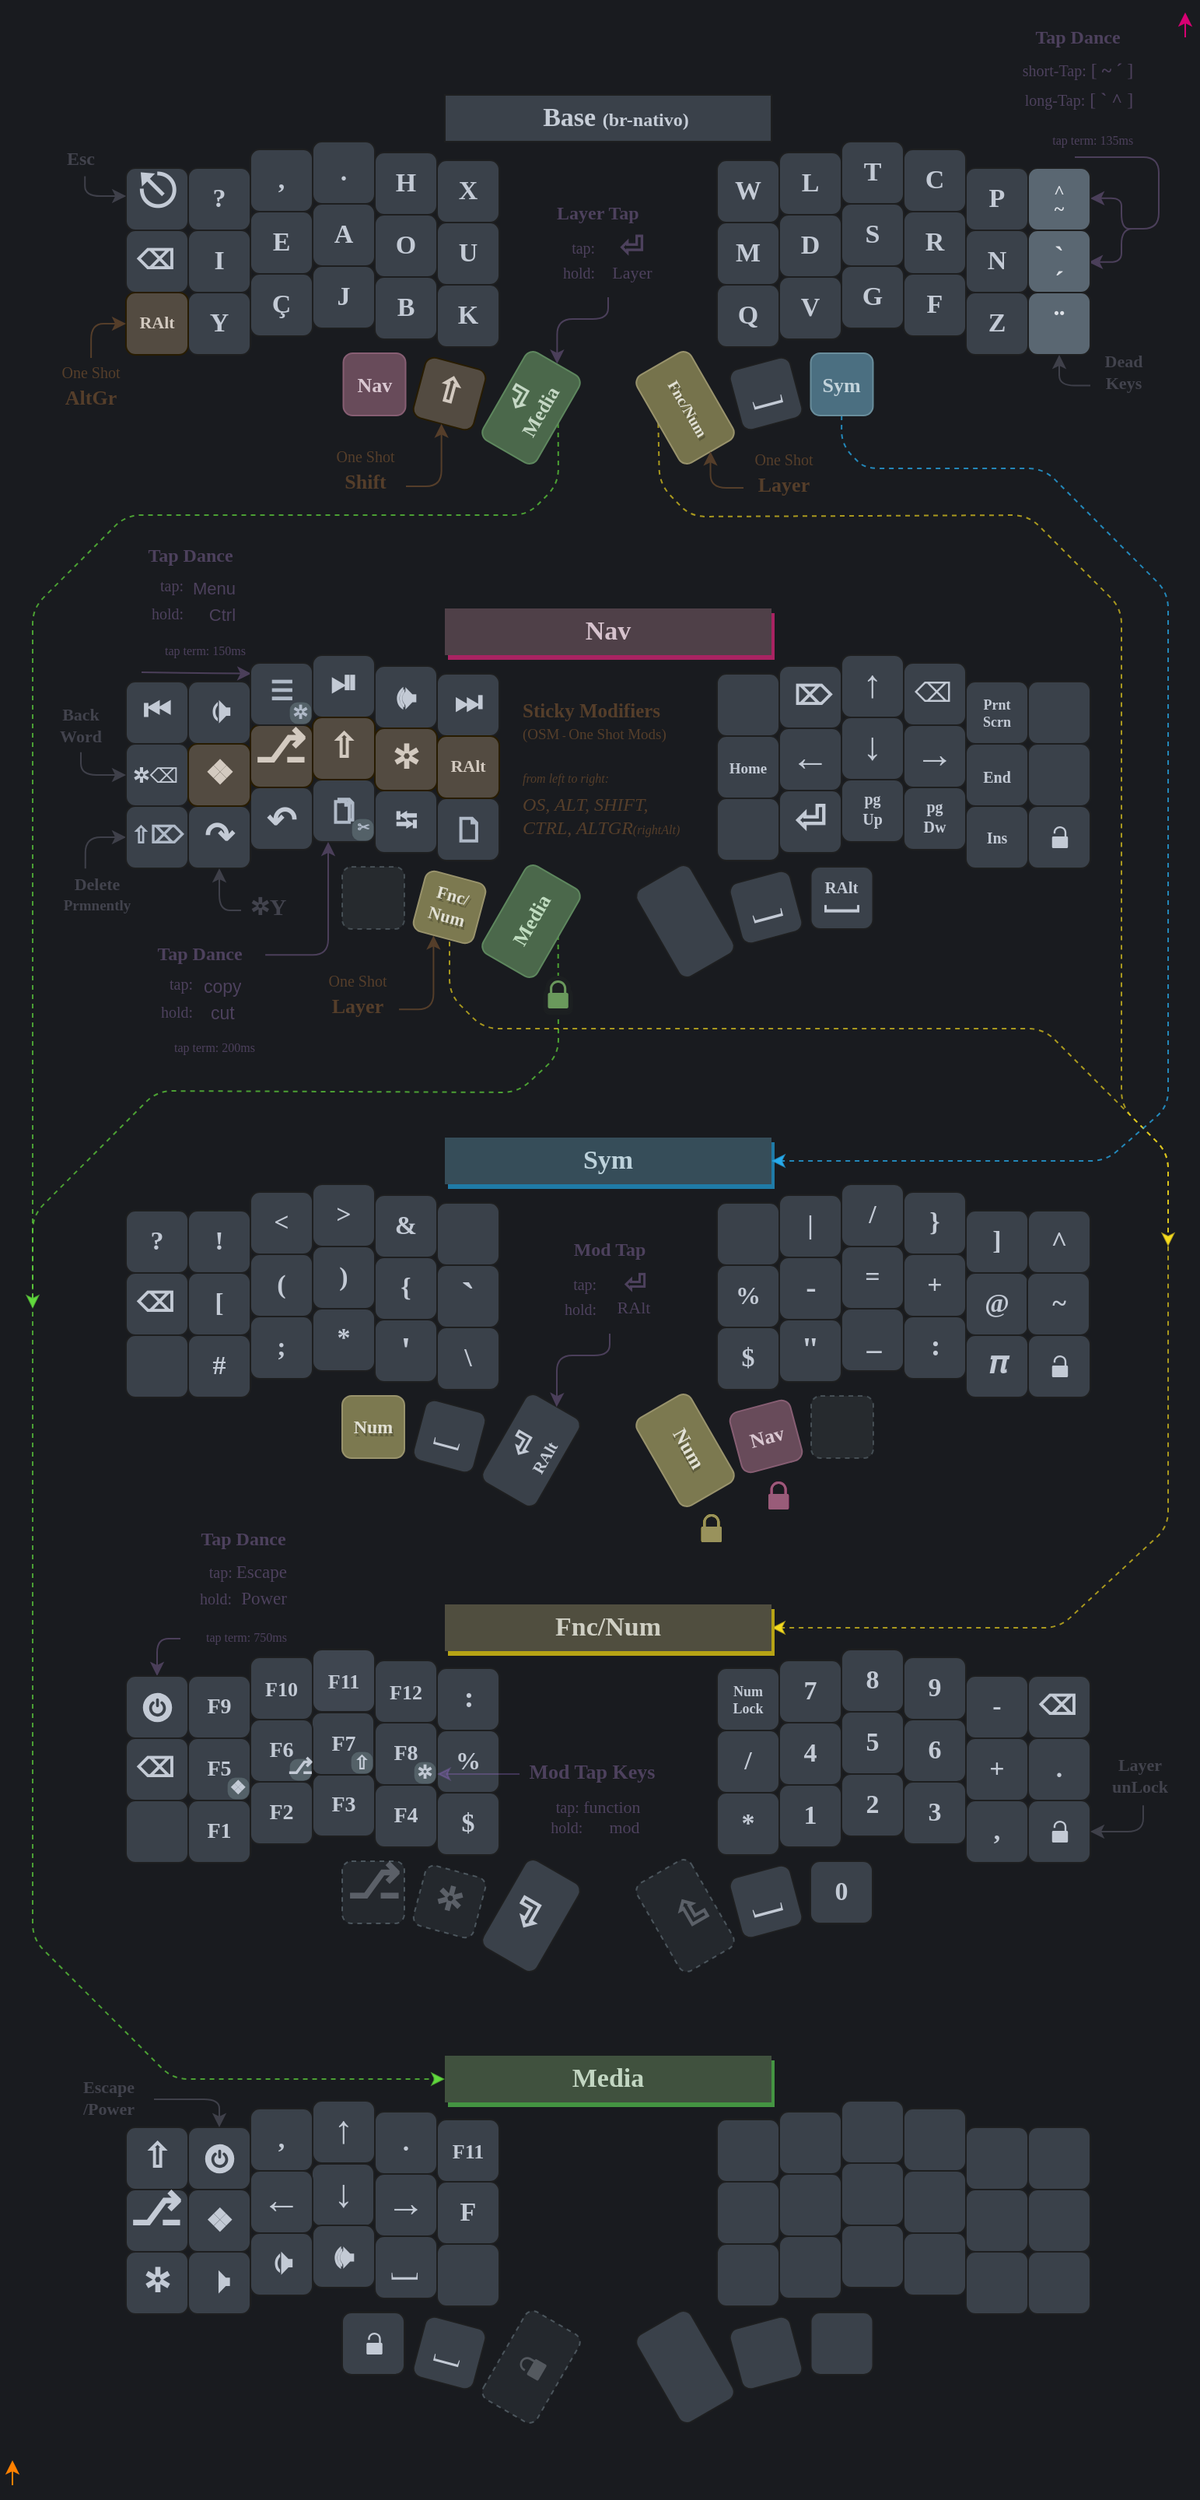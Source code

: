<mxfile version="24.7.17" pages="7">
  <diagram name="Corne" id="lx1WYt1qz4VFqkjohMTn">
    <mxGraphModel dx="1460" dy="866" grid="1" gridSize="10" guides="1" tooltips="1" connect="1" arrows="1" fold="1" page="1" pageScale="1" pageWidth="827" pageHeight="1169" background="#191b1f" math="0" shadow="0">
      <root>
        <mxCell id="VhBe_t0WcY4HtVwPUnTK-0" />
        <mxCell id="VhBe_t0WcY4HtVwPUnTK-1" parent="VhBe_t0WcY4HtVwPUnTK-0" />
        <mxCell id="f1jL6BotNiw35SaduvJ6-39" value="" style="sketch=0;pointerEvents=1;shadow=0;dashed=0;html=1;strokeColor=none;labelPosition=center;verticalLabelPosition=bottom;verticalAlign=top;outlineConnect=0;align=center;shape=mxgraph.office.security.lock_protected;fillColor=#D80073;labelBackgroundColor=none;fontSize=9;fontColor=#AFB9C7;rotation=0;aspect=fixed;perimeterSpacing=0;strokeWidth=1;expand=1;perimeter=rectanglePerimeter;shadowBlur=0;shadowOpacity=100;shadowOffsetX=0;shadowOffsetY=1;shadowColor=#B0276D;" parent="VhBe_t0WcY4HtVwPUnTK-1" vertex="1">
          <mxGeometry x="523" y="951" width="13.15" height="18" as="geometry" />
        </mxCell>
        <mxCell id="f1jL6BotNiw35SaduvJ6-42" value="" style="sketch=0;pointerEvents=1;shadow=0;dashed=0;html=1;strokeColor=none;labelPosition=center;verticalLabelPosition=bottom;verticalAlign=top;outlineConnect=0;align=center;shape=mxgraph.office.security.lock_protected;fillColor=#995c79;labelBackgroundColor=none;fontSize=9;fontColor=#AFB9C7;rotation=0;aspect=fixed;perimeterSpacing=0;strokeWidth=1;expand=1;perimeter=rectanglePerimeter;shadowBlur=0;shadowOpacity=100;shadowOffsetX=0;shadowOffsetY=1;shadowColor=#282B2E;movable=1;resizable=1;rotatable=1;deletable=1;editable=1;locked=0;connectable=1;" parent="VhBe_t0WcY4HtVwPUnTK-1" vertex="1">
          <mxGeometry x="523" y="951" width="13.15" height="18" as="geometry" />
        </mxCell>
        <mxCell id="f1jL6BotNiw35SaduvJ6-37" value="" style="sketch=0;pointerEvents=1;shadow=0;dashed=0;html=1;strokeColor=none;labelPosition=center;verticalLabelPosition=bottom;verticalAlign=top;outlineConnect=0;align=center;shape=mxgraph.office.security.lock_protected;fillColor=#F6DC1E;labelBackgroundColor=none;fontSize=9;fontColor=#AFB9C7;rotation=0;aspect=fixed;perimeterSpacing=0;strokeWidth=1;expand=1;perimeter=rectanglePerimeter;shadowBlur=0;shadowOpacity=100;shadowOffsetX=0;shadowOffsetY=1;shadowColor=#B09500;" parent="VhBe_t0WcY4HtVwPUnTK-1" vertex="1">
          <mxGeometry x="479.85" y="972" width="13.15" height="18" as="geometry" />
        </mxCell>
        <mxCell id="f1jL6BotNiw35SaduvJ6-40" value="" style="sketch=0;pointerEvents=1;shadow=0;dashed=0;html=1;strokeColor=none;labelPosition=center;verticalLabelPosition=bottom;verticalAlign=top;outlineConnect=0;align=center;shape=mxgraph.office.security.lock_protected;fillColor=#99925c;labelBackgroundColor=none;fontSize=9;fontColor=#AFB9C7;rotation=0;aspect=fixed;perimeterSpacing=0;strokeWidth=1;expand=1;perimeter=rectanglePerimeter;shadowBlur=0;shadowOpacity=100;shadowOffsetX=0;shadowOffsetY=-1;shadowColor=#F6DC1E;" parent="VhBe_t0WcY4HtVwPUnTK-1" vertex="1">
          <mxGeometry x="479.85" y="972" width="13.15" height="18" as="geometry" />
        </mxCell>
        <mxCell id="f1jL6BotNiw35SaduvJ6-14" style="rounded=1;orthogonalLoop=1;jettySize=auto;html=1;fontFamily=Verdana;fontSize=14;fontColor=#61A92F;strokeColor=#61D93D;fillColor=#e3c800;spacingLeft=2;exitX=0.5;exitY=1;exitDx=0;exitDy=0;strokeOpacity=70;dashed=1;" parent="VhBe_t0WcY4HtVwPUnTK-1" edge="1">
          <mxGeometry relative="1" as="geometry">
            <mxPoint x="387.821" y="600" as="sourcePoint" />
            <Array as="points">
              <mxPoint x="388" y="677" />
              <mxPoint x="362" y="701" />
              <mxPoint x="130" y="700" />
              <mxPoint x="50" y="780" />
            </Array>
            <mxPoint x="50" y="840" as="targetPoint" />
          </mxGeometry>
        </mxCell>
        <mxCell id="f1jL6BotNiw35SaduvJ6-16" value="" style="sketch=0;pointerEvents=1;shadow=1;dashed=0;html=1;strokeColor=#1C1F21;labelPosition=center;verticalLabelPosition=bottom;verticalAlign=top;outlineConnect=0;align=center;shape=mxgraph.office.security.lock_protected;fillColor=#61D93D;labelBackgroundColor=none;fontSize=9;fontColor=#AFB9C7;rotation=0;aspect=fixed;perimeterSpacing=0;strokeWidth=6;expand=1;perimeter=rectanglePerimeter;shadowBlur=0;shadowOpacity=100;shadowOffsetX=0;shadowOffsetY=1;shadowColor=#1C1F21;" parent="VhBe_t0WcY4HtVwPUnTK-1" vertex="1">
          <mxGeometry x="381.25" y="629" width="13.15" height="18" as="geometry" />
        </mxCell>
        <mxCell id="f1jL6BotNiw35SaduvJ6-65" value="&lt;font style=&quot;font-size: 17px;&quot;&gt;0&lt;/font&gt;" style="whiteSpace=wrap;html=1;aspect=fixed;fontSize=17;fontFamily=Verdana;fontStyle=1;fillColor=#3A414A;strokeColor=#1E1F20;fontColor=#C3CAD5;rounded=1;spacingTop=0;rotation=0;" parent="VhBe_t0WcY4HtVwPUnTK-1" vertex="1">
          <mxGeometry x="550" y="1195" width="40" height="40" as="geometry" />
        </mxCell>
        <mxCell id="Kk_X96KGzUEFLJRvx8po-1" value="F11" style="whiteSpace=wrap;html=1;aspect=fixed;fontSize=13;fontFamily=Verdana;fontStyle=1;fontColor=#C3CAD5;fillColor=#3A414A;rounded=1;strokeColor=#1E1F20;" parent="VhBe_t0WcY4HtVwPUnTK-1" vertex="1">
          <mxGeometry x="310" y="1361" width="40" height="40" as="geometry" />
        </mxCell>
        <mxCell id="0Pavb7y8vV0bBTehb5eK-6" value="&lt;p style=&quot;font-size: 12px; line-height: 2.4px;&quot;&gt;&lt;font face=&quot;Times New Roman&quot; style=&quot;font-size: 18px;&quot;&gt;⏎&lt;/font&gt;&lt;/p&gt;&lt;p style=&quot;line-height: 17%;&quot;&gt;&lt;font style=&quot;font-size: 10.5px;&quot;&gt;RAlt&lt;/font&gt;&lt;/p&gt;&lt;p style=&quot;font-size: 10px;&quot;&gt;&lt;/p&gt;" style="whiteSpace=wrap;html=1;rotation=300;fontSize=10;fontFamily=Verdana;fontStyle=1;fontColor=#C3CAD5;fillColor=#3A414A;rounded=1;spacingTop=1;strokeColor=#1E1F20;spacingLeft=1;" parent="VhBe_t0WcY4HtVwPUnTK-1" vertex="1">
          <mxGeometry x="338" y="911" width="65" height="40" as="geometry" />
        </mxCell>
        <mxCell id="tqyL7qZPrSdip9QgtpDu-10" value="" style="whiteSpace=wrap;html=1;rotation=0;fontSize=17;fontFamily=Verdana;fontStyle=1;fillColor=none;strokeColor=#B2CDDB;fontColor=#333333;rounded=1;shadow=0;glass=0;dashed=1;fillStyle=auto;opacity=25;" parent="VhBe_t0WcY4HtVwPUnTK-1" vertex="1">
          <mxGeometry x="249" y="556" width="40" height="40" as="geometry" />
        </mxCell>
        <mxCell id="VhBe_t0WcY4HtVwPUnTK-7" value="" style="whiteSpace=wrap;html=1;rotation=0;fontSize=17;fontFamily=Verdana;fontStyle=1;fillColor=#BAD3DB;strokeColor=none;fontColor=#333333;rounded=1;shadow=0;glass=0;dashed=1;fillStyle=auto;opacity=8;textOpacity=30;" parent="VhBe_t0WcY4HtVwPUnTK-1" vertex="1">
          <mxGeometry x="249" y="556" width="40" height="40" as="geometry" />
        </mxCell>
        <mxCell id="VhBe_t0WcY4HtVwPUnTK-269" value="&lt;font style=&quot;font-size: 11px;&quot;&gt;Base&lt;/font&gt;" style="whiteSpace=wrap;html=1;aspect=fixed;rotation=0;fontSize=11;fontFamily=Verdana;fontStyle=1;fontColor=#AFB9C7;fillColor=#383E47;strokeColor=#1E1F20;shadow=0;sketch=0;rounded=1;glass=0;fillStyle=auto;spacingBottom=0;spacingTop=0;labelBackgroundColor=none;labelBorderColor=none;spacingLeft=0;" parent="VhBe_t0WcY4HtVwPUnTK-1" vertex="1">
          <mxGeometry x="249" y="1485" width="40" height="40" as="geometry" />
        </mxCell>
        <mxCell id="KfhfghlaZ5SeJN-fDWUc-10" value="&lt;p style=&quot;line-height: 0%; font-size: 13px;&quot;&gt;&lt;br&gt;&lt;/p&gt;&lt;p style=&quot;font-size: 13px;&quot;&gt;&lt;/p&gt;" style="whiteSpace=wrap;html=1;rotation=300;fontSize=17;fontFamily=Verdana;fontStyle=1;fontColor=#AFB9C7;fillColor=#BAD3DB;rounded=1;spacingBottom=0;strokeColor=#B2CDDB;spacingTop=-4;shadow=0;sketch=0;glass=0;dashed=1;fillStyle=auto;labelBackgroundColor=none;labelBorderColor=none;textOpacity=30;fillOpacity=7;strokeOpacity=30;" parent="VhBe_t0WcY4HtVwPUnTK-1" vertex="1">
          <mxGeometry x="338" y="1500" width="65" height="40" as="geometry" />
        </mxCell>
        <mxCell id="KfhfghlaZ5SeJN-fDWUc-11" value="&lt;p style=&quot;line-height: 0%;&quot;&gt;&lt;br&gt;&lt;/p&gt;&lt;p style=&quot;font-size: 23px;&quot;&gt;&lt;/p&gt;" style="whiteSpace=wrap;html=1;rotation=60;fontSize=17;fontFamily=Verdana;fontStyle=1;fontColor=#AFB9C7;fillColor=#3A414A;rounded=1;spacingTop=-2;strokeColor=#1E1F20;spacingBottom=0;shadow=0;sketch=0;glass=0;fillStyle=auto;" parent="VhBe_t0WcY4HtVwPUnTK-1" vertex="1">
          <mxGeometry x="437" y="1500" width="65" height="40" as="geometry" />
        </mxCell>
        <mxCell id="VhBe_t0WcY4HtVwPUnTK-87" value="" style="rounded=1;orthogonalLoop=1;jettySize=auto;html=1;strokeColor=#61D93D;exitX=0.5;exitY=1;exitDx=0;exitDy=0;entryX=0;entryY=0.5;entryDx=0;entryDy=0;strokeOpacity=70;dashed=1;" parent="VhBe_t0WcY4HtVwPUnTK-1" source="0Pavb7y8vV0bBTehb5eK-5" target="VhBe_t0WcY4HtVwPUnTK-225" edge="1">
          <mxGeometry relative="1" as="geometry">
            <mxPoint x="40" y="1250" as="targetPoint" />
            <Array as="points">
              <mxPoint x="388" y="310" />
              <mxPoint x="368" y="330" />
              <mxPoint x="110" y="330" />
              <mxPoint x="50" y="390" />
              <mxPoint x="50" y="1245" />
              <mxPoint x="140" y="1335" />
            </Array>
            <mxPoint x="387.821" y="271.0" as="sourcePoint" />
          </mxGeometry>
        </mxCell>
        <mxCell id="VhBe_t0WcY4HtVwPUnTK-25" value="" style="rounded=1;orthogonalLoop=1;jettySize=auto;html=1;fontSize=14;fontColor=#61A92F;fontFamily=Verdana;strokeColor=#F6DC1E;fillColor=#e3c800;exitX=0.5;exitY=1;exitDx=0;exitDy=0;entryX=1;entryY=0.5;entryDx=0;entryDy=0;strokeOpacity=65;dashed=1;" parent="VhBe_t0WcY4HtVwPUnTK-1" source="KfhfghlaZ5SeJN-fDWUc-8" target="VhBe_t0WcY4HtVwPUnTK-24" edge="1">
          <mxGeometry relative="1" as="geometry">
            <mxPoint x="490" y="630" as="targetPoint" />
            <Array as="points">
              <mxPoint x="453" y="310" />
              <mxPoint x="473" y="331" />
              <mxPoint x="690" y="330" />
              <mxPoint x="750" y="390" />
              <mxPoint x="750" y="710" />
              <mxPoint x="780" y="740" />
              <mxPoint x="780" y="980" />
              <mxPoint x="710" y="1045" />
            </Array>
            <mxPoint x="453.679" y="273" as="sourcePoint" />
          </mxGeometry>
        </mxCell>
        <mxCell id="KfhfghlaZ5SeJN-fDWUc-8" value="&lt;p style=&quot;line-height: 0%;&quot;&gt;&lt;font&gt;&lt;span style=&quot;font-size: 8px;&quot;&gt;&amp;nbsp;&lt;/span&gt;&lt;font style=&quot;font-size: 10px;&quot;&gt;Fnc/Num&lt;/font&gt;&lt;/font&gt;&lt;/p&gt;&lt;p&gt;&lt;/p&gt;" style="whiteSpace=wrap;html=1;rotation=60;fontSize=22;fontFamily=Verdana;fontStyle=1;fontColor=#e2e1d5;fillColor=#76734c;rounded=1;spacingBottom=0;strokeColor=#99936c;spacingTop=-6;container=0;strokeWidth=1;spacing=2;spacingLeft=0;textShadow=1;shadowBlur=0;shadowOffsetX=1;shadowOffsetY=2;shadowOpacity=24;" parent="VhBe_t0WcY4HtVwPUnTK-1" vertex="1">
          <mxGeometry x="437" y="241" width="65" height="40" as="geometry" />
        </mxCell>
        <mxCell id="KfhfghlaZ5SeJN-fDWUc-7" value="&lt;p style=&quot;line-height: 0%; font-size: 10px;&quot;&gt;&lt;br&gt;&lt;/p&gt;&lt;p&gt;&lt;/p&gt;" style="whiteSpace=wrap;html=1;rotation=60;fontSize=12;fontFamily=Verdana;fontStyle=1;fontColor=#AFB9C7;fillColor=#3A414A;rounded=1;spacingBottom=0;strokeColor=#1E1F20;spacingTop=2;" parent="VhBe_t0WcY4HtVwPUnTK-1" vertex="1">
          <mxGeometry x="437" y="571" width="65" height="40" as="geometry" />
        </mxCell>
        <mxCell id="We5xWcKaWoTM-Ybi7P9I-0" value="&lt;p style=&quot;line-height: 0%;&quot;&gt;&lt;font style=&quot;font-size: 23px;&quot;&gt;⏎&lt;/font&gt;&lt;br style=&quot;font-size: 17px;&quot;&gt;&lt;/p&gt;&lt;p style=&quot;font-size: 17px;&quot;&gt;&lt;/p&gt;" style="whiteSpace=wrap;html=1;rotation=300;fontSize=17;fontFamily=Verdana;fontStyle=1;fontColor=#C3CAD5;fillColor=#3A414A;rounded=1;spacingBottom=0;strokeColor=#1E1F20;spacingTop=-2;" parent="VhBe_t0WcY4HtVwPUnTK-1" vertex="1">
          <mxGeometry x="338" y="1210" width="65" height="40" as="geometry" />
        </mxCell>
        <mxCell id="VhBe_t0WcY4HtVwPUnTK-2" value="@" style="whiteSpace=wrap;html=1;aspect=fixed;fontSize=17;fontFamily=Verdana;fontStyle=1;fontColor=#C3CAD5;fillColor=#3A414A;rounded=1;strokeColor=#1E1F20;" parent="VhBe_t0WcY4HtVwPUnTK-1" vertex="1">
          <mxGeometry x="110" y="777" width="40" height="40" as="geometry" />
        </mxCell>
        <mxCell id="VhBe_t0WcY4HtVwPUnTK-4" value="o" style="group;fontColor=#C3CAD5;fillColor=none;" parent="VhBe_t0WcY4HtVwPUnTK-1" vertex="1" connectable="0">
          <mxGeometry x="690" y="517" width="40" height="40" as="geometry" />
        </mxCell>
        <mxCell id="VhBe_t0WcY4HtVwPUnTK-5" value="" style="whiteSpace=wrap;html=1;aspect=fixed;fontSize=17;fontFamily=Verdana;fontStyle=1;fontColor=#AFB9C7;fillColor=#383E47;rounded=1;glass=0;strokeColor=#1E1F20;" parent="VhBe_t0WcY4HtVwPUnTK-4" vertex="1">
          <mxGeometry width="40" height="40" as="geometry" />
        </mxCell>
        <mxCell id="VhBe_t0WcY4HtVwPUnTK-6" value="" style="sketch=0;pointerEvents=1;shadow=0;dashed=0;html=1;strokeColor=none;labelPosition=center;verticalLabelPosition=bottom;verticalAlign=top;outlineConnect=0;align=center;shape=mxgraph.office.security.lock_protected;fillColor=#AFB9C7;labelBackgroundColor=none;fontSize=9;fontColor=#AFB9C7;" parent="VhBe_t0WcY4HtVwPUnTK-4" vertex="1">
          <mxGeometry x="15.37" y="13" width="10.23" height="14" as="geometry" />
        </mxCell>
        <mxCell id="f1jL6BotNiw35SaduvJ6-34" value="o" style="group" parent="VhBe_t0WcY4HtVwPUnTK-4" vertex="1" connectable="0">
          <mxGeometry width="40" height="40" as="geometry" />
        </mxCell>
        <mxCell id="f1jL6BotNiw35SaduvJ6-35" value="" style="whiteSpace=wrap;html=1;aspect=fixed;fontSize=17;fontFamily=Verdana;fontStyle=1;fontColor=#AFB9C7;fillColor=#3A414A;rounded=1;glass=0;strokeColor=#1E1F20;" parent="f1jL6BotNiw35SaduvJ6-34" vertex="1">
          <mxGeometry width="40" height="40" as="geometry" />
        </mxCell>
        <mxCell id="f1jL6BotNiw35SaduvJ6-36" value="" style="sketch=0;pointerEvents=1;shadow=0;dashed=0;html=1;strokeColor=none;fillColor=#C3CAD5;labelPosition=center;verticalLabelPosition=bottom;verticalAlign=top;outlineConnect=0;align=center;shape=mxgraph.office.security.lock_unprotected;" parent="f1jL6BotNiw35SaduvJ6-34" vertex="1">
          <mxGeometry x="15.37" y="13" width="10.23" height="14" as="geometry" />
        </mxCell>
        <mxCell id="VhBe_t0WcY4HtVwPUnTK-8" value="&lt;p style=&quot;line-height: 130%;&quot;&gt;pg&lt;br style=&quot;font-size: 10px;&quot;&gt;Dw&lt;/p&gt;" style="whiteSpace=wrap;html=1;aspect=fixed;fontSize=10;fontFamily=Verdana;fontStyle=1;fontColor=#C3CAD5;fillColor=#3A414A;rounded=1;spacingTop=-4;strokeColor=#1E1F20;" parent="VhBe_t0WcY4HtVwPUnTK-1" vertex="1">
          <mxGeometry x="610" y="505" width="40" height="40" as="geometry" />
        </mxCell>
        <mxCell id="VhBe_t0WcY4HtVwPUnTK-9" value="&lt;p style=&quot;line-height: 130%;&quot;&gt;pg&lt;br&gt;Up&lt;/p&gt;" style="whiteSpace=wrap;html=1;aspect=fixed;fontSize=10;fontFamily=Verdana;fontStyle=1;fontColor=#C3CAD5;fillColor=#3A414A;rounded=1;spacingTop=-4;strokeColor=#1E1F20;" parent="VhBe_t0WcY4HtVwPUnTK-1" vertex="1">
          <mxGeometry x="570" y="500" width="40" height="40" as="geometry" />
        </mxCell>
        <mxCell id="VhBe_t0WcY4HtVwPUnTK-10" value="&lt;span style=&quot;font-family: &amp;quot;segoe ui emoji&amp;quot;, &amp;quot;apple color emoji&amp;quot;, &amp;quot;noto color emoji&amp;quot;; font-size: 25px;&quot;&gt;→&lt;/span&gt;" style="whiteSpace=wrap;html=1;aspect=fixed;fontSize=25;fontFamily=Verdana;fontStyle=1;fontColor=#C3CAD5;fillColor=#3A414A;rounded=1;spacingTop=-4;strokeColor=#1E1F20;" parent="VhBe_t0WcY4HtVwPUnTK-1" vertex="1">
          <mxGeometry x="610" y="465" width="40" height="40" as="geometry" />
        </mxCell>
        <mxCell id="VhBe_t0WcY4HtVwPUnTK-11" value="&lt;span style=&quot;font-family: &amp;quot;segoe ui emoji&amp;quot;, &amp;quot;apple color emoji&amp;quot;, &amp;quot;noto color emoji&amp;quot;; font-size: 25px;&quot;&gt;↓&lt;/span&gt;" style="whiteSpace=wrap;html=1;aspect=fixed;fontSize=25;fontFamily=Verdana;fontStyle=1;fontColor=#C3CAD5;fillColor=#3A414A;rounded=1;spacingTop=-4;strokeColor=#1E1F20;spacingRight=-1;spacingLeft=-1;" parent="VhBe_t0WcY4HtVwPUnTK-1" vertex="1">
          <mxGeometry x="570" y="460" width="40" height="40" as="geometry" />
        </mxCell>
        <mxCell id="VhBe_t0WcY4HtVwPUnTK-12" value="&lt;span style=&quot;font-family: &amp;quot;segoe ui emoji&amp;quot;, &amp;quot;apple color emoji&amp;quot;, &amp;quot;noto color emoji&amp;quot;; font-size: 25px;&quot;&gt;←&lt;/span&gt;" style="whiteSpace=wrap;html=1;aspect=fixed;fontSize=25;fontFamily=Verdana;fontStyle=1;fontColor=#C3CAD5;fillColor=#3A414A;rounded=1;spacingTop=-4;strokeColor=#1E1F20;" parent="VhBe_t0WcY4HtVwPUnTK-1" vertex="1">
          <mxGeometry x="530" y="467" width="40" height="40" as="geometry" />
        </mxCell>
        <mxCell id="VhBe_t0WcY4HtVwPUnTK-13" value="&lt;span style=&quot;font-family: &amp;quot;segoe ui emoji&amp;quot;, &amp;quot;apple color emoji&amp;quot;, &amp;quot;noto color emoji&amp;quot;; font-size: 25px;&quot;&gt;↑&lt;/span&gt;" style="whiteSpace=wrap;html=1;aspect=fixed;fontSize=25;fontFamily=Verdana;fontStyle=1;fontColor=#C3CAD5;fillColor=#3A414A;rounded=1;spacingTop=-4;strokeColor=#1E1F20;spacingLeft=-1;spacingRight=-1;" parent="VhBe_t0WcY4HtVwPUnTK-1" vertex="1">
          <mxGeometry x="570" y="420" width="40" height="40" as="geometry" />
        </mxCell>
        <mxCell id="VhBe_t0WcY4HtVwPUnTK-14" value="" style="group;fontColor=#C3CAD5;fillColor=none;" parent="VhBe_t0WcY4HtVwPUnTK-1" vertex="1" connectable="0">
          <mxGeometry x="310" y="512" width="40" height="40.0" as="geometry" />
        </mxCell>
        <mxCell id="VhBe_t0WcY4HtVwPUnTK-15" value="" style="whiteSpace=wrap;html=1;aspect=fixed;fontSize=17;fontFamily=Verdana;fontStyle=1;fontColor=#AFB9C7;fillColor=#3A414A;rounded=1;strokeColor=#1E1F20;" parent="VhBe_t0WcY4HtVwPUnTK-14" vertex="1">
          <mxGeometry width="40" height="40" as="geometry" />
        </mxCell>
        <mxCell id="VhBe_t0WcY4HtVwPUnTK-16" value="" style="html=1;verticalLabelPosition=bottom;align=center;labelBackgroundColor=#ffffff;verticalAlign=top;strokeWidth=2;strokeColor=#AFB9C7;shadow=0;dashed=0;shape=mxgraph.ios7.icons.document;rounded=1;glass=0;sketch=0;fillStyle=solid;fontSize=5;fontColor=#A63AC7;fillColor=none;" parent="VhBe_t0WcY4HtVwPUnTK-14" vertex="1">
          <mxGeometry x="15.3" y="12.84" width="10.15" height="14.5" as="geometry" />
        </mxCell>
        <mxCell id="VhBe_t0WcY4HtVwPUnTK-17" value="" style="group;arcSize=12;fontColor=#C3CAD5;fillColor=none;" parent="VhBe_t0WcY4HtVwPUnTK-1" vertex="1" connectable="0">
          <mxGeometry x="230" y="500" width="40" height="40" as="geometry" />
        </mxCell>
        <mxCell id="VhBe_t0WcY4HtVwPUnTK-18" value="" style="whiteSpace=wrap;html=1;aspect=fixed;fontSize=17;fontFamily=Verdana;fontStyle=1;fontColor=#AFB9C7;fillColor=#3A414A;rounded=1;strokeColor=#1E1F20;" parent="VhBe_t0WcY4HtVwPUnTK-17" vertex="1">
          <mxGeometry width="40" height="40" as="geometry" />
        </mxCell>
        <mxCell id="VhBe_t0WcY4HtVwPUnTK-19" value="" style="html=1;verticalLabelPosition=bottom;align=center;labelBackgroundColor=#ffffff;verticalAlign=top;strokeWidth=2;strokeColor=#AFB9C7;shadow=0;dashed=0;shape=mxgraph.ios7.icons.documents;rounded=1;glass=0;sketch=0;fillStyle=solid;fontSize=5;fontColor=#A63AC7;fillColor=none;" parent="VhBe_t0WcY4HtVwPUnTK-17" vertex="1">
          <mxGeometry x="14.75" y="12.67" width="11" height="14.67" as="geometry" />
        </mxCell>
        <mxCell id="0Pavb7y8vV0bBTehb5eK-0" value="&lt;font style=&quot;font-size: 9.5px;&quot;&gt;✂&lt;/font&gt;" style="whiteSpace=wrap;html=1;fontSize=9.5;fontFamily=Verdana;fontStyle=1;fontColor=#AFB9C7;fillColor=#546168;rounded=1;strokeColor=#1E1F20;aspect=fixed;spacingTop=-2;perimeterSpacing=0;arcSize=36;imageWidth=24;imageHeight=24;spacingLeft=1;absoluteArcSize=0;strokeWidth=0;" parent="VhBe_t0WcY4HtVwPUnTK-17" vertex="1">
          <mxGeometry x="25" y="25" width="14" height="14" as="geometry" />
        </mxCell>
        <mxCell id="VhBe_t0WcY4HtVwPUnTK-20" value="Nav" style="rounded=0;whiteSpace=wrap;html=1;fontFamily=Verdana;fontSize=17;fontStyle=1;fillColor=#4f4048;strokeColor=none;fontColor=#d6c2cd;fillOpacity=100;shadow=1;shadowOpacity=100;shadowColor=#A92362;shadowBlur=0;shadowOffsetX=2;shadowOffsetY=3;strokeWidth=1;perimeterSpacing=8;" parent="VhBe_t0WcY4HtVwPUnTK-1" vertex="1">
          <mxGeometry x="315" y="390" width="210" height="30" as="geometry" />
        </mxCell>
        <mxCell id="VhBe_t0WcY4HtVwPUnTK-21" value="&lt;b&gt;Sym&lt;/b&gt;" style="rounded=0;whiteSpace=wrap;html=1;fontFamily=Verdana;fontSize=17;fillColor=#364d59;strokeColor=none;fontStyle=0;fontColor=#bdd2db;fillOpacity=100;shadow=1;shadowColor=#1F7BA7;shadowOpacity=100;shadowOffsetX=2;shadowBlur=0;" parent="VhBe_t0WcY4HtVwPUnTK-1" vertex="1">
          <mxGeometry x="315" y="730" width="210" height="30" as="geometry" />
        </mxCell>
        <mxCell id="VhBe_t0WcY4HtVwPUnTK-22" value="&lt;b&gt;Base &lt;font style=&quot;font-size: 12px;&quot;&gt;(br-nativo)&lt;/font&gt;&lt;/b&gt;" style="rounded=0;whiteSpace=wrap;html=1;fontFamily=Verdana;fontSize=17;fontColor=#c6cdd7;fillColor=#3A414A;strokeColor=#1E1F20;spacingRight=-10;" parent="VhBe_t0WcY4HtVwPUnTK-1" vertex="1">
          <mxGeometry x="315" y="60" width="210" height="30" as="geometry" />
        </mxCell>
        <mxCell id="VhBe_t0WcY4HtVwPUnTK-24" value="&lt;font&gt;Fnc/Num&lt;/font&gt;" style="rounded=0;whiteSpace=wrap;html=1;fontFamily=Verdana;fontSize=17;fontStyle=1;fillColor=#504e3f;strokeColor=none;fontColor=#cfcfc4;fillOpacity=100;shadow=1;shadowBlur=0;shadowOpacity=100;shadowColor=#B7A415;" parent="VhBe_t0WcY4HtVwPUnTK-1" vertex="1">
          <mxGeometry x="315" y="1030" width="210" height="30" as="geometry" />
        </mxCell>
        <mxCell id="VhBe_t0WcY4HtVwPUnTK-28" value="&lt;font style=&quot;font-size: 10px;&quot;&gt;One Shot&lt;/font&gt;&lt;br&gt;&lt;font size=&quot;1&quot; style=&quot;&quot;&gt;&lt;b style=&quot;font-size: 13px;&quot;&gt;Shift&lt;/b&gt;&lt;/font&gt;" style="text;html=1;align=center;verticalAlign=middle;whiteSpace=wrap;rounded=0;shadow=0;glass=0;sketch=0;fontFamily=Verdana;fontSize=14;fillColor=none;fontColor=#553E2A;spacingTop=-6;" parent="VhBe_t0WcY4HtVwPUnTK-1" vertex="1">
          <mxGeometry x="238" y="286" width="52" height="34" as="geometry" />
        </mxCell>
        <mxCell id="VhBe_t0WcY4HtVwPUnTK-29" value="F1" style="whiteSpace=wrap;html=1;aspect=fixed;fontSize=14;fontFamily=Verdana;fontStyle=1;fontColor=#C3CAD5;fillColor=#3A414A;rounded=1;strokeColor=#1E1F20;" parent="VhBe_t0WcY4HtVwPUnTK-1" vertex="1">
          <mxGeometry x="150" y="1156" width="40" height="40" as="geometry" />
        </mxCell>
        <mxCell id="VhBe_t0WcY4HtVwPUnTK-30" value="F2" style="whiteSpace=wrap;html=1;aspect=fixed;fontSize=14;fontFamily=Verdana;fontStyle=1;fontColor=#C3CAD5;fillColor=#3A414A;rounded=1;strokeColor=#1E1F20;" parent="VhBe_t0WcY4HtVwPUnTK-1" vertex="1">
          <mxGeometry x="190" y="1144" width="40" height="40" as="geometry" />
        </mxCell>
        <mxCell id="VhBe_t0WcY4HtVwPUnTK-31" value="F3" style="whiteSpace=wrap;html=1;aspect=fixed;fontSize=14;fontFamily=Verdana;fontStyle=1;fontColor=#C3CAD5;fillColor=#3A414A;rounded=1;strokeColor=#1E1F20;" parent="VhBe_t0WcY4HtVwPUnTK-1" vertex="1">
          <mxGeometry x="230" y="1139" width="40" height="40" as="geometry" />
        </mxCell>
        <mxCell id="VhBe_t0WcY4HtVwPUnTK-32" value="F4" style="whiteSpace=wrap;html=1;aspect=fixed;fontSize=14;fontFamily=Verdana;fontStyle=1;fontColor=#C3CAD5;fillColor=#3A414A;rounded=1;strokeColor=#1E1F20;" parent="VhBe_t0WcY4HtVwPUnTK-1" vertex="1">
          <mxGeometry x="270" y="1146" width="40" height="40" as="geometry" />
        </mxCell>
        <mxCell id="VhBe_t0WcY4HtVwPUnTK-34" value="Num&lt;br style=&quot;font-size: 9px;&quot;&gt;Lock" style="whiteSpace=wrap;html=1;aspect=fixed;fontSize=9;fontFamily=Verdana;fontStyle=1;fontColor=#C3CAD5;fillColor=#3A414A;rounded=1;strokeColor=#1E1F20;" parent="VhBe_t0WcY4HtVwPUnTK-1" vertex="1">
          <mxGeometry x="490" y="1071" width="40" height="40" as="geometry" />
        </mxCell>
        <mxCell id="VhBe_t0WcY4HtVwPUnTK-35" value="7" style="whiteSpace=wrap;html=1;aspect=fixed;fontSize=17;fontFamily=Verdana;fontStyle=1;fontColor=#C3CAD5;fillColor=#3A414A;rounded=1;strokeColor=#1E1F20;" parent="VhBe_t0WcY4HtVwPUnTK-1" vertex="1">
          <mxGeometry x="530" y="1066" width="40" height="40" as="geometry" />
        </mxCell>
        <mxCell id="VhBe_t0WcY4HtVwPUnTK-36" value="8" style="whiteSpace=wrap;html=1;aspect=fixed;fontSize=17;fontFamily=Verdana;fontStyle=1;fontColor=#C3CAD5;fillColor=#3A414A;rounded=1;strokeColor=#1E1F20;" parent="VhBe_t0WcY4HtVwPUnTK-1" vertex="1">
          <mxGeometry x="570" y="1059" width="40" height="40" as="geometry" />
        </mxCell>
        <mxCell id="VhBe_t0WcY4HtVwPUnTK-37" value="9" style="whiteSpace=wrap;html=1;aspect=fixed;fontSize=17;fontFamily=Verdana;fontStyle=1;fontColor=#C3CAD5;fillColor=#3A414A;rounded=1;strokeColor=#1E1F20;" parent="VhBe_t0WcY4HtVwPUnTK-1" vertex="1">
          <mxGeometry x="610" y="1064" width="40" height="40" as="geometry" />
        </mxCell>
        <mxCell id="VhBe_t0WcY4HtVwPUnTK-38" value="-" style="whiteSpace=wrap;html=1;aspect=fixed;fontSize=17;fontFamily=Verdana;fontStyle=1;fontColor=#C3CAD5;fillColor=#3A414A;rounded=1;strokeColor=#1E1F20;" parent="VhBe_t0WcY4HtVwPUnTK-1" vertex="1">
          <mxGeometry x="650" y="1076" width="40" height="40" as="geometry" />
        </mxCell>
        <mxCell id="VhBe_t0WcY4HtVwPUnTK-39" value="*" style="whiteSpace=wrap;html=1;aspect=fixed;fontSize=17;fontFamily=Verdana;fontStyle=1;fontColor=#C3CAD5;fillColor=#3A414A;rounded=1;strokeColor=#1E1F20;" parent="VhBe_t0WcY4HtVwPUnTK-1" vertex="1">
          <mxGeometry x="490" y="1151" width="40" height="40" as="geometry" />
        </mxCell>
        <mxCell id="VhBe_t0WcY4HtVwPUnTK-40" value="4" style="whiteSpace=wrap;html=1;aspect=fixed;fontSize=17;fontFamily=Verdana;fontStyle=1;fontColor=#C3CAD5;fillColor=#3A414A;rounded=1;strokeColor=#1E1F20;" parent="VhBe_t0WcY4HtVwPUnTK-1" vertex="1">
          <mxGeometry x="530" y="1106" width="40" height="40" as="geometry" />
        </mxCell>
        <mxCell id="VhBe_t0WcY4HtVwPUnTK-41" value="5" style="whiteSpace=wrap;html=1;aspect=fixed;fontSize=17;fontFamily=Verdana;fontStyle=1;fontColor=#C3CAD5;fillColor=#3A414A;rounded=1;strokeColor=#1E1F20;" parent="VhBe_t0WcY4HtVwPUnTK-1" vertex="1">
          <mxGeometry x="570" y="1099" width="40" height="40" as="geometry" />
        </mxCell>
        <mxCell id="VhBe_t0WcY4HtVwPUnTK-42" value="6" style="whiteSpace=wrap;html=1;aspect=fixed;fontSize=17;fontFamily=Verdana;fontStyle=1;fontColor=#C3CAD5;fillColor=#3A414A;rounded=1;strokeColor=#1E1F20;" parent="VhBe_t0WcY4HtVwPUnTK-1" vertex="1">
          <mxGeometry x="610" y="1104" width="40" height="40" as="geometry" />
        </mxCell>
        <mxCell id="VhBe_t0WcY4HtVwPUnTK-43" value="+" style="whiteSpace=wrap;html=1;aspect=fixed;fontSize=17;fontFamily=Verdana;fontStyle=1;fontColor=#C3CAD5;fillColor=#3A414A;rounded=1;strokeColor=#1E1F20;" parent="VhBe_t0WcY4HtVwPUnTK-1" vertex="1">
          <mxGeometry x="650" y="1116" width="40" height="40" as="geometry" />
        </mxCell>
        <mxCell id="VhBe_t0WcY4HtVwPUnTK-44" value="/" style="whiteSpace=wrap;html=1;aspect=fixed;fontSize=17;fontFamily=Verdana;fontStyle=1;fontColor=#C3CAD5;fillColor=#3A414A;rounded=1;strokeColor=#1E1F20;" parent="VhBe_t0WcY4HtVwPUnTK-1" vertex="1">
          <mxGeometry x="490" y="1111" width="40" height="40" as="geometry" />
        </mxCell>
        <mxCell id="VhBe_t0WcY4HtVwPUnTK-45" value="1" style="whiteSpace=wrap;html=1;aspect=fixed;fontSize=17;fontFamily=Verdana;fontStyle=1;fontColor=#C3CAD5;fillColor=#3A414A;rounded=1;strokeColor=#1E1F20;" parent="VhBe_t0WcY4HtVwPUnTK-1" vertex="1">
          <mxGeometry x="530" y="1146" width="40" height="40" as="geometry" />
        </mxCell>
        <mxCell id="VhBe_t0WcY4HtVwPUnTK-46" value="2" style="whiteSpace=wrap;html=1;aspect=fixed;fontSize=17;fontFamily=Verdana;fontStyle=1;fontColor=#C3CAD5;fillColor=#3A414A;rounded=1;strokeColor=#1E1F20;" parent="VhBe_t0WcY4HtVwPUnTK-1" vertex="1">
          <mxGeometry x="570" y="1139" width="40" height="40" as="geometry" />
        </mxCell>
        <mxCell id="VhBe_t0WcY4HtVwPUnTK-47" value="3" style="whiteSpace=wrap;html=1;aspect=fixed;fontSize=17;fontFamily=Verdana;fontStyle=1;fontColor=#C3CAD5;fillColor=#3A414A;rounded=1;strokeColor=#1E1F20;" parent="VhBe_t0WcY4HtVwPUnTK-1" vertex="1">
          <mxGeometry x="610" y="1144" width="40" height="40" as="geometry" />
        </mxCell>
        <mxCell id="VhBe_t0WcY4HtVwPUnTK-48" value="," style="whiteSpace=wrap;html=1;aspect=fixed;fontSize=17;fontFamily=Verdana;fontStyle=1;fontColor=#C3CAD5;fillColor=#3A414A;rounded=1;strokeColor=#1E1F20;" parent="VhBe_t0WcY4HtVwPUnTK-1" vertex="1">
          <mxGeometry x="650" y="1156" width="40" height="40" as="geometry" />
        </mxCell>
        <mxCell id="VhBe_t0WcY4HtVwPUnTK-49" value="." style="whiteSpace=wrap;html=1;aspect=fixed;fontSize=17;fontFamily=Verdana;fontStyle=1;fontColor=#C3CAD5;fillColor=#3A414A;rounded=1;strokeColor=#1E1F20;" parent="VhBe_t0WcY4HtVwPUnTK-1" vertex="1">
          <mxGeometry x="690" y="1116" width="40" height="40" as="geometry" />
        </mxCell>
        <mxCell id="VhBe_t0WcY4HtVwPUnTK-51" value="F11" style="whiteSpace=wrap;html=1;aspect=fixed;fontSize=13;fontFamily=Verdana;fontStyle=1;fontColor=#C3CAD5;fillColor=#3F4650;rounded=1;strokeColor=#1E1F20;" parent="VhBe_t0WcY4HtVwPUnTK-1" vertex="1">
          <mxGeometry x="230" y="1059" width="40" height="40" as="geometry" />
        </mxCell>
        <mxCell id="VhBe_t0WcY4HtVwPUnTK-52" value="F12" style="whiteSpace=wrap;html=1;aspect=fixed;fontSize=13;fontFamily=Verdana;fontStyle=1;fontColor=#C3CAD5;fillColor=#3A414A;rounded=1;strokeColor=#1E1F20;" parent="VhBe_t0WcY4HtVwPUnTK-1" vertex="1">
          <mxGeometry x="270" y="1066" width="40" height="40" as="geometry" />
        </mxCell>
        <mxCell id="VhBe_t0WcY4HtVwPUnTK-53" value="F10" style="whiteSpace=wrap;html=1;aspect=fixed;fontSize=13;fontFamily=Verdana;fontStyle=1;fontColor=#C3CAD5;fillColor=#3A414A;rounded=1;strokeColor=#1E1F20;" parent="VhBe_t0WcY4HtVwPUnTK-1" vertex="1">
          <mxGeometry x="190" y="1064" width="40" height="40" as="geometry" />
        </mxCell>
        <mxCell id="VhBe_t0WcY4HtVwPUnTK-54" value="F9" style="whiteSpace=wrap;html=1;aspect=fixed;fontSize=14;fontFamily=Verdana;fontStyle=1;fontColor=#C3CAD5;fillColor=#3A414A;rounded=1;strokeColor=#1E1F20;" parent="VhBe_t0WcY4HtVwPUnTK-1" vertex="1">
          <mxGeometry x="150" y="1076" width="40" height="40" as="geometry" />
        </mxCell>
        <mxCell id="VhBe_t0WcY4HtVwPUnTK-57" value="&lt;font style=&quot;font-size: 12px;&quot;&gt;Num&lt;/font&gt;" style="whiteSpace=wrap;html=1;aspect=fixed;rotation=0;fontSize=12;fontFamily=Verdana;fontStyle=1;fillColor=#7C7950;strokeColor=#99936C;fontColor=#E2E1D5;rounded=1;fillStyle=solid;textShadow=1;shadowBlur=0;shadowOffsetX=1;shadowOffsetY=2;shadowOpacity=24;" parent="VhBe_t0WcY4HtVwPUnTK-1" vertex="1">
          <mxGeometry x="249" y="896" width="40" height="40" as="geometry" />
        </mxCell>
        <mxCell id="VhBe_t0WcY4HtVwPUnTK-58" value="⌫" style="whiteSpace=wrap;html=1;aspect=fixed;fontSize=17;fontFamily=Verdana;fontStyle=1;fontColor=#C3CAD5;fillColor=#3A414A;rounded=1;spacingLeft=-2;strokeColor=#1E1F20;" parent="VhBe_t0WcY4HtVwPUnTK-1" vertex="1">
          <mxGeometry x="690" y="1076" width="40" height="40" as="geometry" />
        </mxCell>
        <mxCell id="VhBe_t0WcY4HtVwPUnTK-59" value="&lt;div style=&quot;line-height: 190%;&quot;&gt;&lt;b&gt;&lt;font style=&quot;font-size: 13px;&quot;&gt;&amp;nbsp;Mod Tap Keys&lt;/font&gt;&lt;/b&gt;&lt;/div&gt;&lt;div style=&quot;text-align: center; line-height: 134%;&quot;&gt;&lt;font style=&quot;font-size: 11px;&quot;&gt;&amp;nbsp; &amp;nbsp; &lt;/font&gt;&lt;font size=&quot;1&quot; style=&quot;&quot;&gt;tap:&lt;/font&gt;&lt;font style=&quot;font-size: 11px;&quot;&gt; function&lt;/font&gt;&lt;/div&gt;&lt;div style=&quot;text-align: center; line-height: 68%;&quot;&gt;&lt;font style=&quot;background-color: initial; font-size: 10px;&quot;&gt;&amp;nbsp; &amp;nbsp; hold:&lt;/font&gt;&lt;font style=&quot;background-color: initial; font-size: 2px;&quot;&gt;&amp;nbsp;&lt;/font&gt;&lt;font style=&quot;font-size: 11px; background-color: initial;&quot;&gt;&amp;nbsp; &amp;nbsp; &amp;nbsp; mod&lt;/font&gt;&lt;i style=&quot;font-size: 11px; background-color: initial;&quot;&gt;&lt;font style=&quot;font-size: 11px;&quot;&gt;&amp;nbsp;&lt;/font&gt;&lt;/i&gt;&lt;/div&gt;" style="text;html=1;strokeColor=none;fillColor=none;align=left;verticalAlign=middle;whiteSpace=wrap;rounded=0;shadow=0;glass=0;sketch=0;fontFamily=Verdana;fontSize=13;fontColor=#4D415D;spacingLeft=2;spacingTop=-7;" parent="VhBe_t0WcY4HtVwPUnTK-1" vertex="1">
          <mxGeometry x="361.56" y="1127" width="110.44" height="58" as="geometry" />
        </mxCell>
        <mxCell id="VhBe_t0WcY4HtVwPUnTK-60" value="&lt;p style=&quot;line-height: 60%; font-size: 14px;&quot;&gt;&lt;font style=&quot;font-size: 14px;&quot;&gt;F8&lt;/font&gt;&lt;/p&gt;&lt;p style=&quot;font-size: 14px;&quot;&gt;&lt;/p&gt;" style="whiteSpace=wrap;html=1;rotation=0;fontSize=14;fontFamily=Verdana;fontStyle=1;fontColor=#C3CAD5;fillColor=#3A414A;rounded=1;strokeColor=#1E1F20;spacingBottom=0;spacingTop=0;" parent="VhBe_t0WcY4HtVwPUnTK-1" vertex="1">
          <mxGeometry x="270" y="1106" width="40" height="40" as="geometry" />
        </mxCell>
        <mxCell id="VhBe_t0WcY4HtVwPUnTK-61" value="&lt;p style=&quot;line-height: 60%; font-size: 14px;&quot;&gt;&lt;font style=&quot;font-size: 14px;&quot;&gt;F7&lt;/font&gt;&lt;/p&gt;&lt;p style=&quot;font-size: 14px;&quot;&gt;&lt;/p&gt;" style="whiteSpace=wrap;html=1;rotation=0;fontSize=14;fontFamily=Verdana;fontStyle=1;fontColor=#C3CAD5;fillColor=#3A414A;rounded=1;strokeColor=#1E1F20;spacingBottom=0;spacingTop=0;" parent="VhBe_t0WcY4HtVwPUnTK-1" vertex="1">
          <mxGeometry x="229.5" y="1099.5" width="40" height="40" as="geometry" />
        </mxCell>
        <mxCell id="VhBe_t0WcY4HtVwPUnTK-62" value="&lt;p style=&quot;line-height: 30%; font-size: 14px;&quot;&gt;&lt;font style=&quot;font-size: 14px;&quot;&gt;F6&lt;/font&gt;&lt;/p&gt;&lt;p style=&quot;font-size: 14px;&quot;&gt;&lt;/p&gt;" style="whiteSpace=wrap;html=1;rotation=0;fontSize=14;fontFamily=Verdana;fontStyle=1;fontColor=#C3CAD5;fillColor=#3A414A;rounded=1;strokeColor=#1E1F20;spacingBottom=0;spacingTop=0;" parent="VhBe_t0WcY4HtVwPUnTK-1" vertex="1">
          <mxGeometry x="190" y="1104" width="40" height="40" as="geometry" />
        </mxCell>
        <mxCell id="VhBe_t0WcY4HtVwPUnTK-63" value="&lt;p style=&quot;line-height: 60%; font-size: 14px;&quot;&gt;&lt;font style=&quot;font-size: 14px;&quot;&gt;F5&lt;/font&gt;&lt;/p&gt;&lt;p style=&quot;font-size: 14px;&quot;&gt;&lt;/p&gt;" style="whiteSpace=wrap;html=1;rotation=0;fontSize=14;fontFamily=Verdana;fontStyle=1;fontColor=#C3CAD5;fillColor=#3A414A;rounded=1;strokeColor=#1E1F20;spacingBottom=0;spacingTop=0;" parent="VhBe_t0WcY4HtVwPUnTK-1" vertex="1">
          <mxGeometry x="150" y="1116" width="40" height="40" as="geometry" />
        </mxCell>
        <mxCell id="VhBe_t0WcY4HtVwPUnTK-65" value="" style="endArrow=classic;html=1;rounded=0;strokeColor=#FF8000;fontSize=12;fontColor=#FF8000;" parent="VhBe_t0WcY4HtVwPUnTK-1" edge="1">
          <mxGeometry width="50" height="50" relative="1" as="geometry">
            <mxPoint x="37" y="1596" as="sourcePoint" />
            <mxPoint x="37" y="1580" as="targetPoint" />
          </mxGeometry>
        </mxCell>
        <mxCell id="VhBe_t0WcY4HtVwPUnTK-66" value="" style="endArrow=classic;html=1;rounded=0;strokeColor=#D80073;fontSize=12;fontColor=#FF8000;" parent="VhBe_t0WcY4HtVwPUnTK-1" edge="1">
          <mxGeometry width="50" height="50" relative="1" as="geometry">
            <mxPoint x="791" y="23" as="sourcePoint" />
            <mxPoint x="791" y="7" as="targetPoint" />
          </mxGeometry>
        </mxCell>
        <mxCell id="VhBe_t0WcY4HtVwPUnTK-67" value="" style="edgeStyle=orthogonalEdgeStyle;rounded=1;orthogonalLoop=1;jettySize=auto;html=1;strokeColor=#CC99FF;fontSize=7;fontColor=#CC99FF;" parent="VhBe_t0WcY4HtVwPUnTK-1" edge="1">
          <mxGeometry relative="1" as="geometry">
            <mxPoint x="701" y="140" as="sourcePoint" />
            <mxPoint x="651" y="120" as="targetPoint" />
            <Array as="points">
              <mxPoint x="671" y="140" />
              <mxPoint x="671" y="120" />
            </Array>
          </mxGeometry>
        </mxCell>
        <mxCell id="VhBe_t0WcY4HtVwPUnTK-70" value="" style="edgeStyle=orthogonalEdgeStyle;rounded=1;orthogonalLoop=1;jettySize=auto;html=1;fontSize=14;fontColor=#C3CAD5;fontFamily=Verdana;strokeColor=#4B3F5A;fillColor=#1ba1e2;entryX=0.5;entryY=0;entryDx=0;entryDy=0;" parent="VhBe_t0WcY4HtVwPUnTK-1" target="VhBe_t0WcY4HtVwPUnTK-214" edge="1">
          <mxGeometry relative="1" as="geometry">
            <mxPoint x="145" y="1052" as="sourcePoint" />
            <mxPoint x="90" y="1110" as="targetPoint" />
          </mxGeometry>
        </mxCell>
        <mxCell id="VhBe_t0WcY4HtVwPUnTK-72" value="" style="edgeStyle=orthogonalEdgeStyle;rounded=1;orthogonalLoop=1;jettySize=auto;html=1;strokeColor=#4B3F5A;fontSize=7;fontColor=#463B54;entryX=1;entryY=0.5;entryDx=0;entryDy=0;" parent="VhBe_t0WcY4HtVwPUnTK-1" edge="1">
          <mxGeometry relative="1" as="geometry">
            <mxPoint x="720" y="100" as="sourcePoint" />
            <Array as="points">
              <mxPoint x="774" y="146" />
              <mxPoint x="750" y="146" />
              <mxPoint x="750" y="167" />
            </Array>
            <mxPoint x="729" y="167.44" as="targetPoint" />
          </mxGeometry>
        </mxCell>
        <mxCell id="VhBe_t0WcY4HtVwPUnTK-73" value="" style="edgeStyle=orthogonalEdgeStyle;rounded=1;orthogonalLoop=1;jettySize=auto;html=1;strokeColor=#4B3F5A;fontSize=7;fontColor=#463B54;" parent="VhBe_t0WcY4HtVwPUnTK-1" edge="1">
          <mxGeometry relative="1" as="geometry">
            <mxPoint x="760" y="146" as="sourcePoint" />
            <mxPoint x="730" y="126.44" as="targetPoint" />
            <Array as="points">
              <mxPoint x="750" y="146" />
              <mxPoint x="750" y="126" />
            </Array>
          </mxGeometry>
        </mxCell>
        <mxCell id="VhBe_t0WcY4HtVwPUnTK-74" value="&lt;p style=&quot;line-height: 67%;&quot;&gt;&lt;b style=&quot;&quot;&gt;&lt;font style=&quot;font-size: 12px;&quot;&gt;Tap Dance&lt;/font&gt;&lt;/b&gt;&lt;/p&gt;&lt;p style=&quot;text-align: right; line-height: 40%; font-size: 12px;&quot;&gt;&lt;font style=&quot;background-color: initial; font-size: 10px;&quot;&gt;short-Tap:&lt;/font&gt;&lt;span style=&quot;background-color: initial;&quot;&gt;&amp;nbsp;[&amp;nbsp;&lt;/span&gt;&lt;span style=&quot;background-color: initial;&quot;&gt;&lt;font style=&quot;font-size: 12px;&quot;&gt;&lt;b&gt;~ ´&lt;/b&gt; ]&lt;/font&gt;&lt;/span&gt;&lt;/p&gt;&lt;font style=&quot;font-size: 12px;&quot;&gt;&lt;div style=&quot;text-align: right; line-height: 50%;&quot;&gt;&lt;font style=&quot;background-color: initial; font-size: 10px;&quot;&gt;long-Tap:&lt;/font&gt;&lt;font style=&quot;font-size: 12px; background-color: initial;&quot;&gt;&amp;nbsp;[&amp;nbsp;&lt;/font&gt;&lt;span style=&quot;background-color: initial;&quot;&gt;&lt;font style=&quot;font-size: 12px;&quot;&gt;&lt;b&gt;` ^&lt;/b&gt; ]&lt;/font&gt;&lt;/span&gt;&lt;/div&gt;&lt;/font&gt;&lt;p style=&quot;line-height: 290%;&quot;&gt;&lt;/p&gt;&lt;p style=&quot;text-align: right; line-height: 98%;&quot;&gt;&lt;span style=&quot;background-color: initial;&quot;&gt;&lt;font style=&quot;font-size: 8px;&quot;&gt;tap term: 135ms&lt;/font&gt;&lt;/span&gt;&lt;/p&gt;&lt;p&gt;&lt;/p&gt;" style="text;html=1;align=center;verticalAlign=middle;whiteSpace=wrap;rounded=0;shadow=0;glass=0;sketch=0;fontFamily=Verdana;fontSize=14;fillColor=none;fontColor=#4D415D;direction=west;movable=1;resizable=1;rotatable=1;deletable=1;editable=1;locked=0;connectable=1;" parent="VhBe_t0WcY4HtVwPUnTK-1" vertex="1">
          <mxGeometry x="665" y="22" width="114" height="70" as="geometry" />
        </mxCell>
        <mxCell id="VhBe_t0WcY4HtVwPUnTK-76" value="⏯" style="whiteSpace=wrap;html=1;fontSize=22;fontFamily=Verdana;fontStyle=1;fontColor=#C3CAD5;fillColor=#3A414A;rounded=1;strokeColor=#1E1F20;spacingTop=-4;" parent="VhBe_t0WcY4HtVwPUnTK-1" vertex="1">
          <mxGeometry x="230" y="420" width="40" height="40" as="geometry" />
        </mxCell>
        <mxCell id="VhBe_t0WcY4HtVwPUnTK-77" value="⇧" style="whiteSpace=wrap;html=1;fontSize=22;fontFamily=Verdana;fontStyle=1;fontColor=#D3CAC0;fillColor=#534B41;rounded=1;strokeColor=#281C01;spacingTop=-3;direction=south;" parent="VhBe_t0WcY4HtVwPUnTK-1" vertex="1">
          <mxGeometry x="230" y="460" width="40" height="40" as="geometry" />
        </mxCell>
        <mxCell id="VhBe_t0WcY4HtVwPUnTK-81" value="⏮" style="whiteSpace=wrap;html=1;fontSize=20;fontFamily=Verdana;fontStyle=1;fontColor=#C3CAD5;fillColor=#3A414A;rounded=1;strokeColor=#1E1F20;spacingTop=-6;" parent="VhBe_t0WcY4HtVwPUnTK-1" vertex="1">
          <mxGeometry x="110" y="437" width="40" height="40" as="geometry" />
        </mxCell>
        <mxCell id="VhBe_t0WcY4HtVwPUnTK-84" value="&lt;b&gt;✲&lt;/b&gt;⌫" style="whiteSpace=wrap;html=1;fontSize=13;fontFamily=Verdana;fontStyle=0;fontColor=#C3CAD5;fillColor=#3A414A;rounded=1;spacingLeft=-2;strokeColor=#1E1F20;" parent="VhBe_t0WcY4HtVwPUnTK-1" vertex="1">
          <mxGeometry x="110" y="477" width="40" height="40" as="geometry" />
        </mxCell>
        <mxCell id="VhBe_t0WcY4HtVwPUnTK-86" value="Nav" style="whiteSpace=wrap;html=1;aspect=fixed;rotation=0;fontSize=13;fontFamily=Verdana;fontStyle=1;fillColor=#684b5a;strokeColor=#875e73;fontColor=#dac8d2;rounded=1;container=0;" parent="VhBe_t0WcY4HtVwPUnTK-1" vertex="1">
          <mxGeometry x="249.75" y="226" width="40" height="40" as="geometry" />
        </mxCell>
        <mxCell id="VhBe_t0WcY4HtVwPUnTK-89" value="Nav" style="whiteSpace=wrap;html=1;aspect=fixed;rotation=345;fontSize=13;fontFamily=Verdana;fontStyle=1;fillColor=#684B5A;strokeColor=#875E73;fontColor=#DAC8D2;rounded=1;align=center;verticalAlign=middle;" parent="VhBe_t0WcY4HtVwPUnTK-1" vertex="1">
          <mxGeometry x="501.5" y="902" width="40" height="40" as="geometry" />
        </mxCell>
        <mxCell id="VhBe_t0WcY4HtVwPUnTK-91" value="X" style="whiteSpace=wrap;html=1;fontSize=17;fontFamily=Verdana;fontStyle=1;fontColor=#c3cad5;fillColor=#3A414A;rounded=1;strokeColor=#1E1F20;" parent="VhBe_t0WcY4HtVwPUnTK-1" vertex="1">
          <mxGeometry x="310" y="102" width="40" height="40" as="geometry" />
        </mxCell>
        <mxCell id="VhBe_t0WcY4HtVwPUnTK-92" value="U" style="whiteSpace=wrap;html=1;fontSize=17;fontFamily=Verdana;fontStyle=1;fontColor=#c3cad5;fillColor=#3A414A;rounded=1;strokeColor=#1E1F20;" parent="VhBe_t0WcY4HtVwPUnTK-1" vertex="1">
          <mxGeometry x="310" y="142" width="40" height="40" as="geometry" />
        </mxCell>
        <mxCell id="VhBe_t0WcY4HtVwPUnTK-93" value="K" style="whiteSpace=wrap;html=1;fontSize=17;fontFamily=Verdana;fontStyle=1;fontColor=#c3cad5;fillColor=#3A414A;rounded=1;strokeColor=#1E1F20;" parent="VhBe_t0WcY4HtVwPUnTK-1" vertex="1">
          <mxGeometry x="310" y="182" width="40" height="40" as="geometry" />
        </mxCell>
        <mxCell id="VhBe_t0WcY4HtVwPUnTK-94" value="," style="whiteSpace=wrap;html=1;fontSize=17;fontFamily=Verdana;fontStyle=1;fontColor=#c3cad5;fillColor=#3A414A;rounded=1;strokeColor=#1E1F20;" parent="VhBe_t0WcY4HtVwPUnTK-1" vertex="1">
          <mxGeometry x="190" y="95" width="40" height="40" as="geometry" />
        </mxCell>
        <mxCell id="VhBe_t0WcY4HtVwPUnTK-95" value="E" style="whiteSpace=wrap;html=1;fontSize=17;fontFamily=Verdana;fontStyle=1;fontColor=#c3cad5;fillColor=#3A414A;rounded=1;strokeColor=#1E1F20;" parent="VhBe_t0WcY4HtVwPUnTK-1" vertex="1">
          <mxGeometry x="190" y="135" width="40" height="40" as="geometry" />
        </mxCell>
        <mxCell id="VhBe_t0WcY4HtVwPUnTK-96" value="Ç" style="whiteSpace=wrap;html=1;fontSize=17;fontFamily=Verdana;fontStyle=1;fontColor=#c3cad5;fillColor=#3A414A;rounded=1;strokeColor=#1E1F20;" parent="VhBe_t0WcY4HtVwPUnTK-1" vertex="1">
          <mxGeometry x="190" y="175" width="40" height="40" as="geometry" />
        </mxCell>
        <mxCell id="VhBe_t0WcY4HtVwPUnTK-97" value="." style="whiteSpace=wrap;html=1;fontSize=17;fontFamily=Verdana;fontStyle=1;fontColor=#c3cad5;fillColor=#3A414A;rounded=1;strokeColor=#1E1F20;" parent="VhBe_t0WcY4HtVwPUnTK-1" vertex="1">
          <mxGeometry x="230" y="90" width="40" height="40" as="geometry" />
        </mxCell>
        <mxCell id="VhBe_t0WcY4HtVwPUnTK-98" value="A" style="whiteSpace=wrap;html=1;fontSize=17;fontFamily=Verdana;fontStyle=1;fontColor=#c3cad5;fillColor=#3A414A;rounded=1;strokeColor=#1E1F20;" parent="VhBe_t0WcY4HtVwPUnTK-1" vertex="1">
          <mxGeometry x="230" y="130" width="40" height="40" as="geometry" />
        </mxCell>
        <mxCell id="VhBe_t0WcY4HtVwPUnTK-99" value="J" style="whiteSpace=wrap;html=1;fontSize=17;fontFamily=Verdana;fontStyle=1;fontColor=#c3cad5;fillColor=#3A414A;rounded=1;strokeColor=#1E1F20;" parent="VhBe_t0WcY4HtVwPUnTK-1" vertex="1">
          <mxGeometry x="230" y="170" width="40" height="40" as="geometry" />
        </mxCell>
        <mxCell id="VhBe_t0WcY4HtVwPUnTK-100" value="?" style="whiteSpace=wrap;html=1;fontSize=17;fontFamily=Verdana;fontStyle=1;fontColor=#c3cad5;fillColor=#3A414A;rounded=1;strokeColor=#1E1F20;" parent="VhBe_t0WcY4HtVwPUnTK-1" vertex="1">
          <mxGeometry x="150" y="107" width="40" height="40" as="geometry" />
        </mxCell>
        <mxCell id="VhBe_t0WcY4HtVwPUnTK-101" value="I" style="whiteSpace=wrap;html=1;fontSize=17;fontFamily=Verdana;fontStyle=1;fontColor=#c3cad5;fillColor=#3A414A;rounded=1;strokeColor=#1E1F20;" parent="VhBe_t0WcY4HtVwPUnTK-1" vertex="1">
          <mxGeometry x="150" y="147" width="40" height="40" as="geometry" />
        </mxCell>
        <mxCell id="VhBe_t0WcY4HtVwPUnTK-102" value="Y" style="whiteSpace=wrap;html=1;fontSize=17;fontFamily=Verdana;fontStyle=1;fontColor=#c3cad5;fillColor=#3A414A;rounded=1;strokeColor=#1E1F20;" parent="VhBe_t0WcY4HtVwPUnTK-1" vertex="1">
          <mxGeometry x="150" y="187" width="40" height="40" as="geometry" />
        </mxCell>
        <mxCell id="VhBe_t0WcY4HtVwPUnTK-103" value="⎋" style="whiteSpace=wrap;html=1;fontSize=30;fontFamily=Verdana;fontStyle=1;fontColor=#c3cad5;fillColor=#3A414A;rounded=1;spacingTop=-12;strokeColor=#1E1F20;" parent="VhBe_t0WcY4HtVwPUnTK-1" vertex="1">
          <mxGeometry x="110" y="107" width="40" height="40" as="geometry" />
        </mxCell>
        <mxCell id="VhBe_t0WcY4HtVwPUnTK-104" value="⌫" style="whiteSpace=wrap;html=1;fontSize=17;fontFamily=Verdana;fontStyle=1;fontColor=#c3cad5;fillColor=#3A414A;rounded=1;spacingLeft=-2;strokeColor=#1E1F20;" parent="VhBe_t0WcY4HtVwPUnTK-1" vertex="1">
          <mxGeometry x="110" y="147" width="40" height="40" as="geometry" />
        </mxCell>
        <mxCell id="VhBe_t0WcY4HtVwPUnTK-110" value="⏭" style="whiteSpace=wrap;html=1;fontSize=20;fontFamily=Verdana;fontStyle=1;fontColor=#C3CAD5;fillColor=#3A414A;rounded=1;strokeColor=#1E1F20;spacingTop=-6;" parent="VhBe_t0WcY4HtVwPUnTK-1" vertex="1">
          <mxGeometry x="310" y="432" width="40" height="40" as="geometry" />
        </mxCell>
        <mxCell id="VhBe_t0WcY4HtVwPUnTK-112" value="⭾" style="whiteSpace=wrap;html=1;fontSize=19;fontFamily=Verdana;fontStyle=1;fontColor=#C3CAD5;fillColor=#3A414A;rounded=1;strokeColor=#1E1F20;" parent="VhBe_t0WcY4HtVwPUnTK-1" vertex="1">
          <mxGeometry x="270" y="507" width="40" height="40" as="geometry" />
        </mxCell>
        <mxCell id="VhBe_t0WcY4HtVwPUnTK-113" value="🕩" style="whiteSpace=wrap;html=1;fontSize=21;fontFamily=Verdana;fontStyle=1;fontColor=#C3CAD5;fillColor=#3A414A;rounded=1;strokeColor=#1E1F20;spacingTop=-2;spacingLeft=0;spacingRight=0;" parent="VhBe_t0WcY4HtVwPUnTK-1" vertex="1">
          <mxGeometry x="150" y="437" width="40" height="40" as="geometry" />
        </mxCell>
        <mxCell id="VhBe_t0WcY4HtVwPUnTK-114" value="RAlt" style="whiteSpace=wrap;html=1;fontSize=11;fontFamily=Verdana;fontStyle=1;fontColor=#D3CAC0;fillColor=#534B41;rounded=1;strokeColor=#281C01;spacingTop=-2;spacingBottom=0;" parent="VhBe_t0WcY4HtVwPUnTK-1" vertex="1">
          <mxGeometry x="310" y="472" width="40" height="40" as="geometry" />
        </mxCell>
        <mxCell id="VhBe_t0WcY4HtVwPUnTK-116" value="T" style="whiteSpace=wrap;html=1;aspect=fixed;fontSize=17;fontFamily=Verdana;fontStyle=1;fontColor=#c3cad5;fillColor=#3A414A;rounded=1;strokeColor=#1E1F20;" parent="VhBe_t0WcY4HtVwPUnTK-1" vertex="1">
          <mxGeometry x="570" y="90" width="40" height="40" as="geometry" />
        </mxCell>
        <mxCell id="VhBe_t0WcY4HtVwPUnTK-117" value="S" style="whiteSpace=wrap;html=1;aspect=fixed;fontSize=17;fontFamily=Verdana;fontStyle=1;fontColor=#c3cad5;fillColor=#3A414A;rounded=1;strokeColor=#1E1F20;" parent="VhBe_t0WcY4HtVwPUnTK-1" vertex="1">
          <mxGeometry x="570" y="130" width="40" height="40" as="geometry" />
        </mxCell>
        <mxCell id="VhBe_t0WcY4HtVwPUnTK-118" value="G" style="whiteSpace=wrap;html=1;aspect=fixed;fontSize=17;fontFamily=Verdana;fontStyle=1;fontColor=#c3cad5;fillColor=#3A414A;rounded=1;strokeColor=#1E1F20;" parent="VhBe_t0WcY4HtVwPUnTK-1" vertex="1">
          <mxGeometry x="570" y="170" width="40" height="40" as="geometry" />
        </mxCell>
        <mxCell id="VhBe_t0WcY4HtVwPUnTK-119" value="C" style="whiteSpace=wrap;html=1;aspect=fixed;fontSize=17;fontFamily=Verdana;fontStyle=1;fontColor=#c3cad5;fillColor=#3A414A;rounded=1;strokeColor=#1E1F20;" parent="VhBe_t0WcY4HtVwPUnTK-1" vertex="1">
          <mxGeometry x="610" y="95" width="40" height="40" as="geometry" />
        </mxCell>
        <mxCell id="VhBe_t0WcY4HtVwPUnTK-120" value="R" style="whiteSpace=wrap;html=1;aspect=fixed;fontSize=17;fontFamily=Verdana;fontStyle=1;fontColor=#c3cad5;fillColor=#3A414A;rounded=1;strokeColor=#1E1F20;" parent="VhBe_t0WcY4HtVwPUnTK-1" vertex="1">
          <mxGeometry x="610" y="135" width="40" height="40" as="geometry" />
        </mxCell>
        <mxCell id="VhBe_t0WcY4HtVwPUnTK-121" value="F" style="whiteSpace=wrap;html=1;aspect=fixed;fontSize=17;fontFamily=Verdana;fontStyle=1;fontColor=#c3cad5;fillColor=#3A414A;rounded=1;strokeColor=#1E1F20;" parent="VhBe_t0WcY4HtVwPUnTK-1" vertex="1">
          <mxGeometry x="610" y="175" width="40" height="40" as="geometry" />
        </mxCell>
        <mxCell id="VhBe_t0WcY4HtVwPUnTK-122" value="P" style="whiteSpace=wrap;html=1;aspect=fixed;fontSize=17;fontFamily=Verdana;fontStyle=1;fontColor=#c3cad5;fillColor=#3A414A;rounded=1;strokeColor=#1E1F20;" parent="VhBe_t0WcY4HtVwPUnTK-1" vertex="1">
          <mxGeometry x="650" y="107" width="40" height="40" as="geometry" />
        </mxCell>
        <mxCell id="VhBe_t0WcY4HtVwPUnTK-123" value="N" style="whiteSpace=wrap;html=1;aspect=fixed;fontSize=17;fontFamily=Verdana;fontStyle=1;fontColor=#c3cad5;fillColor=#3A414A;rounded=1;strokeColor=#1E1F20;" parent="VhBe_t0WcY4HtVwPUnTK-1" vertex="1">
          <mxGeometry x="650" y="147" width="40" height="40" as="geometry" />
        </mxCell>
        <mxCell id="VhBe_t0WcY4HtVwPUnTK-124" value="Z" style="whiteSpace=wrap;html=1;aspect=fixed;fontSize=17;fontFamily=Verdana;fontStyle=1;fontColor=#c3cad5;fillColor=#3A414A;rounded=1;strokeColor=#1E1F20;" parent="VhBe_t0WcY4HtVwPUnTK-1" vertex="1">
          <mxGeometry x="650" y="187" width="40" height="40" as="geometry" />
        </mxCell>
        <mxCell id="VhBe_t0WcY4HtVwPUnTK-128" value="L" style="whiteSpace=wrap;html=1;aspect=fixed;fontSize=17;fontFamily=Verdana;fontStyle=1;fontColor=#c3cad5;fillColor=#3A414A;rounded=1;strokeColor=#1E1F20;" parent="VhBe_t0WcY4HtVwPUnTK-1" vertex="1">
          <mxGeometry x="530" y="97" width="40" height="40" as="geometry" />
        </mxCell>
        <mxCell id="VhBe_t0WcY4HtVwPUnTK-129" value="D" style="whiteSpace=wrap;html=1;aspect=fixed;fontSize=17;fontFamily=Verdana;fontStyle=1;fontColor=#c3cad5;fillColor=#3A414A;rounded=1;strokeColor=#1E1F20;" parent="VhBe_t0WcY4HtVwPUnTK-1" vertex="1">
          <mxGeometry x="530" y="137" width="40" height="40" as="geometry" />
        </mxCell>
        <mxCell id="VhBe_t0WcY4HtVwPUnTK-130" value="V" style="whiteSpace=wrap;html=1;aspect=fixed;fontSize=17;fontFamily=Verdana;fontStyle=1;fontColor=#c3cad5;fillColor=#3A414A;rounded=1;strokeColor=#1E1F20;" parent="VhBe_t0WcY4HtVwPUnTK-1" vertex="1">
          <mxGeometry x="530" y="177" width="40" height="40" as="geometry" />
        </mxCell>
        <mxCell id="VhBe_t0WcY4HtVwPUnTK-132" value="[" style="whiteSpace=wrap;html=1;aspect=fixed;rotation=345;fontSize=23;fontFamily=Verdana;fontStyle=0;fontColor=#c3cad5;fillColor=#3A414A;rounded=1;strokeColor=#1E1F20;horizontal=0;spacingLeft=-11;spacingTop=-4;" parent="VhBe_t0WcY4HtVwPUnTK-1" vertex="1">
          <mxGeometry x="501.5" y="232" width="40" height="40" as="geometry" />
        </mxCell>
        <mxCell id="VhBe_t0WcY4HtVwPUnTK-133" value="W" style="whiteSpace=wrap;html=1;aspect=fixed;fontSize=17;fontFamily=Verdana;fontStyle=1;fontColor=#c3cad5;fillColor=#3A414A;rounded=1;strokeColor=#1E1F20;" parent="VhBe_t0WcY4HtVwPUnTK-1" vertex="1">
          <mxGeometry x="490" y="102" width="40" height="40" as="geometry" />
        </mxCell>
        <mxCell id="VhBe_t0WcY4HtVwPUnTK-134" value="M" style="whiteSpace=wrap;html=1;aspect=fixed;fontSize=17;fontFamily=Verdana;fontStyle=1;fontColor=#c3cad5;fillColor=#3A414A;rounded=1;strokeColor=#1E1F20;" parent="VhBe_t0WcY4HtVwPUnTK-1" vertex="1">
          <mxGeometry x="490" y="142" width="40" height="40" as="geometry" />
        </mxCell>
        <mxCell id="VhBe_t0WcY4HtVwPUnTK-135" value="Q" style="whiteSpace=wrap;html=1;aspect=fixed;fontSize=17;fontFamily=Verdana;fontStyle=1;fontColor=#c3cad5;fillColor=#3A414A;rounded=1;strokeColor=#1E1F20;" parent="VhBe_t0WcY4HtVwPUnTK-1" vertex="1">
          <mxGeometry x="490" y="182" width="40" height="40" as="geometry" />
        </mxCell>
        <mxCell id="VhBe_t0WcY4HtVwPUnTK-138" value="⌦" style="whiteSpace=wrap;html=1;aspect=fixed;fontSize=17;fontFamily=Verdana;fontStyle=1;fontColor=#C3CAD5;fillColor=#3A414A;rounded=1;strokeColor=#1E1F20;spacingLeft=3;" parent="VhBe_t0WcY4HtVwPUnTK-1" vertex="1">
          <mxGeometry x="530" y="427" width="40" height="40" as="geometry" />
        </mxCell>
        <mxCell id="VhBe_t0WcY4HtVwPUnTK-139" value="⏎" style="whiteSpace=wrap;html=1;aspect=fixed;fontSize=24;fontFamily=Verdana;fontStyle=1;fontColor=#C3CAD5;fillColor=#3A414A;rounded=1;strokeColor=#1E1F20;spacingTop=-3;fillStyle=solid;glass=0;shadow=0;sketch=0;" parent="VhBe_t0WcY4HtVwPUnTK-1" vertex="1">
          <mxGeometry x="530" y="507" width="40" height="40" as="geometry" />
        </mxCell>
        <mxCell id="VhBe_t0WcY4HtVwPUnTK-141" value="⌫" style="whiteSpace=wrap;html=1;aspect=fixed;fontSize=17;fontFamily=Verdana;fontStyle=0;fontColor=#C3CAD5;fillColor=#3A414A;rounded=1;strokeColor=#1E1F20;spacingLeft=-2;" parent="VhBe_t0WcY4HtVwPUnTK-1" vertex="1">
          <mxGeometry x="610" y="425" width="40" height="40" as="geometry" />
        </mxCell>
        <mxCell id="VhBe_t0WcY4HtVwPUnTK-142" value="Prnt&lt;br style=&quot;font-size: 9px;&quot;&gt;&lt;span style=&quot;font-size: 9px;&quot;&gt;Scrn&lt;/span&gt;" style="whiteSpace=wrap;html=1;aspect=fixed;fontSize=9;fontFamily=Verdana;fontStyle=1;fontColor=#C3CAD5;fillColor=#3A414A;rounded=1;strokeColor=#1E1F20;" parent="VhBe_t0WcY4HtVwPUnTK-1" vertex="1">
          <mxGeometry x="650" y="437" width="40" height="40" as="geometry" />
        </mxCell>
        <mxCell id="VhBe_t0WcY4HtVwPUnTK-143" value="End" style="whiteSpace=wrap;html=1;aspect=fixed;fontSize=10;fontFamily=Verdana;fontStyle=1;fontColor=#C3CAD5;fillColor=#3A414A;rounded=1;strokeColor=#1E1F20;spacingBottom=-1;" parent="VhBe_t0WcY4HtVwPUnTK-1" vertex="1">
          <mxGeometry x="650" y="477" width="40" height="40" as="geometry" />
        </mxCell>
        <mxCell id="VhBe_t0WcY4HtVwPUnTK-144" value="Ins" style="whiteSpace=wrap;html=1;aspect=fixed;fontSize=10;fontFamily=Verdana;fontStyle=1;fontColor=#C3CAD5;fillColor=#3A414A;rounded=1;strokeColor=#1E1F20;spacingBottom=0;" parent="VhBe_t0WcY4HtVwPUnTK-1" vertex="1">
          <mxGeometry x="650" y="517" width="40" height="40" as="geometry" />
        </mxCell>
        <mxCell id="VhBe_t0WcY4HtVwPUnTK-145" value="&lt;p style=&quot;line-height: 40%;&quot;&gt;&lt;br&gt;&lt;/p&gt;" style="whiteSpace=wrap;html=1;aspect=fixed;fontSize=12;fontFamily=Verdana;fontStyle=1;fontColor=#AFB9C7;fillColor=#3A414A;rounded=1;spacingTop=1;strokeColor=#1E1F20;" parent="VhBe_t0WcY4HtVwPUnTK-1" vertex="1">
          <mxGeometry x="690" y="437" width="40" height="40" as="geometry" />
        </mxCell>
        <mxCell id="VhBe_t0WcY4HtVwPUnTK-146" value="&lt;p style=&quot;line-height: 115%;&quot;&gt;&lt;br&gt;&lt;/p&gt;" style="whiteSpace=wrap;html=1;aspect=fixed;fontSize=16;fontFamily=Verdana;fontStyle=1;fontColor=#AFB9C7;fillColor=#3A414A;rounded=1;spacingBottom=-3;strokeColor=#1E1F20;" parent="VhBe_t0WcY4HtVwPUnTK-1" vertex="1">
          <mxGeometry x="690" y="477" width="40" height="40" as="geometry" />
        </mxCell>
        <mxCell id="VhBe_t0WcY4HtVwPUnTK-147" value="🕪" style="whiteSpace=wrap;html=1;aspect=fixed;fontSize=20;fontFamily=Verdana;fontStyle=1;fontColor=#C3CAD5;fillColor=#3A414A;rounded=1;strokeColor=#1E1F20;spacingTop=-2;spacingLeft=0;spacingRight=0;" parent="VhBe_t0WcY4HtVwPUnTK-1" vertex="1">
          <mxGeometry x="270" y="427" width="40" height="40" as="geometry" />
        </mxCell>
        <mxCell id="VhBe_t0WcY4HtVwPUnTK-148" value="Home" style="whiteSpace=wrap;html=1;aspect=fixed;fontSize=9.5;fontFamily=Verdana;fontStyle=1;fontColor=#C3CAD5;fillColor=#3A414A;rounded=1;strokeColor=#1E1F20;spacingTop=0;spacingBottom=-1;" parent="VhBe_t0WcY4HtVwPUnTK-1" vertex="1">
          <mxGeometry x="490.0" y="472" width="40" height="40" as="geometry" />
        </mxCell>
        <mxCell id="VhBe_t0WcY4HtVwPUnTK-149" value="" style="whiteSpace=wrap;html=1;aspect=fixed;fontSize=17;fontFamily=Verdana;fontStyle=1;fontColor=#AFB9C7;fillColor=#3A414A;rounded=1;strokeColor=#1E1F20;" parent="VhBe_t0WcY4HtVwPUnTK-1" vertex="1">
          <mxGeometry x="490.0" y="512" width="40" height="40" as="geometry" />
        </mxCell>
        <mxCell id="VhBe_t0WcY4HtVwPUnTK-150" value="&lt;span style=&quot;font-size: 11px;&quot;&gt;&lt;b style=&quot;font-size: 11px;&quot;&gt;Back&lt;br&gt;Word&lt;br&gt;&lt;/b&gt;&lt;/span&gt;" style="text;html=1;align=center;verticalAlign=middle;whiteSpace=wrap;rounded=0;shadow=0;glass=0;sketch=0;fontFamily=Verdana;fontSize=11;fillColor=none;fontColor=#42434D;" parent="VhBe_t0WcY4HtVwPUnTK-1" vertex="1">
          <mxGeometry x="62" y="448.32" width="38" height="34" as="geometry" />
        </mxCell>
        <mxCell id="VhBe_t0WcY4HtVwPUnTK-151" value="" style="edgeStyle=orthogonalEdgeStyle;rounded=1;orthogonalLoop=1;jettySize=auto;html=1;fontSize=14;fontColor=#6FBAD3;entryX=0;entryY=0.5;entryDx=0;entryDy=0;fontFamily=Verdana;strokeColor=#3f404a;fillColor=#1ba1e2;exitX=0.5;exitY=1;exitDx=0;exitDy=0;" parent="VhBe_t0WcY4HtVwPUnTK-1" source="VhBe_t0WcY4HtVwPUnTK-150" target="VhBe_t0WcY4HtVwPUnTK-84" edge="1">
          <mxGeometry relative="1" as="geometry">
            <mxPoint x="118.53" y="425.0" as="sourcePoint" />
            <mxPoint x="108" y="495" as="targetPoint" />
            <Array as="points">
              <mxPoint x="81" y="497" />
            </Array>
          </mxGeometry>
        </mxCell>
        <mxCell id="VhBe_t0WcY4HtVwPUnTK-152" value="&lt;b style=&quot;font-size: 11px;&quot;&gt;Delete&lt;/b&gt;&lt;br&gt;&lt;b&gt;&lt;font style=&quot;font-size: 9.5px;&quot;&gt;Prmnently&lt;/font&gt;&lt;/b&gt;" style="text;html=1;align=center;verticalAlign=middle;whiteSpace=wrap;rounded=0;shadow=0;glass=0;sketch=0;fontFamily=Verdana;fontSize=11;fillColor=none;fontColor=#42434D;" parent="VhBe_t0WcY4HtVwPUnTK-1" vertex="1">
          <mxGeometry x="62.75" y="557" width="56.5" height="34" as="geometry" />
        </mxCell>
        <mxCell id="VhBe_t0WcY4HtVwPUnTK-153" value="" style="edgeStyle=orthogonalEdgeStyle;rounded=1;orthogonalLoop=1;jettySize=auto;html=1;fontSize=14;fontColor=#BCD4DC;entryX=0;entryY=0.5;entryDx=0;entryDy=0;fontFamily=Verdana;strokeColor=#3f404a;fillColor=#1ba1e2;exitX=0.374;exitY=0.004;exitDx=0;exitDy=0;exitPerimeter=0;" parent="VhBe_t0WcY4HtVwPUnTK-1" source="VhBe_t0WcY4HtVwPUnTK-152" target="VhBe_t0WcY4HtVwPUnTK-85" edge="1">
          <mxGeometry relative="1" as="geometry">
            <mxPoint x="84" y="557" as="sourcePoint" />
            <mxPoint x="108" y="545" as="targetPoint" />
            <Array as="points">
              <mxPoint x="84" y="537" />
            </Array>
          </mxGeometry>
        </mxCell>
        <mxCell id="VhBe_t0WcY4HtVwPUnTK-156" value="" style="group" parent="VhBe_t0WcY4HtVwPUnTK-1" vertex="1" connectable="0">
          <mxGeometry x="360.54" y="446" width="130" height="97" as="geometry" />
        </mxCell>
        <mxCell id="VhBe_t0WcY4HtVwPUnTK-157" value="&lt;div style=&quot;line-height: 95%;&quot;&gt;&lt;b&gt;&lt;font style=&quot;font-size: 12.5px;&quot;&gt;Sticky Modifiers&amp;nbsp;&lt;/font&gt;&lt;/b&gt;&lt;/div&gt;&lt;div style=&quot;line-height: 100%;&quot;&gt;&lt;font style=&quot;font-size: 9.5px;&quot;&gt;(OSM&lt;/font&gt;&lt;font style=&quot;font-size: 7px;&quot;&gt; - &lt;/font&gt;&lt;font style=&quot;font-size: 9.5px;&quot;&gt;One Shot Mods)&lt;/font&gt;&lt;i style=&quot;font-size: 14px; background-color: initial;&quot;&gt;&lt;br&gt;&lt;/i&gt;&lt;/div&gt;" style="text;html=1;strokeColor=none;fillColor=none;align=left;verticalAlign=middle;whiteSpace=wrap;rounded=0;shadow=0;glass=0;sketch=0;fontFamily=Verdana;fontSize=13;fontColor=#553e2a;spacingLeft=2;" parent="VhBe_t0WcY4HtVwPUnTK-156" vertex="1">
          <mxGeometry width="122.42" height="36" as="geometry" />
        </mxCell>
        <mxCell id="VhBe_t0WcY4HtVwPUnTK-158" value="&lt;div style=&quot;line-height: 162%;&quot;&gt;&lt;i style=&quot;background-color: initial;&quot;&gt;&lt;font style=&quot;font-size: 8px;&quot;&gt;from left to right:&lt;/font&gt;&lt;/i&gt;&lt;br&gt;&lt;/div&gt;&lt;div style=&quot;line-height: 99%;&quot;&gt;&lt;i style=&quot;background-color: initial;&quot;&gt;&lt;font style=&quot;font-size: 12px;&quot;&gt;OS, ALT, SHIFT,&amp;nbsp;&lt;/font&gt;&lt;/i&gt;&lt;/div&gt;&lt;div style=&quot;line-height: 118%;&quot;&gt;&lt;i style=&quot;background-color: initial;&quot;&gt;&lt;font style=&quot;font-size: 12px;&quot;&gt;CTRL, ALTGR&lt;/font&gt;&lt;font style=&quot;font-size: 8px;&quot;&gt;(rightAlt)&lt;/font&gt;&lt;/i&gt;&lt;i style=&quot;font-size: 14px; background-color: initial;&quot;&gt;&lt;br&gt;&lt;/i&gt;&lt;/div&gt;" style="text;html=1;strokeColor=none;fillColor=none;align=left;verticalAlign=middle;whiteSpace=wrap;rounded=0;shadow=0;glass=0;sketch=0;fontFamily=Verdana;fontSize=13;fontColor=#553e2a;spacingLeft=2;" parent="VhBe_t0WcY4HtVwPUnTK-156" vertex="1">
          <mxGeometry y="36" width="122" height="61" as="geometry" />
        </mxCell>
        <mxCell id="VhBe_t0WcY4HtVwPUnTK-159" value="" style="group;spacingTop=-3;fontColor=#A67CCC;textOpacity=60;" parent="VhBe_t0WcY4HtVwPUnTK-1" vertex="1" connectable="0">
          <mxGeometry x="384" y="126" width="72" height="56" as="geometry" />
        </mxCell>
        <mxCell id="VhBe_t0WcY4HtVwPUnTK-160" value="&lt;p style=&quot;line-height: 93%;&quot;&gt;&lt;b style=&quot;&quot;&gt;&lt;font style=&quot;font-size: 12px;&quot;&gt;Layer Tap&lt;/font&gt;&lt;/b&gt;&lt;/p&gt;&lt;p&gt;&lt;/p&gt;" style="text;html=1;align=left;verticalAlign=middle;whiteSpace=wrap;rounded=0;shadow=0;glass=0;sketch=0;fontFamily=Verdana;fontSize=14;fillColor=none;fontColor=#4D415D;spacing=2;container=0;" parent="VhBe_t0WcY4HtVwPUnTK-159" vertex="1">
          <mxGeometry x="1.05" width="69.95" height="17" as="geometry" />
        </mxCell>
        <mxCell id="VhBe_t0WcY4HtVwPUnTK-161" value="&lt;p style=&quot;line-height: 90%;&quot;&gt;&lt;/p&gt;&lt;div style=&quot;text-align: left; line-height: 129%;&quot;&gt;&lt;font style=&quot;font-size: 17px;&quot;&gt;&amp;nbsp;&lt;/font&gt;&lt;b style=&quot;font-family: Verdana; background-color: initial;&quot;&gt;&lt;font style=&quot;font-size: 18.5px;&quot;&gt;⏎&lt;/font&gt;&lt;/b&gt;&lt;/div&gt;&lt;font style=&quot;font-family: Verdana; text-align: left; font-size: 11px;&quot;&gt;Layer&lt;/font&gt;&lt;p&gt;&lt;/p&gt;" style="text;html=1;strokeColor=none;fillColor=none;align=center;verticalAlign=middle;whiteSpace=wrap;rounded=0;fontSize=9.5;fontColor=#4D415D;container=0;" parent="VhBe_t0WcY4HtVwPUnTK-159" vertex="1">
          <mxGeometry x="38.46" y="25" width="26.54" height="30" as="geometry" />
        </mxCell>
        <mxCell id="VhBe_t0WcY4HtVwPUnTK-162" value="&lt;div style=&quot;text-align: right; font-size: 10px;&quot;&gt;&lt;span style=&quot;font-family: Verdana; background-color: initial;&quot;&gt;&lt;font style=&quot;font-size: 10px;&quot;&gt;tap:&lt;/font&gt;&lt;/span&gt;&lt;/div&gt;&lt;font style=&quot;font-size: 10px;&quot; face=&quot;Verdana&quot;&gt;&lt;div style=&quot;line-height: 200%;&quot;&gt;&lt;span style=&quot;background-color: initial;&quot;&gt;hold:&lt;/span&gt;&lt;/div&gt;&lt;/font&gt;" style="text;html=1;strokeColor=none;fillColor=none;align=left;verticalAlign=middle;whiteSpace=wrap;rounded=0;labelBackgroundColor=none;fontSize=7;fontColor=#4D415D;container=0;" parent="VhBe_t0WcY4HtVwPUnTK-159" vertex="1">
          <mxGeometry x="5" y="29" width="27.619" height="25" as="geometry" />
        </mxCell>
        <mxCell id="VhBe_t0WcY4HtVwPUnTK-164" value="" style="whiteSpace=wrap;html=1;fontSize=15;fontFamily=Verdana;fontStyle=1;fontColor=#C3CAD5;fillColor=#3A414A;rounded=1;strokeColor=#1E1F20;spacingTop=-4;" parent="VhBe_t0WcY4HtVwPUnTK-1" vertex="1">
          <mxGeometry x="110" y="1156" width="40" height="40" as="geometry" />
        </mxCell>
        <mxCell id="VhBe_t0WcY4HtVwPUnTK-165" value="o" style="group" parent="VhBe_t0WcY4HtVwPUnTK-1" vertex="1" connectable="0">
          <mxGeometry x="690" y="1156" width="40" height="40" as="geometry" />
        </mxCell>
        <mxCell id="VhBe_t0WcY4HtVwPUnTK-166" value="" style="whiteSpace=wrap;html=1;aspect=fixed;fontSize=17;fontFamily=Verdana;fontStyle=1;fontColor=#C3CAD5;fillColor=#3A414A;rounded=1;glass=0;strokeColor=#1E1F20;" parent="VhBe_t0WcY4HtVwPUnTK-165" vertex="1">
          <mxGeometry width="40" height="40" as="geometry" />
        </mxCell>
        <mxCell id="f1jL6BotNiw35SaduvJ6-25" value="" style="sketch=0;pointerEvents=1;shadow=0;dashed=0;html=1;strokeColor=none;fillColor=#C3CAD5;labelPosition=center;verticalLabelPosition=bottom;verticalAlign=top;outlineConnect=0;align=center;shape=mxgraph.office.security.lock_unprotected;fontColor=#C3CAD5;" parent="VhBe_t0WcY4HtVwPUnTK-165" vertex="1">
          <mxGeometry x="15.37" y="13" width="10.23" height="14" as="geometry" />
        </mxCell>
        <mxCell id="VhBe_t0WcY4HtVwPUnTK-169" value="[" style="whiteSpace=wrap;html=1;aspect=fixed;fontSize=17;fontFamily=Verdana;fontStyle=1;fontColor=#C3CAD5;fillColor=#3A414A;rounded=1;strokeColor=#1E1F20;" parent="VhBe_t0WcY4HtVwPUnTK-1" vertex="1">
          <mxGeometry x="150" y="817.0" width="40" height="40" as="geometry" />
        </mxCell>
        <mxCell id="VhBe_t0WcY4HtVwPUnTK-171" value="!" style="whiteSpace=wrap;html=1;aspect=fixed;fontSize=17;fontFamily=Verdana;fontStyle=1;fontColor=#C3CAD5;fillColor=#3A414A;rounded=1;strokeColor=#1E1F20;" parent="VhBe_t0WcY4HtVwPUnTK-1" vertex="1">
          <mxGeometry x="150" y="777.0" width="40" height="40" as="geometry" />
        </mxCell>
        <mxCell id="VhBe_t0WcY4HtVwPUnTK-172" value="⌫" style="whiteSpace=wrap;html=1;aspect=fixed;fontSize=17;fontFamily=Verdana;fontStyle=1;fontColor=#C3CAD5;fillColor=#3A414A;rounded=1;spacingLeft=-2;strokeColor=#1E1F20;" parent="VhBe_t0WcY4HtVwPUnTK-1" vertex="1">
          <mxGeometry x="110" y="817.0" width="40" height="40" as="geometry" />
        </mxCell>
        <mxCell id="VhBe_t0WcY4HtVwPUnTK-173" value="" style="whiteSpace=wrap;html=1;aspect=fixed;fontSize=17;fontFamily=Verdana;fontStyle=1;fontColor=#C3CAD5;fillColor=#3A414A;rounded=1;strokeColor=#1E1F20;" parent="VhBe_t0WcY4HtVwPUnTK-1" vertex="1">
          <mxGeometry x="110" y="857.0" width="40" height="40" as="geometry" />
        </mxCell>
        <mxCell id="VhBe_t0WcY4HtVwPUnTK-174" value="&amp;lt;" style="whiteSpace=wrap;html=1;aspect=fixed;fontSize=17;fontFamily=Verdana;fontStyle=1;fontColor=#C3CAD5;fillColor=#3A414A;rounded=1;strokeColor=#1E1F20;" parent="VhBe_t0WcY4HtVwPUnTK-1" vertex="1">
          <mxGeometry x="190" y="765.0" width="40" height="40" as="geometry" />
        </mxCell>
        <mxCell id="VhBe_t0WcY4HtVwPUnTK-175" value="(" style="whiteSpace=wrap;html=1;aspect=fixed;fontSize=17;fontFamily=Verdana;fontStyle=1;fontColor=#C3CAD5;fillColor=#3A414A;rounded=1;strokeColor=#1E1F20;" parent="VhBe_t0WcY4HtVwPUnTK-1" vertex="1">
          <mxGeometry x="190" y="805.0" width="40" height="40" as="geometry" />
        </mxCell>
        <mxCell id="VhBe_t0WcY4HtVwPUnTK-176" value=";" style="whiteSpace=wrap;html=1;aspect=fixed;fontSize=17;fontFamily=Verdana;fontStyle=1;fontColor=#C3CAD5;fillColor=#3A414A;rounded=1;strokeColor=#1E1F20;" parent="VhBe_t0WcY4HtVwPUnTK-1" vertex="1">
          <mxGeometry x="190" y="845.0" width="40" height="40" as="geometry" />
        </mxCell>
        <mxCell id="VhBe_t0WcY4HtVwPUnTK-177" value="&amp;gt;" style="whiteSpace=wrap;html=1;aspect=fixed;fontSize=17;fontFamily=Verdana;fontStyle=1;fontColor=#C3CAD5;fillColor=#3A414A;rounded=1;strokeColor=#1E1F20;" parent="VhBe_t0WcY4HtVwPUnTK-1" vertex="1">
          <mxGeometry x="230" y="760" width="40" height="40" as="geometry" />
        </mxCell>
        <mxCell id="VhBe_t0WcY4HtVwPUnTK-178" value=")" style="whiteSpace=wrap;html=1;aspect=fixed;fontSize=17;fontFamily=Verdana;fontStyle=1;fontColor=#C3CAD5;fillColor=#3A414A;rounded=1;strokeColor=#1E1F20;" parent="VhBe_t0WcY4HtVwPUnTK-1" vertex="1">
          <mxGeometry x="230" y="800" width="40" height="40" as="geometry" />
        </mxCell>
        <mxCell id="VhBe_t0WcY4HtVwPUnTK-179" value="\" style="whiteSpace=wrap;html=1;aspect=fixed;fontSize=17;fontFamily=Verdana;fontStyle=1;fontColor=#C3CAD5;fillColor=#3A414A;rounded=1;strokeColor=#1E1F20;" parent="VhBe_t0WcY4HtVwPUnTK-1" vertex="1">
          <mxGeometry x="310" y="852.0" width="40" height="40" as="geometry" />
        </mxCell>
        <mxCell id="VhBe_t0WcY4HtVwPUnTK-180" value="|" style="whiteSpace=wrap;html=1;aspect=fixed;fontSize=17;fontFamily=Verdana;fontStyle=1;fontColor=#C3CAD5;fillColor=#3A414A;rounded=1;strokeColor=#1E1F20;" parent="VhBe_t0WcY4HtVwPUnTK-1" vertex="1">
          <mxGeometry x="530" y="767" width="40" height="40" as="geometry" />
        </mxCell>
        <mxCell id="VhBe_t0WcY4HtVwPUnTK-181" value="{" style="whiteSpace=wrap;html=1;aspect=fixed;fontSize=17;fontFamily=Verdana;fontStyle=1;fontColor=#C3CAD5;fillColor=#3A414A;rounded=1;strokeColor=#1E1F20;" parent="VhBe_t0WcY4HtVwPUnTK-1" vertex="1">
          <mxGeometry x="270" y="807.0" width="40" height="40" as="geometry" />
        </mxCell>
        <mxCell id="VhBe_t0WcY4HtVwPUnTK-182" value="&#39;" style="whiteSpace=wrap;html=1;aspect=fixed;fontSize=24;fontFamily=Verdana;fontStyle=1;fontColor=#C3CAD5;fillColor=#3A414A;rounded=1;strokeColor=#1E1F20;spacingTop=-1;" parent="VhBe_t0WcY4HtVwPUnTK-1" vertex="1">
          <mxGeometry x="270" y="847.0" width="40" height="40" as="geometry" />
        </mxCell>
        <mxCell id="VhBe_t0WcY4HtVwPUnTK-183" value="" style="whiteSpace=wrap;html=1;aspect=fixed;fontSize=17;fontFamily=Verdana;fontStyle=1;fontColor=#C3CAD5;fillColor=#3A414A;rounded=1;strokeColor=#1E1F20;" parent="VhBe_t0WcY4HtVwPUnTK-1" vertex="1">
          <mxGeometry x="310" y="772.0" width="40" height="40" as="geometry" />
        </mxCell>
        <mxCell id="VhBe_t0WcY4HtVwPUnTK-184" value="&amp;amp;" style="whiteSpace=wrap;html=1;aspect=fixed;fontSize=17;fontFamily=Verdana;fontStyle=1;fontColor=#C3CAD5;fillColor=#3A414A;rounded=1;strokeColor=#1E1F20;" parent="VhBe_t0WcY4HtVwPUnTK-1" vertex="1">
          <mxGeometry x="270" y="767.0" width="40" height="40" as="geometry" />
        </mxCell>
        <mxCell id="VhBe_t0WcY4HtVwPUnTK-185" value="*" style="whiteSpace=wrap;html=1;aspect=fixed;fontSize=17;fontFamily=Verdana;fontStyle=1;fontColor=#C3CAD5;fillColor=#3A414A;rounded=1;strokeColor=#1E1F20;spacingTop=-2;" parent="VhBe_t0WcY4HtVwPUnTK-1" vertex="1">
          <mxGeometry x="230" y="840" width="40" height="40" as="geometry" />
        </mxCell>
        <mxCell id="VhBe_t0WcY4HtVwPUnTK-189" value="[" style="whiteSpace=wrap;html=1;aspect=fixed;rotation=15;fontSize=20;fontFamily=Verdana;fontStyle=0;fontColor=#C3CAD5;fillColor=#3A414A;rounded=1;strokeColor=#1E1F20;horizontal=0;spacingLeft=-12;spacingTop=-6;" parent="VhBe_t0WcY4HtVwPUnTK-1" vertex="1">
          <mxGeometry x="298" y="902" width="40" height="40" as="geometry" />
        </mxCell>
        <mxCell id="VhBe_t0WcY4HtVwPUnTK-190" value="" style="whiteSpace=wrap;html=1;aspect=fixed;fontSize=17;fontFamily=Verdana;fontStyle=1;fontColor=#C3CAD5;fillColor=#3A414A;rounded=1;strokeColor=#1E1F20;" parent="VhBe_t0WcY4HtVwPUnTK-1" vertex="1">
          <mxGeometry x="490" y="772" width="40" height="40" as="geometry" />
        </mxCell>
        <mxCell id="VhBe_t0WcY4HtVwPUnTK-191" value="%" style="whiteSpace=wrap;html=1;aspect=fixed;fontSize=16;fontFamily=Verdana;fontStyle=1;fontColor=#C3CAD5;fillColor=#3A414A;rounded=1;strokeColor=#1E1F20;spacingTop=-2;" parent="VhBe_t0WcY4HtVwPUnTK-1" vertex="1">
          <mxGeometry x="490" y="812" width="40" height="40" as="geometry" />
        </mxCell>
        <mxCell id="VhBe_t0WcY4HtVwPUnTK-192" value="$" style="whiteSpace=wrap;html=1;aspect=fixed;fontSize=17;fontFamily=Verdana;fontStyle=1;fontColor=#C3CAD5;fillColor=#3A414A;rounded=1;strokeColor=#1E1F20;" parent="VhBe_t0WcY4HtVwPUnTK-1" vertex="1">
          <mxGeometry x="490" y="852" width="40" height="40" as="geometry" />
        </mxCell>
        <mxCell id="VhBe_t0WcY4HtVwPUnTK-193" value="]" style="whiteSpace=wrap;html=1;aspect=fixed;fontSize=17;fontFamily=Verdana;fontStyle=1;fontColor=#C3CAD5;fillColor=#3A414A;rounded=1;strokeColor=#1E1F20;" parent="VhBe_t0WcY4HtVwPUnTK-1" vertex="1">
          <mxGeometry x="650" y="777" width="40" height="40" as="geometry" />
        </mxCell>
        <mxCell id="VhBe_t0WcY4HtVwPUnTK-194" value=":" style="whiteSpace=wrap;html=1;aspect=fixed;fontSize=19;fontFamily=Verdana;fontStyle=1;fontColor=#C3CAD5;fillColor=#3A414A;rounded=1;strokeColor=#1E1F20;spacingLeft=1;spacingTop=-2;" parent="VhBe_t0WcY4HtVwPUnTK-1" vertex="1">
          <mxGeometry x="610" y="845" width="40" height="40" as="geometry" />
        </mxCell>
        <mxCell id="VhBe_t0WcY4HtVwPUnTK-195" value="𝝅" style="whiteSpace=wrap;html=1;aspect=fixed;fontSize=20;fontFamily=Verdana;fontStyle=0;fontColor=#C3CAD5;fillColor=#3A414A;rounded=1;strokeColor=#1E1F20;spacingLeft=2;spacingTop=-8;" parent="VhBe_t0WcY4HtVwPUnTK-1" vertex="1">
          <mxGeometry x="650" y="857" width="40" height="40" as="geometry" />
        </mxCell>
        <mxCell id="VhBe_t0WcY4HtVwPUnTK-197" value="@" style="whiteSpace=wrap;html=1;aspect=fixed;fontSize=17;fontFamily=Verdana;fontStyle=1;fontColor=#C3CAD5;fillColor=#3A414A;rounded=1;strokeColor=#1E1F20;" parent="VhBe_t0WcY4HtVwPUnTK-1" vertex="1">
          <mxGeometry x="650" y="817" width="40" height="40" as="geometry" />
        </mxCell>
        <mxCell id="VhBe_t0WcY4HtVwPUnTK-201" value="#" style="whiteSpace=wrap;html=1;aspect=fixed;fontSize=17;fontFamily=Verdana;fontStyle=1;fontColor=#C3CAD5;fillColor=#3A414A;rounded=1;strokeColor=#1E1F20;" parent="VhBe_t0WcY4HtVwPUnTK-1" vertex="1">
          <mxGeometry x="150" y="857.0" width="40" height="40" as="geometry" />
        </mxCell>
        <mxCell id="VhBe_t0WcY4HtVwPUnTK-202" value="}" style="whiteSpace=wrap;html=1;aspect=fixed;fontSize=17;fontFamily=Verdana;fontStyle=1;fontColor=#C3CAD5;fillColor=#3A414A;rounded=1;strokeColor=#1E1F20;" parent="VhBe_t0WcY4HtVwPUnTK-1" vertex="1">
          <mxGeometry x="610" y="765" width="40" height="40" as="geometry" />
        </mxCell>
        <mxCell id="VhBe_t0WcY4HtVwPUnTK-203" value="+" style="whiteSpace=wrap;html=1;aspect=fixed;fontSize=17;fontFamily=Verdana;fontStyle=1;fontColor=#C3CAD5;fillColor=#3A414A;rounded=1;strokeColor=#1E1F20;" parent="VhBe_t0WcY4HtVwPUnTK-1" vertex="1">
          <mxGeometry x="610" y="805" width="40" height="40" as="geometry" />
        </mxCell>
        <mxCell id="VhBe_t0WcY4HtVwPUnTK-204" value="/" style="whiteSpace=wrap;html=1;aspect=fixed;fontSize=17;fontFamily=Verdana;fontStyle=1;fontColor=#C3CAD5;fillColor=#3A414A;rounded=1;strokeColor=#1E1F20;" parent="VhBe_t0WcY4HtVwPUnTK-1" vertex="1">
          <mxGeometry x="570" y="760" width="40" height="40" as="geometry" />
        </mxCell>
        <mxCell id="VhBe_t0WcY4HtVwPUnTK-205" value="=" style="whiteSpace=wrap;html=1;aspect=fixed;fontSize=17;fontFamily=Verdana;fontStyle=1;fontColor=#C3CAD5;fillColor=#3A414A;rounded=1;strokeColor=#1E1F20;" parent="VhBe_t0WcY4HtVwPUnTK-1" vertex="1">
          <mxGeometry x="570" y="800" width="40" height="40" as="geometry" />
        </mxCell>
        <mxCell id="VhBe_t0WcY4HtVwPUnTK-206" value="_" style="whiteSpace=wrap;html=1;aspect=fixed;fontSize=19;fontFamily=Verdana;fontStyle=1;fontColor=#C3CAD5;fillColor=#3A414A;rounded=1;strokeColor=#1E1F20;spacingTop=0;spacingLeft=2;" parent="VhBe_t0WcY4HtVwPUnTK-1" vertex="1">
          <mxGeometry x="570" y="840" width="40" height="40" as="geometry" />
        </mxCell>
        <mxCell id="VhBe_t0WcY4HtVwPUnTK-207" value="`" style="whiteSpace=wrap;html=1;aspect=fixed;fontSize=27;fontFamily=Verdana;fontStyle=1;fontColor=#C3CAD5;fillColor=#3A414A;rounded=1;strokeColor=#1E1F20;spacingTop=1;" parent="VhBe_t0WcY4HtVwPUnTK-1" vertex="1">
          <mxGeometry x="310" y="812.0" width="40" height="40" as="geometry" />
        </mxCell>
        <mxCell id="VhBe_t0WcY4HtVwPUnTK-208" value="-" style="whiteSpace=wrap;html=1;aspect=fixed;fontSize=20;fontFamily=Verdana;fontStyle=1;fontColor=#C3CAD5;fillColor=#3A414A;rounded=1;strokeColor=#1E1F20;spacingTop=-4;spacingLeft=1;" parent="VhBe_t0WcY4HtVwPUnTK-1" vertex="1">
          <mxGeometry x="530" y="807" width="40" height="40" as="geometry" />
        </mxCell>
        <mxCell id="VhBe_t0WcY4HtVwPUnTK-209" value="&quot;" style="whiteSpace=wrap;html=1;aspect=fixed;fontSize=21;fontFamily=Verdana;fontStyle=1;fontColor=#C3CAD5;fillColor=#3A414A;rounded=1;strokeColor=#1E1F20;spacingTop=-2;" parent="VhBe_t0WcY4HtVwPUnTK-1" vertex="1">
          <mxGeometry x="530" y="847" width="40" height="40" as="geometry" />
        </mxCell>
        <mxCell id="VhBe_t0WcY4HtVwPUnTK-212" value="⌫" style="whiteSpace=wrap;html=1;aspect=fixed;fontSize=17;fontFamily=Verdana;fontStyle=1;fontColor=#C3CAD5;fillColor=#3A414A;rounded=1;spacingLeft=-2;strokeColor=#1E1F20;" parent="VhBe_t0WcY4HtVwPUnTK-1" vertex="1">
          <mxGeometry x="110" y="1116" width="40" height="40" as="geometry" />
        </mxCell>
        <mxCell id="VhBe_t0WcY4HtVwPUnTK-213" value="" style="group;fontColor=#C3CAD5;" parent="VhBe_t0WcY4HtVwPUnTK-1" vertex="1" connectable="0">
          <mxGeometry x="110" y="1076" width="40" height="40" as="geometry" />
        </mxCell>
        <mxCell id="VhBe_t0WcY4HtVwPUnTK-214" value="" style="whiteSpace=wrap;html=1;aspect=fixed;fontSize=30;fontFamily=Verdana;fontStyle=1;fontColor=#C3CAD5;fillColor=#3A414A;rounded=1;spacingTop=-12;strokeColor=#1E1F20;" parent="VhBe_t0WcY4HtVwPUnTK-213" vertex="1">
          <mxGeometry width="40" height="40" as="geometry" />
        </mxCell>
        <mxCell id="VhBe_t0WcY4HtVwPUnTK-215" value="" style="sketch=0;html=1;aspect=fixed;strokeColor=none;shadow=0;align=center;verticalAlign=top;fillColor=#C3CAD5;shape=mxgraph.gcp2.a7_power;labelBackgroundColor=none;fontSize=8;fontColor=#C3CAD5;gradientColor=none;strokeWidth=0;perimeterSpacing=1;fillStyle=auto;" parent="VhBe_t0WcY4HtVwPUnTK-213" vertex="1">
          <mxGeometry x="10.63" y="10.62" width="18.75" height="18.75" as="geometry" />
        </mxCell>
        <mxCell id="VhBe_t0WcY4HtVwPUnTK-216" value="$" style="whiteSpace=wrap;html=1;aspect=fixed;fontSize=17;fontFamily=Verdana;fontStyle=1;fontColor=#C3CAD5;fillColor=#3A414A;rounded=1;strokeColor=#1E1F20;" parent="VhBe_t0WcY4HtVwPUnTK-1" vertex="1">
          <mxGeometry x="310" y="1151" width="40" height="40" as="geometry" />
        </mxCell>
        <mxCell id="VhBe_t0WcY4HtVwPUnTK-217" value="" style="edgeStyle=orthogonalEdgeStyle;rounded=1;orthogonalLoop=1;jettySize=auto;html=1;fontSize=14;fontColor=#6FBAD3;fontFamily=Verdana;strokeColor=#3F404A;fillColor=#1ba1e2;exitX=0.563;exitY=1.012;exitDx=0;exitDy=0;exitPerimeter=0;entryX=1;entryY=0.5;entryDx=0;entryDy=0;" parent="VhBe_t0WcY4HtVwPUnTK-1" source="VhBe_t0WcY4HtVwPUnTK-218" target="VhBe_t0WcY4HtVwPUnTK-166" edge="1">
          <mxGeometry relative="1" as="geometry">
            <mxPoint x="790" y="1158.66" as="sourcePoint" />
            <mxPoint x="750" y="1190" as="targetPoint" />
            <Array as="points">
              <mxPoint x="764" y="1176" />
            </Array>
          </mxGeometry>
        </mxCell>
        <mxCell id="VhBe_t0WcY4HtVwPUnTK-218" value="&lt;span style=&quot;font-size: 11px;&quot;&gt;&lt;b style=&quot;font-size: 11px;&quot;&gt;Layer&lt;br&gt;unLock&lt;/b&gt;&lt;/span&gt;" style="text;html=1;align=center;verticalAlign=middle;whiteSpace=wrap;rounded=0;shadow=0;glass=0;sketch=0;fontFamily=Verdana;fontSize=11;fillColor=none;fontColor=#42434D;spacingBottom=3;" parent="VhBe_t0WcY4HtVwPUnTK-1" vertex="1">
          <mxGeometry x="739.5" y="1124.66" width="43.5" height="34" as="geometry" />
        </mxCell>
        <mxCell id="VhBe_t0WcY4HtVwPUnTK-225" value="&lt;font&gt;Media&lt;br&gt;&lt;/font&gt;" style="rounded=0;whiteSpace=wrap;html=1;fontFamily=Verdana;fontSize=17;fontStyle=1;fillColor=#40513e;strokeColor=none;fontColor=#c2d6c2;fillOpacity=100;shadow=1;shadowOpacity=100;shadowBlur=0;shadowColor=#449442;" parent="VhBe_t0WcY4HtVwPUnTK-1" vertex="1">
          <mxGeometry x="315" y="1320" width="210" height="30" as="geometry" />
        </mxCell>
        <mxCell id="VhBe_t0WcY4HtVwPUnTK-228" value="🕨" style="whiteSpace=wrap;html=1;aspect=fixed;fontSize=21;fontFamily=Verdana;fontStyle=1;fontColor=#C3CAD5;fillColor=#3A414A;rounded=1;strokeColor=#1E1F20;spacingTop=-2;spacingLeft=0;spacingRight=0;" parent="VhBe_t0WcY4HtVwPUnTK-1" vertex="1">
          <mxGeometry x="150" y="1446" width="40" height="40" as="geometry" />
        </mxCell>
        <mxCell id="VhBe_t0WcY4HtVwPUnTK-229" value="" style="whiteSpace=wrap;html=1;aspect=fixed;fontSize=9;fontFamily=Verdana;fontStyle=1;fontColor=#AFB9C7;fillColor=#3A414A;rounded=1;strokeColor=#1E1F20;" parent="VhBe_t0WcY4HtVwPUnTK-1" vertex="1">
          <mxGeometry x="490" y="1361" width="40" height="40" as="geometry" />
        </mxCell>
        <mxCell id="VhBe_t0WcY4HtVwPUnTK-230" value="" style="whiteSpace=wrap;html=1;aspect=fixed;fontSize=17;fontFamily=Verdana;fontStyle=1;fontColor=#AFB9C7;fillColor=#3A414A;rounded=1;strokeColor=#1E1F20;" parent="VhBe_t0WcY4HtVwPUnTK-1" vertex="1">
          <mxGeometry x="530" y="1356" width="40" height="40" as="geometry" />
        </mxCell>
        <mxCell id="VhBe_t0WcY4HtVwPUnTK-231" value="" style="whiteSpace=wrap;html=1;aspect=fixed;fontSize=17;fontFamily=Verdana;fontStyle=1;fontColor=#AFB9C7;fillColor=#3A414A;rounded=1;strokeColor=#1E1F20;" parent="VhBe_t0WcY4HtVwPUnTK-1" vertex="1">
          <mxGeometry x="570" y="1349" width="40" height="40" as="geometry" />
        </mxCell>
        <mxCell id="VhBe_t0WcY4HtVwPUnTK-232" value="" style="whiteSpace=wrap;html=1;aspect=fixed;fontSize=17;fontFamily=Verdana;fontStyle=1;fontColor=#AFB9C7;fillColor=#3A414A;rounded=1;strokeColor=#1E1F20;" parent="VhBe_t0WcY4HtVwPUnTK-1" vertex="1">
          <mxGeometry x="610" y="1354" width="40" height="40" as="geometry" />
        </mxCell>
        <mxCell id="VhBe_t0WcY4HtVwPUnTK-233" value="" style="whiteSpace=wrap;html=1;aspect=fixed;fontSize=17;fontFamily=Verdana;fontStyle=1;fontColor=#AFB9C7;fillColor=#3A414A;rounded=1;strokeColor=#1E1F20;" parent="VhBe_t0WcY4HtVwPUnTK-1" vertex="1">
          <mxGeometry x="650" y="1366" width="40" height="40" as="geometry" />
        </mxCell>
        <mxCell id="VhBe_t0WcY4HtVwPUnTK-234" value="" style="whiteSpace=wrap;html=1;aspect=fixed;fontSize=17;fontFamily=Verdana;fontStyle=1;fontColor=#AFB9C7;fillColor=#3A414A;rounded=1;strokeColor=#1E1F20;" parent="VhBe_t0WcY4HtVwPUnTK-1" vertex="1">
          <mxGeometry x="490" y="1441" width="40" height="40" as="geometry" />
        </mxCell>
        <mxCell id="VhBe_t0WcY4HtVwPUnTK-235" value="" style="whiteSpace=wrap;html=1;aspect=fixed;fontSize=17;fontFamily=Verdana;fontStyle=1;fontColor=#AFB9C7;fillColor=#3A414A;rounded=1;strokeColor=#1E1F20;" parent="VhBe_t0WcY4HtVwPUnTK-1" vertex="1">
          <mxGeometry x="530" y="1396" width="40" height="40" as="geometry" />
        </mxCell>
        <mxCell id="VhBe_t0WcY4HtVwPUnTK-236" value="" style="whiteSpace=wrap;html=1;aspect=fixed;fontSize=17;fontFamily=Verdana;fontStyle=1;fontColor=#AFB9C7;fillColor=#3A414A;rounded=1;strokeColor=#1E1F20;" parent="VhBe_t0WcY4HtVwPUnTK-1" vertex="1">
          <mxGeometry x="570" y="1389" width="40" height="40" as="geometry" />
        </mxCell>
        <mxCell id="VhBe_t0WcY4HtVwPUnTK-237" value="" style="whiteSpace=wrap;html=1;aspect=fixed;fontSize=17;fontFamily=Verdana;fontStyle=1;fontColor=#AFB9C7;fillColor=#3A414A;rounded=1;strokeColor=#1E1F20;" parent="VhBe_t0WcY4HtVwPUnTK-1" vertex="1">
          <mxGeometry x="610" y="1394" width="40" height="40" as="geometry" />
        </mxCell>
        <mxCell id="VhBe_t0WcY4HtVwPUnTK-238" value="" style="whiteSpace=wrap;html=1;aspect=fixed;fontSize=17;fontFamily=Verdana;fontStyle=1;fontColor=#AFB9C7;fillColor=#3A414A;rounded=1;strokeColor=#1E1F20;" parent="VhBe_t0WcY4HtVwPUnTK-1" vertex="1">
          <mxGeometry x="650" y="1406" width="40" height="40" as="geometry" />
        </mxCell>
        <mxCell id="VhBe_t0WcY4HtVwPUnTK-239" value="" style="whiteSpace=wrap;html=1;aspect=fixed;fontSize=17;fontFamily=Verdana;fontStyle=1;fontColor=#AFB9C7;fillColor=#3A414A;rounded=1;strokeColor=#1E1F20;" parent="VhBe_t0WcY4HtVwPUnTK-1" vertex="1">
          <mxGeometry x="490" y="1401" width="40" height="40" as="geometry" />
        </mxCell>
        <mxCell id="VhBe_t0WcY4HtVwPUnTK-240" value="" style="whiteSpace=wrap;html=1;aspect=fixed;fontSize=17;fontFamily=Verdana;fontStyle=1;fontColor=#AFB9C7;fillColor=#3A414A;rounded=1;strokeColor=#1E1F20;" parent="VhBe_t0WcY4HtVwPUnTK-1" vertex="1">
          <mxGeometry x="530" y="1436" width="40" height="40" as="geometry" />
        </mxCell>
        <mxCell id="VhBe_t0WcY4HtVwPUnTK-241" value="" style="whiteSpace=wrap;html=1;aspect=fixed;fontSize=17;fontFamily=Verdana;fontStyle=1;fontColor=#AFB9C7;fillColor=#3A414A;rounded=1;strokeColor=#1E1F20;" parent="VhBe_t0WcY4HtVwPUnTK-1" vertex="1">
          <mxGeometry x="570" y="1429" width="40" height="40" as="geometry" />
        </mxCell>
        <mxCell id="VhBe_t0WcY4HtVwPUnTK-242" value="" style="whiteSpace=wrap;html=1;aspect=fixed;fontSize=17;fontFamily=Verdana;fontStyle=1;fontColor=#AFB9C7;fillColor=#3A414A;rounded=1;strokeColor=#1E1F20;" parent="VhBe_t0WcY4HtVwPUnTK-1" vertex="1">
          <mxGeometry x="610" y="1434" width="40" height="40" as="geometry" />
        </mxCell>
        <mxCell id="VhBe_t0WcY4HtVwPUnTK-243" value="" style="whiteSpace=wrap;html=1;aspect=fixed;fontSize=17;fontFamily=Verdana;fontStyle=1;fontColor=#AFB9C7;fillColor=#3A414A;rounded=1;strokeColor=#1E1F20;" parent="VhBe_t0WcY4HtVwPUnTK-1" vertex="1">
          <mxGeometry x="650" y="1446" width="40" height="40" as="geometry" />
        </mxCell>
        <mxCell id="VhBe_t0WcY4HtVwPUnTK-244" value="" style="whiteSpace=wrap;html=1;aspect=fixed;fontSize=17;fontFamily=Verdana;fontStyle=1;fontColor=#AFB9C7;fillColor=#3A414A;rounded=1;strokeColor=#1E1F20;" parent="VhBe_t0WcY4HtVwPUnTK-1" vertex="1">
          <mxGeometry x="690" y="1406" width="40" height="40" as="geometry" />
        </mxCell>
        <mxCell id="VhBe_t0WcY4HtVwPUnTK-245" value="" style="whiteSpace=wrap;html=1;aspect=fixed;rotation=0;fontSize=17;fontFamily=Verdana;fontStyle=1;fontColor=#AFB9C7;fillColor=#3A414A;strokeColor=#1E1F20;shadow=0;sketch=0;rounded=1;glass=0;fillStyle=auto;" parent="VhBe_t0WcY4HtVwPUnTK-1" vertex="1">
          <mxGeometry x="550.25" y="1485" width="40" height="40" as="geometry" />
        </mxCell>
        <mxCell id="VhBe_t0WcY4HtVwPUnTK-246" value="" style="whiteSpace=wrap;html=1;aspect=fixed;fontSize=17;fontFamily=Verdana;fontStyle=1;fontColor=#AFB9C7;fillColor=#3A414A;rounded=1;spacingLeft=-2;strokeColor=#1E1F20;" parent="VhBe_t0WcY4HtVwPUnTK-1" vertex="1">
          <mxGeometry x="690" y="1366" width="40" height="40" as="geometry" />
        </mxCell>
        <mxCell id="VhBe_t0WcY4HtVwPUnTK-250" value="" style="whiteSpace=wrap;html=1;fontSize=15;fontFamily=Verdana;fontStyle=1;fontColor=#AFB9C7;fillColor=#3A414A;rounded=1;strokeColor=#1E1F20;spacingTop=-4;" parent="VhBe_t0WcY4HtVwPUnTK-1" vertex="1">
          <mxGeometry x="690" y="1446" width="40" height="40" as="geometry" />
        </mxCell>
        <mxCell id="VhBe_t0WcY4HtVwPUnTK-251" value="o" style="group;spacingTop=0;spacingBottom=8;spacingLeft=4;fontSize=18;fontColor=#C3CAD5;fillColor=none;" parent="VhBe_t0WcY4HtVwPUnTK-1" vertex="1" connectable="0">
          <mxGeometry x="110" y="1446" width="40" height="40" as="geometry" />
        </mxCell>
        <mxCell id="VhBe_t0WcY4HtVwPUnTK-252" value="&lt;p style=&quot;line-height: 112%;&quot;&gt;&lt;span style=&quot;font-family: &amp;quot;segoe ui emoji&amp;quot;, &amp;quot;apple color emoji&amp;quot;, &amp;quot;noto color emoji&amp;quot;; font-size: 21px;&quot;&gt;✲&lt;/span&gt;&lt;/p&gt;" style="whiteSpace=wrap;html=1;aspect=fixed;fontSize=17;fontFamily=Verdana;fontStyle=1;fontColor=#C3CAD5;fillColor=#3A414A;rounded=1;glass=0;strokeColor=#1E1F20;" parent="VhBe_t0WcY4HtVwPUnTK-251" vertex="1">
          <mxGeometry width="40" height="40" as="geometry" />
        </mxCell>
        <mxCell id="VhBe_t0WcY4HtVwPUnTK-254" value="" style="whiteSpace=wrap;html=1;aspect=fixed;rotation=345;fontSize=20;fontFamily=Verdana;fontStyle=0;fontColor=#AFB9C7;fillColor=#3A414A;rounded=1;strokeColor=#1E1F20;horizontal=0;spacingLeft=-12;spacingTop=-6;" parent="VhBe_t0WcY4HtVwPUnTK-1" vertex="1">
          <mxGeometry x="501.5" y="1491" width="40" height="40" as="geometry" />
        </mxCell>
        <mxCell id="VhBe_t0WcY4HtVwPUnTK-256" value="" style="whiteSpace=wrap;html=1;aspect=fixed;fontSize=17;fontFamily=Verdana;fontStyle=1;fontColor=#AFB9C7;fillColor=#3A414A;rounded=1;strokeColor=#1E1F20;" parent="VhBe_t0WcY4HtVwPUnTK-1" vertex="1">
          <mxGeometry x="249" y="1485" width="40" height="40" as="geometry" />
        </mxCell>
        <mxCell id="VhBe_t0WcY4HtVwPUnTK-257" value="F" style="whiteSpace=wrap;html=1;aspect=fixed;fontSize=17;fontFamily=Verdana;fontStyle=1;fontColor=#C3CAD5;fillColor=#3A414A;rounded=1;strokeColor=#1E1F20;" parent="VhBe_t0WcY4HtVwPUnTK-1" vertex="1">
          <mxGeometry x="310" y="1401" width="40" height="40" as="geometry" />
        </mxCell>
        <mxCell id="VhBe_t0WcY4HtVwPUnTK-258" value="&lt;span style=&quot;font-family: &amp;quot;segoe ui emoji&amp;quot;, &amp;quot;apple color emoji&amp;quot;, &amp;quot;noto color emoji&amp;quot;; font-size: 25px;&quot;&gt;↑&lt;/span&gt;" style="whiteSpace=wrap;html=1;aspect=fixed;fontSize=25;fontFamily=Verdana;fontStyle=1;fontColor=#C3CAD5;fillColor=#3A414A;rounded=1;spacingTop=-4;strokeColor=#1E1F20;" parent="VhBe_t0WcY4HtVwPUnTK-1" vertex="1">
          <mxGeometry x="230" y="1349" width="40" height="40" as="geometry" />
        </mxCell>
        <mxCell id="VhBe_t0WcY4HtVwPUnTK-259" value="&lt;span style=&quot;font-family: &amp;quot;segoe ui emoji&amp;quot;, &amp;quot;apple color emoji&amp;quot;, &amp;quot;noto color emoji&amp;quot;; font-size: 25px;&quot;&gt;↓&lt;/span&gt;" style="whiteSpace=wrap;html=1;aspect=fixed;fontSize=25;fontFamily=Verdana;fontStyle=1;fontColor=#C3CAD5;fillColor=#3A414A;rounded=1;spacingTop=-4;strokeColor=#1E1F20;" parent="VhBe_t0WcY4HtVwPUnTK-1" vertex="1">
          <mxGeometry x="229.5" y="1389.5" width="40" height="40" as="geometry" />
        </mxCell>
        <mxCell id="VhBe_t0WcY4HtVwPUnTK-260" value="&lt;span style=&quot;font-family: &amp;quot;segoe ui emoji&amp;quot;, &amp;quot;apple color emoji&amp;quot;, &amp;quot;noto color emoji&amp;quot;; font-size: 25px;&quot;&gt;←&lt;/span&gt;" style="whiteSpace=wrap;html=1;aspect=fixed;fontSize=25;fontFamily=Verdana;fontStyle=1;fontColor=#C3CAD5;fillColor=#3A414A;rounded=1;spacingTop=-4;strokeColor=#1E1F20;" parent="VhBe_t0WcY4HtVwPUnTK-1" vertex="1">
          <mxGeometry x="190" y="1394" width="40" height="40" as="geometry" />
        </mxCell>
        <mxCell id="VhBe_t0WcY4HtVwPUnTK-261" value="&lt;span style=&quot;font-family: &amp;quot;segoe ui emoji&amp;quot;, &amp;quot;apple color emoji&amp;quot;, &amp;quot;noto color emoji&amp;quot;; font-size: 25px;&quot;&gt;→&lt;/span&gt;" style="whiteSpace=wrap;html=1;aspect=fixed;fontSize=25;fontFamily=Verdana;fontStyle=1;fontColor=#C3CAD5;fillColor=#3A414A;rounded=1;spacingTop=-4;strokeColor=#1E1F20;" parent="VhBe_t0WcY4HtVwPUnTK-1" vertex="1">
          <mxGeometry x="270" y="1396" width="40" height="40" as="geometry" />
        </mxCell>
        <mxCell id="VhBe_t0WcY4HtVwPUnTK-262" value="." style="whiteSpace=wrap;html=1;aspect=fixed;fontSize=17;fontFamily=Verdana;fontStyle=1;fontColor=#C3CAD5;fillColor=#3A414A;rounded=1;strokeColor=#1E1F20;" parent="VhBe_t0WcY4HtVwPUnTK-1" vertex="1">
          <mxGeometry x="270" y="1356" width="40" height="40" as="geometry" />
        </mxCell>
        <mxCell id="VhBe_t0WcY4HtVwPUnTK-263" value="," style="whiteSpace=wrap;html=1;aspect=fixed;fontSize=17;fontFamily=Verdana;fontStyle=1;fontColor=#C3CAD5;fillColor=#3A414A;rounded=1;strokeColor=#1E1F20;" parent="VhBe_t0WcY4HtVwPUnTK-1" vertex="1">
          <mxGeometry x="190" y="1354" width="40" height="40" as="geometry" />
        </mxCell>
        <mxCell id="VhBe_t0WcY4HtVwPUnTK-265" value="&lt;font style=&quot;font-size: 22px;&quot;&gt;⇧&lt;/font&gt;" style="whiteSpace=wrap;html=1;fontSize=14;fontFamily=Verdana;fontStyle=1;fontColor=#C3CAD5;fillColor=#3A414A;rounded=1;strokeColor=#1E1F20;spacingTop=-3;direction=south;" parent="VhBe_t0WcY4HtVwPUnTK-1" vertex="1">
          <mxGeometry x="110" y="1366" width="40" height="40" as="geometry" />
        </mxCell>
        <mxCell id="VhBe_t0WcY4HtVwPUnTK-266" value="❖" style="whiteSpace=wrap;html=1;fontSize=20;fontFamily=Verdana;fontStyle=1;fontColor=#C3CAD5;fillColor=#3A414A;rounded=1;strokeColor=#1E1F20;spacingTop=-2;" parent="VhBe_t0WcY4HtVwPUnTK-1" vertex="1">
          <mxGeometry x="150" y="1406" width="40" height="40" as="geometry" />
        </mxCell>
        <mxCell id="VhBe_t0WcY4HtVwPUnTK-267" value="[" style="whiteSpace=wrap;html=1;aspect=fixed;rotation=15;fontSize=20;fontFamily=Verdana;fontStyle=0;fontColor=#C3CAD5;fillColor=#3A414A;rounded=1;strokeColor=#1E1F20;horizontal=0;spacingLeft=-12;spacingTop=-6;" parent="VhBe_t0WcY4HtVwPUnTK-1" vertex="1">
          <mxGeometry x="298" y="1491" width="40" height="40" as="geometry" />
        </mxCell>
        <mxCell id="VhBe_t0WcY4HtVwPUnTK-270" value="🕩" style="whiteSpace=wrap;html=1;fontSize=21;fontFamily=Verdana;fontStyle=1;fontColor=#C3CAD5;fillColor=#3A414A;rounded=1;strokeColor=#1E1F20;spacingTop=-2;spacingLeft=0;spacingRight=0;" parent="VhBe_t0WcY4HtVwPUnTK-1" vertex="1">
          <mxGeometry x="190" y="1434" width="40" height="40" as="geometry" />
        </mxCell>
        <mxCell id="VhBe_t0WcY4HtVwPUnTK-271" value="🕪" style="whiteSpace=wrap;html=1;aspect=fixed;fontSize=20;fontFamily=Verdana;fontStyle=1;fontColor=#C3CAD5;fillColor=#3A414A;rounded=1;strokeColor=#1E1F20;spacingTop=-2;spacingLeft=0;spacingRight=0;" parent="VhBe_t0WcY4HtVwPUnTK-1" vertex="1">
          <mxGeometry x="230" y="1429" width="40" height="40" as="geometry" />
        </mxCell>
        <mxCell id="VhBe_t0WcY4HtVwPUnTK-281" value="" style="whiteSpace=wrap;html=1;aspect=fixed;fontSize=17;fontFamily=Verdana;fontStyle=1;fontColor=#AFB9C7;fillColor=#3A414A;rounded=1;strokeColor=#1E1F20;" parent="VhBe_t0WcY4HtVwPUnTK-1" vertex="1">
          <mxGeometry x="490.0" y="432" width="40" height="40" as="geometry" />
        </mxCell>
        <mxCell id="Uz2_0_wsTJetSuUABbIJ-0" value="&lt;p style=&quot;line-height: 80%;&quot;&gt;&lt;b style=&quot;&quot;&gt;&lt;font style=&quot;font-size: 12px;&quot;&gt;Tap Dance&lt;/font&gt;&lt;/b&gt;&lt;/p&gt;&lt;p style=&quot;text-align: right; line-height: 0%;&quot;&gt;&lt;font style=&quot;font-size: 10px; background-color: initial;&quot;&gt;tap:&lt;/font&gt;&lt;span style=&quot;background-color: initial;&quot;&gt;&lt;font style=&quot;font-size: 10px;&quot;&gt;&amp;nbsp;&lt;/font&gt;&lt;font style=&quot;font-size: 11.5px;&quot;&gt;Escape&lt;/font&gt;&lt;/span&gt;&lt;/p&gt;&lt;font style=&quot;&quot;&gt;&lt;div style=&quot;text-align: right; line-height: 31%;&quot;&gt;&lt;font style=&quot;font-size: 10px; background-color: initial;&quot;&gt;hold:&lt;/font&gt;&lt;font style=&quot;background-color: initial; font-size: 12px;&quot;&gt;&amp;nbsp;&lt;/font&gt;&lt;font style=&quot;font-size: 12px; background-color: initial;&quot;&gt; &lt;/font&gt;&lt;font style=&quot;background-color: initial; font-size: 11.5px;&quot;&gt;Power&lt;/font&gt;&lt;/div&gt;&lt;/font&gt;&lt;p style=&quot;line-height: 290%;&quot;&gt;&lt;/p&gt;&lt;p style=&quot;text-align: right; line-height: 98%;&quot;&gt;&lt;span style=&quot;background-color: initial;&quot;&gt;&lt;font style=&quot;font-size: 8px;&quot;&gt;tap term: 750ms&lt;/font&gt;&lt;/span&gt;&lt;/p&gt;&lt;p&gt;&lt;/p&gt;" style="text;html=1;align=center;verticalAlign=middle;whiteSpace=wrap;rounded=0;shadow=0;glass=0;sketch=0;fontFamily=Verdana;fontSize=14;fillColor=none;fontColor=#4D415D;direction=west;movable=1;resizable=1;rotatable=1;deletable=1;editable=1;locked=0;connectable=1;" parent="VhBe_t0WcY4HtVwPUnTK-1" vertex="1">
          <mxGeometry x="134.25" y="980" width="102.88" height="80" as="geometry" />
        </mxCell>
        <mxCell id="Uz2_0_wsTJetSuUABbIJ-2" value="" style="group;fontColor=#C3CAD5;" parent="VhBe_t0WcY4HtVwPUnTK-1" vertex="1" connectable="0">
          <mxGeometry x="150" y="1366" width="40" height="40" as="geometry" />
        </mxCell>
        <mxCell id="Uz2_0_wsTJetSuUABbIJ-3" value="" style="whiteSpace=wrap;html=1;aspect=fixed;fontSize=30;fontFamily=Verdana;fontStyle=1;fontColor=#C3CAD5;fillColor=#3A414A;rounded=1;spacingTop=-12;strokeColor=#1E1F20;" parent="Uz2_0_wsTJetSuUABbIJ-2" vertex="1">
          <mxGeometry width="40" height="40" as="geometry" />
        </mxCell>
        <mxCell id="Uz2_0_wsTJetSuUABbIJ-4" value="" style="sketch=0;html=1;aspect=fixed;strokeColor=none;shadow=0;align=center;verticalAlign=top;fillColor=#C3CAD5;shape=mxgraph.gcp2.a7_power;labelBackgroundColor=none;fontSize=8;fontColor=#C3CAD5;gradientColor=none;strokeWidth=0;perimeterSpacing=1;fillStyle=auto;" parent="Uz2_0_wsTJetSuUABbIJ-2" vertex="1">
          <mxGeometry x="10.63" y="10.62" width="18.75" height="18.75" as="geometry" />
        </mxCell>
        <mxCell id="WLE0XsLrkAW-Zjz35UxW-3" value="&lt;p style=&quot;line-height: 90%; font-size: 22px;&quot;&gt;&lt;font style=&quot;font-size: 22px;&quot;&gt;¨&lt;/font&gt;&lt;/p&gt;" style="whiteSpace=wrap;html=1;aspect=fixed;fontSize=22;fontFamily=Verdana;fontStyle=1;fontColor=#dee2e8;fillColor=#5a6772;rounded=1;spacingTop=-2;strokeColor=#1E1F20;" parent="VhBe_t0WcY4HtVwPUnTK-1" vertex="1">
          <mxGeometry x="690" y="187" width="40" height="40" as="geometry" />
        </mxCell>
        <mxCell id="WLE0XsLrkAW-Zjz35UxW-4" value="&lt;span style=&quot;font-size: 11px;&quot;&gt;&lt;b style=&quot;font-size: 11px;&quot;&gt;Dead&lt;br&gt;Keys&lt;br&gt;&lt;/b&gt;&lt;/span&gt;" style="text;html=1;align=center;verticalAlign=middle;whiteSpace=wrap;rounded=0;shadow=0;glass=0;sketch=0;fontFamily=Verdana;fontSize=11;fillColor=none;fontColor=#42434d;spacingTop=-4;" parent="VhBe_t0WcY4HtVwPUnTK-1" vertex="1">
          <mxGeometry x="730" y="225" width="42.62" height="29" as="geometry" />
        </mxCell>
        <mxCell id="WLE0XsLrkAW-Zjz35UxW-5" value="" style="edgeStyle=orthogonalEdgeStyle;rounded=1;orthogonalLoop=1;jettySize=auto;html=1;fontSize=14;fontColor=#6FBAD3;entryX=0.5;entryY=1;entryDx=0;entryDy=0;fontFamily=Verdana;strokeColor=#3f404a;fillColor=#1ba1e2;exitX=0;exitY=0.75;exitDx=0;exitDy=0;" parent="VhBe_t0WcY4HtVwPUnTK-1" source="WLE0XsLrkAW-Zjz35UxW-4" target="WLE0XsLrkAW-Zjz35UxW-3" edge="1">
          <mxGeometry relative="1" as="geometry">
            <mxPoint x="759.25" y="203.0" as="sourcePoint" />
            <mxPoint x="729.25" y="210.0" as="targetPoint" />
          </mxGeometry>
        </mxCell>
        <mxCell id="WLE0XsLrkAW-Zjz35UxW-8" value="RAlt" style="whiteSpace=wrap;html=1;fontSize=11;fontFamily=Verdana;fontStyle=1;fontColor=#d3cac0;fillColor=#534b41;rounded=1;strokeColor=#281C01;spacingTop=-2;spacingBottom=0;" parent="VhBe_t0WcY4HtVwPUnTK-1" vertex="1">
          <mxGeometry x="110" y="187" width="40" height="40" as="geometry" />
        </mxCell>
        <mxCell id="WLE0XsLrkAW-Zjz35UxW-9" value="&lt;font&gt;&lt;font style=&quot;font-size: 10px;&quot;&gt;One Shot&lt;/font&gt;&lt;br&gt;&lt;font size=&quot;1&quot; style=&quot;&quot;&gt;&lt;b style=&quot;font-size: 13px;&quot;&gt;AltGr&lt;/b&gt;&lt;/font&gt;&lt;/font&gt;" style="text;html=1;align=center;verticalAlign=middle;whiteSpace=wrap;rounded=0;shadow=0;glass=0;sketch=0;fontFamily=Verdana;fontSize=14;fillColor=none;fontColor=#553E2A;spacingTop=-5;" parent="VhBe_t0WcY4HtVwPUnTK-1" vertex="1">
          <mxGeometry x="59.12" y="229" width="56.88" height="38" as="geometry" />
        </mxCell>
        <mxCell id="WLE0XsLrkAW-Zjz35UxW-10" value="" style="edgeStyle=orthogonalEdgeStyle;rounded=1;orthogonalLoop=1;jettySize=auto;html=1;fontSize=14;fontColor=#FF8000;entryX=0;entryY=0.5;entryDx=0;entryDy=0;fontFamily=Verdana;strokeColor=#553E2A;fillColor=#1ba1e2;exitX=0.5;exitY=0;exitDx=0;exitDy=0;" parent="VhBe_t0WcY4HtVwPUnTK-1" source="WLE0XsLrkAW-Zjz35UxW-9" target="WLE0XsLrkAW-Zjz35UxW-8" edge="1">
          <mxGeometry relative="1" as="geometry">
            <mxPoint x="150.18" y="244" as="targetPoint" />
            <Array as="points">
              <mxPoint x="88" y="207" />
            </Array>
          </mxGeometry>
        </mxCell>
        <mxCell id="WLE0XsLrkAW-Zjz35UxW-12" value="^" style="whiteSpace=wrap;html=1;aspect=fixed;fontSize=18;fontFamily=Verdana;fontStyle=1;fontColor=#C3CAD5;fillColor=#3A414A;rounded=1;strokeColor=#1E1F20;" parent="VhBe_t0WcY4HtVwPUnTK-1" vertex="1">
          <mxGeometry x="690" y="777" width="40" height="40" as="geometry" />
        </mxCell>
        <mxCell id="WLE0XsLrkAW-Zjz35UxW-13" value="~" style="whiteSpace=wrap;html=1;aspect=fixed;fontSize=17;fontFamily=Verdana;fontStyle=1;fontColor=#C3CAD5;fillColor=#3A414A;rounded=1;strokeColor=#1E1F20;" parent="VhBe_t0WcY4HtVwPUnTK-1" vertex="1">
          <mxGeometry x="689.5" y="817" width="40" height="40" as="geometry" />
        </mxCell>
        <mxCell id="WLE0XsLrkAW-Zjz35UxW-14" value="?" style="whiteSpace=wrap;html=1;fontSize=17;fontFamily=Verdana;fontStyle=1;fontColor=#C3CAD5;fillColor=#3A414A;rounded=1;strokeColor=#1E1F20;" parent="VhBe_t0WcY4HtVwPUnTK-1" vertex="1">
          <mxGeometry x="110" y="777.0" width="40" height="40" as="geometry" />
        </mxCell>
        <mxCell id="AmDPt9Hy68O-Qz36gyAy-0" value="&lt;p style=&quot;line-height: 92%;&quot;&gt;&lt;font style=&quot;font-size: 18px;&quot;&gt;`&lt;/font&gt;&lt;br style=&quot;font-size: 16px;&quot;&gt;&lt;font style=&quot;font-size: 18px;&quot;&gt;´&lt;/font&gt;&lt;/p&gt;" style="whiteSpace=wrap;html=1;aspect=fixed;fontSize=16;fontFamily=Verdana;fontStyle=1;fontColor=#dee2e8;fillColor=#5a6772;rounded=1;spacingBottom=-3;strokeColor=#1E1F20;spacingTop=6;" parent="VhBe_t0WcY4HtVwPUnTK-1" vertex="1">
          <mxGeometry x="690" y="147" width="40" height="40" as="geometry" />
        </mxCell>
        <mxCell id="AmDPt9Hy68O-Qz36gyAy-1" value="&lt;p style=&quot;line-height: 90%;&quot;&gt;&lt;font style=&quot;font-size: 12px;&quot;&gt;^&lt;/font&gt;&lt;br style=&quot;font-size: 12px;&quot;&gt;~&lt;/p&gt;" style="whiteSpace=wrap;html=1;aspect=fixed;fontSize=12;fontFamily=Verdana;fontStyle=1;fontColor=#dee2e8;fillColor=#5a6772;rounded=1;spacingTop=0;strokeColor=#1E1F20;" parent="VhBe_t0WcY4HtVwPUnTK-1" vertex="1">
          <mxGeometry x="690" y="107" width="40" height="40" as="geometry" />
        </mxCell>
        <mxCell id="DOM6BHqb3on0CdEXxcSj-1" value="" style="edgeStyle=orthogonalEdgeStyle;rounded=1;orthogonalLoop=1;jettySize=auto;html=1;fontSize=14;fontColor=#9A632D;entryX=1;entryY=0.5;entryDx=0;entryDy=0;fontFamily=Verdana;strokeColor=#553E2A;fillColor=#1ba1e2;exitX=0;exitY=0.709;exitDx=0;exitDy=0;exitPerimeter=0;" parent="VhBe_t0WcY4HtVwPUnTK-1" source="DOM6BHqb3on0CdEXxcSj-2" target="KfhfghlaZ5SeJN-fDWUc-8" edge="1">
          <mxGeometry relative="1" as="geometry">
            <mxPoint x="486" y="288.981" as="targetPoint" />
            <mxPoint x="540.68" y="312.68" as="sourcePoint" />
          </mxGeometry>
        </mxCell>
        <mxCell id="DOM6BHqb3on0CdEXxcSj-2" value="&lt;font style=&quot;font-size: 10px;&quot;&gt;One Shot&lt;/font&gt;&lt;br&gt;&lt;span style=&quot;font-size: 13px;&quot;&gt;&lt;b&gt;Layer&lt;/b&gt;&lt;/span&gt;" style="text;html=1;align=center;verticalAlign=middle;whiteSpace=wrap;rounded=0;shadow=0;glass=0;sketch=0;fontFamily=Verdana;fontSize=14;fillColor=none;fontColor=#553E2A;spacingTop=-6;" parent="VhBe_t0WcY4HtVwPUnTK-1" vertex="1">
          <mxGeometry x="507" y="287" width="52" height="36" as="geometry" />
        </mxCell>
        <mxCell id="O25B-wqa7EVTKVfMmCr--2" value="" style="group;fontColor=#b086db;" parent="VhBe_t0WcY4HtVwPUnTK-1" vertex="1" connectable="0">
          <mxGeometry x="104" y="330" width="93.25" height="101" as="geometry" />
        </mxCell>
        <mxCell id="O25B-wqa7EVTKVfMmCr--3" value="&lt;p style=&quot;line-height: 27%;&quot;&gt;&lt;font style=&quot;font-size: 10px;&quot;&gt;tap:&lt;/font&gt;&lt;/p&gt;&lt;p style=&quot;line-height: 20%;&quot;&gt;&lt;font style=&quot;font-size: 10px;&quot;&gt;hold:&lt;/font&gt;&lt;/p&gt;&lt;p&gt;&lt;/p&gt;" style="text;html=1;align=right;verticalAlign=middle;whiteSpace=wrap;rounded=0;shadow=0;glass=0;sketch=0;fontFamily=Verdana;fontSize=14;fillColor=none;fontColor=#4d415d;direction=west;movable=1;resizable=1;rotatable=1;deletable=1;editable=1;locked=0;connectable=1;spacingTop=-7;" parent="O25B-wqa7EVTKVfMmCr--2" vertex="1">
          <mxGeometry x="9" y="37.16" width="36.25" height="40" as="geometry" />
        </mxCell>
        <mxCell id="O25B-wqa7EVTKVfMmCr--4" value="&lt;p style=&quot;line-height: 7%;&quot;&gt;&lt;font style=&quot;font-size: 8px;&quot;&gt;tap term: 150ms&lt;/font&gt;&lt;br&gt;&lt;/p&gt;&lt;p&gt;&lt;/p&gt;" style="text;html=1;align=right;verticalAlign=middle;whiteSpace=wrap;rounded=0;shadow=0;glass=0;sketch=0;fontFamily=Verdana;fontSize=14;fillColor=none;fontColor=#4d415d;direction=west;movable=1;resizable=1;rotatable=1;deletable=1;editable=1;locked=0;connectable=1;spacingTop=-3;" parent="O25B-wqa7EVTKVfMmCr--2" vertex="1">
          <mxGeometry x="-2.12" y="82.16" width="87" height="13" as="geometry" />
        </mxCell>
        <mxCell id="O25B-wqa7EVTKVfMmCr--5" value="&lt;b style=&quot;font-family: Verdana; font-size: 14px;&quot;&gt;&lt;font style=&quot;font-size: 12px;&quot;&gt;Tap Dance&lt;/font&gt;&lt;/b&gt;" style="text;html=1;align=center;verticalAlign=middle;resizable=0;points=[];autosize=1;strokeColor=none;fillColor=none;fontColor=#4d415d;" parent="O25B-wqa7EVTKVfMmCr--2" vertex="1">
          <mxGeometry x="2.25" y="11" width="90" height="30" as="geometry" />
        </mxCell>
        <mxCell id="O25B-wqa7EVTKVfMmCr--6" value="&lt;h1 style=&quot;text-align: right; line-height: 150%; font-size: 11px;&quot;&gt;&lt;span style=&quot;font-weight: normal;&quot;&gt;Menu&lt;br style=&quot;&quot;&gt;Ctrl&lt;/span&gt;&lt;/h1&gt;" style="text;html=1;strokeColor=none;fillColor=none;spacing=5;spacingTop=-19;whiteSpace=wrap;overflow=hidden;rounded=0;fontColor=#4d415d;" parent="O25B-wqa7EVTKVfMmCr--2" vertex="1">
          <mxGeometry x="43.51" y="41.49" width="41.99" height="31.34" as="geometry" />
        </mxCell>
        <mxCell id="O25B-wqa7EVTKVfMmCr--7" value="" style="edgeStyle=orthogonalEdgeStyle;rounded=1;orthogonalLoop=1;jettySize=auto;html=1;fontSize=14;fontColor=#6FBAD3;fontFamily=Verdana;strokeColor=#4B3F5A;fillColor=#1ba1e2;entryX=0.014;entryY=0.171;entryDx=0;entryDy=0;entryPerimeter=0;" parent="VhBe_t0WcY4HtVwPUnTK-1" target="VhBe_t0WcY4HtVwPUnTK-78" edge="1">
          <mxGeometry relative="1" as="geometry">
            <mxPoint x="120" y="431" as="sourcePoint" />
            <mxPoint x="190" y="432" as="targetPoint" />
          </mxGeometry>
        </mxCell>
        <mxCell id="X7J_e2IabbCIdl0LBGx_-0" value="⇧" style="whiteSpace=wrap;html=1;fontSize=22;fontFamily=Verdana;fontStyle=1;fontColor=#D3CAC0;fillColor=#534B41;rounded=1;strokeColor=#281C01;spacingTop=-3;direction=south;rotation=15;" parent="VhBe_t0WcY4HtVwPUnTK-1" vertex="1">
          <mxGeometry x="298" y="232" width="40" height="40" as="geometry" />
        </mxCell>
        <mxCell id="tqyL7qZPrSdip9QgtpDu-3" value="[" style="whiteSpace=wrap;html=1;aspect=fixed;rotation=0;fontSize=20;fontFamily=Verdana;fontStyle=0;fontColor=#C3CAD5;fillColor=#3A414A;rounded=1;strokeColor=#1E1F20;horizontal=0;spacingLeft=-12;spacingTop=-6;" parent="VhBe_t0WcY4HtVwPUnTK-1" vertex="1">
          <mxGeometry x="270" y="1436" width="40" height="40" as="geometry" />
        </mxCell>
        <mxCell id="tqyL7qZPrSdip9QgtpDu-4" value="&lt;font style=&quot;font-size: 29px;&quot;&gt;⎇&lt;/font&gt;" style="whiteSpace=wrap;html=1;aspect=fixed;rotation=0;fontSize=30;fontFamily=Verdana;fontStyle=1;fontColor=#C3CAD5;fillColor=#3A414A;strokeColor=#1E1F20;shadow=0;sketch=0;rounded=1;glass=0;spacingTop=-16;spacingLeft=-2;" parent="VhBe_t0WcY4HtVwPUnTK-1" vertex="1">
          <mxGeometry x="110" y="1406" width="40" height="40" as="geometry" />
        </mxCell>
        <mxCell id="tqyL7qZPrSdip9QgtpDu-6" value=":" style="whiteSpace=wrap;html=1;aspect=fixed;fontSize=19;fontFamily=Verdana;fontStyle=1;fontColor=#C3CAD5;fillColor=#3A414A;rounded=1;strokeColor=#1E1F20;spacingLeft=1;spacingTop=-2;" parent="VhBe_t0WcY4HtVwPUnTK-1" vertex="1">
          <mxGeometry x="310" y="1071" width="40" height="40" as="geometry" />
        </mxCell>
        <mxCell id="tqyL7qZPrSdip9QgtpDu-7" value="%" style="whiteSpace=wrap;html=1;aspect=fixed;fontSize=16;fontFamily=Verdana;fontStyle=1;fontColor=#C3CAD5;fillColor=#3A414A;rounded=1;strokeColor=#1E1F20;spacingTop=-2;" parent="VhBe_t0WcY4HtVwPUnTK-1" vertex="1">
          <mxGeometry x="310" y="1111" width="40" height="40" as="geometry" />
        </mxCell>
        <mxCell id="tqyL7qZPrSdip9QgtpDu-11" value="" style="whiteSpace=wrap;html=1;rotation=0;fontSize=17;fontFamily=Verdana;fontStyle=1;fillColor=none;strokeColor=#B2CDDB;fontColor=#333333;rounded=1;shadow=0;glass=0;dashed=1;fillStyle=auto;opacity=25;" parent="VhBe_t0WcY4HtVwPUnTK-1" vertex="1">
          <mxGeometry x="550.5" y="896" width="40" height="40" as="geometry" />
        </mxCell>
        <mxCell id="tqyL7qZPrSdip9QgtpDu-12" value="" style="whiteSpace=wrap;html=1;rotation=0;fontSize=17;fontFamily=Verdana;fontStyle=1;fillColor=#BAD3DB;strokeColor=none;fontColor=#333333;rounded=1;shadow=0;glass=0;dashed=1;fillStyle=auto;opacity=8;textOpacity=30;" parent="VhBe_t0WcY4HtVwPUnTK-1" vertex="1">
          <mxGeometry x="550.5" y="896" width="40" height="40" as="geometry" />
        </mxCell>
        <mxCell id="VhBe_t0WcY4HtVwPUnTK-219" value="" style="edgeStyle=orthogonalEdgeStyle;rounded=1;orthogonalLoop=1;jettySize=auto;html=1;fontSize=14;fontFamily=Verdana;strokeColor=#9d72d5;fontColor=#9933FF;fillColor=#1ba1e2;opacity=30;" parent="VhBe_t0WcY4HtVwPUnTK-1" edge="1">
          <mxGeometry relative="1" as="geometry">
            <Array as="points">
              <mxPoint x="332" y="1139" />
              <mxPoint x="332" y="1139" />
            </Array>
            <mxPoint x="363" y="1139" as="sourcePoint" />
            <mxPoint x="310" y="1139" as="targetPoint" />
          </mxGeometry>
        </mxCell>
        <mxCell id="ahJPLvYoi1HsG6GWYx1X-0" value="&lt;b&gt;Escape&lt;br&gt;/Power&lt;/b&gt;" style="text;html=1;align=center;verticalAlign=middle;whiteSpace=wrap;rounded=0;shadow=0;glass=0;sketch=0;fontFamily=Verdana;fontSize=11;fillColor=none;fontColor=#42434D;spacingBottom=3;" parent="VhBe_t0WcY4HtVwPUnTK-1" vertex="1">
          <mxGeometry x="69.56" y="1331" width="58.44" height="34" as="geometry" />
        </mxCell>
        <mxCell id="ahJPLvYoi1HsG6GWYx1X-1" value="" style="edgeStyle=orthogonalEdgeStyle;rounded=1;orthogonalLoop=1;jettySize=auto;html=1;fontSize=14;fontColor=#C3CAD5;fontFamily=Verdana;strokeColor=#3F404A;fillColor=#1ba1e2;exitX=1;exitY=0.5;exitDx=0;exitDy=0;entryX=0.5;entryY=0;entryDx=0;entryDy=0;" parent="VhBe_t0WcY4HtVwPUnTK-1" source="ahJPLvYoi1HsG6GWYx1X-0" target="Uz2_0_wsTJetSuUABbIJ-3" edge="1">
          <mxGeometry relative="1" as="geometry">
            <mxPoint x="834.69" y="1406.66" as="sourcePoint" />
            <mxPoint x="160" y="1382" as="targetPoint" />
            <Array as="points">
              <mxPoint x="170" y="1348" />
            </Array>
          </mxGeometry>
        </mxCell>
        <mxCell id="29fsKzo0ZmmaEOnW57Et-2" value="" style="group;spacingTop=-3;" parent="VhBe_t0WcY4HtVwPUnTK-1" vertex="1" connectable="0">
          <mxGeometry x="385" y="792" width="72" height="56" as="geometry" />
        </mxCell>
        <mxCell id="29fsKzo0ZmmaEOnW57Et-3" value="&lt;p style=&quot;line-height: 93%;&quot;&gt;&lt;b style=&quot;&quot;&gt;&lt;font style=&quot;font-size: 12px;&quot;&gt;Mod Tap&lt;/font&gt;&lt;/b&gt;&lt;/p&gt;&lt;p&gt;&lt;/p&gt;" style="text;html=1;align=center;verticalAlign=middle;whiteSpace=wrap;rounded=0;shadow=0;glass=0;sketch=0;fontFamily=Verdana;fontSize=14;fillColor=none;fontColor=#4D415D;spacing=2;container=0;" parent="29fsKzo0ZmmaEOnW57Et-2" vertex="1">
          <mxGeometry x="1.05" width="69.95" height="17" as="geometry" />
        </mxCell>
        <mxCell id="29fsKzo0ZmmaEOnW57Et-4" value="&lt;p style=&quot;line-height: 90%;&quot;&gt;&lt;/p&gt;&lt;div style=&quot;text-align: left; line-height: 131%;&quot;&gt;&lt;span style=&quot;font-family: Verdana; background-color: initial;&quot;&gt;&lt;font style=&quot;font-size: 17px;&quot;&gt;&amp;nbsp;&lt;/font&gt;&lt;/span&gt;&lt;b style=&quot;background-color: initial; font-family: Verdana;&quot;&gt;&lt;font style=&quot;font-size: 17px;&quot;&gt;⏎&lt;/font&gt;&lt;/b&gt;&lt;/div&gt;&lt;font style=&quot;font-family: Verdana; text-align: left; font-size: 11px;&quot;&gt;&lt;/font&gt;&lt;font style=&quot;font-family: Verdana; text-align: left; font-size: 11px;&quot;&gt;RAlt&lt;/font&gt;&lt;p&gt;&lt;/p&gt;" style="text;html=1;strokeColor=none;fillColor=none;align=center;verticalAlign=middle;whiteSpace=wrap;rounded=0;fontSize=9.5;fontColor=#4D415D;container=0;" parent="29fsKzo0ZmmaEOnW57Et-2" vertex="1">
          <mxGeometry x="38.46" y="25" width="26.54" height="30" as="geometry" />
        </mxCell>
        <mxCell id="29fsKzo0ZmmaEOnW57Et-5" value="&lt;div style=&quot;text-align: right; font-size: 10px;&quot;&gt;&lt;span style=&quot;font-family: Verdana; background-color: initial;&quot;&gt;&lt;font style=&quot;font-size: 10px;&quot;&gt;tap:&lt;/font&gt;&lt;/span&gt;&lt;/div&gt;&lt;font style=&quot;font-size: 10px;&quot; face=&quot;Verdana&quot;&gt;&lt;div style=&quot;line-height: 200%;&quot;&gt;&lt;span style=&quot;background-color: initial;&quot;&gt;hold:&lt;/span&gt;&lt;/div&gt;&lt;/font&gt;" style="text;html=1;strokeColor=none;fillColor=none;align=left;verticalAlign=middle;whiteSpace=wrap;rounded=0;labelBackgroundColor=none;fontSize=7;fontColor=#4D415D;container=0;" parent="29fsKzo0ZmmaEOnW57Et-2" vertex="1">
          <mxGeometry x="5" y="29" width="27.619" height="25" as="geometry" />
        </mxCell>
        <mxCell id="29fsKzo0ZmmaEOnW57Et-6" value="" style="edgeStyle=orthogonalEdgeStyle;rounded=1;orthogonalLoop=1;jettySize=auto;html=1;strokeColor=#4b3f5a;fontSize=7;fontColor=#CC99FF;entryX=0.998;entryY=0.505;entryDx=0;entryDy=0;entryPerimeter=0;" parent="VhBe_t0WcY4HtVwPUnTK-1" target="0Pavb7y8vV0bBTehb5eK-6" edge="1">
          <mxGeometry relative="1" as="geometry">
            <mxPoint x="421" y="856" as="sourcePoint" />
            <mxPoint x="390" y="900" as="targetPoint" />
            <Array as="points">
              <mxPoint x="421" y="870" />
              <mxPoint x="387" y="870" />
              <mxPoint x="387" y="899" />
              <mxPoint x="387" y="899" />
            </Array>
          </mxGeometry>
        </mxCell>
        <mxCell id="CC3bF8vxp_ufcEu9Y5VB-1" value="↷" style="whiteSpace=wrap;html=1;fontSize=23;fontFamily=Verdana;fontStyle=1;fillColor=#3A414A;strokeColor=#1E1F20;fontColor=#C3CAD5;rounded=1;spacingTop=-3;rotation=0;spacingBottom=-1;strokeWidth=1;" parent="VhBe_t0WcY4HtVwPUnTK-1" vertex="1">
          <mxGeometry x="150" y="517" width="40" height="40" as="geometry" />
        </mxCell>
        <mxCell id="VhBe_t0WcY4HtVwPUnTK-80" value="↶" style="whiteSpace=wrap;html=1;fontSize=23;fontFamily=Verdana;fontStyle=1;fontColor=#C3CAD5;fillColor=#3A414A;rounded=1;strokeColor=#1E1F20;spacingBottom=-1;" parent="VhBe_t0WcY4HtVwPUnTK-1" vertex="1">
          <mxGeometry x="190" y="505" width="40" height="40" as="geometry" />
        </mxCell>
        <mxCell id="CC3bF8vxp_ufcEu9Y5VB-16" value="" style="group;points=[[0,0,0,0,0],[0,0.25,0,0,0],[0,0.5,0,0,0],[0,0.75,0,0,0],[0,1,0,0,0],[0.25,0,0,0,0],[0.25,1,0,0,0],[0.5,0,0,0,0],[0.5,1,0,0,0],[0.75,0,0,0,0],[0.75,1,0,0,0],[0.97,0.27,0,0,0],[1,0,0,0,0],[1,0.5,0,0,0],[1,0.75,0,0,0],[1,1,0,0,0]];" parent="VhBe_t0WcY4HtVwPUnTK-1" vertex="1" connectable="0">
          <mxGeometry x="110" y="597" width="88.75" height="85.16" as="geometry" />
        </mxCell>
        <mxCell id="CC3bF8vxp_ufcEu9Y5VB-17" value="&lt;p style=&quot;line-height: 27%;&quot;&gt;&lt;font style=&quot;font-size: 10px;&quot;&gt;tap:&lt;/font&gt;&lt;/p&gt;&lt;p style=&quot;line-height: 20%;&quot;&gt;&lt;font style=&quot;font-size: 10px;&quot;&gt;hold:&lt;/font&gt;&lt;/p&gt;&lt;p&gt;&lt;/p&gt;" style="text;html=1;align=right;verticalAlign=middle;whiteSpace=wrap;rounded=0;shadow=0;glass=0;sketch=0;fontFamily=Verdana;fontSize=14;fillColor=none;fontColor=#4D415D;direction=west;movable=1;resizable=1;rotatable=1;deletable=1;editable=1;locked=0;connectable=1;spacingTop=-7;" parent="CC3bF8vxp_ufcEu9Y5VB-16" vertex="1">
          <mxGeometry x="9" y="26.16" width="36.25" height="40" as="geometry" />
        </mxCell>
        <mxCell id="CC3bF8vxp_ufcEu9Y5VB-18" value="&lt;p style=&quot;line-height: 7%;&quot;&gt;&lt;font style=&quot;font-size: 8px;&quot;&gt;tap term: 200ms&lt;/font&gt;&lt;br&gt;&lt;/p&gt;&lt;p&gt;&lt;/p&gt;" style="text;html=1;align=right;verticalAlign=middle;whiteSpace=wrap;rounded=0;shadow=0;glass=0;sketch=0;fontFamily=Verdana;fontSize=14;fillColor=none;fontColor=#4D415D;direction=west;movable=1;resizable=1;rotatable=1;deletable=1;editable=1;locked=0;connectable=1;spacingTop=-3;" parent="CC3bF8vxp_ufcEu9Y5VB-16" vertex="1">
          <mxGeometry x="-2.12" y="70.16" width="87" height="13" as="geometry" />
        </mxCell>
        <mxCell id="CC3bF8vxp_ufcEu9Y5VB-19" value="&lt;b style=&quot;font-family: Verdana; font-size: 14px;&quot;&gt;&lt;font style=&quot;font-size: 12px;&quot;&gt;Tap Dance&lt;/font&gt;&lt;/b&gt;" style="text;html=1;align=center;verticalAlign=middle;resizable=0;points=[[0.94,0.52,0,0,0],[0.97,0.52,0,0,0]];autosize=1;strokeColor=none;fillColor=none;fontColor=#4D415D;" parent="CC3bF8vxp_ufcEu9Y5VB-16" vertex="1">
          <mxGeometry x="2.25" width="90" height="30" as="geometry" />
        </mxCell>
        <mxCell id="CC3bF8vxp_ufcEu9Y5VB-20" value="&lt;h1 style=&quot;line-height: 150%; font-size: 11px;&quot;&gt;&lt;div style=&quot;text-align: center;&quot;&gt;&lt;span style=&quot;font-size: 11.5px; font-weight: normal; background-color: initial;&quot;&gt;copy&lt;/span&gt;&lt;/div&gt;&lt;span style=&quot;font-weight: normal; font-size: 11.5px;&quot;&gt;&lt;div style=&quot;text-align: center;&quot;&gt;&lt;span style=&quot;background-color: initial;&quot;&gt;cut&lt;/span&gt;&lt;/div&gt;&lt;/span&gt;&lt;/h1&gt;" style="text;html=1;strokeColor=none;fillColor=none;spacing=5;spacingTop=-19;whiteSpace=wrap;overflow=hidden;rounded=0;fontColor=#4D415D;" parent="CC3bF8vxp_ufcEu9Y5VB-16" vertex="1">
          <mxGeometry x="44.51" y="30" width="41.99" height="31.34" as="geometry" />
        </mxCell>
        <mxCell id="CC3bF8vxp_ufcEu9Y5VB-23" value="" style="edgeStyle=orthogonalEdgeStyle;rounded=1;orthogonalLoop=1;jettySize=auto;html=1;fontSize=14;fontColor=#6FBAD3;fontFamily=Verdana;strokeColor=#4B3F5A;fillColor=#1ba1e2;entryX=0.25;entryY=1;entryDx=0;entryDy=0;exitX=0.97;exitY=0.52;exitDx=0;exitDy=0;exitPerimeter=0;" parent="VhBe_t0WcY4HtVwPUnTK-1" source="CC3bF8vxp_ufcEu9Y5VB-19" target="VhBe_t0WcY4HtVwPUnTK-18" edge="1">
          <mxGeometry relative="1" as="geometry">
            <mxPoint x="210" y="610" as="sourcePoint" />
            <mxPoint x="243" y="547" as="targetPoint" />
          </mxGeometry>
        </mxCell>
        <mxCell id="CC3bF8vxp_ufcEu9Y5VB-25" value="&lt;span style=&quot;font-size: 15px;&quot;&gt;&lt;b style=&quot;font-size: 15px;&quot;&gt;✲Y&lt;/b&gt;&lt;/span&gt;" style="text;html=1;align=center;verticalAlign=middle;whiteSpace=wrap;rounded=0;shadow=0;glass=0;sketch=0;fontFamily=Verdana;fontSize=15;fillColor=none;fontColor=#42434D;spacingTop=-6;labelBackgroundColor=none;" parent="VhBe_t0WcY4HtVwPUnTK-1" vertex="1">
          <mxGeometry x="184" y="575" width="34.75" height="18" as="geometry" />
        </mxCell>
        <mxCell id="CC3bF8vxp_ufcEu9Y5VB-27" value="" style="edgeStyle=orthogonalEdgeStyle;rounded=1;orthogonalLoop=1;jettySize=auto;html=1;fontSize=14;fontColor=#6FBAD3;fontFamily=Verdana;strokeColor=#3f404a;fillColor=#1ba1e2;entryX=0.5;entryY=1;entryDx=0;entryDy=0;exitX=0;exitY=0.5;exitDx=0;exitDy=0;" parent="VhBe_t0WcY4HtVwPUnTK-1" source="CC3bF8vxp_ufcEu9Y5VB-25" target="CC3bF8vxp_ufcEu9Y5VB-1" edge="1">
          <mxGeometry relative="1" as="geometry">
            <mxPoint x="167.38" y="583" as="sourcePoint" />
            <mxPoint x="155.63" y="557" as="targetPoint" />
          </mxGeometry>
        </mxCell>
        <mxCell id="CC3bF8vxp_ufcEu9Y5VB-30" value="" style="edgeStyle=orthogonalEdgeStyle;rounded=1;orthogonalLoop=1;jettySize=auto;html=1;fontSize=14;fontColor=#6FBAD3;fontFamily=Verdana;strokeColor=#3f404a;fillColor=#1ba1e2;exitX=0.563;exitY=1.012;exitDx=0;exitDy=0;exitPerimeter=0;entryX=0.002;entryY=0.462;entryDx=0;entryDy=0;entryPerimeter=0;" parent="VhBe_t0WcY4HtVwPUnTK-1" source="CC3bF8vxp_ufcEu9Y5VB-31" target="VhBe_t0WcY4HtVwPUnTK-103" edge="1">
          <mxGeometry relative="1" as="geometry">
            <mxPoint x="789.25" y="154.66" as="sourcePoint" />
            <mxPoint x="110" y="130" as="targetPoint" />
            <Array as="points">
              <mxPoint x="84" y="125" />
              <mxPoint x="110" y="125" />
            </Array>
          </mxGeometry>
        </mxCell>
        <mxCell id="CC3bF8vxp_ufcEu9Y5VB-31" value="&lt;b style=&quot;font-size: 12px;&quot;&gt;Esc&lt;/b&gt;" style="text;html=1;align=center;verticalAlign=middle;whiteSpace=wrap;rounded=0;shadow=0;glass=0;sketch=0;fontFamily=Verdana;fontSize=12;fillColor=none;fontColor=#42434D;spacingBottom=3;" parent="VhBe_t0WcY4HtVwPUnTK-1" vertex="1">
          <mxGeometry x="59.12" y="93" width="43.5" height="19" as="geometry" />
        </mxCell>
        <mxCell id="VhBe_t0WcY4HtVwPUnTK-79" value="⎇" style="whiteSpace=wrap;html=1;fontSize=29;fontFamily=Verdana;fontStyle=1;fontColor=#D3CAC0;fillColor=#534B41;rounded=1;strokeColor=#281C01;spacingTop=-13;spacingLeft=-2;" parent="VhBe_t0WcY4HtVwPUnTK-1" vertex="1">
          <mxGeometry x="190" y="465" width="40" height="40" as="geometry" />
        </mxCell>
        <mxCell id="VhBe_t0WcY4HtVwPUnTK-82" value="❖" style="whiteSpace=wrap;html=1;fontSize=21;fontFamily=Verdana;fontStyle=1;fontColor=#D3CAC0;fillColor=#534B41;rounded=1;strokeColor=#281C01;spacingTop=-3;" parent="VhBe_t0WcY4HtVwPUnTK-1" vertex="1">
          <mxGeometry x="150" y="477" width="40" height="40" as="geometry" />
        </mxCell>
        <mxCell id="VhBe_t0WcY4HtVwPUnTK-111" value="✲" style="whiteSpace=wrap;html=1;fontSize=21;fontFamily=Verdana;fontStyle=1;fontColor=#D3CAC0;fillColor=#534B41;rounded=1;strokeColor=#281C01;spacingTop=-3;" parent="VhBe_t0WcY4HtVwPUnTK-1" vertex="1">
          <mxGeometry x="270" y="467" width="40" height="40" as="geometry" />
        </mxCell>
        <mxCell id="0Pavb7y8vV0bBTehb5eK-2" value="" style="group;fontColor=#C3CAD5;fillColor=none;" parent="VhBe_t0WcY4HtVwPUnTK-1" vertex="1" connectable="0">
          <mxGeometry x="190" y="425" width="40" height="40" as="geometry" />
        </mxCell>
        <mxCell id="VhBe_t0WcY4HtVwPUnTK-78" value="☰" style="whiteSpace=wrap;html=1;fontSize=17;fontFamily=Verdana;fontStyle=1;fontColor=#AFB9C7;fillColor=#3A414A;rounded=1;strokeColor=#1E1F20;spacingTop=-2;" parent="0Pavb7y8vV0bBTehb5eK-2" vertex="1">
          <mxGeometry width="40" height="40" as="geometry" />
        </mxCell>
        <mxCell id="0Pavb7y8vV0bBTehb5eK-1" value="&lt;font style=&quot;font-size: 3.5px;&quot;&gt;&amp;nbsp;&lt;/font&gt;&lt;font style=&quot;font-size: 12px;&quot;&gt;✲&lt;/font&gt;" style="whiteSpace=wrap;html=1;fontSize=10.5;fontFamily=Verdana;fontStyle=1;fontColor=#AFB9C7;fillColor=#546168;rounded=1;strokeColor=#1E1F20;aspect=fixed;spacingTop=0;perimeterSpacing=0;arcSize=36;imageWidth=24;imageHeight=24;spacingLeft=-1;strokeWidth=0;spacingBottom=0;" parent="0Pavb7y8vV0bBTehb5eK-2" vertex="1">
          <mxGeometry x="25" y="25" width="14" height="14" as="geometry" />
        </mxCell>
        <mxCell id="0Pavb7y8vV0bBTehb5eK-4" value="" style="group;fontColor=#d5dae2;fontStyle=1;fillColor=none;" parent="VhBe_t0WcY4HtVwPUnTK-1" vertex="1" connectable="0">
          <mxGeometry x="110" y="517" width="40" height="40" as="geometry" />
        </mxCell>
        <mxCell id="VhBe_t0WcY4HtVwPUnTK-85" value="&lt;font style=&quot;font-size: 15px;&quot;&gt;⇧&lt;/font&gt;⌦" style="whiteSpace=wrap;html=1;fontSize=15;fontFamily=Verdana;fontStyle=1;fontColor=#AFB9C7;fillColor=#3A414A;rounded=1;strokeColor=#1E1F20;spacingTop=-4;" parent="0Pavb7y8vV0bBTehb5eK-4" vertex="1">
          <mxGeometry width="40" height="40" as="geometry" />
        </mxCell>
        <mxCell id="0Pavb7y8vV0bBTehb5eK-5" value="&lt;p style=&quot;line-height: 13%; margin-bottom: 13px; margin-left: 0px; margin-top: 13px;&quot;&gt;&lt;font face=&quot;Verdana&quot; style=&quot;font-size: 18px;&quot;&gt;⏎&lt;/font&gt;&lt;/p&gt;&lt;div style=&quot;line-height: 0%;&quot;&gt;&lt;font style=&quot;font-size: 8px;&quot;&gt;&amp;nbsp;&lt;/font&gt;&lt;font style=&quot;&quot;&gt;&lt;font style=&quot;font-size: 12.75px;&quot;&gt;Media&lt;/font&gt;&lt;font style=&quot;font-size: 13px;&quot;&gt;&amp;nbsp;&lt;/font&gt;&lt;/font&gt;&lt;br&gt;&lt;/div&gt;&lt;div style=&quot;line-height: 0%;&quot;&gt;&lt;font style=&quot;background-color: rgb(246, 220, 30); font-size: 8px;&quot;&gt;&lt;br&gt;&lt;/font&gt;&lt;/div&gt;&lt;p&gt;&lt;/p&gt;&lt;p&gt;&lt;/p&gt;" style="whiteSpace=wrap;html=1;rotation=300;fontSize=12;fontFamily=Verdana;fontStyle=1;fontColor=#c5d8c5;fillColor=#4b684b;rounded=1;spacingBottom=0;strokeColor=#5e875e;spacingTop=0;container=0;spacingLeft=2;" parent="VhBe_t0WcY4HtVwPUnTK-1" vertex="1">
          <mxGeometry x="338" y="241" width="65" height="40" as="geometry" />
        </mxCell>
        <mxCell id="VhBe_t0WcY4HtVwPUnTK-280" value="" style="edgeStyle=orthogonalEdgeStyle;rounded=1;orthogonalLoop=1;jettySize=auto;html=1;strokeColor=#4B3F5A;fontSize=7;fontColor=#463B54;entryX=1.005;entryY=0.508;entryDx=0;entryDy=0;entryPerimeter=0;" parent="VhBe_t0WcY4HtVwPUnTK-1" target="0Pavb7y8vV0bBTehb5eK-5" edge="1">
          <mxGeometry relative="1" as="geometry">
            <mxPoint x="420" y="190" as="sourcePoint" />
            <mxPoint x="387" y="233" as="targetPoint" />
            <Array as="points">
              <mxPoint x="420" y="204" />
              <mxPoint x="387" y="204" />
            </Array>
          </mxGeometry>
        </mxCell>
        <mxCell id="VhBe_t0WcY4HtVwPUnTK-27" value="" style="edgeStyle=orthogonalEdgeStyle;rounded=1;orthogonalLoop=1;jettySize=auto;html=1;fontSize=14;fontColor=#9A632D;entryX=1;entryY=0.5;entryDx=0;entryDy=0;fontFamily=Verdana;strokeColor=#553E2A;fillColor=#1ba1e2;exitX=1;exitY=0.75;exitDx=0;exitDy=0;" parent="VhBe_t0WcY4HtVwPUnTK-1" source="VhBe_t0WcY4HtVwPUnTK-28" target="X7J_e2IabbCIdl0LBGx_-0" edge="1">
          <mxGeometry relative="1" as="geometry">
            <mxPoint x="360.25" y="261" as="targetPoint" />
          </mxGeometry>
        </mxCell>
        <mxCell id="f1jL6BotNiw35SaduvJ6-3" value="&lt;font style=&quot;font-size: 10px;&quot;&gt;One Shot&lt;/font&gt;&lt;br&gt;&lt;span style=&quot;font-size: 13px;&quot;&gt;&lt;b&gt;Layer&lt;/b&gt;&lt;/span&gt;" style="text;html=1;align=center;verticalAlign=middle;whiteSpace=wrap;rounded=0;shadow=0;glass=0;sketch=0;fontFamily=Verdana;fontSize=14;fillColor=none;fontColor=#553E2A;spacingTop=-6;" parent="VhBe_t0WcY4HtVwPUnTK-1" vertex="1">
          <mxGeometry x="233" y="622" width="52" height="36" as="geometry" />
        </mxCell>
        <mxCell id="f1jL6BotNiw35SaduvJ6-21" value="&lt;p style=&quot;line-height: 0%;&quot;&gt;&lt;span style=&quot;font-size: 8px;&quot;&gt;&amp;nbsp;&lt;/span&gt;&lt;span style=&quot;&quot;&gt;&lt;font style=&quot;font-size: 13px;&quot;&gt;Num&lt;/font&gt;&lt;/span&gt;&lt;span style=&quot;font-size: 8px;&quot;&gt;&amp;nbsp;&lt;/span&gt;&lt;/p&gt;&lt;div style=&quot;line-height: 0%;&quot;&gt;&lt;font style=&quot;font-size: 8px;&quot;&gt;&lt;br&gt;&lt;/font&gt;&lt;/div&gt;&lt;p&gt;&lt;/p&gt;" style="whiteSpace=wrap;html=1;rotation=60;fontSize=22;fontFamily=Verdana;fontStyle=1;fontColor=#E2E1D5;fillColor=#7C7950;rounded=1;spacingBottom=0;strokeColor=#99936C;spacingTop=19;container=0;strokeWidth=1;spacing=2;spacingLeft=0;labelBackgroundColor=none;labelBorderColor=none;textShadow=1;shadowBlur=0;shadowOffsetY=2;shadowOffsetX=0;shadowOpacity=24;" parent="VhBe_t0WcY4HtVwPUnTK-1" vertex="1">
          <mxGeometry x="437" y="911" width="65" height="40" as="geometry" />
        </mxCell>
        <mxCell id="f1jL6BotNiw35SaduvJ6-4" style="rounded=1;orthogonalLoop=1;jettySize=auto;html=1;fontFamily=Verdana;fontSize=14;fontColor=#61A92F;strokeColor=#F6DC1E;fillColor=#e3c800;spacingLeft=2;exitX=0.636;exitY=1.005;exitDx=0;exitDy=0;exitPerimeter=0;strokeOpacity=65;dashed=1;" parent="VhBe_t0WcY4HtVwPUnTK-1" edge="1">
          <mxGeometry relative="1" as="geometry">
            <mxPoint x="318.026" y="598.1" as="sourcePoint" />
            <Array as="points">
              <mxPoint x="318" y="638" />
              <mxPoint x="340" y="660" />
              <mxPoint x="700" y="660" />
              <mxPoint x="780" y="740" />
            </Array>
            <mxPoint x="780" y="800" as="targetPoint" />
          </mxGeometry>
        </mxCell>
        <mxCell id="f1jL6BotNiw35SaduvJ6-22" value="&lt;p style=&quot;line-height: 53%; font-size: 10.5px;&quot;&gt;&lt;font style=&quot;font-size: 10.5px;&quot;&gt;RAlt&lt;/font&gt;&lt;/p&gt;" style="whiteSpace=wrap;html=1;aspect=fixed;fontSize=10.5;fontFamily=Verdana;fontStyle=1;fontColor=#C3CAD5;fillColor=#3A414A;rounded=1;strokeColor=#1E1F20;spacing=0;spacingTop=-15;spacingLeft=0;" parent="VhBe_t0WcY4HtVwPUnTK-1" vertex="1">
          <mxGeometry x="550.25" y="556" width="40" height="40" as="geometry" />
        </mxCell>
        <mxCell id="f1jL6BotNiw35SaduvJ6-28" value="o" style="group;fontColor=#C3CAD5;fillColor=none;" parent="VhBe_t0WcY4HtVwPUnTK-1" vertex="1" connectable="0">
          <mxGeometry x="690" y="857" width="40" height="40" as="geometry" />
        </mxCell>
        <mxCell id="f1jL6BotNiw35SaduvJ6-29" value="" style="whiteSpace=wrap;html=1;aspect=fixed;fontSize=17;fontFamily=Verdana;fontStyle=1;fontColor=#C3CAD5;fillColor=#3A414A;rounded=1;glass=0;strokeColor=#1E1F20;" parent="f1jL6BotNiw35SaduvJ6-28" vertex="1">
          <mxGeometry width="40" height="40" as="geometry" />
        </mxCell>
        <mxCell id="f1jL6BotNiw35SaduvJ6-30" value="" style="sketch=0;pointerEvents=1;shadow=0;dashed=0;html=1;strokeColor=none;fillColor=#C3CAD5;labelPosition=center;verticalLabelPosition=bottom;verticalAlign=top;outlineConnect=0;align=center;shape=mxgraph.office.security.lock_unprotected;fontColor=#C3CAD5;" parent="f1jL6BotNiw35SaduvJ6-28" vertex="1">
          <mxGeometry x="15.37" y="13" width="10.23" height="14" as="geometry" />
        </mxCell>
        <mxCell id="f1jL6BotNiw35SaduvJ6-45" value="&lt;font style=&quot;font-size: 3.5px;&quot;&gt;&amp;nbsp;&lt;/font&gt;&lt;font style=&quot;font-size: 12px;&quot;&gt;✲&lt;/font&gt;" style="whiteSpace=wrap;html=1;fontSize=10.5;fontFamily=Verdana;fontStyle=1;fontColor=#C3CAD5;fillColor=#546168;rounded=1;strokeColor=#1E1F20;aspect=fixed;spacingTop=0;perimeterSpacing=0;arcSize=36;imageWidth=24;imageHeight=24;spacingLeft=-1;strokeWidth=0;spacingBottom=0;" parent="VhBe_t0WcY4HtVwPUnTK-1" vertex="1">
          <mxGeometry x="295" y="1131" width="14" height="14" as="geometry" />
        </mxCell>
        <mxCell id="f1jL6BotNiw35SaduvJ6-46" value="&lt;font style=&quot;font-size: 8px;&quot;&gt;&amp;nbsp;&lt;/font&gt;&lt;font style=&quot;font-size: 12px;&quot;&gt;⇧&lt;/font&gt;" style="whiteSpace=wrap;html=1;fontSize=10.5;fontFamily=Verdana;fontStyle=1;fontColor=#C3CAD5;fillColor=#546168;rounded=1;strokeColor=#1E1F20;aspect=fixed;spacingTop=0;perimeterSpacing=0;arcSize=36;imageWidth=24;imageHeight=24;spacingLeft=-3;strokeWidth=0;spacingBottom=0;" parent="VhBe_t0WcY4HtVwPUnTK-1" vertex="1">
          <mxGeometry x="254.5" y="1124.5" width="14" height="14" as="geometry" />
        </mxCell>
        <mxCell id="f1jL6BotNiw35SaduvJ6-47" value="&lt;p style=&quot;line-height: 130%; font-size: 3px;&quot;&gt;&lt;font style=&quot;font-size: 3px;&quot;&gt;&lt;br&gt;&amp;nbsp;&lt;/font&gt;&lt;font style=&quot;font-size: 14px;&quot;&gt;⎇&lt;/font&gt;&lt;/p&gt;" style="whiteSpace=wrap;html=1;fontSize=10.5;fontFamily=Verdana;fontStyle=1;fontColor=#C3CAD5;fillColor=#546168;rounded=1;strokeColor=#1E1F20;aspect=fixed;spacingTop=-5;perimeterSpacing=0;arcSize=36;imageWidth=24;imageHeight=24;spacingLeft=-1;strokeWidth=0;spacingBottom=0;" parent="VhBe_t0WcY4HtVwPUnTK-1" vertex="1">
          <mxGeometry x="215" y="1129" width="14" height="14" as="geometry" />
        </mxCell>
        <mxCell id="f1jL6BotNiw35SaduvJ6-48" value="&lt;font style=&quot;font-size: 3.5px;&quot;&gt;&amp;nbsp;&lt;/font&gt;&lt;font style=&quot;font-size: 12px;&quot;&gt;❖&lt;/font&gt;" style="whiteSpace=wrap;html=1;fontSize=10.5;fontFamily=Verdana;fontStyle=1;fontColor=#C3CAD5;fillColor=#546168;rounded=1;strokeColor=#1E1F20;aspect=fixed;spacingTop=0;perimeterSpacing=0;arcSize=36;imageWidth=24;imageHeight=24;spacingLeft=-1;strokeWidth=0;spacingBottom=0;" parent="VhBe_t0WcY4HtVwPUnTK-1" vertex="1">
          <mxGeometry x="175" y="1141" width="14" height="14" as="geometry" />
        </mxCell>
        <mxCell id="f1jL6BotNiw35SaduvJ6-49" value="" style="whiteSpace=wrap;html=1;aspect=fixed;fontSize=17;fontFamily=Verdana;fontStyle=1;fontColor=#C3CAD5;fillColor=#3A414A;rounded=1;strokeColor=#1E1F20;" parent="VhBe_t0WcY4HtVwPUnTK-1" vertex="1">
          <mxGeometry x="310" y="1441" width="40" height="40" as="geometry" />
        </mxCell>
        <mxCell id="f1jL6BotNiw35SaduvJ6-52" value="" style="sketch=0;pointerEvents=1;shadow=0;dashed=0;html=1;strokeColor=none;fillColor=#C3CAD5;labelPosition=center;verticalLabelPosition=bottom;verticalAlign=top;outlineConnect=0;align=center;shape=mxgraph.office.security.lock_unprotected;opacity=30;aspect=fixed;rotation=300;" parent="VhBe_t0WcY4HtVwPUnTK-1" vertex="1">
          <mxGeometry x="365" y="1512" width="11.69" height="16" as="geometry" />
        </mxCell>
        <mxCell id="f1jL6BotNiw35SaduvJ6-62" value="&lt;p style=&quot;line-height: 0%; font-size: 13px;&quot;&gt;&lt;span style=&quot;font-size: 23px;&quot;&gt;⏎&lt;/span&gt;&lt;br&gt;&lt;/p&gt;&lt;p style=&quot;font-size: 13px;&quot;&gt;&lt;/p&gt;" style="whiteSpace=wrap;html=1;rotation=60;fontSize=17;fontFamily=Verdana;fontStyle=1;fontColor=#C3CAD5;fillColor=#BAD3DB;rounded=1;spacingBottom=0;strokeColor=#B2CDDB;spacingTop=-4;shadow=0;sketch=0;glass=0;dashed=1;fillStyle=auto;labelBackgroundColor=none;labelBorderColor=none;textOpacity=35;spacingLeft=-1;fillOpacity=7;strokeOpacity=30;" parent="VhBe_t0WcY4HtVwPUnTK-1" vertex="1">
          <mxGeometry x="437" y="1210" width="65" height="40" as="geometry" />
        </mxCell>
        <mxCell id="f1jL6BotNiw35SaduvJ6-2" value="" style="edgeStyle=orthogonalEdgeStyle;rounded=1;orthogonalLoop=1;jettySize=auto;html=1;fontSize=14;fontColor=#FF8000;entryX=0.369;entryY=1.006;entryDx=0;entryDy=0;fontFamily=Verdana;strokeColor=#553E2A;fillColor=#1ba1e2;exitX=1.01;exitY=0.711;exitDx=0;exitDy=0;exitPerimeter=0;entryPerimeter=0;" parent="VhBe_t0WcY4HtVwPUnTK-1" source="f1jL6BotNiw35SaduvJ6-3" edge="1">
          <mxGeometry relative="1" as="geometry">
            <mxPoint x="307.7" y="600.194" as="targetPoint" />
            <mxPoint x="366.68" y="645.68" as="sourcePoint" />
            <Array as="points">
              <mxPoint x="308" y="648" />
            </Array>
          </mxGeometry>
        </mxCell>
        <mxCell id="f1jL6BotNiw35SaduvJ6-76" value="&lt;p style=&quot;line-height: 100%;&quot;&gt;&lt;span style=&quot;font-size: 30px;&quot;&gt;⎇&lt;/span&gt;&lt;/p&gt;" style="whiteSpace=wrap;html=1;rotation=0;fontSize=17;fontFamily=Verdana;fontStyle=1;fontColor=#C3CAD5;fillColor=#BAD3DB;strokeColor=#B2CDDB;shadow=0;sketch=0;rounded=1;glass=0;dashed=1;fillStyle=auto;textOpacity=35;spacingTop=-11;aspect=fixed;fillOpacity=7;strokeOpacity=30;" parent="VhBe_t0WcY4HtVwPUnTK-1" vertex="1">
          <mxGeometry x="249" y="1195" width="40" height="40" as="geometry" />
        </mxCell>
        <mxCell id="f1jL6BotNiw35SaduvJ6-81" value="&lt;span style=&quot;font-family: &amp;quot;segoe ui emoji&amp;quot;, &amp;quot;apple color emoji&amp;quot;, &amp;quot;noto color emoji&amp;quot;;&quot;&gt;&lt;font style=&quot;font-size: 21px;&quot;&gt;✲&lt;/font&gt;&lt;/span&gt;" style="whiteSpace=wrap;html=1;rotation=15;fontSize=17;fontFamily=Verdana;fontStyle=1;fontColor=#C3CAD5;fillColor=#BAD3DB;strokeColor=#B2CDDB;shadow=0;sketch=0;rounded=1;glass=0;dashed=1;fillStyle=auto;textOpacity=35;spacingTop=-3;aspect=fixed;fillOpacity=7;strokeOpacity=30;" parent="VhBe_t0WcY4HtVwPUnTK-1" vertex="1">
          <mxGeometry x="298" y="1201" width="40" height="40" as="geometry" />
        </mxCell>
        <mxCell id="WEN6vstR1TTom3pm2YXw-3" value="" style="sketch=0;pointerEvents=1;shadow=0;dashed=0;html=1;strokeColor=none;fillColor=#C3CAD5;labelPosition=center;verticalLabelPosition=bottom;verticalAlign=top;outlineConnect=0;align=center;shape=mxgraph.office.security.lock_unprotected;" parent="VhBe_t0WcY4HtVwPUnTK-1" vertex="1">
          <mxGeometry x="264.63" y="1498" width="10.23" height="14" as="geometry" />
        </mxCell>
        <mxCell id="VhBe_t0WcY4HtVwPUnTK-26" value="" style="rounded=1;orthogonalLoop=1;jettySize=auto;html=1;fontSize=14;fontColor=#9933FF;fontFamily=Verdana;strokeColor=#27abec;fillColor=#1ba1e2;entryX=1;entryY=0.5;entryDx=0;entryDy=0;strokeOpacity=75;fillOpacity=100;startFill=1;snapToPoint=0;backgroundOutline=0;ignoreEdge=0;dashed=1;" parent="VhBe_t0WcY4HtVwPUnTK-1" source="VhBe_t0WcY4HtVwPUnTK-131" target="VhBe_t0WcY4HtVwPUnTK-21" edge="1">
          <mxGeometry relative="1" as="geometry">
            <mxPoint x="569" y="680" as="targetPoint" />
            <Array as="points">
              <mxPoint x="570" y="285" />
              <mxPoint x="585" y="300" />
              <mxPoint x="700" y="300" />
              <mxPoint x="780" y="380" />
              <mxPoint x="780" y="710" />
              <mxPoint x="740" y="745" />
            </Array>
          </mxGeometry>
        </mxCell>
        <mxCell id="VhBe_t0WcY4HtVwPUnTK-131" value="Sym" style="whiteSpace=wrap;html=1;aspect=fixed;rotation=0;fontSize=13;fontFamily=Verdana;fontStyle=1;fillColor=#4b6f81;strokeColor=#698d9b;fontColor=#c2d3db;rounded=1;fillStyle=solid;" parent="VhBe_t0WcY4HtVwPUnTK-1" vertex="1">
          <mxGeometry x="550.25" y="226" width="40" height="40" as="geometry" />
        </mxCell>
        <mxCell id="VhBe_t0WcY4HtVwPUnTK-107" value="H" style="whiteSpace=wrap;html=1;fontSize=17;fontFamily=Verdana;fontStyle=1;fontColor=#C3CAD5;fillColor=#3A414A;rounded=1;strokeColor=#1E1F20;" parent="VhBe_t0WcY4HtVwPUnTK-1" vertex="1">
          <mxGeometry x="270" y="97" width="40" height="40" as="geometry" />
        </mxCell>
        <mxCell id="VhBe_t0WcY4HtVwPUnTK-108" value="O" style="whiteSpace=wrap;html=1;fontSize=17;fontFamily=Verdana;fontStyle=1;fontColor=#C3CAD5;fillColor=#3A414A;rounded=1;strokeColor=#1E1F20;" parent="VhBe_t0WcY4HtVwPUnTK-1" vertex="1">
          <mxGeometry x="270" y="137" width="40" height="40" as="geometry" />
        </mxCell>
        <mxCell id="VhBe_t0WcY4HtVwPUnTK-109" value="B" style="whiteSpace=wrap;html=1;fontSize=17;fontFamily=Verdana;fontStyle=1;fontColor=#C3CAD5;fillColor=#3A414A;rounded=1;strokeColor=#1E1F20;" parent="VhBe_t0WcY4HtVwPUnTK-1" vertex="1">
          <mxGeometry x="270" y="177" width="40" height="40" as="geometry" />
        </mxCell>
        <mxCell id="f1jL6BotNiw35SaduvJ6-18" value="" style="sketch=0;pointerEvents=1;shadow=0;dashed=0;html=1;strokeColor=none;labelPosition=center;verticalLabelPosition=bottom;verticalAlign=top;outlineConnect=0;align=center;shape=mxgraph.office.security.lock_protected;fillColor=#6a995c;labelBackgroundColor=none;fontSize=9;fontColor=#AFB9C7;rotation=0;aspect=fixed;perimeterSpacing=0;strokeWidth=1;expand=1;perimeter=rectanglePerimeter;shadowBlur=0;shadowOpacity=100;shadowOffsetX=0;shadowOffsetY=3;shadowColor=#1C1F21;" parent="VhBe_t0WcY4HtVwPUnTK-1" vertex="1">
          <mxGeometry x="381.25" y="629" width="13.15" height="18" as="geometry" />
        </mxCell>
        <mxCell id="uA6-l2mbmdqJr1tgU81e-0" value="&lt;div style=&quot;line-height: 0%; font-size: 13px;&quot;&gt;&lt;font style=&quot;font-size: 8px;&quot;&gt;&amp;nbsp;&lt;/font&gt;&lt;font&gt;&lt;font style=&quot;font-size: 13px;&quot;&gt;Media&lt;/font&gt;&lt;font style=&quot;font-size: 13px;&quot;&gt;&amp;nbsp;&lt;/font&gt;&lt;/font&gt;&lt;br&gt;&lt;/div&gt;&lt;div style=&quot;line-height: 0%;&quot;&gt;&lt;font style=&quot;background-color: rgb(246, 220, 30); font-size: 8px;&quot;&gt;&lt;br&gt;&lt;/font&gt;&lt;/div&gt;&lt;p&gt;&lt;/p&gt;&lt;p&gt;&lt;/p&gt;" style="whiteSpace=wrap;html=1;rotation=300;fontSize=12;fontFamily=Verdana;fontStyle=1;fontColor=#C0DDC0;fillColor=#4B684B;rounded=1;spacingBottom=0;strokeColor=#5E875E;spacingTop=14;container=0;spacingLeft=2;align=center;verticalAlign=middle;movable=1;resizable=1;rotatable=1;deletable=1;editable=1;locked=0;connectable=1;" vertex="1" parent="VhBe_t0WcY4HtVwPUnTK-1">
          <mxGeometry x="338" y="571" width="65" height="40" as="geometry" />
        </mxCell>
        <mxCell id="uA6-l2mbmdqJr1tgU81e-2" value="&lt;font&gt;&lt;font style=&quot;font-size: 4px;&quot;&gt;&amp;nbsp;&lt;/font&gt;&lt;font style=&quot;font-size: 11.25px;&quot;&gt;Fnc&lt;/font&gt;&lt;font style=&quot;font-size: 10px;&quot;&gt;/&lt;/font&gt;&lt;/font&gt;&lt;div style=&quot;&quot;&gt;&lt;font style=&quot;font-size: 11.25px;&quot;&gt;Num&lt;/font&gt;&lt;/div&gt;" style="whiteSpace=wrap;html=1;fontSize=11.5;fontFamily=Verdana;fontStyle=1;fillColor=#7C7950;strokeColor=#99936C;fontColor=#E2E1D5;rounded=1;spacingTop=-3;rotation=15;spacingBottom=-1;strokeWidth=1;fillStyle=solid;align=center;verticalAlign=middle;textShadow=1;shadowBlur=0;shadowOffsetX=1;shadowOffsetY=2;shadowOpacity=24;" vertex="1" parent="VhBe_t0WcY4HtVwPUnTK-1">
          <mxGeometry x="298" y="562" width="40" height="40" as="geometry" />
        </mxCell>
        <mxCell id="uA6-l2mbmdqJr1tgU81e-4" value="]" style="text;html=1;align=center;verticalAlign=middle;resizable=0;points=[];autosize=1;strokeColor=none;fillColor=none;rotation=90;fontSize=24;fontColor=#C3CAD5;" vertex="1" parent="VhBe_t0WcY4HtVwPUnTK-1">
          <mxGeometry x="557.25" y="563.5" width="30" height="40" as="geometry" />
        </mxCell>
        <mxCell id="uA6-l2mbmdqJr1tgU81e-5" value="[" style="whiteSpace=wrap;html=1;aspect=fixed;rotation=345;fontSize=23;fontFamily=Verdana;fontStyle=0;fontColor=#c3cad5;fillColor=#3A414A;rounded=1;strokeColor=#1E1F20;horizontal=0;spacingLeft=-11;spacingTop=-4;" vertex="1" parent="VhBe_t0WcY4HtVwPUnTK-1">
          <mxGeometry x="501.5" y="562" width="40" height="40" as="geometry" />
        </mxCell>
        <mxCell id="uA6-l2mbmdqJr1tgU81e-6" value="[" style="whiteSpace=wrap;html=1;aspect=fixed;rotation=345;fontSize=23;fontFamily=Verdana;fontStyle=0;fontColor=#c3cad5;fillColor=#3A414A;rounded=1;strokeColor=#1E1F20;horizontal=0;spacingLeft=-11;spacingTop=-4;" vertex="1" parent="VhBe_t0WcY4HtVwPUnTK-1">
          <mxGeometry x="501.5" y="1201" width="40" height="40" as="geometry" />
        </mxCell>
      </root>
    </mxGraphModel>
  </diagram>
  <diagram name="accent" id="fVFfDCqKr8XuNTdJEM-v">
    <mxGraphModel dx="2524" dy="886" grid="1" gridSize="10" guides="1" tooltips="1" connect="1" arrows="1" fold="1" page="1" pageScale="1" pageWidth="827" pageHeight="1169" background="#282B2E" math="0" shadow="0">
      <root>
        <mxCell id="aUhSGIM8BjeLHqIeNNS3-0" />
        <mxCell id="aUhSGIM8BjeLHqIeNNS3-1" parent="aUhSGIM8BjeLHqIeNNS3-0" />
        <mxCell id="aUhSGIM8BjeLHqIeNNS3-2" value="&lt;p style=&quot;line-height: 0%; font-size: 13px;&quot;&gt;&lt;br&gt;&lt;/p&gt;&lt;p style=&quot;font-size: 13px;&quot;&gt;&lt;/p&gt;" style="whiteSpace=wrap;html=1;rotation=300;fontSize=17;fontFamily=Verdana;fontStyle=1;fontColor=#191919;fillColor=none;rounded=1;spacingBottom=0;strokeColor=#B2CDDB;spacingTop=-4;shadow=0;sketch=0;glass=0;dashed=1;fillStyle=auto;opacity=25;labelBackgroundColor=none;labelBorderColor=none;textOpacity=55;" parent="aUhSGIM8BjeLHqIeNNS3-1" vertex="1">
          <mxGeometry x="338" y="1470" width="65" height="40" as="geometry" />
        </mxCell>
        <mxCell id="aUhSGIM8BjeLHqIeNNS3-3" value="" style="whiteSpace=wrap;html=1;rotation=0;fontSize=17;fontFamily=Verdana;fontStyle=1;fillColor=none;strokeColor=#B2CDDB;fontColor=#333333;rounded=1;shadow=0;glass=0;dashed=1;fillStyle=auto;opacity=25;" parent="aUhSGIM8BjeLHqIeNNS3-1" vertex="1">
          <mxGeometry x="249" y="1165" width="40" height="40" as="geometry" />
        </mxCell>
        <mxCell id="aUhSGIM8BjeLHqIeNNS3-4" value="" style="whiteSpace=wrap;html=1;rotation=0;fontSize=17;fontFamily=Verdana;fontStyle=1;fillColor=none;strokeColor=#B2CDDB;fontColor=#333333;rounded=1;shadow=0;glass=0;dashed=1;fillStyle=auto;opacity=25;" parent="aUhSGIM8BjeLHqIeNNS3-1" vertex="1">
          <mxGeometry x="550.25" y="1165" width="40" height="40" as="geometry" />
        </mxCell>
        <mxCell id="aUhSGIM8BjeLHqIeNNS3-5" value="" style="whiteSpace=wrap;html=1;rotation=0;fontSize=17;fontFamily=Verdana;fontStyle=1;fillColor=none;strokeColor=#B2CDDB;fontColor=#333333;rounded=1;shadow=0;glass=0;dashed=1;fillStyle=auto;opacity=25;" parent="aUhSGIM8BjeLHqIeNNS3-1" vertex="1">
          <mxGeometry x="249" y="556" width="40" height="40" as="geometry" />
        </mxCell>
        <mxCell id="aUhSGIM8BjeLHqIeNNS3-6" value="" style="whiteSpace=wrap;html=1;rotation=0;fontSize=17;fontFamily=Verdana;fontStyle=1;fillColor=#BAD3DB;strokeColor=none;fontColor=#333333;rounded=1;shadow=0;glass=0;dashed=1;fillStyle=auto;opacity=7;textOpacity=30;" parent="aUhSGIM8BjeLHqIeNNS3-1" vertex="1">
          <mxGeometry x="249" y="556" width="40" height="40" as="geometry" />
        </mxCell>
        <mxCell id="aUhSGIM8BjeLHqIeNNS3-7" value="&lt;font style=&quot;font-size: 11px;&quot;&gt;Base&lt;/font&gt;" style="whiteSpace=wrap;html=1;aspect=fixed;rotation=0;fontSize=11;fontFamily=Verdana;fontStyle=1;fontColor=#AFB9C7;fillColor=#383E47;strokeColor=#1E1F20;shadow=0;sketch=0;rounded=1;glass=0;fillStyle=auto;spacingBottom=0;spacingTop=0;labelBackgroundColor=none;labelBorderColor=none;spacingLeft=0;" parent="aUhSGIM8BjeLHqIeNNS3-1" vertex="1">
          <mxGeometry x="249" y="1455" width="40" height="40" as="geometry" />
        </mxCell>
        <mxCell id="aUhSGIM8BjeLHqIeNNS3-8" value="&lt;p style=&quot;line-height: 0%; font-size: 13px;&quot;&gt;Base&lt;/p&gt;&lt;p style=&quot;font-size: 13px;&quot;&gt;&lt;/p&gt;" style="whiteSpace=wrap;html=1;rotation=300;fontSize=17;fontFamily=Verdana;fontStyle=1;fontColor=#AFB9C7;fillColor=#BAD3DB;rounded=1;spacingBottom=0;strokeColor=none;spacingTop=-4;shadow=0;sketch=0;glass=0;dashed=1;fillStyle=auto;opacity=7;labelBackgroundColor=none;labelBorderColor=none;textOpacity=30;" parent="aUhSGIM8BjeLHqIeNNS3-1" vertex="1">
          <mxGeometry x="338" y="1470" width="65" height="40" as="geometry" />
        </mxCell>
        <mxCell id="aUhSGIM8BjeLHqIeNNS3-9" value="&lt;p style=&quot;line-height: 0%;&quot;&gt;&lt;br&gt;&lt;/p&gt;&lt;p style=&quot;font-size: 23px;&quot;&gt;&lt;/p&gt;" style="whiteSpace=wrap;html=1;rotation=60;fontSize=17;fontFamily=Verdana;fontStyle=1;fontColor=#AFB9C7;fillColor=#383E47;rounded=1;spacingTop=-2;strokeColor=#1E1F20;spacingBottom=0;shadow=0;sketch=0;glass=0;fillStyle=auto;" parent="aUhSGIM8BjeLHqIeNNS3-1" vertex="1">
          <mxGeometry x="437" y="1470" width="65" height="40" as="geometry" />
        </mxCell>
        <mxCell id="aUhSGIM8BjeLHqIeNNS3-10" value="" style="edgeStyle=orthogonalEdgeStyle;rounded=1;orthogonalLoop=1;jettySize=auto;html=1;strokeColor=#61D93D;exitX=0.5;exitY=1;exitDx=0;exitDy=0;entryX=0;entryY=0.5;entryDx=0;entryDy=0;" parent="aUhSGIM8BjeLHqIeNNS3-1" source="aUhSGIM8BjeLHqIeNNS3-13" target="aUhSGIM8BjeLHqIeNNS3-215" edge="1">
          <mxGeometry relative="1" as="geometry">
            <mxPoint x="40" y="1250" as="targetPoint" />
            <Array as="points">
              <mxPoint x="388" y="330" />
              <mxPoint x="50" y="330" />
              <mxPoint x="50" y="1295" />
            </Array>
            <mxPoint x="386.321" y="273" as="sourcePoint" />
          </mxGeometry>
        </mxCell>
        <mxCell id="aUhSGIM8BjeLHqIeNNS3-11" value="" style="edgeStyle=orthogonalEdgeStyle;rounded=1;orthogonalLoop=1;jettySize=auto;html=1;fontSize=14;fontColor=#61A92F;fontFamily=Verdana;strokeColor=#F6DC1E;fillColor=#e3c800;exitX=0.5;exitY=1;exitDx=0;exitDy=0;entryX=1;entryY=0.5;entryDx=0;entryDy=0;" parent="aUhSGIM8BjeLHqIeNNS3-1" source="aUhSGIM8BjeLHqIeNNS3-12" target="aUhSGIM8BjeLHqIeNNS3-40" edge="1">
          <mxGeometry relative="1" as="geometry">
            <mxPoint x="490" y="630" as="targetPoint" />
            <Array as="points">
              <mxPoint x="452" y="330" />
              <mxPoint x="780" y="330" />
              <mxPoint x="780" y="1005" />
            </Array>
            <mxPoint x="453.679" y="273" as="sourcePoint" />
          </mxGeometry>
        </mxCell>
        <mxCell id="aUhSGIM8BjeLHqIeNNS3-12" value="&lt;p style=&quot;line-height: 0%;&quot;&gt;&lt;span style=&quot;background-color: rgb(246, 220, 30); font-size: 8px; color: rgb(92, 81, 0);&quot;&gt;&amp;nbsp;Fnc/Num&amp;nbsp;&lt;/span&gt;&lt;/p&gt;&lt;div style=&quot;line-height: 0%;&quot;&gt;&lt;font color=&quot;#5c5100&quot; style=&quot;background-color: rgb(246, 220, 30); font-size: 8px;&quot;&gt;&lt;br&gt;&lt;/font&gt;&lt;/div&gt;&lt;p&gt;&lt;/p&gt;" style="whiteSpace=wrap;html=1;rotation=60;fontSize=22;fontFamily=Verdana;fontStyle=1;fontColor=#C2B6A8;fillColor=#4B3E30;rounded=1;spacingBottom=0;strokeColor=#281C01;spacingTop=18;container=0;" parent="aUhSGIM8BjeLHqIeNNS3-1" vertex="1">
          <mxGeometry x="437" y="241" width="65" height="40" as="geometry" />
        </mxCell>
        <mxCell id="aUhSGIM8BjeLHqIeNNS3-13" value="&lt;p style=&quot;line-height: 0%;&quot;&gt;&lt;font face=&quot;Times New Roman&quot; style=&quot;font-size: 24px;&quot;&gt;↵&lt;/font&gt;&lt;/p&gt;&lt;div style=&quot;line-height: 0%;&quot;&gt;&lt;font color=&quot;#5c5100&quot; style=&quot;font-size: 8px; background-color: rgb(88, 199, 76);&quot;&gt;&amp;nbsp;&lt;/font&gt;&lt;font color=&quot;#264913&quot; style=&quot;font-size: 8px; background-color: rgb(88, 199, 76);&quot;&gt;Media&lt;/font&gt;&lt;font color=&quot;#235c03&quot; style=&quot;font-size: 8px; background-color: rgb(88, 199, 76);&quot;&gt;&amp;nbsp;&lt;/font&gt;&lt;br&gt;&lt;/div&gt;&lt;div style=&quot;line-height: 0%;&quot;&gt;&lt;font color=&quot;#5c5100&quot; style=&quot;background-color: rgb(246, 220, 30); font-size: 8px;&quot;&gt;&lt;br&gt;&lt;/font&gt;&lt;/div&gt;&lt;p&gt;&lt;/p&gt;" style="whiteSpace=wrap;html=1;rotation=300;fontSize=12;fontFamily=Verdana;fontStyle=1;fontColor=#AFB9C7;fillColor=#383E47;rounded=1;spacingBottom=0;strokeColor=#1E1F20;spacingTop=2;container=0;" parent="aUhSGIM8BjeLHqIeNNS3-1" vertex="1">
          <mxGeometry x="338" y="241" width="65" height="40" as="geometry" />
        </mxCell>
        <mxCell id="aUhSGIM8BjeLHqIeNNS3-14" value="&lt;p style=&quot;line-height: 0%; font-size: 18px;&quot;&gt;[&lt;br style=&quot;font-size: 18px;&quot;&gt;&lt;/p&gt;&lt;p style=&quot;font-size: 18px;&quot;&gt;&lt;/p&gt;" style="whiteSpace=wrap;html=1;rotation=300;fontSize=18;fontFamily=Verdana;fontStyle=0;fontColor=#AFB9C7;fillColor=#383E47;rounded=1;spacingBottom=0;strokeColor=#1E1F20;spacingTop=-6;horizontal=0;spacingLeft=0;spacingRight=0;spacing=0;" parent="aUhSGIM8BjeLHqIeNNS3-1" vertex="1">
          <mxGeometry x="338" y="571" width="65" height="40" as="geometry" />
        </mxCell>
        <mxCell id="aUhSGIM8BjeLHqIeNNS3-15" value="&lt;p style=&quot;line-height: 0%; font-size: 10px;&quot;&gt;&lt;font style=&quot;font-size: 7.5px;&quot;&gt;RAlt&lt;/font&gt;&lt;font style=&quot;font-size: 10px;&quot;&gt;(&lt;/font&gt;&lt;font style=&quot;font-size: 10px;&quot;&gt;spc&lt;/font&gt;)&lt;br&gt;&lt;/p&gt;&lt;p&gt;&lt;/p&gt;" style="whiteSpace=wrap;html=1;rotation=60;fontSize=12;fontFamily=Verdana;fontStyle=1;fontColor=#AFB9C7;fillColor=#383E47;rounded=1;spacingBottom=0;strokeColor=#1E1F20;spacingTop=2;" parent="aUhSGIM8BjeLHqIeNNS3-1" vertex="1">
          <mxGeometry x="437" y="571" width="65" height="40" as="geometry" />
        </mxCell>
        <mxCell id="aUhSGIM8BjeLHqIeNNS3-16" value="&lt;p style=&quot;line-height: 0%;&quot;&gt;&lt;font style=&quot;font-size: 23px;&quot;&gt;⏎&lt;/font&gt;&lt;br style=&quot;font-size: 17px;&quot;&gt;&lt;/p&gt;&lt;p style=&quot;font-size: 17px;&quot;&gt;&lt;/p&gt;" style="whiteSpace=wrap;html=1;rotation=60;fontSize=17;fontFamily=Verdana;fontStyle=1;fontColor=#AFB9C7;fillColor=#383E47;rounded=1;spacingBottom=0;strokeColor=#1E1F20;spacingTop=-2;" parent="aUhSGIM8BjeLHqIeNNS3-1" vertex="1">
          <mxGeometry x="437" y="881" width="65" height="40" as="geometry" />
        </mxCell>
        <mxCell id="aUhSGIM8BjeLHqIeNNS3-17" value="&lt;p style=&quot;line-height: 0%;&quot;&gt;&lt;font style=&quot;font-size: 8px;&quot;&gt;OSM&lt;/font&gt;&lt;/p&gt;&lt;p style=&quot;line-height: 30%;&quot;&gt;&lt;font style=&quot;font-size: 11px;&quot;&gt;RAlt&lt;/font&gt;&lt;/p&gt;&lt;p style=&quot;font-size: 10px;&quot;&gt;&lt;/p&gt;" style="whiteSpace=wrap;html=1;rotation=300;fontSize=10;fontFamily=Verdana;fontStyle=1;fontColor=#C2B6A8;fillColor=#4B3E30;rounded=1;spacingTop=-1;strokeColor=#281C01;" parent="aUhSGIM8BjeLHqIeNNS3-1" vertex="1">
          <mxGeometry x="338" y="881" width="65" height="40" as="geometry" />
        </mxCell>
        <mxCell id="aUhSGIM8BjeLHqIeNNS3-18" value="&lt;p style=&quot;line-height: 0%;&quot;&gt;&lt;font style=&quot;font-size: 23px;&quot;&gt;⏎&lt;/font&gt;&lt;br style=&quot;font-size: 17px;&quot;&gt;&lt;/p&gt;&lt;p style=&quot;font-size: 17px;&quot;&gt;&lt;/p&gt;" style="whiteSpace=wrap;html=1;rotation=300;fontSize=17;fontFamily=Verdana;fontStyle=1;fontColor=#AFB9C7;fillColor=#383E47;rounded=1;spacingBottom=0;strokeColor=#1E1F20;spacingTop=-2;" parent="aUhSGIM8BjeLHqIeNNS3-1" vertex="1">
          <mxGeometry x="338" y="1180" width="65" height="40" as="geometry" />
        </mxCell>
        <mxCell id="aUhSGIM8BjeLHqIeNNS3-19" value="&lt;p style=&quot;line-height: 0%; font-size: 23px;&quot;&gt;&lt;span style=&quot;font-size: 23px;&quot;&gt;⏎&lt;/span&gt;&lt;br style=&quot;font-size: 23px;&quot;&gt;&lt;/p&gt;&lt;p style=&quot;font-size: 23px;&quot;&gt;&lt;/p&gt;" style="whiteSpace=wrap;html=1;rotation=60;fontSize=17;fontFamily=Verdana;fontStyle=1;fontColor=#AFB9C7;fillColor=#383E47;rounded=1;spacingTop=-2;strokeColor=#1E1F20;spacingBottom=0;shadow=0;sketch=0;glass=0;fillStyle=auto;" parent="aUhSGIM8BjeLHqIeNNS3-1" vertex="1">
          <mxGeometry x="437" y="1180" width="65" height="40" as="geometry" />
        </mxCell>
        <mxCell id="aUhSGIM8BjeLHqIeNNS3-20" value="@" style="whiteSpace=wrap;html=1;aspect=fixed;fontSize=17;fontFamily=Verdana;fontStyle=1;fontColor=#AFB9C7;fillColor=#383E47;rounded=1;strokeColor=#1E1F20;" parent="aUhSGIM8BjeLHqIeNNS3-1" vertex="1">
          <mxGeometry x="110" y="747" width="40" height="40" as="geometry" />
        </mxCell>
        <mxCell id="aUhSGIM8BjeLHqIeNNS3-21" value="o" style="group" parent="aUhSGIM8BjeLHqIeNNS3-1" vertex="1" connectable="0">
          <mxGeometry x="690" y="517" width="40" height="40" as="geometry" />
        </mxCell>
        <mxCell id="aUhSGIM8BjeLHqIeNNS3-22" value="" style="whiteSpace=wrap;html=1;aspect=fixed;fontSize=17;fontFamily=Verdana;fontStyle=1;fontColor=#AFB9C7;fillColor=#383E47;rounded=1;glass=0;strokeColor=#1E1F20;" parent="aUhSGIM8BjeLHqIeNNS3-21" vertex="1">
          <mxGeometry width="40" height="40" as="geometry" />
        </mxCell>
        <mxCell id="aUhSGIM8BjeLHqIeNNS3-23" value="" style="sketch=0;pointerEvents=1;shadow=0;dashed=0;html=1;strokeColor=none;labelPosition=center;verticalLabelPosition=bottom;verticalAlign=top;outlineConnect=0;align=center;shape=mxgraph.office.security.lock_protected;fillColor=#AFB9C7;labelBackgroundColor=none;fontSize=9;fontColor=#AFB9C7;" parent="aUhSGIM8BjeLHqIeNNS3-21" vertex="1">
          <mxGeometry x="15.37" y="13" width="10.23" height="14" as="geometry" />
        </mxCell>
        <mxCell id="aUhSGIM8BjeLHqIeNNS3-24" value="&lt;p style=&quot;line-height: 130%;&quot;&gt;pg&lt;br style=&quot;font-size: 10px;&quot;&gt;Dw&lt;/p&gt;" style="whiteSpace=wrap;html=1;aspect=fixed;fontSize=10;fontFamily=Verdana;fontStyle=1;fontColor=#AFB9C7;fillColor=#383E47;rounded=1;spacingTop=-4;strokeColor=#1E1F20;" parent="aUhSGIM8BjeLHqIeNNS3-1" vertex="1">
          <mxGeometry x="610" y="505" width="40" height="40" as="geometry" />
        </mxCell>
        <mxCell id="aUhSGIM8BjeLHqIeNNS3-25" value="&lt;p style=&quot;line-height: 130%;&quot;&gt;pg&lt;br&gt;Up&lt;/p&gt;" style="whiteSpace=wrap;html=1;aspect=fixed;fontSize=10;fontFamily=Verdana;fontStyle=1;fontColor=#AFB9C7;fillColor=#383E47;rounded=1;spacingTop=-4;strokeColor=#1E1F20;" parent="aUhSGIM8BjeLHqIeNNS3-1" vertex="1">
          <mxGeometry x="570" y="500" width="40" height="40" as="geometry" />
        </mxCell>
        <mxCell id="aUhSGIM8BjeLHqIeNNS3-26" value="&lt;span style=&quot;font-family: &amp;quot;segoe ui emoji&amp;quot;, &amp;quot;apple color emoji&amp;quot;, &amp;quot;noto color emoji&amp;quot;; font-size: 25px;&quot;&gt;→&lt;/span&gt;" style="whiteSpace=wrap;html=1;aspect=fixed;fontSize=25;fontFamily=Verdana;fontStyle=1;fontColor=#AFB9C7;fillColor=#383E47;rounded=1;spacingTop=-4;strokeColor=#1E1F20;" parent="aUhSGIM8BjeLHqIeNNS3-1" vertex="1">
          <mxGeometry x="610" y="465" width="40" height="40" as="geometry" />
        </mxCell>
        <mxCell id="aUhSGIM8BjeLHqIeNNS3-27" value="&lt;span style=&quot;font-family: &amp;quot;segoe ui emoji&amp;quot;, &amp;quot;apple color emoji&amp;quot;, &amp;quot;noto color emoji&amp;quot;; font-size: 25px;&quot;&gt;↓&lt;/span&gt;" style="whiteSpace=wrap;html=1;aspect=fixed;fontSize=25;fontFamily=Verdana;fontStyle=1;fontColor=#AFB9C7;fillColor=#383E47;rounded=1;spacingTop=-4;strokeColor=#1E1F20;spacingRight=-1;spacingLeft=-1;" parent="aUhSGIM8BjeLHqIeNNS3-1" vertex="1">
          <mxGeometry x="570" y="460" width="40" height="40" as="geometry" />
        </mxCell>
        <mxCell id="aUhSGIM8BjeLHqIeNNS3-28" value="&lt;span style=&quot;font-family: &amp;quot;segoe ui emoji&amp;quot;, &amp;quot;apple color emoji&amp;quot;, &amp;quot;noto color emoji&amp;quot;; font-size: 25px;&quot;&gt;←&lt;/span&gt;" style="whiteSpace=wrap;html=1;aspect=fixed;fontSize=25;fontFamily=Verdana;fontStyle=1;fontColor=#AFB9C7;fillColor=#383E47;rounded=1;spacingTop=-4;strokeColor=#1E1F20;" parent="aUhSGIM8BjeLHqIeNNS3-1" vertex="1">
          <mxGeometry x="530" y="467" width="40" height="40" as="geometry" />
        </mxCell>
        <mxCell id="aUhSGIM8BjeLHqIeNNS3-29" value="&lt;span style=&quot;font-family: &amp;quot;segoe ui emoji&amp;quot;, &amp;quot;apple color emoji&amp;quot;, &amp;quot;noto color emoji&amp;quot;; font-size: 25px;&quot;&gt;↑&lt;/span&gt;" style="whiteSpace=wrap;html=1;aspect=fixed;fontSize=25;fontFamily=Verdana;fontStyle=1;fontColor=#AFB9C7;fillColor=#383E47;rounded=1;spacingTop=-4;strokeColor=#1E1F20;spacingLeft=-1;spacingRight=-1;" parent="aUhSGIM8BjeLHqIeNNS3-1" vertex="1">
          <mxGeometry x="570" y="420" width="40" height="40" as="geometry" />
        </mxCell>
        <mxCell id="aUhSGIM8BjeLHqIeNNS3-30" value="" style="group" parent="aUhSGIM8BjeLHqIeNNS3-1" vertex="1" connectable="0">
          <mxGeometry x="310" y="512" width="40" height="40.0" as="geometry" />
        </mxCell>
        <mxCell id="aUhSGIM8BjeLHqIeNNS3-31" value="" style="whiteSpace=wrap;html=1;aspect=fixed;fontSize=17;fontFamily=Verdana;fontStyle=1;fontColor=#AFB9C7;fillColor=#383E47;rounded=1;strokeColor=#1E1F20;" parent="aUhSGIM8BjeLHqIeNNS3-30" vertex="1">
          <mxGeometry width="40" height="40" as="geometry" />
        </mxCell>
        <mxCell id="aUhSGIM8BjeLHqIeNNS3-32" value="" style="html=1;verticalLabelPosition=bottom;align=center;labelBackgroundColor=#ffffff;verticalAlign=top;strokeWidth=2;strokeColor=#AFB9C7;shadow=0;dashed=0;shape=mxgraph.ios7.icons.document;rounded=1;glass=0;sketch=0;fillStyle=solid;fontSize=5;fontColor=#A63AC7;fillColor=none;" parent="aUhSGIM8BjeLHqIeNNS3-30" vertex="1">
          <mxGeometry x="15.3" y="12.84" width="10.15" height="14.5" as="geometry" />
        </mxCell>
        <mxCell id="aUhSGIM8BjeLHqIeNNS3-33" value="" style="group" parent="aUhSGIM8BjeLHqIeNNS3-1" vertex="1" connectable="0">
          <mxGeometry x="230" y="500" width="40" height="40" as="geometry" />
        </mxCell>
        <mxCell id="aUhSGIM8BjeLHqIeNNS3-34" value="" style="whiteSpace=wrap;html=1;aspect=fixed;fontSize=17;fontFamily=Verdana;fontStyle=1;fontColor=#AFB9C7;fillColor=#383E47;rounded=1;strokeColor=#1E1F20;" parent="aUhSGIM8BjeLHqIeNNS3-33" vertex="1">
          <mxGeometry width="40" height="40" as="geometry" />
        </mxCell>
        <mxCell id="aUhSGIM8BjeLHqIeNNS3-35" value="" style="html=1;verticalLabelPosition=bottom;align=center;labelBackgroundColor=#ffffff;verticalAlign=top;strokeWidth=2;strokeColor=#AFB9C7;shadow=0;dashed=0;shape=mxgraph.ios7.icons.documents;rounded=1;glass=0;sketch=0;fillStyle=solid;fontSize=5;fontColor=#A63AC7;fillColor=none;" parent="aUhSGIM8BjeLHqIeNNS3-33" vertex="1">
          <mxGeometry x="14.75" y="12.67" width="11" height="14.67" as="geometry" />
        </mxCell>
        <mxCell id="aUhSGIM8BjeLHqIeNNS3-36" value="Nav" style="rounded=0;whiteSpace=wrap;html=1;fontFamily=Verdana;fontSize=17;fontStyle=1;fillColor=#d80073;strokeColor=#A50040;fontColor=#ffffff;" parent="aUhSGIM8BjeLHqIeNNS3-1" vertex="1">
          <mxGeometry x="315" y="380" width="210" height="30" as="geometry" />
        </mxCell>
        <mxCell id="aUhSGIM8BjeLHqIeNNS3-37" value="&lt;b&gt;Sym&lt;/b&gt;" style="rounded=0;whiteSpace=wrap;html=1;fontFamily=Verdana;fontSize=17;fillColor=#1ba1e2;strokeColor=#006EAF;fontStyle=0;fontColor=#ffffff;" parent="aUhSGIM8BjeLHqIeNNS3-1" vertex="1">
          <mxGeometry x="315" y="690" width="210" height="30" as="geometry" />
        </mxCell>
        <mxCell id="aUhSGIM8BjeLHqIeNNS3-38" value="&lt;b&gt;Base &lt;font style=&quot;font-size: 12px;&quot;&gt;(br-nativo)&lt;/font&gt;&lt;/b&gt;" style="rounded=0;whiteSpace=wrap;html=1;fontFamily=Verdana;fontSize=17;fontColor=#AFB9C7;fillColor=#383E47;strokeColor=#1E1F20;spacingRight=-10;" parent="aUhSGIM8BjeLHqIeNNS3-1" vertex="1">
          <mxGeometry x="315" y="50" width="210" height="30" as="geometry" />
        </mxCell>
        <mxCell id="aUhSGIM8BjeLHqIeNNS3-39" style="edgeStyle=orthogonalEdgeStyle;rounded=1;orthogonalLoop=1;jettySize=auto;html=1;exitX=0.5;exitY=1;exitDx=0;exitDy=0;fontFamily=Verdana;fontSize=14;fontColor=#61A92F;strokeColor=#F6DC1E;fillColor=#e3c800;spacingLeft=2;" parent="aUhSGIM8BjeLHqIeNNS3-1" source="aUhSGIM8BjeLHqIeNNS3-141" edge="1">
          <mxGeometry relative="1" as="geometry">
            <mxPoint x="549.245" y="913.142" as="sourcePoint" />
            <Array as="points">
              <mxPoint x="570" y="650" />
              <mxPoint x="780" y="650" />
              <mxPoint x="780" y="700" />
            </Array>
            <mxPoint x="780" y="700" as="targetPoint" />
          </mxGeometry>
        </mxCell>
        <mxCell id="aUhSGIM8BjeLHqIeNNS3-40" value="&lt;font color=&quot;#5c5100&quot;&gt;Fnc/Num&lt;/font&gt;" style="rounded=0;whiteSpace=wrap;html=1;fontFamily=Verdana;fontSize=17;fontStyle=1;fillColor=#F6DC1E;strokeColor=#B09500;fontColor=#000000;" parent="aUhSGIM8BjeLHqIeNNS3-1" vertex="1">
          <mxGeometry x="315" y="990" width="210" height="30" as="geometry" />
        </mxCell>
        <mxCell id="aUhSGIM8BjeLHqIeNNS3-41" value="" style="edgeStyle=orthogonalEdgeStyle;rounded=1;orthogonalLoop=1;jettySize=auto;html=1;fontSize=14;fontColor=#9933FF;fontFamily=Verdana;strokeColor=#1BA1E2;fillColor=#1ba1e2;entryX=1;entryY=0.5;entryDx=0;entryDy=0;" parent="aUhSGIM8BjeLHqIeNNS3-1" source="aUhSGIM8BjeLHqIeNNS3-133" target="aUhSGIM8BjeLHqIeNNS3-37" edge="1">
          <mxGeometry relative="1" as="geometry">
            <mxPoint x="569" y="680" as="targetPoint" />
            <Array as="points">
              <mxPoint x="569" y="300" />
              <mxPoint x="750" y="300" />
              <mxPoint x="750" y="705" />
            </Array>
          </mxGeometry>
        </mxCell>
        <mxCell id="aUhSGIM8BjeLHqIeNNS3-42" value="" style="edgeStyle=orthogonalEdgeStyle;rounded=1;orthogonalLoop=1;jettySize=auto;html=1;fontSize=14;fontColor=#FF8000;entryX=1;entryY=0.5;entryDx=0;entryDy=0;fontFamily=Verdana;strokeColor=#FF8000;fillColor=#1ba1e2;exitX=1;exitY=0.75;exitDx=0;exitDy=0;" parent="aUhSGIM8BjeLHqIeNNS3-1" source="aUhSGIM8BjeLHqIeNNS3-43" target="aUhSGIM8BjeLHqIeNNS3-294" edge="1">
          <mxGeometry relative="1" as="geometry">
            <mxPoint x="360.25" y="261" as="targetPoint" />
          </mxGeometry>
        </mxCell>
        <mxCell id="aUhSGIM8BjeLHqIeNNS3-43" value="&lt;font style=&quot;font-size: 10px;&quot;&gt;One Shot&lt;/font&gt;&lt;br&gt;&lt;font size=&quot;1&quot; style=&quot;&quot;&gt;&lt;b style=&quot;font-size: 13px;&quot;&gt;Shift&lt;/b&gt;&lt;/font&gt;" style="text;html=1;align=center;verticalAlign=middle;whiteSpace=wrap;rounded=0;shadow=0;glass=0;sketch=0;fontFamily=Verdana;fontSize=14;fillColor=none;fontColor=#FF8000;spacingTop=-6;" parent="aUhSGIM8BjeLHqIeNNS3-1" vertex="1">
          <mxGeometry x="238" y="286" width="52" height="36" as="geometry" />
        </mxCell>
        <mxCell id="aUhSGIM8BjeLHqIeNNS3-44" value="F1" style="whiteSpace=wrap;html=1;aspect=fixed;fontSize=14;fontFamily=Verdana;fontStyle=1;fontColor=#AFB9C7;fillColor=#383E47;rounded=1;strokeColor=#1E1F20;" parent="aUhSGIM8BjeLHqIeNNS3-1" vertex="1">
          <mxGeometry x="150" y="1126" width="40" height="40" as="geometry" />
        </mxCell>
        <mxCell id="aUhSGIM8BjeLHqIeNNS3-45" value="F2" style="whiteSpace=wrap;html=1;aspect=fixed;fontSize=14;fontFamily=Verdana;fontStyle=1;fontColor=#AFB9C7;fillColor=#383E47;rounded=1;strokeColor=#1E1F20;" parent="aUhSGIM8BjeLHqIeNNS3-1" vertex="1">
          <mxGeometry x="190" y="1114" width="40" height="40" as="geometry" />
        </mxCell>
        <mxCell id="aUhSGIM8BjeLHqIeNNS3-46" value="F3" style="whiteSpace=wrap;html=1;aspect=fixed;fontSize=14;fontFamily=Verdana;fontStyle=1;fontColor=#AFB9C7;fillColor=#383E47;rounded=1;strokeColor=#1E1F20;" parent="aUhSGIM8BjeLHqIeNNS3-1" vertex="1">
          <mxGeometry x="230" y="1109" width="40" height="40" as="geometry" />
        </mxCell>
        <mxCell id="aUhSGIM8BjeLHqIeNNS3-47" value="F4" style="whiteSpace=wrap;html=1;aspect=fixed;fontSize=14;fontFamily=Verdana;fontStyle=1;fontColor=#AFB9C7;fillColor=#383E47;rounded=1;strokeColor=#1E1F20;" parent="aUhSGIM8BjeLHqIeNNS3-1" vertex="1">
          <mxGeometry x="270" y="1116" width="40" height="40" as="geometry" />
        </mxCell>
        <mxCell id="aUhSGIM8BjeLHqIeNNS3-48" value="Num&lt;br style=&quot;font-size: 9px;&quot;&gt;Lock" style="whiteSpace=wrap;html=1;aspect=fixed;fontSize=9;fontFamily=Verdana;fontStyle=1;fontColor=#AFB9C7;fillColor=#383E47;rounded=1;strokeColor=#1E1F20;" parent="aUhSGIM8BjeLHqIeNNS3-1" vertex="1">
          <mxGeometry x="490" y="1041" width="40" height="40" as="geometry" />
        </mxCell>
        <mxCell id="aUhSGIM8BjeLHqIeNNS3-49" value="7" style="whiteSpace=wrap;html=1;aspect=fixed;fontSize=17;fontFamily=Verdana;fontStyle=1;fontColor=#AFB9C7;fillColor=#383E47;rounded=1;strokeColor=#1E1F20;" parent="aUhSGIM8BjeLHqIeNNS3-1" vertex="1">
          <mxGeometry x="530" y="1036" width="40" height="40" as="geometry" />
        </mxCell>
        <mxCell id="aUhSGIM8BjeLHqIeNNS3-50" value="8" style="whiteSpace=wrap;html=1;aspect=fixed;fontSize=17;fontFamily=Verdana;fontStyle=1;fontColor=#AFB9C7;fillColor=#383E47;rounded=1;strokeColor=#1E1F20;" parent="aUhSGIM8BjeLHqIeNNS3-1" vertex="1">
          <mxGeometry x="570" y="1029" width="40" height="40" as="geometry" />
        </mxCell>
        <mxCell id="aUhSGIM8BjeLHqIeNNS3-51" value="9" style="whiteSpace=wrap;html=1;aspect=fixed;fontSize=17;fontFamily=Verdana;fontStyle=1;fontColor=#AFB9C7;fillColor=#383E47;rounded=1;strokeColor=#1E1F20;" parent="aUhSGIM8BjeLHqIeNNS3-1" vertex="1">
          <mxGeometry x="610" y="1034" width="40" height="40" as="geometry" />
        </mxCell>
        <mxCell id="aUhSGIM8BjeLHqIeNNS3-52" value="-" style="whiteSpace=wrap;html=1;aspect=fixed;fontSize=17;fontFamily=Verdana;fontStyle=1;fontColor=#AFB9C7;fillColor=#383E47;rounded=1;strokeColor=#1E1F20;" parent="aUhSGIM8BjeLHqIeNNS3-1" vertex="1">
          <mxGeometry x="650" y="1046" width="40" height="40" as="geometry" />
        </mxCell>
        <mxCell id="aUhSGIM8BjeLHqIeNNS3-53" value="*" style="whiteSpace=wrap;html=1;aspect=fixed;fontSize=17;fontFamily=Verdana;fontStyle=1;fontColor=#AFB9C7;fillColor=#383E47;rounded=1;strokeColor=#1E1F20;" parent="aUhSGIM8BjeLHqIeNNS3-1" vertex="1">
          <mxGeometry x="490" y="1121" width="40" height="40" as="geometry" />
        </mxCell>
        <mxCell id="aUhSGIM8BjeLHqIeNNS3-54" value="4" style="whiteSpace=wrap;html=1;aspect=fixed;fontSize=17;fontFamily=Verdana;fontStyle=1;fontColor=#AFB9C7;fillColor=#383E47;rounded=1;strokeColor=#1E1F20;" parent="aUhSGIM8BjeLHqIeNNS3-1" vertex="1">
          <mxGeometry x="530" y="1076" width="40" height="40" as="geometry" />
        </mxCell>
        <mxCell id="aUhSGIM8BjeLHqIeNNS3-55" value="5" style="whiteSpace=wrap;html=1;aspect=fixed;fontSize=17;fontFamily=Verdana;fontStyle=1;fontColor=#AFB9C7;fillColor=#383E47;rounded=1;strokeColor=#1E1F20;" parent="aUhSGIM8BjeLHqIeNNS3-1" vertex="1">
          <mxGeometry x="570" y="1069" width="40" height="40" as="geometry" />
        </mxCell>
        <mxCell id="aUhSGIM8BjeLHqIeNNS3-56" value="6" style="whiteSpace=wrap;html=1;aspect=fixed;fontSize=17;fontFamily=Verdana;fontStyle=1;fontColor=#AFB9C7;fillColor=#383E47;rounded=1;strokeColor=#1E1F20;" parent="aUhSGIM8BjeLHqIeNNS3-1" vertex="1">
          <mxGeometry x="610" y="1074" width="40" height="40" as="geometry" />
        </mxCell>
        <mxCell id="aUhSGIM8BjeLHqIeNNS3-57" value="+" style="whiteSpace=wrap;html=1;aspect=fixed;fontSize=17;fontFamily=Verdana;fontStyle=1;fontColor=#AFB9C7;fillColor=#383E47;rounded=1;strokeColor=#1E1F20;" parent="aUhSGIM8BjeLHqIeNNS3-1" vertex="1">
          <mxGeometry x="650" y="1086" width="40" height="40" as="geometry" />
        </mxCell>
        <mxCell id="aUhSGIM8BjeLHqIeNNS3-58" value="/" style="whiteSpace=wrap;html=1;aspect=fixed;fontSize=17;fontFamily=Verdana;fontStyle=1;fontColor=#AFB9C7;fillColor=#383E47;rounded=1;strokeColor=#1E1F20;" parent="aUhSGIM8BjeLHqIeNNS3-1" vertex="1">
          <mxGeometry x="490" y="1081" width="40" height="40" as="geometry" />
        </mxCell>
        <mxCell id="aUhSGIM8BjeLHqIeNNS3-59" value="1" style="whiteSpace=wrap;html=1;aspect=fixed;fontSize=17;fontFamily=Verdana;fontStyle=1;fontColor=#AFB9C7;fillColor=#383E47;rounded=1;strokeColor=#1E1F20;" parent="aUhSGIM8BjeLHqIeNNS3-1" vertex="1">
          <mxGeometry x="530" y="1116" width="40" height="40" as="geometry" />
        </mxCell>
        <mxCell id="aUhSGIM8BjeLHqIeNNS3-60" value="2" style="whiteSpace=wrap;html=1;aspect=fixed;fontSize=17;fontFamily=Verdana;fontStyle=1;fontColor=#AFB9C7;fillColor=#383E47;rounded=1;strokeColor=#1E1F20;" parent="aUhSGIM8BjeLHqIeNNS3-1" vertex="1">
          <mxGeometry x="570" y="1109" width="40" height="40" as="geometry" />
        </mxCell>
        <mxCell id="aUhSGIM8BjeLHqIeNNS3-61" value="3" style="whiteSpace=wrap;html=1;aspect=fixed;fontSize=17;fontFamily=Verdana;fontStyle=1;fontColor=#AFB9C7;fillColor=#383E47;rounded=1;strokeColor=#1E1F20;" parent="aUhSGIM8BjeLHqIeNNS3-1" vertex="1">
          <mxGeometry x="610" y="1114" width="40" height="40" as="geometry" />
        </mxCell>
        <mxCell id="aUhSGIM8BjeLHqIeNNS3-62" value="," style="whiteSpace=wrap;html=1;aspect=fixed;fontSize=17;fontFamily=Verdana;fontStyle=1;fontColor=#AFB9C7;fillColor=#383E47;rounded=1;strokeColor=#1E1F20;" parent="aUhSGIM8BjeLHqIeNNS3-1" vertex="1">
          <mxGeometry x="650" y="1126" width="40" height="40" as="geometry" />
        </mxCell>
        <mxCell id="aUhSGIM8BjeLHqIeNNS3-63" value="." style="whiteSpace=wrap;html=1;aspect=fixed;fontSize=17;fontFamily=Verdana;fontStyle=1;fontColor=#AFB9C7;fillColor=#383E47;rounded=1;strokeColor=#1E1F20;" parent="aUhSGIM8BjeLHqIeNNS3-1" vertex="1">
          <mxGeometry x="690" y="1086" width="40" height="40" as="geometry" />
        </mxCell>
        <mxCell id="aUhSGIM8BjeLHqIeNNS3-64" value="&lt;span style=&quot;font-family: &amp;quot;segoe ui emoji&amp;quot;, &amp;quot;apple color emoji&amp;quot;, &amp;quot;noto color emoji&amp;quot;; font-size: 21px;&quot;&gt;✲&lt;/span&gt;" style="whiteSpace=wrap;html=1;aspect=fixed;fontSize=21;fontFamily=Verdana;fontStyle=1;fillColor=#383E47;strokeColor=#1E1F20;fontColor=#AFB9C7;rounded=1;spacingTop=-3;rotation=15;" parent="aUhSGIM8BjeLHqIeNNS3-1" vertex="1">
          <mxGeometry x="298" y="1171" width="40" height="40" as="geometry" />
        </mxCell>
        <mxCell id="aUhSGIM8BjeLHqIeNNS3-65" value="F11" style="whiteSpace=wrap;html=1;aspect=fixed;fontSize=13;fontFamily=Verdana;fontStyle=1;fontColor=#AFB9C7;fillColor=#383E47;rounded=1;strokeColor=#1E1F20;" parent="aUhSGIM8BjeLHqIeNNS3-1" vertex="1">
          <mxGeometry x="230" y="1029" width="40" height="40" as="geometry" />
        </mxCell>
        <mxCell id="aUhSGIM8BjeLHqIeNNS3-66" value="F12" style="whiteSpace=wrap;html=1;aspect=fixed;fontSize=13;fontFamily=Verdana;fontStyle=1;fontColor=#AFB9C7;fillColor=#383E47;rounded=1;strokeColor=#1E1F20;" parent="aUhSGIM8BjeLHqIeNNS3-1" vertex="1">
          <mxGeometry x="270" y="1036" width="40" height="40" as="geometry" />
        </mxCell>
        <mxCell id="aUhSGIM8BjeLHqIeNNS3-67" value="F10" style="whiteSpace=wrap;html=1;aspect=fixed;fontSize=13;fontFamily=Verdana;fontStyle=1;fontColor=#AFB9C7;fillColor=#383E47;rounded=1;strokeColor=#1E1F20;" parent="aUhSGIM8BjeLHqIeNNS3-1" vertex="1">
          <mxGeometry x="190" y="1034" width="40" height="40" as="geometry" />
        </mxCell>
        <mxCell id="aUhSGIM8BjeLHqIeNNS3-68" value="F9" style="whiteSpace=wrap;html=1;aspect=fixed;fontSize=14;fontFamily=Verdana;fontStyle=1;fontColor=#AFB9C7;fillColor=#383E47;rounded=1;strokeColor=#1E1F20;" parent="aUhSGIM8BjeLHqIeNNS3-1" vertex="1">
          <mxGeometry x="150" y="1046" width="40" height="40" as="geometry" />
        </mxCell>
        <mxCell id="aUhSGIM8BjeLHqIeNNS3-69" value="⎇" style="whiteSpace=wrap;html=1;aspect=fixed;rotation=0;fontSize=30;fontFamily=Verdana;fontStyle=1;fontColor=#AFB9C7;fillColor=#BAD3DB;strokeColor=none;shadow=0;sketch=0;rounded=1;glass=0;dashed=1;spacingTop=-16;opacity=7;spacingLeft=-2;textOpacity=30;" parent="aUhSGIM8BjeLHqIeNNS3-1" vertex="1">
          <mxGeometry x="249" y="1165" width="40" height="40" as="geometry" />
        </mxCell>
        <mxCell id="aUhSGIM8BjeLHqIeNNS3-70" value="0" style="whiteSpace=wrap;html=1;aspect=fixed;rotation=0;fontSize=17;fontFamily=Verdana;fontStyle=1;fontColor=#AFB9C7;fillColor=#BAD3DB;strokeColor=none;shadow=0;sketch=0;rounded=1;glass=0;dashed=1;fillStyle=auto;opacity=7;textOpacity=30;" parent="aUhSGIM8BjeLHqIeNNS3-1" vertex="1">
          <mxGeometry x="550.25" y="1165" width="40" height="40" as="geometry" />
        </mxCell>
        <mxCell id="aUhSGIM8BjeLHqIeNNS3-71" value="&lt;font color=&quot;#5c5100&quot; style=&quot;font-size: 12px;&quot;&gt;Num&lt;/font&gt;" style="whiteSpace=wrap;html=1;aspect=fixed;rotation=0;fontSize=12;fontFamily=Verdana;fontStyle=1;fillColor=#F6DC1E;strokeColor=#B09500;fontColor=#000000;rounded=1;fillStyle=solid;" parent="aUhSGIM8BjeLHqIeNNS3-1" vertex="1">
          <mxGeometry x="249" y="866" width="40" height="40" as="geometry" />
        </mxCell>
        <mxCell id="aUhSGIM8BjeLHqIeNNS3-72" value="⌫" style="whiteSpace=wrap;html=1;aspect=fixed;fontSize=17;fontFamily=Verdana;fontStyle=1;fontColor=#AFB9C7;fillColor=#383E47;rounded=1;spacingLeft=-2;strokeColor=#1E1F20;" parent="aUhSGIM8BjeLHqIeNNS3-1" vertex="1">
          <mxGeometry x="690" y="1046" width="40" height="40" as="geometry" />
        </mxCell>
        <mxCell id="aUhSGIM8BjeLHqIeNNS3-73" value="&lt;div style=&quot;line-height: 190%;&quot;&gt;&lt;b&gt;&lt;font style=&quot;font-size: 13px;&quot;&gt;&amp;nbsp;Mod Tap Keys&lt;/font&gt;&lt;/b&gt;&lt;/div&gt;&lt;div style=&quot;text-align: center; line-height: 134%;&quot;&gt;&lt;font style=&quot;font-size: 11px;&quot;&gt;&amp;nbsp; &amp;nbsp; &lt;/font&gt;&lt;font size=&quot;1&quot; style=&quot;&quot;&gt;tap:&lt;/font&gt;&lt;font style=&quot;font-size: 11px;&quot;&gt; function&lt;/font&gt;&lt;/div&gt;&lt;div style=&quot;text-align: center; line-height: 68%;&quot;&gt;&lt;font style=&quot;background-color: initial; font-size: 10px;&quot;&gt;&amp;nbsp; &amp;nbsp; hold:&lt;/font&gt;&lt;font style=&quot;background-color: initial; font-size: 2px;&quot;&gt;&amp;nbsp;&lt;/font&gt;&lt;font style=&quot;font-size: 11px; background-color: initial;&quot;&gt;&amp;nbsp; &amp;nbsp; &amp;nbsp; mod&lt;/font&gt;&lt;i style=&quot;font-size: 11px; background-color: initial;&quot;&gt;&lt;font style=&quot;font-size: 11px;&quot;&gt;&amp;nbsp;&lt;/font&gt;&lt;/i&gt;&lt;/div&gt;" style="text;html=1;strokeColor=none;fillColor=none;align=left;verticalAlign=middle;whiteSpace=wrap;rounded=0;shadow=0;glass=0;sketch=0;fontFamily=Verdana;fontSize=13;fontColor=#CC99FF;spacingLeft=2;spacingTop=-7;" parent="aUhSGIM8BjeLHqIeNNS3-1" vertex="1">
          <mxGeometry x="361.56" y="1097" width="110.44" height="58" as="geometry" />
        </mxCell>
        <mxCell id="aUhSGIM8BjeLHqIeNNS3-74" value="&lt;p style=&quot;line-height: 60%;&quot;&gt;&lt;font style=&quot;font-size: 12px;&quot;&gt;F8&lt;/font&gt;&lt;/p&gt;&lt;div style=&quot;line-height: 20%;&quot;&gt;&lt;font color=&quot;#ccd8e8&quot; style=&quot;background-color: rgb(84, 97, 104);&quot;&gt;&amp;nbsp; ✲&amp;nbsp;&amp;nbsp;&lt;/font&gt;&lt;br&gt;&lt;/div&gt;&lt;p&gt;&lt;/p&gt;" style="whiteSpace=wrap;html=1;rotation=0;fontSize=12;fontFamily=Verdana;fontStyle=1;fontColor=#AFB9C7;fillColor=#383E47;rounded=1;strokeColor=#1E1F20;spacingBottom=0;spacingTop=-4;" parent="aUhSGIM8BjeLHqIeNNS3-1" vertex="1">
          <mxGeometry x="270" y="1076" width="40" height="40" as="geometry" />
        </mxCell>
        <mxCell id="aUhSGIM8BjeLHqIeNNS3-75" value="&lt;p style=&quot;line-height: 60%;&quot;&gt;&lt;font style=&quot;font-size: 12px;&quot;&gt;F7&lt;/font&gt;&lt;/p&gt;&lt;div style=&quot;line-height: 20%;&quot;&gt;&lt;font color=&quot;#ccd8e8&quot; style=&quot;background-color: rgb(84, 97, 104);&quot;&gt;&amp;nbsp; ⇧&amp;nbsp;&amp;nbsp;&lt;/font&gt;&lt;br&gt;&lt;/div&gt;&lt;p&gt;&lt;/p&gt;" style="whiteSpace=wrap;html=1;rotation=0;fontSize=12;fontFamily=Verdana;fontStyle=1;fontColor=#AFB9C7;fillColor=#383E47;rounded=1;strokeColor=#1E1F20;spacingBottom=0;spacingTop=-4;" parent="aUhSGIM8BjeLHqIeNNS3-1" vertex="1">
          <mxGeometry x="229.5" y="1069.5" width="40" height="40" as="geometry" />
        </mxCell>
        <mxCell id="aUhSGIM8BjeLHqIeNNS3-76" value="&lt;p style=&quot;line-height: 30%;&quot;&gt;&lt;font style=&quot;font-size: 12px;&quot;&gt;F6&lt;/font&gt;&lt;/p&gt;&lt;div style=&quot;line-height: 3%;&quot;&gt;&lt;font color=&quot;#ccd8e8&quot; style=&quot;background-color: rgb(84, 97, 104);&quot;&gt;&lt;span style=&quot;font-size: 13px;&quot;&gt;&amp;nbsp;&lt;/span&gt;&lt;font style=&quot;font-size: 18px;&quot;&gt;⎇&lt;/font&gt;&lt;span style=&quot;font-size: 13px;&quot;&gt;&amp;nbsp;&lt;/span&gt;&lt;/font&gt;&lt;br&gt;&lt;/div&gt;&lt;p&gt;&lt;/p&gt;" style="whiteSpace=wrap;html=1;rotation=0;fontSize=12;fontFamily=Verdana;fontStyle=1;fontColor=#AFB9C7;fillColor=#383E47;rounded=1;strokeColor=#1E1F20;spacingBottom=0;spacingTop=-4;" parent="aUhSGIM8BjeLHqIeNNS3-1" vertex="1">
          <mxGeometry x="190" y="1074" width="40" height="40" as="geometry" />
        </mxCell>
        <mxCell id="aUhSGIM8BjeLHqIeNNS3-77" value="&lt;p style=&quot;line-height: 60%;&quot;&gt;&lt;font style=&quot;font-size: 12px;&quot;&gt;F5&lt;/font&gt;&lt;/p&gt;&lt;div style=&quot;line-height: 20%;&quot;&gt;&lt;font color=&quot;#ccd8e8&quot; style=&quot;background-color: rgb(84, 97, 104);&quot;&gt;&amp;nbsp; ❖&amp;nbsp;&amp;nbsp;&lt;/font&gt;&lt;br&gt;&lt;/div&gt;&lt;p&gt;&lt;/p&gt;" style="whiteSpace=wrap;html=1;rotation=0;fontSize=12;fontFamily=Verdana;fontStyle=1;fontColor=#AFB9C7;fillColor=#383E47;rounded=1;strokeColor=#1E1F20;spacingBottom=0;spacingTop=-4;" parent="aUhSGIM8BjeLHqIeNNS3-1" vertex="1">
          <mxGeometry x="150" y="1086" width="40" height="40" as="geometry" />
        </mxCell>
        <mxCell id="aUhSGIM8BjeLHqIeNNS3-78" value="" style="endArrow=classic;html=1;rounded=0;strokeColor=#FF8000;fontSize=12;fontColor=#FF8000;" parent="aUhSGIM8BjeLHqIeNNS3-1" edge="1">
          <mxGeometry width="50" height="50" relative="1" as="geometry">
            <mxPoint x="37" y="1726" as="sourcePoint" />
            <mxPoint x="37" y="1710" as="targetPoint" />
          </mxGeometry>
        </mxCell>
        <mxCell id="aUhSGIM8BjeLHqIeNNS3-79" value="" style="endArrow=classic;html=1;rounded=0;strokeColor=#D80073;fontSize=12;fontColor=#FF8000;" parent="aUhSGIM8BjeLHqIeNNS3-1" edge="1">
          <mxGeometry width="50" height="50" relative="1" as="geometry">
            <mxPoint x="792" y="23" as="sourcePoint" />
            <mxPoint x="792" y="7" as="targetPoint" />
          </mxGeometry>
        </mxCell>
        <mxCell id="aUhSGIM8BjeLHqIeNNS3-80" value="" style="edgeStyle=orthogonalEdgeStyle;rounded=1;orthogonalLoop=1;jettySize=auto;html=1;strokeColor=#CC99FF;fontSize=7;fontColor=#CC99FF;" parent="aUhSGIM8BjeLHqIeNNS3-1" edge="1">
          <mxGeometry relative="1" as="geometry">
            <mxPoint x="701" y="140" as="sourcePoint" />
            <mxPoint x="651" y="120" as="targetPoint" />
            <Array as="points">
              <mxPoint x="671" y="140" />
              <mxPoint x="671" y="120" />
            </Array>
          </mxGeometry>
        </mxCell>
        <mxCell id="aUhSGIM8BjeLHqIeNNS3-81" value="" style="edgeStyle=orthogonalEdgeStyle;rounded=1;orthogonalLoop=1;jettySize=auto;html=1;fontSize=14;fontColor=#6FBAD3;fontFamily=Verdana;strokeColor=#CC99FF;fillColor=#1ba1e2;entryX=0.5;entryY=0;entryDx=0;entryDy=0;" parent="aUhSGIM8BjeLHqIeNNS3-1" target="aUhSGIM8BjeLHqIeNNS3-207" edge="1">
          <mxGeometry relative="1" as="geometry">
            <mxPoint x="145" y="1022" as="sourcePoint" />
            <mxPoint x="90" y="1080" as="targetPoint" />
          </mxGeometry>
        </mxCell>
        <mxCell id="aUhSGIM8BjeLHqIeNNS3-82" value="" style="edgeStyle=orthogonalEdgeStyle;rounded=1;orthogonalLoop=1;jettySize=auto;html=1;strokeColor=#CC99FF;fontSize=7;fontColor=#CC99FF;entryX=1;entryY=0.5;entryDx=0;entryDy=0;" parent="aUhSGIM8BjeLHqIeNNS3-1" edge="1">
          <mxGeometry relative="1" as="geometry">
            <mxPoint x="720" y="100" as="sourcePoint" />
            <Array as="points">
              <mxPoint x="774" y="146" />
              <mxPoint x="750" y="146" />
              <mxPoint x="750" y="167" />
            </Array>
            <mxPoint x="729" y="167.44" as="targetPoint" />
          </mxGeometry>
        </mxCell>
        <mxCell id="aUhSGIM8BjeLHqIeNNS3-83" value="" style="edgeStyle=orthogonalEdgeStyle;rounded=1;orthogonalLoop=1;jettySize=auto;html=1;strokeColor=#CC99FF;fontSize=7;fontColor=#CC99FF;" parent="aUhSGIM8BjeLHqIeNNS3-1" edge="1">
          <mxGeometry relative="1" as="geometry">
            <mxPoint x="760" y="146" as="sourcePoint" />
            <mxPoint x="730" y="126.44" as="targetPoint" />
            <Array as="points">
              <mxPoint x="750" y="146" />
              <mxPoint x="750" y="126" />
            </Array>
          </mxGeometry>
        </mxCell>
        <mxCell id="aUhSGIM8BjeLHqIeNNS3-84" value="&lt;p style=&quot;line-height: 67%;&quot;&gt;&lt;b style=&quot;&quot;&gt;&lt;font style=&quot;font-size: 12px;&quot;&gt;Tap Dance&lt;/font&gt;&lt;/b&gt;&lt;/p&gt;&lt;p style=&quot;text-align: right; line-height: 40%; font-size: 12px;&quot;&gt;&lt;font style=&quot;background-color: initial; font-size: 10px;&quot;&gt;short-Tap:&lt;/font&gt;&lt;span style=&quot;background-color: initial;&quot;&gt;&amp;nbsp;[&amp;nbsp;&lt;/span&gt;&lt;span style=&quot;background-color: initial;&quot;&gt;&lt;font style=&quot;font-size: 12px;&quot;&gt;&lt;b&gt;~ ´&lt;/b&gt; ]&lt;/font&gt;&lt;/span&gt;&lt;/p&gt;&lt;font style=&quot;font-size: 12px;&quot;&gt;&lt;div style=&quot;text-align: right; line-height: 50%;&quot;&gt;&lt;font style=&quot;background-color: initial; font-size: 10px;&quot;&gt;long-Tap:&lt;/font&gt;&lt;font style=&quot;font-size: 12px; background-color: initial;&quot;&gt;&amp;nbsp;[&amp;nbsp;&lt;/font&gt;&lt;span style=&quot;background-color: initial;&quot;&gt;&lt;font style=&quot;font-size: 12px;&quot;&gt;&lt;b&gt;` ^&lt;/b&gt; ]&lt;/font&gt;&lt;/span&gt;&lt;/div&gt;&lt;/font&gt;&lt;p style=&quot;line-height: 290%;&quot;&gt;&lt;/p&gt;&lt;p style=&quot;text-align: right; line-height: 98%;&quot;&gt;&lt;span style=&quot;background-color: initial;&quot;&gt;&lt;font style=&quot;font-size: 8px;&quot;&gt;tap term: 135ms&lt;/font&gt;&lt;/span&gt;&lt;/p&gt;&lt;p&gt;&lt;/p&gt;" style="text;html=1;align=center;verticalAlign=middle;whiteSpace=wrap;rounded=0;shadow=0;glass=0;sketch=0;fontFamily=Verdana;fontSize=14;fillColor=none;fontColor=#CC99FF;direction=west;movable=1;resizable=1;rotatable=1;deletable=1;editable=1;locked=0;connectable=1;" parent="aUhSGIM8BjeLHqIeNNS3-1" vertex="1">
          <mxGeometry x="665" y="22" width="114" height="70" as="geometry" />
        </mxCell>
        <mxCell id="aUhSGIM8BjeLHqIeNNS3-85" value="↷" style="whiteSpace=wrap;html=1;fontSize=23;fontFamily=Verdana;fontStyle=1;fillColor=#383E47;strokeColor=#1E1F20;fontColor=#AFB9C7;rounded=1;spacingTop=-3;rotation=15;spacingBottom=-1;strokeWidth=1;" parent="aUhSGIM8BjeLHqIeNNS3-1" vertex="1">
          <mxGeometry x="298" y="562" width="40" height="40" as="geometry" />
        </mxCell>
        <mxCell id="aUhSGIM8BjeLHqIeNNS3-86" value="⏯" style="whiteSpace=wrap;html=1;fontSize=22;fontFamily=Verdana;fontStyle=1;fontColor=#AFB9C7;fillColor=#383E47;rounded=1;strokeColor=#1E1F20;spacingTop=-4;" parent="aUhSGIM8BjeLHqIeNNS3-1" vertex="1">
          <mxGeometry x="230" y="420" width="40" height="40" as="geometry" />
        </mxCell>
        <mxCell id="aUhSGIM8BjeLHqIeNNS3-87" value="⇧" style="whiteSpace=wrap;html=1;fontSize=22;fontFamily=Verdana;fontStyle=1;fontColor=#C2B6A8;fillColor=#4B3E30;rounded=1;strokeColor=#281C01;spacingTop=-3;direction=south;" parent="aUhSGIM8BjeLHqIeNNS3-1" vertex="1">
          <mxGeometry x="229.5" y="460.5" width="40" height="40" as="geometry" />
        </mxCell>
        <mxCell id="aUhSGIM8BjeLHqIeNNS3-88" value="☰" style="whiteSpace=wrap;html=1;fontSize=17;fontFamily=Verdana;fontStyle=1;fontColor=#AFB9C7;fillColor=#383E47;rounded=1;strokeColor=#1E1F20;spacingTop=-2;" parent="aUhSGIM8BjeLHqIeNNS3-1" vertex="1">
          <mxGeometry x="190" y="425" width="40" height="40" as="geometry" />
        </mxCell>
        <mxCell id="aUhSGIM8BjeLHqIeNNS3-89" value="⎇" style="whiteSpace=wrap;html=1;fontSize=29;fontFamily=Verdana;fontStyle=1;fontColor=#C2B6A8;fillColor=#4B3E30;rounded=1;strokeColor=#281C01;spacingTop=-13;spacingLeft=-2;" parent="aUhSGIM8BjeLHqIeNNS3-1" vertex="1">
          <mxGeometry x="190" y="465" width="40" height="40" as="geometry" />
        </mxCell>
        <mxCell id="aUhSGIM8BjeLHqIeNNS3-90" value="↶" style="whiteSpace=wrap;html=1;fontSize=23;fontFamily=Verdana;fontStyle=1;fontColor=#AFB9C7;fillColor=#383E47;rounded=1;strokeColor=#1E1F20;spacingBottom=-1;" parent="aUhSGIM8BjeLHqIeNNS3-1" vertex="1">
          <mxGeometry x="190" y="505" width="40" height="40" as="geometry" />
        </mxCell>
        <mxCell id="aUhSGIM8BjeLHqIeNNS3-91" value="⏮" style="whiteSpace=wrap;html=1;fontSize=20;fontFamily=Verdana;fontStyle=1;fontColor=#AFB9C7;fillColor=#383E47;rounded=1;strokeColor=#1E1F20;spacingTop=-6;" parent="aUhSGIM8BjeLHqIeNNS3-1" vertex="1">
          <mxGeometry x="110" y="437" width="40" height="40" as="geometry" />
        </mxCell>
        <mxCell id="aUhSGIM8BjeLHqIeNNS3-92" value="❖" style="whiteSpace=wrap;html=1;fontSize=21;fontFamily=Verdana;fontStyle=1;fontColor=#C2B6A8;fillColor=#4B3E30;rounded=1;strokeColor=#281C01;spacingTop=-3;" parent="aUhSGIM8BjeLHqIeNNS3-1" vertex="1">
          <mxGeometry x="150" y="477" width="40" height="40" as="geometry" />
        </mxCell>
        <mxCell id="aUhSGIM8BjeLHqIeNNS3-93" value="✂" style="whiteSpace=wrap;html=1;fontSize=17;fontFamily=Verdana;fontStyle=1;fontColor=#AFB9C7;fillColor=#383E47;rounded=1;strokeColor=#1E1F20;" parent="aUhSGIM8BjeLHqIeNNS3-1" vertex="1">
          <mxGeometry x="150" y="517" width="40" height="40" as="geometry" />
        </mxCell>
        <mxCell id="aUhSGIM8BjeLHqIeNNS3-94" value="✲⌫" style="whiteSpace=wrap;html=1;fontSize=13;fontFamily=Verdana;fontStyle=1;fontColor=#AFB9C7;fillColor=#383E47;rounded=1;spacingLeft=-2;strokeColor=#1E1F20;" parent="aUhSGIM8BjeLHqIeNNS3-1" vertex="1">
          <mxGeometry x="110" y="477" width="40" height="40" as="geometry" />
        </mxCell>
        <mxCell id="aUhSGIM8BjeLHqIeNNS3-95" value="⇧⌦" style="whiteSpace=wrap;html=1;fontSize=15;fontFamily=Verdana;fontStyle=1;fontColor=#AFB9C7;fillColor=#383E47;rounded=1;strokeColor=#1E1F20;spacingTop=-4;" parent="aUhSGIM8BjeLHqIeNNS3-1" vertex="1">
          <mxGeometry x="110" y="517" width="40" height="40" as="geometry" />
        </mxCell>
        <mxCell id="aUhSGIM8BjeLHqIeNNS3-96" value="Nav" style="whiteSpace=wrap;html=1;aspect=fixed;rotation=0;fontSize=13;fontFamily=Verdana;fontStyle=1;fillColor=#D80073;strokeColor=#6F0000;fontColor=#ffffff;rounded=1;container=0;" parent="aUhSGIM8BjeLHqIeNNS3-1" vertex="1">
          <mxGeometry x="249.75" y="226" width="40" height="40" as="geometry" />
        </mxCell>
        <mxCell id="aUhSGIM8BjeLHqIeNNS3-97" value="Nav" style="whiteSpace=wrap;html=1;aspect=fixed;rotation=0;fontSize=13;fontFamily=Verdana;fontStyle=1;fillColor=#D80073;strokeColor=#6F0000;fontColor=#ffffff;rounded=1;" parent="aUhSGIM8BjeLHqIeNNS3-1" vertex="1">
          <mxGeometry x="249" y="226" width="40" height="40" as="geometry" />
        </mxCell>
        <mxCell id="aUhSGIM8BjeLHqIeNNS3-98" value="Ü" style="whiteSpace=wrap;html=1;fontSize=17;fontFamily=Verdana;fontStyle=1;fontColor=#AFB9C7;fillColor=#383E47;rounded=1;strokeColor=#1E1F20;" parent="aUhSGIM8BjeLHqIeNNS3-1" vertex="1">
          <mxGeometry x="310" y="102" width="40" height="40" as="geometry" />
        </mxCell>
        <mxCell id="aUhSGIM8BjeLHqIeNNS3-99" value="Ú" style="whiteSpace=wrap;html=1;fontSize=17;fontFamily=Verdana;fontStyle=1;fontColor=#AFB9C7;fillColor=#383E47;rounded=1;strokeColor=#1E1F20;" parent="aUhSGIM8BjeLHqIeNNS3-1" vertex="1">
          <mxGeometry x="310" y="142" width="40" height="40" as="geometry" />
        </mxCell>
        <mxCell id="aUhSGIM8BjeLHqIeNNS3-100" value="" style="whiteSpace=wrap;html=1;fontSize=17;fontFamily=Verdana;fontStyle=1;fontColor=#AFB9C7;fillColor=#383E47;rounded=1;strokeColor=#1E1F20;" parent="aUhSGIM8BjeLHqIeNNS3-1" vertex="1">
          <mxGeometry x="310" y="182" width="40" height="40" as="geometry" />
        </mxCell>
        <mxCell id="aUhSGIM8BjeLHqIeNNS3-101" value="Ê" style="whiteSpace=wrap;html=1;fontSize=17;fontFamily=Verdana;fontStyle=1;fontColor=#AFB9C7;fillColor=#383E47;rounded=1;strokeColor=#1E1F20;" parent="aUhSGIM8BjeLHqIeNNS3-1" vertex="1">
          <mxGeometry x="190" y="95" width="40" height="40" as="geometry" />
        </mxCell>
        <mxCell id="aUhSGIM8BjeLHqIeNNS3-102" value="É" style="whiteSpace=wrap;html=1;fontSize=17;fontFamily=Verdana;fontStyle=1;fontColor=#AFB9C7;fillColor=#383E47;rounded=1;strokeColor=#1E1F20;" parent="aUhSGIM8BjeLHqIeNNS3-1" vertex="1">
          <mxGeometry x="190" y="135" width="40" height="40" as="geometry" />
        </mxCell>
        <mxCell id="aUhSGIM8BjeLHqIeNNS3-103" value="" style="whiteSpace=wrap;html=1;fontSize=17;fontFamily=Verdana;fontStyle=1;fontColor=#AFB9C7;fillColor=#383E47;rounded=1;strokeColor=#1E1F20;" parent="aUhSGIM8BjeLHqIeNNS3-1" vertex="1">
          <mxGeometry x="190" y="175" width="40" height="40" as="geometry" />
        </mxCell>
        <mxCell id="aUhSGIM8BjeLHqIeNNS3-104" value="Ã" style="whiteSpace=wrap;html=1;fontSize=17;fontFamily=Verdana;fontStyle=1;fontColor=#AFB9C7;fillColor=#383E47;rounded=1;strokeColor=#1E1F20;" parent="aUhSGIM8BjeLHqIeNNS3-1" vertex="1">
          <mxGeometry x="230" y="90" width="40" height="40" as="geometry" />
        </mxCell>
        <mxCell id="aUhSGIM8BjeLHqIeNNS3-105" value="Á" style="whiteSpace=wrap;html=1;fontSize=17;fontFamily=Verdana;fontStyle=1;fontColor=#AFB9C7;fillColor=#383E47;rounded=1;strokeColor=#1E1F20;" parent="aUhSGIM8BjeLHqIeNNS3-1" vertex="1">
          <mxGeometry x="230" y="130" width="40" height="40" as="geometry" />
        </mxCell>
        <mxCell id="aUhSGIM8BjeLHqIeNNS3-106" value="Â" style="whiteSpace=wrap;html=1;fontSize=17;fontFamily=Verdana;fontStyle=1;fontColor=#AFB9C7;fillColor=#383E47;rounded=1;strokeColor=#1E1F20;" parent="aUhSGIM8BjeLHqIeNNS3-1" vertex="1">
          <mxGeometry x="230" y="170" width="40" height="40" as="geometry" />
        </mxCell>
        <mxCell id="aUhSGIM8BjeLHqIeNNS3-107" value="" style="whiteSpace=wrap;html=1;fontSize=17;fontFamily=Verdana;fontStyle=1;fontColor=#AFB9C7;fillColor=#383E47;rounded=1;strokeColor=#1E1F20;" parent="aUhSGIM8BjeLHqIeNNS3-1" vertex="1">
          <mxGeometry x="150" y="107" width="40" height="40" as="geometry" />
        </mxCell>
        <mxCell id="aUhSGIM8BjeLHqIeNNS3-108" value="Í" style="whiteSpace=wrap;html=1;fontSize=17;fontFamily=Verdana;fontStyle=1;fontColor=#AFB9C7;fillColor=#383E47;rounded=1;strokeColor=#1E1F20;" parent="aUhSGIM8BjeLHqIeNNS3-1" vertex="1">
          <mxGeometry x="150" y="147" width="40" height="40" as="geometry" />
        </mxCell>
        <mxCell id="aUhSGIM8BjeLHqIeNNS3-109" value="" style="whiteSpace=wrap;html=1;fontSize=17;fontFamily=Verdana;fontStyle=1;fontColor=#AFB9C7;fillColor=#383E47;rounded=1;strokeColor=#1E1F20;" parent="aUhSGIM8BjeLHqIeNNS3-1" vertex="1">
          <mxGeometry x="150" y="187" width="40" height="40" as="geometry" />
        </mxCell>
        <mxCell id="aUhSGIM8BjeLHqIeNNS3-110" value="⎋" style="whiteSpace=wrap;html=1;fontSize=30;fontFamily=Verdana;fontStyle=1;fontColor=#AFB9C7;fillColor=#383E47;rounded=1;spacingTop=-12;strokeColor=#1E1F20;" parent="aUhSGIM8BjeLHqIeNNS3-1" vertex="1">
          <mxGeometry x="110" y="107" width="40" height="40" as="geometry" />
        </mxCell>
        <mxCell id="aUhSGIM8BjeLHqIeNNS3-111" value="⌫" style="whiteSpace=wrap;html=1;fontSize=17;fontFamily=Verdana;fontStyle=1;fontColor=#AFB9C7;fillColor=#383E47;rounded=1;spacingLeft=-2;strokeColor=#1E1F20;" parent="aUhSGIM8BjeLHqIeNNS3-1" vertex="1">
          <mxGeometry x="110" y="147" width="40" height="40" as="geometry" />
        </mxCell>
        <mxCell id="aUhSGIM8BjeLHqIeNNS3-112" value="" style="group;" parent="aUhSGIM8BjeLHqIeNNS3-1" vertex="1" connectable="0">
          <mxGeometry x="270" y="97" width="40" height="120" as="geometry" />
        </mxCell>
        <mxCell id="aUhSGIM8BjeLHqIeNNS3-113" value="Õ" style="whiteSpace=wrap;html=1;fontSize=17;fontFamily=Verdana;fontStyle=1;fontColor=#AFB9C7;fillColor=#383E47;rounded=1;strokeColor=#1E1F20;" parent="aUhSGIM8BjeLHqIeNNS3-112" vertex="1">
          <mxGeometry width="40" height="40" as="geometry" />
        </mxCell>
        <mxCell id="aUhSGIM8BjeLHqIeNNS3-114" value="Ó" style="whiteSpace=wrap;html=1;fontSize=17;fontFamily=Verdana;fontStyle=1;fontColor=#AFB9C7;fillColor=#383E47;rounded=1;strokeColor=#1E1F20;" parent="aUhSGIM8BjeLHqIeNNS3-112" vertex="1">
          <mxGeometry y="40" width="40" height="40" as="geometry" />
        </mxCell>
        <mxCell id="aUhSGIM8BjeLHqIeNNS3-115" value="Ô" style="whiteSpace=wrap;html=1;fontSize=17;fontFamily=Verdana;fontStyle=1;fontColor=#AFB9C7;fillColor=#383E47;rounded=1;strokeColor=#1E1F20;" parent="aUhSGIM8BjeLHqIeNNS3-112" vertex="1">
          <mxGeometry y="80" width="40" height="40" as="geometry" />
        </mxCell>
        <mxCell id="aUhSGIM8BjeLHqIeNNS3-116" value="⏭" style="whiteSpace=wrap;html=1;fontSize=20;fontFamily=Verdana;fontStyle=1;fontColor=#AFB9C7;fillColor=#383E47;rounded=1;strokeColor=#1E1F20;spacingTop=-6;" parent="aUhSGIM8BjeLHqIeNNS3-1" vertex="1">
          <mxGeometry x="310" y="432" width="40" height="40" as="geometry" />
        </mxCell>
        <mxCell id="aUhSGIM8BjeLHqIeNNS3-117" value="✲" style="whiteSpace=wrap;html=1;fontSize=21;fontFamily=Verdana;fontStyle=1;fontColor=#C2B6A8;fillColor=#4B3E30;rounded=1;strokeColor=#281C01;spacingTop=-3;" parent="aUhSGIM8BjeLHqIeNNS3-1" vertex="1">
          <mxGeometry x="270" y="467" width="40" height="40" as="geometry" />
        </mxCell>
        <mxCell id="aUhSGIM8BjeLHqIeNNS3-118" value="⭾" style="whiteSpace=wrap;html=1;fontSize=19;fontFamily=Verdana;fontStyle=1;fontColor=#AFB9C7;fillColor=#383E47;rounded=1;strokeColor=#1E1F20;" parent="aUhSGIM8BjeLHqIeNNS3-1" vertex="1">
          <mxGeometry x="270" y="507" width="40" height="40" as="geometry" />
        </mxCell>
        <mxCell id="aUhSGIM8BjeLHqIeNNS3-119" value="&amp;nbsp;������" style="whiteSpace=wrap;html=1;fontSize=21;fontFamily=Verdana;fontStyle=1;fontColor=#AFB9C7;fillColor=#383E47;rounded=1;strokeColor=#1E1F20;spacingTop=-2;spacingLeft=0;spacingRight=0;" parent="aUhSGIM8BjeLHqIeNNS3-1" vertex="1">
          <mxGeometry x="150" y="437" width="40" height="40" as="geometry" />
        </mxCell>
        <mxCell id="aUhSGIM8BjeLHqIeNNS3-120" value="RAlt" style="whiteSpace=wrap;html=1;fontSize=11;fontFamily=Verdana;fontStyle=1;fontColor=#C2B6A8;fillColor=#4B3E30;rounded=1;strokeColor=#281C01;spacingTop=-2;spacingBottom=0;" parent="aUhSGIM8BjeLHqIeNNS3-1" vertex="1">
          <mxGeometry x="310" y="472" width="40" height="40" as="geometry" />
        </mxCell>
        <mxCell id="aUhSGIM8BjeLHqIeNNS3-121" value="T" style="whiteSpace=wrap;html=1;aspect=fixed;fontSize=17;fontFamily=Verdana;fontStyle=1;fontColor=#AFB9C7;fillColor=#383E47;rounded=1;strokeColor=#1E1F20;" parent="aUhSGIM8BjeLHqIeNNS3-1" vertex="1">
          <mxGeometry x="570" y="90" width="40" height="40" as="geometry" />
        </mxCell>
        <mxCell id="aUhSGIM8BjeLHqIeNNS3-122" value="S" style="whiteSpace=wrap;html=1;aspect=fixed;fontSize=17;fontFamily=Verdana;fontStyle=1;fontColor=#AFB9C7;fillColor=#383E47;rounded=1;strokeColor=#1E1F20;" parent="aUhSGIM8BjeLHqIeNNS3-1" vertex="1">
          <mxGeometry x="570" y="130" width="40" height="40" as="geometry" />
        </mxCell>
        <mxCell id="aUhSGIM8BjeLHqIeNNS3-123" value="G" style="whiteSpace=wrap;html=1;aspect=fixed;fontSize=17;fontFamily=Verdana;fontStyle=1;fontColor=#AFB9C7;fillColor=#383E47;rounded=1;strokeColor=#1E1F20;" parent="aUhSGIM8BjeLHqIeNNS3-1" vertex="1">
          <mxGeometry x="570" y="170" width="40" height="40" as="geometry" />
        </mxCell>
        <mxCell id="aUhSGIM8BjeLHqIeNNS3-124" value="C" style="whiteSpace=wrap;html=1;aspect=fixed;fontSize=17;fontFamily=Verdana;fontStyle=1;fontColor=#AFB9C7;fillColor=#383E47;rounded=1;strokeColor=#1E1F20;" parent="aUhSGIM8BjeLHqIeNNS3-1" vertex="1">
          <mxGeometry x="610" y="95" width="40" height="40" as="geometry" />
        </mxCell>
        <mxCell id="aUhSGIM8BjeLHqIeNNS3-125" value="R" style="whiteSpace=wrap;html=1;aspect=fixed;fontSize=17;fontFamily=Verdana;fontStyle=1;fontColor=#AFB9C7;fillColor=#383E47;rounded=1;strokeColor=#1E1F20;" parent="aUhSGIM8BjeLHqIeNNS3-1" vertex="1">
          <mxGeometry x="610" y="135" width="40" height="40" as="geometry" />
        </mxCell>
        <mxCell id="aUhSGIM8BjeLHqIeNNS3-126" value="F" style="whiteSpace=wrap;html=1;aspect=fixed;fontSize=17;fontFamily=Verdana;fontStyle=1;fontColor=#AFB9C7;fillColor=#383E47;rounded=1;strokeColor=#1E1F20;" parent="aUhSGIM8BjeLHqIeNNS3-1" vertex="1">
          <mxGeometry x="610" y="175" width="40" height="40" as="geometry" />
        </mxCell>
        <mxCell id="aUhSGIM8BjeLHqIeNNS3-127" value="P" style="whiteSpace=wrap;html=1;aspect=fixed;fontSize=17;fontFamily=Verdana;fontStyle=1;fontColor=#AFB9C7;fillColor=#383E47;rounded=1;strokeColor=#1E1F20;" parent="aUhSGIM8BjeLHqIeNNS3-1" vertex="1">
          <mxGeometry x="650" y="107" width="40" height="40" as="geometry" />
        </mxCell>
        <mxCell id="aUhSGIM8BjeLHqIeNNS3-128" value="N" style="whiteSpace=wrap;html=1;aspect=fixed;fontSize=17;fontFamily=Verdana;fontStyle=1;fontColor=#AFB9C7;fillColor=#383E47;rounded=1;strokeColor=#1E1F20;" parent="aUhSGIM8BjeLHqIeNNS3-1" vertex="1">
          <mxGeometry x="650" y="147" width="40" height="40" as="geometry" />
        </mxCell>
        <mxCell id="aUhSGIM8BjeLHqIeNNS3-129" value="Z" style="whiteSpace=wrap;html=1;aspect=fixed;fontSize=17;fontFamily=Verdana;fontStyle=1;fontColor=#AFB9C7;fillColor=#383E47;rounded=1;strokeColor=#1E1F20;" parent="aUhSGIM8BjeLHqIeNNS3-1" vertex="1">
          <mxGeometry x="650" y="187" width="40" height="40" as="geometry" />
        </mxCell>
        <mxCell id="aUhSGIM8BjeLHqIeNNS3-130" value="L" style="whiteSpace=wrap;html=1;aspect=fixed;fontSize=17;fontFamily=Verdana;fontStyle=1;fontColor=#AFB9C7;fillColor=#383E47;rounded=1;strokeColor=#1E1F20;" parent="aUhSGIM8BjeLHqIeNNS3-1" vertex="1">
          <mxGeometry x="530" y="97" width="40" height="40" as="geometry" />
        </mxCell>
        <mxCell id="aUhSGIM8BjeLHqIeNNS3-131" value="D" style="whiteSpace=wrap;html=1;aspect=fixed;fontSize=17;fontFamily=Verdana;fontStyle=1;fontColor=#AFB9C7;fillColor=#383E47;rounded=1;strokeColor=#1E1F20;" parent="aUhSGIM8BjeLHqIeNNS3-1" vertex="1">
          <mxGeometry x="530" y="137" width="40" height="40" as="geometry" />
        </mxCell>
        <mxCell id="aUhSGIM8BjeLHqIeNNS3-132" value="V" style="whiteSpace=wrap;html=1;aspect=fixed;fontSize=17;fontFamily=Verdana;fontStyle=1;fontColor=#AFB9C7;fillColor=#383E47;rounded=1;strokeColor=#1E1F20;" parent="aUhSGIM8BjeLHqIeNNS3-1" vertex="1">
          <mxGeometry x="530" y="177" width="40" height="40" as="geometry" />
        </mxCell>
        <mxCell id="aUhSGIM8BjeLHqIeNNS3-133" value="Sym" style="whiteSpace=wrap;html=1;aspect=fixed;rotation=0;fontSize=13;fontFamily=Verdana;fontStyle=1;fillColor=#1ba1e2;strokeColor=#006EAF;fontColor=#ffffff;rounded=1;fillStyle=solid;" parent="aUhSGIM8BjeLHqIeNNS3-1" vertex="1">
          <mxGeometry x="550.25" y="226" width="40" height="40" as="geometry" />
        </mxCell>
        <mxCell id="aUhSGIM8BjeLHqIeNNS3-134" value="[" style="whiteSpace=wrap;html=1;aspect=fixed;rotation=345;fontSize=20;fontFamily=Verdana;fontStyle=0;fontColor=#AFB9C7;fillColor=#383E47;rounded=1;strokeColor=#1E1F20;horizontal=0;spacingLeft=-12;spacingTop=-6;" parent="aUhSGIM8BjeLHqIeNNS3-1" vertex="1">
          <mxGeometry x="501.5" y="232" width="40" height="40" as="geometry" />
        </mxCell>
        <mxCell id="aUhSGIM8BjeLHqIeNNS3-135" value="W" style="whiteSpace=wrap;html=1;aspect=fixed;fontSize=17;fontFamily=Verdana;fontStyle=1;fontColor=#AFB9C7;fillColor=#383E47;rounded=1;strokeColor=#1E1F20;" parent="aUhSGIM8BjeLHqIeNNS3-1" vertex="1">
          <mxGeometry x="490" y="102" width="40" height="40" as="geometry" />
        </mxCell>
        <mxCell id="aUhSGIM8BjeLHqIeNNS3-136" value="M" style="whiteSpace=wrap;html=1;aspect=fixed;fontSize=17;fontFamily=Verdana;fontStyle=1;fontColor=#AFB9C7;fillColor=#383E47;rounded=1;strokeColor=#1E1F20;" parent="aUhSGIM8BjeLHqIeNNS3-1" vertex="1">
          <mxGeometry x="490" y="142" width="40" height="40" as="geometry" />
        </mxCell>
        <mxCell id="aUhSGIM8BjeLHqIeNNS3-137" value="Q" style="whiteSpace=wrap;html=1;aspect=fixed;fontSize=17;fontFamily=Verdana;fontStyle=1;fontColor=#AFB9C7;fillColor=#383E47;rounded=1;strokeColor=#1E1F20;" parent="aUhSGIM8BjeLHqIeNNS3-1" vertex="1">
          <mxGeometry x="490" y="182" width="40" height="40" as="geometry" />
        </mxCell>
        <mxCell id="aUhSGIM8BjeLHqIeNNS3-138" value="[" style="whiteSpace=wrap;html=1;aspect=fixed;rotation=345;fontSize=20;fontFamily=Verdana;fontStyle=0;fontColor=#AFB9C7;fillColor=#383E47;rounded=1;strokeColor=#1E1F20;horizontal=0;spacingLeft=-12;spacingTop=-6;" parent="aUhSGIM8BjeLHqIeNNS3-1" vertex="1">
          <mxGeometry x="501.5" y="562" width="40" height="40" as="geometry" />
        </mxCell>
        <mxCell id="aUhSGIM8BjeLHqIeNNS3-139" value="⌦" style="whiteSpace=wrap;html=1;aspect=fixed;fontSize=17;fontFamily=Verdana;fontStyle=1;fontColor=#AFB9C7;fillColor=#383E47;rounded=1;strokeColor=#1E1F20;spacingLeft=3;" parent="aUhSGIM8BjeLHqIeNNS3-1" vertex="1">
          <mxGeometry x="530" y="427" width="40" height="40" as="geometry" />
        </mxCell>
        <mxCell id="aUhSGIM8BjeLHqIeNNS3-140" value="⏎" style="whiteSpace=wrap;html=1;aspect=fixed;fontSize=24;fontFamily=Verdana;fontStyle=1;fontColor=#AFB9C7;fillColor=#383E47;rounded=1;strokeColor=#1E1F20;spacingTop=-3;fillStyle=solid;glass=0;shadow=0;sketch=0;" parent="aUhSGIM8BjeLHqIeNNS3-1" vertex="1">
          <mxGeometry x="530" y="507" width="40" height="40" as="geometry" />
        </mxCell>
        <mxCell id="aUhSGIM8BjeLHqIeNNS3-141" value="&lt;font color=&quot;#5c5100&quot;&gt;Fnc&lt;/font&gt;" style="whiteSpace=wrap;html=1;aspect=fixed;rotation=0;fontSize=13;fontFamily=Verdana;fontStyle=1;fillColor=#F6DC1E;strokeColor=#B09500;fontColor=#000000;rounded=1;fillStyle=solid;" parent="aUhSGIM8BjeLHqIeNNS3-1" vertex="1">
          <mxGeometry x="550.25" y="556" width="40" height="40" as="geometry" />
        </mxCell>
        <mxCell id="aUhSGIM8BjeLHqIeNNS3-142" value="⌫" style="whiteSpace=wrap;html=1;aspect=fixed;fontSize=17;fontFamily=Verdana;fontStyle=1;fontColor=#AFB9C7;fillColor=#383E47;rounded=1;strokeColor=#1E1F20;spacingLeft=-2;" parent="aUhSGIM8BjeLHqIeNNS3-1" vertex="1">
          <mxGeometry x="610" y="425" width="40" height="40" as="geometry" />
        </mxCell>
        <mxCell id="aUhSGIM8BjeLHqIeNNS3-143" value="Prnt&lt;br style=&quot;font-size: 9px;&quot;&gt;&lt;span style=&quot;font-size: 9px;&quot;&gt;Scrn&lt;/span&gt;" style="whiteSpace=wrap;html=1;aspect=fixed;fontSize=9;fontFamily=Verdana;fontStyle=1;fontColor=#AFB9C7;fillColor=#383E47;rounded=1;strokeColor=#1E1F20;" parent="aUhSGIM8BjeLHqIeNNS3-1" vertex="1">
          <mxGeometry x="650" y="437" width="40" height="40" as="geometry" />
        </mxCell>
        <mxCell id="aUhSGIM8BjeLHqIeNNS3-144" value="End" style="whiteSpace=wrap;html=1;aspect=fixed;fontSize=10;fontFamily=Verdana;fontStyle=1;fontColor=#AFB9C7;fillColor=#383E47;rounded=1;strokeColor=#1E1F20;spacingBottom=-1;" parent="aUhSGIM8BjeLHqIeNNS3-1" vertex="1">
          <mxGeometry x="650" y="477" width="40" height="40" as="geometry" />
        </mxCell>
        <mxCell id="aUhSGIM8BjeLHqIeNNS3-145" value="Ins" style="whiteSpace=wrap;html=1;aspect=fixed;fontSize=10;fontFamily=Verdana;fontStyle=1;fontColor=#AFB9C7;fillColor=#383E47;rounded=1;strokeColor=#1E1F20;spacingBottom=0;" parent="aUhSGIM8BjeLHqIeNNS3-1" vertex="1">
          <mxGeometry x="650" y="517" width="40" height="40" as="geometry" />
        </mxCell>
        <mxCell id="aUhSGIM8BjeLHqIeNNS3-146" value="&lt;p style=&quot;line-height: 40%;&quot;&gt;&lt;br&gt;&lt;/p&gt;" style="whiteSpace=wrap;html=1;aspect=fixed;fontSize=12;fontFamily=Verdana;fontStyle=1;fontColor=#AFB9C7;fillColor=#383E47;rounded=1;spacingTop=1;strokeColor=#1E1F20;" parent="aUhSGIM8BjeLHqIeNNS3-1" vertex="1">
          <mxGeometry x="690" y="437" width="40" height="40" as="geometry" />
        </mxCell>
        <mxCell id="aUhSGIM8BjeLHqIeNNS3-147" value="&lt;p style=&quot;line-height: 115%;&quot;&gt;&lt;br&gt;&lt;/p&gt;" style="whiteSpace=wrap;html=1;aspect=fixed;fontSize=16;fontFamily=Verdana;fontStyle=1;fontColor=#AFB9C7;fillColor=#383E47;rounded=1;spacingBottom=-3;strokeColor=#1E1F20;" parent="aUhSGIM8BjeLHqIeNNS3-1" vertex="1">
          <mxGeometry x="690" y="477" width="40" height="40" as="geometry" />
        </mxCell>
        <mxCell id="aUhSGIM8BjeLHqIeNNS3-148" value="&amp;nbsp;������" style="whiteSpace=wrap;html=1;aspect=fixed;fontSize=20;fontFamily=Verdana;fontStyle=1;fontColor=#AFB9C7;fillColor=#383E47;rounded=1;strokeColor=#1E1F20;spacingTop=-2;spacingLeft=0;spacingRight=0;" parent="aUhSGIM8BjeLHqIeNNS3-1" vertex="1">
          <mxGeometry x="270" y="427" width="40" height="40" as="geometry" />
        </mxCell>
        <mxCell id="aUhSGIM8BjeLHqIeNNS3-149" value="Home" style="whiteSpace=wrap;html=1;aspect=fixed;fontSize=9.5;fontFamily=Verdana;fontStyle=1;fontColor=#AFB9C7;fillColor=#383E47;rounded=1;strokeColor=#1E1F20;spacingTop=0;spacingBottom=-1;" parent="aUhSGIM8BjeLHqIeNNS3-1" vertex="1">
          <mxGeometry x="490.0" y="472" width="40" height="40" as="geometry" />
        </mxCell>
        <mxCell id="aUhSGIM8BjeLHqIeNNS3-150" value="" style="whiteSpace=wrap;html=1;aspect=fixed;fontSize=17;fontFamily=Verdana;fontStyle=1;fontColor=#AFB9C7;fillColor=#383E47;rounded=1;strokeColor=#1E1F20;" parent="aUhSGIM8BjeLHqIeNNS3-1" vertex="1">
          <mxGeometry x="490.0" y="512" width="40" height="40" as="geometry" />
        </mxCell>
        <mxCell id="aUhSGIM8BjeLHqIeNNS3-151" value="&lt;span style=&quot;font-size: 11px;&quot;&gt;&lt;b style=&quot;font-size: 11px;&quot;&gt;Back&lt;br&gt;Word&lt;br&gt;&lt;/b&gt;&lt;/span&gt;" style="text;html=1;align=center;verticalAlign=middle;whiteSpace=wrap;rounded=0;shadow=0;glass=0;sketch=0;fontFamily=Verdana;fontSize=11;fillColor=none;fontColor=#979EB5;" parent="aUhSGIM8BjeLHqIeNNS3-1" vertex="1">
          <mxGeometry x="62" y="448.32" width="37.81" height="34" as="geometry" />
        </mxCell>
        <mxCell id="aUhSGIM8BjeLHqIeNNS3-152" value="" style="edgeStyle=orthogonalEdgeStyle;rounded=1;orthogonalLoop=1;jettySize=auto;html=1;fontSize=14;fontColor=#6FBAD3;entryX=0;entryY=0.5;entryDx=0;entryDy=0;fontFamily=Verdana;strokeColor=#979EB5;fillColor=#1ba1e2;exitX=0.5;exitY=1;exitDx=0;exitDy=0;" parent="aUhSGIM8BjeLHqIeNNS3-1" source="aUhSGIM8BjeLHqIeNNS3-151" target="aUhSGIM8BjeLHqIeNNS3-94" edge="1">
          <mxGeometry relative="1" as="geometry">
            <mxPoint x="118.53" y="425.0" as="sourcePoint" />
            <mxPoint x="108" y="495" as="targetPoint" />
            <Array as="points">
              <mxPoint x="81" y="497" />
            </Array>
          </mxGeometry>
        </mxCell>
        <mxCell id="aUhSGIM8BjeLHqIeNNS3-153" value="&lt;b style=&quot;font-size: 11px;&quot;&gt;Delete&lt;/b&gt;&lt;br&gt;&lt;b&gt;&lt;font style=&quot;font-size: 9.5px;&quot;&gt;Prmnently&lt;/font&gt;&lt;/b&gt;" style="text;html=1;align=center;verticalAlign=middle;whiteSpace=wrap;rounded=0;shadow=0;glass=0;sketch=0;fontFamily=Verdana;fontSize=11;fillColor=none;fontColor=#979EB5;" parent="aUhSGIM8BjeLHqIeNNS3-1" vertex="1">
          <mxGeometry x="62.75" y="557" width="56.5" height="34" as="geometry" />
        </mxCell>
        <mxCell id="aUhSGIM8BjeLHqIeNNS3-154" value="" style="edgeStyle=orthogonalEdgeStyle;rounded=1;orthogonalLoop=1;jettySize=auto;html=1;fontSize=14;fontColor=#BCD4DC;entryX=0;entryY=0.5;entryDx=0;entryDy=0;fontFamily=Verdana;strokeColor=#979EB5;fillColor=#1ba1e2;exitX=0.374;exitY=0.004;exitDx=0;exitDy=0;exitPerimeter=0;" parent="aUhSGIM8BjeLHqIeNNS3-1" source="aUhSGIM8BjeLHqIeNNS3-153" target="aUhSGIM8BjeLHqIeNNS3-95" edge="1">
          <mxGeometry relative="1" as="geometry">
            <mxPoint x="84" y="557" as="sourcePoint" />
            <mxPoint x="108" y="545" as="targetPoint" />
            <Array as="points">
              <mxPoint x="84" y="537" />
            </Array>
          </mxGeometry>
        </mxCell>
        <mxCell id="aUhSGIM8BjeLHqIeNNS3-155" value="&lt;span style=&quot;font-size: 15px;&quot;&gt;&lt;b style=&quot;font-size: 15px;&quot;&gt;✲Y&lt;/b&gt;&lt;/span&gt;" style="text;html=1;align=center;verticalAlign=middle;whiteSpace=wrap;rounded=0;shadow=0;glass=0;sketch=0;fontFamily=Verdana;fontSize=15;fillColor=none;fontColor=#979EB5;spacingTop=-6;" parent="aUhSGIM8BjeLHqIeNNS3-1" vertex="1">
          <mxGeometry x="264.13" y="620.16" width="37" height="18" as="geometry" />
        </mxCell>
        <mxCell id="aUhSGIM8BjeLHqIeNNS3-156" value="" style="edgeStyle=orthogonalEdgeStyle;rounded=1;orthogonalLoop=1;jettySize=auto;html=1;fontSize=14;fontColor=#6FBAD3;fontFamily=Verdana;strokeColor=#979EB5;fillColor=#1ba1e2;entryX=0.522;entryY=1.035;entryDx=0;entryDy=0;exitX=1;exitY=0.5;exitDx=0;exitDy=0;entryPerimeter=0;" parent="aUhSGIM8BjeLHqIeNNS3-1" source="aUhSGIM8BjeLHqIeNNS3-155" target="aUhSGIM8BjeLHqIeNNS3-85" edge="1">
          <mxGeometry relative="1" as="geometry">
            <mxPoint x="321.66" y="637.16" as="sourcePoint" />
            <mxPoint x="312.871" y="602.002" as="targetPoint" />
          </mxGeometry>
        </mxCell>
        <mxCell id="aUhSGIM8BjeLHqIeNNS3-157" value="" style="group" parent="aUhSGIM8BjeLHqIeNNS3-1" vertex="1" connectable="0">
          <mxGeometry x="360.54" y="446" width="130" height="97" as="geometry" />
        </mxCell>
        <mxCell id="aUhSGIM8BjeLHqIeNNS3-158" value="&lt;div style=&quot;line-height: 95%;&quot;&gt;&lt;b&gt;&lt;font style=&quot;font-size: 12.5px;&quot;&gt;Sticky Modifiers&amp;nbsp;&lt;/font&gt;&lt;/b&gt;&lt;/div&gt;&lt;div style=&quot;line-height: 100%;&quot;&gt;&lt;font style=&quot;font-size: 9.5px;&quot;&gt;(OSM&lt;/font&gt;&lt;font style=&quot;font-size: 7px;&quot;&gt; - &lt;/font&gt;&lt;font style=&quot;font-size: 9.5px;&quot;&gt;One Shot Mods)&lt;/font&gt;&lt;i style=&quot;font-size: 14px; background-color: initial;&quot;&gt;&lt;br&gt;&lt;/i&gt;&lt;/div&gt;" style="text;html=1;strokeColor=none;fillColor=none;align=left;verticalAlign=middle;whiteSpace=wrap;rounded=0;shadow=0;glass=0;sketch=0;fontFamily=Verdana;fontSize=13;fontColor=#FF8000;spacingLeft=2;" parent="aUhSGIM8BjeLHqIeNNS3-157" vertex="1">
          <mxGeometry width="122.42" height="36" as="geometry" />
        </mxCell>
        <mxCell id="aUhSGIM8BjeLHqIeNNS3-159" value="&lt;div style=&quot;line-height: 162%;&quot;&gt;&lt;i style=&quot;background-color: initial;&quot;&gt;&lt;font style=&quot;font-size: 8px;&quot;&gt;from left to right:&lt;/font&gt;&lt;/i&gt;&lt;br&gt;&lt;/div&gt;&lt;div style=&quot;line-height: 99%;&quot;&gt;&lt;i style=&quot;background-color: initial;&quot;&gt;&lt;font style=&quot;font-size: 12px;&quot;&gt;OS, ALT, SHIFT,&amp;nbsp;&lt;/font&gt;&lt;/i&gt;&lt;/div&gt;&lt;div style=&quot;line-height: 118%;&quot;&gt;&lt;i style=&quot;background-color: initial;&quot;&gt;&lt;font style=&quot;font-size: 12px;&quot;&gt;CTRL, ALTGR&lt;/font&gt;&lt;font style=&quot;font-size: 8px;&quot;&gt;(rightAlt)&lt;/font&gt;&lt;/i&gt;&lt;i style=&quot;font-size: 14px; background-color: initial;&quot;&gt;&lt;br&gt;&lt;/i&gt;&lt;/div&gt;" style="text;html=1;strokeColor=none;fillColor=none;align=left;verticalAlign=middle;whiteSpace=wrap;rounded=0;shadow=0;glass=0;sketch=0;fontFamily=Verdana;fontSize=13;fontColor=#FF8000;spacingLeft=2;" parent="aUhSGIM8BjeLHqIeNNS3-157" vertex="1">
          <mxGeometry y="36" width="122" height="61" as="geometry" />
        </mxCell>
        <mxCell id="aUhSGIM8BjeLHqIeNNS3-160" value="" style="group;spacingTop=-3;" parent="aUhSGIM8BjeLHqIeNNS3-1" vertex="1" connectable="0">
          <mxGeometry x="384" y="126" width="72" height="56" as="geometry" />
        </mxCell>
        <mxCell id="aUhSGIM8BjeLHqIeNNS3-161" value="&lt;p style=&quot;line-height: 93%;&quot;&gt;&lt;b style=&quot;&quot;&gt;&lt;font style=&quot;font-size: 12px;&quot;&gt;Layer Tap&lt;/font&gt;&lt;/b&gt;&lt;/p&gt;&lt;p&gt;&lt;/p&gt;" style="text;html=1;align=left;verticalAlign=middle;whiteSpace=wrap;rounded=0;shadow=0;glass=0;sketch=0;fontFamily=Verdana;fontSize=14;fillColor=none;fontColor=#CC99FF;spacing=2;container=0;" parent="aUhSGIM8BjeLHqIeNNS3-160" vertex="1">
          <mxGeometry x="1.05" width="69.95" height="17" as="geometry" />
        </mxCell>
        <mxCell id="aUhSGIM8BjeLHqIeNNS3-162" value="&lt;p style=&quot;line-height: 90%;&quot;&gt;&lt;/p&gt;&lt;div style=&quot;text-align: left; line-height: 104%;&quot;&gt;&lt;span style=&quot;color: rgb(204, 153, 255); font-family: Verdana; background-color: initial;&quot;&gt;&lt;font style=&quot;font-size: 17px;&quot;&gt;&amp;nbsp;&lt;/font&gt;&lt;font style=&quot;font-weight: bold; font-size: 20px;&quot;&gt;↵&lt;/font&gt;&lt;/span&gt;&lt;/div&gt;&lt;font style=&quot;color: rgb(204, 153, 255); font-family: Verdana; text-align: left; font-size: 11px;&quot;&gt;Layer&lt;/font&gt;&lt;p&gt;&lt;/p&gt;" style="text;html=1;strokeColor=none;fillColor=none;align=center;verticalAlign=middle;whiteSpace=wrap;rounded=0;fontSize=9.5;fontColor=#979EB5;container=0;" parent="aUhSGIM8BjeLHqIeNNS3-160" vertex="1">
          <mxGeometry x="38.46" y="26" width="26.54" height="30" as="geometry" />
        </mxCell>
        <mxCell id="aUhSGIM8BjeLHqIeNNS3-163" value="&lt;div style=&quot;text-align: right; font-size: 10px;&quot;&gt;&lt;span style=&quot;font-family: Verdana; background-color: initial;&quot;&gt;&lt;font style=&quot;font-size: 10px;&quot;&gt;tap:&lt;/font&gt;&lt;/span&gt;&lt;/div&gt;&lt;font style=&quot;font-size: 10px;&quot; face=&quot;Verdana&quot;&gt;&lt;div style=&quot;line-height: 200%;&quot;&gt;&lt;span style=&quot;background-color: initial;&quot;&gt;hold:&lt;/span&gt;&lt;/div&gt;&lt;/font&gt;" style="text;html=1;strokeColor=none;fillColor=none;align=left;verticalAlign=middle;whiteSpace=wrap;rounded=0;labelBackgroundColor=none;fontSize=7;fontColor=#CC99FF;container=0;" parent="aUhSGIM8BjeLHqIeNNS3-160" vertex="1">
          <mxGeometry x="5" y="29" width="27.619" height="25" as="geometry" />
        </mxCell>
        <mxCell id="aUhSGIM8BjeLHqIeNNS3-164" value="" style="whiteSpace=wrap;html=1;fontSize=15;fontFamily=Verdana;fontStyle=1;fontColor=#AFB9C7;fillColor=#383E47;rounded=1;strokeColor=#1E1F20;spacingTop=-4;" parent="aUhSGIM8BjeLHqIeNNS3-1" vertex="1">
          <mxGeometry x="110" y="1126" width="40" height="40" as="geometry" />
        </mxCell>
        <mxCell id="aUhSGIM8BjeLHqIeNNS3-165" value="o" style="group" parent="aUhSGIM8BjeLHqIeNNS3-1" vertex="1" connectable="0">
          <mxGeometry x="690" y="1126" width="40" height="40" as="geometry" />
        </mxCell>
        <mxCell id="aUhSGIM8BjeLHqIeNNS3-166" value="" style="whiteSpace=wrap;html=1;aspect=fixed;fontSize=17;fontFamily=Verdana;fontStyle=1;fontColor=#AFB9C7;fillColor=#383E47;rounded=1;glass=0;strokeColor=#1E1F20;" parent="aUhSGIM8BjeLHqIeNNS3-165" vertex="1">
          <mxGeometry width="40" height="40" as="geometry" />
        </mxCell>
        <mxCell id="aUhSGIM8BjeLHqIeNNS3-167" value="" style="sketch=0;pointerEvents=1;shadow=0;dashed=0;html=1;strokeColor=none;labelPosition=center;verticalLabelPosition=bottom;verticalAlign=top;outlineConnect=0;align=center;shape=mxgraph.office.security.lock_protected;fillColor=#AFB9C7;labelBackgroundColor=none;fontSize=9;fontColor=#AFB9C7;" parent="aUhSGIM8BjeLHqIeNNS3-165" vertex="1">
          <mxGeometry x="15.37" y="13" width="10.23" height="14" as="geometry" />
        </mxCell>
        <mxCell id="aUhSGIM8BjeLHqIeNNS3-168" value="[" style="whiteSpace=wrap;html=1;aspect=fixed;rotation=345;fontSize=20;fontFamily=Verdana;fontStyle=0;fontColor=#AFB9C7;fillColor=#383E47;rounded=1;strokeColor=#1E1F20;horizontal=0;spacingLeft=-12;spacingTop=-6;" parent="aUhSGIM8BjeLHqIeNNS3-1" vertex="1">
          <mxGeometry x="501.5" y="1171" width="40" height="40" as="geometry" />
        </mxCell>
        <mxCell id="aUhSGIM8BjeLHqIeNNS3-169" value="[" style="whiteSpace=wrap;html=1;aspect=fixed;fontSize=17;fontFamily=Verdana;fontStyle=1;fontColor=#AFB9C7;fillColor=#383E47;rounded=1;strokeColor=#1E1F20;" parent="aUhSGIM8BjeLHqIeNNS3-1" vertex="1">
          <mxGeometry x="150" y="787.0" width="40" height="40" as="geometry" />
        </mxCell>
        <mxCell id="aUhSGIM8BjeLHqIeNNS3-170" value="!" style="whiteSpace=wrap;html=1;aspect=fixed;fontSize=17;fontFamily=Verdana;fontStyle=1;fontColor=#AFB9C7;fillColor=#383E47;rounded=1;strokeColor=#1E1F20;" parent="aUhSGIM8BjeLHqIeNNS3-1" vertex="1">
          <mxGeometry x="150" y="747.0" width="40" height="40" as="geometry" />
        </mxCell>
        <mxCell id="aUhSGIM8BjeLHqIeNNS3-171" value="⌫" style="whiteSpace=wrap;html=1;aspect=fixed;fontSize=17;fontFamily=Verdana;fontStyle=1;fontColor=#AFB9C7;fillColor=#383E47;rounded=1;spacingLeft=-2;strokeColor=#1E1F20;" parent="aUhSGIM8BjeLHqIeNNS3-1" vertex="1">
          <mxGeometry x="110" y="787.0" width="40" height="40" as="geometry" />
        </mxCell>
        <mxCell id="aUhSGIM8BjeLHqIeNNS3-172" value="" style="whiteSpace=wrap;html=1;aspect=fixed;fontSize=17;fontFamily=Verdana;fontStyle=1;fontColor=#AFB9C7;fillColor=#383E47;rounded=1;strokeColor=#1E1F20;" parent="aUhSGIM8BjeLHqIeNNS3-1" vertex="1">
          <mxGeometry x="110" y="827.0" width="40" height="40" as="geometry" />
        </mxCell>
        <mxCell id="aUhSGIM8BjeLHqIeNNS3-173" value="&amp;lt;" style="whiteSpace=wrap;html=1;aspect=fixed;fontSize=17;fontFamily=Verdana;fontStyle=1;fontColor=#AFB9C7;fillColor=#383E47;rounded=1;strokeColor=#1E1F20;" parent="aUhSGIM8BjeLHqIeNNS3-1" vertex="1">
          <mxGeometry x="190" y="735.0" width="40" height="40" as="geometry" />
        </mxCell>
        <mxCell id="aUhSGIM8BjeLHqIeNNS3-174" value="(" style="whiteSpace=wrap;html=1;aspect=fixed;fontSize=17;fontFamily=Verdana;fontStyle=1;fontColor=#AFB9C7;fillColor=#383E47;rounded=1;strokeColor=#1E1F20;" parent="aUhSGIM8BjeLHqIeNNS3-1" vertex="1">
          <mxGeometry x="190" y="775.0" width="40" height="40" as="geometry" />
        </mxCell>
        <mxCell id="aUhSGIM8BjeLHqIeNNS3-175" value=";" style="whiteSpace=wrap;html=1;aspect=fixed;fontSize=17;fontFamily=Verdana;fontStyle=1;fontColor=#AFB9C7;fillColor=#383E47;rounded=1;strokeColor=#1E1F20;" parent="aUhSGIM8BjeLHqIeNNS3-1" vertex="1">
          <mxGeometry x="190" y="815.0" width="40" height="40" as="geometry" />
        </mxCell>
        <mxCell id="aUhSGIM8BjeLHqIeNNS3-176" value="&amp;gt;" style="whiteSpace=wrap;html=1;aspect=fixed;fontSize=17;fontFamily=Verdana;fontStyle=1;fontColor=#AFB9C7;fillColor=#383E47;rounded=1;strokeColor=#1E1F20;" parent="aUhSGIM8BjeLHqIeNNS3-1" vertex="1">
          <mxGeometry x="230" y="730" width="40" height="40" as="geometry" />
        </mxCell>
        <mxCell id="aUhSGIM8BjeLHqIeNNS3-177" value=")" style="whiteSpace=wrap;html=1;aspect=fixed;fontSize=17;fontFamily=Verdana;fontStyle=1;fontColor=#AFB9C7;fillColor=#383E47;rounded=1;strokeColor=#1E1F20;" parent="aUhSGIM8BjeLHqIeNNS3-1" vertex="1">
          <mxGeometry x="230" y="770" width="40" height="40" as="geometry" />
        </mxCell>
        <mxCell id="aUhSGIM8BjeLHqIeNNS3-178" value="\" style="whiteSpace=wrap;html=1;aspect=fixed;fontSize=17;fontFamily=Verdana;fontStyle=1;fontColor=#AFB9C7;fillColor=#383E47;rounded=1;strokeColor=#1E1F20;" parent="aUhSGIM8BjeLHqIeNNS3-1" vertex="1">
          <mxGeometry x="310" y="822.0" width="40" height="40" as="geometry" />
        </mxCell>
        <mxCell id="aUhSGIM8BjeLHqIeNNS3-179" value="|" style="whiteSpace=wrap;html=1;aspect=fixed;fontSize=17;fontFamily=Verdana;fontStyle=1;fontColor=#AFB9C7;fillColor=#383E47;rounded=1;strokeColor=#1E1F20;" parent="aUhSGIM8BjeLHqIeNNS3-1" vertex="1">
          <mxGeometry x="530" y="737" width="40" height="40" as="geometry" />
        </mxCell>
        <mxCell id="aUhSGIM8BjeLHqIeNNS3-180" value="{" style="whiteSpace=wrap;html=1;aspect=fixed;fontSize=17;fontFamily=Verdana;fontStyle=1;fontColor=#AFB9C7;fillColor=#383E47;rounded=1;strokeColor=#1E1F20;" parent="aUhSGIM8BjeLHqIeNNS3-1" vertex="1">
          <mxGeometry x="270" y="777.0" width="40" height="40" as="geometry" />
        </mxCell>
        <mxCell id="aUhSGIM8BjeLHqIeNNS3-181" value="&#39;" style="whiteSpace=wrap;html=1;aspect=fixed;fontSize=19;fontFamily=Verdana;fontStyle=1;fontColor=#AFB9C7;fillColor=#383E47;rounded=1;strokeColor=#1E1F20;spacingTop=-2;" parent="aUhSGIM8BjeLHqIeNNS3-1" vertex="1">
          <mxGeometry x="270" y="817.0" width="40" height="40" as="geometry" />
        </mxCell>
        <mxCell id="aUhSGIM8BjeLHqIeNNS3-182" value="" style="whiteSpace=wrap;html=1;aspect=fixed;fontSize=17;fontFamily=Verdana;fontStyle=1;fontColor=#AFB9C7;fillColor=#383E47;rounded=1;strokeColor=#1E1F20;" parent="aUhSGIM8BjeLHqIeNNS3-1" vertex="1">
          <mxGeometry x="310" y="742.0" width="40" height="40" as="geometry" />
        </mxCell>
        <mxCell id="aUhSGIM8BjeLHqIeNNS3-183" value="&amp;amp;" style="whiteSpace=wrap;html=1;aspect=fixed;fontSize=17;fontFamily=Verdana;fontStyle=1;fontColor=#AFB9C7;fillColor=#383E47;rounded=1;strokeColor=#1E1F20;" parent="aUhSGIM8BjeLHqIeNNS3-1" vertex="1">
          <mxGeometry x="270" y="737.0" width="40" height="40" as="geometry" />
        </mxCell>
        <mxCell id="aUhSGIM8BjeLHqIeNNS3-184" value="*" style="whiteSpace=wrap;html=1;aspect=fixed;fontSize=17;fontFamily=Verdana;fontStyle=1;fontColor=#AFB9C7;fillColor=#383E47;rounded=1;strokeColor=#1E1F20;spacingTop=-2;" parent="aUhSGIM8BjeLHqIeNNS3-1" vertex="1">
          <mxGeometry x="230" y="810" width="40" height="40" as="geometry" />
        </mxCell>
        <mxCell id="aUhSGIM8BjeLHqIeNNS3-185" value="[" style="whiteSpace=wrap;html=1;aspect=fixed;rotation=15;fontSize=20;fontFamily=Verdana;fontStyle=0;fontColor=#AFB9C7;fillColor=#383E47;rounded=1;strokeColor=#1E1F20;horizontal=0;spacingLeft=-12;spacingTop=-6;" parent="aUhSGIM8BjeLHqIeNNS3-1" vertex="1">
          <mxGeometry x="298" y="872" width="40" height="40" as="geometry" />
        </mxCell>
        <mxCell id="aUhSGIM8BjeLHqIeNNS3-186" value="" style="whiteSpace=wrap;html=1;aspect=fixed;fontSize=17;fontFamily=Verdana;fontStyle=1;fontColor=#AFB9C7;fillColor=#383E47;rounded=1;strokeColor=#1E1F20;" parent="aUhSGIM8BjeLHqIeNNS3-1" vertex="1">
          <mxGeometry x="490" y="742" width="40" height="40" as="geometry" />
        </mxCell>
        <mxCell id="aUhSGIM8BjeLHqIeNNS3-187" value="%" style="whiteSpace=wrap;html=1;aspect=fixed;fontSize=16;fontFamily=Verdana;fontStyle=1;fontColor=#AFB9C7;fillColor=#383E47;rounded=1;strokeColor=#1E1F20;spacingTop=-2;" parent="aUhSGIM8BjeLHqIeNNS3-1" vertex="1">
          <mxGeometry x="490" y="782" width="40" height="40" as="geometry" />
        </mxCell>
        <mxCell id="aUhSGIM8BjeLHqIeNNS3-188" value="$" style="whiteSpace=wrap;html=1;aspect=fixed;fontSize=17;fontFamily=Verdana;fontStyle=1;fontColor=#AFB9C7;fillColor=#383E47;rounded=1;strokeColor=#1E1F20;" parent="aUhSGIM8BjeLHqIeNNS3-1" vertex="1">
          <mxGeometry x="490" y="822" width="40" height="40" as="geometry" />
        </mxCell>
        <mxCell id="aUhSGIM8BjeLHqIeNNS3-189" value="]" style="whiteSpace=wrap;html=1;aspect=fixed;fontSize=17;fontFamily=Verdana;fontStyle=1;fontColor=#AFB9C7;fillColor=#383E47;rounded=1;strokeColor=#1E1F20;" parent="aUhSGIM8BjeLHqIeNNS3-1" vertex="1">
          <mxGeometry x="650" y="747" width="40" height="40" as="geometry" />
        </mxCell>
        <mxCell id="aUhSGIM8BjeLHqIeNNS3-190" value=":" style="whiteSpace=wrap;html=1;aspect=fixed;fontSize=19;fontFamily=Verdana;fontStyle=1;fontColor=#AFB9C7;fillColor=#383E47;rounded=1;strokeColor=#1E1F20;spacingLeft=1;spacingTop=-2;" parent="aUhSGIM8BjeLHqIeNNS3-1" vertex="1">
          <mxGeometry x="610" y="815" width="40" height="40" as="geometry" />
        </mxCell>
        <mxCell id="aUhSGIM8BjeLHqIeNNS3-191" value="������" style="whiteSpace=wrap;html=1;aspect=fixed;fontSize=20;fontFamily=Verdana;fontStyle=0;fontColor=#AFB9C7;fillColor=#383E47;rounded=1;strokeColor=#1E1F20;spacingLeft=2;spacingTop=-8;" parent="aUhSGIM8BjeLHqIeNNS3-1" vertex="1">
          <mxGeometry x="650" y="827" width="40" height="40" as="geometry" />
        </mxCell>
        <mxCell id="aUhSGIM8BjeLHqIeNNS3-192" value="@" style="whiteSpace=wrap;html=1;aspect=fixed;fontSize=17;fontFamily=Verdana;fontStyle=1;fontColor=#AFB9C7;fillColor=#383E47;rounded=1;strokeColor=#1E1F20;" parent="aUhSGIM8BjeLHqIeNNS3-1" vertex="1">
          <mxGeometry x="150" y="827.0" width="40" height="40" as="geometry" />
        </mxCell>
        <mxCell id="aUhSGIM8BjeLHqIeNNS3-193" value="" style="group" parent="aUhSGIM8BjeLHqIeNNS3-1" vertex="1" connectable="0">
          <mxGeometry x="690" y="827" width="40" height="40" as="geometry" />
        </mxCell>
        <mxCell id="aUhSGIM8BjeLHqIeNNS3-194" value="" style="whiteSpace=wrap;html=1;aspect=fixed;fontSize=17;fontFamily=Verdana;fontStyle=1;fontColor=#AFB9C7;fillColor=#383E47;rounded=1;glass=0;strokeColor=#1E1F20;" parent="aUhSGIM8BjeLHqIeNNS3-193" vertex="1">
          <mxGeometry width="40" height="40" as="geometry" />
        </mxCell>
        <mxCell id="aUhSGIM8BjeLHqIeNNS3-195" value="" style="sketch=0;pointerEvents=1;shadow=0;dashed=0;html=1;strokeColor=none;labelPosition=center;verticalLabelPosition=bottom;verticalAlign=top;outlineConnect=0;align=center;shape=mxgraph.office.security.lock_protected;fillColor=#AFB9C7;labelBackgroundColor=none;fontSize=9;fontColor=#AFB9C7;" parent="aUhSGIM8BjeLHqIeNNS3-193" vertex="1">
          <mxGeometry x="15.37" y="13" width="10.23" height="14" as="geometry" />
        </mxCell>
        <mxCell id="aUhSGIM8BjeLHqIeNNS3-196" value="#" style="whiteSpace=wrap;html=1;aspect=fixed;fontSize=17;fontFamily=Verdana;fontStyle=1;fontColor=#AFB9C7;fillColor=#383E47;rounded=1;strokeColor=#1E1F20;" parent="aUhSGIM8BjeLHqIeNNS3-1" vertex="1">
          <mxGeometry x="650" y="787" width="40" height="40" as="geometry" />
        </mxCell>
        <mxCell id="aUhSGIM8BjeLHqIeNNS3-197" value="}" style="whiteSpace=wrap;html=1;aspect=fixed;fontSize=17;fontFamily=Verdana;fontStyle=1;fontColor=#AFB9C7;fillColor=#383E47;rounded=1;strokeColor=#1E1F20;" parent="aUhSGIM8BjeLHqIeNNS3-1" vertex="1">
          <mxGeometry x="610" y="735" width="40" height="40" as="geometry" />
        </mxCell>
        <mxCell id="aUhSGIM8BjeLHqIeNNS3-198" value="+" style="whiteSpace=wrap;html=1;aspect=fixed;fontSize=17;fontFamily=Verdana;fontStyle=1;fontColor=#AFB9C7;fillColor=#383E47;rounded=1;strokeColor=#1E1F20;" parent="aUhSGIM8BjeLHqIeNNS3-1" vertex="1">
          <mxGeometry x="610" y="775" width="40" height="40" as="geometry" />
        </mxCell>
        <mxCell id="aUhSGIM8BjeLHqIeNNS3-199" value="/" style="whiteSpace=wrap;html=1;aspect=fixed;fontSize=17;fontFamily=Verdana;fontStyle=1;fontColor=#AFB9C7;fillColor=#383E47;rounded=1;strokeColor=#1E1F20;" parent="aUhSGIM8BjeLHqIeNNS3-1" vertex="1">
          <mxGeometry x="570" y="730" width="40" height="40" as="geometry" />
        </mxCell>
        <mxCell id="aUhSGIM8BjeLHqIeNNS3-200" value="=" style="whiteSpace=wrap;html=1;aspect=fixed;fontSize=17;fontFamily=Verdana;fontStyle=1;fontColor=#AFB9C7;fillColor=#383E47;rounded=1;strokeColor=#1E1F20;" parent="aUhSGIM8BjeLHqIeNNS3-1" vertex="1">
          <mxGeometry x="570" y="770" width="40" height="40" as="geometry" />
        </mxCell>
        <mxCell id="aUhSGIM8BjeLHqIeNNS3-201" value="_" style="whiteSpace=wrap;html=1;aspect=fixed;fontSize=19;fontFamily=Verdana;fontStyle=1;fontColor=#AFB9C7;fillColor=#383E47;rounded=1;strokeColor=#1E1F20;spacingTop=0;spacingLeft=2;" parent="aUhSGIM8BjeLHqIeNNS3-1" vertex="1">
          <mxGeometry x="570" y="810" width="40" height="40" as="geometry" />
        </mxCell>
        <mxCell id="aUhSGIM8BjeLHqIeNNS3-202" value="`" style="whiteSpace=wrap;html=1;aspect=fixed;fontSize=20;fontFamily=Verdana;fontStyle=1;fontColor=#AFB9C7;fillColor=#383E47;rounded=1;strokeColor=#1E1F20;spacingTop=1;" parent="aUhSGIM8BjeLHqIeNNS3-1" vertex="1">
          <mxGeometry x="310" y="782.0" width="40" height="40" as="geometry" />
        </mxCell>
        <mxCell id="aUhSGIM8BjeLHqIeNNS3-203" value="-" style="whiteSpace=wrap;html=1;aspect=fixed;fontSize=20;fontFamily=Verdana;fontStyle=1;fontColor=#AFB9C7;fillColor=#383E47;rounded=1;strokeColor=#1E1F20;spacingTop=-4;spacingLeft=1;" parent="aUhSGIM8BjeLHqIeNNS3-1" vertex="1">
          <mxGeometry x="530" y="777" width="40" height="40" as="geometry" />
        </mxCell>
        <mxCell id="aUhSGIM8BjeLHqIeNNS3-204" value="&quot;" style="whiteSpace=wrap;html=1;aspect=fixed;fontSize=18;fontFamily=Verdana;fontStyle=1;fontColor=#AFB9C7;fillColor=#383E47;rounded=1;strokeColor=#1E1F20;" parent="aUhSGIM8BjeLHqIeNNS3-1" vertex="1">
          <mxGeometry x="530" y="817" width="40" height="40" as="geometry" />
        </mxCell>
        <mxCell id="aUhSGIM8BjeLHqIeNNS3-205" value="⌫" style="whiteSpace=wrap;html=1;aspect=fixed;fontSize=17;fontFamily=Verdana;fontStyle=1;fontColor=#AFB9C7;fillColor=#383E47;rounded=1;spacingLeft=-2;strokeColor=#1E1F20;" parent="aUhSGIM8BjeLHqIeNNS3-1" vertex="1">
          <mxGeometry x="110" y="1086" width="40" height="40" as="geometry" />
        </mxCell>
        <mxCell id="aUhSGIM8BjeLHqIeNNS3-206" value="" style="group" parent="aUhSGIM8BjeLHqIeNNS3-1" vertex="1" connectable="0">
          <mxGeometry x="110" y="1046" width="40" height="40" as="geometry" />
        </mxCell>
        <mxCell id="aUhSGIM8BjeLHqIeNNS3-207" value="" style="whiteSpace=wrap;html=1;aspect=fixed;fontSize=30;fontFamily=Verdana;fontStyle=1;fontColor=#AFB9C7;fillColor=#383E47;rounded=1;spacingTop=-12;strokeColor=#1E1F20;" parent="aUhSGIM8BjeLHqIeNNS3-206" vertex="1">
          <mxGeometry width="40" height="40" as="geometry" />
        </mxCell>
        <mxCell id="aUhSGIM8BjeLHqIeNNS3-208" value="" style="sketch=0;html=1;aspect=fixed;strokeColor=none;shadow=0;align=center;verticalAlign=top;fillColor=#AFB9C7;shape=mxgraph.gcp2.a7_power;labelBackgroundColor=none;fontSize=8;fontColor=#CC99FF;gradientColor=none;strokeWidth=0;perimeterSpacing=1;fillStyle=auto;" parent="aUhSGIM8BjeLHqIeNNS3-206" vertex="1">
          <mxGeometry x="10.63" y="10.62" width="18.75" height="18.75" as="geometry" />
        </mxCell>
        <mxCell id="aUhSGIM8BjeLHqIeNNS3-209" value="$" style="whiteSpace=wrap;html=1;aspect=fixed;fontSize=17;fontFamily=Verdana;fontStyle=1;fontColor=#AFB9C7;fillColor=#383E47;rounded=1;strokeColor=#1E1F20;" parent="aUhSGIM8BjeLHqIeNNS3-1" vertex="1">
          <mxGeometry x="310" y="1121" width="40" height="40" as="geometry" />
        </mxCell>
        <mxCell id="aUhSGIM8BjeLHqIeNNS3-210" value="" style="edgeStyle=orthogonalEdgeStyle;rounded=1;orthogonalLoop=1;jettySize=auto;html=1;fontSize=14;fontColor=#6FBAD3;fontFamily=Verdana;strokeColor=#979EB5;fillColor=#1ba1e2;exitX=0.563;exitY=1.012;exitDx=0;exitDy=0;exitPerimeter=0;entryX=1;entryY=0.5;entryDx=0;entryDy=0;" parent="aUhSGIM8BjeLHqIeNNS3-1" source="aUhSGIM8BjeLHqIeNNS3-211" target="aUhSGIM8BjeLHqIeNNS3-166" edge="1">
          <mxGeometry relative="1" as="geometry">
            <mxPoint x="790" y="1128.66" as="sourcePoint" />
            <mxPoint x="750" y="1160" as="targetPoint" />
            <Array as="points">
              <mxPoint x="759" y="1146" />
            </Array>
          </mxGeometry>
        </mxCell>
        <mxCell id="aUhSGIM8BjeLHqIeNNS3-211" value="&lt;span style=&quot;font-size: 11px;&quot;&gt;&lt;b style=&quot;font-size: 11px;&quot;&gt;Layer&lt;br&gt;Lock&lt;/b&gt;&lt;/span&gt;" style="text;html=1;align=center;verticalAlign=middle;whiteSpace=wrap;rounded=0;shadow=0;glass=0;sketch=0;fontFamily=Verdana;fontSize=11;fillColor=none;fontColor=#979EB5;spacingBottom=3;" parent="aUhSGIM8BjeLHqIeNNS3-1" vertex="1">
          <mxGeometry x="734.5" y="1094.66" width="43.5" height="34" as="geometry" />
        </mxCell>
        <mxCell id="aUhSGIM8BjeLHqIeNNS3-212" value="" style="edgeStyle=orthogonalEdgeStyle;rounded=1;orthogonalLoop=1;jettySize=auto;html=1;entryX=1;entryY=0.5;entryDx=0;entryDy=0;exitX=0.5;exitY=1;exitDx=0;exitDy=0;fontSize=14;fontFamily=Verdana;strokeColor=#FF8000;fontColor=#FF8000;fillColor=#1ba1e2;" parent="aUhSGIM8BjeLHqIeNNS3-1" source="aUhSGIM8BjeLHqIeNNS3-214" target="aUhSGIM8BjeLHqIeNNS3-295" edge="1">
          <mxGeometry relative="1" as="geometry">
            <Array as="points">
              <mxPoint x="646" y="950" />
              <mxPoint x="527" y="950" />
            </Array>
          </mxGeometry>
        </mxCell>
        <mxCell id="aUhSGIM8BjeLHqIeNNS3-213" value="" style="edgeStyle=orthogonalEdgeStyle;rounded=1;orthogonalLoop=1;jettySize=auto;html=1;fontSize=14;fontFamily=Verdana;strokeColor=#FF8000;fontColor=#FF8000;fillColor=#1ba1e2;entryX=0.5;entryY=1;entryDx=0;entryDy=0;exitX=0.5;exitY=1;exitDx=0;exitDy=0;" parent="aUhSGIM8BjeLHqIeNNS3-1" source="aUhSGIM8BjeLHqIeNNS3-214" target="aUhSGIM8BjeLHqIeNNS3-17" edge="1">
          <mxGeometry relative="1" as="geometry">
            <Array as="points">
              <mxPoint x="646" y="950" />
              <mxPoint x="410" y="950" />
              <mxPoint x="410" y="911" />
            </Array>
            <mxPoint x="386.321" y="913.0" as="targetPoint" />
          </mxGeometry>
        </mxCell>
        <mxCell id="aUhSGIM8BjeLHqIeNNS3-214" value="&lt;font style=&quot;font-size: 10px;&quot;&gt;One Shot&lt;/font&gt;&lt;br&gt;&lt;span style=&quot;font-size: 13px;&quot;&gt;&lt;b&gt;Mods&lt;/b&gt;&lt;/span&gt;" style="text;html=1;align=center;verticalAlign=middle;whiteSpace=wrap;rounded=0;shadow=0;glass=0;sketch=0;fontFamily=Verdana;fontSize=14;fillColor=none;fontColor=#FF8000;" parent="aUhSGIM8BjeLHqIeNNS3-1" vertex="1">
          <mxGeometry x="606.25" y="887.0" width="79.5" height="49" as="geometry" />
        </mxCell>
        <mxCell id="aUhSGIM8BjeLHqIeNNS3-215" value="&lt;font color=&quot;#264913&quot;&gt;Media&lt;br&gt;&lt;/font&gt;" style="rounded=0;whiteSpace=wrap;html=1;fontFamily=Verdana;fontSize=17;fontStyle=1;fillColor=#58C74C;strokeColor=#264913;fontColor=#000000;" parent="aUhSGIM8BjeLHqIeNNS3-1" vertex="1">
          <mxGeometry x="315" y="1280" width="210" height="30" as="geometry" />
        </mxCell>
        <mxCell id="aUhSGIM8BjeLHqIeNNS3-216" value="" style="edgeStyle=orthogonalEdgeStyle;rounded=1;orthogonalLoop=1;jettySize=auto;html=1;fontSize=14;fontColor=#6FBAD3;fontFamily=Verdana;strokeColor=#979EB5;fillColor=#1ba1e2;exitX=0.563;exitY=1.012;exitDx=0;exitDy=0;exitPerimeter=0;entryX=0;entryY=0.5;entryDx=0;entryDy=0;" parent="aUhSGIM8BjeLHqIeNNS3-1" source="aUhSGIM8BjeLHqIeNNS3-217" target="aUhSGIM8BjeLHqIeNNS3-239" edge="1">
          <mxGeometry relative="1" as="geometry">
            <mxPoint x="789.25" y="1460.66" as="sourcePoint" />
            <mxPoint x="110" y="1478" as="targetPoint" />
            <Array as="points">
              <mxPoint x="84" y="1436" />
            </Array>
          </mxGeometry>
        </mxCell>
        <mxCell id="aUhSGIM8BjeLHqIeNNS3-217" value="&lt;span style=&quot;font-size: 11px;&quot;&gt;&lt;b style=&quot;font-size: 11px;&quot;&gt;Layer&lt;br&gt;Lock&lt;/b&gt;&lt;/span&gt;" style="text;html=1;align=center;verticalAlign=middle;whiteSpace=wrap;rounded=0;shadow=0;glass=0;sketch=0;fontFamily=Verdana;fontSize=11;fillColor=none;fontColor=#979EB5;spacingBottom=3;" parent="aUhSGIM8BjeLHqIeNNS3-1" vertex="1">
          <mxGeometry x="59.12" y="1384.0" width="43.5" height="34" as="geometry" />
        </mxCell>
        <mxCell id="aUhSGIM8BjeLHqIeNNS3-218" value="&amp;nbsp;������" style="whiteSpace=wrap;html=1;aspect=fixed;fontSize=21;fontFamily=Verdana;fontStyle=1;fontColor=#AFB9C7;fillColor=#383E47;rounded=1;strokeColor=#1E1F20;spacingTop=-2;spacingLeft=0;spacingRight=0;" parent="aUhSGIM8BjeLHqIeNNS3-1" vertex="1">
          <mxGeometry x="150" y="1416" width="40" height="40" as="geometry" />
        </mxCell>
        <mxCell id="aUhSGIM8BjeLHqIeNNS3-219" value="" style="whiteSpace=wrap;html=1;aspect=fixed;fontSize=9;fontFamily=Verdana;fontStyle=1;fontColor=#AFB9C7;fillColor=#383E47;rounded=1;strokeColor=#1E1F20;" parent="aUhSGIM8BjeLHqIeNNS3-1" vertex="1">
          <mxGeometry x="490" y="1331" width="40" height="40" as="geometry" />
        </mxCell>
        <mxCell id="aUhSGIM8BjeLHqIeNNS3-220" value="" style="whiteSpace=wrap;html=1;aspect=fixed;fontSize=17;fontFamily=Verdana;fontStyle=1;fontColor=#AFB9C7;fillColor=#383E47;rounded=1;strokeColor=#1E1F20;" parent="aUhSGIM8BjeLHqIeNNS3-1" vertex="1">
          <mxGeometry x="530" y="1326" width="40" height="40" as="geometry" />
        </mxCell>
        <mxCell id="aUhSGIM8BjeLHqIeNNS3-221" value="" style="whiteSpace=wrap;html=1;aspect=fixed;fontSize=17;fontFamily=Verdana;fontStyle=1;fontColor=#AFB9C7;fillColor=#383E47;rounded=1;strokeColor=#1E1F20;" parent="aUhSGIM8BjeLHqIeNNS3-1" vertex="1">
          <mxGeometry x="570" y="1319" width="40" height="40" as="geometry" />
        </mxCell>
        <mxCell id="aUhSGIM8BjeLHqIeNNS3-222" value="" style="whiteSpace=wrap;html=1;aspect=fixed;fontSize=17;fontFamily=Verdana;fontStyle=1;fontColor=#AFB9C7;fillColor=#383E47;rounded=1;strokeColor=#1E1F20;" parent="aUhSGIM8BjeLHqIeNNS3-1" vertex="1">
          <mxGeometry x="610" y="1324" width="40" height="40" as="geometry" />
        </mxCell>
        <mxCell id="aUhSGIM8BjeLHqIeNNS3-223" value="" style="whiteSpace=wrap;html=1;aspect=fixed;fontSize=17;fontFamily=Verdana;fontStyle=1;fontColor=#AFB9C7;fillColor=#383E47;rounded=1;strokeColor=#1E1F20;" parent="aUhSGIM8BjeLHqIeNNS3-1" vertex="1">
          <mxGeometry x="650" y="1336" width="40" height="40" as="geometry" />
        </mxCell>
        <mxCell id="aUhSGIM8BjeLHqIeNNS3-224" value="" style="whiteSpace=wrap;html=1;aspect=fixed;fontSize=17;fontFamily=Verdana;fontStyle=1;fontColor=#AFB9C7;fillColor=#383E47;rounded=1;strokeColor=#1E1F20;" parent="aUhSGIM8BjeLHqIeNNS3-1" vertex="1">
          <mxGeometry x="490" y="1411" width="40" height="40" as="geometry" />
        </mxCell>
        <mxCell id="aUhSGIM8BjeLHqIeNNS3-225" value="" style="whiteSpace=wrap;html=1;aspect=fixed;fontSize=17;fontFamily=Verdana;fontStyle=1;fontColor=#AFB9C7;fillColor=#383E47;rounded=1;strokeColor=#1E1F20;" parent="aUhSGIM8BjeLHqIeNNS3-1" vertex="1">
          <mxGeometry x="530" y="1366" width="40" height="40" as="geometry" />
        </mxCell>
        <mxCell id="aUhSGIM8BjeLHqIeNNS3-226" value="" style="whiteSpace=wrap;html=1;aspect=fixed;fontSize=17;fontFamily=Verdana;fontStyle=1;fontColor=#AFB9C7;fillColor=#383E47;rounded=1;strokeColor=#1E1F20;" parent="aUhSGIM8BjeLHqIeNNS3-1" vertex="1">
          <mxGeometry x="570" y="1359" width="40" height="40" as="geometry" />
        </mxCell>
        <mxCell id="aUhSGIM8BjeLHqIeNNS3-227" value="" style="whiteSpace=wrap;html=1;aspect=fixed;fontSize=17;fontFamily=Verdana;fontStyle=1;fontColor=#AFB9C7;fillColor=#383E47;rounded=1;strokeColor=#1E1F20;" parent="aUhSGIM8BjeLHqIeNNS3-1" vertex="1">
          <mxGeometry x="610" y="1364" width="40" height="40" as="geometry" />
        </mxCell>
        <mxCell id="aUhSGIM8BjeLHqIeNNS3-228" value="" style="whiteSpace=wrap;html=1;aspect=fixed;fontSize=17;fontFamily=Verdana;fontStyle=1;fontColor=#AFB9C7;fillColor=#383E47;rounded=1;strokeColor=#1E1F20;" parent="aUhSGIM8BjeLHqIeNNS3-1" vertex="1">
          <mxGeometry x="650" y="1376" width="40" height="40" as="geometry" />
        </mxCell>
        <mxCell id="aUhSGIM8BjeLHqIeNNS3-229" value="" style="whiteSpace=wrap;html=1;aspect=fixed;fontSize=17;fontFamily=Verdana;fontStyle=1;fontColor=#AFB9C7;fillColor=#383E47;rounded=1;strokeColor=#1E1F20;" parent="aUhSGIM8BjeLHqIeNNS3-1" vertex="1">
          <mxGeometry x="490" y="1371" width="40" height="40" as="geometry" />
        </mxCell>
        <mxCell id="aUhSGIM8BjeLHqIeNNS3-230" value="" style="whiteSpace=wrap;html=1;aspect=fixed;fontSize=17;fontFamily=Verdana;fontStyle=1;fontColor=#AFB9C7;fillColor=#383E47;rounded=1;strokeColor=#1E1F20;" parent="aUhSGIM8BjeLHqIeNNS3-1" vertex="1">
          <mxGeometry x="530" y="1406" width="40" height="40" as="geometry" />
        </mxCell>
        <mxCell id="aUhSGIM8BjeLHqIeNNS3-231" value="" style="whiteSpace=wrap;html=1;aspect=fixed;fontSize=17;fontFamily=Verdana;fontStyle=1;fontColor=#AFB9C7;fillColor=#383E47;rounded=1;strokeColor=#1E1F20;" parent="aUhSGIM8BjeLHqIeNNS3-1" vertex="1">
          <mxGeometry x="570" y="1399" width="40" height="40" as="geometry" />
        </mxCell>
        <mxCell id="aUhSGIM8BjeLHqIeNNS3-232" value="" style="whiteSpace=wrap;html=1;aspect=fixed;fontSize=17;fontFamily=Verdana;fontStyle=1;fontColor=#AFB9C7;fillColor=#383E47;rounded=1;strokeColor=#1E1F20;" parent="aUhSGIM8BjeLHqIeNNS3-1" vertex="1">
          <mxGeometry x="610" y="1404" width="40" height="40" as="geometry" />
        </mxCell>
        <mxCell id="aUhSGIM8BjeLHqIeNNS3-233" value="" style="whiteSpace=wrap;html=1;aspect=fixed;fontSize=17;fontFamily=Verdana;fontStyle=1;fontColor=#AFB9C7;fillColor=#383E47;rounded=1;strokeColor=#1E1F20;" parent="aUhSGIM8BjeLHqIeNNS3-1" vertex="1">
          <mxGeometry x="650" y="1416" width="40" height="40" as="geometry" />
        </mxCell>
        <mxCell id="aUhSGIM8BjeLHqIeNNS3-234" value="" style="whiteSpace=wrap;html=1;aspect=fixed;fontSize=17;fontFamily=Verdana;fontStyle=1;fontColor=#AFB9C7;fillColor=#383E47;rounded=1;strokeColor=#1E1F20;" parent="aUhSGIM8BjeLHqIeNNS3-1" vertex="1">
          <mxGeometry x="690" y="1376" width="40" height="40" as="geometry" />
        </mxCell>
        <mxCell id="aUhSGIM8BjeLHqIeNNS3-235" value="" style="whiteSpace=wrap;html=1;aspect=fixed;rotation=0;fontSize=17;fontFamily=Verdana;fontStyle=1;fontColor=#AFB9C7;fillColor=#383E47;strokeColor=#1E1F20;shadow=0;sketch=0;rounded=1;glass=0;fillStyle=auto;" parent="aUhSGIM8BjeLHqIeNNS3-1" vertex="1">
          <mxGeometry x="550.25" y="1455" width="40" height="40" as="geometry" />
        </mxCell>
        <mxCell id="aUhSGIM8BjeLHqIeNNS3-236" value="" style="whiteSpace=wrap;html=1;aspect=fixed;fontSize=17;fontFamily=Verdana;fontStyle=1;fontColor=#AFB9C7;fillColor=#383E47;rounded=1;spacingLeft=-2;strokeColor=#1E1F20;" parent="aUhSGIM8BjeLHqIeNNS3-1" vertex="1">
          <mxGeometry x="690" y="1336" width="40" height="40" as="geometry" />
        </mxCell>
        <mxCell id="aUhSGIM8BjeLHqIeNNS3-237" value="" style="whiteSpace=wrap;html=1;fontSize=15;fontFamily=Verdana;fontStyle=1;fontColor=#AFB9C7;fillColor=#383E47;rounded=1;strokeColor=#1E1F20;spacingTop=-4;" parent="aUhSGIM8BjeLHqIeNNS3-1" vertex="1">
          <mxGeometry x="690" y="1416" width="40" height="40" as="geometry" />
        </mxCell>
        <mxCell id="aUhSGIM8BjeLHqIeNNS3-238" value="o" style="group" parent="aUhSGIM8BjeLHqIeNNS3-1" vertex="1" connectable="0">
          <mxGeometry x="110" y="1416" width="40" height="40" as="geometry" />
        </mxCell>
        <mxCell id="aUhSGIM8BjeLHqIeNNS3-239" value="" style="whiteSpace=wrap;html=1;aspect=fixed;fontSize=17;fontFamily=Verdana;fontStyle=1;fontColor=#AFB9C7;fillColor=#383E47;rounded=1;glass=0;strokeColor=#1E1F20;" parent="aUhSGIM8BjeLHqIeNNS3-238" vertex="1">
          <mxGeometry width="40" height="40" as="geometry" />
        </mxCell>
        <mxCell id="aUhSGIM8BjeLHqIeNNS3-240" value="" style="sketch=0;pointerEvents=1;shadow=0;dashed=0;html=1;strokeColor=none;labelPosition=center;verticalLabelPosition=bottom;verticalAlign=top;outlineConnect=0;align=center;shape=mxgraph.office.security.lock_protected;fillColor=#AFB9C7;labelBackgroundColor=none;fontSize=9;fontColor=#AFB9C7;" parent="aUhSGIM8BjeLHqIeNNS3-238" vertex="1">
          <mxGeometry x="15.37" y="13" width="10.23" height="14" as="geometry" />
        </mxCell>
        <mxCell id="aUhSGIM8BjeLHqIeNNS3-241" value="" style="whiteSpace=wrap;html=1;aspect=fixed;rotation=345;fontSize=20;fontFamily=Verdana;fontStyle=0;fontColor=#AFB9C7;fillColor=#383E47;rounded=1;strokeColor=#1E1F20;horizontal=0;spacingLeft=-12;spacingTop=-6;" parent="aUhSGIM8BjeLHqIeNNS3-1" vertex="1">
          <mxGeometry x="501.5" y="1461" width="40" height="40" as="geometry" />
        </mxCell>
        <mxCell id="aUhSGIM8BjeLHqIeNNS3-242" value="" style="whiteSpace=wrap;html=1;aspect=fixed;fontSize=17;fontFamily=Verdana;fontStyle=1;fontColor=#AFB9C7;fillColor=#383E47;rounded=1;strokeColor=#1E1F20;" parent="aUhSGIM8BjeLHqIeNNS3-1" vertex="1">
          <mxGeometry x="249" y="1455" width="40" height="40" as="geometry" />
        </mxCell>
        <mxCell id="aUhSGIM8BjeLHqIeNNS3-243" value="F" style="whiteSpace=wrap;html=1;aspect=fixed;fontSize=17;fontFamily=Verdana;fontStyle=1;fontColor=#AFB9C7;fillColor=#383E47;rounded=1;strokeColor=#1E1F20;" parent="aUhSGIM8BjeLHqIeNNS3-1" vertex="1">
          <mxGeometry x="310" y="1371" width="40" height="40" as="geometry" />
        </mxCell>
        <mxCell id="aUhSGIM8BjeLHqIeNNS3-244" value="&lt;span style=&quot;font-family: &amp;quot;segoe ui emoji&amp;quot;, &amp;quot;apple color emoji&amp;quot;, &amp;quot;noto color emoji&amp;quot;; font-size: 25px;&quot;&gt;↑&lt;/span&gt;" style="whiteSpace=wrap;html=1;aspect=fixed;fontSize=25;fontFamily=Verdana;fontStyle=1;fontColor=#AFB9C7;fillColor=#383E47;rounded=1;spacingTop=-4;strokeColor=#1E1F20;" parent="aUhSGIM8BjeLHqIeNNS3-1" vertex="1">
          <mxGeometry x="230" y="1319" width="40" height="40" as="geometry" />
        </mxCell>
        <mxCell id="aUhSGIM8BjeLHqIeNNS3-245" value="&lt;span style=&quot;font-family: &amp;quot;segoe ui emoji&amp;quot;, &amp;quot;apple color emoji&amp;quot;, &amp;quot;noto color emoji&amp;quot;; font-size: 25px;&quot;&gt;↓&lt;/span&gt;" style="whiteSpace=wrap;html=1;aspect=fixed;fontSize=25;fontFamily=Verdana;fontStyle=1;fontColor=#AFB9C7;fillColor=#383E47;rounded=1;spacingTop=-4;strokeColor=#1E1F20;" parent="aUhSGIM8BjeLHqIeNNS3-1" vertex="1">
          <mxGeometry x="229.5" y="1359.5" width="40" height="40" as="geometry" />
        </mxCell>
        <mxCell id="aUhSGIM8BjeLHqIeNNS3-246" value="&lt;span style=&quot;font-family: &amp;quot;segoe ui emoji&amp;quot;, &amp;quot;apple color emoji&amp;quot;, &amp;quot;noto color emoji&amp;quot;; font-size: 25px;&quot;&gt;←&lt;/span&gt;" style="whiteSpace=wrap;html=1;aspect=fixed;fontSize=25;fontFamily=Verdana;fontStyle=1;fontColor=#AFB9C7;fillColor=#383E47;rounded=1;spacingTop=-4;strokeColor=#1E1F20;" parent="aUhSGIM8BjeLHqIeNNS3-1" vertex="1">
          <mxGeometry x="190" y="1364" width="40" height="40" as="geometry" />
        </mxCell>
        <mxCell id="aUhSGIM8BjeLHqIeNNS3-247" value="&lt;span style=&quot;font-family: &amp;quot;segoe ui emoji&amp;quot;, &amp;quot;apple color emoji&amp;quot;, &amp;quot;noto color emoji&amp;quot;; font-size: 25px;&quot;&gt;→&lt;/span&gt;" style="whiteSpace=wrap;html=1;aspect=fixed;fontSize=25;fontFamily=Verdana;fontStyle=1;fontColor=#AFB9C7;fillColor=#383E47;rounded=1;spacingTop=-4;strokeColor=#1E1F20;" parent="aUhSGIM8BjeLHqIeNNS3-1" vertex="1">
          <mxGeometry x="270" y="1366" width="40" height="40" as="geometry" />
        </mxCell>
        <mxCell id="aUhSGIM8BjeLHqIeNNS3-248" value="." style="whiteSpace=wrap;html=1;aspect=fixed;fontSize=17;fontFamily=Verdana;fontStyle=1;fontColor=#AFB9C7;fillColor=#383E47;rounded=1;strokeColor=#1E1F20;" parent="aUhSGIM8BjeLHqIeNNS3-1" vertex="1">
          <mxGeometry x="270" y="1326" width="40" height="40" as="geometry" />
        </mxCell>
        <mxCell id="aUhSGIM8BjeLHqIeNNS3-249" value="," style="whiteSpace=wrap;html=1;aspect=fixed;fontSize=17;fontFamily=Verdana;fontStyle=1;fontColor=#AFB9C7;fillColor=#383E47;rounded=1;strokeColor=#1E1F20;" parent="aUhSGIM8BjeLHqIeNNS3-1" vertex="1">
          <mxGeometry x="190" y="1324" width="40" height="40" as="geometry" />
        </mxCell>
        <mxCell id="aUhSGIM8BjeLHqIeNNS3-250" value="&lt;font style=&quot;font-size: 22px;&quot;&gt;⇧&lt;/font&gt;" style="whiteSpace=wrap;html=1;fontSize=14;fontFamily=Verdana;fontStyle=1;fontColor=#AFB9C7;fillColor=#383E47;rounded=1;strokeColor=#1E1F20;spacingTop=-3;direction=south;" parent="aUhSGIM8BjeLHqIeNNS3-1" vertex="1">
          <mxGeometry x="110" y="1336" width="40" height="40" as="geometry" />
        </mxCell>
        <mxCell id="aUhSGIM8BjeLHqIeNNS3-251" value="❖" style="whiteSpace=wrap;html=1;fontSize=20;fontFamily=Verdana;fontStyle=1;fontColor=#AFB9C7;fillColor=#383E47;rounded=1;strokeColor=#1E1F20;spacingTop=-2;" parent="aUhSGIM8BjeLHqIeNNS3-1" vertex="1">
          <mxGeometry x="150" y="1376" width="40" height="40" as="geometry" />
        </mxCell>
        <mxCell id="aUhSGIM8BjeLHqIeNNS3-252" value="[" style="whiteSpace=wrap;html=1;aspect=fixed;rotation=15;fontSize=20;fontFamily=Verdana;fontStyle=0;fontColor=#AFB9C7;fillColor=#383E47;rounded=1;strokeColor=#1E1F20;horizontal=0;spacingLeft=-12;spacingTop=-6;" parent="aUhSGIM8BjeLHqIeNNS3-1" vertex="1">
          <mxGeometry x="298" y="1461" width="40" height="40" as="geometry" />
        </mxCell>
        <mxCell id="aUhSGIM8BjeLHqIeNNS3-253" value="&amp;nbsp;������" style="whiteSpace=wrap;html=1;fontSize=21;fontFamily=Verdana;fontStyle=1;fontColor=#AFB9C7;fillColor=#383E47;rounded=1;strokeColor=#1E1F20;spacingTop=-2;spacingLeft=0;spacingRight=0;" parent="aUhSGIM8BjeLHqIeNNS3-1" vertex="1">
          <mxGeometry x="190" y="1404" width="40" height="40" as="geometry" />
        </mxCell>
        <mxCell id="aUhSGIM8BjeLHqIeNNS3-254" value="&amp;nbsp;������" style="whiteSpace=wrap;html=1;aspect=fixed;fontSize=20;fontFamily=Verdana;fontStyle=1;fontColor=#AFB9C7;fillColor=#383E47;rounded=1;strokeColor=#1E1F20;spacingTop=-2;spacingLeft=0;spacingRight=0;" parent="aUhSGIM8BjeLHqIeNNS3-1" vertex="1">
          <mxGeometry x="230" y="1399" width="40" height="40" as="geometry" />
        </mxCell>
        <mxCell id="aUhSGIM8BjeLHqIeNNS3-255" value="" style="group" parent="aUhSGIM8BjeLHqIeNNS3-1" vertex="1" connectable="0">
          <mxGeometry x="65.38" y="1590" width="192.25" height="98" as="geometry" />
        </mxCell>
        <mxCell id="aUhSGIM8BjeLHqIeNNS3-256" value="&lt;p style=&quot;line-height: 140%;&quot;&gt;&lt;font style=&quot;font-size: 9px;&quot;&gt;playblack &lt;/font&gt;&lt;br&gt;&lt;font style=&quot;font-size: 11.5px;&quot;&gt;&lt;b&gt;-0.25x&lt;/b&gt;&lt;/font&gt;&lt;/p&gt;" style="text;html=1;align=center;verticalAlign=middle;whiteSpace=wrap;rounded=0;shadow=0;glass=0;sketch=0;fontFamily=Verdana;fontSize=9;fillColor=none;fontColor=#979EB5;spacingBottom=3;" parent="aUhSGIM8BjeLHqIeNNS3-255" vertex="1">
          <mxGeometry y="41" width="45.58" height="28.5" as="geometry" />
        </mxCell>
        <mxCell id="aUhSGIM8BjeLHqIeNNS3-257" value="" style="edgeStyle=orthogonalEdgeStyle;rounded=1;orthogonalLoop=1;jettySize=auto;html=1;fontSize=14;fontColor=#6FBAD3;exitX=0.5;exitY=1;exitDx=0;exitDy=0;fontFamily=Verdana;strokeColor=#979EB5;fillColor=#1ba1e2;entryX=0;entryY=0.5;entryDx=0;entryDy=0;" parent="aUhSGIM8BjeLHqIeNNS3-255" source="aUhSGIM8BjeLHqIeNNS3-256" target="aUhSGIM8BjeLHqIeNNS3-258" edge="1">
          <mxGeometry relative="1" as="geometry">
            <mxPoint x="41.25" y="86" as="targetPoint" />
            <Array as="points">
              <mxPoint x="23.25" y="81" />
            </Array>
            <mxPoint x="14.83" y="66.5" as="sourcePoint" />
          </mxGeometry>
        </mxCell>
        <mxCell id="aUhSGIM8BjeLHqIeNNS3-258" value="&lt;font style=&quot;&quot;&gt;&lt;span style=&quot;font-weight: 700;&quot;&gt;&lt;font style=&quot;font-size: 14px;&quot;&gt;⇧&lt;/font&gt;&lt;/span&gt;&lt;span style=&quot;font-weight: 700;&quot;&gt;&lt;font style=&quot;font-size: 7px;&quot;&gt;&amp;nbsp;&lt;/font&gt;&lt;/span&gt;&lt;/font&gt;&lt;span style=&quot;font-weight: 700; font-size: 17px;&quot;&gt;&lt;font style=&quot;font-size: 17px;&quot;&gt;,&lt;/font&gt;&lt;br&gt;&lt;/span&gt;" style="whiteSpace=wrap;html=1;rotation=0;fontSize=11;fontFamily=Verdana;fontStyle=0;fontColor=#AFB9C7;fillColor=#383E47;rounded=1;strokeColor=#1E1F20;horizontal=1;spacingLeft=0;spacingTop=-3;aspect=fixed;spacingRight=0;" parent="aUhSGIM8BjeLHqIeNNS3-255" vertex="1">
          <mxGeometry x="53.75" y="66" width="30" height="30" as="geometry" />
        </mxCell>
        <mxCell id="aUhSGIM8BjeLHqIeNNS3-259" value="&lt;font style=&quot;&quot;&gt;&lt;span style=&quot;font-weight: 700;&quot;&gt;&lt;font style=&quot;font-size: 14px;&quot;&gt;⇧&lt;/font&gt;&lt;/span&gt;&lt;span style=&quot;font-weight: 700;&quot;&gt;&lt;font style=&quot;font-size: 7px;&quot;&gt;&amp;nbsp;&lt;/font&gt;&lt;/span&gt;&lt;/font&gt;&lt;span style=&quot;font-weight: 700;&quot;&gt;&lt;font style=&quot;font-size: 16px;&quot;&gt;.&lt;/font&gt;&lt;br&gt;&lt;/span&gt;" style="whiteSpace=wrap;html=1;rotation=0;fontSize=11;fontFamily=Verdana;fontStyle=0;fontColor=#AFB9C7;fillColor=#383E47;rounded=1;strokeColor=#1E1F20;horizontal=1;spacingLeft=0;spacingTop=-4;aspect=fixed;spacingRight=-2;" parent="aUhSGIM8BjeLHqIeNNS3-255" vertex="1">
          <mxGeometry x="107.25" y="66" width="30" height="30" as="geometry" />
        </mxCell>
        <mxCell id="aUhSGIM8BjeLHqIeNNS3-260" value="&lt;p style=&quot;line-height: 140%;&quot;&gt;&lt;font style=&quot;font-size: 9px;&quot;&gt;playblack &lt;/font&gt;&lt;br&gt;&lt;font style=&quot;font-size: 11.5px;&quot;&gt;&lt;b&gt;+0.25x&lt;/b&gt;&lt;/font&gt;&lt;/p&gt;" style="text;html=1;align=center;verticalAlign=middle;whiteSpace=wrap;rounded=0;shadow=0;glass=0;sketch=0;fontFamily=Verdana;fontSize=9;fillColor=none;fontColor=#979EB5;spacingBottom=3;" parent="aUhSGIM8BjeLHqIeNNS3-255" vertex="1">
          <mxGeometry x="143.67" y="40" width="48.58" height="30" as="geometry" />
        </mxCell>
        <mxCell id="aUhSGIM8BjeLHqIeNNS3-261" value="" style="edgeStyle=orthogonalEdgeStyle;rounded=1;orthogonalLoop=1;jettySize=auto;html=1;fontSize=14;fontColor=#6FBAD3;entryX=1;entryY=0.5;entryDx=0;entryDy=0;fontFamily=Verdana;strokeColor=#979EB5;fillColor=#1ba1e2;exitX=0.5;exitY=1;exitDx=0;exitDy=0;" parent="aUhSGIM8BjeLHqIeNNS3-255" target="aUhSGIM8BjeLHqIeNNS3-259" edge="1">
          <mxGeometry relative="1" as="geometry">
            <mxPoint x="167.96" y="70" as="sourcePoint" />
            <mxPoint x="133.25" y="78.5" as="targetPoint" />
            <Array as="points">
              <mxPoint x="167.25" y="81" />
            </Array>
          </mxGeometry>
        </mxCell>
        <mxCell id="aUhSGIM8BjeLHqIeNNS3-262" value="&lt;span style=&quot;font-size: 17px;&quot;&gt;Media Combos&lt;/span&gt;" style="text;html=1;align=center;verticalAlign=middle;whiteSpace=wrap;rounded=0;shadow=0;glass=0;sketch=0;fontFamily=Verdana;fontSize=17;fillColor=none;fontColor=#979EB5;spacingBottom=3;fontStyle=1;container=0;" parent="aUhSGIM8BjeLHqIeNNS3-255" vertex="1">
          <mxGeometry x="21" width="145" height="34" as="geometry" />
        </mxCell>
        <mxCell id="aUhSGIM8BjeLHqIeNNS3-263" value="" style="edgeStyle=orthogonalEdgeStyle;rounded=1;orthogonalLoop=1;jettySize=auto;html=1;strokeColor=#CC99FF;fontSize=7;fontColor=#CC99FF;entryX=1;entryY=0.5;entryDx=0;entryDy=0;" parent="aUhSGIM8BjeLHqIeNNS3-1" target="aUhSGIM8BjeLHqIeNNS3-13" edge="1">
          <mxGeometry relative="1" as="geometry">
            <mxPoint x="420" y="190" as="sourcePoint" />
            <mxPoint x="384" y="237.019" as="targetPoint" />
            <Array as="points">
              <mxPoint x="420" y="204" />
              <mxPoint x="386" y="204" />
              <mxPoint x="386" y="233" />
            </Array>
          </mxGeometry>
        </mxCell>
        <mxCell id="aUhSGIM8BjeLHqIeNNS3-264" value="" style="whiteSpace=wrap;html=1;aspect=fixed;fontSize=17;fontFamily=Verdana;fontStyle=1;fontColor=#AFB9C7;fillColor=#383E47;rounded=1;strokeColor=#1E1F20;" parent="aUhSGIM8BjeLHqIeNNS3-1" vertex="1">
          <mxGeometry x="490.0" y="432" width="40" height="40" as="geometry" />
        </mxCell>
        <mxCell id="aUhSGIM8BjeLHqIeNNS3-265" value="&lt;p style=&quot;line-height: 80%;&quot;&gt;&lt;b style=&quot;&quot;&gt;&lt;font style=&quot;font-size: 12px;&quot;&gt;Tap Dance&lt;/font&gt;&lt;/b&gt;&lt;/p&gt;&lt;p style=&quot;text-align: right; line-height: 0%;&quot;&gt;&lt;font style=&quot;font-size: 10px; background-color: initial;&quot;&gt;tap:&lt;/font&gt;&lt;span style=&quot;background-color: initial;&quot;&gt;&lt;font style=&quot;font-size: 10px;&quot;&gt;&amp;nbsp;&lt;/font&gt;&lt;font style=&quot;font-size: 11.5px;&quot;&gt;Escape&lt;/font&gt;&lt;/span&gt;&lt;/p&gt;&lt;font style=&quot;&quot;&gt;&lt;div style=&quot;text-align: right; line-height: 31%;&quot;&gt;&lt;font style=&quot;font-size: 10px; background-color: initial;&quot;&gt;hold:&lt;/font&gt;&lt;font style=&quot;background-color: initial; font-size: 12px;&quot;&gt;&amp;nbsp;&lt;/font&gt;&lt;font style=&quot;font-size: 12px; background-color: initial;&quot;&gt; &lt;/font&gt;&lt;font style=&quot;background-color: initial; font-size: 11.5px;&quot;&gt;Power&lt;/font&gt;&lt;/div&gt;&lt;/font&gt;&lt;p style=&quot;line-height: 290%;&quot;&gt;&lt;/p&gt;&lt;p style=&quot;text-align: right; line-height: 98%;&quot;&gt;&lt;span style=&quot;background-color: initial;&quot;&gt;&lt;font style=&quot;font-size: 8px;&quot;&gt;tap term: 750ms&lt;/font&gt;&lt;/span&gt;&lt;/p&gt;&lt;p&gt;&lt;/p&gt;" style="text;html=1;align=center;verticalAlign=middle;whiteSpace=wrap;rounded=0;shadow=0;glass=0;sketch=0;fontFamily=Verdana;fontSize=14;fillColor=none;fontColor=#CC99FF;direction=west;movable=1;resizable=1;rotatable=1;deletable=1;editable=1;locked=0;connectable=1;" parent="aUhSGIM8BjeLHqIeNNS3-1" vertex="1">
          <mxGeometry x="134.25" y="950" width="102.88" height="80" as="geometry" />
        </mxCell>
        <mxCell id="aUhSGIM8BjeLHqIeNNS3-266" value="" style="group" parent="aUhSGIM8BjeLHqIeNNS3-1" vertex="1" connectable="0">
          <mxGeometry x="150" y="1336" width="40" height="40" as="geometry" />
        </mxCell>
        <mxCell id="aUhSGIM8BjeLHqIeNNS3-267" value="" style="whiteSpace=wrap;html=1;aspect=fixed;fontSize=30;fontFamily=Verdana;fontStyle=1;fontColor=#AFB9C7;fillColor=#383E47;rounded=1;spacingTop=-12;strokeColor=#1E1F20;" parent="aUhSGIM8BjeLHqIeNNS3-266" vertex="1">
          <mxGeometry width="40" height="40" as="geometry" />
        </mxCell>
        <mxCell id="aUhSGIM8BjeLHqIeNNS3-268" value="" style="sketch=0;html=1;aspect=fixed;strokeColor=none;shadow=0;align=center;verticalAlign=top;fillColor=#AFB9C7;shape=mxgraph.gcp2.a7_power;labelBackgroundColor=none;fontSize=8;fontColor=#CC99FF;gradientColor=none;strokeWidth=0;perimeterSpacing=1;fillStyle=auto;" parent="aUhSGIM8BjeLHqIeNNS3-266" vertex="1">
          <mxGeometry x="10.63" y="10.62" width="18.75" height="18.75" as="geometry" />
        </mxCell>
        <mxCell id="aUhSGIM8BjeLHqIeNNS3-269" value="&lt;p style=&quot;line-height: 90%; font-size: 20px;&quot;&gt;&lt;font style=&quot;font-size: 20px;&quot;&gt;¨&lt;/font&gt;&lt;/p&gt;" style="whiteSpace=wrap;html=1;aspect=fixed;fontSize=20;fontFamily=Verdana;fontStyle=1;fontColor=#AFB9C7;fillColor=#4E5763;rounded=1;spacingTop=2;strokeColor=#1E1F20;" parent="aUhSGIM8BjeLHqIeNNS3-1" vertex="1">
          <mxGeometry x="690" y="187" width="40" height="40" as="geometry" />
        </mxCell>
        <mxCell id="aUhSGIM8BjeLHqIeNNS3-270" value="&lt;span style=&quot;font-size: 11px;&quot;&gt;&lt;b style=&quot;font-size: 11px;&quot;&gt;Dead&lt;br&gt;Keys&lt;br&gt;&lt;/b&gt;&lt;/span&gt;" style="text;html=1;align=center;verticalAlign=middle;whiteSpace=wrap;rounded=0;shadow=0;glass=0;sketch=0;fontFamily=Verdana;fontSize=11;fillColor=none;fontColor=#979EB5;spacingTop=-4;" parent="aUhSGIM8BjeLHqIeNNS3-1" vertex="1">
          <mxGeometry x="730" y="225" width="42.62" height="29" as="geometry" />
        </mxCell>
        <mxCell id="aUhSGIM8BjeLHqIeNNS3-271" value="" style="edgeStyle=orthogonalEdgeStyle;rounded=1;orthogonalLoop=1;jettySize=auto;html=1;fontSize=14;fontColor=#6FBAD3;entryX=0.5;entryY=1;entryDx=0;entryDy=0;fontFamily=Verdana;strokeColor=#979EB5;fillColor=#1ba1e2;exitX=0;exitY=0.75;exitDx=0;exitDy=0;" parent="aUhSGIM8BjeLHqIeNNS3-1" source="aUhSGIM8BjeLHqIeNNS3-270" target="aUhSGIM8BjeLHqIeNNS3-269" edge="1">
          <mxGeometry relative="1" as="geometry">
            <mxPoint x="759.25" y="203.0" as="sourcePoint" />
            <mxPoint x="729.25" y="210.0" as="targetPoint" />
          </mxGeometry>
        </mxCell>
        <mxCell id="aUhSGIM8BjeLHqIeNNS3-272" value="RAlt" style="whiteSpace=wrap;html=1;fontSize=11;fontFamily=Verdana;fontStyle=1;fontColor=#C2B6A8;fillColor=#4B3E30;rounded=1;strokeColor=#281C01;spacingTop=-2;spacingBottom=0;" parent="aUhSGIM8BjeLHqIeNNS3-1" vertex="1">
          <mxGeometry x="110" y="187" width="40" height="40" as="geometry" />
        </mxCell>
        <mxCell id="aUhSGIM8BjeLHqIeNNS3-273" value="&lt;font style=&quot;font-size: 10px;&quot;&gt;One Shot&lt;/font&gt;&lt;br&gt;&lt;font size=&quot;1&quot; style=&quot;&quot;&gt;&lt;b style=&quot;font-size: 13px;&quot;&gt;AltGr&lt;/b&gt;&lt;/font&gt;" style="text;html=1;align=center;verticalAlign=middle;whiteSpace=wrap;rounded=0;shadow=0;glass=0;sketch=0;fontFamily=Verdana;fontSize=14;fillColor=none;fontColor=#FF8000;spacingTop=-5;" parent="aUhSGIM8BjeLHqIeNNS3-1" vertex="1">
          <mxGeometry x="59.12" y="229" width="56.88" height="38" as="geometry" />
        </mxCell>
        <mxCell id="aUhSGIM8BjeLHqIeNNS3-274" value="" style="edgeStyle=orthogonalEdgeStyle;rounded=1;orthogonalLoop=1;jettySize=auto;html=1;fontSize=14;fontColor=#FF8000;entryX=0;entryY=0.5;entryDx=0;entryDy=0;fontFamily=Verdana;strokeColor=#FF8000;fillColor=#1ba1e2;exitX=0.5;exitY=0;exitDx=0;exitDy=0;" parent="aUhSGIM8BjeLHqIeNNS3-1" source="aUhSGIM8BjeLHqIeNNS3-273" target="aUhSGIM8BjeLHqIeNNS3-272" edge="1">
          <mxGeometry relative="1" as="geometry">
            <mxPoint x="150.18" y="244" as="targetPoint" />
            <Array as="points">
              <mxPoint x="88" y="207" />
            </Array>
          </mxGeometry>
        </mxCell>
        <mxCell id="aUhSGIM8BjeLHqIeNNS3-275" value="^" style="whiteSpace=wrap;html=1;aspect=fixed;fontSize=18;fontFamily=Verdana;fontStyle=1;fontColor=#AFB9C7;fillColor=#383E47;rounded=1;strokeColor=#1E1F20;" parent="aUhSGIM8BjeLHqIeNNS3-1" vertex="1">
          <mxGeometry x="690" y="747" width="40" height="40" as="geometry" />
        </mxCell>
        <mxCell id="aUhSGIM8BjeLHqIeNNS3-276" value="~" style="whiteSpace=wrap;html=1;aspect=fixed;fontSize=17;fontFamily=Verdana;fontStyle=1;fontColor=#AFB9C7;fillColor=#383E47;rounded=1;strokeColor=#1E1F20;" parent="aUhSGIM8BjeLHqIeNNS3-1" vertex="1">
          <mxGeometry x="689.5" y="787" width="40" height="40" as="geometry" />
        </mxCell>
        <mxCell id="aUhSGIM8BjeLHqIeNNS3-277" value="?" style="whiteSpace=wrap;html=1;fontSize=17;fontFamily=Verdana;fontStyle=1;fontColor=#AFB9C7;fillColor=#383E47;rounded=1;strokeColor=#1E1F20;" parent="aUhSGIM8BjeLHqIeNNS3-1" vertex="1">
          <mxGeometry x="110" y="747.0" width="40" height="40" as="geometry" />
        </mxCell>
        <mxCell id="aUhSGIM8BjeLHqIeNNS3-278" value="&lt;p style=&quot;line-height: 92%;&quot;&gt;&lt;font style=&quot;font-size: 18px;&quot;&gt;`&lt;/font&gt;&lt;br style=&quot;font-size: 16px;&quot;&gt;&lt;font style=&quot;font-size: 18px;&quot;&gt;´&lt;/font&gt;&lt;/p&gt;" style="whiteSpace=wrap;html=1;aspect=fixed;fontSize=16;fontFamily=Verdana;fontStyle=1;fontColor=#AFB9C7;fillColor=#4E5763;rounded=1;spacingBottom=-3;strokeColor=#1E1F20;spacingTop=6;" parent="aUhSGIM8BjeLHqIeNNS3-1" vertex="1">
          <mxGeometry x="690" y="147" width="40" height="40" as="geometry" />
        </mxCell>
        <mxCell id="aUhSGIM8BjeLHqIeNNS3-279" value="&lt;p style=&quot;line-height: 90%;&quot;&gt;&lt;font style=&quot;font-size: 12px;&quot;&gt;^&lt;/font&gt;&lt;br style=&quot;font-size: 12px;&quot;&gt;~&lt;/p&gt;" style="whiteSpace=wrap;html=1;aspect=fixed;fontSize=12;fontFamily=Verdana;fontStyle=1;fontColor=#AFB9C7;fillColor=#4E5763;rounded=1;spacingTop=0;strokeColor=#1E1F20;" parent="aUhSGIM8BjeLHqIeNNS3-1" vertex="1">
          <mxGeometry x="690" y="107" width="40" height="40" as="geometry" />
        </mxCell>
        <mxCell id="aUhSGIM8BjeLHqIeNNS3-280" value="" style="edgeStyle=orthogonalEdgeStyle;rounded=1;orthogonalLoop=1;jettySize=auto;html=1;fontSize=14;fontColor=#FF8000;entryX=1;entryY=0.5;entryDx=0;entryDy=0;fontFamily=Verdana;strokeColor=#FF8000;fillColor=#1ba1e2;exitX=0;exitY=0.709;exitDx=0;exitDy=0;exitPerimeter=0;" parent="aUhSGIM8BjeLHqIeNNS3-1" source="aUhSGIM8BjeLHqIeNNS3-281" target="aUhSGIM8BjeLHqIeNNS3-12" edge="1">
          <mxGeometry relative="1" as="geometry">
            <mxPoint x="486" y="288.981" as="targetPoint" />
            <mxPoint x="540.68" y="312.68" as="sourcePoint" />
          </mxGeometry>
        </mxCell>
        <mxCell id="aUhSGIM8BjeLHqIeNNS3-281" value="&lt;font style=&quot;font-size: 10px;&quot;&gt;One Shot&lt;/font&gt;&lt;br&gt;&lt;span style=&quot;font-size: 13px;&quot;&gt;&lt;b&gt;Layer&lt;/b&gt;&lt;/span&gt;" style="text;html=1;align=center;verticalAlign=middle;whiteSpace=wrap;rounded=0;shadow=0;glass=0;sketch=0;fontFamily=Verdana;fontSize=14;fillColor=none;fontColor=#FF8000;spacingTop=-6;" parent="aUhSGIM8BjeLHqIeNNS3-1" vertex="1">
          <mxGeometry x="507" y="287" width="52" height="36" as="geometry" />
        </mxCell>
        <mxCell id="aUhSGIM8BjeLHqIeNNS3-282" value="" style="edgeStyle=orthogonalEdgeStyle;rounded=1;orthogonalLoop=1;jettySize=auto;html=1;fontSize=14;fontColor=#6FBAD3;fontFamily=Verdana;strokeColor=#CC99FF;fillColor=#1ba1e2;entryX=0.75;entryY=1;entryDx=0;entryDy=0;exitX=0.026;exitY=0.557;exitDx=0;exitDy=0;exitPerimeter=0;" parent="aUhSGIM8BjeLHqIeNNS3-1" source="aUhSGIM8BjeLHqIeNNS3-286" target="aUhSGIM8BjeLHqIeNNS3-95" edge="1">
          <mxGeometry relative="1" as="geometry">
            <mxPoint x="157" y="580" as="sourcePoint" />
            <mxPoint x="122.87" y="701" as="targetPoint" />
            <Array as="points">
              <mxPoint x="140" y="590" />
            </Array>
          </mxGeometry>
        </mxCell>
        <mxCell id="aUhSGIM8BjeLHqIeNNS3-283" value="" style="group" parent="aUhSGIM8BjeLHqIeNNS3-1" vertex="1" connectable="0">
          <mxGeometry x="146.5" y="573" width="93.25" height="85.16" as="geometry" />
        </mxCell>
        <mxCell id="aUhSGIM8BjeLHqIeNNS3-284" value="&lt;p style=&quot;line-height: 27%;&quot;&gt;&lt;font style=&quot;font-size: 10px;&quot;&gt;tap:&lt;/font&gt;&lt;/p&gt;&lt;p style=&quot;line-height: 20%;&quot;&gt;&lt;font style=&quot;font-size: 10px;&quot;&gt;hold:&lt;/font&gt;&lt;/p&gt;&lt;p&gt;&lt;/p&gt;" style="text;html=1;align=right;verticalAlign=middle;whiteSpace=wrap;rounded=0;shadow=0;glass=0;sketch=0;fontFamily=Verdana;fontSize=14;fillColor=none;fontColor=#CC99FF;direction=west;movable=1;resizable=1;rotatable=1;deletable=1;editable=1;locked=0;connectable=1;spacingTop=-7;" parent="aUhSGIM8BjeLHqIeNNS3-283" vertex="1">
          <mxGeometry x="9" y="26.16" width="36.25" height="40" as="geometry" />
        </mxCell>
        <mxCell id="aUhSGIM8BjeLHqIeNNS3-285" value="&lt;p style=&quot;line-height: 7%;&quot;&gt;&lt;font style=&quot;font-size: 8px;&quot;&gt;tap term: 350ms&lt;/font&gt;&lt;br&gt;&lt;/p&gt;&lt;p&gt;&lt;/p&gt;" style="text;html=1;align=right;verticalAlign=middle;whiteSpace=wrap;rounded=0;shadow=0;glass=0;sketch=0;fontFamily=Verdana;fontSize=14;fillColor=none;fontColor=#CC99FF;direction=west;movable=1;resizable=1;rotatable=1;deletable=1;editable=1;locked=0;connectable=1;spacingTop=-3;" parent="aUhSGIM8BjeLHqIeNNS3-283" vertex="1">
          <mxGeometry x="-2.12" y="72.16" width="87" height="13" as="geometry" />
        </mxCell>
        <mxCell id="aUhSGIM8BjeLHqIeNNS3-286" value="&lt;b style=&quot;color: rgb(204, 153, 255); font-family: Verdana; font-size: 14px;&quot;&gt;&lt;font style=&quot;font-size: 12px;&quot;&gt;Tap Dance&lt;/font&gt;&lt;/b&gt;" style="text;html=1;align=center;verticalAlign=middle;resizable=0;points=[];autosize=1;strokeColor=none;fillColor=none;" parent="aUhSGIM8BjeLHqIeNNS3-283" vertex="1">
          <mxGeometry x="2.25" width="90" height="30" as="geometry" />
        </mxCell>
        <mxCell id="aUhSGIM8BjeLHqIeNNS3-287" value="&lt;h1 style=&quot;text-align: right; line-height: 150%; font-size: 11px;&quot;&gt;&lt;span style=&quot;font-weight: normal;&quot;&gt;&lt;span style=&quot;&quot;&gt;Enter &lt;/span&gt;&lt;br style=&quot;&quot;&gt;&lt;font style=&quot;font-size: 11px;&quot;&gt;⇧&lt;/font&gt;&lt;font style=&quot;font-size: 5px;&quot;&gt;&amp;nbsp;&lt;/font&gt;&lt;font style=&quot;font-size: 8px;&quot;&gt;+&lt;/font&gt;&lt;font style=&quot;font-size: 4px;&quot;&gt; &lt;/font&gt;&lt;span style=&quot;font-size: 11px;&quot;&gt;Del&lt;/span&gt;&lt;/span&gt;&lt;br&gt;&lt;/h1&gt;" style="text;html=1;strokeColor=none;fillColor=none;spacing=5;spacingTop=-19;whiteSpace=wrap;overflow=hidden;rounded=0;fontColor=#CC99FF;" parent="aUhSGIM8BjeLHqIeNNS3-283" vertex="1">
          <mxGeometry x="41.51" y="30.49" width="41.99" height="31.34" as="geometry" />
        </mxCell>
        <mxCell id="aUhSGIM8BjeLHqIeNNS3-288" value="" style="group" parent="aUhSGIM8BjeLHqIeNNS3-1" vertex="1" connectable="0">
          <mxGeometry x="72" y="330" width="93.25" height="101" as="geometry" />
        </mxCell>
        <mxCell id="aUhSGIM8BjeLHqIeNNS3-289" value="&lt;p style=&quot;line-height: 27%;&quot;&gt;&lt;font style=&quot;font-size: 10px;&quot;&gt;tap:&lt;/font&gt;&lt;/p&gt;&lt;p style=&quot;line-height: 20%;&quot;&gt;&lt;font style=&quot;font-size: 10px;&quot;&gt;hold:&lt;/font&gt;&lt;/p&gt;&lt;p&gt;&lt;/p&gt;" style="text;html=1;align=right;verticalAlign=middle;whiteSpace=wrap;rounded=0;shadow=0;glass=0;sketch=0;fontFamily=Verdana;fontSize=14;fillColor=none;fontColor=#CC99FF;direction=west;movable=1;resizable=1;rotatable=1;deletable=1;editable=1;locked=0;connectable=1;spacingTop=-7;" parent="aUhSGIM8BjeLHqIeNNS3-288" vertex="1">
          <mxGeometry x="9" y="37.16" width="36.25" height="40" as="geometry" />
        </mxCell>
        <mxCell id="aUhSGIM8BjeLHqIeNNS3-290" value="&lt;p style=&quot;line-height: 7%;&quot;&gt;&lt;font style=&quot;font-size: 8px;&quot;&gt;tap term: 150ms&lt;/font&gt;&lt;br&gt;&lt;/p&gt;&lt;p&gt;&lt;/p&gt;" style="text;html=1;align=right;verticalAlign=middle;whiteSpace=wrap;rounded=0;shadow=0;glass=0;sketch=0;fontFamily=Verdana;fontSize=14;fillColor=none;fontColor=#CC99FF;direction=west;movable=1;resizable=1;rotatable=1;deletable=1;editable=1;locked=0;connectable=1;spacingTop=-3;" parent="aUhSGIM8BjeLHqIeNNS3-288" vertex="1">
          <mxGeometry x="-2.12" y="82.16" width="87" height="13" as="geometry" />
        </mxCell>
        <mxCell id="aUhSGIM8BjeLHqIeNNS3-291" value="&lt;b style=&quot;color: rgb(204, 153, 255); font-family: Verdana; font-size: 14px;&quot;&gt;&lt;font style=&quot;font-size: 12px;&quot;&gt;Tap Dance&lt;/font&gt;&lt;/b&gt;" style="text;html=1;align=center;verticalAlign=middle;resizable=0;points=[];autosize=1;strokeColor=none;fillColor=none;" parent="aUhSGIM8BjeLHqIeNNS3-288" vertex="1">
          <mxGeometry x="2.25" y="11" width="90" height="30" as="geometry" />
        </mxCell>
        <mxCell id="aUhSGIM8BjeLHqIeNNS3-292" value="&lt;h1 style=&quot;text-align: right; line-height: 150%; font-size: 11px;&quot;&gt;&lt;span style=&quot;font-weight: normal;&quot;&gt;Menu&lt;br style=&quot;&quot;&gt;Ctrl&lt;/span&gt;&lt;/h1&gt;" style="text;html=1;strokeColor=none;fillColor=none;spacing=5;spacingTop=-19;whiteSpace=wrap;overflow=hidden;rounded=0;fontColor=#CC99FF;" parent="aUhSGIM8BjeLHqIeNNS3-288" vertex="1">
          <mxGeometry x="43.51" y="41.49" width="41.99" height="31.34" as="geometry" />
        </mxCell>
        <mxCell id="aUhSGIM8BjeLHqIeNNS3-293" value="" style="edgeStyle=orthogonalEdgeStyle;rounded=1;orthogonalLoop=1;jettySize=auto;html=1;fontSize=14;fontColor=#6FBAD3;fontFamily=Verdana;strokeColor=#CC99FF;fillColor=#1ba1e2;entryX=0.014;entryY=0.171;entryDx=0;entryDy=0;entryPerimeter=0;" parent="aUhSGIM8BjeLHqIeNNS3-1" target="aUhSGIM8BjeLHqIeNNS3-88" edge="1">
          <mxGeometry relative="1" as="geometry">
            <mxPoint x="100" y="431" as="sourcePoint" />
            <mxPoint x="190" y="432" as="targetPoint" />
          </mxGeometry>
        </mxCell>
        <mxCell id="aUhSGIM8BjeLHqIeNNS3-294" value="⇧" style="whiteSpace=wrap;html=1;fontSize=22;fontFamily=Verdana;fontStyle=1;fontColor=#C2B6A8;fillColor=#4B3E30;rounded=1;strokeColor=#281C01;spacingTop=-3;direction=south;rotation=15;" parent="aUhSGIM8BjeLHqIeNNS3-1" vertex="1">
          <mxGeometry x="298" y="232" width="40" height="40" as="geometry" />
        </mxCell>
        <mxCell id="aUhSGIM8BjeLHqIeNNS3-295" value="⇧" style="whiteSpace=wrap;html=1;fontSize=22;fontFamily=Verdana;fontStyle=1;fontColor=#C2B6A8;fillColor=#4B3E30;rounded=1;strokeColor=#281C01;spacingTop=-3;direction=south;rotation=345;" parent="aUhSGIM8BjeLHqIeNNS3-1" vertex="1">
          <mxGeometry x="501.75" y="872" width="40" height="40" as="geometry" />
        </mxCell>
        <mxCell id="aUhSGIM8BjeLHqIeNNS3-296" value="" style="whiteSpace=wrap;html=1;aspect=fixed;fontSize=17;fontFamily=Verdana;fontStyle=1;fontColor=#AFB9C7;fillColor=#383E47;rounded=1;strokeColor=#1E1F20;" parent="aUhSGIM8BjeLHqIeNNS3-1" vertex="1">
          <mxGeometry x="310" y="1411" width="40" height="40" as="geometry" />
        </mxCell>
        <mxCell id="aUhSGIM8BjeLHqIeNNS3-297" value="&lt;font color=&quot;#5c5100&quot;&gt;Fnc&lt;/font&gt;" style="whiteSpace=wrap;html=1;aspect=fixed;rotation=0;fontSize=13;fontFamily=Verdana;fontStyle=1;fillColor=#F6DC1E;strokeColor=#B09500;fontColor=#000000;rounded=1;fillStyle=solid;" parent="aUhSGIM8BjeLHqIeNNS3-1" vertex="1">
          <mxGeometry x="310" y="1331" width="40" height="40" as="geometry" />
        </mxCell>
        <mxCell id="aUhSGIM8BjeLHqIeNNS3-298" value="&lt;font style=&quot;font-size: 10px;&quot;&gt;One Shot&lt;/font&gt;&lt;br&gt;&lt;span style=&quot;font-size: 13px;&quot;&gt;&lt;b&gt;Layer&lt;/b&gt;&lt;/span&gt;" style="text;html=1;align=center;verticalAlign=middle;whiteSpace=wrap;rounded=0;shadow=0;glass=0;sketch=0;fontFamily=Verdana;fontSize=14;fillColor=none;fontColor=#FF8000;spacingTop=-6;" parent="aUhSGIM8BjeLHqIeNNS3-1" vertex="1">
          <mxGeometry x="359" y="1371" width="52" height="36" as="geometry" />
        </mxCell>
        <mxCell id="aUhSGIM8BjeLHqIeNNS3-299" value="" style="edgeStyle=orthogonalEdgeStyle;rounded=1;orthogonalLoop=1;jettySize=auto;html=1;fontSize=14;fontColor=#FF8000;fontFamily=Verdana;strokeColor=#FF8000;fillColor=#1ba1e2;exitX=0.5;exitY=0;exitDx=0;exitDy=0;entryX=1;entryY=0.5;entryDx=0;entryDy=0;" parent="aUhSGIM8BjeLHqIeNNS3-1" source="aUhSGIM8BjeLHqIeNNS3-298" target="aUhSGIM8BjeLHqIeNNS3-297" edge="1">
          <mxGeometry relative="1" as="geometry">
            <mxPoint x="380" y="1350" as="targetPoint" />
            <mxPoint x="392.68" y="1396.68" as="sourcePoint" />
          </mxGeometry>
        </mxCell>
        <mxCell id="aUhSGIM8BjeLHqIeNNS3-300" value="[" style="whiteSpace=wrap;html=1;aspect=fixed;rotation=0;fontSize=20;fontFamily=Verdana;fontStyle=0;fontColor=#AFB9C7;fillColor=#383E47;rounded=1;strokeColor=#1E1F20;horizontal=0;spacingLeft=-12;spacingTop=-6;" parent="aUhSGIM8BjeLHqIeNNS3-1" vertex="1">
          <mxGeometry x="270" y="1406" width="40" height="40" as="geometry" />
        </mxCell>
        <mxCell id="aUhSGIM8BjeLHqIeNNS3-301" value="⎇" style="whiteSpace=wrap;html=1;aspect=fixed;rotation=0;fontSize=30;fontFamily=Verdana;fontStyle=1;fontColor=#AFB9C7;fillColor=#383E47;strokeColor=#1E1F20;shadow=0;sketch=0;rounded=1;glass=0;spacingTop=-16;spacingLeft=-2;" parent="aUhSGIM8BjeLHqIeNNS3-1" vertex="1">
          <mxGeometry x="110" y="1376" width="40" height="40" as="geometry" />
        </mxCell>
        <mxCell id="aUhSGIM8BjeLHqIeNNS3-302" value=":" style="whiteSpace=wrap;html=1;aspect=fixed;fontSize=19;fontFamily=Verdana;fontStyle=1;fontColor=#AFB9C7;fillColor=#383E47;rounded=1;strokeColor=#1E1F20;spacingLeft=1;spacingTop=-2;" parent="aUhSGIM8BjeLHqIeNNS3-1" vertex="1">
          <mxGeometry x="310" y="1041" width="40" height="40" as="geometry" />
        </mxCell>
        <mxCell id="aUhSGIM8BjeLHqIeNNS3-303" value="%" style="whiteSpace=wrap;html=1;aspect=fixed;fontSize=16;fontFamily=Verdana;fontStyle=1;fontColor=#AFB9C7;fillColor=#383E47;rounded=1;strokeColor=#1E1F20;spacingTop=-2;" parent="aUhSGIM8BjeLHqIeNNS3-1" vertex="1">
          <mxGeometry x="310" y="1081" width="40" height="40" as="geometry" />
        </mxCell>
        <mxCell id="aUhSGIM8BjeLHqIeNNS3-304" value="" style="whiteSpace=wrap;html=1;rotation=0;fontSize=17;fontFamily=Verdana;fontStyle=1;fillColor=none;strokeColor=#B2CDDB;fontColor=#333333;rounded=1;shadow=0;glass=0;dashed=1;fillStyle=auto;opacity=25;" parent="aUhSGIM8BjeLHqIeNNS3-1" vertex="1">
          <mxGeometry x="550.5" y="866" width="40" height="40" as="geometry" />
        </mxCell>
        <mxCell id="aUhSGIM8BjeLHqIeNNS3-305" value="" style="whiteSpace=wrap;html=1;rotation=0;fontSize=17;fontFamily=Verdana;fontStyle=1;fillColor=#BAD3DB;strokeColor=none;fontColor=#333333;rounded=1;shadow=0;glass=0;dashed=1;fillStyle=auto;opacity=7;textOpacity=30;" parent="aUhSGIM8BjeLHqIeNNS3-1" vertex="1">
          <mxGeometry x="550.5" y="866" width="40" height="40" as="geometry" />
        </mxCell>
        <mxCell id="aUhSGIM8BjeLHqIeNNS3-306" value="" style="edgeStyle=orthogonalEdgeStyle;rounded=1;orthogonalLoop=1;jettySize=auto;html=1;fontSize=14;fontFamily=Verdana;strokeColor=#CC99FF;fontColor=#9933FF;fillColor=#1ba1e2;" parent="aUhSGIM8BjeLHqIeNNS3-1" edge="1">
          <mxGeometry relative="1" as="geometry">
            <Array as="points">
              <mxPoint x="332" y="1109" />
              <mxPoint x="332" y="1109" />
            </Array>
            <mxPoint x="363" y="1109" as="sourcePoint" />
            <mxPoint x="310" y="1109" as="targetPoint" />
          </mxGeometry>
        </mxCell>
        <mxCell id="aUhSGIM8BjeLHqIeNNS3-307" value="&lt;b&gt;Escape&lt;br&gt;/Power&lt;/b&gt;" style="text;html=1;align=center;verticalAlign=middle;whiteSpace=wrap;rounded=0;shadow=0;glass=0;sketch=0;fontFamily=Verdana;fontSize=11;fillColor=none;fontColor=#979EB5;spacingBottom=3;" parent="aUhSGIM8BjeLHqIeNNS3-1" vertex="1">
          <mxGeometry x="92.56" y="1300" width="58.44" height="34" as="geometry" />
        </mxCell>
        <mxCell id="aUhSGIM8BjeLHqIeNNS3-308" value="" style="edgeStyle=orthogonalEdgeStyle;rounded=1;orthogonalLoop=1;jettySize=auto;html=1;fontSize=14;fontColor=#6FBAD3;fontFamily=Verdana;strokeColor=#979EB5;fillColor=#1ba1e2;exitX=1;exitY=0.5;exitDx=0;exitDy=0;entryX=0.5;entryY=0;entryDx=0;entryDy=0;" parent="aUhSGIM8BjeLHqIeNNS3-1" source="aUhSGIM8BjeLHqIeNNS3-307" target="aUhSGIM8BjeLHqIeNNS3-267" edge="1">
          <mxGeometry relative="1" as="geometry">
            <mxPoint x="834.69" y="1376.66" as="sourcePoint" />
            <mxPoint x="160" y="1352" as="targetPoint" />
          </mxGeometry>
        </mxCell>
        <mxCell id="8Y9c1KPHKPGzzRJZ_Iub-0" value="" style="edgeStyle=orthogonalEdgeStyle;rounded=1;orthogonalLoop=1;jettySize=auto;html=1;fontSize=14;fontColor=#6FBAD3;fontFamily=Verdana;strokeColor=#CC99FF;fillColor=#1ba1e2;entryX=0.5;entryY=1;entryDx=0;entryDy=0;" edge="1" parent="aUhSGIM8BjeLHqIeNNS3-1">
          <mxGeometry relative="1" as="geometry">
            <mxPoint x="130" y="616" as="sourcePoint" />
            <mxPoint x="130" y="557" as="targetPoint" />
            <Array as="points">
              <mxPoint x="130" y="590" />
            </Array>
          </mxGeometry>
        </mxCell>
        <mxCell id="8Y9c1KPHKPGzzRJZ_Iub-1" value="" style="group" vertex="1" connectable="0" parent="aUhSGIM8BjeLHqIeNNS3-1">
          <mxGeometry x="78.63" y="612" width="88.75" height="85.16" as="geometry" />
        </mxCell>
        <mxCell id="8Y9c1KPHKPGzzRJZ_Iub-2" value="&lt;p style=&quot;line-height: 27%;&quot;&gt;&lt;font style=&quot;font-size: 10px;&quot;&gt;tap:&lt;/font&gt;&lt;/p&gt;&lt;p style=&quot;line-height: 20%;&quot;&gt;&lt;font style=&quot;font-size: 10px;&quot;&gt;hold:&lt;/font&gt;&lt;/p&gt;&lt;p&gt;&lt;/p&gt;" style="text;html=1;align=right;verticalAlign=middle;whiteSpace=wrap;rounded=0;shadow=0;glass=0;sketch=0;fontFamily=Verdana;fontSize=14;fillColor=none;fontColor=#CC99FF;direction=west;movable=1;resizable=1;rotatable=1;deletable=1;editable=1;locked=0;connectable=1;spacingTop=-7;" vertex="1" parent="8Y9c1KPHKPGzzRJZ_Iub-1">
          <mxGeometry x="9" y="26.16" width="36.25" height="40" as="geometry" />
        </mxCell>
        <mxCell id="8Y9c1KPHKPGzzRJZ_Iub-3" value="&lt;p style=&quot;line-height: 7%;&quot;&gt;&lt;font style=&quot;font-size: 8px;&quot;&gt;tap term: 350ms&lt;/font&gt;&lt;br&gt;&lt;/p&gt;&lt;p&gt;&lt;/p&gt;" style="text;html=1;align=right;verticalAlign=middle;whiteSpace=wrap;rounded=0;shadow=0;glass=0;sketch=0;fontFamily=Verdana;fontSize=14;fillColor=none;fontColor=#CC99FF;direction=west;movable=1;resizable=1;rotatable=1;deletable=1;editable=1;locked=0;connectable=1;spacingTop=-3;" vertex="1" parent="8Y9c1KPHKPGzzRJZ_Iub-1">
          <mxGeometry x="-2.12" y="72.16" width="87" height="13" as="geometry" />
        </mxCell>
        <mxCell id="8Y9c1KPHKPGzzRJZ_Iub-4" value="&lt;b style=&quot;color: rgb(204, 153, 255); font-family: Verdana; font-size: 14px;&quot;&gt;&lt;font style=&quot;font-size: 12px;&quot;&gt;Tap Dance&lt;/font&gt;&lt;/b&gt;" style="text;html=1;align=center;verticalAlign=middle;resizable=0;points=[];autosize=1;strokeColor=none;fillColor=none;" vertex="1" parent="8Y9c1KPHKPGzzRJZ_Iub-1">
          <mxGeometry x="2.25" width="90" height="30" as="geometry" />
        </mxCell>
        <mxCell id="8Y9c1KPHKPGzzRJZ_Iub-5" value="&lt;h1 style=&quot;text-align: right; line-height: 150%; font-size: 11px;&quot;&gt;&lt;span style=&quot;font-weight: normal;&quot;&gt;&lt;span style=&quot;&quot;&gt;Enter &lt;/span&gt;&lt;br style=&quot;&quot;&gt;&lt;font style=&quot;font-size: 11px;&quot;&gt;⇧&lt;/font&gt;&lt;font style=&quot;font-size: 5px;&quot;&gt;&amp;nbsp;&lt;/font&gt;&lt;font style=&quot;font-size: 8px;&quot;&gt;+&lt;/font&gt;&lt;font style=&quot;font-size: 4px;&quot;&gt; &lt;/font&gt;&lt;span style=&quot;font-size: 11px;&quot;&gt;Del&lt;/span&gt;&lt;/span&gt;&lt;br&gt;&lt;/h1&gt;" style="text;html=1;strokeColor=none;fillColor=none;spacing=5;spacingTop=-19;whiteSpace=wrap;overflow=hidden;rounded=0;fontColor=#CC99FF;" vertex="1" parent="8Y9c1KPHKPGzzRJZ_Iub-1">
          <mxGeometry x="41.51" y="30.49" width="41.99" height="31.34" as="geometry" />
        </mxCell>
      </root>
    </mxGraphModel>
  </diagram>
  <diagram id="FzUg_4evW8bTKsdcM-lS" name="cstc40">
    <mxGraphModel dx="3155" dy="2277" grid="1" gridSize="10" guides="1" tooltips="1" connect="1" arrows="1" fold="1" page="1" pageScale="1" pageWidth="827" pageHeight="1169" background="#282B2E" math="0" shadow="0">
      <root>
        <mxCell id="0" />
        <mxCell id="1" parent="0" />
        <mxCell id="mtA2zNLsdGXYqTsqOvDC-1" value="Sym" style="whiteSpace=wrap;html=1;aspect=fixed;rotation=0;fontSize=10;fontFamily=Verdana;fontStyle=1;fillColor=#1ba1e2;strokeColor=#006EAF;fontColor=#ffffff;rounded=1;fillStyle=solid;spacingTop=-1;" parent="1" vertex="1">
          <mxGeometry x="285" y="1406" width="35" height="35" as="geometry" />
        </mxCell>
        <mxCell id="iwDeJrG9YnzXXPkuRzG3-46" value="������" style="whiteSpace=wrap;html=1;aspect=fixed;fontSize=19;fontFamily=Verdana;fontStyle=1;fontColor=#AFB9C7;fillColor=#383E47;rounded=1;strokeColor=#1E1F20;spacingRight=2;" parent="1" vertex="1">
          <mxGeometry x="400" y="380" width="40" height="40" as="geometry" />
        </mxCell>
        <mxCell id="UWFcoripv2O7oYNJgkxH-39" value="" style="edgeStyle=orthogonalEdgeStyle;rounded=1;orthogonalLoop=1;jettySize=auto;html=1;strokeColor=#CC99FF;fontSize=7;fontColor=#CC99FF;entryX=0.5;entryY=1;entryDx=0;entryDy=0;" parent="1" target="q-oMBy3fRmky4EhN0mfx-17" edge="1">
          <mxGeometry relative="1" as="geometry">
            <mxPoint x="100" y="160" as="sourcePoint" />
            <mxPoint x="21" y="220" as="targetPoint" />
            <Array as="points">
              <mxPoint x="100" y="160" />
              <mxPoint x="100" y="180" />
              <mxPoint x="141" y="180" />
              <mxPoint x="141" y="260" />
              <mxPoint x="260" y="260" />
            </Array>
          </mxGeometry>
        </mxCell>
        <mxCell id="iwDeJrG9YnzXXPkuRzG3-109" value="Nav" style="rounded=0;whiteSpace=wrap;html=1;fontFamily=Verdana;fontSize=17;fontStyle=1;fillColor=#d80073;strokeColor=#A50040;fontColor=#ffffff;" parent="1" vertex="1">
          <mxGeometry x="294.75" y="330" width="210" height="30" as="geometry" />
        </mxCell>
        <mxCell id="iwDeJrG9YnzXXPkuRzG3-110" value="&lt;b&gt;Sym&lt;/b&gt;" style="rounded=0;whiteSpace=wrap;html=1;fontFamily=Verdana;fontSize=17;fillColor=#1ba1e2;strokeColor=#006EAF;fontStyle=0;fontColor=#ffffff;" parent="1" vertex="1">
          <mxGeometry x="294.75" y="650" width="210" height="30" as="geometry" />
        </mxCell>
        <mxCell id="qOO70KsoDbuKheBEqoZG-35" value="&lt;b&gt;Base &lt;font style=&quot;font-size: 12px;&quot;&gt;(br-nativo)&lt;/font&gt;&lt;/b&gt;" style="rounded=0;whiteSpace=wrap;html=1;fontFamily=Verdana;fontSize=17;fontColor=#AFB9C7;fillColor=#383E47;strokeColor=#1E1F20;spacingRight=-10;" parent="1" vertex="1">
          <mxGeometry x="295.25" y="30" width="210" height="30" as="geometry" />
        </mxCell>
        <mxCell id="qOO70KsoDbuKheBEqoZG-253" style="edgeStyle=orthogonalEdgeStyle;rounded=1;orthogonalLoop=1;jettySize=auto;html=1;exitX=0.5;exitY=1;exitDx=0;exitDy=0;entryX=0;entryY=0.5;entryDx=0;entryDy=0;fontFamily=Verdana;fontSize=14;fontColor=#61A92F;strokeColor=#F6DC1E;fillColor=#e3c800;spacingLeft=2;" parent="1" source="iwDeJrG9YnzXXPkuRzG3-107" target="qOO70KsoDbuKheBEqoZG-187" edge="1">
          <mxGeometry relative="1" as="geometry">
            <mxPoint x="529.245" y="863.142" as="sourcePoint" />
            <Array as="points">
              <mxPoint x="500" y="620" />
              <mxPoint x="61" y="620" />
              <mxPoint x="61" y="945" />
            </Array>
          </mxGeometry>
        </mxCell>
        <mxCell id="qOO70KsoDbuKheBEqoZG-151" value="&lt;div&gt;&lt;b&gt;Sticky Modifiers &lt;/b&gt;&lt;font style=&quot;font-size: 10px;&quot;&gt;(OSM)&lt;/font&gt;&lt;br&gt;&lt;i style=&quot;background-color: initial;&quot;&gt;&lt;font style=&quot;font-size: 9px;&quot;&gt;From left to right:&lt;/font&gt;&lt;br&gt;&lt;/i&gt;&lt;i style=&quot;background-color: initial;&quot;&gt;&lt;span style=&quot;font-size: 14px;&quot;&gt;OS, ALT, SHIFT, CTRL, RALT&lt;/span&gt;&lt;font style=&quot;font-size: 8px;&quot;&gt; &lt;/font&gt;&lt;font style=&quot;font-size: 9px;&quot;&gt;(AltGr)&lt;/font&gt;&lt;/i&gt;&lt;i style=&quot;font-size: 14px; background-color: initial;&quot;&gt;&lt;br&gt;&lt;/i&gt;&lt;/div&gt;" style="text;html=1;strokeColor=none;fillColor=none;align=left;verticalAlign=middle;whiteSpace=wrap;rounded=0;shadow=0;glass=0;sketch=0;fontFamily=Verdana;fontSize=13;fontColor=#FF8000;spacingLeft=2;" parent="1" vertex="1">
          <mxGeometry x="146" y="550" width="240" height="60" as="geometry" />
        </mxCell>
        <mxCell id="qOO70KsoDbuKheBEqoZG-187" value="&lt;font color=&quot;#5c5100&quot;&gt;Fnc/Num&lt;/font&gt;" style="rounded=0;whiteSpace=wrap;html=1;fontFamily=Verdana;fontSize=17;fontStyle=1;fillColor=#F6DC1E;strokeColor=#B09500;fontColor=#000000;" parent="1" vertex="1">
          <mxGeometry x="295.25" y="930" width="210" height="30" as="geometry" />
        </mxCell>
        <mxCell id="qOO70KsoDbuKheBEqoZG-1" value="?" style="whiteSpace=wrap;html=1;aspect=fixed;fontSize=17;fontFamily=Verdana;fontStyle=1;fontColor=#AFB9C7;fillColor=#383E47;rounded=1;strokeColor=#1E1F20;" parent="1" vertex="1">
          <mxGeometry x="200.25" y="81" width="40" height="40" as="geometry" />
        </mxCell>
        <mxCell id="qOO70KsoDbuKheBEqoZG-2" value="," style="whiteSpace=wrap;html=1;aspect=fixed;fontSize=17;fontFamily=Verdana;fontStyle=1;fontColor=#AFB9C7;fillColor=#383E47;rounded=1;strokeColor=#1E1F20;" parent="1" vertex="1">
          <mxGeometry x="240.25" y="81" width="40" height="40" as="geometry" />
        </mxCell>
        <mxCell id="qOO70KsoDbuKheBEqoZG-3" value="." style="whiteSpace=wrap;html=1;aspect=fixed;fontSize=17;fontFamily=Verdana;fontStyle=1;fontColor=#AFB9C7;fillColor=#383E47;rounded=1;strokeColor=#1E1F20;" parent="1" vertex="1">
          <mxGeometry x="280.25" y="81" width="40" height="40" as="geometry" />
        </mxCell>
        <mxCell id="qOO70KsoDbuKheBEqoZG-4" value="H" style="whiteSpace=wrap;html=1;aspect=fixed;fontSize=17;fontFamily=Verdana;fontStyle=1;fontColor=#AFB9C7;fillColor=#383E47;rounded=1;strokeColor=#1E1F20;" parent="1" vertex="1">
          <mxGeometry x="320.25" y="81" width="40" height="40" as="geometry" />
        </mxCell>
        <mxCell id="qOO70KsoDbuKheBEqoZG-5" value="X" style="whiteSpace=wrap;html=1;aspect=fixed;fontSize=17;fontFamily=Verdana;fontStyle=1;fontColor=#AFB9C7;fillColor=#383E47;rounded=1;strokeColor=#1E1F20;" parent="1" vertex="1">
          <mxGeometry x="360.25" y="81" width="40" height="40" as="geometry" />
        </mxCell>
        <mxCell id="qOO70KsoDbuKheBEqoZG-6" value="I" style="whiteSpace=wrap;html=1;aspect=fixed;fontSize=17;fontFamily=Verdana;fontStyle=1;fontColor=#AFB9C7;fillColor=#383E47;rounded=1;strokeColor=#1E1F20;" parent="1" vertex="1">
          <mxGeometry x="200.25" y="121" width="40" height="40" as="geometry" />
        </mxCell>
        <mxCell id="qOO70KsoDbuKheBEqoZG-7" value="E" style="whiteSpace=wrap;html=1;aspect=fixed;fontSize=17;fontFamily=Verdana;fontStyle=1;fontColor=#AFB9C7;fillColor=#383E47;rounded=1;strokeColor=#1E1F20;" parent="1" vertex="1">
          <mxGeometry x="240.25" y="121" width="40" height="40" as="geometry" />
        </mxCell>
        <mxCell id="qOO70KsoDbuKheBEqoZG-8" value="A" style="whiteSpace=wrap;html=1;aspect=fixed;fontSize=17;fontFamily=Verdana;fontStyle=1;fontColor=#AFB9C7;fillColor=#383E47;rounded=1;strokeColor=#1E1F20;" parent="1" vertex="1">
          <mxGeometry x="280.25" y="121" width="40" height="40" as="geometry" />
        </mxCell>
        <mxCell id="qOO70KsoDbuKheBEqoZG-9" value="O" style="whiteSpace=wrap;html=1;aspect=fixed;fontSize=17;fontFamily=Verdana;fontStyle=1;fontColor=#AFB9C7;fillColor=#383E47;rounded=1;strokeColor=#1E1F20;" parent="1" vertex="1">
          <mxGeometry x="320.25" y="121" width="40" height="40" as="geometry" />
        </mxCell>
        <mxCell id="qOO70KsoDbuKheBEqoZG-10" value="U" style="whiteSpace=wrap;html=1;aspect=fixed;fontSize=17;fontFamily=Verdana;fontStyle=1;fontColor=#AFB9C7;fillColor=#383E47;rounded=1;strokeColor=#1E1F20;" parent="1" vertex="1">
          <mxGeometry x="360.25" y="121" width="40" height="40" as="geometry" />
        </mxCell>
        <mxCell id="qOO70KsoDbuKheBEqoZG-11" value="Y" style="whiteSpace=wrap;html=1;aspect=fixed;fontSize=17;fontFamily=Verdana;fontStyle=1;fontColor=#AFB9C7;fillColor=#383E47;rounded=1;strokeColor=#1E1F20;" parent="1" vertex="1">
          <mxGeometry x="200.25" y="161" width="40" height="40" as="geometry" />
        </mxCell>
        <mxCell id="qOO70KsoDbuKheBEqoZG-12" value="Ç" style="whiteSpace=wrap;html=1;aspect=fixed;fontSize=17;fontFamily=Verdana;fontStyle=1;fontColor=#AFB9C7;fillColor=#383E47;rounded=1;strokeColor=#1E1F20;" parent="1" vertex="1">
          <mxGeometry x="240.25" y="161" width="40" height="40" as="geometry" />
        </mxCell>
        <mxCell id="qOO70KsoDbuKheBEqoZG-13" value="J" style="whiteSpace=wrap;html=1;aspect=fixed;fontSize=17;fontFamily=Verdana;fontStyle=1;fontColor=#AFB9C7;fillColor=#383E47;rounded=1;strokeColor=#1E1F20;" parent="1" vertex="1">
          <mxGeometry x="280.25" y="161" width="40" height="40" as="geometry" />
        </mxCell>
        <mxCell id="qOO70KsoDbuKheBEqoZG-14" value="B" style="whiteSpace=wrap;html=1;aspect=fixed;fontSize=17;fontFamily=Verdana;fontStyle=1;fontColor=#AFB9C7;fillColor=#383E47;rounded=1;strokeColor=#1E1F20;" parent="1" vertex="1">
          <mxGeometry x="320.25" y="161" width="40" height="40" as="geometry" />
        </mxCell>
        <mxCell id="qOO70KsoDbuKheBEqoZG-15" value="K" style="whiteSpace=wrap;html=1;aspect=fixed;fontSize=17;fontFamily=Verdana;fontStyle=1;fontColor=#AFB9C7;fillColor=#383E47;rounded=1;strokeColor=#1E1F20;" parent="1" vertex="1">
          <mxGeometry x="360.25" y="161" width="40" height="40" as="geometry" />
        </mxCell>
        <mxCell id="qOO70KsoDbuKheBEqoZG-18" value="W" style="whiteSpace=wrap;html=1;aspect=fixed;fontSize=17;fontFamily=Verdana;fontStyle=1;fontColor=#AFB9C7;fillColor=#383E47;rounded=1;strokeColor=#1E1F20;" parent="1" vertex="1">
          <mxGeometry x="400.25" y="81" width="40" height="40" as="geometry" />
        </mxCell>
        <mxCell id="qOO70KsoDbuKheBEqoZG-19" value="L" style="whiteSpace=wrap;html=1;aspect=fixed;fontSize=17;fontFamily=Verdana;fontStyle=1;fontColor=#AFB9C7;fillColor=#383E47;rounded=1;strokeColor=#1E1F20;" parent="1" vertex="1">
          <mxGeometry x="440.25" y="81" width="40" height="40" as="geometry" />
        </mxCell>
        <mxCell id="qOO70KsoDbuKheBEqoZG-20" value="T" style="whiteSpace=wrap;html=1;aspect=fixed;fontSize=17;fontFamily=Verdana;fontStyle=1;fontColor=#AFB9C7;fillColor=#383E47;rounded=1;strokeColor=#1E1F20;" parent="1" vertex="1">
          <mxGeometry x="480.25" y="81" width="40" height="40" as="geometry" />
        </mxCell>
        <mxCell id="qOO70KsoDbuKheBEqoZG-21" value="C" style="whiteSpace=wrap;html=1;aspect=fixed;fontSize=17;fontFamily=Verdana;fontStyle=1;fontColor=#AFB9C7;fillColor=#383E47;rounded=1;strokeColor=#1E1F20;" parent="1" vertex="1">
          <mxGeometry x="520.25" y="81" width="40" height="40" as="geometry" />
        </mxCell>
        <mxCell id="qOO70KsoDbuKheBEqoZG-22" value="P" style="whiteSpace=wrap;html=1;aspect=fixed;fontSize=17;fontFamily=Verdana;fontStyle=1;fontColor=#AFB9C7;fillColor=#383E47;rounded=1;strokeColor=#1E1F20;" parent="1" vertex="1">
          <mxGeometry x="560.25" y="81" width="40" height="40" as="geometry" />
        </mxCell>
        <mxCell id="qOO70KsoDbuKheBEqoZG-23" value="M" style="whiteSpace=wrap;html=1;aspect=fixed;fontSize=17;fontFamily=Verdana;fontStyle=1;fontColor=#AFB9C7;fillColor=#383E47;rounded=1;strokeColor=#1E1F20;" parent="1" vertex="1">
          <mxGeometry x="400.25" y="121" width="40" height="40" as="geometry" />
        </mxCell>
        <mxCell id="qOO70KsoDbuKheBEqoZG-24" value="D" style="whiteSpace=wrap;html=1;aspect=fixed;fontSize=17;fontFamily=Verdana;fontStyle=1;fontColor=#AFB9C7;fillColor=#383E47;rounded=1;strokeColor=#1E1F20;" parent="1" vertex="1">
          <mxGeometry x="440.25" y="121" width="40" height="40" as="geometry" />
        </mxCell>
        <mxCell id="qOO70KsoDbuKheBEqoZG-25" value="S" style="whiteSpace=wrap;html=1;aspect=fixed;fontSize=17;fontFamily=Verdana;fontStyle=1;fontColor=#AFB9C7;fillColor=#383E47;rounded=1;strokeColor=#1E1F20;" parent="1" vertex="1">
          <mxGeometry x="480.25" y="121" width="40" height="40" as="geometry" />
        </mxCell>
        <mxCell id="qOO70KsoDbuKheBEqoZG-26" value="R" style="whiteSpace=wrap;html=1;aspect=fixed;fontSize=17;fontFamily=Verdana;fontStyle=1;fontColor=#AFB9C7;fillColor=#383E47;rounded=1;strokeColor=#1E1F20;" parent="1" vertex="1">
          <mxGeometry x="520.25" y="121" width="40" height="40" as="geometry" />
        </mxCell>
        <mxCell id="qOO70KsoDbuKheBEqoZG-27" value="N" style="whiteSpace=wrap;html=1;aspect=fixed;fontSize=17;fontFamily=Verdana;fontStyle=1;fontColor=#AFB9C7;fillColor=#383E47;rounded=1;strokeColor=#1E1F20;" parent="1" vertex="1">
          <mxGeometry x="560.25" y="121" width="40" height="40" as="geometry" />
        </mxCell>
        <mxCell id="qOO70KsoDbuKheBEqoZG-28" value="Q" style="whiteSpace=wrap;html=1;aspect=fixed;fontSize=17;fontFamily=Verdana;fontStyle=1;fontColor=#AFB9C7;fillColor=#383E47;rounded=1;strokeColor=#1E1F20;" parent="1" vertex="1">
          <mxGeometry x="400.25" y="161" width="40" height="40" as="geometry" />
        </mxCell>
        <mxCell id="qOO70KsoDbuKheBEqoZG-29" value="V" style="whiteSpace=wrap;html=1;aspect=fixed;fontSize=17;fontFamily=Verdana;fontStyle=1;fontColor=#AFB9C7;fillColor=#383E47;rounded=1;strokeColor=#1E1F20;" parent="1" vertex="1">
          <mxGeometry x="440.25" y="161" width="40" height="40" as="geometry" />
        </mxCell>
        <mxCell id="qOO70KsoDbuKheBEqoZG-30" value="G" style="whiteSpace=wrap;html=1;aspect=fixed;fontSize=17;fontFamily=Verdana;fontStyle=1;fontColor=#AFB9C7;fillColor=#383E47;rounded=1;strokeColor=#1E1F20;" parent="1" vertex="1">
          <mxGeometry x="480.25" y="161" width="40" height="40" as="geometry" />
        </mxCell>
        <mxCell id="qOO70KsoDbuKheBEqoZG-31" value="F" style="whiteSpace=wrap;html=1;aspect=fixed;fontSize=17;fontFamily=Verdana;fontStyle=1;fontColor=#AFB9C7;fillColor=#383E47;rounded=1;strokeColor=#1E1F20;" parent="1" vertex="1">
          <mxGeometry x="520.25" y="161" width="40" height="40" as="geometry" />
        </mxCell>
        <mxCell id="qOO70KsoDbuKheBEqoZG-32" value="Z" style="whiteSpace=wrap;html=1;aspect=fixed;fontSize=17;fontFamily=Verdana;fontStyle=1;fontColor=#AFB9C7;fillColor=#383E47;rounded=1;strokeColor=#1E1F20;" parent="1" vertex="1">
          <mxGeometry x="560.25" y="161" width="40" height="40" as="geometry" />
        </mxCell>
        <mxCell id="qOO70KsoDbuKheBEqoZG-33" value="[" style="whiteSpace=wrap;html=1;aspect=fixed;rotation=0;fontSize=20;fontFamily=Verdana;fontStyle=0;fontColor=#AFB9C7;fillColor=#383E47;rounded=1;strokeColor=#1E1F20;horizontal=0;spacingLeft=-12;spacingTop=-6;" parent="1" vertex="1">
          <mxGeometry x="440.25" y="201" width="40" height="40" as="geometry" />
        </mxCell>
        <mxCell id="gDNsKO5x_6u3mnAIkDh--76" value="" style="edgeStyle=orthogonalEdgeStyle;rounded=1;orthogonalLoop=1;jettySize=auto;html=1;fontSize=14;fontColor=#61A92F;fontFamily=Verdana;strokeColor=#F6DC1E;fillColor=#e3c800;" parent="1" source="iwDeJrG9YnzXXPkuRzG3-3" edge="1">
          <mxGeometry relative="1" as="geometry">
            <mxPoint x="61" y="730" as="targetPoint" />
            <Array as="points">
              <mxPoint x="400" y="300" />
              <mxPoint x="61" y="300" />
            </Array>
          </mxGeometry>
        </mxCell>
        <mxCell id="iwDeJrG9YnzXXPkuRzG3-3" value="&lt;p style=&quot;line-height: 0%;&quot;&gt;&lt;font face=&quot;Times New Roman&quot; style=&quot;font-size: 21px;&quot;&gt;↵&lt;/font&gt;&lt;/p&gt;&lt;div style=&quot;line-height: 0%; font-size: 10px;&quot;&gt;&lt;font color=&quot;#1f1f1f&quot; style=&quot;font-size: 10px; background-color: rgb(246, 220, 30);&quot;&gt;&amp;nbsp;&lt;/font&gt;&lt;font color=&quot;#5c5100&quot; style=&quot;font-size: 10px; background-color: rgb(246, 220, 30);&quot;&gt;Fnc/Num&lt;/font&gt;&lt;font color=&quot;#1f1f1f&quot; style=&quot;font-size: 10px; background-color: rgb(246, 220, 30);&quot;&gt;&amp;nbsp;&lt;/font&gt;&lt;br&gt;&lt;/div&gt;&lt;p&gt;&lt;/p&gt;" style="whiteSpace=wrap;html=1;rotation=0;fontSize=12;fontFamily=Verdana;fontStyle=1;fontColor=#AFB9C7;fillColor=#383E47;rounded=1;spacingBottom=0;strokeColor=#1E1F20;spacingTop=-1;" parent="1" vertex="1">
          <mxGeometry x="360.25" y="201" width="80" height="40" as="geometry" />
        </mxCell>
        <mxCell id="iwDeJrG9YnzXXPkuRzG3-7" value="⎋" style="whiteSpace=wrap;html=1;aspect=fixed;fontSize=30;fontFamily=Verdana;fontStyle=1;fontColor=#AFB9C7;fillColor=#383E47;rounded=1;spacingTop=-12;strokeColor=#1E1F20;" parent="1" vertex="1">
          <mxGeometry x="160.25" y="81" width="40" height="40" as="geometry" />
        </mxCell>
        <mxCell id="iwDeJrG9YnzXXPkuRzG3-8" value="⌫" style="whiteSpace=wrap;html=1;aspect=fixed;fontSize=17;fontFamily=Verdana;fontStyle=1;fontColor=#AFB9C7;fillColor=#383E47;rounded=1;spacingLeft=-2;strokeColor=#1E1F20;" parent="1" vertex="1">
          <mxGeometry x="160.25" y="121" width="40" height="40" as="geometry" />
        </mxCell>
        <mxCell id="iwDeJrG9YnzXXPkuRzG3-9" value="" style="whiteSpace=wrap;html=1;aspect=fixed;fontSize=17;fontFamily=Verdana;fontStyle=1;fontColor=#AFB9C7;fillColor=#383E47;rounded=1;strokeColor=#1E1F20;" parent="1" vertex="1">
          <mxGeometry x="160.25" y="161" width="40" height="40" as="geometry" />
        </mxCell>
        <mxCell id="iwDeJrG9YnzXXPkuRzG3-13" value="&lt;p style=&quot;line-height: 40%;&quot;&gt;&lt;font style=&quot;font-size: 18px;&quot;&gt;`&lt;/font&gt;&lt;br style=&quot;font-size: 12px;&quot;&gt;~&lt;/p&gt;" style="whiteSpace=wrap;html=1;aspect=fixed;fontSize=12;fontFamily=Verdana;fontStyle=1;fontColor=#AFB9C7;fillColor=#383E47;rounded=1;spacingTop=1;strokeColor=#1E1F20;" parent="1" vertex="1">
          <mxGeometry x="600.25" y="81" width="40" height="40" as="geometry" />
        </mxCell>
        <mxCell id="iwDeJrG9YnzXXPkuRzG3-119" value="" style="edgeStyle=orthogonalEdgeStyle;rounded=1;orthogonalLoop=1;jettySize=auto;html=1;fontSize=14;fontColor=#9933FF;fontFamily=Verdana;strokeColor=#1BA1E2;fillColor=#1ba1e2;entryX=1;entryY=0.5;entryDx=0;entryDy=0;" parent="1" source="qOO70KsoDbuKheBEqoZG-34" target="iwDeJrG9YnzXXPkuRzG3-110" edge="1">
          <mxGeometry relative="1" as="geometry">
            <mxPoint x="260.25" y="660" as="targetPoint" />
            <Array as="points">
              <mxPoint x="500" y="300" />
              <mxPoint x="684" y="300" />
              <mxPoint x="684" y="600" />
              <mxPoint x="610" y="600" />
              <mxPoint x="610" y="665" />
            </Array>
          </mxGeometry>
        </mxCell>
        <mxCell id="iwDeJrG9YnzXXPkuRzG3-15" value="" style="whiteSpace=wrap;html=1;aspect=fixed;fontSize=17;fontFamily=Verdana;fontStyle=1;fontColor=#AFB9C7;fillColor=#383E47;rounded=1;glass=0;strokeColor=#1E1F20;" parent="1" vertex="1">
          <mxGeometry x="600.25" y="161" width="40" height="40" as="geometry" />
        </mxCell>
        <mxCell id="iwDeJrG9YnzXXPkuRzG3-17" value="&lt;p style=&quot;line-height: 115%;&quot;&gt;&lt;font style=&quot;font-size: 12px;&quot;&gt;^&lt;/font&gt;&lt;br style=&quot;font-size: 16px;&quot;&gt;&lt;font style=&quot;font-size: 18px;&quot;&gt;´&lt;/font&gt;&lt;/p&gt;" style="whiteSpace=wrap;html=1;aspect=fixed;fontSize=16;fontFamily=Verdana;fontStyle=1;fontColor=#AFB9C7;fillColor=#383E47;rounded=1;spacingBottom=-3;strokeColor=#1E1F20;" parent="1" vertex="1">
          <mxGeometry x="600.25" y="121" width="40" height="40" as="geometry" />
        </mxCell>
        <mxCell id="iwDeJrG9YnzXXPkuRzG3-18" value="⏮" style="whiteSpace=wrap;html=1;aspect=fixed;fontSize=20;fontFamily=Verdana;fontStyle=1;fontColor=#AFB9C7;fillColor=#383E47;rounded=1;spacingTop=-6;strokeColor=#1E1F20;" parent="1" vertex="1">
          <mxGeometry x="200" y="380" width="40" height="40" as="geometry" />
        </mxCell>
        <mxCell id="iwDeJrG9YnzXXPkuRzG3-19" value="☰" style="whiteSpace=wrap;html=1;aspect=fixed;fontSize=16;fontFamily=Verdana;fontStyle=1;fontColor=#AFB9C7;fillColor=#383E47;rounded=1;spacingTop=-4;strokeColor=#1E1F20;" parent="1" vertex="1">
          <mxGeometry x="240" y="380" width="40" height="40" as="geometry" />
        </mxCell>
        <mxCell id="iwDeJrG9YnzXXPkuRzG3-20" value="⏯" style="whiteSpace=wrap;html=1;aspect=fixed;fontSize=20;fontFamily=Verdana;fontStyle=1;fontColor=#AFB9C7;fillColor=#383E47;rounded=1;spacingTop=-6;strokeColor=#1E1F20;" parent="1" vertex="1">
          <mxGeometry x="280" y="380" width="40" height="40" as="geometry" />
        </mxCell>
        <mxCell id="iwDeJrG9YnzXXPkuRzG3-21" value="⏭" style="whiteSpace=wrap;html=1;aspect=fixed;fontSize=20;fontFamily=Verdana;fontStyle=1;fontColor=#AFB9C7;fillColor=#383E47;rounded=1;spacingTop=-6;strokeColor=#1E1F20;" parent="1" vertex="1">
          <mxGeometry x="320" y="380" width="40" height="40" as="geometry" />
        </mxCell>
        <mxCell id="iwDeJrG9YnzXXPkuRzG3-22" value="" style="whiteSpace=wrap;html=1;aspect=fixed;fontSize=17;fontFamily=Verdana;fontStyle=1;fontColor=#AFB9C7;fillColor=#383E47;rounded=1;strokeColor=#1E1F20;" parent="1" vertex="1">
          <mxGeometry x="360" y="380" width="40" height="40" as="geometry" />
        </mxCell>
        <mxCell id="iwDeJrG9YnzXXPkuRzG3-29" value="✂" style="whiteSpace=wrap;html=1;aspect=fixed;fontSize=17;fontFamily=Verdana;fontStyle=1;fontColor=#AFB9C7;fillColor=#383E47;rounded=1;strokeColor=#1E1F20;" parent="1" vertex="1">
          <mxGeometry x="200" y="460" width="40" height="40" as="geometry" />
        </mxCell>
        <mxCell id="iwDeJrG9YnzXXPkuRzG3-30" value="" style="whiteSpace=wrap;html=1;aspect=fixed;fontSize=17;fontFamily=Verdana;fontStyle=1;fontColor=#AFB9C7;fillColor=#383E47;rounded=1;strokeColor=#1E1F20;" parent="1" vertex="1">
          <mxGeometry x="280" y="460" width="40" height="40" as="geometry" />
        </mxCell>
        <mxCell id="iwDeJrG9YnzXXPkuRzG3-31" value="" style="whiteSpace=wrap;html=1;aspect=fixed;fontSize=17;fontFamily=Verdana;fontStyle=1;fontColor=#AFB9C7;fillColor=#383E47;rounded=1;strokeColor=#1E1F20;" parent="1" vertex="1">
          <mxGeometry x="360" y="460" width="40" height="40" as="geometry" />
        </mxCell>
        <mxCell id="iwDeJrG9YnzXXPkuRzG3-32" value="&lt;font style=&quot;font-size: 24px;&quot;&gt;↶&lt;/font&gt;" style="whiteSpace=wrap;html=1;aspect=fixed;fontSize=23;fontFamily=Verdana;fontStyle=1;fontColor=#AFB9C7;fillColor=#383E47;rounded=1;spacingBottom=-1;strokeColor=#1E1F20;" parent="1" vertex="1">
          <mxGeometry x="240" y="460" width="40" height="40" as="geometry" />
        </mxCell>
        <mxCell id="iwDeJrG9YnzXXPkuRzG3-34" value="&lt;p style=&quot;line-height: 130%;&quot;&gt;pg&lt;br&gt;Up&lt;/p&gt;" style="whiteSpace=wrap;html=1;aspect=fixed;fontSize=10;fontFamily=Verdana;fontStyle=1;fontColor=#AFB9C7;fillColor=#383E47;rounded=1;spacingTop=-4;strokeColor=#1E1F20;" parent="1" vertex="1">
          <mxGeometry x="480" y="460" width="40" height="40" as="geometry" />
        </mxCell>
        <mxCell id="iwDeJrG9YnzXXPkuRzG3-37" value="⌫" style="whiteSpace=wrap;html=1;aspect=fixed;fontSize=16;fontFamily=Verdana;fontStyle=1;fontColor=#AFB9C7;fillColor=#383E47;rounded=1;spacingTop=-4;strokeColor=#1E1F20;" parent="1" vertex="1">
          <mxGeometry x="520" y="380" width="40" height="40" as="geometry" />
        </mxCell>
        <mxCell id="iwDeJrG9YnzXXPkuRzG3-38" value="&lt;p style=&quot;line-height: 130%;&quot;&gt;pg&lt;br style=&quot;font-size: 10px;&quot;&gt;Dw&lt;/p&gt;" style="whiteSpace=wrap;html=1;aspect=fixed;fontSize=10;fontFamily=Verdana;fontStyle=1;fontColor=#AFB9C7;fillColor=#383E47;rounded=1;spacingTop=-4;strokeColor=#1E1F20;" parent="1" vertex="1">
          <mxGeometry x="520" y="460" width="40" height="40" as="geometry" />
        </mxCell>
        <mxCell id="iwDeJrG9YnzXXPkuRzG3-39" value="Home" style="whiteSpace=wrap;html=1;aspect=fixed;fontSize=9.5;fontFamily=Verdana;fontStyle=1;fontColor=#AFB9C7;fillColor=#383E47;rounded=1;strokeColor=#1E1F20;spacingTop=0;spacingBottom=-1;" parent="1" vertex="1">
          <mxGeometry x="400" y="460" width="40" height="40" as="geometry" />
        </mxCell>
        <mxCell id="iwDeJrG9YnzXXPkuRzG3-43" value="End" style="whiteSpace=wrap;html=1;aspect=fixed;fontSize=10;fontFamily=Verdana;fontStyle=1;fontColor=#AFB9C7;fillColor=#383E47;rounded=1;strokeColor=#1E1F20;spacingBottom=-1;" parent="1" vertex="1">
          <mxGeometry x="560" y="420" width="40" height="40" as="geometry" />
        </mxCell>
        <mxCell id="iwDeJrG9YnzXXPkuRzG3-44" value="������" style="whiteSpace=wrap;html=1;aspect=fixed;fontSize=20;fontFamily=Verdana;fontStyle=1;fontColor=#AFB9C7;fillColor=#383E47;rounded=1;spacingTop=-2;spacingLeft=0;strokeColor=#1E1F20;spacingRight=0;" parent="1" vertex="1">
          <mxGeometry x="400" y="420" width="40" height="40" as="geometry" />
        </mxCell>
        <mxCell id="iwDeJrG9YnzXXPkuRzG3-45" value="&lt;p style=&quot;line-height: 6px;&quot;&gt;&lt;font style=&quot;font-size: 25px;&quot;&gt;⏎&lt;/font&gt;&lt;/p&gt;" style="whiteSpace=wrap;html=1;aspect=fixed;fontSize=24;fontFamily=Verdana;fontStyle=1;fontColor=#AFB9C7;fillColor=#383E47;rounded=1;spacingTop=-3;strokeColor=#1E1F20;fillStyle=solid;glass=0;shadow=0;sketch=0;" parent="1" vertex="1">
          <mxGeometry x="440" y="460" width="40" height="40" as="geometry" />
        </mxCell>
        <mxCell id="iwDeJrG9YnzXXPkuRzG3-51" value="" style="whiteSpace=wrap;html=1;aspect=fixed;fontSize=17;fontFamily=Verdana;fontStyle=1;fontColor=#AFB9C7;fillColor=#383E47;rounded=1;strokeColor=#1E1F20;" parent="1" vertex="1">
          <mxGeometry x="200" y="500" width="40" height="40" as="geometry" />
        </mxCell>
        <mxCell id="iwDeJrG9YnzXXPkuRzG3-52" value="" style="whiteSpace=wrap;html=1;aspect=fixed;fontSize=17;fontFamily=Verdana;fontStyle=1;fontColor=#AFB9C7;fillColor=#383E47;rounded=1;strokeColor=#1E1F20;" parent="1" vertex="1">
          <mxGeometry x="240" y="500" width="40" height="40" as="geometry" />
        </mxCell>
        <mxCell id="iwDeJrG9YnzXXPkuRzG3-53" value="⎋" style="whiteSpace=wrap;html=1;aspect=fixed;fontSize=30;fontFamily=Verdana;fontStyle=1;fontColor=#AFB9C7;fillColor=#383E47;rounded=1;spacingTop=-12;strokeColor=#1E1F20;" parent="1" vertex="1">
          <mxGeometry x="160" y="380" width="40" height="40" as="geometry" />
        </mxCell>
        <mxCell id="iwDeJrG9YnzXXPkuRzG3-54" value="✲⌫" style="whiteSpace=wrap;html=1;aspect=fixed;fontSize=13;fontFamily=Verdana;fontStyle=1;fontColor=#AFB9C7;fillColor=#383E47;rounded=1;spacingLeft=-2;strokeColor=#1E1F20;" parent="1" vertex="1">
          <mxGeometry x="160.25" y="420" width="40" height="40" as="geometry" />
        </mxCell>
        <mxCell id="iwDeJrG9YnzXXPkuRzG3-55" value="⇧⌦" style="whiteSpace=wrap;html=1;aspect=fixed;fontSize=15;fontFamily=Verdana;fontStyle=1;fontColor=#AFB9C7;fillColor=#383E47;rounded=1;spacingTop=-4;strokeColor=#1E1F20;" parent="1" vertex="1">
          <mxGeometry x="160" y="460" width="40" height="40" as="geometry" />
        </mxCell>
        <mxCell id="iwDeJrG9YnzXXPkuRzG3-56" value="" style="whiteSpace=wrap;html=1;aspect=fixed;fontSize=17;fontFamily=Verdana;fontStyle=1;fontColor=#AFB9C7;fillColor=#383E47;rounded=1;strokeColor=#1E1F20;" parent="1" vertex="1">
          <mxGeometry x="160" y="500" width="40" height="40" as="geometry" />
        </mxCell>
        <mxCell id="iwDeJrG9YnzXXPkuRzG3-57" value="" style="whiteSpace=wrap;html=1;aspect=fixed;fontSize=17;fontFamily=Verdana;fontStyle=1;fontColor=#AFB9C7;fillColor=#383E47;rounded=1;strokeColor=#1E1F20;" parent="1" vertex="1">
          <mxGeometry x="520" y="500" width="40" height="40" as="geometry" />
        </mxCell>
        <mxCell id="iwDeJrG9YnzXXPkuRzG3-58" value="" style="whiteSpace=wrap;html=1;aspect=fixed;fontSize=17;fontFamily=Verdana;fontStyle=1;fontColor=#AFB9C7;fillColor=#383E47;rounded=1;strokeColor=#1E1F20;" parent="1" vertex="1">
          <mxGeometry x="560" y="500" width="40" height="40" as="geometry" />
        </mxCell>
        <mxCell id="iwDeJrG9YnzXXPkuRzG3-62" value="" style="whiteSpace=wrap;html=1;aspect=fixed;fontSize=17;fontFamily=Verdana;fontStyle=1;fontColor=#AFB9C7;fillColor=#383E47;rounded=1;strokeColor=#1E1F20;" parent="1" vertex="1">
          <mxGeometry x="600" y="500" width="40" height="40" as="geometry" />
        </mxCell>
        <mxCell id="iwDeJrG9YnzXXPkuRzG3-63" value="&lt;p style=&quot;line-height: 90%; font-size: 16px;&quot;&gt;&lt;br&gt;&lt;/p&gt;" style="whiteSpace=wrap;html=1;aspect=fixed;fontSize=16;fontFamily=Verdana;fontStyle=1;fontColor=#AFB9C7;fillColor=#383E47;rounded=1;spacingBottom=-7;strokeColor=#1E1F20;" parent="1" vertex="1">
          <mxGeometry x="600" y="420" width="40" height="40" as="geometry" />
        </mxCell>
        <mxCell id="iwDeJrG9YnzXXPkuRzG3-65" value="&lt;p style=&quot;line-height: 50%;&quot;&gt;&lt;font style=&quot;font-size: 9px;&quot;&gt;RAlt(&lt;/font&gt;&lt;font style=&quot;font-size: 12px;&quot;&gt;spc&lt;/font&gt;&lt;span style=&quot;font-size: 9px;&quot;&gt;)&lt;/span&gt;&lt;br style=&quot;font-size: 9px;&quot;&gt;&lt;/p&gt;&lt;p style=&quot;font-size: 9px;&quot;&gt;&lt;/p&gt;" style="whiteSpace=wrap;html=1;rotation=0;fontSize=9;fontFamily=Verdana;fontStyle=1;fontColor=#AFB9C7;fillColor=#383E47;rounded=1;strokeColor=#1E1F20;" parent="1" vertex="1">
          <mxGeometry x="360" y="500" width="80" height="40" as="geometry" />
        </mxCell>
        <mxCell id="iwDeJrG9YnzXXPkuRzG3-83" value="" style="html=1;verticalLabelPosition=bottom;align=center;labelBackgroundColor=#ffffff;verticalAlign=top;strokeWidth=2;strokeColor=#AFB9C7;shadow=0;dashed=0;shape=mxgraph.ios7.icons.document;rounded=1;glass=0;sketch=0;fillStyle=solid;fontSize=5;fontColor=#A63AC7;fillColor=none;" parent="1" vertex="1">
          <mxGeometry x="375.3" y="472.84" width="10.15" height="14.5" as="geometry" />
        </mxCell>
        <mxCell id="iwDeJrG9YnzXXPkuRzG3-84" value="" style="html=1;verticalLabelPosition=bottom;align=center;labelBackgroundColor=#ffffff;verticalAlign=top;strokeWidth=2;strokeColor=#AFB9C7;shadow=0;dashed=0;shape=mxgraph.ios7.icons.documents;rounded=1;glass=0;sketch=0;fillStyle=solid;fontSize=5;fontColor=#A63AC7;fillColor=none;" parent="1" vertex="1">
          <mxGeometry x="294.75" y="472.67" width="11" height="14.67" as="geometry" />
        </mxCell>
        <mxCell id="qOO70KsoDbuKheBEqoZG-69" value="" style="whiteSpace=wrap;html=1;aspect=fixed;rotation=0;fontSize=17;fontFamily=Verdana;fontStyle=1;fontColor=#333333;fillColor=#8D9A9E;strokeColor=#666666;shadow=0;sketch=0;rounded=1;glass=0;dashed=1;fillStyle=auto;" parent="1" vertex="1">
          <mxGeometry x="280" y="500" width="40" height="40" as="geometry" />
        </mxCell>
        <mxCell id="iwDeJrG9YnzXXPkuRzG3-105" value="⌦" style="whiteSpace=wrap;html=1;aspect=fixed;fontSize=17;fontFamily=Verdana;fontStyle=1;fontColor=#AFB9C7;fillColor=#383E47;rounded=1;strokeColor=#1E1F20;" parent="1" vertex="1">
          <mxGeometry x="440" y="380" width="40" height="40" as="geometry" />
        </mxCell>
        <mxCell id="iwDeJrG9YnzXXPkuRzG3-123" value="" style="edgeStyle=orthogonalEdgeStyle;rounded=1;orthogonalLoop=1;jettySize=auto;html=1;fontSize=14;fontColor=#FF8000;entryX=0.5;entryY=1;entryDx=0;entryDy=0;fontFamily=Verdana;strokeColor=#FF8000;fillColor=#1ba1e2;exitX=0.5;exitY=1;exitDx=0;exitDy=0;" parent="1" source="iwDeJrG9YnzXXPkuRzG3-122" edge="1">
          <mxGeometry relative="1" as="geometry">
            <mxPoint x="340.25" y="241" as="targetPoint" />
            <Array as="points">
              <mxPoint x="96" y="280" />
              <mxPoint x="340" y="280" />
            </Array>
          </mxGeometry>
        </mxCell>
        <mxCell id="iwDeJrG9YnzXXPkuRzG3-122" value="&lt;font style=&quot;font-size: 10px;&quot;&gt;One Shot&lt;/font&gt;&lt;br&gt;&lt;font size=&quot;1&quot; style=&quot;&quot;&gt;&lt;b style=&quot;font-size: 13px;&quot;&gt;Shift&lt;/b&gt;&lt;/font&gt;" style="text;html=1;align=center;verticalAlign=middle;whiteSpace=wrap;rounded=0;shadow=0;glass=0;sketch=0;fontFamily=Verdana;fontSize=14;fillColor=none;fontColor=#FF8000;" parent="1" vertex="1">
          <mxGeometry x="71.25" y="201" width="48.75" height="49" as="geometry" />
        </mxCell>
        <mxCell id="iwDeJrG9YnzXXPkuRzG3-127" value="&lt;p style=&quot;line-height: 90%; font-size: 12px;&quot;&gt;&lt;br&gt;&lt;/p&gt;" style="whiteSpace=wrap;html=1;aspect=fixed;fontSize=12;fontFamily=Verdana;fontStyle=1;fontColor=#AFB9C7;fillColor=#383E47;rounded=1;spacingTop=-2;strokeColor=#1E1F20;" parent="1" vertex="1">
          <mxGeometry x="600" y="380" width="40" height="40" as="geometry" />
        </mxCell>
        <mxCell id="iwDeJrG9YnzXXPkuRzG3-132" value="&lt;font style=&quot;font-size: 18px;&quot;&gt;⭾&lt;/font&gt;" style="whiteSpace=wrap;html=1;aspect=fixed;fontSize=19;fontFamily=Verdana;fontStyle=1;fontColor=#AFB9C7;fillColor=#383E47;rounded=1;strokeColor=#1E1F20;" parent="1" vertex="1">
          <mxGeometry x="320" y="460" width="40" height="40" as="geometry" />
        </mxCell>
        <mxCell id="gDNsKO5x_6u3mnAIkDh--15" value="&lt;span style=&quot;font-family: &amp;quot;segoe ui emoji&amp;quot;, &amp;quot;apple color emoji&amp;quot;, &amp;quot;noto color emoji&amp;quot;; font-size: 25px;&quot;&gt;←&lt;/span&gt;" style="whiteSpace=wrap;html=1;aspect=fixed;fontSize=25;fontFamily=Verdana;fontStyle=1;fontColor=#AFB9C7;fillColor=#383E47;rounded=1;spacingTop=-4;strokeColor=#1E1F20;" parent="1" vertex="1">
          <mxGeometry x="440" y="420" width="40" height="40" as="geometry" />
        </mxCell>
        <mxCell id="gDNsKO5x_6u3mnAIkDh--16" value="&lt;span style=&quot;font-family: &amp;quot;segoe ui emoji&amp;quot;, &amp;quot;apple color emoji&amp;quot;, &amp;quot;noto color emoji&amp;quot;; font-size: 25px;&quot;&gt;↑&lt;/span&gt;" style="whiteSpace=wrap;html=1;aspect=fixed;fontSize=25;fontFamily=Verdana;fontStyle=1;fontColor=#AFB9C7;fillColor=#383E47;rounded=1;spacingTop=-4;strokeColor=#1E1F20;" parent="1" vertex="1">
          <mxGeometry x="480" y="380" width="40" height="40" as="geometry" />
        </mxCell>
        <mxCell id="gDNsKO5x_6u3mnAIkDh--17" value="&lt;span style=&quot;font-family: &amp;quot;segoe ui emoji&amp;quot;, &amp;quot;apple color emoji&amp;quot;, &amp;quot;noto color emoji&amp;quot;; font-size: 25px;&quot;&gt;↓&lt;/span&gt;" style="whiteSpace=wrap;html=1;aspect=fixed;fontSize=25;fontFamily=Verdana;fontStyle=1;fontColor=#AFB9C7;fillColor=#383E47;rounded=1;spacingTop=-4;strokeColor=#1E1F20;" parent="1" vertex="1">
          <mxGeometry x="480" y="420" width="40" height="40" as="geometry" />
        </mxCell>
        <mxCell id="gDNsKO5x_6u3mnAIkDh--18" value="&lt;span style=&quot;font-family: &amp;quot;segoe ui emoji&amp;quot;, &amp;quot;apple color emoji&amp;quot;, &amp;quot;noto color emoji&amp;quot;; font-size: 25px;&quot;&gt;→&lt;/span&gt;" style="whiteSpace=wrap;html=1;aspect=fixed;fontSize=25;fontFamily=Verdana;fontStyle=1;fontColor=#AFB9C7;fillColor=#383E47;rounded=1;spacingTop=-4;strokeColor=#1E1F20;" parent="1" vertex="1">
          <mxGeometry x="520" y="420" width="40" height="40" as="geometry" />
        </mxCell>
        <mxCell id="gDNsKO5x_6u3mnAIkDh--19" value="&lt;span style=&quot;font-family: &amp;quot;segoe ui emoji&amp;quot;, &amp;quot;apple color emoji&amp;quot;, &amp;quot;noto color emoji&amp;quot;; font-size: 28px;&quot;&gt;→&lt;/span&gt;" style="whiteSpace=wrap;html=1;aspect=fixed;fontSize=28;fontFamily=Verdana;fontStyle=1;fontColor=#AFB9C7;fillColor=#383E47;rounded=1;spacingTop=-4;strokeColor=#1E1F20;" parent="1" vertex="1">
          <mxGeometry x="600.25" y="201" width="40" height="40" as="geometry" />
        </mxCell>
        <mxCell id="gDNsKO5x_6u3mnAIkDh--20" value="&lt;span style=&quot;font-family: &amp;quot;segoe ui emoji&amp;quot;, &amp;quot;apple color emoji&amp;quot;, &amp;quot;noto color emoji&amp;quot;; font-size: 28px;&quot;&gt;←&lt;/span&gt;" style="whiteSpace=wrap;html=1;aspect=fixed;fontSize=28;fontFamily=Verdana;fontStyle=1;fontColor=#AFB9C7;fillColor=#383E47;rounded=1;spacingTop=-4;strokeColor=#1E1F20;" parent="1" vertex="1">
          <mxGeometry x="560.25" y="201" width="40" height="40" as="geometry" />
        </mxCell>
        <mxCell id="iwDeJrG9YnzXXPkuRzG3-114" value="&lt;span style=&quot;font-family: &amp;quot;segoe ui emoji&amp;quot;, &amp;quot;apple color emoji&amp;quot;, &amp;quot;noto color emoji&amp;quot;; font-size: 21px;&quot;&gt;✲&lt;/span&gt;" style="whiteSpace=wrap;html=1;aspect=fixed;fontSize=21;fontFamily=Verdana;fontStyle=1;fillColor=#4B3E30;strokeColor=#281C01;fontColor=#C2B6A8;rounded=1;spacingTop=-3;" parent="1" vertex="1">
          <mxGeometry x="320" y="420" width="40" height="40" as="geometry" />
        </mxCell>
        <mxCell id="iwDeJrG9YnzXXPkuRzG3-115" value="RAlt" style="whiteSpace=wrap;html=1;aspect=fixed;fontSize=11;fontFamily=Verdana;fontStyle=1;fillColor=#4B3E30;strokeColor=#281C01;fontColor=#C2B6A8;rounded=1;spacingBottom=0;" parent="1" vertex="1">
          <mxGeometry x="360" y="420" width="40" height="40" as="geometry" />
        </mxCell>
        <mxCell id="gDNsKO5x_6u3mnAIkDh--46" value="" style="whiteSpace=wrap;html=1;aspect=fixed;fontSize=17;fontFamily=Verdana;fontStyle=1;fontColor=#AFB9C7;fillColor=#383E47;rounded=1;strokeColor=#1E1F20;" parent="1" vertex="1">
          <mxGeometry x="200.25" y="820.34" width="40" height="40" as="geometry" />
        </mxCell>
        <mxCell id="gDNsKO5x_6u3mnAIkDh--51" value="" style="whiteSpace=wrap;html=1;aspect=fixed;fontSize=17;fontFamily=Verdana;fontStyle=1;fontColor=#AFB9C7;fillColor=#383E47;rounded=1;strokeColor=#1E1F20;" parent="1" vertex="1">
          <mxGeometry x="160.25" y="820.34" width="40" height="40" as="geometry" />
        </mxCell>
        <mxCell id="gDNsKO5x_6u3mnAIkDh--52" value="" style="whiteSpace=wrap;html=1;aspect=fixed;fontSize=17;fontFamily=Verdana;fontStyle=1;fontColor=#AFB9C7;fillColor=#383E47;rounded=1;strokeColor=#1E1F20;" parent="1" vertex="1">
          <mxGeometry x="520.25" y="820.34" width="40" height="40" as="geometry" />
        </mxCell>
        <mxCell id="gDNsKO5x_6u3mnAIkDh--53" value="" style="whiteSpace=wrap;html=1;aspect=fixed;fontSize=17;fontFamily=Verdana;fontStyle=1;fontColor=#AFB9C7;fillColor=#383E47;rounded=1;strokeColor=#1E1F20;" parent="1" vertex="1">
          <mxGeometry x="560.25" y="820.34" width="40" height="40" as="geometry" />
        </mxCell>
        <mxCell id="gDNsKO5x_6u3mnAIkDh--55" value="" style="whiteSpace=wrap;html=1;aspect=fixed;fontSize=17;fontFamily=Verdana;fontStyle=1;fontColor=#AFB9C7;fillColor=#383E47;rounded=1;strokeColor=#1E1F20;" parent="1" vertex="1">
          <mxGeometry x="600.25" y="820.34" width="40" height="40" as="geometry" />
        </mxCell>
        <mxCell id="gDNsKO5x_6u3mnAIkDh--77" value="&lt;span style=&quot;font-family: &amp;quot;segoe ui emoji&amp;quot;, &amp;quot;apple color emoji&amp;quot;, &amp;quot;noto color emoji&amp;quot;; font-size: 20px;&quot;&gt;❖&lt;/span&gt;" style="whiteSpace=wrap;html=1;aspect=fixed;fontSize=20;fontFamily=Verdana;fontStyle=1;fillColor=#4B3E30;strokeColor=#281C01;fontColor=#C2B6A8;rounded=1;spacingTop=-2;" parent="1" vertex="1">
          <mxGeometry x="200" y="420" width="40" height="40" as="geometry" />
        </mxCell>
        <mxCell id="gDNsKO5x_6u3mnAIkDh--78" value="&lt;font face=&quot;segoe ui emoji, apple color emoji, noto color emoji&quot; style=&quot;font-size: 27px;&quot;&gt;⎇&lt;/font&gt;" style="whiteSpace=wrap;html=1;aspect=fixed;fontSize=27;fontFamily=Verdana;fontStyle=1;fillColor=#4B3E30;strokeColor=#281C01;fontColor=#C2B6A8;rounded=1;spacingTop=-10;" parent="1" vertex="1">
          <mxGeometry x="240" y="420" width="40" height="40" as="geometry" />
        </mxCell>
        <mxCell id="gDNsKO5x_6u3mnAIkDh--79" value="&lt;span style=&quot;font-family: &amp;quot;segoe ui emoji&amp;quot;, &amp;quot;apple color emoji&amp;quot;, &amp;quot;noto color emoji&amp;quot;; font-size: 22px;&quot;&gt;⇧&lt;/span&gt;" style="whiteSpace=wrap;html=1;aspect=fixed;fontSize=22;fontFamily=Verdana;fontStyle=1;fillColor=#4B3E30;strokeColor=#281C01;fontColor=#C2B6A8;rounded=1;spacingTop=-3;" parent="1" vertex="1">
          <mxGeometry x="280" y="420" width="40" height="40" as="geometry" />
        </mxCell>
        <mxCell id="gDNsKO5x_6u3mnAIkDh--87" value="#" style="whiteSpace=wrap;html=1;aspect=fixed;fontSize=17;fontFamily=Verdana;fontStyle=1;fontColor=#AFB9C7;fillColor=#383E47;rounded=1;strokeColor=#1E1F20;" parent="1" vertex="1">
          <mxGeometry x="520.25" y="780.34" width="40" height="40" as="geometry" />
        </mxCell>
        <mxCell id="gDNsKO5x_6u3mnAIkDh--88" value="&amp;lt;" style="whiteSpace=wrap;html=1;aspect=fixed;fontSize=17;fontFamily=Verdana;fontStyle=1;fontColor=#AFB9C7;fillColor=#383E47;rounded=1;strokeColor=#1E1F20;" parent="1" vertex="1">
          <mxGeometry x="240.25" y="700.34" width="40" height="40" as="geometry" />
        </mxCell>
        <mxCell id="gDNsKO5x_6u3mnAIkDh--89" value="&amp;gt;" style="whiteSpace=wrap;html=1;aspect=fixed;fontSize=17;fontFamily=Verdana;fontStyle=1;fontColor=#AFB9C7;fillColor=#383E47;rounded=1;strokeColor=#1E1F20;" parent="1" vertex="1">
          <mxGeometry x="280.25" y="700.34" width="40" height="40" as="geometry" />
        </mxCell>
        <mxCell id="gDNsKO5x_6u3mnAIkDh--90" value="|" style="whiteSpace=wrap;html=1;aspect=fixed;fontSize=17;fontFamily=Verdana;fontStyle=1;fontColor=#AFB9C7;fillColor=#383E47;rounded=1;strokeColor=#1E1F20;" parent="1" vertex="1">
          <mxGeometry x="320.25" y="700.34" width="40" height="40" as="geometry" />
        </mxCell>
        <mxCell id="gDNsKO5x_6u3mnAIkDh--91" value="" style="whiteSpace=wrap;html=1;aspect=fixed;fontSize=17;fontFamily=Verdana;fontStyle=1;fontColor=#AFB9C7;fillColor=#383E47;rounded=1;strokeColor=#1E1F20;" parent="1" vertex="1">
          <mxGeometry x="360.25" y="700.34" width="40" height="40" as="geometry" />
        </mxCell>
        <mxCell id="gDNsKO5x_6u3mnAIkDh--92" value="[" style="whiteSpace=wrap;html=1;aspect=fixed;fontSize=17;fontFamily=Verdana;fontStyle=1;fontColor=#AFB9C7;fillColor=#383E47;rounded=1;strokeColor=#1E1F20;" parent="1" vertex="1">
          <mxGeometry x="200.25" y="740.34" width="40" height="40" as="geometry" />
        </mxCell>
        <mxCell id="gDNsKO5x_6u3mnAIkDh--93" value="(" style="whiteSpace=wrap;html=1;aspect=fixed;fontSize=17;fontFamily=Verdana;fontStyle=1;fontColor=#AFB9C7;fillColor=#383E47;rounded=1;strokeColor=#1E1F20;" parent="1" vertex="1">
          <mxGeometry x="240.25" y="740.34" width="40" height="40" as="geometry" />
        </mxCell>
        <mxCell id="gDNsKO5x_6u3mnAIkDh--94" value=")" style="whiteSpace=wrap;html=1;aspect=fixed;fontSize=17;fontFamily=Verdana;fontStyle=1;fontColor=#AFB9C7;fillColor=#383E47;rounded=1;strokeColor=#1E1F20;" parent="1" vertex="1">
          <mxGeometry x="280.25" y="740.34" width="40" height="40" as="geometry" />
        </mxCell>
        <mxCell id="gDNsKO5x_6u3mnAIkDh--95" value="{" style="whiteSpace=wrap;html=1;aspect=fixed;fontSize=17;fontFamily=Verdana;fontStyle=1;fontColor=#AFB9C7;fillColor=#383E47;rounded=1;strokeColor=#1E1F20;" parent="1" vertex="1">
          <mxGeometry x="320.25" y="740.34" width="40" height="40" as="geometry" />
        </mxCell>
        <mxCell id="gDNsKO5x_6u3mnAIkDh--96" value="&amp;amp;" style="whiteSpace=wrap;html=1;aspect=fixed;fontSize=17;fontFamily=Verdana;fontStyle=1;fontColor=#AFB9C7;fillColor=#383E47;rounded=1;strokeColor=#1E1F20;" parent="1" vertex="1">
          <mxGeometry x="360.25" y="740.34" width="40" height="40" as="geometry" />
        </mxCell>
        <mxCell id="gDNsKO5x_6u3mnAIkDh--97" value="" style="whiteSpace=wrap;html=1;aspect=fixed;fontSize=17;fontFamily=Verdana;fontStyle=1;fontColor=#AFB9C7;fillColor=#383E47;rounded=1;strokeColor=#1E1F20;" parent="1" vertex="1">
          <mxGeometry x="200.25" y="780.34" width="40" height="40" as="geometry" />
        </mxCell>
        <mxCell id="gDNsKO5x_6u3mnAIkDh--98" value=";" style="whiteSpace=wrap;html=1;aspect=fixed;fontSize=17;fontFamily=Verdana;fontStyle=1;fontColor=#AFB9C7;fillColor=#383E47;rounded=1;strokeColor=#1E1F20;" parent="1" vertex="1">
          <mxGeometry x="240.25" y="780.34" width="40" height="40" as="geometry" />
        </mxCell>
        <mxCell id="gDNsKO5x_6u3mnAIkDh--99" value="\" style="whiteSpace=wrap;html=1;aspect=fixed;fontSize=17;fontFamily=Verdana;fontStyle=1;fontColor=#AFB9C7;fillColor=#383E47;rounded=1;strokeColor=#1E1F20;" parent="1" vertex="1">
          <mxGeometry x="280.25" y="780.34" width="40" height="40" as="geometry" />
        </mxCell>
        <mxCell id="gDNsKO5x_6u3mnAIkDh--100" value="*" style="whiteSpace=wrap;html=1;aspect=fixed;fontSize=17;fontFamily=Verdana;fontStyle=1;fontColor=#AFB9C7;fillColor=#383E47;rounded=1;strokeColor=#1E1F20;" parent="1" vertex="1">
          <mxGeometry x="360.25" y="780.34" width="40" height="40" as="geometry" />
        </mxCell>
        <mxCell id="gDNsKO5x_6u3mnAIkDh--101" value="!" style="whiteSpace=wrap;html=1;aspect=fixed;fontSize=17;fontFamily=Verdana;fontStyle=1;fontColor=#AFB9C7;fillColor=#383E47;rounded=1;strokeColor=#1E1F20;" parent="1" vertex="1">
          <mxGeometry x="200.25" y="700.34" width="40" height="40" as="geometry" />
        </mxCell>
        <mxCell id="gDNsKO5x_6u3mnAIkDh--102" value="" style="whiteSpace=wrap;html=1;aspect=fixed;fontSize=17;fontFamily=Verdana;fontStyle=1;fontColor=#AFB9C7;fillColor=#383E47;rounded=1;strokeColor=#1E1F20;" parent="1" vertex="1">
          <mxGeometry x="400.25" y="700.34" width="40" height="40" as="geometry" />
        </mxCell>
        <mxCell id="gDNsKO5x_6u3mnAIkDh--103" value="" style="whiteSpace=wrap;html=1;aspect=fixed;fontSize=17;fontFamily=Verdana;fontStyle=1;fontColor=#AFB9C7;fillColor=#383E47;rounded=1;strokeColor=#1E1F20;" parent="1" vertex="1">
          <mxGeometry x="440.25" y="700.34" width="40" height="40" as="geometry" />
        </mxCell>
        <mxCell id="gDNsKO5x_6u3mnAIkDh--104" value="/" style="whiteSpace=wrap;html=1;aspect=fixed;fontSize=17;fontFamily=Verdana;fontStyle=1;fontColor=#AFB9C7;fillColor=#383E47;rounded=1;strokeColor=#1E1F20;" parent="1" vertex="1">
          <mxGeometry x="480.25" y="700.34" width="40" height="40" as="geometry" />
        </mxCell>
        <mxCell id="gDNsKO5x_6u3mnAIkDh--105" value="}" style="whiteSpace=wrap;html=1;aspect=fixed;fontSize=17;fontFamily=Verdana;fontStyle=1;fontColor=#AFB9C7;fillColor=#383E47;rounded=1;strokeColor=#1E1F20;" parent="1" vertex="1">
          <mxGeometry x="520.25" y="700.34" width="40" height="40" as="geometry" />
        </mxCell>
        <mxCell id="gDNsKO5x_6u3mnAIkDh--106" value="]" style="whiteSpace=wrap;html=1;aspect=fixed;fontSize=17;fontFamily=Verdana;fontStyle=1;fontColor=#AFB9C7;fillColor=#383E47;rounded=1;strokeColor=#1E1F20;" parent="1" vertex="1">
          <mxGeometry x="560.25" y="700.34" width="40" height="40" as="geometry" />
        </mxCell>
        <mxCell id="gDNsKO5x_6u3mnAIkDh--107" value="%" style="whiteSpace=wrap;html=1;aspect=fixed;fontSize=17;fontFamily=Verdana;fontStyle=1;fontColor=#AFB9C7;fillColor=#383E47;rounded=1;strokeColor=#1E1F20;" parent="1" vertex="1">
          <mxGeometry x="400.25" y="740.34" width="40" height="40" as="geometry" />
        </mxCell>
        <mxCell id="gDNsKO5x_6u3mnAIkDh--108" value="-" style="whiteSpace=wrap;html=1;aspect=fixed;fontSize=17;fontFamily=Verdana;fontStyle=1;fontColor=#AFB9C7;fillColor=#383E47;rounded=1;strokeColor=#1E1F20;" parent="1" vertex="1">
          <mxGeometry x="440.25" y="740.34" width="40" height="40" as="geometry" />
        </mxCell>
        <mxCell id="gDNsKO5x_6u3mnAIkDh--109" value="=" style="whiteSpace=wrap;html=1;aspect=fixed;fontSize=17;fontFamily=Verdana;fontStyle=1;fontColor=#AFB9C7;fillColor=#383E47;rounded=1;strokeColor=#1E1F20;" parent="1" vertex="1">
          <mxGeometry x="480.25" y="740.34" width="40" height="40" as="geometry" />
        </mxCell>
        <mxCell id="gDNsKO5x_6u3mnAIkDh--110" value="+" style="whiteSpace=wrap;html=1;aspect=fixed;fontSize=17;fontFamily=Verdana;fontStyle=1;fontColor=#AFB9C7;fillColor=#383E47;rounded=1;strokeColor=#1E1F20;" parent="1" vertex="1">
          <mxGeometry x="520.25" y="740.34" width="40" height="40" as="geometry" />
        </mxCell>
        <mxCell id="gDNsKO5x_6u3mnAIkDh--111" value=":" style="whiteSpace=wrap;html=1;aspect=fixed;fontSize=17;fontFamily=Verdana;fontStyle=1;fontColor=#AFB9C7;fillColor=#383E47;rounded=1;strokeColor=#1E1F20;" parent="1" vertex="1">
          <mxGeometry x="560.25" y="740.34" width="40" height="40" as="geometry" />
        </mxCell>
        <mxCell id="gDNsKO5x_6u3mnAIkDh--112" value="$" style="whiteSpace=wrap;html=1;aspect=fixed;fontSize=17;fontFamily=Verdana;fontStyle=1;fontColor=#AFB9C7;fillColor=#383E47;rounded=1;strokeColor=#1E1F20;" parent="1" vertex="1">
          <mxGeometry x="400.25" y="780.34" width="40" height="40" as="geometry" />
        </mxCell>
        <mxCell id="gDNsKO5x_6u3mnAIkDh--113" value="&quot;" style="whiteSpace=wrap;html=1;aspect=fixed;fontSize=17;fontFamily=Verdana;fontStyle=1;fontColor=#AFB9C7;fillColor=#383E47;rounded=1;strokeColor=#1E1F20;" parent="1" vertex="1">
          <mxGeometry x="440.25" y="780.34" width="40" height="40" as="geometry" />
        </mxCell>
        <mxCell id="gDNsKO5x_6u3mnAIkDh--114" value="_" style="whiteSpace=wrap;html=1;aspect=fixed;fontSize=17;fontFamily=Verdana;fontStyle=1;fontColor=#AFB9C7;fillColor=#383E47;rounded=1;strokeColor=#1E1F20;" parent="1" vertex="1">
          <mxGeometry x="480.25" y="780.34" width="40" height="40" as="geometry" />
        </mxCell>
        <mxCell id="gDNsKO5x_6u3mnAIkDh--115" value="&#39;" style="whiteSpace=wrap;html=1;aspect=fixed;fontSize=17;fontFamily=Verdana;fontStyle=1;fontColor=#AFB9C7;fillColor=#383E47;rounded=1;strokeColor=#1E1F20;" parent="1" vertex="1">
          <mxGeometry x="320.25" y="780.34" width="40" height="40" as="geometry" />
        </mxCell>
        <mxCell id="gDNsKO5x_6u3mnAIkDh--116" value="" style="whiteSpace=wrap;html=1;aspect=fixed;fontSize=17;fontFamily=Verdana;fontStyle=1;fontColor=#AFB9C7;fillColor=#383E47;rounded=1;strokeColor=#1E1F20;" parent="1" vertex="1">
          <mxGeometry x="560.25" y="780.34" width="40" height="40" as="geometry" />
        </mxCell>
        <mxCell id="gDNsKO5x_6u3mnAIkDh--117" value="" style="whiteSpace=wrap;html=1;aspect=fixed;fontSize=30;fontFamily=Verdana;fontStyle=1;fontColor=#AFB9C7;fillColor=#383E47;rounded=1;spacingTop=-12;strokeColor=#1E1F20;" parent="1" vertex="1">
          <mxGeometry x="160.25" y="700.34" width="40" height="40" as="geometry" />
        </mxCell>
        <mxCell id="gDNsKO5x_6u3mnAIkDh--118" value="⌫" style="whiteSpace=wrap;html=1;aspect=fixed;fontSize=17;fontFamily=Verdana;fontStyle=1;fontColor=#AFB9C7;fillColor=#383E47;rounded=1;spacingLeft=-2;strokeColor=#1E1F20;" parent="1" vertex="1">
          <mxGeometry x="160.25" y="740.34" width="40" height="40" as="geometry" />
        </mxCell>
        <mxCell id="gDNsKO5x_6u3mnAIkDh--119" value="" style="whiteSpace=wrap;html=1;aspect=fixed;fontSize=17;fontFamily=Verdana;fontStyle=1;fontColor=#AFB9C7;fillColor=#383E47;rounded=1;strokeColor=#1E1F20;" parent="1" vertex="1">
          <mxGeometry x="160.25" y="780.34" width="40" height="40" as="geometry" />
        </mxCell>
        <mxCell id="gDNsKO5x_6u3mnAIkDh--120" value="&lt;p style=&quot;line-height: 90%; font-size: 12px;&quot;&gt;&lt;br&gt;&lt;/p&gt;" style="whiteSpace=wrap;html=1;aspect=fixed;fontSize=12;fontFamily=Verdana;fontStyle=1;fontColor=#AFB9C7;fillColor=#383E47;rounded=1;spacingTop=-2;strokeColor=#1E1F20;" parent="1" vertex="1">
          <mxGeometry x="600.25" y="700.34" width="40" height="40" as="geometry" />
        </mxCell>
        <mxCell id="gDNsKO5x_6u3mnAIkDh--123" value="@" style="whiteSpace=wrap;html=1;aspect=fixed;fontSize=17;fontFamily=Verdana;fontStyle=1;fontColor=#AFB9C7;fillColor=#383E47;rounded=1;strokeColor=#1E1F20;" parent="1" vertex="1">
          <mxGeometry x="599.75" y="740.34" width="40" height="40" as="geometry" />
        </mxCell>
        <mxCell id="q-oMBy3fRmky4EhN0mfx-3" value="[" style="whiteSpace=wrap;html=1;aspect=fixed;rotation=0;fontSize=20;fontFamily=Verdana;fontStyle=0;fontColor=#AFB9C7;fillColor=#383E47;rounded=1;strokeColor=#1E1F20;horizontal=0;spacingLeft=-12;spacingTop=-6;" parent="1" vertex="1">
          <mxGeometry x="320.25" y="820.34" width="40" height="40" as="geometry" />
        </mxCell>
        <mxCell id="q-oMBy3fRmky4EhN0mfx-4" value="[" style="whiteSpace=wrap;html=1;aspect=fixed;rotation=0;fontSize=20;fontFamily=Verdana;fontStyle=0;fontColor=#AFB9C7;fillColor=#383E47;rounded=1;strokeColor=#1E1F20;horizontal=0;spacingLeft=-12;spacingTop=-6;" parent="1" vertex="1">
          <mxGeometry x="440" y="500" width="40" height="40" as="geometry" />
        </mxCell>
        <mxCell id="iwDeJrG9YnzXXPkuRzG3-107" value="&lt;font color=&quot;#5c5100&quot;&gt;Fnc&lt;/font&gt;" style="whiteSpace=wrap;html=1;aspect=fixed;rotation=0;fontSize=13;fontFamily=Verdana;fontStyle=1;fillColor=#F6DC1E;strokeColor=#B09500;fontColor=#000000;rounded=1;fillStyle=solid;" parent="1" vertex="1">
          <mxGeometry x="480" y="500" width="40" height="40" as="geometry" />
        </mxCell>
        <mxCell id="q-oMBy3fRmky4EhN0mfx-8" value="&lt;font style=&quot;font-size: 24px;&quot;&gt;↷&lt;/font&gt;" style="whiteSpace=wrap;html=1;aspect=fixed;fontSize=23;fontFamily=Verdana;fontStyle=1;fontColor=#AFB9C7;fillColor=#383E47;rounded=1;spacingBottom=-1;strokeColor=#1E1F20;" parent="1" vertex="1">
          <mxGeometry x="320" y="500" width="40" height="40" as="geometry" />
        </mxCell>
        <mxCell id="q-oMBy3fRmky4EhN0mfx-9" value="&lt;span style=&quot;font-size: 15px;&quot;&gt;&lt;b style=&quot;font-size: 15px;&quot;&gt;✲Y&lt;/b&gt;&lt;/span&gt;" style="text;html=1;align=center;verticalAlign=middle;whiteSpace=wrap;rounded=0;shadow=0;glass=0;sketch=0;fontFamily=Verdana;fontSize=15;fillColor=none;fontColor=#979EB5;" parent="1" vertex="1">
          <mxGeometry x="375" y="556" width="31" height="10" as="geometry" />
        </mxCell>
        <mxCell id="q-oMBy3fRmky4EhN0mfx-10" value="" style="edgeStyle=orthogonalEdgeStyle;rounded=1;orthogonalLoop=1;jettySize=auto;html=1;fontSize=14;fontColor=#6FBAD3;entryX=0.5;entryY=1;entryDx=0;entryDy=0;fontFamily=Verdana;strokeColor=#979EB5;fillColor=#1ba1e2;exitX=-0.003;exitY=0.9;exitDx=0;exitDy=0;exitPerimeter=0;" parent="1" source="q-oMBy3fRmky4EhN0mfx-9" target="q-oMBy3fRmky4EhN0mfx-8" edge="1">
          <mxGeometry relative="1" as="geometry">
            <mxPoint x="410.25" y="560" as="sourcePoint" />
            <mxPoint x="664.95" y="579.83" as="targetPoint" />
            <Array as="points">
              <mxPoint x="340" y="565" />
            </Array>
          </mxGeometry>
        </mxCell>
        <mxCell id="q-oMBy3fRmky4EhN0mfx-15" value="&lt;span style=&quot;font-family: &amp;quot;segoe ui emoji&amp;quot;, &amp;quot;apple color emoji&amp;quot;, &amp;quot;noto color emoji&amp;quot;; font-size: 22px;&quot;&gt;⇧&lt;/span&gt;" style="whiteSpace=wrap;html=1;aspect=fixed;fontSize=22;fontFamily=Verdana;fontStyle=1;fillColor=#4B3E30;strokeColor=#281C01;fontColor=#C2B6A8;rounded=1;spacingTop=-3;" parent="1" vertex="1">
          <mxGeometry x="319.75" y="201.0" width="40" height="40" as="geometry" />
        </mxCell>
        <mxCell id="q-oMBy3fRmky4EhN0mfx-16" value="&lt;span style=&quot;font-family: &amp;quot;segoe ui emoji&amp;quot;, &amp;quot;apple color emoji&amp;quot;, &amp;quot;noto color emoji&amp;quot;; font-size: 21px;&quot;&gt;✲&lt;/span&gt;" style="whiteSpace=wrap;html=1;aspect=fixed;fontSize=21;fontFamily=Verdana;fontStyle=1;fillColor=#4B3E30;strokeColor=#281C01;fontColor=#C2B6A8;rounded=1;spacingTop=-3;" parent="1" vertex="1">
          <mxGeometry x="240.25" y="820.51" width="40" height="40" as="geometry" />
        </mxCell>
        <mxCell id="q-oMBy3fRmky4EhN0mfx-17" value="&lt;span style=&quot;font-size: 13px;&quot;&gt;&lt;/span&gt;&lt;span style=&quot;font-family: &amp;quot;segoe ui emoji&amp;quot;, &amp;quot;apple color emoji&amp;quot;, &amp;quot;noto color emoji&amp;quot;; font-size: 13px;&quot;&gt;❖&lt;/span&gt;&lt;span style=&quot;font-family: &amp;quot;segoe ui emoji&amp;quot;, &amp;quot;apple color emoji&amp;quot;, &amp;quot;noto color emoji&amp;quot;;&quot;&gt;&lt;font style=&quot;font-size: 6px;&quot;&gt; &lt;/font&gt;&lt;font style=&quot;font-size: 13px;&quot;&gt;|&lt;/font&gt;&lt;font style=&quot;font-size: 6px;&quot;&gt;&amp;nbsp;&lt;/font&gt;&lt;/span&gt;&lt;span style=&quot;font-family: &amp;quot;segoe ui emoji&amp;quot;, &amp;quot;apple color emoji&amp;quot;, &amp;quot;noto color emoji&amp;quot;; font-size: 13px;&quot;&gt;✲&lt;/span&gt;" style="whiteSpace=wrap;html=1;aspect=fixed;fontSize=13;fontFamily=Verdana;fontStyle=1;fontColor=#AFB9C7;fillColor=#383E47;rounded=1;strokeColor=#1E1F20;" parent="1" vertex="1">
          <mxGeometry x="240.25" y="201.0" width="40" height="40" as="geometry" />
        </mxCell>
        <mxCell id="2kq-ViG5CG2kdELd6mRq-2" value="" style="whiteSpace=wrap;html=1;aspect=fixed;fontSize=17;fontFamily=Verdana;fontStyle=1;fontColor=#AFB9C7;fillColor=#383E47;rounded=1;strokeColor=#1E1F20;" parent="1" vertex="1">
          <mxGeometry x="199.75" y="1099.83" width="40" height="40" as="geometry" />
        </mxCell>
        <mxCell id="2kq-ViG5CG2kdELd6mRq-3" value="" style="whiteSpace=wrap;html=1;aspect=fixed;fontSize=17;fontFamily=Verdana;fontStyle=1;fontColor=#AFB9C7;fillColor=#383E47;rounded=1;strokeColor=#1E1F20;" parent="1" vertex="1">
          <mxGeometry x="159.75" y="1100" width="40" height="40" as="geometry" />
        </mxCell>
        <mxCell id="2kq-ViG5CG2kdELd6mRq-4" value="" style="whiteSpace=wrap;html=1;aspect=fixed;fontSize=17;fontFamily=Verdana;fontStyle=1;fontColor=#AFB9C7;fillColor=#383E47;rounded=1;strokeColor=#1E1F20;" parent="1" vertex="1">
          <mxGeometry x="519.75" y="1100" width="40" height="40" as="geometry" />
        </mxCell>
        <mxCell id="2kq-ViG5CG2kdELd6mRq-5" value="" style="whiteSpace=wrap;html=1;aspect=fixed;fontSize=17;fontFamily=Verdana;fontStyle=1;fontColor=#AFB9C7;fillColor=#383E47;rounded=1;strokeColor=#1E1F20;" parent="1" vertex="1">
          <mxGeometry x="559.75" y="1100" width="40" height="40" as="geometry" />
        </mxCell>
        <mxCell id="2kq-ViG5CG2kdELd6mRq-6" value="" style="whiteSpace=wrap;html=1;aspect=fixed;fontSize=17;fontFamily=Verdana;fontStyle=1;fontColor=#AFB9C7;fillColor=#383E47;rounded=1;strokeColor=#1E1F20;" parent="1" vertex="1">
          <mxGeometry x="599.75" y="1100" width="40" height="40" as="geometry" />
        </mxCell>
        <mxCell id="2kq-ViG5CG2kdELd6mRq-18" value="$" style="whiteSpace=wrap;html=1;aspect=fixed;fontSize=17;fontFamily=Verdana;fontStyle=1;fontColor=#AFB9C7;fillColor=#383E47;rounded=1;strokeColor=#1E1F20;" parent="1" vertex="1">
          <mxGeometry x="359.75" y="1060" width="40" height="40" as="geometry" />
        </mxCell>
        <mxCell id="2kq-ViG5CG2kdELd6mRq-19" value="F1" style="whiteSpace=wrap;html=1;aspect=fixed;fontSize=14;fontFamily=Verdana;fontStyle=1;fontColor=#AFB9C7;fillColor=#383E47;rounded=1;strokeColor=#1E1F20;" parent="1" vertex="1">
          <mxGeometry x="199.75" y="1060" width="40" height="40" as="geometry" />
        </mxCell>
        <mxCell id="2kq-ViG5CG2kdELd6mRq-20" value="F2" style="whiteSpace=wrap;html=1;aspect=fixed;fontSize=14;fontFamily=Verdana;fontStyle=1;fontColor=#AFB9C7;fillColor=#383E47;rounded=1;strokeColor=#1E1F20;" parent="1" vertex="1">
          <mxGeometry x="239.75" y="1060" width="40" height="40" as="geometry" />
        </mxCell>
        <mxCell id="2kq-ViG5CG2kdELd6mRq-21" value="F3" style="whiteSpace=wrap;html=1;aspect=fixed;fontSize=14;fontFamily=Verdana;fontStyle=1;fontColor=#AFB9C7;fillColor=#383E47;rounded=1;strokeColor=#1E1F20;" parent="1" vertex="1">
          <mxGeometry x="279.75" y="1060" width="40" height="40" as="geometry" />
        </mxCell>
        <mxCell id="2kq-ViG5CG2kdELd6mRq-22" value="F4" style="whiteSpace=wrap;html=1;aspect=fixed;fontSize=14;fontFamily=Verdana;fontStyle=1;fontColor=#AFB9C7;fillColor=#383E47;rounded=1;strokeColor=#1E1F20;" parent="1" vertex="1">
          <mxGeometry x="319.75" y="1060" width="40" height="40" as="geometry" />
        </mxCell>
        <mxCell id="2kq-ViG5CG2kdELd6mRq-23" value="%" style="whiteSpace=wrap;html=1;aspect=fixed;fontSize=17;fontFamily=Verdana;fontStyle=1;fontColor=#AFB9C7;fillColor=#383E47;rounded=1;strokeColor=#1E1F20;" parent="1" vertex="1">
          <mxGeometry x="359.75" y="1020" width="40" height="40" as="geometry" />
        </mxCell>
        <mxCell id="2kq-ViG5CG2kdELd6mRq-24" value="Num&lt;br style=&quot;font-size: 9px;&quot;&gt;Lock" style="whiteSpace=wrap;html=1;aspect=fixed;fontSize=9;fontFamily=Verdana;fontStyle=1;fontColor=#AFB9C7;fillColor=#383E47;rounded=1;strokeColor=#1E1F20;" parent="1" vertex="1">
          <mxGeometry x="399.75" y="980" width="40" height="40" as="geometry" />
        </mxCell>
        <mxCell id="2kq-ViG5CG2kdELd6mRq-25" value="7" style="whiteSpace=wrap;html=1;aspect=fixed;fontSize=17;fontFamily=Verdana;fontStyle=1;fontColor=#AFB9C7;fillColor=#383E47;rounded=1;strokeColor=#1E1F20;" parent="1" vertex="1">
          <mxGeometry x="439.75" y="980" width="40" height="40" as="geometry" />
        </mxCell>
        <mxCell id="2kq-ViG5CG2kdELd6mRq-26" value="8" style="whiteSpace=wrap;html=1;aspect=fixed;fontSize=17;fontFamily=Verdana;fontStyle=1;fontColor=#AFB9C7;fillColor=#383E47;rounded=1;strokeColor=#1E1F20;" parent="1" vertex="1">
          <mxGeometry x="479.75" y="980" width="40" height="40" as="geometry" />
        </mxCell>
        <mxCell id="2kq-ViG5CG2kdELd6mRq-27" value="9" style="whiteSpace=wrap;html=1;aspect=fixed;fontSize=17;fontFamily=Verdana;fontStyle=1;fontColor=#AFB9C7;fillColor=#383E47;rounded=1;strokeColor=#1E1F20;" parent="1" vertex="1">
          <mxGeometry x="519.75" y="980" width="40" height="40" as="geometry" />
        </mxCell>
        <mxCell id="2kq-ViG5CG2kdELd6mRq-28" value="-" style="whiteSpace=wrap;html=1;aspect=fixed;fontSize=17;fontFamily=Verdana;fontStyle=1;fontColor=#AFB9C7;fillColor=#383E47;rounded=1;strokeColor=#1E1F20;" parent="1" vertex="1">
          <mxGeometry x="559.75" y="980" width="40" height="40" as="geometry" />
        </mxCell>
        <mxCell id="2kq-ViG5CG2kdELd6mRq-29" value="*" style="whiteSpace=wrap;html=1;aspect=fixed;fontSize=17;fontFamily=Verdana;fontStyle=1;fontColor=#AFB9C7;fillColor=#383E47;rounded=1;strokeColor=#1E1F20;" parent="1" vertex="1">
          <mxGeometry x="399.75" y="1060" width="40" height="40" as="geometry" />
        </mxCell>
        <mxCell id="2kq-ViG5CG2kdELd6mRq-30" value="4" style="whiteSpace=wrap;html=1;aspect=fixed;fontSize=17;fontFamily=Verdana;fontStyle=1;fontColor=#AFB9C7;fillColor=#383E47;rounded=1;strokeColor=#1E1F20;" parent="1" vertex="1">
          <mxGeometry x="439.75" y="1020" width="40" height="40" as="geometry" />
        </mxCell>
        <mxCell id="2kq-ViG5CG2kdELd6mRq-31" value="5" style="whiteSpace=wrap;html=1;aspect=fixed;fontSize=17;fontFamily=Verdana;fontStyle=1;fontColor=#AFB9C7;fillColor=#383E47;rounded=1;strokeColor=#1E1F20;" parent="1" vertex="1">
          <mxGeometry x="479.75" y="1020" width="40" height="40" as="geometry" />
        </mxCell>
        <mxCell id="2kq-ViG5CG2kdELd6mRq-32" value="6" style="whiteSpace=wrap;html=1;aspect=fixed;fontSize=17;fontFamily=Verdana;fontStyle=1;fontColor=#AFB9C7;fillColor=#383E47;rounded=1;strokeColor=#1E1F20;" parent="1" vertex="1">
          <mxGeometry x="519.75" y="1020" width="40" height="40" as="geometry" />
        </mxCell>
        <mxCell id="2kq-ViG5CG2kdELd6mRq-33" value="+" style="whiteSpace=wrap;html=1;aspect=fixed;fontSize=17;fontFamily=Verdana;fontStyle=1;fontColor=#AFB9C7;fillColor=#383E47;rounded=1;strokeColor=#1E1F20;" parent="1" vertex="1">
          <mxGeometry x="559.75" y="1020" width="40" height="40" as="geometry" />
        </mxCell>
        <mxCell id="2kq-ViG5CG2kdELd6mRq-34" value="/" style="whiteSpace=wrap;html=1;aspect=fixed;fontSize=17;fontFamily=Verdana;fontStyle=1;fontColor=#AFB9C7;fillColor=#383E47;rounded=1;strokeColor=#1E1F20;" parent="1" vertex="1">
          <mxGeometry x="399.75" y="1020" width="40" height="40" as="geometry" />
        </mxCell>
        <mxCell id="2kq-ViG5CG2kdELd6mRq-35" value="1" style="whiteSpace=wrap;html=1;aspect=fixed;fontSize=17;fontFamily=Verdana;fontStyle=1;fontColor=#AFB9C7;fillColor=#383E47;rounded=1;strokeColor=#1E1F20;" parent="1" vertex="1">
          <mxGeometry x="439.75" y="1060" width="40" height="40" as="geometry" />
        </mxCell>
        <mxCell id="2kq-ViG5CG2kdELd6mRq-36" value="2" style="whiteSpace=wrap;html=1;aspect=fixed;fontSize=17;fontFamily=Verdana;fontStyle=1;fontColor=#AFB9C7;fillColor=#383E47;rounded=1;strokeColor=#1E1F20;" parent="1" vertex="1">
          <mxGeometry x="479.75" y="1060" width="40" height="40" as="geometry" />
        </mxCell>
        <mxCell id="2kq-ViG5CG2kdELd6mRq-37" value="3" style="whiteSpace=wrap;html=1;aspect=fixed;fontSize=17;fontFamily=Verdana;fontStyle=1;fontColor=#AFB9C7;fillColor=#383E47;rounded=1;strokeColor=#1E1F20;" parent="1" vertex="1">
          <mxGeometry x="519.75" y="1060" width="40" height="40" as="geometry" />
        </mxCell>
        <mxCell id="2kq-ViG5CG2kdELd6mRq-38" value="," style="whiteSpace=wrap;html=1;aspect=fixed;fontSize=17;fontFamily=Verdana;fontStyle=1;fontColor=#AFB9C7;fillColor=#383E47;rounded=1;strokeColor=#1E1F20;" parent="1" vertex="1">
          <mxGeometry x="559.75" y="1060" width="40" height="40" as="geometry" />
        </mxCell>
        <mxCell id="2kq-ViG5CG2kdELd6mRq-39" value="" style="whiteSpace=wrap;html=1;aspect=fixed;fontSize=30;fontFamily=Verdana;fontStyle=1;fontColor=#AFB9C7;fillColor=#383E47;rounded=1;spacingTop=-12;strokeColor=#1E1F20;" parent="1" vertex="1">
          <mxGeometry x="159.75" y="980" width="40" height="40" as="geometry" />
        </mxCell>
        <mxCell id="2kq-ViG5CG2kdELd6mRq-40" value="⌫" style="whiteSpace=wrap;html=1;aspect=fixed;fontSize=17;fontFamily=Verdana;fontStyle=1;fontColor=#AFB9C7;fillColor=#383E47;rounded=1;spacingLeft=-2;strokeColor=#1E1F20;" parent="1" vertex="1">
          <mxGeometry x="159.75" y="1020" width="40" height="40" as="geometry" />
        </mxCell>
        <mxCell id="2kq-ViG5CG2kdELd6mRq-41" value="" style="whiteSpace=wrap;html=1;aspect=fixed;fontSize=17;fontFamily=Verdana;fontStyle=1;fontColor=#AFB9C7;fillColor=#383E47;rounded=1;strokeColor=#1E1F20;" parent="1" vertex="1">
          <mxGeometry x="159.75" y="1060" width="40" height="40" as="geometry" />
        </mxCell>
        <mxCell id="2kq-ViG5CG2kdELd6mRq-43" value="" style="whiteSpace=wrap;html=1;aspect=fixed;fontSize=17;fontFamily=Verdana;fontStyle=1;fontColor=#AFB9C7;fillColor=#383E47;rounded=1;glass=0;strokeColor=#1E1F20;" parent="1" vertex="1">
          <mxGeometry x="599.75" y="1060" width="40" height="40" as="geometry" />
        </mxCell>
        <mxCell id="2kq-ViG5CG2kdELd6mRq-44" value="." style="whiteSpace=wrap;html=1;aspect=fixed;fontSize=17;fontFamily=Verdana;fontStyle=1;fontColor=#AFB9C7;fillColor=#383E47;rounded=1;strokeColor=#1E1F20;" parent="1" vertex="1">
          <mxGeometry x="599.75" y="1020" width="40" height="40" as="geometry" />
        </mxCell>
        <mxCell id="2kq-ViG5CG2kdELd6mRq-46" value="[" style="whiteSpace=wrap;html=1;aspect=fixed;rotation=0;fontSize=20;fontFamily=Verdana;fontStyle=0;fontColor=#AFB9C7;fillColor=#383E47;rounded=1;strokeColor=#1E1F20;horizontal=0;spacingLeft=-12;spacingTop=-6;" parent="1" vertex="1">
          <mxGeometry x="439.75" y="1100.17" width="40" height="40" as="geometry" />
        </mxCell>
        <mxCell id="2kq-ViG5CG2kdELd6mRq-47" value="&lt;span style=&quot;font-family: &amp;quot;segoe ui emoji&amp;quot;, &amp;quot;apple color emoji&amp;quot;, &amp;quot;noto color emoji&amp;quot;; font-size: 21px;&quot;&gt;✲&lt;/span&gt;" style="whiteSpace=wrap;html=1;aspect=fixed;fontSize=21;fontFamily=Verdana;fontStyle=1;fillColor=#4B3E30;strokeColor=#281C01;fontColor=#C2B6A8;rounded=1;spacingTop=-3;" parent="1" vertex="1">
          <mxGeometry x="319.75" y="1100.17" width="40" height="40" as="geometry" />
        </mxCell>
        <mxCell id="2kq-ViG5CG2kdELd6mRq-53" value="F11" style="whiteSpace=wrap;html=1;aspect=fixed;fontSize=13;fontFamily=Verdana;fontStyle=1;fontColor=#AFB9C7;fillColor=#383E47;rounded=1;strokeColor=#1E1F20;" parent="1" vertex="1">
          <mxGeometry x="279.75" y="980" width="40" height="40" as="geometry" />
        </mxCell>
        <mxCell id="2kq-ViG5CG2kdELd6mRq-54" value="F12" style="whiteSpace=wrap;html=1;aspect=fixed;fontSize=13;fontFamily=Verdana;fontStyle=1;fontColor=#AFB9C7;fillColor=#383E47;rounded=1;strokeColor=#1E1F20;" parent="1" vertex="1">
          <mxGeometry x="319.75" y="980" width="40" height="40" as="geometry" />
        </mxCell>
        <mxCell id="2kq-ViG5CG2kdELd6mRq-55" value="F10" style="whiteSpace=wrap;html=1;aspect=fixed;fontSize=13;fontFamily=Verdana;fontStyle=1;fontColor=#AFB9C7;fillColor=#383E47;rounded=1;strokeColor=#1E1F20;" parent="1" vertex="1">
          <mxGeometry x="239.75" y="980" width="40" height="40" as="geometry" />
        </mxCell>
        <mxCell id="2kq-ViG5CG2kdELd6mRq-56" value="F9" style="whiteSpace=wrap;html=1;aspect=fixed;fontSize=14;fontFamily=Verdana;fontStyle=1;fontColor=#AFB9C7;fillColor=#383E47;rounded=1;strokeColor=#1E1F20;" parent="1" vertex="1">
          <mxGeometry x="199.75" y="980" width="40" height="40" as="geometry" />
        </mxCell>
        <mxCell id="2kq-ViG5CG2kdELd6mRq-59" value="" style="whiteSpace=wrap;html=1;aspect=fixed;fontSize=17;fontFamily=Verdana;fontStyle=1;fontColor=#AFB9C7;fillColor=#383E47;rounded=1;strokeColor=#1E1F20;" parent="1" vertex="1">
          <mxGeometry x="239.75" y="1100" width="40" height="40" as="geometry" />
        </mxCell>
        <mxCell id="2kq-ViG5CG2kdELd6mRq-58" value="⎇" style="whiteSpace=wrap;html=1;aspect=fixed;rotation=0;fontSize=27;fontFamily=Verdana;fontStyle=1;fontColor=#333333;fillColor=#9F978E;strokeColor=#666666;shadow=0;sketch=0;rounded=1;glass=0;dashed=1;spacingTop=-10;" parent="1" vertex="1">
          <mxGeometry x="279.75" y="1100.0" width="40" height="40" as="geometry" />
        </mxCell>
        <mxCell id="2kq-ViG5CG2kdELd6mRq-7" value="0" style="whiteSpace=wrap;html=1;aspect=fixed;rotation=0;fontSize=17;fontFamily=Verdana;fontStyle=1;fontColor=#333333;fillColor=#8D9A9E;strokeColor=#666666;shadow=0;sketch=0;rounded=1;glass=0;dashed=1;" parent="1" vertex="1">
          <mxGeometry x="479.75" y="1100.17" width="40" height="40" as="geometry" />
        </mxCell>
        <mxCell id="gDNsKO5x_6u3mnAIkDh--81" value="&lt;font color=&quot;#5c5100&quot; style=&quot;font-size: 12px;&quot;&gt;Num&lt;/font&gt;" style="whiteSpace=wrap;html=1;aspect=fixed;rotation=0;fontSize=12;fontFamily=Verdana;fontStyle=1;fillColor=#F6DC1E;strokeColor=#B09500;fontColor=#000000;rounded=1;fillStyle=solid;" parent="1" vertex="1">
          <mxGeometry x="280.25" y="820.51" width="40" height="40" as="geometry" />
        </mxCell>
        <mxCell id="2kq-ViG5CG2kdELd6mRq-60" value="&lt;span style=&quot;font-family: &amp;quot;segoe ui emoji&amp;quot;, &amp;quot;apple color emoji&amp;quot;, &amp;quot;noto color emoji&amp;quot;; font-size: 22px;&quot;&gt;⇧&lt;/span&gt;" style="whiteSpace=wrap;html=1;aspect=fixed;fontSize=22;fontFamily=Verdana;fontStyle=1;fillColor=#4B3E30;strokeColor=#281C01;fontColor=#C2B6A8;rounded=1;spacingTop=-3;" parent="1" vertex="1">
          <mxGeometry x="440.25" y="820.34" width="40" height="40" as="geometry" />
        </mxCell>
        <mxCell id="gDNsKO5x_6u3mnAIkDh--60" value="" style="whiteSpace=wrap;html=1;aspect=fixed;rotation=0;fontSize=17;fontFamily=Verdana;fontStyle=1;fontColor=#333333;fillColor=#8D9A9E;strokeColor=#666666;shadow=0;sketch=0;rounded=1;glass=0;dashed=1;" parent="1" vertex="1">
          <mxGeometry x="480.25" y="820.51" width="40" height="40" as="geometry" />
        </mxCell>
        <mxCell id="2kq-ViG5CG2kdELd6mRq-61" value="⌫" style="whiteSpace=wrap;html=1;aspect=fixed;fontSize=17;fontFamily=Verdana;fontStyle=1;fontColor=#AFB9C7;fillColor=#383E47;rounded=1;spacingLeft=-2;strokeColor=#1E1F20;" parent="1" vertex="1">
          <mxGeometry x="599.75" y="980" width="40" height="40" as="geometry" />
        </mxCell>
        <mxCell id="2kq-ViG5CG2kdELd6mRq-62" value="" style="sketch=0;pointerEvents=1;shadow=0;dashed=0;html=1;strokeColor=none;labelPosition=center;verticalLabelPosition=bottom;verticalAlign=top;outlineConnect=0;align=center;shape=mxgraph.office.security.lock_protected;fillColor=#AFB9C7;labelBackgroundColor=none;fontSize=9;fontColor=#AFB9C7;" parent="1" vertex="1">
          <mxGeometry x="614.63" y="1073" width="10.23" height="14" as="geometry" />
        </mxCell>
        <mxCell id="2kq-ViG5CG2kdELd6mRq-65" value="" style="group" parent="1" vertex="1" connectable="0">
          <mxGeometry x="600.25" y="780.34" width="40" height="40" as="geometry" />
        </mxCell>
        <mxCell id="2kq-ViG5CG2kdELd6mRq-63" value="" style="whiteSpace=wrap;html=1;aspect=fixed;fontSize=17;fontFamily=Verdana;fontStyle=1;fontColor=#AFB9C7;fillColor=#383E47;rounded=1;glass=0;strokeColor=#1E1F20;" parent="2kq-ViG5CG2kdELd6mRq-65" vertex="1">
          <mxGeometry width="40" height="40" as="geometry" />
        </mxCell>
        <mxCell id="2kq-ViG5CG2kdELd6mRq-64" value="" style="sketch=0;pointerEvents=1;shadow=0;dashed=0;html=1;strokeColor=none;labelPosition=center;verticalLabelPosition=bottom;verticalAlign=top;outlineConnect=0;align=center;shape=mxgraph.office.security.lock_protected;fillColor=#AFB9C7;labelBackgroundColor=none;fontSize=9;fontColor=#AFB9C7;" parent="2kq-ViG5CG2kdELd6mRq-65" vertex="1">
          <mxGeometry x="15.37" y="13" width="10.23" height="14" as="geometry" />
        </mxCell>
        <mxCell id="2kq-ViG5CG2kdELd6mRq-66" value="" style="group" parent="1" vertex="1" connectable="0">
          <mxGeometry x="600" y="460" width="40" height="40" as="geometry" />
        </mxCell>
        <mxCell id="2kq-ViG5CG2kdELd6mRq-67" value="" style="whiteSpace=wrap;html=1;aspect=fixed;fontSize=17;fontFamily=Verdana;fontStyle=1;fontColor=#AFB9C7;fillColor=#383E47;rounded=1;glass=0;strokeColor=#1E1F20;" parent="2kq-ViG5CG2kdELd6mRq-66" vertex="1">
          <mxGeometry width="40" height="40" as="geometry" />
        </mxCell>
        <mxCell id="2kq-ViG5CG2kdELd6mRq-68" value="" style="sketch=0;pointerEvents=1;shadow=0;dashed=0;html=1;strokeColor=none;labelPosition=center;verticalLabelPosition=bottom;verticalAlign=top;outlineConnect=0;align=center;shape=mxgraph.office.security.lock_protected;fillColor=#AFB9C7;labelBackgroundColor=none;fontSize=9;fontColor=#AFB9C7;" parent="2kq-ViG5CG2kdELd6mRq-66" vertex="1">
          <mxGeometry x="15.37" y="13" width="10.23" height="14" as="geometry" />
        </mxCell>
        <mxCell id="2kq-ViG5CG2kdELd6mRq-69" value="&lt;div style=&quot;line-height: 160%;&quot;&gt;&lt;b&gt;&lt;font style=&quot;font-size: 13px;&quot;&gt;Mod Tap Keys&lt;/font&gt;&lt;/b&gt;&lt;/div&gt;&lt;div style=&quot;line-height: 149%;&quot;&gt;&lt;font style=&quot;font-size: 11px;&quot;&gt;tap: function&lt;/font&gt;&lt;/div&gt;&lt;div style=&quot;line-height: 110%; font-size: 11px;&quot;&gt;&lt;font style=&quot;background-color: initial; font-size: 11px;&quot;&gt;hold: mod&lt;/font&gt;&lt;i style=&quot;background-color: initial;&quot;&gt;&lt;font style=&quot;font-size: 11px;&quot;&gt;&amp;nbsp;&lt;/font&gt;&lt;/i&gt;&lt;/div&gt;" style="text;html=1;strokeColor=none;fillColor=none;align=left;verticalAlign=middle;whiteSpace=wrap;rounded=0;shadow=0;glass=0;sketch=0;fontFamily=Verdana;fontSize=13;fontColor=#CC99FF;" parent="1" vertex="1">
          <mxGeometry x="38.75" y="1071" width="106.25" height="58" as="geometry" />
        </mxCell>
        <mxCell id="2kq-ViG5CG2kdELd6mRq-70" value="" style="endArrow=classic;html=1;fontFamily=Verdana;fontSize=14;fontColor=#9933FF;rounded=1;strokeColor=#CC99FF;entryX=-0.02;entryY=0.178;entryDx=0;entryDy=0;entryPerimeter=0;fillColor=#1ba1e2;" parent="1" edge="1">
          <mxGeometry width="50" height="50" relative="1" as="geometry">
            <mxPoint x="81" y="1070" as="sourcePoint" />
            <mxPoint x="198.95" y="1049.48" as="targetPoint" />
            <Array as="points">
              <mxPoint x="81" y="1050" />
              <mxPoint x="130.25" y="1049.87" />
            </Array>
          </mxGeometry>
        </mxCell>
        <mxCell id="2kq-ViG5CG2kdELd6mRq-77" value="&lt;p style=&quot;line-height: 60%;&quot;&gt;&lt;font style=&quot;font-size: 12px;&quot;&gt;F8&lt;/font&gt;&lt;/p&gt;&lt;div style=&quot;line-height: 20%;&quot;&gt;&lt;font color=&quot;#ccd8e8&quot; style=&quot;background-color: rgb(84, 97, 104);&quot;&gt;&amp;nbsp; ✲&amp;nbsp;&amp;nbsp;&lt;/font&gt;&lt;br&gt;&lt;/div&gt;&lt;p&gt;&lt;/p&gt;" style="whiteSpace=wrap;html=1;rotation=0;fontSize=12;fontFamily=Verdana;fontStyle=1;fontColor=#AFB9C7;fillColor=#383E47;rounded=1;strokeColor=#1E1F20;spacingBottom=0;spacingTop=-4;" parent="1" vertex="1">
          <mxGeometry x="319.75" y="1020" width="40" height="40" as="geometry" />
        </mxCell>
        <mxCell id="2kq-ViG5CG2kdELd6mRq-78" value="&lt;p style=&quot;line-height: 60%;&quot;&gt;&lt;font style=&quot;font-size: 12px;&quot;&gt;F7&lt;/font&gt;&lt;/p&gt;&lt;div style=&quot;line-height: 20%;&quot;&gt;&lt;font color=&quot;#ccd8e8&quot; style=&quot;background-color: rgb(84, 97, 104);&quot;&gt;&amp;nbsp; ⇧&amp;nbsp;&amp;nbsp;&lt;/font&gt;&lt;br&gt;&lt;/div&gt;&lt;p&gt;&lt;/p&gt;" style="whiteSpace=wrap;html=1;rotation=0;fontSize=12;fontFamily=Verdana;fontStyle=1;fontColor=#AFB9C7;fillColor=#383E47;rounded=1;strokeColor=#1E1F20;spacingBottom=0;spacingTop=-4;" parent="1" vertex="1">
          <mxGeometry x="279.75" y="1020" width="40" height="40" as="geometry" />
        </mxCell>
        <mxCell id="2kq-ViG5CG2kdELd6mRq-79" value="&lt;p style=&quot;line-height: 60%;&quot;&gt;&lt;font style=&quot;font-size: 12px;&quot;&gt;F6&lt;/font&gt;&lt;/p&gt;&lt;div style=&quot;line-height: 20%;&quot;&gt;&lt;font color=&quot;#ccd8e8&quot; style=&quot;background-color: rgb(84, 97, 104);&quot;&gt;&amp;nbsp; ⎇&amp;nbsp;&amp;nbsp;&lt;/font&gt;&lt;br&gt;&lt;/div&gt;&lt;p&gt;&lt;/p&gt;" style="whiteSpace=wrap;html=1;rotation=0;fontSize=12;fontFamily=Verdana;fontStyle=1;fontColor=#AFB9C7;fillColor=#383E47;rounded=1;strokeColor=#1E1F20;spacingBottom=0;spacingTop=-4;" parent="1" vertex="1">
          <mxGeometry x="239.75" y="1020" width="40" height="40" as="geometry" />
        </mxCell>
        <mxCell id="2kq-ViG5CG2kdELd6mRq-80" value="&lt;p style=&quot;line-height: 60%;&quot;&gt;&lt;font style=&quot;font-size: 12px;&quot;&gt;F5&lt;/font&gt;&lt;/p&gt;&lt;div style=&quot;line-height: 20%;&quot;&gt;&lt;font color=&quot;#ccd8e8&quot; style=&quot;background-color: rgb(84, 97, 104);&quot;&gt;&amp;nbsp; ❖&amp;nbsp;&amp;nbsp;&lt;/font&gt;&lt;br&gt;&lt;/div&gt;&lt;p&gt;&lt;/p&gt;" style="whiteSpace=wrap;html=1;rotation=0;fontSize=12;fontFamily=Verdana;fontStyle=1;fontColor=#AFB9C7;fillColor=#383E47;rounded=1;strokeColor=#1E1F20;spacingBottom=0;spacingTop=-4;" parent="1" vertex="1">
          <mxGeometry x="199.75" y="1020" width="40" height="40" as="geometry" />
        </mxCell>
        <mxCell id="2kq-ViG5CG2kdELd6mRq-81" value="" style="edgeStyle=orthogonalEdgeStyle;rounded=1;orthogonalLoop=1;jettySize=auto;html=1;fontSize=14;fontColor=#6FBAD3;fontFamily=Verdana;strokeColor=#979EB5;fillColor=#1ba1e2;exitX=0.563;exitY=1.012;exitDx=0;exitDy=0;exitPerimeter=0;entryX=1;entryY=0.5;entryDx=0;entryDy=0;" parent="1" source="2kq-ViG5CG2kdELd6mRq-82" edge="1">
          <mxGeometry relative="1" as="geometry">
            <mxPoint x="699.75" y="1060" as="sourcePoint" />
            <mxPoint x="639.75" y="1080.34" as="targetPoint" />
            <Array as="points">
              <mxPoint x="677.5" y="1080" />
              <mxPoint x="661.5" y="1080" />
              <mxPoint x="639.5" y="1081" />
            </Array>
          </mxGeometry>
        </mxCell>
        <mxCell id="2kq-ViG5CG2kdELd6mRq-82" value="&lt;span style=&quot;font-size: 11px;&quot;&gt;&lt;b style=&quot;font-size: 11px;&quot;&gt;Layer&lt;br&gt;Lock&lt;/b&gt;&lt;/span&gt;" style="text;html=1;align=center;verticalAlign=middle;whiteSpace=wrap;rounded=0;shadow=0;glass=0;sketch=0;fontFamily=Verdana;fontSize=11;fillColor=none;fontColor=#979EB5;spacingBottom=3;" parent="1" vertex="1">
          <mxGeometry x="653.25" y="1028" width="43.5" height="34" as="geometry" />
        </mxCell>
        <mxCell id="2kq-ViG5CG2kdELd6mRq-45" value="&lt;p style=&quot;line-height: 0%; font-size: 23px;&quot;&gt;&lt;span style=&quot;font-size: 23px;&quot;&gt;⏎&lt;/span&gt;&lt;br style=&quot;font-size: 23px;&quot;&gt;&lt;/p&gt;&lt;p style=&quot;font-size: 23px;&quot;&gt;&lt;/p&gt;" style="whiteSpace=wrap;html=1;rotation=0;fontSize=17;fontFamily=Verdana;fontStyle=1;fontColor=#333333;fillColor=#8D9A9E;rounded=1;spacingTop=-4;strokeColor=#666666;spacingBottom=0;shadow=0;sketch=0;glass=0;dashed=1;" parent="1" vertex="1">
          <mxGeometry x="359.75" y="1100.17" width="80" height="40" as="geometry" />
        </mxCell>
        <mxCell id="UWFcoripv2O7oYNJgkxH-1" value="RAlt" style="whiteSpace=wrap;html=1;aspect=fixed;fontSize=11;fontFamily=Verdana;fontStyle=1;fillColor=#4B3E30;strokeColor=#281C01;fontColor=#C2B6A8;rounded=1;spacingBottom=0;" parent="1" vertex="1">
          <mxGeometry x="520.25" y="201.0" width="40" height="40" as="geometry" />
        </mxCell>
        <mxCell id="qOO70KsoDbuKheBEqoZG-34" value="Sym" style="whiteSpace=wrap;html=1;aspect=fixed;rotation=0;fontSize=13;fontFamily=Verdana;fontStyle=1;fillColor=#1ba1e2;strokeColor=#006EAF;fontColor=#ffffff;rounded=1;fillStyle=solid;" parent="1" vertex="1">
          <mxGeometry x="480.25" y="201" width="40" height="40" as="geometry" />
        </mxCell>
        <mxCell id="qOO70KsoDbuKheBEqoZG-16" value="Nav" style="whiteSpace=wrap;html=1;aspect=fixed;rotation=0;fontSize=13;fontFamily=Verdana;fontStyle=1;fillColor=#D80073;strokeColor=#6F0000;fontColor=#ffffff;rounded=1;" parent="1" vertex="1">
          <mxGeometry x="280.25" y="201" width="40" height="40" as="geometry" />
        </mxCell>
        <mxCell id="UWFcoripv2O7oYNJgkxH-4" value="" style="edgeStyle=orthogonalEdgeStyle;rounded=1;orthogonalLoop=1;jettySize=auto;html=1;fontSize=14;fontColor=#FF8000;entryX=0.5;entryY=1;entryDx=0;entryDy=0;fontFamily=Verdana;strokeColor=#FF8000;fillColor=#1ba1e2;exitX=0.5;exitY=1;exitDx=0;exitDy=0;" parent="1" source="UWFcoripv2O7oYNJgkxH-5" target="UWFcoripv2O7oYNJgkxH-1" edge="1">
          <mxGeometry relative="1" as="geometry">
            <mxPoint x="931" y="236" as="targetPoint" />
            <Array as="points">
              <mxPoint x="683" y="260" />
              <mxPoint x="540" y="260" />
            </Array>
          </mxGeometry>
        </mxCell>
        <mxCell id="UWFcoripv2O7oYNJgkxH-5" value="&lt;font style=&quot;font-size: 10px;&quot;&gt;One Shot&lt;/font&gt;&lt;br&gt;&lt;font size=&quot;1&quot; style=&quot;&quot;&gt;&lt;b style=&quot;font-size: 13px;&quot;&gt;AltGr&lt;/b&gt;&lt;/font&gt;" style="text;html=1;align=center;verticalAlign=middle;whiteSpace=wrap;rounded=0;shadow=0;glass=0;sketch=0;fontFamily=Verdana;fontSize=14;fillColor=none;fontColor=#FF8000;" parent="1" vertex="1">
          <mxGeometry x="656" y="196" width="53.75" height="49" as="geometry" />
        </mxCell>
        <mxCell id="UWFcoripv2O7oYNJgkxH-9" value="" style="endArrow=classic;html=1;rounded=0;strokeColor=#FF8000;fontSize=12;fontColor=#FF8000;" parent="1" edge="1">
          <mxGeometry width="50" height="50" relative="1" as="geometry">
            <mxPoint x="20" y="1545" as="sourcePoint" />
            <mxPoint x="20" y="1529" as="targetPoint" />
          </mxGeometry>
        </mxCell>
        <mxCell id="UWFcoripv2O7oYNJgkxH-10" value="" style="endArrow=classic;html=1;rounded=0;strokeColor=#D80073;fontSize=12;fontColor=#FF8000;" parent="1" edge="1">
          <mxGeometry width="50" height="50" relative="1" as="geometry">
            <mxPoint x="801" y="16" as="sourcePoint" />
            <mxPoint x="801" as="targetPoint" />
          </mxGeometry>
        </mxCell>
        <mxCell id="UWFcoripv2O7oYNJgkxH-13" value="" style="edgeStyle=orthogonalEdgeStyle;rounded=1;orthogonalLoop=1;jettySize=auto;html=1;strokeColor=#CC99FF;fontSize=7;fontColor=#CC99FF;entryX=1;entryY=0.5;entryDx=0;entryDy=0;" parent="1" target="iwDeJrG9YnzXXPkuRzG3-17" edge="1">
          <mxGeometry relative="1" as="geometry">
            <mxPoint x="691" y="120" as="sourcePoint" />
            <Array as="points">
              <mxPoint x="661" y="120" />
              <mxPoint x="661" y="141" />
            </Array>
          </mxGeometry>
        </mxCell>
        <mxCell id="UWFcoripv2O7oYNJgkxH-15" value="" style="edgeStyle=orthogonalEdgeStyle;rounded=1;orthogonalLoop=1;jettySize=auto;html=1;strokeColor=#CC99FF;fontSize=7;fontColor=#CC99FF;" parent="1" edge="1">
          <mxGeometry relative="1" as="geometry">
            <mxPoint x="691" y="120" as="sourcePoint" />
            <mxPoint x="641" y="100" as="targetPoint" />
            <Array as="points">
              <mxPoint x="661" y="120" />
              <mxPoint x="661" y="100" />
            </Array>
          </mxGeometry>
        </mxCell>
        <mxCell id="UWFcoripv2O7oYNJgkxH-11" value="&lt;p style=&quot;line-height: 67%;&quot;&gt;&lt;b style=&quot;&quot;&gt;&lt;font style=&quot;font-size: 12px;&quot;&gt;Tap Dance&lt;/font&gt;&lt;/b&gt;&lt;/p&gt;&lt;p style=&quot;text-align: right; line-height: 40%; font-size: 12px;&quot;&gt;&lt;font style=&quot;background-color: initial; font-size: 10px;&quot;&gt;short-Tap:&lt;/font&gt;&lt;span style=&quot;background-color: initial;&quot;&gt;&amp;nbsp;[&amp;nbsp;&lt;/span&gt;&lt;span style=&quot;background-color: initial;&quot;&gt;&lt;font style=&quot;font-size: 12px;&quot;&gt;&lt;b&gt;~ ´&lt;/b&gt; ]&lt;/font&gt;&lt;/span&gt;&lt;/p&gt;&lt;font style=&quot;font-size: 12px;&quot;&gt;&lt;div style=&quot;text-align: right; line-height: 50%;&quot;&gt;&lt;font style=&quot;background-color: initial; font-size: 10px;&quot;&gt;long-Tap:&lt;/font&gt;&lt;font style=&quot;font-size: 12px; background-color: initial;&quot;&gt;&amp;nbsp;[&amp;nbsp;&lt;/font&gt;&lt;span style=&quot;background-color: initial;&quot;&gt;&lt;font style=&quot;font-size: 12px;&quot;&gt;&lt;b&gt;` ^&lt;/b&gt; ]&lt;/font&gt;&lt;/span&gt;&lt;/div&gt;&lt;/font&gt;&lt;p style=&quot;line-height: 290%;&quot;&gt;&lt;/p&gt;&lt;p style=&quot;text-align: right; line-height: 98%;&quot;&gt;&lt;span style=&quot;background-color: initial;&quot;&gt;&lt;font style=&quot;font-size: 8px;&quot;&gt;tap term: 130ms&lt;/font&gt;&lt;/span&gt;&lt;/p&gt;&lt;p&gt;&lt;/p&gt;" style="text;html=1;align=center;verticalAlign=middle;whiteSpace=wrap;rounded=0;shadow=0;glass=0;sketch=0;fontFamily=Verdana;fontSize=14;fillColor=none;fontColor=#CC99FF;direction=west;" parent="1" vertex="1">
          <mxGeometry x="664" y="52" width="114" height="70" as="geometry" />
        </mxCell>
        <mxCell id="UWFcoripv2O7oYNJgkxH-45" value="&lt;span style=&quot;font-size: 11px;&quot;&gt;&lt;b style=&quot;font-size: 11px;&quot;&gt;Back&lt;br&gt;Word&lt;br&gt;&lt;/b&gt;&lt;/span&gt;" style="text;html=1;align=center;verticalAlign=middle;whiteSpace=wrap;rounded=0;shadow=0;glass=0;sketch=0;fontFamily=Verdana;fontSize=11;fillColor=none;fontColor=#979EB5;" parent="1" vertex="1">
          <mxGeometry x="109.66" y="383.32" width="42.62" height="34" as="geometry" />
        </mxCell>
        <mxCell id="UWFcoripv2O7oYNJgkxH-47" value="" style="edgeStyle=orthogonalEdgeStyle;rounded=1;orthogonalLoop=1;jettySize=auto;html=1;fontSize=14;fontColor=#6FBAD3;entryX=0;entryY=0.25;entryDx=0;entryDy=0;fontFamily=Verdana;strokeColor=#979EB5;fillColor=#1ba1e2;" parent="1" source="UWFcoripv2O7oYNJgkxH-45" target="iwDeJrG9YnzXXPkuRzG3-54" edge="1">
          <mxGeometry relative="1" as="geometry">
            <mxPoint x="171" y="360" as="sourcePoint" />
            <mxPoint x="159.75" y="439.66" as="targetPoint" />
            <Array as="points">
              <mxPoint x="131" y="430" />
              <mxPoint x="160" y="430" />
            </Array>
          </mxGeometry>
        </mxCell>
        <mxCell id="UWFcoripv2O7oYNJgkxH-48" value="" style="sketch=0;html=1;aspect=fixed;strokeColor=none;shadow=0;align=center;verticalAlign=top;fillColor=#AFB9C7;shape=mxgraph.gcp2.a7_power;labelBackgroundColor=none;fontSize=8;fontColor=#CC99FF;gradientColor=none;strokeWidth=0;perimeterSpacing=1;fillStyle=auto;" parent="1" vertex="1">
          <mxGeometry x="170.38" y="990.62" width="18.75" height="18.75" as="geometry" />
        </mxCell>
        <mxCell id="65Xmhk6v3r6BpIGmpauC-1" value="&lt;b style=&quot;font-size: 11px;&quot;&gt;Delete&lt;/b&gt;&lt;br&gt;&lt;b&gt;&lt;font style=&quot;font-size: 9.5px;&quot;&gt;Prmnently&lt;/font&gt;&lt;/b&gt;" style="text;html=1;align=center;verticalAlign=middle;whiteSpace=wrap;rounded=0;shadow=0;glass=0;sketch=0;fontFamily=Verdana;fontSize=11;fillColor=none;fontColor=#979EB5;" parent="1" vertex="1">
          <mxGeometry x="72.47" y="347" width="58.5" height="34" as="geometry" />
        </mxCell>
        <mxCell id="65Xmhk6v3r6BpIGmpauC-2" value="" style="edgeStyle=orthogonalEdgeStyle;rounded=1;orthogonalLoop=1;jettySize=auto;html=1;fontSize=14;fontColor=#BCD4DC;entryX=0;entryY=0.5;entryDx=0;entryDy=0;fontFamily=Verdana;strokeColor=#979EB5;fillColor=#1ba1e2;" parent="1" source="65Xmhk6v3r6BpIGmpauC-1" target="iwDeJrG9YnzXXPkuRzG3-55" edge="1">
          <mxGeometry relative="1" as="geometry">
            <mxPoint x="36.25" y="457" as="sourcePoint" />
            <mxPoint x="55" y="508.66" as="targetPoint" />
            <Array as="points">
              <mxPoint x="102" y="480" />
            </Array>
          </mxGeometry>
        </mxCell>
        <mxCell id="65Xmhk6v3r6BpIGmpauC-7" value="&lt;font style=&quot;font-size: 10px;&quot;&gt;One Shot&lt;/font&gt;&lt;br&gt;&lt;span style=&quot;font-size: 13px;&quot;&gt;&lt;b&gt;Mods&lt;/b&gt;&lt;/span&gt;" style="text;html=1;align=center;verticalAlign=middle;whiteSpace=wrap;rounded=0;shadow=0;glass=0;sketch=0;fontFamily=Verdana;fontSize=14;fillColor=none;fontColor=#FF8000;" parent="1" vertex="1">
          <mxGeometry x="70.75" y="827.34" width="79.5" height="49" as="geometry" />
        </mxCell>
        <mxCell id="65Xmhk6v3r6BpIGmpauC-8" value="" style="edgeStyle=orthogonalEdgeStyle;rounded=1;orthogonalLoop=1;jettySize=auto;html=1;fontSize=14;fontColor=#FF8000;entryX=0.5;entryY=1;entryDx=0;entryDy=0;fontFamily=Verdana;strokeColor=#FF8000;fillColor=#1ba1e2;" parent="1" source="65Xmhk6v3r6BpIGmpauC-7" target="q-oMBy3fRmky4EhN0mfx-16" edge="1">
          <mxGeometry relative="1" as="geometry">
            <mxPoint x="352.47" y="860.34" as="targetPoint" />
            <Array as="points">
              <mxPoint x="111" y="890" />
              <mxPoint x="261" y="890" />
              <mxPoint x="261" y="861" />
            </Array>
          </mxGeometry>
        </mxCell>
        <mxCell id="65Xmhk6v3r6BpIGmpauC-10" value="" style="edgeStyle=orthogonalEdgeStyle;rounded=1;orthogonalLoop=1;jettySize=auto;html=1;fontSize=14;fontColor=#FF8000;entryX=0.5;entryY=1;entryDx=0;entryDy=0;fontFamily=Verdana;strokeColor=#FF8000;fillColor=#1ba1e2;" parent="1" target="gDNsKO5x_6u3mnAIkDh--124" edge="1">
          <mxGeometry relative="1" as="geometry">
            <mxPoint x="369.17" y="860.51" as="targetPoint" />
            <Array as="points">
              <mxPoint x="171" y="890" />
              <mxPoint x="400" y="890" />
              <mxPoint x="400" y="861" />
            </Array>
            <mxPoint x="169" y="890" as="sourcePoint" />
          </mxGeometry>
        </mxCell>
        <mxCell id="65Xmhk6v3r6BpIGmpauC-11" value="" style="edgeStyle=orthogonalEdgeStyle;rounded=1;orthogonalLoop=1;jettySize=auto;html=1;fontSize=14;fontColor=#FF8000;entryX=0.5;entryY=1;entryDx=0;entryDy=0;fontFamily=Verdana;strokeColor=#FF8000;fillColor=#1ba1e2;" parent="1" edge="1">
          <mxGeometry relative="1" as="geometry">
            <mxPoint x="459.75" y="860.35" as="targetPoint" />
            <Array as="points">
              <mxPoint x="231" y="890" />
              <mxPoint x="460" y="890" />
              <mxPoint x="460" y="860" />
            </Array>
            <mxPoint x="230" y="890" as="sourcePoint" />
          </mxGeometry>
        </mxCell>
        <mxCell id="65Xmhk6v3r6BpIGmpauC-13" value="" style="group;spacingBottom=5;" parent="1" vertex="1" connectable="0">
          <mxGeometry x="62" y="78" width="78.974" height="77" as="geometry" />
        </mxCell>
        <mxCell id="UWFcoripv2O7oYNJgkxH-18" value="&lt;p style=&quot;line-height: 93%;&quot;&gt;&lt;b style=&quot;&quot;&gt;&lt;font style=&quot;font-size: 12px;&quot;&gt;Tap Dance&lt;/font&gt;&lt;/b&gt;&lt;/p&gt;&lt;p&gt;&lt;/p&gt;" style="text;html=1;align=left;verticalAlign=middle;whiteSpace=wrap;rounded=0;shadow=0;glass=0;sketch=0;fontFamily=Verdana;fontSize=14;fillColor=none;fontColor=#CC99FF;spacing=2;" parent="65Xmhk6v3r6BpIGmpauC-13" vertex="1">
          <mxGeometry x="-1.152" width="78.974" height="17" as="geometry" />
        </mxCell>
        <mxCell id="UWFcoripv2O7oYNJgkxH-37" value="&lt;p style=&quot;line-height: 80%; font-size: 8px;&quot;&gt;&lt;span style=&quot;font-family: Verdana; text-align: right;&quot;&gt;&lt;font style=&quot;font-size: 8px;&quot;&gt;tap term: 175&lt;/font&gt;&lt;/span&gt;&lt;span style=&quot;font-family: Verdana; text-align: right; background-color: initial;&quot;&gt;ms&lt;/span&gt;&lt;/p&gt;" style="text;html=1;strokeColor=none;fillColor=none;align=center;verticalAlign=middle;whiteSpace=wrap;rounded=0;labelBackgroundColor=none;fontSize=19;fontColor=#CC99FF;" parent="65Xmhk6v3r6BpIGmpauC-13" vertex="1">
          <mxGeometry x="3.0" y="67" width="70.67" height="10" as="geometry" />
        </mxCell>
        <mxCell id="65Xmhk6v3r6BpIGmpauC-32" value="" style="group" parent="65Xmhk6v3r6BpIGmpauC-13" vertex="1" connectable="0">
          <mxGeometry x="15.59" y="24" width="45.491" height="30" as="geometry" />
        </mxCell>
        <mxCell id="UWFcoripv2O7oYNJgkxH-27" value="&lt;p style=&quot;line-height: 90%; font-size: 19px;&quot;&gt;&lt;span style=&quot;font-family: Verdana;&quot;&gt;❖&lt;br style=&quot;&quot;&gt;&lt;/span&gt;&lt;span style=&quot;font-family: Verdana;&quot;&gt;✲&lt;/span&gt;&lt;br style=&quot;font-size: 16px;&quot;&gt;&lt;/p&gt;" style="text;html=1;strokeColor=none;fillColor=none;align=center;verticalAlign=middle;whiteSpace=wrap;rounded=0;labelBackgroundColor=none;fontSize=16;fontColor=#CC99FF;" parent="65Xmhk6v3r6BpIGmpauC-32" vertex="1">
          <mxGeometry x="35.062" y="1" width="11.429" height="30" as="geometry" />
        </mxCell>
        <mxCell id="UWFcoripv2O7oYNJgkxH-28" value="&lt;font style=&quot;font-size: 2px;&quot; face=&quot;Verdana&quot;&gt;&amp;nbsp;&lt;/font&gt;&lt;font style=&quot;font-size: 11px;&quot; face=&quot;Verdana&quot;&gt;tap:&lt;br style=&quot;&quot;&gt;&lt;div style=&quot;line-height: 240%;&quot;&gt;&lt;span style=&quot;background-color: initial;&quot;&gt;hold:&lt;/span&gt;&lt;/div&gt;&lt;/font&gt;" style="text;html=1;strokeColor=none;fillColor=none;align=left;verticalAlign=middle;whiteSpace=wrap;rounded=0;labelBackgroundColor=none;fontSize=7;fontColor=#CC99FF;" parent="65Xmhk6v3r6BpIGmpauC-32" vertex="1">
          <mxGeometry x="-1" y="6" width="29.015" height="25" as="geometry" />
        </mxCell>
        <mxCell id="65Xmhk6v3r6BpIGmpauC-20" value="" style="edgeStyle=orthogonalEdgeStyle;rounded=1;orthogonalLoop=1;jettySize=auto;html=1;strokeColor=#CC99FF;fontSize=7;fontColor=#CC99FF;entryX=0.75;entryY=1;entryDx=0;entryDy=0;" parent="1" target="iwDeJrG9YnzXXPkuRzG3-3" edge="1">
          <mxGeometry relative="1" as="geometry">
            <mxPoint x="750" y="208" as="sourcePoint" />
            <mxPoint x="622.023" y="298.5" as="targetPoint" />
            <Array as="points">
              <mxPoint x="750" y="240" />
              <mxPoint x="720" y="240" />
              <mxPoint x="720" y="280" />
              <mxPoint x="420" y="280" />
            </Array>
          </mxGeometry>
        </mxCell>
        <mxCell id="65Xmhk6v3r6BpIGmpauC-27" value="&lt;span style=&quot;font-size: 11px;&quot;&gt;&lt;b style=&quot;font-size: 11px;&quot;&gt;Power&lt;br&gt;&lt;/b&gt;&lt;/span&gt;" style="text;html=1;align=center;verticalAlign=middle;whiteSpace=wrap;rounded=0;shadow=0;glass=0;sketch=0;fontFamily=Verdana;fontSize=11;fillColor=none;fontColor=#979EB5;" parent="1" vertex="1">
          <mxGeometry x="109.66" y="966" width="42.62" height="22" as="geometry" />
        </mxCell>
        <mxCell id="65Xmhk6v3r6BpIGmpauC-28" value="" style="edgeStyle=orthogonalEdgeStyle;rounded=1;orthogonalLoop=1;jettySize=auto;html=1;fontSize=14;fontColor=#6FBAD3;entryX=0;entryY=0.25;entryDx=0;entryDy=0;fontFamily=Verdana;strokeColor=#979EB5;fillColor=#1ba1e2;" parent="1" edge="1">
          <mxGeometry relative="1" as="geometry">
            <mxPoint x="131.5" y="988.17" as="sourcePoint" />
            <mxPoint x="160.25" y="1000.51" as="targetPoint" />
            <Array as="points">
              <mxPoint x="131.5" y="1000.85" />
              <mxPoint x="160.5" y="1000.85" />
            </Array>
          </mxGeometry>
        </mxCell>
        <mxCell id="gDNsKO5x_6u3mnAIkDh--124" value="&lt;p style=&quot;line-height: 0%;&quot;&gt;&lt;font style=&quot;font-size: 8px;&quot;&gt;OSM&lt;/font&gt;&lt;/p&gt;&lt;p style=&quot;line-height: 30%;&quot;&gt;&lt;font style=&quot;font-size: 11px;&quot;&gt;RAlt&lt;/font&gt;&lt;/p&gt;&lt;p style=&quot;font-size: 10px;&quot;&gt;&lt;/p&gt;" style="whiteSpace=wrap;html=1;rotation=0;fontSize=10;fontFamily=Verdana;fontStyle=1;fontColor=#C2B6A8;fillColor=#4B3E30;rounded=1;spacingTop=-1;strokeColor=#281C01;" parent="1" vertex="1">
          <mxGeometry x="360.25" y="820.51" width="80" height="40" as="geometry" />
        </mxCell>
        <mxCell id="MIuMoyG4Ife7hAaodeTP-1" value="&lt;span style=&quot;font-family: &amp;quot;segoe ui emoji&amp;quot;, &amp;quot;apple color emoji&amp;quot;, &amp;quot;noto color emoji&amp;quot;; font-size: 28px;&quot;&gt;←&lt;/span&gt;" style="whiteSpace=wrap;html=1;aspect=fixed;fontSize=28;fontFamily=Verdana;fontStyle=1;fontColor=#AFB9C7;fillColor=#383E47;rounded=1;spacingTop=-4;strokeColor=#1E1F20;" parent="1" vertex="1">
          <mxGeometry x="160.25" y="201" width="40" height="40" as="geometry" />
        </mxCell>
        <mxCell id="MIuMoyG4Ife7hAaodeTP-2" value="&lt;span style=&quot;font-family: &amp;quot;segoe ui emoji&amp;quot;, &amp;quot;apple color emoji&amp;quot;, &amp;quot;noto color emoji&amp;quot;; font-size: 28px;&quot;&gt;→&lt;/span&gt;" style="whiteSpace=wrap;html=1;aspect=fixed;fontSize=28;fontFamily=Verdana;fontStyle=1;fontColor=#AFB9C7;fillColor=#383E47;rounded=1;spacingTop=-4;strokeColor=#1E1F20;" parent="1" vertex="1">
          <mxGeometry x="200.25" y="201" width="40" height="40" as="geometry" />
        </mxCell>
        <mxCell id="0MKrW2GHGFvh4hCPHut9-23" value="" style="group" parent="1" vertex="1" connectable="0">
          <mxGeometry x="710.158" y="142" width="80.174" height="56" as="geometry" />
        </mxCell>
        <mxCell id="65Xmhk6v3r6BpIGmpauC-15" value="&lt;p style=&quot;line-height: 93%;&quot;&gt;&lt;b style=&quot;&quot;&gt;&lt;font style=&quot;font-size: 12px;&quot;&gt;Layer Tap&lt;/font&gt;&lt;/b&gt;&lt;/p&gt;&lt;p&gt;&lt;/p&gt;" style="text;html=1;align=left;verticalAlign=middle;whiteSpace=wrap;rounded=0;shadow=0;glass=0;sketch=0;fontFamily=Verdana;fontSize=14;fillColor=none;fontColor=#CC99FF;spacing=2;container=0;" parent="0MKrW2GHGFvh4hCPHut9-23" vertex="1">
          <mxGeometry x="5.05" width="69.95" height="17" as="geometry" />
        </mxCell>
        <mxCell id="65Xmhk6v3r6BpIGmpauC-26" value="&lt;p style=&quot;line-height: 131%;&quot;&gt;&lt;/p&gt;&lt;div style=&quot;text-align: left; line-height: 126%;&quot;&gt;&lt;span style=&quot;color: rgb(204, 153, 255); font-family: Verdana; font-size: 17px; background-color: initial;&quot;&gt;&amp;nbsp;&amp;nbsp;&lt;/span&gt;&lt;span style=&quot;color: rgb(204, 153, 255); font-family: Verdana; background-color: initial;&quot;&gt;&lt;b style=&quot;&quot;&gt;&lt;font style=&quot;font-size: 22px;&quot;&gt;↵&lt;/font&gt;&lt;/b&gt;&lt;/span&gt;&lt;/div&gt;&lt;font style=&quot;color: rgb(204, 153, 255); font-family: Verdana; text-align: left; font-size: 9.5px;&quot;&gt;Fnc/Num&lt;/font&gt;&lt;p&gt;&lt;/p&gt;" style="text;html=1;strokeColor=none;fillColor=none;align=center;verticalAlign=middle;whiteSpace=wrap;rounded=0;fontSize=9.5;fontColor=#979EB5;container=0;" parent="0MKrW2GHGFvh4hCPHut9-23" vertex="1">
          <mxGeometry x="34.46" y="26" width="43.139" height="30" as="geometry" />
        </mxCell>
        <mxCell id="65Xmhk6v3r6BpIGmpauC-18" value="&lt;font style=&quot;font-size: 11px;&quot; face=&quot;Verdana&quot;&gt;tap:&lt;br style=&quot;&quot;&gt;&lt;div style=&quot;line-height: 200%;&quot;&gt;&lt;span style=&quot;background-color: initial;&quot;&gt;hold:&lt;/span&gt;&lt;/div&gt;&lt;/font&gt;" style="text;html=1;strokeColor=none;fillColor=none;align=left;verticalAlign=middle;whiteSpace=wrap;rounded=0;labelBackgroundColor=none;fontSize=7;fontColor=#CC99FF;container=0;" parent="0MKrW2GHGFvh4hCPHut9-23" vertex="1">
          <mxGeometry y="29" width="27.619" height="25" as="geometry" />
        </mxCell>
        <mxCell id="qOO70KsoDbuKheBEqoZG-152" value="" style="endArrow=classic;html=1;fontFamily=Verdana;fontSize=13;fontColor=#FF8000;rounded=1;strokeColor=#FF8000;entryX=1;entryY=0.75;entryDx=0;entryDy=0;exitX=-0.008;exitY=0.506;exitDx=0;exitDy=0;exitPerimeter=0;" parent="1" source="qOO70KsoDbuKheBEqoZG-151" target="iwDeJrG9YnzXXPkuRzG3-54" edge="1">
          <mxGeometry width="50" height="50" relative="1" as="geometry">
            <mxPoint x="150.25" y="580" as="sourcePoint" />
            <mxPoint x="156.75" y="418" as="targetPoint" />
            <Array as="points">
              <mxPoint x="131" y="580" />
              <mxPoint x="131" y="500" />
              <mxPoint x="131" y="450" />
            </Array>
          </mxGeometry>
        </mxCell>
        <mxCell id="0MKrW2GHGFvh4hCPHut9-1" value="&lt;span style=&quot;font-family: &amp;quot;segoe ui emoji&amp;quot;, &amp;quot;apple color emoji&amp;quot;, &amp;quot;noto color emoji&amp;quot;; font-size: 20px;&quot;&gt;→&lt;/span&gt;" style="whiteSpace=wrap;html=1;fontSize=20;fontFamily=Verdana;fontStyle=1;fontColor=#AFB9C7;fillColor=#383E47;rounded=1;spacingTop=-4;strokeColor=#1E1F20;aspect=fixed;" parent="1" vertex="1">
          <mxGeometry x="150.0" y="1408" width="35" height="35" as="geometry" />
        </mxCell>
        <mxCell id="0MKrW2GHGFvh4hCPHut9-2" value="&lt;span style=&quot;font-family: &amp;quot;segoe ui emoji&amp;quot;, &amp;quot;apple color emoji&amp;quot;, &amp;quot;noto color emoji&amp;quot;; font-size: 20px;&quot;&gt;←&lt;/span&gt;" style="whiteSpace=wrap;html=1;fontSize=20;fontFamily=Verdana;fontStyle=1;fontColor=#AFB9C7;fillColor=#383E47;rounded=1;spacingTop=-4;strokeColor=#1E1F20;aspect=fixed;" parent="1" vertex="1">
          <mxGeometry x="110.0" y="1408" width="35" height="35" as="geometry" />
        </mxCell>
        <mxCell id="0MKrW2GHGFvh4hCPHut9-3" value="RAlt" style="whiteSpace=wrap;html=1;fontSize=9.5;fontFamily=Verdana;fontStyle=1;fillColor=#4B3E30;strokeColor=#281C01;fontColor=#C2B6A8;rounded=1;spacingBottom=-1;aspect=fixed;" parent="1" vertex="1">
          <mxGeometry x="70.0" y="1408" width="35" height="35" as="geometry" />
        </mxCell>
        <mxCell id="0MKrW2GHGFvh4hCPHut9-4" value="[" style="whiteSpace=wrap;html=1;rotation=0;fontSize=16;fontFamily=Verdana;fontStyle=0;fontColor=#AFB9C7;fillColor=#383E47;rounded=1;strokeColor=#1E1F20;horizontal=0;spacingLeft=-9;spacingTop=-4;aspect=fixed;" parent="1" vertex="1">
          <mxGeometry x="132.5" y="1325" width="30" height="30" as="geometry" />
        </mxCell>
        <mxCell id="0MKrW2GHGFvh4hCPHut9-5" value="" style="edgeStyle=orthogonalEdgeStyle;rounded=1;orthogonalLoop=1;jettySize=auto;html=1;fontSize=7;fontColor=#CC99FF;strokeColor=#CC99FF;exitX=0.5;exitY=0;exitDx=0;exitDy=0;entryX=0.5;entryY=1;entryDx=0;entryDy=0;" parent="1" source="0MKrW2GHGFvh4hCPHut9-1" target="0MKrW2GHGFvh4hCPHut9-4" edge="1">
          <mxGeometry relative="1" as="geometry">
            <Array as="points">
              <mxPoint x="168" y="1384" />
              <mxPoint x="148" y="1384" />
            </Array>
            <mxPoint x="140" y="1365" as="targetPoint" />
          </mxGeometry>
        </mxCell>
        <mxCell id="0MKrW2GHGFvh4hCPHut9-6" value="" style="edgeStyle=orthogonalEdgeStyle;rounded=1;orthogonalLoop=1;jettySize=auto;html=1;fontSize=7;fontColor=#CC99FF;strokeColor=#CC99FF;exitX=0.5;exitY=0;exitDx=0;exitDy=0;entryX=0.5;entryY=1;entryDx=0;entryDy=0;" parent="1" source="0MKrW2GHGFvh4hCPHut9-2" target="0MKrW2GHGFvh4hCPHut9-4" edge="1">
          <mxGeometry relative="1" as="geometry">
            <Array as="points">
              <mxPoint x="128" y="1384" />
              <mxPoint x="148" y="1384" />
            </Array>
            <mxPoint x="170" y="1365" as="targetPoint" />
          </mxGeometry>
        </mxCell>
        <mxCell id="0MKrW2GHGFvh4hCPHut9-7" value="&lt;span style=&quot;font-size: 17px;&quot;&gt;Media Combos&lt;/span&gt;" style="text;html=1;align=center;verticalAlign=middle;whiteSpace=wrap;rounded=0;shadow=0;glass=0;sketch=0;fontFamily=Verdana;fontSize=17;fillColor=none;fontColor=#CC99FF;spacingBottom=3;fontStyle=1;container=0;" parent="1" vertex="1">
          <mxGeometry x="155" y="1229" width="145" height="34" as="geometry" />
        </mxCell>
        <mxCell id="0MKrW2GHGFvh4hCPHut9-9" value="" style="edgeStyle=orthogonalEdgeStyle;rounded=1;orthogonalLoop=1;jettySize=auto;html=1;fontSize=7;fontColor=#CC99FF;strokeColor=#CC99FF;entryX=0.5;entryY=1;entryDx=0;entryDy=0;exitX=0.5;exitY=0;exitDx=0;exitDy=0;" parent="1" source="0MKrW2GHGFvh4hCPHut9-2" target="I4Db28moz7x29331kjKI-3" edge="1">
          <mxGeometry relative="1" as="geometry">
            <Array as="points">
              <mxPoint x="128" y="1384" />
              <mxPoint x="108" y="1384" />
            </Array>
            <mxPoint x="104.83" y="1356.5" as="targetPoint" />
          </mxGeometry>
        </mxCell>
        <mxCell id="0MKrW2GHGFvh4hCPHut9-10" value="" style="edgeStyle=orthogonalEdgeStyle;rounded=1;orthogonalLoop=1;jettySize=auto;html=1;fontSize=7;fontColor=#CC99FF;strokeColor=#CC99FF;entryX=0.5;entryY=1;entryDx=0;entryDy=0;exitX=0.5;exitY=0;exitDx=0;exitDy=0;" parent="1" source="0MKrW2GHGFvh4hCPHut9-3" target="I4Db28moz7x29331kjKI-3" edge="1">
          <mxGeometry relative="1" as="geometry">
            <mxPoint x="104.83" y="1356.5" as="targetPoint" />
            <Array as="points">
              <mxPoint x="88" y="1384" />
              <mxPoint x="108" y="1384" />
            </Array>
          </mxGeometry>
        </mxCell>
        <mxCell id="0MKrW2GHGFvh4hCPHut9-11" value="&lt;font style=&quot;&quot;&gt;&lt;span style=&quot;font-weight: 700;&quot;&gt;&lt;font style=&quot;font-size: 14px;&quot;&gt;⇧&lt;/font&gt;&lt;/span&gt;&lt;span style=&quot;font-weight: 700;&quot;&gt;&lt;font style=&quot;font-size: 7px;&quot;&gt;&amp;nbsp;&lt;/font&gt;&lt;/span&gt;&lt;/font&gt;&lt;span style=&quot;font-weight: 700;&quot;&gt;&lt;font style=&quot;font-size: 16px;&quot;&gt;.&lt;/font&gt;&lt;br&gt;&lt;/span&gt;" style="whiteSpace=wrap;html=1;rotation=0;fontSize=11;fontFamily=Verdana;fontStyle=0;fontColor=#AFB9C7;fillColor=#383E47;rounded=1;strokeColor=#1E1F20;horizontal=1;spacingLeft=0;spacingTop=-4;aspect=fixed;spacingRight=-2;" parent="1" vertex="1">
          <mxGeometry x="113.0" y="1503" width="30" height="30" as="geometry" />
        </mxCell>
        <mxCell id="0MKrW2GHGFvh4hCPHut9-12" value="" style="edgeStyle=orthogonalEdgeStyle;rounded=1;orthogonalLoop=1;jettySize=auto;html=1;fontSize=7;fontColor=#CC99FF;strokeColor=#CC99FF;exitX=0.5;exitY=1;exitDx=0;exitDy=0;entryX=0.5;entryY=0;entryDx=0;entryDy=0;" parent="1" source="0MKrW2GHGFvh4hCPHut9-1" target="0MKrW2GHGFvh4hCPHut9-11" edge="1">
          <mxGeometry relative="1" as="geometry">
            <mxPoint x="99.83" y="1464" as="targetPoint" />
            <Array as="points">
              <mxPoint x="168" y="1466" />
              <mxPoint x="128" y="1466" />
            </Array>
          </mxGeometry>
        </mxCell>
        <mxCell id="0MKrW2GHGFvh4hCPHut9-13" value="" style="edgeStyle=orthogonalEdgeStyle;rounded=1;orthogonalLoop=1;jettySize=auto;html=1;fontSize=7;fontColor=#CC99FF;strokeColor=#CC99FF;exitX=0.5;exitY=1;exitDx=0;exitDy=0;entryX=0.5;entryY=0;entryDx=0;entryDy=0;" parent="1" source="0MKrW2GHGFvh4hCPHut9-3" target="0MKrW2GHGFvh4hCPHut9-11" edge="1">
          <mxGeometry relative="1" as="geometry">
            <mxPoint x="149.83" y="1464" as="targetPoint" />
            <Array as="points">
              <mxPoint x="88" y="1466" />
              <mxPoint x="128" y="1466" />
            </Array>
          </mxGeometry>
        </mxCell>
        <mxCell id="0MKrW2GHGFvh4hCPHut9-14" value="&lt;p style=&quot;line-height: 140%;&quot;&gt;&lt;font style=&quot;font-size: 9px;&quot;&gt;playblack &lt;/font&gt;&lt;br&gt;&lt;font style=&quot;font-size: 11.5px;&quot;&gt;&lt;b&gt;+0.25x&lt;/b&gt;&lt;/font&gt;&lt;/p&gt;" style="text;html=1;align=center;verticalAlign=middle;whiteSpace=wrap;rounded=0;shadow=0;glass=0;sketch=0;fontFamily=Verdana;fontSize=9;fillColor=none;fontColor=#979EB5;spacingBottom=3;" parent="1" vertex="1">
          <mxGeometry x="149.42" y="1477" width="48.58" height="30" as="geometry" />
        </mxCell>
        <mxCell id="0MKrW2GHGFvh4hCPHut9-15" value="" style="edgeStyle=orthogonalEdgeStyle;rounded=1;orthogonalLoop=1;jettySize=auto;html=1;fontSize=14;fontColor=#6FBAD3;exitX=0.5;exitY=1;exitDx=0;exitDy=0;fontFamily=Verdana;strokeColor=#979EB5;fillColor=#1ba1e2;entryX=0;entryY=0.5;entryDx=0;entryDy=0;" parent="1" source="0MKrW2GHGFvh4hCPHut9-16" target="I4Db28moz7x29331kjKI-3" edge="1">
          <mxGeometry relative="1" as="geometry">
            <mxPoint x="80" y="1345" as="targetPoint" />
            <Array as="points">
              <mxPoint x="62" y="1340" />
            </Array>
            <mxPoint x="53.58" y="1325.5" as="sourcePoint" />
          </mxGeometry>
        </mxCell>
        <mxCell id="0MKrW2GHGFvh4hCPHut9-16" value="&lt;p style=&quot;line-height: 140%;&quot;&gt;&lt;font style=&quot;font-size: 9px;&quot;&gt;playblack &lt;/font&gt;&lt;br&gt;&lt;font style=&quot;font-size: 11.5px;&quot;&gt;&lt;b&gt;-0.25x&lt;/b&gt;&lt;/font&gt;&lt;/p&gt;" style="text;html=1;align=center;verticalAlign=middle;whiteSpace=wrap;rounded=0;shadow=0;glass=0;sketch=0;fontFamily=Verdana;fontSize=9;fillColor=none;fontColor=#979EB5;spacingBottom=3;" parent="1" vertex="1">
          <mxGeometry x="38.75" y="1294" width="45.58" height="31.5" as="geometry" />
        </mxCell>
        <mxCell id="0MKrW2GHGFvh4hCPHut9-17" value="" style="rounded=1;orthogonalLoop=1;jettySize=auto;html=1;fontSize=14;fontColor=#6FBAD3;exitX=0.5;exitY=1;exitDx=0;exitDy=0;fontFamily=Verdana;strokeColor=#979EB5;fillColor=#1ba1e2;edgeStyle=orthogonalEdgeStyle;entryX=1;entryY=0.5;entryDx=0;entryDy=0;" parent="1" source="0MKrW2GHGFvh4hCPHut9-18" target="0MKrW2GHGFvh4hCPHut9-4" edge="1">
          <mxGeometry relative="1" as="geometry">
            <mxPoint x="149.83" y="1330" as="targetPoint" />
            <Array as="points">
              <mxPoint x="192" y="1340" />
            </Array>
          </mxGeometry>
        </mxCell>
        <mxCell id="0MKrW2GHGFvh4hCPHut9-18" value="&lt;b style=&quot;&quot;&gt;&lt;font style=&quot;font-size: 11px;&quot;&gt;play&lt;/font&gt;&lt;font style=&quot;font-size: 5px;&quot;&gt;&amp;nbsp;&lt;/font&gt;&lt;font style=&quot;font-size: 11px;&quot;&gt;/&lt;/font&gt;&lt;/b&gt;&lt;br style=&quot;font-size: 11px;&quot;&gt;&lt;b&gt;pause&lt;/b&gt;" style="text;html=1;align=center;verticalAlign=middle;whiteSpace=wrap;rounded=0;shadow=0;glass=0;sketch=0;fontFamily=Verdana;fontSize=11;fillColor=none;fontColor=#979EB5;spacingBottom=3;" parent="1" vertex="1">
          <mxGeometry x="171.75" y="1290" width="42.25" height="33.5" as="geometry" />
        </mxCell>
        <mxCell id="0MKrW2GHGFvh4hCPHut9-19" value="" style="edgeStyle=orthogonalEdgeStyle;rounded=1;orthogonalLoop=1;jettySize=auto;html=1;fontSize=14;fontColor=#6FBAD3;entryX=1;entryY=0.5;entryDx=0;entryDy=0;fontFamily=Verdana;strokeColor=#979EB5;fillColor=#1ba1e2;exitX=0.5;exitY=1;exitDx=0;exitDy=0;" parent="1" source="0MKrW2GHGFvh4hCPHut9-14" target="0MKrW2GHGFvh4hCPHut9-11" edge="1">
          <mxGeometry relative="1" as="geometry">
            <mxPoint x="183.0" y="1510" as="sourcePoint" />
            <mxPoint x="139.0" y="1515.5" as="targetPoint" />
            <Array as="points">
              <mxPoint x="173" y="1518" />
            </Array>
          </mxGeometry>
        </mxCell>
        <mxCell id="I4Db28moz7x29331kjKI-2" value="v" style="whiteSpace=wrap;html=1;aspect=fixed;fontSize=17;fontFamily=Verdana;fontStyle=1;fontColor=#AFB9C7;fillColor=#383E47;rounded=1;spacingTop=0;spacingLeft=0;strokeColor=#1E1F20;spacingRight=0;" parent="1" vertex="1">
          <mxGeometry x="246" y="1406" width="34" height="34" as="geometry" />
        </mxCell>
        <mxCell id="I4Db28moz7x29331kjKI-3" value="&lt;font style=&quot;&quot;&gt;&lt;span style=&quot;font-weight: 700;&quot;&gt;&lt;font style=&quot;font-size: 14px;&quot;&gt;⇧&lt;/font&gt;&lt;/span&gt;&lt;span style=&quot;font-weight: 700;&quot;&gt;&lt;font style=&quot;font-size: 7px;&quot;&gt;&amp;nbsp;&lt;/font&gt;&lt;/span&gt;&lt;/font&gt;&lt;span style=&quot;font-weight: 700; font-size: 17px;&quot;&gt;&lt;font style=&quot;font-size: 17px;&quot;&gt;,&lt;/font&gt;&lt;br&gt;&lt;/span&gt;" style="whiteSpace=wrap;html=1;rotation=0;fontSize=11;fontFamily=Verdana;fontStyle=0;fontColor=#AFB9C7;fillColor=#383E47;rounded=1;strokeColor=#1E1F20;horizontal=1;spacingLeft=0;spacingTop=-3;aspect=fixed;spacingRight=0;" parent="1" vertex="1">
          <mxGeometry x="92.5" y="1325" width="30" height="30" as="geometry" />
        </mxCell>
        <mxCell id="I4Db28moz7x29331kjKI-6" value="������" style="whiteSpace=wrap;html=1;rotation=0;fontSize=16;fontFamily=Verdana;fontStyle=0;fontColor=#AFB9C7;fillColor=#383E47;rounded=1;strokeColor=#1E1F20;horizontal=1;spacingLeft=0;spacingTop=-2;aspect=fixed;spacingRight=0;" parent="1" vertex="1">
          <mxGeometry x="268" y="1325.5" width="30" height="30" as="geometry" />
        </mxCell>
        <mxCell id="I4Db28moz7x29331kjKI-7" value="" style="edgeStyle=orthogonalEdgeStyle;rounded=1;orthogonalLoop=1;jettySize=auto;html=1;fontSize=7;fontColor=#CC99FF;strokeColor=#CC99FF;entryX=0.5;entryY=1;entryDx=0;entryDy=0;exitX=0.5;exitY=0;exitDx=0;exitDy=0;" parent="1" target="I4Db28moz7x29331kjKI-6" edge="1">
          <mxGeometry relative="1" as="geometry">
            <Array as="points">
              <mxPoint x="303" y="1385" />
              <mxPoint x="283" y="1385" />
            </Array>
            <mxPoint x="302.5" y="1406" as="sourcePoint" />
            <mxPoint x="275.5" y="1365.5" as="targetPoint" />
          </mxGeometry>
        </mxCell>
        <mxCell id="I4Db28moz7x29331kjKI-8" value="" style="edgeStyle=orthogonalEdgeStyle;rounded=1;orthogonalLoop=1;jettySize=auto;html=1;fontSize=7;fontColor=#CC99FF;strokeColor=#CC99FF;entryX=0.5;entryY=1;entryDx=0;entryDy=0;exitX=0.5;exitY=0;exitDx=0;exitDy=0;" parent="1" source="I4Db28moz7x29331kjKI-2" target="I4Db28moz7x29331kjKI-6" edge="1">
          <mxGeometry relative="1" as="geometry">
            <Array as="points">
              <mxPoint x="263" y="1385" />
              <mxPoint x="283" y="1385" />
            </Array>
            <mxPoint x="263" y="1405" as="sourcePoint" />
            <mxPoint x="305.5" y="1365.5" as="targetPoint" />
          </mxGeometry>
        </mxCell>
        <mxCell id="I4Db28moz7x29331kjKI-9" value="" style="rounded=1;orthogonalLoop=1;jettySize=auto;html=1;fontSize=14;fontColor=#6FBAD3;exitX=0.5;exitY=1;exitDx=0;exitDy=0;fontFamily=Verdana;strokeColor=#979EB5;fillColor=#1ba1e2;edgeStyle=orthogonalEdgeStyle;entryX=1;entryY=0.5;entryDx=0;entryDy=0;" parent="1" target="I4Db28moz7x29331kjKI-6" edge="1">
          <mxGeometry relative="1" as="geometry">
            <mxPoint x="285.33" y="1330.5" as="targetPoint" />
            <Array as="points">
              <mxPoint x="327.5" y="1340.5" />
            </Array>
            <mxPoint x="327.54" y="1325" as="sourcePoint" />
          </mxGeometry>
        </mxCell>
        <mxCell id="I4Db28moz7x29331kjKI-10" value="mute" style="text;html=1;align=center;verticalAlign=middle;whiteSpace=wrap;rounded=0;shadow=0;glass=0;sketch=0;fontFamily=Verdana;fontSize=11;fillColor=none;fontColor=#979EB5;spacingBottom=3;fontStyle=1" parent="1" vertex="1">
          <mxGeometry x="313" y="1307" width="28.58" height="14.5" as="geometry" />
        </mxCell>
        <mxCell id="ZBzNLHCdAA7rEw5o0UyI-1" value="Prnt&lt;br&gt;Scrn" style="whiteSpace=wrap;html=1;aspect=fixed;fontSize=9;fontFamily=Verdana;fontStyle=1;fontColor=#AFB9C7;fillColor=#383E47;rounded=1;strokeColor=#1E1F20;" parent="1" vertex="1">
          <mxGeometry x="560" y="380" width="40" height="40" as="geometry" />
        </mxCell>
        <mxCell id="ZBzNLHCdAA7rEw5o0UyI-2" value="Ins" style="whiteSpace=wrap;html=1;aspect=fixed;fontSize=10;fontFamily=Verdana;fontStyle=1;fontColor=#AFB9C7;fillColor=#383E47;rounded=1;strokeColor=#1E1F20;spacingBottom=0;" parent="1" vertex="1">
          <mxGeometry x="560" y="460" width="40" height="40" as="geometry" />
        </mxCell>
        <mxCell id="9VUO46v3XpYyeGQZV-gH-1" value=":" style="whiteSpace=wrap;html=1;aspect=fixed;fontSize=17;fontFamily=Verdana;fontStyle=1;fontColor=#AFB9C7;fillColor=#383E47;rounded=1;strokeColor=#1E1F20;" parent="1" vertex="1">
          <mxGeometry x="359.75" y="980" width="40" height="40" as="geometry" />
        </mxCell>
      </root>
    </mxGraphModel>
  </diagram>
  <diagram name="altGr" id="39oLZOf3qmUf-OVQ9ed5">
    <mxGraphModel dx="2524" dy="886" grid="1" gridSize="10" guides="1" tooltips="1" connect="1" arrows="1" fold="1" page="1" pageScale="1" pageWidth="827" pageHeight="1169" background="#282B2E" math="0" shadow="0">
      <root>
        <mxCell id="uDWv_0AdOPv8IFBr4m4--0" />
        <mxCell id="uDWv_0AdOPv8IFBr4m4--1" parent="uDWv_0AdOPv8IFBr4m4--0" />
        <mxCell id="uDWv_0AdOPv8IFBr4m4--7" value="&lt;b&gt;Base &lt;font style=&quot;font-size: 12px;&quot;&gt;(br-nativo)&lt;/font&gt;&lt;/b&gt;" style="rounded=0;whiteSpace=wrap;html=1;fontFamily=Verdana;fontSize=17;fontColor=#AFB9C7;fillColor=#383E47;strokeColor=#1E1F20;spacingRight=-10;" parent="uDWv_0AdOPv8IFBr4m4--1" vertex="1">
          <mxGeometry x="295.25" y="30" width="210" height="30" as="geometry" />
        </mxCell>
        <mxCell id="uDWv_0AdOPv8IFBr4m4--11" value="?" style="whiteSpace=wrap;html=1;aspect=fixed;fontSize=17;fontFamily=Verdana;fontStyle=1;fontColor=#AFB9C7;fillColor=#383E47;rounded=1;strokeColor=#1E1F20;" parent="uDWv_0AdOPv8IFBr4m4--1" vertex="1">
          <mxGeometry x="200.25" y="270" width="40" height="40" as="geometry" />
        </mxCell>
        <mxCell id="uDWv_0AdOPv8IFBr4m4--12" value="," style="whiteSpace=wrap;html=1;aspect=fixed;fontSize=17;fontFamily=Verdana;fontStyle=1;fontColor=#AFB9C7;fillColor=#383E47;rounded=1;strokeColor=#1E1F20;" parent="uDWv_0AdOPv8IFBr4m4--1" vertex="1">
          <mxGeometry x="240.25" y="270" width="40" height="40" as="geometry" />
        </mxCell>
        <mxCell id="uDWv_0AdOPv8IFBr4m4--13" value="." style="whiteSpace=wrap;html=1;aspect=fixed;fontSize=17;fontFamily=Verdana;fontStyle=1;fontColor=#AFB9C7;fillColor=#383E47;rounded=1;strokeColor=#1E1F20;" parent="uDWv_0AdOPv8IFBr4m4--1" vertex="1">
          <mxGeometry x="280.25" y="270" width="40" height="40" as="geometry" />
        </mxCell>
        <mxCell id="uDWv_0AdOPv8IFBr4m4--14" value="H" style="whiteSpace=wrap;html=1;aspect=fixed;fontSize=17;fontFamily=Verdana;fontStyle=1;fontColor=#AFB9C7;fillColor=#383E47;rounded=1;strokeColor=#1E1F20;" parent="uDWv_0AdOPv8IFBr4m4--1" vertex="1">
          <mxGeometry x="320.25" y="270" width="40" height="40" as="geometry" />
        </mxCell>
        <mxCell id="uDWv_0AdOPv8IFBr4m4--15" value="X" style="whiteSpace=wrap;html=1;aspect=fixed;fontSize=17;fontFamily=Verdana;fontStyle=1;fontColor=#AFB9C7;fillColor=#383E47;rounded=1;strokeColor=#1E1F20;" parent="uDWv_0AdOPv8IFBr4m4--1" vertex="1">
          <mxGeometry x="360.25" y="270" width="40" height="40" as="geometry" />
        </mxCell>
        <mxCell id="uDWv_0AdOPv8IFBr4m4--16" value="I" style="whiteSpace=wrap;html=1;aspect=fixed;fontSize=17;fontFamily=Verdana;fontStyle=1;fontColor=#AFB9C7;fillColor=#383E47;rounded=1;strokeColor=#1E1F20;" parent="uDWv_0AdOPv8IFBr4m4--1" vertex="1">
          <mxGeometry x="200.25" y="310" width="40" height="40" as="geometry" />
        </mxCell>
        <mxCell id="uDWv_0AdOPv8IFBr4m4--17" value="E" style="whiteSpace=wrap;html=1;aspect=fixed;fontSize=17;fontFamily=Verdana;fontStyle=1;fontColor=#AFB9C7;fillColor=#383E47;rounded=1;strokeColor=#1E1F20;" parent="uDWv_0AdOPv8IFBr4m4--1" vertex="1">
          <mxGeometry x="240.25" y="310" width="40" height="40" as="geometry" />
        </mxCell>
        <mxCell id="uDWv_0AdOPv8IFBr4m4--18" value="A" style="whiteSpace=wrap;html=1;aspect=fixed;fontSize=17;fontFamily=Verdana;fontStyle=1;fontColor=#AFB9C7;fillColor=#383E47;rounded=1;strokeColor=#1E1F20;" parent="uDWv_0AdOPv8IFBr4m4--1" vertex="1">
          <mxGeometry x="280.25" y="310" width="40" height="40" as="geometry" />
        </mxCell>
        <mxCell id="uDWv_0AdOPv8IFBr4m4--19" value="O" style="whiteSpace=wrap;html=1;aspect=fixed;fontSize=17;fontFamily=Verdana;fontStyle=1;fontColor=#AFB9C7;fillColor=#383E47;rounded=1;strokeColor=#1E1F20;" parent="uDWv_0AdOPv8IFBr4m4--1" vertex="1">
          <mxGeometry x="320.25" y="310" width="40" height="40" as="geometry" />
        </mxCell>
        <mxCell id="uDWv_0AdOPv8IFBr4m4--20" value="U" style="whiteSpace=wrap;html=1;aspect=fixed;fontSize=17;fontFamily=Verdana;fontStyle=1;fontColor=#AFB9C7;fillColor=#383E47;rounded=1;strokeColor=#1E1F20;" parent="uDWv_0AdOPv8IFBr4m4--1" vertex="1">
          <mxGeometry x="360.25" y="310" width="40" height="40" as="geometry" />
        </mxCell>
        <mxCell id="uDWv_0AdOPv8IFBr4m4--21" value="Y" style="whiteSpace=wrap;html=1;aspect=fixed;fontSize=17;fontFamily=Verdana;fontStyle=1;fontColor=#AFB9C7;fillColor=#383E47;rounded=1;strokeColor=#1E1F20;" parent="uDWv_0AdOPv8IFBr4m4--1" vertex="1">
          <mxGeometry x="200.25" y="350" width="40" height="40" as="geometry" />
        </mxCell>
        <mxCell id="uDWv_0AdOPv8IFBr4m4--22" value="Ç" style="whiteSpace=wrap;html=1;aspect=fixed;fontSize=17;fontFamily=Verdana;fontStyle=1;fontColor=#AFB9C7;fillColor=#383E47;rounded=1;strokeColor=#1E1F20;" parent="uDWv_0AdOPv8IFBr4m4--1" vertex="1">
          <mxGeometry x="240.25" y="350" width="40" height="40" as="geometry" />
        </mxCell>
        <mxCell id="uDWv_0AdOPv8IFBr4m4--23" value="J" style="whiteSpace=wrap;html=1;aspect=fixed;fontSize=17;fontFamily=Verdana;fontStyle=1;fontColor=#AFB9C7;fillColor=#383E47;rounded=1;strokeColor=#1E1F20;" parent="uDWv_0AdOPv8IFBr4m4--1" vertex="1">
          <mxGeometry x="280.25" y="350" width="40" height="40" as="geometry" />
        </mxCell>
        <mxCell id="uDWv_0AdOPv8IFBr4m4--24" value="B" style="whiteSpace=wrap;html=1;aspect=fixed;fontSize=17;fontFamily=Verdana;fontStyle=1;fontColor=#AFB9C7;fillColor=#383E47;rounded=1;strokeColor=#1E1F20;" parent="uDWv_0AdOPv8IFBr4m4--1" vertex="1">
          <mxGeometry x="320.25" y="350" width="40" height="40" as="geometry" />
        </mxCell>
        <mxCell id="uDWv_0AdOPv8IFBr4m4--25" value="K" style="whiteSpace=wrap;html=1;aspect=fixed;fontSize=17;fontFamily=Verdana;fontStyle=1;fontColor=#AFB9C7;fillColor=#383E47;rounded=1;strokeColor=#1E1F20;" parent="uDWv_0AdOPv8IFBr4m4--1" vertex="1">
          <mxGeometry x="360.25" y="350" width="40" height="40" as="geometry" />
        </mxCell>
        <mxCell id="uDWv_0AdOPv8IFBr4m4--26" value="W" style="whiteSpace=wrap;html=1;aspect=fixed;fontSize=17;fontFamily=Verdana;fontStyle=1;fontColor=#AFB9C7;fillColor=#383E47;rounded=1;strokeColor=#1E1F20;" parent="uDWv_0AdOPv8IFBr4m4--1" vertex="1">
          <mxGeometry x="400.25" y="270" width="40" height="40" as="geometry" />
        </mxCell>
        <mxCell id="uDWv_0AdOPv8IFBr4m4--27" value="L" style="whiteSpace=wrap;html=1;aspect=fixed;fontSize=17;fontFamily=Verdana;fontStyle=1;fontColor=#AFB9C7;fillColor=#383E47;rounded=1;strokeColor=#1E1F20;" parent="uDWv_0AdOPv8IFBr4m4--1" vertex="1">
          <mxGeometry x="440.25" y="270" width="40" height="40" as="geometry" />
        </mxCell>
        <mxCell id="uDWv_0AdOPv8IFBr4m4--28" value="T" style="whiteSpace=wrap;html=1;aspect=fixed;fontSize=17;fontFamily=Verdana;fontStyle=1;fontColor=#AFB9C7;fillColor=#383E47;rounded=1;strokeColor=#1E1F20;" parent="uDWv_0AdOPv8IFBr4m4--1" vertex="1">
          <mxGeometry x="480.25" y="270" width="40" height="40" as="geometry" />
        </mxCell>
        <mxCell id="uDWv_0AdOPv8IFBr4m4--29" value="C" style="whiteSpace=wrap;html=1;aspect=fixed;fontSize=17;fontFamily=Verdana;fontStyle=1;fontColor=#AFB9C7;fillColor=#383E47;rounded=1;strokeColor=#1E1F20;" parent="uDWv_0AdOPv8IFBr4m4--1" vertex="1">
          <mxGeometry x="520.25" y="270" width="40" height="40" as="geometry" />
        </mxCell>
        <mxCell id="uDWv_0AdOPv8IFBr4m4--30" value="P" style="whiteSpace=wrap;html=1;aspect=fixed;fontSize=17;fontFamily=Verdana;fontStyle=1;fontColor=#AFB9C7;fillColor=#383E47;rounded=1;strokeColor=#1E1F20;" parent="uDWv_0AdOPv8IFBr4m4--1" vertex="1">
          <mxGeometry x="560.25" y="270" width="40" height="40" as="geometry" />
        </mxCell>
        <mxCell id="uDWv_0AdOPv8IFBr4m4--31" value="M" style="whiteSpace=wrap;html=1;aspect=fixed;fontSize=17;fontFamily=Verdana;fontStyle=1;fontColor=#AFB9C7;fillColor=#383E47;rounded=1;strokeColor=#1E1F20;" parent="uDWv_0AdOPv8IFBr4m4--1" vertex="1">
          <mxGeometry x="400.25" y="310" width="40" height="40" as="geometry" />
        </mxCell>
        <mxCell id="uDWv_0AdOPv8IFBr4m4--32" value="D" style="whiteSpace=wrap;html=1;aspect=fixed;fontSize=17;fontFamily=Verdana;fontStyle=1;fontColor=#AFB9C7;fillColor=#383E47;rounded=1;strokeColor=#1E1F20;" parent="uDWv_0AdOPv8IFBr4m4--1" vertex="1">
          <mxGeometry x="440.25" y="310" width="40" height="40" as="geometry" />
        </mxCell>
        <mxCell id="uDWv_0AdOPv8IFBr4m4--33" value="S" style="whiteSpace=wrap;html=1;aspect=fixed;fontSize=17;fontFamily=Verdana;fontStyle=1;fontColor=#AFB9C7;fillColor=#383E47;rounded=1;strokeColor=#1E1F20;" parent="uDWv_0AdOPv8IFBr4m4--1" vertex="1">
          <mxGeometry x="480.25" y="310" width="40" height="40" as="geometry" />
        </mxCell>
        <mxCell id="uDWv_0AdOPv8IFBr4m4--34" value="R" style="whiteSpace=wrap;html=1;aspect=fixed;fontSize=17;fontFamily=Verdana;fontStyle=1;fontColor=#AFB9C7;fillColor=#383E47;rounded=1;strokeColor=#1E1F20;" parent="uDWv_0AdOPv8IFBr4m4--1" vertex="1">
          <mxGeometry x="520.25" y="310" width="40" height="40" as="geometry" />
        </mxCell>
        <mxCell id="uDWv_0AdOPv8IFBr4m4--35" value="N" style="whiteSpace=wrap;html=1;aspect=fixed;fontSize=17;fontFamily=Verdana;fontStyle=1;fontColor=#AFB9C7;fillColor=#383E47;rounded=1;strokeColor=#1E1F20;" parent="uDWv_0AdOPv8IFBr4m4--1" vertex="1">
          <mxGeometry x="560.25" y="310" width="40" height="40" as="geometry" />
        </mxCell>
        <mxCell id="uDWv_0AdOPv8IFBr4m4--36" value="Q" style="whiteSpace=wrap;html=1;aspect=fixed;fontSize=17;fontFamily=Verdana;fontStyle=1;fontColor=#AFB9C7;fillColor=#383E47;rounded=1;strokeColor=#1E1F20;" parent="uDWv_0AdOPv8IFBr4m4--1" vertex="1">
          <mxGeometry x="400.25" y="350" width="40" height="40" as="geometry" />
        </mxCell>
        <mxCell id="uDWv_0AdOPv8IFBr4m4--37" value="V" style="whiteSpace=wrap;html=1;aspect=fixed;fontSize=17;fontFamily=Verdana;fontStyle=1;fontColor=#AFB9C7;fillColor=#383E47;rounded=1;strokeColor=#1E1F20;" parent="uDWv_0AdOPv8IFBr4m4--1" vertex="1">
          <mxGeometry x="440.25" y="350" width="40" height="40" as="geometry" />
        </mxCell>
        <mxCell id="uDWv_0AdOPv8IFBr4m4--38" value="G" style="whiteSpace=wrap;html=1;aspect=fixed;fontSize=17;fontFamily=Verdana;fontStyle=1;fontColor=#AFB9C7;fillColor=#383E47;rounded=1;strokeColor=#1E1F20;" parent="uDWv_0AdOPv8IFBr4m4--1" vertex="1">
          <mxGeometry x="480.25" y="350" width="40" height="40" as="geometry" />
        </mxCell>
        <mxCell id="uDWv_0AdOPv8IFBr4m4--39" value="F" style="whiteSpace=wrap;html=1;aspect=fixed;fontSize=17;fontFamily=Verdana;fontStyle=1;fontColor=#AFB9C7;fillColor=#383E47;rounded=1;strokeColor=#1E1F20;" parent="uDWv_0AdOPv8IFBr4m4--1" vertex="1">
          <mxGeometry x="520.25" y="350" width="40" height="40" as="geometry" />
        </mxCell>
        <mxCell id="uDWv_0AdOPv8IFBr4m4--40" value="Z" style="whiteSpace=wrap;html=1;aspect=fixed;fontSize=17;fontFamily=Verdana;fontStyle=1;fontColor=#AFB9C7;fillColor=#383E47;rounded=1;strokeColor=#1E1F20;" parent="uDWv_0AdOPv8IFBr4m4--1" vertex="1">
          <mxGeometry x="560.25" y="350" width="40" height="40" as="geometry" />
        </mxCell>
        <mxCell id="uDWv_0AdOPv8IFBr4m4--41" value="[" style="whiteSpace=wrap;html=1;aspect=fixed;rotation=0;fontSize=20;fontFamily=Verdana;fontStyle=0;fontColor=#AFB9C7;fillColor=#383E47;rounded=1;strokeColor=#1E1F20;horizontal=0;spacingLeft=-12;spacingTop=-6;" parent="uDWv_0AdOPv8IFBr4m4--1" vertex="1">
          <mxGeometry x="440.25" y="390" width="40" height="40" as="geometry" />
        </mxCell>
        <mxCell id="uDWv_0AdOPv8IFBr4m4--43" value="&lt;p style=&quot;line-height: 0%;&quot;&gt;&lt;font face=&quot;Times New Roman&quot; style=&quot;font-size: 21px;&quot;&gt;↵&lt;/font&gt;&lt;/p&gt;&lt;div style=&quot;line-height: 0%; font-size: 10px;&quot;&gt;&lt;font color=&quot;#1f1f1f&quot; style=&quot;font-size: 10px; background-color: rgb(246, 220, 30);&quot;&gt;&amp;nbsp;&lt;/font&gt;&lt;font color=&quot;#5c5100&quot; style=&quot;font-size: 10px; background-color: rgb(246, 220, 30);&quot;&gt;Fnc/Num&lt;/font&gt;&lt;font color=&quot;#1f1f1f&quot; style=&quot;font-size: 10px; background-color: rgb(246, 220, 30);&quot;&gt;&amp;nbsp;&lt;/font&gt;&lt;br&gt;&lt;/div&gt;&lt;p&gt;&lt;/p&gt;" style="whiteSpace=wrap;html=1;rotation=0;fontSize=12;fontFamily=Verdana;fontStyle=1;fontColor=#AFB9C7;fillColor=#383E47;rounded=1;spacingBottom=0;strokeColor=#1E1F20;spacingTop=-1;" parent="uDWv_0AdOPv8IFBr4m4--1" vertex="1">
          <mxGeometry x="360.25" y="390" width="80" height="40" as="geometry" />
        </mxCell>
        <mxCell id="uDWv_0AdOPv8IFBr4m4--44" value="⎋" style="whiteSpace=wrap;html=1;aspect=fixed;fontSize=30;fontFamily=Verdana;fontStyle=1;fontColor=#AFB9C7;fillColor=#383E47;rounded=1;spacingTop=-12;strokeColor=#1E1F20;" parent="uDWv_0AdOPv8IFBr4m4--1" vertex="1">
          <mxGeometry x="160.25" y="270" width="40" height="40" as="geometry" />
        </mxCell>
        <mxCell id="uDWv_0AdOPv8IFBr4m4--45" value="⌫" style="whiteSpace=wrap;html=1;aspect=fixed;fontSize=17;fontFamily=Verdana;fontStyle=1;fontColor=#AFB9C7;fillColor=#383E47;rounded=1;spacingLeft=-2;strokeColor=#1E1F20;" parent="uDWv_0AdOPv8IFBr4m4--1" vertex="1">
          <mxGeometry x="160.25" y="310" width="40" height="40" as="geometry" />
        </mxCell>
        <mxCell id="uDWv_0AdOPv8IFBr4m4--46" value="" style="whiteSpace=wrap;html=1;aspect=fixed;fontSize=17;fontFamily=Verdana;fontStyle=1;fontColor=#AFB9C7;fillColor=#383E47;rounded=1;strokeColor=#1E1F20;" parent="uDWv_0AdOPv8IFBr4m4--1" vertex="1">
          <mxGeometry x="160.25" y="350" width="40" height="40" as="geometry" />
        </mxCell>
        <mxCell id="uDWv_0AdOPv8IFBr4m4--47" value="&lt;p style=&quot;line-height: 40%;&quot;&gt;&lt;font style=&quot;font-size: 18px;&quot;&gt;`&lt;/font&gt;&lt;br style=&quot;font-size: 12px;&quot;&gt;~&lt;/p&gt;" style="whiteSpace=wrap;html=1;aspect=fixed;fontSize=12;fontFamily=Verdana;fontStyle=1;fontColor=#AFB9C7;fillColor=#383E47;rounded=1;spacingTop=1;strokeColor=#1E1F20;" parent="uDWv_0AdOPv8IFBr4m4--1" vertex="1">
          <mxGeometry x="600.25" y="270" width="40" height="40" as="geometry" />
        </mxCell>
        <mxCell id="uDWv_0AdOPv8IFBr4m4--49" value="" style="whiteSpace=wrap;html=1;aspect=fixed;fontSize=17;fontFamily=Verdana;fontStyle=1;fontColor=#AFB9C7;fillColor=#383E47;rounded=1;glass=0;strokeColor=#1E1F20;" parent="uDWv_0AdOPv8IFBr4m4--1" vertex="1">
          <mxGeometry x="600.25" y="350" width="40" height="40" as="geometry" />
        </mxCell>
        <mxCell id="uDWv_0AdOPv8IFBr4m4--50" value="&lt;p style=&quot;line-height: 115%;&quot;&gt;&lt;font style=&quot;font-size: 12px;&quot;&gt;^&lt;/font&gt;&lt;br style=&quot;font-size: 16px;&quot;&gt;&lt;font style=&quot;font-size: 18px;&quot;&gt;´&lt;/font&gt;&lt;/p&gt;" style="whiteSpace=wrap;html=1;aspect=fixed;fontSize=16;fontFamily=Verdana;fontStyle=1;fontColor=#AFB9C7;fillColor=#383E47;rounded=1;spacingBottom=-3;strokeColor=#1E1F20;" parent="uDWv_0AdOPv8IFBr4m4--1" vertex="1">
          <mxGeometry x="600.25" y="310" width="40" height="40" as="geometry" />
        </mxCell>
        <mxCell id="uDWv_0AdOPv8IFBr4m4--83" value="&lt;font style=&quot;font-size: 10px;&quot;&gt;One Shot&lt;/font&gt;&lt;br&gt;&lt;font size=&quot;1&quot; style=&quot;&quot;&gt;&lt;b style=&quot;font-size: 13px;&quot;&gt;Shift&lt;/b&gt;&lt;/font&gt;" style="text;html=1;align=center;verticalAlign=middle;whiteSpace=wrap;rounded=0;shadow=0;glass=0;sketch=0;fontFamily=Verdana;fontSize=14;fillColor=none;fontColor=#FF8000;" parent="uDWv_0AdOPv8IFBr4m4--1" vertex="1">
          <mxGeometry x="220.0" y="700" width="48.75" height="49" as="geometry" />
        </mxCell>
        <mxCell id="uDWv_0AdOPv8IFBr4m4--90" value="&lt;span style=&quot;font-family: &amp;quot;segoe ui emoji&amp;quot;, &amp;quot;apple color emoji&amp;quot;, &amp;quot;noto color emoji&amp;quot;; font-size: 28px;&quot;&gt;→&lt;/span&gt;" style="whiteSpace=wrap;html=1;aspect=fixed;fontSize=28;fontFamily=Verdana;fontStyle=1;fontColor=#AFB9C7;fillColor=#383E47;rounded=1;spacingTop=-4;strokeColor=#1E1F20;" parent="uDWv_0AdOPv8IFBr4m4--1" vertex="1">
          <mxGeometry x="600.25" y="390" width="40" height="40" as="geometry" />
        </mxCell>
        <mxCell id="uDWv_0AdOPv8IFBr4m4--91" value="&lt;span style=&quot;font-family: &amp;quot;segoe ui emoji&amp;quot;, &amp;quot;apple color emoji&amp;quot;, &amp;quot;noto color emoji&amp;quot;; font-size: 28px;&quot;&gt;←&lt;/span&gt;" style="whiteSpace=wrap;html=1;aspect=fixed;fontSize=28;fontFamily=Verdana;fontStyle=1;fontColor=#AFB9C7;fillColor=#383E47;rounded=1;spacingTop=-4;strokeColor=#1E1F20;" parent="uDWv_0AdOPv8IFBr4m4--1" vertex="1">
          <mxGeometry x="560.25" y="390" width="40" height="40" as="geometry" />
        </mxCell>
        <mxCell id="uDWv_0AdOPv8IFBr4m4--143" value="&lt;span style=&quot;font-family: &amp;quot;segoe ui emoji&amp;quot;, &amp;quot;apple color emoji&amp;quot;, &amp;quot;noto color emoji&amp;quot;; font-size: 22px;&quot;&gt;⇧&lt;/span&gt;" style="whiteSpace=wrap;html=1;aspect=fixed;fontSize=22;fontFamily=Verdana;fontStyle=1;fillColor=#4B3E30;strokeColor=#281C01;fontColor=#C2B6A8;rounded=1;spacingTop=-3;" parent="uDWv_0AdOPv8IFBr4m4--1" vertex="1">
          <mxGeometry x="319.75" y="390.0" width="40" height="40" as="geometry" />
        </mxCell>
        <mxCell id="uDWv_0AdOPv8IFBr4m4--145" value="&lt;span style=&quot;font-size: 13px;&quot;&gt;&lt;/span&gt;&lt;span style=&quot;font-family: &amp;quot;segoe ui emoji&amp;quot;, &amp;quot;apple color emoji&amp;quot;, &amp;quot;noto color emoji&amp;quot;; font-size: 13px;&quot;&gt;❖&lt;/span&gt;&lt;span style=&quot;font-family: &amp;quot;segoe ui emoji&amp;quot;, &amp;quot;apple color emoji&amp;quot;, &amp;quot;noto color emoji&amp;quot;;&quot;&gt;&lt;font style=&quot;font-size: 6px;&quot;&gt; &lt;/font&gt;&lt;font style=&quot;font-size: 13px;&quot;&gt;|&lt;/font&gt;&lt;font style=&quot;font-size: 6px;&quot;&gt;&amp;nbsp;&lt;/font&gt;&lt;/span&gt;&lt;span style=&quot;font-family: &amp;quot;segoe ui emoji&amp;quot;, &amp;quot;apple color emoji&amp;quot;, &amp;quot;noto color emoji&amp;quot;; font-size: 13px;&quot;&gt;✲&lt;/span&gt;" style="whiteSpace=wrap;html=1;aspect=fixed;fontSize=13;fontFamily=Verdana;fontStyle=1;fontColor=#AFB9C7;fillColor=#383E47;rounded=1;strokeColor=#1E1F20;" parent="uDWv_0AdOPv8IFBr4m4--1" vertex="1">
          <mxGeometry x="240.25" y="390.0" width="40" height="40" as="geometry" />
        </mxCell>
        <mxCell id="uDWv_0AdOPv8IFBr4m4--206" value="RAlt" style="whiteSpace=wrap;html=1;aspect=fixed;fontSize=11;fontFamily=Verdana;fontStyle=1;fillColor=#4B3E30;strokeColor=#281C01;fontColor=#C2B6A8;rounded=1;spacingBottom=0;" parent="uDWv_0AdOPv8IFBr4m4--1" vertex="1">
          <mxGeometry x="520.25" y="390.0" width="40" height="40" as="geometry" />
        </mxCell>
        <mxCell id="uDWv_0AdOPv8IFBr4m4--207" value="Sym" style="whiteSpace=wrap;html=1;aspect=fixed;rotation=0;fontSize=13;fontFamily=Verdana;fontStyle=1;fillColor=#1ba1e2;strokeColor=#006EAF;fontColor=#ffffff;rounded=1;fillStyle=solid;" parent="uDWv_0AdOPv8IFBr4m4--1" vertex="1">
          <mxGeometry x="480.25" y="390" width="40" height="40" as="geometry" />
        </mxCell>
        <mxCell id="uDWv_0AdOPv8IFBr4m4--208" value="Nav" style="whiteSpace=wrap;html=1;aspect=fixed;rotation=0;fontSize=13;fontFamily=Verdana;fontStyle=1;fillColor=#D80073;strokeColor=#6F0000;fontColor=#ffffff;rounded=1;" parent="uDWv_0AdOPv8IFBr4m4--1" vertex="1">
          <mxGeometry x="280.25" y="390" width="40" height="40" as="geometry" />
        </mxCell>
        <mxCell id="uDWv_0AdOPv8IFBr4m4--211" value="" style="endArrow=classic;html=1;rounded=0;strokeColor=#FF8000;fontSize=12;fontColor=#FF8000;" parent="uDWv_0AdOPv8IFBr4m4--1" edge="1">
          <mxGeometry width="50" height="50" relative="1" as="geometry">
            <mxPoint x="20" y="1545" as="sourcePoint" />
            <mxPoint x="20" y="1529" as="targetPoint" />
          </mxGeometry>
        </mxCell>
        <mxCell id="uDWv_0AdOPv8IFBr4m4--235" value="&lt;span style=&quot;font-family: &amp;quot;segoe ui emoji&amp;quot;, &amp;quot;apple color emoji&amp;quot;, &amp;quot;noto color emoji&amp;quot;; font-size: 28px;&quot;&gt;←&lt;/span&gt;" style="whiteSpace=wrap;html=1;aspect=fixed;fontSize=28;fontFamily=Verdana;fontStyle=1;fontColor=#AFB9C7;fillColor=#383E47;rounded=1;spacingTop=-4;strokeColor=#1E1F20;" parent="uDWv_0AdOPv8IFBr4m4--1" vertex="1">
          <mxGeometry x="160.25" y="390" width="40" height="40" as="geometry" />
        </mxCell>
        <mxCell id="uDWv_0AdOPv8IFBr4m4--236" value="&lt;span style=&quot;font-family: &amp;quot;segoe ui emoji&amp;quot;, &amp;quot;apple color emoji&amp;quot;, &amp;quot;noto color emoji&amp;quot;; font-size: 28px;&quot;&gt;→&lt;/span&gt;" style="whiteSpace=wrap;html=1;aspect=fixed;fontSize=28;fontFamily=Verdana;fontStyle=1;fontColor=#AFB9C7;fillColor=#383E47;rounded=1;spacingTop=-4;strokeColor=#1E1F20;" parent="uDWv_0AdOPv8IFBr4m4--1" vertex="1">
          <mxGeometry x="200.25" y="390" width="40" height="40" as="geometry" />
        </mxCell>
        <mxCell id="8xY7-2DKB1kFsz1iSj1z-0" value="" style="edgeStyle=orthogonalEdgeStyle;rounded=1;orthogonalLoop=1;jettySize=auto;html=1;fontSize=14;fontColor=#FF8000;entryX=0.5;entryY=1;entryDx=0;entryDy=0;fontFamily=Verdana;strokeColor=#FF8000;fillColor=#1ba1e2;exitX=0.5;exitY=1;exitDx=0;exitDy=0;" parent="uDWv_0AdOPv8IFBr4m4--1" source="uDWv_0AdOPv8IFBr4m4--83" edge="1">
          <mxGeometry relative="1" as="geometry">
            <mxPoint x="489.0" y="740" as="targetPoint" />
            <Array as="points">
              <mxPoint x="244.75" y="779" />
              <mxPoint x="488.75" y="779" />
            </Array>
            <mxPoint x="244.375" y="749.0" as="sourcePoint" />
          </mxGeometry>
        </mxCell>
        <mxCell id="8xY7-2DKB1kFsz1iSj1z-1" value="¿" style="whiteSpace=wrap;html=1;aspect=fixed;fontSize=17;fontFamily=Verdana;fontStyle=1;fontColor=#AFB9C7;fillColor=#383E47;rounded=1;strokeColor=#1E1F20;" parent="uDWv_0AdOPv8IFBr4m4--1" vertex="1">
          <mxGeometry x="200" y="81" width="40" height="40" as="geometry" />
        </mxCell>
        <mxCell id="8xY7-2DKB1kFsz1iSj1z-2" value="≤" style="whiteSpace=wrap;html=1;aspect=fixed;fontSize=17;fontFamily=Verdana;fontStyle=1;fontColor=#AFB9C7;fillColor=#383E47;rounded=1;strokeColor=#1E1F20;" parent="uDWv_0AdOPv8IFBr4m4--1" vertex="1">
          <mxGeometry x="240" y="81" width="40" height="40" as="geometry" />
        </mxCell>
        <mxCell id="8xY7-2DKB1kFsz1iSj1z-3" value="≥" style="whiteSpace=wrap;html=1;aspect=fixed;fontSize=17;fontFamily=Verdana;fontStyle=1;fontColor=#AFB9C7;fillColor=#383E47;rounded=1;strokeColor=#1E1F20;" parent="uDWv_0AdOPv8IFBr4m4--1" vertex="1">
          <mxGeometry x="280" y="81" width="40" height="40" as="geometry" />
        </mxCell>
        <mxCell id="8xY7-2DKB1kFsz1iSj1z-4" value="•" style="whiteSpace=wrap;html=1;aspect=fixed;fontSize=17;fontFamily=Verdana;fontStyle=1;fontColor=#AFB9C7;fillColor=#383E47;rounded=1;strokeColor=#1E1F20;" parent="uDWv_0AdOPv8IFBr4m4--1" vertex="1">
          <mxGeometry x="320" y="81" width="40" height="40" as="geometry" />
        </mxCell>
        <mxCell id="8xY7-2DKB1kFsz1iSj1z-5" value="×" style="whiteSpace=wrap;html=1;aspect=fixed;fontSize=17;fontFamily=Verdana;fontStyle=1;fontColor=#AFB9C7;fillColor=#383E47;rounded=1;strokeColor=#1E1F20;" parent="uDWv_0AdOPv8IFBr4m4--1" vertex="1">
          <mxGeometry x="360" y="81" width="40" height="40" as="geometry" />
        </mxCell>
        <mxCell id="8xY7-2DKB1kFsz1iSj1z-6" value="ı" style="whiteSpace=wrap;html=1;aspect=fixed;fontSize=17;fontFamily=Verdana;fontStyle=1;fontColor=#AFB9C7;fillColor=#383E47;rounded=1;strokeColor=#1E1F20;" parent="uDWv_0AdOPv8IFBr4m4--1" vertex="1">
          <mxGeometry x="200" y="121" width="40" height="40" as="geometry" />
        </mxCell>
        <mxCell id="8xY7-2DKB1kFsz1iSj1z-7" value="€" style="whiteSpace=wrap;html=1;aspect=fixed;fontSize=17;fontFamily=Verdana;fontStyle=1;fontColor=#AFB9C7;fillColor=#383E47;rounded=1;strokeColor=#1E1F20;" parent="uDWv_0AdOPv8IFBr4m4--1" vertex="1">
          <mxGeometry x="240" y="121" width="40" height="40" as="geometry" />
        </mxCell>
        <mxCell id="8xY7-2DKB1kFsz1iSj1z-8" value="æ" style="whiteSpace=wrap;html=1;aspect=fixed;fontSize=17;fontFamily=Verdana;fontStyle=1;fontColor=#AFB9C7;fillColor=#383E47;rounded=1;strokeColor=#1E1F20;" parent="uDWv_0AdOPv8IFBr4m4--1" vertex="1">
          <mxGeometry x="280" y="121" width="40" height="40" as="geometry" />
        </mxCell>
        <mxCell id="8xY7-2DKB1kFsz1iSj1z-9" value="œ" style="whiteSpace=wrap;html=1;aspect=fixed;fontSize=17;fontFamily=Verdana;fontStyle=1;fontColor=#AFB9C7;fillColor=#383E47;rounded=1;strokeColor=#1E1F20;" parent="uDWv_0AdOPv8IFBr4m4--1" vertex="1">
          <mxGeometry x="320" y="121" width="40" height="40" as="geometry" />
        </mxCell>
        <mxCell id="8xY7-2DKB1kFsz1iSj1z-10" value="ø" style="whiteSpace=wrap;html=1;aspect=fixed;fontSize=17;fontFamily=Verdana;fontStyle=1;fontColor=#AFB9C7;fillColor=#383E47;rounded=1;strokeColor=#1E1F20;" parent="uDWv_0AdOPv8IFBr4m4--1" vertex="1">
          <mxGeometry x="360" y="121" width="40" height="40" as="geometry" />
        </mxCell>
        <mxCell id="8xY7-2DKB1kFsz1iSj1z-11" value="¥" style="whiteSpace=wrap;html=1;aspect=fixed;fontSize=17;fontFamily=Verdana;fontStyle=1;fontColor=#AFB9C7;fillColor=#383E47;rounded=1;strokeColor=#1E1F20;" parent="uDWv_0AdOPv8IFBr4m4--1" vertex="1">
          <mxGeometry x="200" y="161" width="40" height="40" as="geometry" />
        </mxCell>
        <mxCell id="8xY7-2DKB1kFsz1iSj1z-12" value="̧̧" style="whiteSpace=wrap;html=1;aspect=fixed;fontSize=17;fontFamily=Verdana;fontStyle=1;fontColor=#AFB9C7;fillColor=#383E47;rounded=1;strokeColor=#1E1F20;" parent="uDWv_0AdOPv8IFBr4m4--1" vertex="1">
          <mxGeometry x="240" y="161" width="40" height="40" as="geometry" />
        </mxCell>
        <mxCell id="8xY7-2DKB1kFsz1iSj1z-13" value="ʒ" style="whiteSpace=wrap;html=1;aspect=fixed;fontSize=17;fontFamily=Verdana;fontStyle=1;fontColor=#AFB9C7;fillColor=#383E47;rounded=1;strokeColor=#1E1F20;" parent="uDWv_0AdOPv8IFBr4m4--1" vertex="1">
          <mxGeometry x="280" y="161" width="40" height="40" as="geometry" />
        </mxCell>
        <mxCell id="8xY7-2DKB1kFsz1iSj1z-14" value="«" style="whiteSpace=wrap;html=1;aspect=fixed;fontSize=17;fontFamily=Verdana;fontStyle=1;fontColor=#AFB9C7;fillColor=#383E47;rounded=1;strokeColor=#1E1F20;" parent="uDWv_0AdOPv8IFBr4m4--1" vertex="1">
          <mxGeometry x="320" y="161" width="40" height="40" as="geometry" />
        </mxCell>
        <mxCell id="8xY7-2DKB1kFsz1iSj1z-15" value="»" style="whiteSpace=wrap;html=1;aspect=fixed;fontSize=17;fontFamily=Verdana;fontStyle=1;fontColor=#AFB9C7;fillColor=#383E47;rounded=1;strokeColor=#1E1F20;" parent="uDWv_0AdOPv8IFBr4m4--1" vertex="1">
          <mxGeometry x="360" y="161" width="40" height="40" as="geometry" />
        </mxCell>
        <mxCell id="8xY7-2DKB1kFsz1iSj1z-16" value="" style="whiteSpace=wrap;html=1;aspect=fixed;fontSize=17;fontFamily=Verdana;fontStyle=1;fontColor=#AFB9C7;fillColor=#383E47;rounded=1;strokeColor=#1E1F20;" parent="uDWv_0AdOPv8IFBr4m4--1" vertex="1">
          <mxGeometry x="400" y="81" width="40" height="40" as="geometry" />
        </mxCell>
        <mxCell id="8xY7-2DKB1kFsz1iSj1z-17" value="ł" style="whiteSpace=wrap;html=1;aspect=fixed;fontSize=17;fontFamily=Verdana;fontStyle=1;fontColor=#AFB9C7;fillColor=#383E47;rounded=1;strokeColor=#1E1F20;" parent="uDWv_0AdOPv8IFBr4m4--1" vertex="1">
          <mxGeometry x="440" y="81" width="40" height="40" as="geometry" />
        </mxCell>
        <mxCell id="8xY7-2DKB1kFsz1iSj1z-18" value="™" style="whiteSpace=wrap;html=1;aspect=fixed;fontSize=17;fontFamily=Verdana;fontStyle=1;fontColor=#AFB9C7;fillColor=#383E47;rounded=1;strokeColor=#1E1F20;" parent="uDWv_0AdOPv8IFBr4m4--1" vertex="1">
          <mxGeometry x="480" y="81" width="40" height="40" as="geometry" />
        </mxCell>
        <mxCell id="8xY7-2DKB1kFsz1iSj1z-19" value="©" style="whiteSpace=wrap;html=1;aspect=fixed;fontSize=17;fontFamily=Verdana;fontStyle=1;fontColor=#AFB9C7;fillColor=#383E47;rounded=1;strokeColor=#1E1F20;" parent="uDWv_0AdOPv8IFBr4m4--1" vertex="1">
          <mxGeometry x="520" y="81" width="40" height="40" as="geometry" />
        </mxCell>
        <mxCell id="8xY7-2DKB1kFsz1iSj1z-20" value="þ" style="whiteSpace=wrap;html=1;aspect=fixed;fontSize=17;fontFamily=Verdana;fontStyle=1;fontColor=#AFB9C7;fillColor=#383E47;rounded=1;strokeColor=#1E1F20;" parent="uDWv_0AdOPv8IFBr4m4--1" vertex="1">
          <mxGeometry x="560" y="81" width="40" height="40" as="geometry" />
        </mxCell>
        <mxCell id="8xY7-2DKB1kFsz1iSj1z-21" value="µ" style="whiteSpace=wrap;html=1;aspect=fixed;fontSize=17;fontFamily=Verdana;fontStyle=1;fontColor=#AFB9C7;fillColor=#383E47;rounded=1;strokeColor=#1E1F20;" parent="uDWv_0AdOPv8IFBr4m4--1" vertex="1">
          <mxGeometry x="400" y="121" width="40" height="40" as="geometry" />
        </mxCell>
        <mxCell id="8xY7-2DKB1kFsz1iSj1z-22" value="ð" style="whiteSpace=wrap;html=1;aspect=fixed;fontSize=17;fontFamily=Verdana;fontStyle=1;fontColor=#AFB9C7;fillColor=#383E47;rounded=1;strokeColor=#1E1F20;" parent="uDWv_0AdOPv8IFBr4m4--1" vertex="1">
          <mxGeometry x="440" y="121" width="40" height="40" as="geometry" />
        </mxCell>
        <mxCell id="8xY7-2DKB1kFsz1iSj1z-23" value="ß" style="whiteSpace=wrap;html=1;aspect=fixed;fontSize=17;fontFamily=Verdana;fontStyle=1;fontColor=#AFB9C7;fillColor=#383E47;rounded=1;strokeColor=#1E1F20;" parent="uDWv_0AdOPv8IFBr4m4--1" vertex="1">
          <mxGeometry x="480" y="121" width="40" height="40" as="geometry" />
        </mxCell>
        <mxCell id="8xY7-2DKB1kFsz1iSj1z-24" value="®" style="whiteSpace=wrap;html=1;aspect=fixed;fontSize=17;fontFamily=Verdana;fontStyle=1;fontColor=#AFB9C7;fillColor=#383E47;rounded=1;strokeColor=#1E1F20;" parent="uDWv_0AdOPv8IFBr4m4--1" vertex="1">
          <mxGeometry x="520" y="121" width="40" height="40" as="geometry" />
        </mxCell>
        <mxCell id="8xY7-2DKB1kFsz1iSj1z-25" value="ŋ" style="whiteSpace=wrap;html=1;aspect=fixed;fontSize=17;fontFamily=Verdana;fontStyle=1;fontColor=#AFB9C7;fillColor=#383E47;rounded=1;strokeColor=#1E1F20;" parent="uDWv_0AdOPv8IFBr4m4--1" vertex="1">
          <mxGeometry x="560" y="121" width="40" height="40" as="geometry" />
        </mxCell>
        <mxCell id="8xY7-2DKB1kFsz1iSj1z-26" value="ə" style="whiteSpace=wrap;html=1;aspect=fixed;fontSize=17;fontFamily=Verdana;fontStyle=1;fontColor=#AFB9C7;fillColor=#383E47;rounded=1;strokeColor=#1E1F20;" parent="uDWv_0AdOPv8IFBr4m4--1" vertex="1">
          <mxGeometry x="400" y="161" width="40" height="40" as="geometry" />
        </mxCell>
        <mxCell id="8xY7-2DKB1kFsz1iSj1z-27" value="„" style="whiteSpace=wrap;html=1;aspect=fixed;fontSize=17;fontFamily=Verdana;fontStyle=1;fontColor=#AFB9C7;fillColor=#383E47;rounded=1;strokeColor=#1E1F20;" parent="uDWv_0AdOPv8IFBr4m4--1" vertex="1">
          <mxGeometry x="440" y="161" width="40" height="40" as="geometry" />
        </mxCell>
        <mxCell id="8xY7-2DKB1kFsz1iSj1z-28" value="“" style="whiteSpace=wrap;html=1;aspect=fixed;fontSize=17;fontFamily=Verdana;fontStyle=1;fontColor=#AFB9C7;fillColor=#383E47;rounded=1;strokeColor=#1E1F20;" parent="uDWv_0AdOPv8IFBr4m4--1" vertex="1">
          <mxGeometry x="480" y="161" width="40" height="40" as="geometry" />
        </mxCell>
        <mxCell id="8xY7-2DKB1kFsz1iSj1z-29" value="”" style="whiteSpace=wrap;html=1;aspect=fixed;fontSize=17;fontFamily=Verdana;fontStyle=1;fontColor=#AFB9C7;fillColor=#383E47;rounded=1;strokeColor=#1E1F20;" parent="uDWv_0AdOPv8IFBr4m4--1" vertex="1">
          <mxGeometry x="520" y="161" width="40" height="40" as="geometry" />
        </mxCell>
        <mxCell id="8xY7-2DKB1kFsz1iSj1z-30" value="‟" style="whiteSpace=wrap;html=1;aspect=fixed;fontSize=17;fontFamily=Verdana;fontStyle=1;fontColor=#AFB9C7;fillColor=#383E47;rounded=1;strokeColor=#1E1F20;" parent="uDWv_0AdOPv8IFBr4m4--1" vertex="1">
          <mxGeometry x="560" y="161" width="40" height="40" as="geometry" />
        </mxCell>
        <mxCell id="8xY7-2DKB1kFsz1iSj1z-31" value="[" style="whiteSpace=wrap;html=1;aspect=fixed;rotation=0;fontSize=20;fontFamily=Verdana;fontStyle=0;fontColor=#AFB9C7;fillColor=#383E47;rounded=1;strokeColor=#1E1F20;horizontal=0;spacingLeft=-12;spacingTop=-6;" parent="uDWv_0AdOPv8IFBr4m4--1" vertex="1">
          <mxGeometry x="440" y="201" width="40" height="40" as="geometry" />
        </mxCell>
        <mxCell id="8xY7-2DKB1kFsz1iSj1z-32" value="&lt;p style=&quot;line-height: 0%;&quot;&gt;&lt;font face=&quot;Times New Roman&quot; style=&quot;font-size: 21px;&quot;&gt;↵&lt;/font&gt;&lt;/p&gt;&lt;div style=&quot;line-height: 0%; font-size: 10px;&quot;&gt;&lt;font color=&quot;#1f1f1f&quot; style=&quot;font-size: 10px; background-color: rgb(246, 220, 30);&quot;&gt;&amp;nbsp;&lt;/font&gt;&lt;font color=&quot;#5c5100&quot; style=&quot;font-size: 10px; background-color: rgb(246, 220, 30);&quot;&gt;Fnc/Num&lt;/font&gt;&lt;font color=&quot;#1f1f1f&quot; style=&quot;font-size: 10px; background-color: rgb(246, 220, 30);&quot;&gt;&amp;nbsp;&lt;/font&gt;&lt;br&gt;&lt;/div&gt;&lt;p&gt;&lt;/p&gt;" style="whiteSpace=wrap;html=1;rotation=0;fontSize=12;fontFamily=Verdana;fontStyle=1;fontColor=#AFB9C7;fillColor=#383E47;rounded=1;spacingBottom=0;strokeColor=#1E1F20;spacingTop=-1;" parent="uDWv_0AdOPv8IFBr4m4--1" vertex="1">
          <mxGeometry x="360" y="201" width="80" height="40" as="geometry" />
        </mxCell>
        <mxCell id="8xY7-2DKB1kFsz1iSj1z-33" value="⎋" style="whiteSpace=wrap;html=1;aspect=fixed;fontSize=30;fontFamily=Verdana;fontStyle=1;fontColor=#AFB9C7;fillColor=#383E47;rounded=1;spacingTop=-12;strokeColor=#1E1F20;" parent="uDWv_0AdOPv8IFBr4m4--1" vertex="1">
          <mxGeometry x="160" y="81" width="40" height="40" as="geometry" />
        </mxCell>
        <mxCell id="8xY7-2DKB1kFsz1iSj1z-34" value="⌫" style="whiteSpace=wrap;html=1;aspect=fixed;fontSize=17;fontFamily=Verdana;fontStyle=1;fontColor=#AFB9C7;fillColor=#383E47;rounded=1;spacingLeft=-2;strokeColor=#1E1F20;" parent="uDWv_0AdOPv8IFBr4m4--1" vertex="1">
          <mxGeometry x="160" y="121" width="40" height="40" as="geometry" />
        </mxCell>
        <mxCell id="8xY7-2DKB1kFsz1iSj1z-35" value="" style="whiteSpace=wrap;html=1;aspect=fixed;fontSize=17;fontFamily=Verdana;fontStyle=1;fontColor=#AFB9C7;fillColor=#383E47;rounded=1;strokeColor=#1E1F20;" parent="uDWv_0AdOPv8IFBr4m4--1" vertex="1">
          <mxGeometry x="160" y="161" width="40" height="40" as="geometry" />
        </mxCell>
        <mxCell id="8xY7-2DKB1kFsz1iSj1z-36" value="&lt;p style=&quot;line-height: 40%;&quot;&gt;&lt;font style=&quot;font-size: 18px;&quot;&gt;`&lt;/font&gt;&lt;br style=&quot;font-size: 12px;&quot;&gt;~&lt;/p&gt;" style="whiteSpace=wrap;html=1;aspect=fixed;fontSize=12;fontFamily=Verdana;fontStyle=1;fontColor=#AFB9C7;fillColor=#383E47;rounded=1;spacingTop=1;strokeColor=#1E1F20;" parent="uDWv_0AdOPv8IFBr4m4--1" vertex="1">
          <mxGeometry x="600" y="81" width="40" height="40" as="geometry" />
        </mxCell>
        <mxCell id="8xY7-2DKB1kFsz1iSj1z-37" value="" style="whiteSpace=wrap;html=1;aspect=fixed;fontSize=17;fontFamily=Verdana;fontStyle=1;fontColor=#AFB9C7;fillColor=#383E47;rounded=1;glass=0;strokeColor=#1E1F20;" parent="uDWv_0AdOPv8IFBr4m4--1" vertex="1">
          <mxGeometry x="600" y="161" width="40" height="40" as="geometry" />
        </mxCell>
        <mxCell id="8xY7-2DKB1kFsz1iSj1z-38" value="&lt;p style=&quot;line-height: 115%;&quot;&gt;&lt;font style=&quot;font-size: 12px;&quot;&gt;^&lt;/font&gt;&lt;br style=&quot;font-size: 16px;&quot;&gt;&lt;font style=&quot;font-size: 18px;&quot;&gt;´&lt;/font&gt;&lt;/p&gt;" style="whiteSpace=wrap;html=1;aspect=fixed;fontSize=16;fontFamily=Verdana;fontStyle=1;fontColor=#AFB9C7;fillColor=#383E47;rounded=1;spacingBottom=-3;strokeColor=#1E1F20;" parent="uDWv_0AdOPv8IFBr4m4--1" vertex="1">
          <mxGeometry x="600" y="121" width="40" height="40" as="geometry" />
        </mxCell>
        <mxCell id="8xY7-2DKB1kFsz1iSj1z-39" value="&lt;span style=&quot;font-family: &amp;quot;segoe ui emoji&amp;quot;, &amp;quot;apple color emoji&amp;quot;, &amp;quot;noto color emoji&amp;quot;; font-size: 28px;&quot;&gt;→&lt;/span&gt;" style="whiteSpace=wrap;html=1;aspect=fixed;fontSize=28;fontFamily=Verdana;fontStyle=1;fontColor=#AFB9C7;fillColor=#383E47;rounded=1;spacingTop=-4;strokeColor=#1E1F20;" parent="uDWv_0AdOPv8IFBr4m4--1" vertex="1">
          <mxGeometry x="600" y="201" width="40" height="40" as="geometry" />
        </mxCell>
        <mxCell id="8xY7-2DKB1kFsz1iSj1z-40" value="&lt;span style=&quot;font-family: &amp;quot;segoe ui emoji&amp;quot;, &amp;quot;apple color emoji&amp;quot;, &amp;quot;noto color emoji&amp;quot;; font-size: 28px;&quot;&gt;←&lt;/span&gt;" style="whiteSpace=wrap;html=1;aspect=fixed;fontSize=28;fontFamily=Verdana;fontStyle=1;fontColor=#AFB9C7;fillColor=#383E47;rounded=1;spacingTop=-4;strokeColor=#1E1F20;" parent="uDWv_0AdOPv8IFBr4m4--1" vertex="1">
          <mxGeometry x="560" y="201" width="40" height="40" as="geometry" />
        </mxCell>
        <mxCell id="8xY7-2DKB1kFsz1iSj1z-41" value="&lt;span style=&quot;font-family: &amp;quot;segoe ui emoji&amp;quot;, &amp;quot;apple color emoji&amp;quot;, &amp;quot;noto color emoji&amp;quot;; font-size: 22px;&quot;&gt;⇧&lt;/span&gt;" style="whiteSpace=wrap;html=1;aspect=fixed;fontSize=22;fontFamily=Verdana;fontStyle=1;fillColor=#4B3E30;strokeColor=#281C01;fontColor=#C2B6A8;rounded=1;spacingTop=-3;" parent="uDWv_0AdOPv8IFBr4m4--1" vertex="1">
          <mxGeometry x="319.5" y="201.0" width="40" height="40" as="geometry" />
        </mxCell>
        <mxCell id="8xY7-2DKB1kFsz1iSj1z-42" value="&lt;span style=&quot;font-size: 13px;&quot;&gt;&lt;/span&gt;&lt;span style=&quot;font-family: &amp;quot;segoe ui emoji&amp;quot;, &amp;quot;apple color emoji&amp;quot;, &amp;quot;noto color emoji&amp;quot;; font-size: 13px;&quot;&gt;❖&lt;/span&gt;&lt;span style=&quot;font-family: &amp;quot;segoe ui emoji&amp;quot;, &amp;quot;apple color emoji&amp;quot;, &amp;quot;noto color emoji&amp;quot;;&quot;&gt;&lt;font style=&quot;font-size: 6px;&quot;&gt; &lt;/font&gt;&lt;font style=&quot;font-size: 13px;&quot;&gt;|&lt;/font&gt;&lt;font style=&quot;font-size: 6px;&quot;&gt;&amp;nbsp;&lt;/font&gt;&lt;/span&gt;&lt;span style=&quot;font-family: &amp;quot;segoe ui emoji&amp;quot;, &amp;quot;apple color emoji&amp;quot;, &amp;quot;noto color emoji&amp;quot;; font-size: 13px;&quot;&gt;✲&lt;/span&gt;" style="whiteSpace=wrap;html=1;aspect=fixed;fontSize=13;fontFamily=Verdana;fontStyle=1;fontColor=#AFB9C7;fillColor=#383E47;rounded=1;strokeColor=#1E1F20;" parent="uDWv_0AdOPv8IFBr4m4--1" vertex="1">
          <mxGeometry x="240" y="201.0" width="40" height="40" as="geometry" />
        </mxCell>
        <mxCell id="8xY7-2DKB1kFsz1iSj1z-43" value="RAlt" style="whiteSpace=wrap;html=1;aspect=fixed;fontSize=11;fontFamily=Verdana;fontStyle=1;fillColor=#4B3E30;strokeColor=#281C01;fontColor=#C2B6A8;rounded=1;spacingBottom=0;" parent="uDWv_0AdOPv8IFBr4m4--1" vertex="1">
          <mxGeometry x="520" y="201.0" width="40" height="40" as="geometry" />
        </mxCell>
        <mxCell id="8xY7-2DKB1kFsz1iSj1z-44" value="Sym" style="whiteSpace=wrap;html=1;aspect=fixed;rotation=0;fontSize=13;fontFamily=Verdana;fontStyle=1;fillColor=#1ba1e2;strokeColor=#006EAF;fontColor=#ffffff;rounded=1;fillStyle=solid;" parent="uDWv_0AdOPv8IFBr4m4--1" vertex="1">
          <mxGeometry x="480" y="201" width="40" height="40" as="geometry" />
        </mxCell>
        <mxCell id="8xY7-2DKB1kFsz1iSj1z-45" value="Nav" style="whiteSpace=wrap;html=1;aspect=fixed;rotation=0;fontSize=13;fontFamily=Verdana;fontStyle=1;fillColor=#D80073;strokeColor=#6F0000;fontColor=#ffffff;rounded=1;" parent="uDWv_0AdOPv8IFBr4m4--1" vertex="1">
          <mxGeometry x="280" y="201" width="40" height="40" as="geometry" />
        </mxCell>
        <mxCell id="8xY7-2DKB1kFsz1iSj1z-46" value="&lt;span style=&quot;font-family: &amp;quot;segoe ui emoji&amp;quot;, &amp;quot;apple color emoji&amp;quot;, &amp;quot;noto color emoji&amp;quot;; font-size: 28px;&quot;&gt;←&lt;/span&gt;" style="whiteSpace=wrap;html=1;aspect=fixed;fontSize=28;fontFamily=Verdana;fontStyle=1;fontColor=#AFB9C7;fillColor=#383E47;rounded=1;spacingTop=-4;strokeColor=#1E1F20;" parent="uDWv_0AdOPv8IFBr4m4--1" vertex="1">
          <mxGeometry x="160" y="201" width="40" height="40" as="geometry" />
        </mxCell>
        <mxCell id="8xY7-2DKB1kFsz1iSj1z-47" value="&lt;span style=&quot;font-family: &amp;quot;segoe ui emoji&amp;quot;, &amp;quot;apple color emoji&amp;quot;, &amp;quot;noto color emoji&amp;quot;; font-size: 28px;&quot;&gt;→&lt;/span&gt;" style="whiteSpace=wrap;html=1;aspect=fixed;fontSize=28;fontFamily=Verdana;fontStyle=1;fontColor=#AFB9C7;fillColor=#383E47;rounded=1;spacingTop=-4;strokeColor=#1E1F20;" parent="uDWv_0AdOPv8IFBr4m4--1" vertex="1">
          <mxGeometry x="200" y="201" width="40" height="40" as="geometry" />
        </mxCell>
        <mxCell id="8xY7-2DKB1kFsz1iSj1z-48" value="°" style="whiteSpace=wrap;html=1;aspect=fixed;fontSize=17;fontFamily=Verdana;fontStyle=1;fontColor=#AFB9C7;fillColor=#383E47;rounded=1;strokeColor=#1E1F20;" parent="uDWv_0AdOPv8IFBr4m4--1" vertex="1">
          <mxGeometry x="200.25" y="460" width="40" height="40" as="geometry" />
        </mxCell>
        <mxCell id="8xY7-2DKB1kFsz1iSj1z-49" value="̓" style="whiteSpace=wrap;html=1;aspect=fixed;fontSize=17;fontFamily=Verdana;fontStyle=1;fontColor=#AFB9C7;fillColor=#383E47;rounded=1;strokeColor=#1E1F20;" parent="uDWv_0AdOPv8IFBr4m4--1" vertex="1">
          <mxGeometry x="240.25" y="460" width="40" height="40" as="geometry" />
        </mxCell>
        <mxCell id="8xY7-2DKB1kFsz1iSj1z-50" value="·" style="whiteSpace=wrap;html=1;aspect=fixed;fontSize=17;fontFamily=Verdana;fontStyle=1;fontColor=#AFB9C7;fillColor=#383E47;rounded=1;strokeColor=#1E1F20;" parent="uDWv_0AdOPv8IFBr4m4--1" vertex="1">
          <mxGeometry x="280.25" y="460" width="40" height="40" as="geometry" />
        </mxCell>
        <mxCell id="8xY7-2DKB1kFsz1iSj1z-51" value="¶" style="whiteSpace=wrap;html=1;aspect=fixed;fontSize=17;fontFamily=Verdana;fontStyle=1;fontColor=#AFB9C7;fillColor=#383E47;rounded=1;strokeColor=#1E1F20;" parent="uDWv_0AdOPv8IFBr4m4--1" vertex="1">
          <mxGeometry x="320.25" y="460" width="40" height="40" as="geometry" />
        </mxCell>
        <mxCell id="8xY7-2DKB1kFsz1iSj1z-52" value="÷" style="whiteSpace=wrap;html=1;aspect=fixed;fontSize=17;fontFamily=Verdana;fontStyle=1;fontColor=#AFB9C7;fillColor=#383E47;rounded=1;strokeColor=#1E1F20;" parent="uDWv_0AdOPv8IFBr4m4--1" vertex="1">
          <mxGeometry x="360.25" y="460" width="40" height="40" as="geometry" />
        </mxCell>
        <mxCell id="8xY7-2DKB1kFsz1iSj1z-53" value="İ" style="whiteSpace=wrap;html=1;aspect=fixed;fontSize=17;fontFamily=Verdana;fontStyle=1;fontColor=#AFB9C7;fillColor=#383E47;rounded=1;strokeColor=#1E1F20;" parent="uDWv_0AdOPv8IFBr4m4--1" vertex="1">
          <mxGeometry x="200.25" y="500" width="40" height="40" as="geometry" />
        </mxCell>
        <mxCell id="8xY7-2DKB1kFsz1iSj1z-54" value="∑" style="whiteSpace=wrap;html=1;aspect=fixed;fontSize=17;fontFamily=Verdana;fontStyle=1;fontColor=#AFB9C7;fillColor=#383E47;rounded=1;strokeColor=#1E1F20;" parent="uDWv_0AdOPv8IFBr4m4--1" vertex="1">
          <mxGeometry x="240.25" y="500" width="40" height="40" as="geometry" />
        </mxCell>
        <mxCell id="8xY7-2DKB1kFsz1iSj1z-55" value="Æ" style="whiteSpace=wrap;html=1;aspect=fixed;fontSize=17;fontFamily=Verdana;fontStyle=1;fontColor=#AFB9C7;fillColor=#383E47;rounded=1;strokeColor=#1E1F20;" parent="uDWv_0AdOPv8IFBr4m4--1" vertex="1">
          <mxGeometry x="280.25" y="500" width="40" height="40" as="geometry" />
        </mxCell>
        <mxCell id="8xY7-2DKB1kFsz1iSj1z-56" value="Œ" style="whiteSpace=wrap;html=1;aspect=fixed;fontSize=17;fontFamily=Verdana;fontStyle=1;fontColor=#AFB9C7;fillColor=#383E47;rounded=1;strokeColor=#1E1F20;" parent="uDWv_0AdOPv8IFBr4m4--1" vertex="1">
          <mxGeometry x="320.25" y="500" width="40" height="40" as="geometry" />
        </mxCell>
        <mxCell id="8xY7-2DKB1kFsz1iSj1z-57" value="Ø" style="whiteSpace=wrap;html=1;aspect=fixed;fontSize=17;fontFamily=Verdana;fontStyle=1;fontColor=#AFB9C7;fillColor=#383E47;rounded=1;strokeColor=#1E1F20;" parent="uDWv_0AdOPv8IFBr4m4--1" vertex="1">
          <mxGeometry x="360.25" y="500" width="40" height="40" as="geometry" />
        </mxCell>
        <mxCell id="8xY7-2DKB1kFsz1iSj1z-58" value="…" style="whiteSpace=wrap;html=1;aspect=fixed;fontSize=17;fontFamily=Verdana;fontStyle=1;fontColor=#AFB9C7;fillColor=#383E47;rounded=1;strokeColor=#1E1F20;" parent="uDWv_0AdOPv8IFBr4m4--1" vertex="1">
          <mxGeometry x="200.25" y="540" width="40" height="40" as="geometry" />
        </mxCell>
        <mxCell id="8xY7-2DKB1kFsz1iSj1z-59" value="̩" style="whiteSpace=wrap;html=1;aspect=fixed;fontSize=17;fontFamily=Verdana;fontStyle=1;fontColor=#AFB9C7;fillColor=#383E47;rounded=1;strokeColor=#1E1F20;" parent="uDWv_0AdOPv8IFBr4m4--1" vertex="1">
          <mxGeometry x="240.25" y="540" width="40" height="40" as="geometry" />
        </mxCell>
        <mxCell id="8xY7-2DKB1kFsz1iSj1z-60" value="Ʒ" style="whiteSpace=wrap;html=1;aspect=fixed;fontSize=17;fontFamily=Verdana;fontStyle=1;fontColor=#AFB9C7;fillColor=#383E47;rounded=1;strokeColor=#1E1F20;" parent="uDWv_0AdOPv8IFBr4m4--1" vertex="1">
          <mxGeometry x="280.25" y="540" width="40" height="40" as="geometry" />
        </mxCell>
        <mxCell id="8xY7-2DKB1kFsz1iSj1z-61" value="‹" style="whiteSpace=wrap;html=1;aspect=fixed;fontSize=17;fontFamily=Verdana;fontStyle=1;fontColor=#AFB9C7;fillColor=#383E47;rounded=1;strokeColor=#1E1F20;" parent="uDWv_0AdOPv8IFBr4m4--1" vertex="1">
          <mxGeometry x="320.25" y="540" width="40" height="40" as="geometry" />
        </mxCell>
        <mxCell id="8xY7-2DKB1kFsz1iSj1z-62" value="›" style="whiteSpace=wrap;html=1;aspect=fixed;fontSize=17;fontFamily=Verdana;fontStyle=1;fontColor=#AFB9C7;fillColor=#383E47;rounded=1;strokeColor=#1E1F20;" parent="uDWv_0AdOPv8IFBr4m4--1" vertex="1">
          <mxGeometry x="360.25" y="540" width="40" height="40" as="geometry" />
        </mxCell>
        <mxCell id="8xY7-2DKB1kFsz1iSj1z-63" value="" style="whiteSpace=wrap;html=1;aspect=fixed;fontSize=17;fontFamily=Verdana;fontStyle=1;fontColor=#AFB9C7;fillColor=#383E47;rounded=1;strokeColor=#1E1F20;" parent="uDWv_0AdOPv8IFBr4m4--1" vertex="1">
          <mxGeometry x="400.25" y="460" width="40" height="40" as="geometry" />
        </mxCell>
        <mxCell id="8xY7-2DKB1kFsz1iSj1z-64" value="Ł" style="whiteSpace=wrap;html=1;aspect=fixed;fontSize=17;fontFamily=Verdana;fontStyle=1;fontColor=#AFB9C7;fillColor=#383E47;rounded=1;strokeColor=#1E1F20;" parent="uDWv_0AdOPv8IFBr4m4--1" vertex="1">
          <mxGeometry x="440.25" y="460" width="40" height="40" as="geometry" />
        </mxCell>
        <mxCell id="8xY7-2DKB1kFsz1iSj1z-65" value="&amp;nbsp;" style="whiteSpace=wrap;html=1;aspect=fixed;fontSize=17;fontFamily=Verdana;fontStyle=1;fontColor=#AFB9C7;fillColor=#383E47;rounded=1;strokeColor=#1E1F20;" parent="uDWv_0AdOPv8IFBr4m4--1" vertex="1">
          <mxGeometry x="480.25" y="460" width="40" height="40" as="geometry" />
        </mxCell>
        <mxCell id="8xY7-2DKB1kFsz1iSj1z-66" value="¢" style="whiteSpace=wrap;html=1;aspect=fixed;fontSize=17;fontFamily=Verdana;fontStyle=1;fontColor=#AFB9C7;fillColor=#383E47;rounded=1;strokeColor=#1E1F20;" parent="uDWv_0AdOPv8IFBr4m4--1" vertex="1">
          <mxGeometry x="520.25" y="460" width="40" height="40" as="geometry" />
        </mxCell>
        <mxCell id="8xY7-2DKB1kFsz1iSj1z-67" value="Þ" style="whiteSpace=wrap;html=1;aspect=fixed;fontSize=17;fontFamily=Verdana;fontStyle=1;fontColor=#AFB9C7;fillColor=#383E47;rounded=1;strokeColor=#1E1F20;" parent="uDWv_0AdOPv8IFBr4m4--1" vertex="1">
          <mxGeometry x="560.25" y="460" width="40" height="40" as="geometry" />
        </mxCell>
        <mxCell id="8xY7-2DKB1kFsz1iSj1z-68" value="π" style="whiteSpace=wrap;html=1;aspect=fixed;fontSize=17;fontFamily=Verdana;fontStyle=1;fontColor=#AFB9C7;fillColor=#383E47;rounded=1;strokeColor=#1E1F20;" parent="uDWv_0AdOPv8IFBr4m4--1" vertex="1">
          <mxGeometry x="400.25" y="500" width="40" height="40" as="geometry" />
        </mxCell>
        <mxCell id="8xY7-2DKB1kFsz1iSj1z-69" value="Ð" style="whiteSpace=wrap;html=1;aspect=fixed;fontSize=17;fontFamily=Verdana;fontStyle=1;fontColor=#AFB9C7;fillColor=#383E47;rounded=1;strokeColor=#1E1F20;" parent="uDWv_0AdOPv8IFBr4m4--1" vertex="1">
          <mxGeometry x="440.25" y="500" width="40" height="40" as="geometry" />
        </mxCell>
        <mxCell id="8xY7-2DKB1kFsz1iSj1z-70" value="§" style="whiteSpace=wrap;html=1;aspect=fixed;fontSize=17;fontFamily=Verdana;fontStyle=1;fontColor=#AFB9C7;fillColor=#383E47;rounded=1;strokeColor=#1E1F20;" parent="uDWv_0AdOPv8IFBr4m4--1" vertex="1">
          <mxGeometry x="480.25" y="500" width="40" height="40" as="geometry" />
        </mxCell>
        <mxCell id="8xY7-2DKB1kFsz1iSj1z-71" value="" style="whiteSpace=wrap;html=1;aspect=fixed;fontSize=17;fontFamily=Verdana;fontStyle=1;fontColor=#AFB9C7;fillColor=#383E47;rounded=1;strokeColor=#1E1F20;" parent="uDWv_0AdOPv8IFBr4m4--1" vertex="1">
          <mxGeometry x="520.25" y="500" width="40" height="40" as="geometry" />
        </mxCell>
        <mxCell id="8xY7-2DKB1kFsz1iSj1z-72" value="Ŋ" style="whiteSpace=wrap;html=1;aspect=fixed;fontSize=17;fontFamily=Verdana;fontStyle=1;fontColor=#AFB9C7;fillColor=#383E47;rounded=1;strokeColor=#1E1F20;" parent="uDWv_0AdOPv8IFBr4m4--1" vertex="1">
          <mxGeometry x="560.25" y="500" width="40" height="40" as="geometry" />
        </mxCell>
        <mxCell id="8xY7-2DKB1kFsz1iSj1z-73" value="Ə" style="whiteSpace=wrap;html=1;aspect=fixed;fontSize=17;fontFamily=Verdana;fontStyle=1;fontColor=#AFB9C7;fillColor=#383E47;rounded=1;strokeColor=#1E1F20;" parent="uDWv_0AdOPv8IFBr4m4--1" vertex="1">
          <mxGeometry x="400.25" y="540" width="40" height="40" as="geometry" />
        </mxCell>
        <mxCell id="8xY7-2DKB1kFsz1iSj1z-74" value="‚" style="whiteSpace=wrap;html=1;aspect=fixed;fontSize=17;fontFamily=Verdana;fontStyle=1;fontColor=#AFB9C7;fillColor=#383E47;rounded=1;strokeColor=#1E1F20;" parent="uDWv_0AdOPv8IFBr4m4--1" vertex="1">
          <mxGeometry x="440.25" y="540" width="40" height="40" as="geometry" />
        </mxCell>
        <mxCell id="8xY7-2DKB1kFsz1iSj1z-75" value="‘" style="whiteSpace=wrap;html=1;aspect=fixed;fontSize=17;fontFamily=Verdana;fontStyle=1;fontColor=#AFB9C7;fillColor=#383E47;rounded=1;strokeColor=#1E1F20;" parent="uDWv_0AdOPv8IFBr4m4--1" vertex="1">
          <mxGeometry x="480.25" y="540" width="40" height="40" as="geometry" />
        </mxCell>
        <mxCell id="8xY7-2DKB1kFsz1iSj1z-76" value="’" style="whiteSpace=wrap;html=1;aspect=fixed;fontSize=17;fontFamily=Verdana;fontStyle=1;fontColor=#AFB9C7;fillColor=#383E47;rounded=1;strokeColor=#1E1F20;" parent="uDWv_0AdOPv8IFBr4m4--1" vertex="1">
          <mxGeometry x="520.25" y="540" width="40" height="40" as="geometry" />
        </mxCell>
        <mxCell id="8xY7-2DKB1kFsz1iSj1z-77" value="‛" style="whiteSpace=wrap;html=1;aspect=fixed;fontSize=17;fontFamily=Verdana;fontStyle=1;fontColor=#AFB9C7;fillColor=#383E47;rounded=1;strokeColor=#1E1F20;" parent="uDWv_0AdOPv8IFBr4m4--1" vertex="1">
          <mxGeometry x="560.25" y="540" width="40" height="40" as="geometry" />
        </mxCell>
        <mxCell id="8xY7-2DKB1kFsz1iSj1z-78" value="[" style="whiteSpace=wrap;html=1;aspect=fixed;rotation=0;fontSize=20;fontFamily=Verdana;fontStyle=0;fontColor=#AFB9C7;fillColor=#383E47;rounded=1;strokeColor=#1E1F20;horizontal=0;spacingLeft=-12;spacingTop=-6;" parent="uDWv_0AdOPv8IFBr4m4--1" vertex="1">
          <mxGeometry x="440.25" y="580" width="40" height="40" as="geometry" />
        </mxCell>
        <mxCell id="8xY7-2DKB1kFsz1iSj1z-79" value="&lt;p style=&quot;line-height: 0%;&quot;&gt;&lt;font face=&quot;Times New Roman&quot; style=&quot;font-size: 21px;&quot;&gt;↵&lt;/font&gt;&lt;/p&gt;&lt;div style=&quot;line-height: 0%; font-size: 10px;&quot;&gt;&lt;font color=&quot;#1f1f1f&quot; style=&quot;font-size: 10px; background-color: rgb(246, 220, 30);&quot;&gt;&amp;nbsp;&lt;/font&gt;&lt;font color=&quot;#5c5100&quot; style=&quot;font-size: 10px; background-color: rgb(246, 220, 30);&quot;&gt;Fnc/Num&lt;/font&gt;&lt;font color=&quot;#1f1f1f&quot; style=&quot;font-size: 10px; background-color: rgb(246, 220, 30);&quot;&gt;&amp;nbsp;&lt;/font&gt;&lt;br&gt;&lt;/div&gt;&lt;p&gt;&lt;/p&gt;" style="whiteSpace=wrap;html=1;rotation=0;fontSize=12;fontFamily=Verdana;fontStyle=1;fontColor=#AFB9C7;fillColor=#383E47;rounded=1;spacingBottom=0;strokeColor=#1E1F20;spacingTop=-1;" parent="uDWv_0AdOPv8IFBr4m4--1" vertex="1">
          <mxGeometry x="360.25" y="580" width="80" height="40" as="geometry" />
        </mxCell>
        <mxCell id="8xY7-2DKB1kFsz1iSj1z-80" value="⎋" style="whiteSpace=wrap;html=1;aspect=fixed;fontSize=30;fontFamily=Verdana;fontStyle=1;fontColor=#AFB9C7;fillColor=#383E47;rounded=1;spacingTop=-12;strokeColor=#1E1F20;" parent="uDWv_0AdOPv8IFBr4m4--1" vertex="1">
          <mxGeometry x="160.25" y="460" width="40" height="40" as="geometry" />
        </mxCell>
        <mxCell id="8xY7-2DKB1kFsz1iSj1z-81" value="⌫" style="whiteSpace=wrap;html=1;aspect=fixed;fontSize=17;fontFamily=Verdana;fontStyle=1;fontColor=#AFB9C7;fillColor=#383E47;rounded=1;spacingLeft=-2;strokeColor=#1E1F20;" parent="uDWv_0AdOPv8IFBr4m4--1" vertex="1">
          <mxGeometry x="160.25" y="500" width="40" height="40" as="geometry" />
        </mxCell>
        <mxCell id="8xY7-2DKB1kFsz1iSj1z-82" value="" style="whiteSpace=wrap;html=1;aspect=fixed;fontSize=17;fontFamily=Verdana;fontStyle=1;fontColor=#AFB9C7;fillColor=#383E47;rounded=1;strokeColor=#1E1F20;" parent="uDWv_0AdOPv8IFBr4m4--1" vertex="1">
          <mxGeometry x="160.25" y="540" width="40" height="40" as="geometry" />
        </mxCell>
        <mxCell id="8xY7-2DKB1kFsz1iSj1z-83" value="&lt;p style=&quot;line-height: 40%;&quot;&gt;&lt;font style=&quot;font-size: 18px;&quot;&gt;`&lt;/font&gt;&lt;br style=&quot;font-size: 12px;&quot;&gt;~&lt;/p&gt;" style="whiteSpace=wrap;html=1;aspect=fixed;fontSize=12;fontFamily=Verdana;fontStyle=1;fontColor=#AFB9C7;fillColor=#383E47;rounded=1;spacingTop=1;strokeColor=#1E1F20;" parent="uDWv_0AdOPv8IFBr4m4--1" vertex="1">
          <mxGeometry x="600.25" y="460" width="40" height="40" as="geometry" />
        </mxCell>
        <mxCell id="8xY7-2DKB1kFsz1iSj1z-84" value="" style="whiteSpace=wrap;html=1;aspect=fixed;fontSize=17;fontFamily=Verdana;fontStyle=1;fontColor=#AFB9C7;fillColor=#383E47;rounded=1;glass=0;strokeColor=#1E1F20;" parent="uDWv_0AdOPv8IFBr4m4--1" vertex="1">
          <mxGeometry x="600.25" y="540" width="40" height="40" as="geometry" />
        </mxCell>
        <mxCell id="8xY7-2DKB1kFsz1iSj1z-85" value="&lt;p style=&quot;line-height: 115%;&quot;&gt;&lt;font style=&quot;font-size: 12px;&quot;&gt;^&lt;/font&gt;&lt;br style=&quot;font-size: 16px;&quot;&gt;&lt;font style=&quot;font-size: 18px;&quot;&gt;´&lt;/font&gt;&lt;/p&gt;" style="whiteSpace=wrap;html=1;aspect=fixed;fontSize=16;fontFamily=Verdana;fontStyle=1;fontColor=#AFB9C7;fillColor=#383E47;rounded=1;spacingBottom=-3;strokeColor=#1E1F20;" parent="uDWv_0AdOPv8IFBr4m4--1" vertex="1">
          <mxGeometry x="600.25" y="500" width="40" height="40" as="geometry" />
        </mxCell>
        <mxCell id="8xY7-2DKB1kFsz1iSj1z-86" value="&lt;span style=&quot;font-family: &amp;quot;segoe ui emoji&amp;quot;, &amp;quot;apple color emoji&amp;quot;, &amp;quot;noto color emoji&amp;quot;; font-size: 28px;&quot;&gt;→&lt;/span&gt;" style="whiteSpace=wrap;html=1;aspect=fixed;fontSize=28;fontFamily=Verdana;fontStyle=1;fontColor=#AFB9C7;fillColor=#383E47;rounded=1;spacingTop=-4;strokeColor=#1E1F20;" parent="uDWv_0AdOPv8IFBr4m4--1" vertex="1">
          <mxGeometry x="600.25" y="580" width="40" height="40" as="geometry" />
        </mxCell>
        <mxCell id="8xY7-2DKB1kFsz1iSj1z-87" value="&lt;span style=&quot;font-family: &amp;quot;segoe ui emoji&amp;quot;, &amp;quot;apple color emoji&amp;quot;, &amp;quot;noto color emoji&amp;quot;; font-size: 28px;&quot;&gt;←&lt;/span&gt;" style="whiteSpace=wrap;html=1;aspect=fixed;fontSize=28;fontFamily=Verdana;fontStyle=1;fontColor=#AFB9C7;fillColor=#383E47;rounded=1;spacingTop=-4;strokeColor=#1E1F20;" parent="uDWv_0AdOPv8IFBr4m4--1" vertex="1">
          <mxGeometry x="560.25" y="580" width="40" height="40" as="geometry" />
        </mxCell>
        <mxCell id="8xY7-2DKB1kFsz1iSj1z-88" value="&lt;span style=&quot;font-family: &amp;quot;segoe ui emoji&amp;quot;, &amp;quot;apple color emoji&amp;quot;, &amp;quot;noto color emoji&amp;quot;; font-size: 22px;&quot;&gt;⇧&lt;/span&gt;" style="whiteSpace=wrap;html=1;aspect=fixed;fontSize=22;fontFamily=Verdana;fontStyle=1;fillColor=#4B3E30;strokeColor=#281C01;fontColor=#C2B6A8;rounded=1;spacingTop=-3;" parent="uDWv_0AdOPv8IFBr4m4--1" vertex="1">
          <mxGeometry x="319.75" y="580.0" width="40" height="40" as="geometry" />
        </mxCell>
        <mxCell id="8xY7-2DKB1kFsz1iSj1z-89" value="&lt;span style=&quot;font-size: 13px;&quot;&gt;&lt;/span&gt;&lt;span style=&quot;font-family: &amp;quot;segoe ui emoji&amp;quot;, &amp;quot;apple color emoji&amp;quot;, &amp;quot;noto color emoji&amp;quot;; font-size: 13px;&quot;&gt;❖&lt;/span&gt;&lt;span style=&quot;font-family: &amp;quot;segoe ui emoji&amp;quot;, &amp;quot;apple color emoji&amp;quot;, &amp;quot;noto color emoji&amp;quot;;&quot;&gt;&lt;font style=&quot;font-size: 6px;&quot;&gt; &lt;/font&gt;&lt;font style=&quot;font-size: 13px;&quot;&gt;|&lt;/font&gt;&lt;font style=&quot;font-size: 6px;&quot;&gt;&amp;nbsp;&lt;/font&gt;&lt;/span&gt;&lt;span style=&quot;font-family: &amp;quot;segoe ui emoji&amp;quot;, &amp;quot;apple color emoji&amp;quot;, &amp;quot;noto color emoji&amp;quot;; font-size: 13px;&quot;&gt;✲&lt;/span&gt;" style="whiteSpace=wrap;html=1;aspect=fixed;fontSize=13;fontFamily=Verdana;fontStyle=1;fontColor=#AFB9C7;fillColor=#383E47;rounded=1;strokeColor=#1E1F20;" parent="uDWv_0AdOPv8IFBr4m4--1" vertex="1">
          <mxGeometry x="240.25" y="580" width="40" height="40" as="geometry" />
        </mxCell>
        <mxCell id="8xY7-2DKB1kFsz1iSj1z-90" value="RAlt" style="whiteSpace=wrap;html=1;aspect=fixed;fontSize=11;fontFamily=Verdana;fontStyle=1;fillColor=#4B3E30;strokeColor=#281C01;fontColor=#C2B6A8;rounded=1;spacingBottom=0;" parent="uDWv_0AdOPv8IFBr4m4--1" vertex="1">
          <mxGeometry x="520.25" y="580.0" width="40" height="40" as="geometry" />
        </mxCell>
        <mxCell id="8xY7-2DKB1kFsz1iSj1z-91" value="Sym" style="whiteSpace=wrap;html=1;aspect=fixed;rotation=0;fontSize=13;fontFamily=Verdana;fontStyle=1;fillColor=#1ba1e2;strokeColor=#006EAF;fontColor=#ffffff;rounded=1;fillStyle=solid;" parent="uDWv_0AdOPv8IFBr4m4--1" vertex="1">
          <mxGeometry x="480.25" y="580" width="40" height="40" as="geometry" />
        </mxCell>
        <mxCell id="8xY7-2DKB1kFsz1iSj1z-92" value="Nav" style="whiteSpace=wrap;html=1;aspect=fixed;rotation=0;fontSize=13;fontFamily=Verdana;fontStyle=1;fillColor=#D80073;strokeColor=#6F0000;fontColor=#ffffff;rounded=1;" parent="uDWv_0AdOPv8IFBr4m4--1" vertex="1">
          <mxGeometry x="280.25" y="580" width="40" height="40" as="geometry" />
        </mxCell>
        <mxCell id="8xY7-2DKB1kFsz1iSj1z-93" value="&lt;span style=&quot;font-family: &amp;quot;segoe ui emoji&amp;quot;, &amp;quot;apple color emoji&amp;quot;, &amp;quot;noto color emoji&amp;quot;; font-size: 28px;&quot;&gt;←&lt;/span&gt;" style="whiteSpace=wrap;html=1;aspect=fixed;fontSize=28;fontFamily=Verdana;fontStyle=1;fontColor=#AFB9C7;fillColor=#383E47;rounded=1;spacingTop=-4;strokeColor=#1E1F20;" parent="uDWv_0AdOPv8IFBr4m4--1" vertex="1">
          <mxGeometry x="160.25" y="580" width="40" height="40" as="geometry" />
        </mxCell>
        <mxCell id="8xY7-2DKB1kFsz1iSj1z-94" value="&lt;span style=&quot;font-family: &amp;quot;segoe ui emoji&amp;quot;, &amp;quot;apple color emoji&amp;quot;, &amp;quot;noto color emoji&amp;quot;; font-size: 28px;&quot;&gt;→&lt;/span&gt;" style="whiteSpace=wrap;html=1;aspect=fixed;fontSize=28;fontFamily=Verdana;fontStyle=1;fontColor=#AFB9C7;fillColor=#383E47;rounded=1;spacingTop=-4;strokeColor=#1E1F20;" parent="uDWv_0AdOPv8IFBr4m4--1" vertex="1">
          <mxGeometry x="200.25" y="580" width="40" height="40" as="geometry" />
        </mxCell>
      </root>
    </mxGraphModel>
  </diagram>
  <diagram name="layer&#39;s combo" id="Zu8CJ9bUEEd_499SNbp1">
    <mxGraphModel dx="2969" dy="2211" grid="1" gridSize="10" guides="1" tooltips="1" connect="1" arrows="1" fold="1" page="1" pageScale="1" pageWidth="827" pageHeight="1169" background="#282B2E" math="0" shadow="0">
      <root>
        <mxCell id="EOSCVROFvTRT6QTssO7R-0" />
        <mxCell id="EOSCVROFvTRT6QTssO7R-1" parent="EOSCVROFvTRT6QTssO7R-0" />
        <mxCell id="EOSCVROFvTRT6QTssO7R-3" value="������" style="whiteSpace=wrap;html=1;aspect=fixed;fontSize=19;fontFamily=Verdana;fontStyle=1;fontColor=#AFB9C7;fillColor=#383E47;rounded=1;strokeColor=#1E1F20;spacingRight=2;" parent="EOSCVROFvTRT6QTssO7R-1" vertex="1">
          <mxGeometry x="400" y="380" width="40" height="40" as="geometry" />
        </mxCell>
        <mxCell id="EOSCVROFvTRT6QTssO7R-5" value="Nav" style="rounded=0;whiteSpace=wrap;html=1;fontFamily=Verdana;fontSize=17;fontStyle=1;fillColor=#d80073;strokeColor=#A50040;fontColor=#ffffff;" parent="EOSCVROFvTRT6QTssO7R-1" vertex="1">
          <mxGeometry x="294.75" y="330" width="210" height="30" as="geometry" />
        </mxCell>
        <mxCell id="EOSCVROFvTRT6QTssO7R-6" value="&lt;b&gt;Sym&lt;/b&gt;" style="rounded=0;whiteSpace=wrap;html=1;fontFamily=Verdana;fontSize=17;fillColor=#1ba1e2;strokeColor=#006EAF;fontStyle=0;fontColor=#ffffff;" parent="EOSCVROFvTRT6QTssO7R-1" vertex="1">
          <mxGeometry x="294.75" y="650" width="210" height="30" as="geometry" />
        </mxCell>
        <mxCell id="EOSCVROFvTRT6QTssO7R-7" value="&lt;b&gt;Base &lt;font style=&quot;font-size: 12px;&quot;&gt;(br-nativo)&lt;/font&gt;&lt;/b&gt;" style="rounded=0;whiteSpace=wrap;html=1;fontFamily=Verdana;fontSize=17;fontColor=#AFB9C7;fillColor=#383E47;strokeColor=#1E1F20;spacingRight=-10;" parent="EOSCVROFvTRT6QTssO7R-1" vertex="1">
          <mxGeometry x="295.25" y="30" width="210" height="30" as="geometry" />
        </mxCell>
        <mxCell id="EOSCVROFvTRT6QTssO7R-10" value="&lt;font color=&quot;#5c5100&quot;&gt;Fnc/Num&lt;/font&gt;" style="rounded=0;whiteSpace=wrap;html=1;fontFamily=Verdana;fontSize=17;fontStyle=1;fillColor=#F6DC1E;strokeColor=#B09500;fontColor=#000000;" parent="EOSCVROFvTRT6QTssO7R-1" vertex="1">
          <mxGeometry x="295.25" y="930" width="210" height="30" as="geometry" />
        </mxCell>
        <mxCell id="EOSCVROFvTRT6QTssO7R-11" value="?" style="whiteSpace=wrap;html=1;aspect=fixed;fontSize=17;fontFamily=Verdana;fontStyle=1;fontColor=#AFB9C7;fillColor=#383E47;rounded=1;strokeColor=#1E1F20;" parent="EOSCVROFvTRT6QTssO7R-1" vertex="1">
          <mxGeometry x="200.25" y="81" width="40" height="40" as="geometry" />
        </mxCell>
        <mxCell id="EOSCVROFvTRT6QTssO7R-12" value="," style="whiteSpace=wrap;html=1;aspect=fixed;fontSize=17;fontFamily=Verdana;fontStyle=1;fontColor=#AFB9C7;fillColor=#383E47;rounded=1;strokeColor=#1E1F20;" parent="EOSCVROFvTRT6QTssO7R-1" vertex="1">
          <mxGeometry x="240.25" y="81" width="40" height="40" as="geometry" />
        </mxCell>
        <mxCell id="EOSCVROFvTRT6QTssO7R-13" value="." style="whiteSpace=wrap;html=1;aspect=fixed;fontSize=17;fontFamily=Verdana;fontStyle=1;fontColor=#AFB9C7;fillColor=#383E47;rounded=1;strokeColor=#1E1F20;" parent="EOSCVROFvTRT6QTssO7R-1" vertex="1">
          <mxGeometry x="280.25" y="81" width="40" height="40" as="geometry" />
        </mxCell>
        <mxCell id="EOSCVROFvTRT6QTssO7R-14" value="H" style="whiteSpace=wrap;html=1;aspect=fixed;fontSize=17;fontFamily=Verdana;fontStyle=1;fontColor=#AFB9C7;fillColor=#383E47;rounded=1;strokeColor=#1E1F20;" parent="EOSCVROFvTRT6QTssO7R-1" vertex="1">
          <mxGeometry x="320.25" y="81" width="40" height="40" as="geometry" />
        </mxCell>
        <mxCell id="EOSCVROFvTRT6QTssO7R-15" value="X" style="whiteSpace=wrap;html=1;aspect=fixed;fontSize=17;fontFamily=Verdana;fontStyle=1;fontColor=#AFB9C7;fillColor=#383E47;rounded=1;strokeColor=#1E1F20;" parent="EOSCVROFvTRT6QTssO7R-1" vertex="1">
          <mxGeometry x="360.25" y="81" width="40" height="40" as="geometry" />
        </mxCell>
        <mxCell id="EOSCVROFvTRT6QTssO7R-16" value="I" style="whiteSpace=wrap;html=1;aspect=fixed;fontSize=17;fontFamily=Verdana;fontStyle=1;fontColor=#AFB9C7;fillColor=#383E47;rounded=1;strokeColor=#1E1F20;" parent="EOSCVROFvTRT6QTssO7R-1" vertex="1">
          <mxGeometry x="200.25" y="121" width="40" height="40" as="geometry" />
        </mxCell>
        <mxCell id="EOSCVROFvTRT6QTssO7R-17" value="E" style="whiteSpace=wrap;html=1;aspect=fixed;fontSize=17;fontFamily=Verdana;fontStyle=1;fontColor=#AFB9C7;fillColor=#383E47;rounded=1;strokeColor=#1E1F20;" parent="EOSCVROFvTRT6QTssO7R-1" vertex="1">
          <mxGeometry x="240.25" y="121" width="40" height="40" as="geometry" />
        </mxCell>
        <mxCell id="EOSCVROFvTRT6QTssO7R-18" value="A" style="whiteSpace=wrap;html=1;aspect=fixed;fontSize=17;fontFamily=Verdana;fontStyle=1;fontColor=#AFB9C7;fillColor=#383E47;rounded=1;strokeColor=#1E1F20;" parent="EOSCVROFvTRT6QTssO7R-1" vertex="1">
          <mxGeometry x="280.25" y="121" width="40" height="40" as="geometry" />
        </mxCell>
        <mxCell id="EOSCVROFvTRT6QTssO7R-19" value="O" style="whiteSpace=wrap;html=1;aspect=fixed;fontSize=17;fontFamily=Verdana;fontStyle=1;fontColor=#AFB9C7;fillColor=#383E47;rounded=1;strokeColor=#1E1F20;" parent="EOSCVROFvTRT6QTssO7R-1" vertex="1">
          <mxGeometry x="320.25" y="121" width="40" height="40" as="geometry" />
        </mxCell>
        <mxCell id="EOSCVROFvTRT6QTssO7R-20" value="U" style="whiteSpace=wrap;html=1;aspect=fixed;fontSize=17;fontFamily=Verdana;fontStyle=1;fontColor=#AFB9C7;fillColor=#383E47;rounded=1;strokeColor=#1E1F20;" parent="EOSCVROFvTRT6QTssO7R-1" vertex="1">
          <mxGeometry x="360.25" y="121" width="40" height="40" as="geometry" />
        </mxCell>
        <mxCell id="EOSCVROFvTRT6QTssO7R-21" value="Y" style="whiteSpace=wrap;html=1;aspect=fixed;fontSize=17;fontFamily=Verdana;fontStyle=1;fontColor=#AFB9C7;fillColor=#383E47;rounded=1;strokeColor=#1E1F20;" parent="EOSCVROFvTRT6QTssO7R-1" vertex="1">
          <mxGeometry x="200.25" y="161" width="40" height="40" as="geometry" />
        </mxCell>
        <mxCell id="EOSCVROFvTRT6QTssO7R-22" value="Ç" style="whiteSpace=wrap;html=1;aspect=fixed;fontSize=17;fontFamily=Verdana;fontStyle=1;fontColor=#AFB9C7;fillColor=#383E47;rounded=1;strokeColor=#1E1F20;" parent="EOSCVROFvTRT6QTssO7R-1" vertex="1">
          <mxGeometry x="240.25" y="161" width="40" height="40" as="geometry" />
        </mxCell>
        <mxCell id="EOSCVROFvTRT6QTssO7R-23" value="J" style="whiteSpace=wrap;html=1;aspect=fixed;fontSize=17;fontFamily=Verdana;fontStyle=1;fontColor=#AFB9C7;fillColor=#383E47;rounded=1;strokeColor=#1E1F20;" parent="EOSCVROFvTRT6QTssO7R-1" vertex="1">
          <mxGeometry x="280.25" y="161" width="40" height="40" as="geometry" />
        </mxCell>
        <mxCell id="EOSCVROFvTRT6QTssO7R-24" value="B" style="whiteSpace=wrap;html=1;aspect=fixed;fontSize=17;fontFamily=Verdana;fontStyle=1;fontColor=#AFB9C7;fillColor=#383E47;rounded=1;strokeColor=#1E1F20;" parent="EOSCVROFvTRT6QTssO7R-1" vertex="1">
          <mxGeometry x="320.25" y="161" width="40" height="40" as="geometry" />
        </mxCell>
        <mxCell id="EOSCVROFvTRT6QTssO7R-25" value="K" style="whiteSpace=wrap;html=1;aspect=fixed;fontSize=17;fontFamily=Verdana;fontStyle=1;fontColor=#AFB9C7;fillColor=#383E47;rounded=1;strokeColor=#1E1F20;" parent="EOSCVROFvTRT6QTssO7R-1" vertex="1">
          <mxGeometry x="360.25" y="161" width="40" height="40" as="geometry" />
        </mxCell>
        <mxCell id="EOSCVROFvTRT6QTssO7R-26" value="W" style="whiteSpace=wrap;html=1;aspect=fixed;fontSize=17;fontFamily=Verdana;fontStyle=1;fontColor=#AFB9C7;fillColor=#383E47;rounded=1;strokeColor=#1E1F20;" parent="EOSCVROFvTRT6QTssO7R-1" vertex="1">
          <mxGeometry x="400.25" y="81" width="40" height="40" as="geometry" />
        </mxCell>
        <mxCell id="EOSCVROFvTRT6QTssO7R-27" value="L" style="whiteSpace=wrap;html=1;aspect=fixed;fontSize=17;fontFamily=Verdana;fontStyle=1;fontColor=#AFB9C7;fillColor=#383E47;rounded=1;strokeColor=#1E1F20;" parent="EOSCVROFvTRT6QTssO7R-1" vertex="1">
          <mxGeometry x="440.25" y="81" width="40" height="40" as="geometry" />
        </mxCell>
        <mxCell id="EOSCVROFvTRT6QTssO7R-28" value="T" style="whiteSpace=wrap;html=1;aspect=fixed;fontSize=17;fontFamily=Verdana;fontStyle=1;fontColor=#AFB9C7;fillColor=#383E47;rounded=1;strokeColor=#1E1F20;" parent="EOSCVROFvTRT6QTssO7R-1" vertex="1">
          <mxGeometry x="480.25" y="81" width="40" height="40" as="geometry" />
        </mxCell>
        <mxCell id="EOSCVROFvTRT6QTssO7R-29" value="C" style="whiteSpace=wrap;html=1;aspect=fixed;fontSize=17;fontFamily=Verdana;fontStyle=1;fontColor=#AFB9C7;fillColor=#383E47;rounded=1;strokeColor=#1E1F20;" parent="EOSCVROFvTRT6QTssO7R-1" vertex="1">
          <mxGeometry x="520.25" y="81" width="40" height="40" as="geometry" />
        </mxCell>
        <mxCell id="EOSCVROFvTRT6QTssO7R-30" value="P" style="whiteSpace=wrap;html=1;aspect=fixed;fontSize=17;fontFamily=Verdana;fontStyle=1;fontColor=#AFB9C7;fillColor=#383E47;rounded=1;strokeColor=#1E1F20;" parent="EOSCVROFvTRT6QTssO7R-1" vertex="1">
          <mxGeometry x="560.25" y="81" width="40" height="40" as="geometry" />
        </mxCell>
        <mxCell id="EOSCVROFvTRT6QTssO7R-31" value="M" style="whiteSpace=wrap;html=1;aspect=fixed;fontSize=17;fontFamily=Verdana;fontStyle=1;fontColor=#AFB9C7;fillColor=#383E47;rounded=1;strokeColor=#1E1F20;" parent="EOSCVROFvTRT6QTssO7R-1" vertex="1">
          <mxGeometry x="400.25" y="121" width="40" height="40" as="geometry" />
        </mxCell>
        <mxCell id="EOSCVROFvTRT6QTssO7R-32" value="D" style="whiteSpace=wrap;html=1;aspect=fixed;fontSize=17;fontFamily=Verdana;fontStyle=1;fontColor=#AFB9C7;fillColor=#383E47;rounded=1;strokeColor=#1E1F20;" parent="EOSCVROFvTRT6QTssO7R-1" vertex="1">
          <mxGeometry x="440.25" y="121" width="40" height="40" as="geometry" />
        </mxCell>
        <mxCell id="EOSCVROFvTRT6QTssO7R-33" value="S" style="whiteSpace=wrap;html=1;aspect=fixed;fontSize=17;fontFamily=Verdana;fontStyle=1;fontColor=#AFB9C7;fillColor=#383E47;rounded=1;strokeColor=#1E1F20;" parent="EOSCVROFvTRT6QTssO7R-1" vertex="1">
          <mxGeometry x="480.25" y="121" width="40" height="40" as="geometry" />
        </mxCell>
        <mxCell id="EOSCVROFvTRT6QTssO7R-34" value="R" style="whiteSpace=wrap;html=1;aspect=fixed;fontSize=17;fontFamily=Verdana;fontStyle=1;fontColor=#AFB9C7;fillColor=#383E47;rounded=1;strokeColor=#1E1F20;" parent="EOSCVROFvTRT6QTssO7R-1" vertex="1">
          <mxGeometry x="520.25" y="121" width="40" height="40" as="geometry" />
        </mxCell>
        <mxCell id="EOSCVROFvTRT6QTssO7R-35" value="N" style="whiteSpace=wrap;html=1;aspect=fixed;fontSize=17;fontFamily=Verdana;fontStyle=1;fontColor=#AFB9C7;fillColor=#383E47;rounded=1;strokeColor=#1E1F20;" parent="EOSCVROFvTRT6QTssO7R-1" vertex="1">
          <mxGeometry x="560.25" y="121" width="40" height="40" as="geometry" />
        </mxCell>
        <mxCell id="EOSCVROFvTRT6QTssO7R-36" value="Q" style="whiteSpace=wrap;html=1;aspect=fixed;fontSize=17;fontFamily=Verdana;fontStyle=1;fontColor=#AFB9C7;fillColor=#383E47;rounded=1;strokeColor=#1E1F20;" parent="EOSCVROFvTRT6QTssO7R-1" vertex="1">
          <mxGeometry x="400.25" y="161" width="40" height="40" as="geometry" />
        </mxCell>
        <mxCell id="EOSCVROFvTRT6QTssO7R-37" value="V" style="whiteSpace=wrap;html=1;aspect=fixed;fontSize=17;fontFamily=Verdana;fontStyle=1;fontColor=#AFB9C7;fillColor=#383E47;rounded=1;strokeColor=#1E1F20;" parent="EOSCVROFvTRT6QTssO7R-1" vertex="1">
          <mxGeometry x="440.25" y="161" width="40" height="40" as="geometry" />
        </mxCell>
        <mxCell id="EOSCVROFvTRT6QTssO7R-38" value="G" style="whiteSpace=wrap;html=1;aspect=fixed;fontSize=17;fontFamily=Verdana;fontStyle=1;fontColor=#AFB9C7;fillColor=#383E47;rounded=1;strokeColor=#1E1F20;" parent="EOSCVROFvTRT6QTssO7R-1" vertex="1">
          <mxGeometry x="480.25" y="161" width="40" height="40" as="geometry" />
        </mxCell>
        <mxCell id="EOSCVROFvTRT6QTssO7R-39" value="F" style="whiteSpace=wrap;html=1;aspect=fixed;fontSize=17;fontFamily=Verdana;fontStyle=1;fontColor=#AFB9C7;fillColor=#383E47;rounded=1;strokeColor=#1E1F20;" parent="EOSCVROFvTRT6QTssO7R-1" vertex="1">
          <mxGeometry x="520.25" y="161" width="40" height="40" as="geometry" />
        </mxCell>
        <mxCell id="EOSCVROFvTRT6QTssO7R-40" value="Z" style="whiteSpace=wrap;html=1;aspect=fixed;fontSize=17;fontFamily=Verdana;fontStyle=1;fontColor=#AFB9C7;fillColor=#383E47;rounded=1;strokeColor=#1E1F20;" parent="EOSCVROFvTRT6QTssO7R-1" vertex="1">
          <mxGeometry x="560.25" y="161" width="40" height="40" as="geometry" />
        </mxCell>
        <mxCell id="EOSCVROFvTRT6QTssO7R-41" value="[" style="whiteSpace=wrap;html=1;aspect=fixed;rotation=0;fontSize=20;fontFamily=Verdana;fontStyle=0;fontColor=#AFB9C7;fillColor=#383E47;rounded=1;strokeColor=#1E1F20;horizontal=0;spacingLeft=-12;spacingTop=-6;" parent="EOSCVROFvTRT6QTssO7R-1" vertex="1">
          <mxGeometry x="440.25" y="201" width="40" height="40" as="geometry" />
        </mxCell>
        <mxCell id="EOSCVROFvTRT6QTssO7R-43" value="&lt;p style=&quot;line-height: 0%;&quot;&gt;&lt;font face=&quot;Times New Roman&quot; style=&quot;font-size: 21px;&quot;&gt;↵&lt;/font&gt;&lt;/p&gt;&lt;div style=&quot;line-height: 0%; font-size: 10px;&quot;&gt;&lt;font color=&quot;#1f1f1f&quot; style=&quot;font-size: 10px; background-color: rgb(246, 220, 30);&quot;&gt;&amp;nbsp;&lt;/font&gt;&lt;font color=&quot;#5c5100&quot; style=&quot;font-size: 10px; background-color: rgb(246, 220, 30);&quot;&gt;Fnc/Num&lt;/font&gt;&lt;font color=&quot;#1f1f1f&quot; style=&quot;font-size: 10px; background-color: rgb(246, 220, 30);&quot;&gt;&amp;nbsp;&lt;/font&gt;&lt;br&gt;&lt;/div&gt;&lt;p&gt;&lt;/p&gt;" style="whiteSpace=wrap;html=1;rotation=0;fontSize=12;fontFamily=Verdana;fontStyle=1;fontColor=#AFB9C7;fillColor=#383E47;rounded=1;spacingBottom=0;strokeColor=#1E1F20;spacingTop=-1;" parent="EOSCVROFvTRT6QTssO7R-1" vertex="1">
          <mxGeometry x="360.25" y="201" width="80" height="40" as="geometry" />
        </mxCell>
        <mxCell id="EOSCVROFvTRT6QTssO7R-44" value="⎋" style="whiteSpace=wrap;html=1;aspect=fixed;fontSize=30;fontFamily=Verdana;fontStyle=1;fontColor=#AFB9C7;fillColor=#383E47;rounded=1;spacingTop=-12;strokeColor=#1E1F20;" parent="EOSCVROFvTRT6QTssO7R-1" vertex="1">
          <mxGeometry x="160.25" y="81" width="40" height="40" as="geometry" />
        </mxCell>
        <mxCell id="EOSCVROFvTRT6QTssO7R-45" value="⌫" style="whiteSpace=wrap;html=1;aspect=fixed;fontSize=17;fontFamily=Verdana;fontStyle=1;fontColor=#AFB9C7;fillColor=#383E47;rounded=1;spacingLeft=-2;strokeColor=#1E1F20;" parent="EOSCVROFvTRT6QTssO7R-1" vertex="1">
          <mxGeometry x="160.25" y="121" width="40" height="40" as="geometry" />
        </mxCell>
        <mxCell id="EOSCVROFvTRT6QTssO7R-46" value="" style="whiteSpace=wrap;html=1;aspect=fixed;fontSize=17;fontFamily=Verdana;fontStyle=1;fontColor=#AFB9C7;fillColor=#383E47;rounded=1;strokeColor=#1E1F20;" parent="EOSCVROFvTRT6QTssO7R-1" vertex="1">
          <mxGeometry x="160.25" y="161" width="40" height="40" as="geometry" />
        </mxCell>
        <mxCell id="EOSCVROFvTRT6QTssO7R-47" value="&lt;p style=&quot;line-height: 40%;&quot;&gt;&lt;font style=&quot;font-size: 18px;&quot;&gt;`&lt;/font&gt;&lt;br style=&quot;font-size: 12px;&quot;&gt;~&lt;/p&gt;" style="whiteSpace=wrap;html=1;aspect=fixed;fontSize=12;fontFamily=Verdana;fontStyle=1;fontColor=#AFB9C7;fillColor=#383E47;rounded=1;spacingTop=1;strokeColor=#1E1F20;" parent="EOSCVROFvTRT6QTssO7R-1" vertex="1">
          <mxGeometry x="600.25" y="81" width="40" height="40" as="geometry" />
        </mxCell>
        <mxCell id="EOSCVROFvTRT6QTssO7R-49" value="" style="whiteSpace=wrap;html=1;aspect=fixed;fontSize=17;fontFamily=Verdana;fontStyle=1;fontColor=#AFB9C7;fillColor=#383E47;rounded=1;glass=0;strokeColor=#1E1F20;" parent="EOSCVROFvTRT6QTssO7R-1" vertex="1">
          <mxGeometry x="600.25" y="161" width="40" height="40" as="geometry" />
        </mxCell>
        <mxCell id="EOSCVROFvTRT6QTssO7R-50" value="&lt;p style=&quot;line-height: 115%;&quot;&gt;&lt;font style=&quot;font-size: 12px;&quot;&gt;^&lt;/font&gt;&lt;br style=&quot;font-size: 16px;&quot;&gt;&lt;font style=&quot;font-size: 18px;&quot;&gt;´&lt;/font&gt;&lt;/p&gt;" style="whiteSpace=wrap;html=1;aspect=fixed;fontSize=16;fontFamily=Verdana;fontStyle=1;fontColor=#AFB9C7;fillColor=#383E47;rounded=1;spacingBottom=-3;strokeColor=#1E1F20;" parent="EOSCVROFvTRT6QTssO7R-1" vertex="1">
          <mxGeometry x="600.25" y="121" width="40" height="40" as="geometry" />
        </mxCell>
        <mxCell id="EOSCVROFvTRT6QTssO7R-51" value="⏮" style="whiteSpace=wrap;html=1;aspect=fixed;fontSize=20;fontFamily=Verdana;fontStyle=1;fontColor=#AFB9C7;fillColor=#383E47;rounded=1;spacingTop=-6;strokeColor=#1E1F20;" parent="EOSCVROFvTRT6QTssO7R-1" vertex="1">
          <mxGeometry x="200" y="380" width="40" height="40" as="geometry" />
        </mxCell>
        <mxCell id="EOSCVROFvTRT6QTssO7R-52" value="☰" style="whiteSpace=wrap;html=1;aspect=fixed;fontSize=16;fontFamily=Verdana;fontStyle=1;fontColor=#AFB9C7;fillColor=#383E47;rounded=1;spacingTop=-4;strokeColor=#1E1F20;" parent="EOSCVROFvTRT6QTssO7R-1" vertex="1">
          <mxGeometry x="240" y="380" width="40" height="40" as="geometry" />
        </mxCell>
        <mxCell id="EOSCVROFvTRT6QTssO7R-53" value="⏯" style="whiteSpace=wrap;html=1;aspect=fixed;fontSize=20;fontFamily=Verdana;fontStyle=1;fontColor=#AFB9C7;fillColor=#383E47;rounded=1;spacingTop=-6;strokeColor=#1E1F20;" parent="EOSCVROFvTRT6QTssO7R-1" vertex="1">
          <mxGeometry x="280" y="380" width="40" height="40" as="geometry" />
        </mxCell>
        <mxCell id="EOSCVROFvTRT6QTssO7R-54" value="⏭" style="whiteSpace=wrap;html=1;aspect=fixed;fontSize=20;fontFamily=Verdana;fontStyle=1;fontColor=#AFB9C7;fillColor=#383E47;rounded=1;spacingTop=-6;strokeColor=#1E1F20;" parent="EOSCVROFvTRT6QTssO7R-1" vertex="1">
          <mxGeometry x="320" y="380" width="40" height="40" as="geometry" />
        </mxCell>
        <mxCell id="EOSCVROFvTRT6QTssO7R-55" value="" style="whiteSpace=wrap;html=1;aspect=fixed;fontSize=17;fontFamily=Verdana;fontStyle=1;fontColor=#AFB9C7;fillColor=#383E47;rounded=1;strokeColor=#1E1F20;" parent="EOSCVROFvTRT6QTssO7R-1" vertex="1">
          <mxGeometry x="360" y="380" width="40" height="40" as="geometry" />
        </mxCell>
        <mxCell id="EOSCVROFvTRT6QTssO7R-56" value="✂" style="whiteSpace=wrap;html=1;aspect=fixed;fontSize=17;fontFamily=Verdana;fontStyle=1;fontColor=#AFB9C7;fillColor=#383E47;rounded=1;strokeColor=#1E1F20;" parent="EOSCVROFvTRT6QTssO7R-1" vertex="1">
          <mxGeometry x="200" y="460" width="40" height="40" as="geometry" />
        </mxCell>
        <mxCell id="EOSCVROFvTRT6QTssO7R-57" value="" style="whiteSpace=wrap;html=1;aspect=fixed;fontSize=17;fontFamily=Verdana;fontStyle=1;fontColor=#AFB9C7;fillColor=#383E47;rounded=1;strokeColor=#1E1F20;" parent="EOSCVROFvTRT6QTssO7R-1" vertex="1">
          <mxGeometry x="280" y="460" width="40" height="40" as="geometry" />
        </mxCell>
        <mxCell id="EOSCVROFvTRT6QTssO7R-58" value="" style="whiteSpace=wrap;html=1;aspect=fixed;fontSize=17;fontFamily=Verdana;fontStyle=1;fontColor=#AFB9C7;fillColor=#383E47;rounded=1;strokeColor=#1E1F20;" parent="EOSCVROFvTRT6QTssO7R-1" vertex="1">
          <mxGeometry x="360" y="460" width="40" height="40" as="geometry" />
        </mxCell>
        <mxCell id="EOSCVROFvTRT6QTssO7R-59" value="&lt;font style=&quot;font-size: 24px;&quot;&gt;↶&lt;/font&gt;" style="whiteSpace=wrap;html=1;aspect=fixed;fontSize=23;fontFamily=Verdana;fontStyle=1;fontColor=#AFB9C7;fillColor=#383E47;rounded=1;spacingBottom=-1;strokeColor=#1E1F20;" parent="EOSCVROFvTRT6QTssO7R-1" vertex="1">
          <mxGeometry x="240" y="460" width="40" height="40" as="geometry" />
        </mxCell>
        <mxCell id="EOSCVROFvTRT6QTssO7R-60" value="&lt;p style=&quot;line-height: 130%;&quot;&gt;pg&lt;br&gt;Up&lt;/p&gt;" style="whiteSpace=wrap;html=1;aspect=fixed;fontSize=10;fontFamily=Verdana;fontStyle=1;fontColor=#AFB9C7;fillColor=#383E47;rounded=1;spacingTop=-4;strokeColor=#1E1F20;" parent="EOSCVROFvTRT6QTssO7R-1" vertex="1">
          <mxGeometry x="480" y="460" width="40" height="40" as="geometry" />
        </mxCell>
        <mxCell id="EOSCVROFvTRT6QTssO7R-61" value="⌫" style="whiteSpace=wrap;html=1;aspect=fixed;fontSize=16;fontFamily=Verdana;fontStyle=1;fontColor=#AFB9C7;fillColor=#383E47;rounded=1;spacingTop=-4;strokeColor=#1E1F20;" parent="EOSCVROFvTRT6QTssO7R-1" vertex="1">
          <mxGeometry x="520" y="380" width="40" height="40" as="geometry" />
        </mxCell>
        <mxCell id="EOSCVROFvTRT6QTssO7R-62" value="&lt;p style=&quot;line-height: 130%;&quot;&gt;pg&lt;br style=&quot;font-size: 10px;&quot;&gt;Dw&lt;/p&gt;" style="whiteSpace=wrap;html=1;aspect=fixed;fontSize=10;fontFamily=Verdana;fontStyle=1;fontColor=#AFB9C7;fillColor=#383E47;rounded=1;spacingTop=-4;strokeColor=#1E1F20;" parent="EOSCVROFvTRT6QTssO7R-1" vertex="1">
          <mxGeometry x="520" y="460" width="40" height="40" as="geometry" />
        </mxCell>
        <mxCell id="EOSCVROFvTRT6QTssO7R-63" value="Home" style="whiteSpace=wrap;html=1;aspect=fixed;fontSize=9.5;fontFamily=Verdana;fontStyle=1;fontColor=#AFB9C7;fillColor=#383E47;rounded=1;strokeColor=#1E1F20;spacingTop=0;spacingBottom=-1;" parent="EOSCVROFvTRT6QTssO7R-1" vertex="1">
          <mxGeometry x="400" y="460" width="40" height="40" as="geometry" />
        </mxCell>
        <mxCell id="EOSCVROFvTRT6QTssO7R-64" value="End" style="whiteSpace=wrap;html=1;aspect=fixed;fontSize=10;fontFamily=Verdana;fontStyle=1;fontColor=#AFB9C7;fillColor=#383E47;rounded=1;strokeColor=#1E1F20;spacingBottom=-1;" parent="EOSCVROFvTRT6QTssO7R-1" vertex="1">
          <mxGeometry x="560" y="420" width="40" height="40" as="geometry" />
        </mxCell>
        <mxCell id="EOSCVROFvTRT6QTssO7R-65" value="������" style="whiteSpace=wrap;html=1;aspect=fixed;fontSize=20;fontFamily=Verdana;fontStyle=1;fontColor=#AFB9C7;fillColor=#383E47;rounded=1;spacingTop=-2;spacingLeft=0;strokeColor=#1E1F20;spacingRight=0;" parent="EOSCVROFvTRT6QTssO7R-1" vertex="1">
          <mxGeometry x="400" y="420" width="40" height="40" as="geometry" />
        </mxCell>
        <mxCell id="EOSCVROFvTRT6QTssO7R-66" value="&lt;p style=&quot;line-height: 6px;&quot;&gt;&lt;font style=&quot;font-size: 25px;&quot;&gt;⏎&lt;/font&gt;&lt;/p&gt;" style="whiteSpace=wrap;html=1;aspect=fixed;fontSize=24;fontFamily=Verdana;fontStyle=1;fontColor=#AFB9C7;fillColor=#383E47;rounded=1;spacingTop=-3;strokeColor=#1E1F20;fillStyle=solid;glass=0;shadow=0;sketch=0;" parent="EOSCVROFvTRT6QTssO7R-1" vertex="1">
          <mxGeometry x="440" y="460" width="40" height="40" as="geometry" />
        </mxCell>
        <mxCell id="EOSCVROFvTRT6QTssO7R-67" value="" style="whiteSpace=wrap;html=1;aspect=fixed;fontSize=17;fontFamily=Verdana;fontStyle=1;fontColor=#AFB9C7;fillColor=#383E47;rounded=1;strokeColor=#1E1F20;" parent="EOSCVROFvTRT6QTssO7R-1" vertex="1">
          <mxGeometry x="200" y="500" width="40" height="40" as="geometry" />
        </mxCell>
        <mxCell id="EOSCVROFvTRT6QTssO7R-68" value="" style="whiteSpace=wrap;html=1;aspect=fixed;fontSize=17;fontFamily=Verdana;fontStyle=1;fontColor=#AFB9C7;fillColor=#383E47;rounded=1;strokeColor=#1E1F20;" parent="EOSCVROFvTRT6QTssO7R-1" vertex="1">
          <mxGeometry x="240" y="500" width="40" height="40" as="geometry" />
        </mxCell>
        <mxCell id="EOSCVROFvTRT6QTssO7R-69" value="⎋" style="whiteSpace=wrap;html=1;aspect=fixed;fontSize=30;fontFamily=Verdana;fontStyle=1;fontColor=#AFB9C7;fillColor=#383E47;rounded=1;spacingTop=-12;strokeColor=#1E1F20;" parent="EOSCVROFvTRT6QTssO7R-1" vertex="1">
          <mxGeometry x="160" y="380" width="40" height="40" as="geometry" />
        </mxCell>
        <mxCell id="EOSCVROFvTRT6QTssO7R-70" value="✲⌫" style="whiteSpace=wrap;html=1;aspect=fixed;fontSize=13;fontFamily=Verdana;fontStyle=1;fontColor=#AFB9C7;fillColor=#383E47;rounded=1;spacingLeft=-2;strokeColor=#1E1F20;" parent="EOSCVROFvTRT6QTssO7R-1" vertex="1">
          <mxGeometry x="160.25" y="420" width="40" height="40" as="geometry" />
        </mxCell>
        <mxCell id="EOSCVROFvTRT6QTssO7R-71" value="⇧⌦" style="whiteSpace=wrap;html=1;aspect=fixed;fontSize=15;fontFamily=Verdana;fontStyle=1;fontColor=#AFB9C7;fillColor=#383E47;rounded=1;spacingTop=-4;strokeColor=#1E1F20;" parent="EOSCVROFvTRT6QTssO7R-1" vertex="1">
          <mxGeometry x="160" y="460" width="40" height="40" as="geometry" />
        </mxCell>
        <mxCell id="EOSCVROFvTRT6QTssO7R-72" value="" style="whiteSpace=wrap;html=1;aspect=fixed;fontSize=17;fontFamily=Verdana;fontStyle=1;fontColor=#AFB9C7;fillColor=#383E47;rounded=1;strokeColor=#1E1F20;" parent="EOSCVROFvTRT6QTssO7R-1" vertex="1">
          <mxGeometry x="160" y="500" width="40" height="40" as="geometry" />
        </mxCell>
        <mxCell id="EOSCVROFvTRT6QTssO7R-73" value="" style="whiteSpace=wrap;html=1;aspect=fixed;fontSize=17;fontFamily=Verdana;fontStyle=1;fontColor=#AFB9C7;fillColor=#383E47;rounded=1;strokeColor=#1E1F20;" parent="EOSCVROFvTRT6QTssO7R-1" vertex="1">
          <mxGeometry x="520" y="500" width="40" height="40" as="geometry" />
        </mxCell>
        <mxCell id="EOSCVROFvTRT6QTssO7R-74" value="" style="whiteSpace=wrap;html=1;aspect=fixed;fontSize=17;fontFamily=Verdana;fontStyle=1;fontColor=#AFB9C7;fillColor=#383E47;rounded=1;strokeColor=#1E1F20;" parent="EOSCVROFvTRT6QTssO7R-1" vertex="1">
          <mxGeometry x="560" y="500" width="40" height="40" as="geometry" />
        </mxCell>
        <mxCell id="EOSCVROFvTRT6QTssO7R-75" value="" style="whiteSpace=wrap;html=1;aspect=fixed;fontSize=17;fontFamily=Verdana;fontStyle=1;fontColor=#AFB9C7;fillColor=#383E47;rounded=1;strokeColor=#1E1F20;" parent="EOSCVROFvTRT6QTssO7R-1" vertex="1">
          <mxGeometry x="600" y="500" width="40" height="40" as="geometry" />
        </mxCell>
        <mxCell id="EOSCVROFvTRT6QTssO7R-76" value="&lt;p style=&quot;line-height: 90%; font-size: 16px;&quot;&gt;&lt;br&gt;&lt;/p&gt;" style="whiteSpace=wrap;html=1;aspect=fixed;fontSize=16;fontFamily=Verdana;fontStyle=1;fontColor=#AFB9C7;fillColor=#383E47;rounded=1;spacingBottom=-7;strokeColor=#1E1F20;" parent="EOSCVROFvTRT6QTssO7R-1" vertex="1">
          <mxGeometry x="600" y="420" width="40" height="40" as="geometry" />
        </mxCell>
        <mxCell id="EOSCVROFvTRT6QTssO7R-77" value="&lt;p style=&quot;line-height: 50%;&quot;&gt;&lt;font style=&quot;font-size: 9px;&quot;&gt;RAlt(&lt;/font&gt;&lt;font style=&quot;font-size: 12px;&quot;&gt;spc&lt;/font&gt;&lt;span style=&quot;font-size: 9px;&quot;&gt;)&lt;/span&gt;&lt;br style=&quot;font-size: 9px;&quot;&gt;&lt;/p&gt;&lt;p style=&quot;font-size: 9px;&quot;&gt;&lt;/p&gt;" style="whiteSpace=wrap;html=1;rotation=0;fontSize=9;fontFamily=Verdana;fontStyle=1;fontColor=#AFB9C7;fillColor=#383E47;rounded=1;strokeColor=#1E1F20;" parent="EOSCVROFvTRT6QTssO7R-1" vertex="1">
          <mxGeometry x="360" y="500" width="80" height="40" as="geometry" />
        </mxCell>
        <mxCell id="EOSCVROFvTRT6QTssO7R-78" value="" style="html=1;verticalLabelPosition=bottom;align=center;labelBackgroundColor=#ffffff;verticalAlign=top;strokeWidth=2;strokeColor=#AFB9C7;shadow=0;dashed=0;shape=mxgraph.ios7.icons.document;rounded=1;glass=0;sketch=0;fillStyle=solid;fontSize=5;fontColor=#A63AC7;fillColor=none;" parent="EOSCVROFvTRT6QTssO7R-1" vertex="1">
          <mxGeometry x="375.3" y="472.84" width="10.15" height="14.5" as="geometry" />
        </mxCell>
        <mxCell id="EOSCVROFvTRT6QTssO7R-79" value="" style="html=1;verticalLabelPosition=bottom;align=center;labelBackgroundColor=#ffffff;verticalAlign=top;strokeWidth=2;strokeColor=#AFB9C7;shadow=0;dashed=0;shape=mxgraph.ios7.icons.documents;rounded=1;glass=0;sketch=0;fillStyle=solid;fontSize=5;fontColor=#A63AC7;fillColor=none;" parent="EOSCVROFvTRT6QTssO7R-1" vertex="1">
          <mxGeometry x="294.75" y="472.67" width="11" height="14.67" as="geometry" />
        </mxCell>
        <mxCell id="EOSCVROFvTRT6QTssO7R-80" value="" style="whiteSpace=wrap;html=1;aspect=fixed;rotation=0;fontSize=17;fontFamily=Verdana;fontStyle=1;fontColor=#333333;fillColor=#8D9A9E;strokeColor=#666666;shadow=0;sketch=0;rounded=1;glass=0;dashed=1;fillStyle=auto;" parent="EOSCVROFvTRT6QTssO7R-1" vertex="1">
          <mxGeometry x="280" y="500" width="40" height="40" as="geometry" />
        </mxCell>
        <mxCell id="EOSCVROFvTRT6QTssO7R-81" value="⌦" style="whiteSpace=wrap;html=1;aspect=fixed;fontSize=17;fontFamily=Verdana;fontStyle=1;fontColor=#AFB9C7;fillColor=#383E47;rounded=1;strokeColor=#1E1F20;" parent="EOSCVROFvTRT6QTssO7R-1" vertex="1">
          <mxGeometry x="440" y="380" width="40" height="40" as="geometry" />
        </mxCell>
        <mxCell id="EOSCVROFvTRT6QTssO7R-84" value="&lt;p style=&quot;line-height: 90%; font-size: 12px;&quot;&gt;&lt;br&gt;&lt;/p&gt;" style="whiteSpace=wrap;html=1;aspect=fixed;fontSize=12;fontFamily=Verdana;fontStyle=1;fontColor=#AFB9C7;fillColor=#383E47;rounded=1;spacingTop=-2;strokeColor=#1E1F20;" parent="EOSCVROFvTRT6QTssO7R-1" vertex="1">
          <mxGeometry x="600" y="380" width="40" height="40" as="geometry" />
        </mxCell>
        <mxCell id="EOSCVROFvTRT6QTssO7R-85" value="&lt;font style=&quot;font-size: 18px;&quot;&gt;⭾&lt;/font&gt;" style="whiteSpace=wrap;html=1;aspect=fixed;fontSize=19;fontFamily=Verdana;fontStyle=1;fontColor=#AFB9C7;fillColor=#383E47;rounded=1;strokeColor=#1E1F20;" parent="EOSCVROFvTRT6QTssO7R-1" vertex="1">
          <mxGeometry x="320" y="460" width="40" height="40" as="geometry" />
        </mxCell>
        <mxCell id="EOSCVROFvTRT6QTssO7R-86" value="&lt;span style=&quot;font-family: &amp;quot;segoe ui emoji&amp;quot;, &amp;quot;apple color emoji&amp;quot;, &amp;quot;noto color emoji&amp;quot;; font-size: 25px;&quot;&gt;←&lt;/span&gt;" style="whiteSpace=wrap;html=1;aspect=fixed;fontSize=25;fontFamily=Verdana;fontStyle=1;fontColor=#AFB9C7;fillColor=#383E47;rounded=1;spacingTop=-4;strokeColor=#1E1F20;" parent="EOSCVROFvTRT6QTssO7R-1" vertex="1">
          <mxGeometry x="440" y="420" width="40" height="40" as="geometry" />
        </mxCell>
        <mxCell id="EOSCVROFvTRT6QTssO7R-87" value="&lt;span style=&quot;font-family: &amp;quot;segoe ui emoji&amp;quot;, &amp;quot;apple color emoji&amp;quot;, &amp;quot;noto color emoji&amp;quot;; font-size: 25px;&quot;&gt;↑&lt;/span&gt;" style="whiteSpace=wrap;html=1;aspect=fixed;fontSize=25;fontFamily=Verdana;fontStyle=1;fontColor=#AFB9C7;fillColor=#383E47;rounded=1;spacingTop=-4;strokeColor=#1E1F20;" parent="EOSCVROFvTRT6QTssO7R-1" vertex="1">
          <mxGeometry x="480" y="380" width="40" height="40" as="geometry" />
        </mxCell>
        <mxCell id="EOSCVROFvTRT6QTssO7R-88" value="&lt;span style=&quot;font-family: &amp;quot;segoe ui emoji&amp;quot;, &amp;quot;apple color emoji&amp;quot;, &amp;quot;noto color emoji&amp;quot;; font-size: 25px;&quot;&gt;↓&lt;/span&gt;" style="whiteSpace=wrap;html=1;aspect=fixed;fontSize=25;fontFamily=Verdana;fontStyle=1;fontColor=#AFB9C7;fillColor=#383E47;rounded=1;spacingTop=-4;strokeColor=#1E1F20;" parent="EOSCVROFvTRT6QTssO7R-1" vertex="1">
          <mxGeometry x="480" y="420" width="40" height="40" as="geometry" />
        </mxCell>
        <mxCell id="EOSCVROFvTRT6QTssO7R-89" value="&lt;span style=&quot;font-family: &amp;quot;segoe ui emoji&amp;quot;, &amp;quot;apple color emoji&amp;quot;, &amp;quot;noto color emoji&amp;quot;; font-size: 25px;&quot;&gt;→&lt;/span&gt;" style="whiteSpace=wrap;html=1;aspect=fixed;fontSize=25;fontFamily=Verdana;fontStyle=1;fontColor=#AFB9C7;fillColor=#383E47;rounded=1;spacingTop=-4;strokeColor=#1E1F20;" parent="EOSCVROFvTRT6QTssO7R-1" vertex="1">
          <mxGeometry x="520" y="420" width="40" height="40" as="geometry" />
        </mxCell>
        <mxCell id="EOSCVROFvTRT6QTssO7R-90" value="&lt;span style=&quot;font-family: &amp;quot;segoe ui emoji&amp;quot;, &amp;quot;apple color emoji&amp;quot;, &amp;quot;noto color emoji&amp;quot;; font-size: 28px;&quot;&gt;→&lt;/span&gt;" style="whiteSpace=wrap;html=1;aspect=fixed;fontSize=28;fontFamily=Verdana;fontStyle=1;fontColor=#AFB9C7;fillColor=#383E47;rounded=1;spacingTop=-4;strokeColor=#1E1F20;" parent="EOSCVROFvTRT6QTssO7R-1" vertex="1">
          <mxGeometry x="600.25" y="201" width="40" height="40" as="geometry" />
        </mxCell>
        <mxCell id="EOSCVROFvTRT6QTssO7R-91" value="&lt;span style=&quot;font-family: &amp;quot;segoe ui emoji&amp;quot;, &amp;quot;apple color emoji&amp;quot;, &amp;quot;noto color emoji&amp;quot;; font-size: 28px;&quot;&gt;←&lt;/span&gt;" style="whiteSpace=wrap;html=1;aspect=fixed;fontSize=28;fontFamily=Verdana;fontStyle=1;fontColor=#AFB9C7;fillColor=#383E47;rounded=1;spacingTop=-4;strokeColor=#1E1F20;" parent="EOSCVROFvTRT6QTssO7R-1" vertex="1">
          <mxGeometry x="560.25" y="201" width="40" height="40" as="geometry" />
        </mxCell>
        <mxCell id="EOSCVROFvTRT6QTssO7R-92" value="&lt;span style=&quot;font-family: &amp;quot;segoe ui emoji&amp;quot;, &amp;quot;apple color emoji&amp;quot;, &amp;quot;noto color emoji&amp;quot;; font-size: 21px;&quot;&gt;✲&lt;/span&gt;" style="whiteSpace=wrap;html=1;aspect=fixed;fontSize=21;fontFamily=Verdana;fontStyle=1;fillColor=#4B3E30;strokeColor=#281C01;fontColor=#C2B6A8;rounded=1;spacingTop=-3;" parent="EOSCVROFvTRT6QTssO7R-1" vertex="1">
          <mxGeometry x="320" y="420" width="40" height="40" as="geometry" />
        </mxCell>
        <mxCell id="EOSCVROFvTRT6QTssO7R-93" value="RAlt" style="whiteSpace=wrap;html=1;aspect=fixed;fontSize=11;fontFamily=Verdana;fontStyle=1;fillColor=#4B3E30;strokeColor=#281C01;fontColor=#C2B6A8;rounded=1;spacingBottom=0;" parent="EOSCVROFvTRT6QTssO7R-1" vertex="1">
          <mxGeometry x="360" y="420" width="40" height="40" as="geometry" />
        </mxCell>
        <mxCell id="EOSCVROFvTRT6QTssO7R-94" value="" style="whiteSpace=wrap;html=1;aspect=fixed;fontSize=17;fontFamily=Verdana;fontStyle=1;fontColor=#AFB9C7;fillColor=#383E47;rounded=1;strokeColor=#1E1F20;" parent="EOSCVROFvTRT6QTssO7R-1" vertex="1">
          <mxGeometry x="200.25" y="820.34" width="40" height="40" as="geometry" />
        </mxCell>
        <mxCell id="EOSCVROFvTRT6QTssO7R-95" value="" style="whiteSpace=wrap;html=1;aspect=fixed;fontSize=17;fontFamily=Verdana;fontStyle=1;fontColor=#AFB9C7;fillColor=#383E47;rounded=1;strokeColor=#1E1F20;" parent="EOSCVROFvTRT6QTssO7R-1" vertex="1">
          <mxGeometry x="160.25" y="820.34" width="40" height="40" as="geometry" />
        </mxCell>
        <mxCell id="EOSCVROFvTRT6QTssO7R-96" value="" style="whiteSpace=wrap;html=1;aspect=fixed;fontSize=17;fontFamily=Verdana;fontStyle=1;fontColor=#AFB9C7;fillColor=#383E47;rounded=1;strokeColor=#1E1F20;" parent="EOSCVROFvTRT6QTssO7R-1" vertex="1">
          <mxGeometry x="520.25" y="820.34" width="40" height="40" as="geometry" />
        </mxCell>
        <mxCell id="EOSCVROFvTRT6QTssO7R-97" value="" style="whiteSpace=wrap;html=1;aspect=fixed;fontSize=17;fontFamily=Verdana;fontStyle=1;fontColor=#AFB9C7;fillColor=#383E47;rounded=1;strokeColor=#1E1F20;" parent="EOSCVROFvTRT6QTssO7R-1" vertex="1">
          <mxGeometry x="560.25" y="820.34" width="40" height="40" as="geometry" />
        </mxCell>
        <mxCell id="EOSCVROFvTRT6QTssO7R-98" value="" style="whiteSpace=wrap;html=1;aspect=fixed;fontSize=17;fontFamily=Verdana;fontStyle=1;fontColor=#AFB9C7;fillColor=#383E47;rounded=1;strokeColor=#1E1F20;" parent="EOSCVROFvTRT6QTssO7R-1" vertex="1">
          <mxGeometry x="600.25" y="820.34" width="40" height="40" as="geometry" />
        </mxCell>
        <mxCell id="EOSCVROFvTRT6QTssO7R-99" value="&lt;span style=&quot;font-family: &amp;quot;segoe ui emoji&amp;quot;, &amp;quot;apple color emoji&amp;quot;, &amp;quot;noto color emoji&amp;quot;; font-size: 20px;&quot;&gt;❖&lt;/span&gt;" style="whiteSpace=wrap;html=1;aspect=fixed;fontSize=20;fontFamily=Verdana;fontStyle=1;fillColor=#4B3E30;strokeColor=#281C01;fontColor=#C2B6A8;rounded=1;spacingTop=-2;" parent="EOSCVROFvTRT6QTssO7R-1" vertex="1">
          <mxGeometry x="200" y="420" width="40" height="40" as="geometry" />
        </mxCell>
        <mxCell id="EOSCVROFvTRT6QTssO7R-100" value="&lt;font face=&quot;segoe ui emoji, apple color emoji, noto color emoji&quot; style=&quot;font-size: 27px;&quot;&gt;⎇&lt;/font&gt;" style="whiteSpace=wrap;html=1;aspect=fixed;fontSize=27;fontFamily=Verdana;fontStyle=1;fillColor=#4B3E30;strokeColor=#281C01;fontColor=#C2B6A8;rounded=1;spacingTop=-10;" parent="EOSCVROFvTRT6QTssO7R-1" vertex="1">
          <mxGeometry x="240" y="420" width="40" height="40" as="geometry" />
        </mxCell>
        <mxCell id="EOSCVROFvTRT6QTssO7R-101" value="&lt;span style=&quot;font-family: &amp;quot;segoe ui emoji&amp;quot;, &amp;quot;apple color emoji&amp;quot;, &amp;quot;noto color emoji&amp;quot;; font-size: 22px;&quot;&gt;⇧&lt;/span&gt;" style="whiteSpace=wrap;html=1;aspect=fixed;fontSize=22;fontFamily=Verdana;fontStyle=1;fillColor=#4B3E30;strokeColor=#281C01;fontColor=#C2B6A8;rounded=1;spacingTop=-3;" parent="EOSCVROFvTRT6QTssO7R-1" vertex="1">
          <mxGeometry x="280" y="420" width="40" height="40" as="geometry" />
        </mxCell>
        <mxCell id="EOSCVROFvTRT6QTssO7R-102" value="#" style="whiteSpace=wrap;html=1;aspect=fixed;fontSize=17;fontFamily=Verdana;fontStyle=1;fontColor=#AFB9C7;fillColor=#383E47;rounded=1;strokeColor=#1E1F20;" parent="EOSCVROFvTRT6QTssO7R-1" vertex="1">
          <mxGeometry x="520.25" y="780.34" width="40" height="40" as="geometry" />
        </mxCell>
        <mxCell id="EOSCVROFvTRT6QTssO7R-103" value="&amp;lt;" style="whiteSpace=wrap;html=1;aspect=fixed;fontSize=17;fontFamily=Verdana;fontStyle=1;fontColor=#AFB9C7;fillColor=#383E47;rounded=1;strokeColor=#1E1F20;" parent="EOSCVROFvTRT6QTssO7R-1" vertex="1">
          <mxGeometry x="240.25" y="700.34" width="40" height="40" as="geometry" />
        </mxCell>
        <mxCell id="EOSCVROFvTRT6QTssO7R-104" value="&amp;gt;" style="whiteSpace=wrap;html=1;aspect=fixed;fontSize=17;fontFamily=Verdana;fontStyle=1;fontColor=#AFB9C7;fillColor=#383E47;rounded=1;strokeColor=#1E1F20;" parent="EOSCVROFvTRT6QTssO7R-1" vertex="1">
          <mxGeometry x="280.25" y="700.34" width="40" height="40" as="geometry" />
        </mxCell>
        <mxCell id="EOSCVROFvTRT6QTssO7R-105" value="|" style="whiteSpace=wrap;html=1;aspect=fixed;fontSize=17;fontFamily=Verdana;fontStyle=1;fontColor=#AFB9C7;fillColor=#383E47;rounded=1;strokeColor=#1E1F20;" parent="EOSCVROFvTRT6QTssO7R-1" vertex="1">
          <mxGeometry x="320.25" y="700.34" width="40" height="40" as="geometry" />
        </mxCell>
        <mxCell id="EOSCVROFvTRT6QTssO7R-106" value="" style="whiteSpace=wrap;html=1;aspect=fixed;fontSize=17;fontFamily=Verdana;fontStyle=1;fontColor=#AFB9C7;fillColor=#383E47;rounded=1;strokeColor=#1E1F20;" parent="EOSCVROFvTRT6QTssO7R-1" vertex="1">
          <mxGeometry x="360.25" y="700.34" width="40" height="40" as="geometry" />
        </mxCell>
        <mxCell id="EOSCVROFvTRT6QTssO7R-107" value="[" style="whiteSpace=wrap;html=1;aspect=fixed;fontSize=17;fontFamily=Verdana;fontStyle=1;fontColor=#AFB9C7;fillColor=#383E47;rounded=1;strokeColor=#1E1F20;" parent="EOSCVROFvTRT6QTssO7R-1" vertex="1">
          <mxGeometry x="200.25" y="740.34" width="40" height="40" as="geometry" />
        </mxCell>
        <mxCell id="EOSCVROFvTRT6QTssO7R-108" value="(" style="whiteSpace=wrap;html=1;aspect=fixed;fontSize=17;fontFamily=Verdana;fontStyle=1;fontColor=#AFB9C7;fillColor=#383E47;rounded=1;strokeColor=#1E1F20;" parent="EOSCVROFvTRT6QTssO7R-1" vertex="1">
          <mxGeometry x="240.25" y="740.34" width="40" height="40" as="geometry" />
        </mxCell>
        <mxCell id="EOSCVROFvTRT6QTssO7R-109" value=")" style="whiteSpace=wrap;html=1;aspect=fixed;fontSize=17;fontFamily=Verdana;fontStyle=1;fontColor=#AFB9C7;fillColor=#383E47;rounded=1;strokeColor=#1E1F20;" parent="EOSCVROFvTRT6QTssO7R-1" vertex="1">
          <mxGeometry x="280.25" y="740.34" width="40" height="40" as="geometry" />
        </mxCell>
        <mxCell id="EOSCVROFvTRT6QTssO7R-110" value="{" style="whiteSpace=wrap;html=1;aspect=fixed;fontSize=17;fontFamily=Verdana;fontStyle=1;fontColor=#AFB9C7;fillColor=#383E47;rounded=1;strokeColor=#1E1F20;" parent="EOSCVROFvTRT6QTssO7R-1" vertex="1">
          <mxGeometry x="320.25" y="740.34" width="40" height="40" as="geometry" />
        </mxCell>
        <mxCell id="EOSCVROFvTRT6QTssO7R-111" value="&amp;amp;" style="whiteSpace=wrap;html=1;aspect=fixed;fontSize=17;fontFamily=Verdana;fontStyle=1;fontColor=#AFB9C7;fillColor=#383E47;rounded=1;strokeColor=#1E1F20;" parent="EOSCVROFvTRT6QTssO7R-1" vertex="1">
          <mxGeometry x="360.25" y="740.34" width="40" height="40" as="geometry" />
        </mxCell>
        <mxCell id="EOSCVROFvTRT6QTssO7R-112" value="" style="whiteSpace=wrap;html=1;aspect=fixed;fontSize=17;fontFamily=Verdana;fontStyle=1;fontColor=#AFB9C7;fillColor=#383E47;rounded=1;strokeColor=#1E1F20;" parent="EOSCVROFvTRT6QTssO7R-1" vertex="1">
          <mxGeometry x="200.25" y="780.34" width="40" height="40" as="geometry" />
        </mxCell>
        <mxCell id="EOSCVROFvTRT6QTssO7R-113" value=";" style="whiteSpace=wrap;html=1;aspect=fixed;fontSize=17;fontFamily=Verdana;fontStyle=1;fontColor=#AFB9C7;fillColor=#383E47;rounded=1;strokeColor=#1E1F20;" parent="EOSCVROFvTRT6QTssO7R-1" vertex="1">
          <mxGeometry x="240.25" y="780.34" width="40" height="40" as="geometry" />
        </mxCell>
        <mxCell id="EOSCVROFvTRT6QTssO7R-114" value="\" style="whiteSpace=wrap;html=1;aspect=fixed;fontSize=17;fontFamily=Verdana;fontStyle=1;fontColor=#AFB9C7;fillColor=#383E47;rounded=1;strokeColor=#1E1F20;" parent="EOSCVROFvTRT6QTssO7R-1" vertex="1">
          <mxGeometry x="280.25" y="780.34" width="40" height="40" as="geometry" />
        </mxCell>
        <mxCell id="EOSCVROFvTRT6QTssO7R-115" value="*" style="whiteSpace=wrap;html=1;aspect=fixed;fontSize=17;fontFamily=Verdana;fontStyle=1;fontColor=#AFB9C7;fillColor=#383E47;rounded=1;strokeColor=#1E1F20;" parent="EOSCVROFvTRT6QTssO7R-1" vertex="1">
          <mxGeometry x="360.25" y="780.34" width="40" height="40" as="geometry" />
        </mxCell>
        <mxCell id="EOSCVROFvTRT6QTssO7R-116" value="!" style="whiteSpace=wrap;html=1;aspect=fixed;fontSize=17;fontFamily=Verdana;fontStyle=1;fontColor=#AFB9C7;fillColor=#383E47;rounded=1;strokeColor=#1E1F20;" parent="EOSCVROFvTRT6QTssO7R-1" vertex="1">
          <mxGeometry x="200.25" y="700.34" width="40" height="40" as="geometry" />
        </mxCell>
        <mxCell id="EOSCVROFvTRT6QTssO7R-117" value="" style="whiteSpace=wrap;html=1;aspect=fixed;fontSize=17;fontFamily=Verdana;fontStyle=1;fontColor=#AFB9C7;fillColor=#383E47;rounded=1;strokeColor=#1E1F20;" parent="EOSCVROFvTRT6QTssO7R-1" vertex="1">
          <mxGeometry x="400.25" y="700.34" width="40" height="40" as="geometry" />
        </mxCell>
        <mxCell id="EOSCVROFvTRT6QTssO7R-118" value="" style="whiteSpace=wrap;html=1;aspect=fixed;fontSize=17;fontFamily=Verdana;fontStyle=1;fontColor=#AFB9C7;fillColor=#383E47;rounded=1;strokeColor=#1E1F20;" parent="EOSCVROFvTRT6QTssO7R-1" vertex="1">
          <mxGeometry x="440.25" y="700.34" width="40" height="40" as="geometry" />
        </mxCell>
        <mxCell id="EOSCVROFvTRT6QTssO7R-119" value="/" style="whiteSpace=wrap;html=1;aspect=fixed;fontSize=17;fontFamily=Verdana;fontStyle=1;fontColor=#AFB9C7;fillColor=#383E47;rounded=1;strokeColor=#1E1F20;" parent="EOSCVROFvTRT6QTssO7R-1" vertex="1">
          <mxGeometry x="480.25" y="700.34" width="40" height="40" as="geometry" />
        </mxCell>
        <mxCell id="EOSCVROFvTRT6QTssO7R-120" value="}" style="whiteSpace=wrap;html=1;aspect=fixed;fontSize=17;fontFamily=Verdana;fontStyle=1;fontColor=#AFB9C7;fillColor=#383E47;rounded=1;strokeColor=#1E1F20;" parent="EOSCVROFvTRT6QTssO7R-1" vertex="1">
          <mxGeometry x="520.25" y="700.34" width="40" height="40" as="geometry" />
        </mxCell>
        <mxCell id="EOSCVROFvTRT6QTssO7R-121" value="]" style="whiteSpace=wrap;html=1;aspect=fixed;fontSize=17;fontFamily=Verdana;fontStyle=1;fontColor=#AFB9C7;fillColor=#383E47;rounded=1;strokeColor=#1E1F20;" parent="EOSCVROFvTRT6QTssO7R-1" vertex="1">
          <mxGeometry x="560.25" y="700.34" width="40" height="40" as="geometry" />
        </mxCell>
        <mxCell id="EOSCVROFvTRT6QTssO7R-122" value="%" style="whiteSpace=wrap;html=1;aspect=fixed;fontSize=17;fontFamily=Verdana;fontStyle=1;fontColor=#AFB9C7;fillColor=#383E47;rounded=1;strokeColor=#1E1F20;" parent="EOSCVROFvTRT6QTssO7R-1" vertex="1">
          <mxGeometry x="400.25" y="740.34" width="40" height="40" as="geometry" />
        </mxCell>
        <mxCell id="EOSCVROFvTRT6QTssO7R-123" value="-" style="whiteSpace=wrap;html=1;aspect=fixed;fontSize=17;fontFamily=Verdana;fontStyle=1;fontColor=#AFB9C7;fillColor=#383E47;rounded=1;strokeColor=#1E1F20;" parent="EOSCVROFvTRT6QTssO7R-1" vertex="1">
          <mxGeometry x="440.25" y="740.34" width="40" height="40" as="geometry" />
        </mxCell>
        <mxCell id="EOSCVROFvTRT6QTssO7R-124" value="=" style="whiteSpace=wrap;html=1;aspect=fixed;fontSize=17;fontFamily=Verdana;fontStyle=1;fontColor=#AFB9C7;fillColor=#383E47;rounded=1;strokeColor=#1E1F20;" parent="EOSCVROFvTRT6QTssO7R-1" vertex="1">
          <mxGeometry x="480.25" y="740.34" width="40" height="40" as="geometry" />
        </mxCell>
        <mxCell id="EOSCVROFvTRT6QTssO7R-125" value="+" style="whiteSpace=wrap;html=1;aspect=fixed;fontSize=17;fontFamily=Verdana;fontStyle=1;fontColor=#AFB9C7;fillColor=#383E47;rounded=1;strokeColor=#1E1F20;" parent="EOSCVROFvTRT6QTssO7R-1" vertex="1">
          <mxGeometry x="520.25" y="740.34" width="40" height="40" as="geometry" />
        </mxCell>
        <mxCell id="EOSCVROFvTRT6QTssO7R-126" value=":" style="whiteSpace=wrap;html=1;aspect=fixed;fontSize=17;fontFamily=Verdana;fontStyle=1;fontColor=#AFB9C7;fillColor=#383E47;rounded=1;strokeColor=#1E1F20;" parent="EOSCVROFvTRT6QTssO7R-1" vertex="1">
          <mxGeometry x="560.25" y="740.34" width="40" height="40" as="geometry" />
        </mxCell>
        <mxCell id="EOSCVROFvTRT6QTssO7R-127" value="$" style="whiteSpace=wrap;html=1;aspect=fixed;fontSize=17;fontFamily=Verdana;fontStyle=1;fontColor=#AFB9C7;fillColor=#383E47;rounded=1;strokeColor=#1E1F20;" parent="EOSCVROFvTRT6QTssO7R-1" vertex="1">
          <mxGeometry x="400.25" y="780.34" width="40" height="40" as="geometry" />
        </mxCell>
        <mxCell id="EOSCVROFvTRT6QTssO7R-128" value="&quot;" style="whiteSpace=wrap;html=1;aspect=fixed;fontSize=17;fontFamily=Verdana;fontStyle=1;fontColor=#AFB9C7;fillColor=#383E47;rounded=1;strokeColor=#1E1F20;" parent="EOSCVROFvTRT6QTssO7R-1" vertex="1">
          <mxGeometry x="440.25" y="780.34" width="40" height="40" as="geometry" />
        </mxCell>
        <mxCell id="EOSCVROFvTRT6QTssO7R-129" value="_" style="whiteSpace=wrap;html=1;aspect=fixed;fontSize=17;fontFamily=Verdana;fontStyle=1;fontColor=#AFB9C7;fillColor=#383E47;rounded=1;strokeColor=#1E1F20;" parent="EOSCVROFvTRT6QTssO7R-1" vertex="1">
          <mxGeometry x="480.25" y="780.34" width="40" height="40" as="geometry" />
        </mxCell>
        <mxCell id="EOSCVROFvTRT6QTssO7R-130" value="&#39;" style="whiteSpace=wrap;html=1;aspect=fixed;fontSize=17;fontFamily=Verdana;fontStyle=1;fontColor=#AFB9C7;fillColor=#383E47;rounded=1;strokeColor=#1E1F20;" parent="EOSCVROFvTRT6QTssO7R-1" vertex="1">
          <mxGeometry x="320.25" y="780.34" width="40" height="40" as="geometry" />
        </mxCell>
        <mxCell id="EOSCVROFvTRT6QTssO7R-131" value="" style="whiteSpace=wrap;html=1;aspect=fixed;fontSize=17;fontFamily=Verdana;fontStyle=1;fontColor=#AFB9C7;fillColor=#383E47;rounded=1;strokeColor=#1E1F20;" parent="EOSCVROFvTRT6QTssO7R-1" vertex="1">
          <mxGeometry x="560.25" y="780.34" width="40" height="40" as="geometry" />
        </mxCell>
        <mxCell id="EOSCVROFvTRT6QTssO7R-132" value="" style="whiteSpace=wrap;html=1;aspect=fixed;fontSize=30;fontFamily=Verdana;fontStyle=1;fontColor=#AFB9C7;fillColor=#383E47;rounded=1;spacingTop=-12;strokeColor=#1E1F20;" parent="EOSCVROFvTRT6QTssO7R-1" vertex="1">
          <mxGeometry x="160.25" y="700.34" width="40" height="40" as="geometry" />
        </mxCell>
        <mxCell id="EOSCVROFvTRT6QTssO7R-133" value="⌫" style="whiteSpace=wrap;html=1;aspect=fixed;fontSize=17;fontFamily=Verdana;fontStyle=1;fontColor=#AFB9C7;fillColor=#383E47;rounded=1;spacingLeft=-2;strokeColor=#1E1F20;" parent="EOSCVROFvTRT6QTssO7R-1" vertex="1">
          <mxGeometry x="160.25" y="740.34" width="40" height="40" as="geometry" />
        </mxCell>
        <mxCell id="EOSCVROFvTRT6QTssO7R-134" value="" style="whiteSpace=wrap;html=1;aspect=fixed;fontSize=17;fontFamily=Verdana;fontStyle=1;fontColor=#AFB9C7;fillColor=#383E47;rounded=1;strokeColor=#1E1F20;" parent="EOSCVROFvTRT6QTssO7R-1" vertex="1">
          <mxGeometry x="160.25" y="780.34" width="40" height="40" as="geometry" />
        </mxCell>
        <mxCell id="EOSCVROFvTRT6QTssO7R-135" value="&lt;p style=&quot;line-height: 90%; font-size: 12px;&quot;&gt;&lt;br&gt;&lt;/p&gt;" style="whiteSpace=wrap;html=1;aspect=fixed;fontSize=12;fontFamily=Verdana;fontStyle=1;fontColor=#AFB9C7;fillColor=#383E47;rounded=1;spacingTop=-2;strokeColor=#1E1F20;" parent="EOSCVROFvTRT6QTssO7R-1" vertex="1">
          <mxGeometry x="600.25" y="700.34" width="40" height="40" as="geometry" />
        </mxCell>
        <mxCell id="EOSCVROFvTRT6QTssO7R-136" value="@" style="whiteSpace=wrap;html=1;aspect=fixed;fontSize=17;fontFamily=Verdana;fontStyle=1;fontColor=#AFB9C7;fillColor=#383E47;rounded=1;strokeColor=#1E1F20;" parent="EOSCVROFvTRT6QTssO7R-1" vertex="1">
          <mxGeometry x="599.75" y="740.34" width="40" height="40" as="geometry" />
        </mxCell>
        <mxCell id="EOSCVROFvTRT6QTssO7R-137" value="[" style="whiteSpace=wrap;html=1;aspect=fixed;rotation=0;fontSize=20;fontFamily=Verdana;fontStyle=0;fontColor=#AFB9C7;fillColor=#383E47;rounded=1;strokeColor=#1E1F20;horizontal=0;spacingLeft=-12;spacingTop=-6;" parent="EOSCVROFvTRT6QTssO7R-1" vertex="1">
          <mxGeometry x="320.25" y="820.34" width="40" height="40" as="geometry" />
        </mxCell>
        <mxCell id="EOSCVROFvTRT6QTssO7R-138" value="[" style="whiteSpace=wrap;html=1;aspect=fixed;rotation=0;fontSize=20;fontFamily=Verdana;fontStyle=0;fontColor=#AFB9C7;fillColor=#383E47;rounded=1;strokeColor=#1E1F20;horizontal=0;spacingLeft=-12;spacingTop=-6;" parent="EOSCVROFvTRT6QTssO7R-1" vertex="1">
          <mxGeometry x="440" y="500" width="40" height="40" as="geometry" />
        </mxCell>
        <mxCell id="EOSCVROFvTRT6QTssO7R-139" value="&lt;font color=&quot;#5c5100&quot;&gt;Fnc&lt;/font&gt;" style="whiteSpace=wrap;html=1;aspect=fixed;rotation=0;fontSize=13;fontFamily=Verdana;fontStyle=1;fillColor=#F6DC1E;strokeColor=#B09500;fontColor=#000000;rounded=1;fillStyle=solid;" parent="EOSCVROFvTRT6QTssO7R-1" vertex="1">
          <mxGeometry x="480" y="500" width="40" height="40" as="geometry" />
        </mxCell>
        <mxCell id="EOSCVROFvTRT6QTssO7R-140" value="&lt;font style=&quot;font-size: 24px;&quot;&gt;↷&lt;/font&gt;" style="whiteSpace=wrap;html=1;aspect=fixed;fontSize=23;fontFamily=Verdana;fontStyle=1;fontColor=#AFB9C7;fillColor=#383E47;rounded=1;spacingBottom=-1;strokeColor=#1E1F20;" parent="EOSCVROFvTRT6QTssO7R-1" vertex="1">
          <mxGeometry x="320" y="500" width="40" height="40" as="geometry" />
        </mxCell>
        <mxCell id="EOSCVROFvTRT6QTssO7R-143" value="&lt;span style=&quot;font-family: &amp;quot;segoe ui emoji&amp;quot;, &amp;quot;apple color emoji&amp;quot;, &amp;quot;noto color emoji&amp;quot;; font-size: 22px;&quot;&gt;⇧&lt;/span&gt;" style="whiteSpace=wrap;html=1;aspect=fixed;fontSize=22;fontFamily=Verdana;fontStyle=1;fillColor=#4B3E30;strokeColor=#281C01;fontColor=#C2B6A8;rounded=1;spacingTop=-3;" parent="EOSCVROFvTRT6QTssO7R-1" vertex="1">
          <mxGeometry x="319.75" y="201.0" width="40" height="40" as="geometry" />
        </mxCell>
        <mxCell id="EOSCVROFvTRT6QTssO7R-144" value="&lt;span style=&quot;font-family: &amp;quot;segoe ui emoji&amp;quot;, &amp;quot;apple color emoji&amp;quot;, &amp;quot;noto color emoji&amp;quot;; font-size: 21px;&quot;&gt;✲&lt;/span&gt;" style="whiteSpace=wrap;html=1;aspect=fixed;fontSize=21;fontFamily=Verdana;fontStyle=1;fillColor=#4B3E30;strokeColor=#281C01;fontColor=#C2B6A8;rounded=1;spacingTop=-3;" parent="EOSCVROFvTRT6QTssO7R-1" vertex="1">
          <mxGeometry x="240.25" y="820.51" width="40" height="40" as="geometry" />
        </mxCell>
        <mxCell id="EOSCVROFvTRT6QTssO7R-145" value="&lt;span style=&quot;font-size: 13px;&quot;&gt;&lt;/span&gt;&lt;span style=&quot;font-family: &amp;quot;segoe ui emoji&amp;quot;, &amp;quot;apple color emoji&amp;quot;, &amp;quot;noto color emoji&amp;quot;; font-size: 13px;&quot;&gt;❖&lt;/span&gt;&lt;span style=&quot;font-family: &amp;quot;segoe ui emoji&amp;quot;, &amp;quot;apple color emoji&amp;quot;, &amp;quot;noto color emoji&amp;quot;;&quot;&gt;&lt;font style=&quot;font-size: 6px;&quot;&gt; &lt;/font&gt;&lt;font style=&quot;font-size: 13px;&quot;&gt;|&lt;/font&gt;&lt;font style=&quot;font-size: 6px;&quot;&gt;&amp;nbsp;&lt;/font&gt;&lt;/span&gt;&lt;span style=&quot;font-family: &amp;quot;segoe ui emoji&amp;quot;, &amp;quot;apple color emoji&amp;quot;, &amp;quot;noto color emoji&amp;quot;; font-size: 13px;&quot;&gt;✲&lt;/span&gt;" style="whiteSpace=wrap;html=1;aspect=fixed;fontSize=13;fontFamily=Verdana;fontStyle=1;fontColor=#AFB9C7;fillColor=#383E47;rounded=1;strokeColor=#1E1F20;" parent="EOSCVROFvTRT6QTssO7R-1" vertex="1">
          <mxGeometry x="240.25" y="201.0" width="40" height="40" as="geometry" />
        </mxCell>
        <mxCell id="EOSCVROFvTRT6QTssO7R-146" value="" style="whiteSpace=wrap;html=1;aspect=fixed;fontSize=17;fontFamily=Verdana;fontStyle=1;fontColor=#AFB9C7;fillColor=#383E47;rounded=1;strokeColor=#1E1F20;" parent="EOSCVROFvTRT6QTssO7R-1" vertex="1">
          <mxGeometry x="199.75" y="1099.83" width="40" height="40" as="geometry" />
        </mxCell>
        <mxCell id="EOSCVROFvTRT6QTssO7R-147" value="" style="whiteSpace=wrap;html=1;aspect=fixed;fontSize=17;fontFamily=Verdana;fontStyle=1;fontColor=#AFB9C7;fillColor=#383E47;rounded=1;strokeColor=#1E1F20;" parent="EOSCVROFvTRT6QTssO7R-1" vertex="1">
          <mxGeometry x="159.75" y="1100" width="40" height="40" as="geometry" />
        </mxCell>
        <mxCell id="EOSCVROFvTRT6QTssO7R-148" value="" style="whiteSpace=wrap;html=1;aspect=fixed;fontSize=17;fontFamily=Verdana;fontStyle=1;fontColor=#AFB9C7;fillColor=#383E47;rounded=1;strokeColor=#1E1F20;" parent="EOSCVROFvTRT6QTssO7R-1" vertex="1">
          <mxGeometry x="519.75" y="1100" width="40" height="40" as="geometry" />
        </mxCell>
        <mxCell id="EOSCVROFvTRT6QTssO7R-149" value="" style="whiteSpace=wrap;html=1;aspect=fixed;fontSize=17;fontFamily=Verdana;fontStyle=1;fontColor=#AFB9C7;fillColor=#383E47;rounded=1;strokeColor=#1E1F20;" parent="EOSCVROFvTRT6QTssO7R-1" vertex="1">
          <mxGeometry x="559.75" y="1100" width="40" height="40" as="geometry" />
        </mxCell>
        <mxCell id="EOSCVROFvTRT6QTssO7R-150" value="" style="whiteSpace=wrap;html=1;aspect=fixed;fontSize=17;fontFamily=Verdana;fontStyle=1;fontColor=#AFB9C7;fillColor=#383E47;rounded=1;strokeColor=#1E1F20;" parent="EOSCVROFvTRT6QTssO7R-1" vertex="1">
          <mxGeometry x="599.75" y="1100" width="40" height="40" as="geometry" />
        </mxCell>
        <mxCell id="EOSCVROFvTRT6QTssO7R-151" value="$" style="whiteSpace=wrap;html=1;aspect=fixed;fontSize=17;fontFamily=Verdana;fontStyle=1;fontColor=#AFB9C7;fillColor=#383E47;rounded=1;strokeColor=#1E1F20;" parent="EOSCVROFvTRT6QTssO7R-1" vertex="1">
          <mxGeometry x="359.75" y="1060" width="40" height="40" as="geometry" />
        </mxCell>
        <mxCell id="EOSCVROFvTRT6QTssO7R-152" value="F1" style="whiteSpace=wrap;html=1;aspect=fixed;fontSize=14;fontFamily=Verdana;fontStyle=1;fontColor=#AFB9C7;fillColor=#383E47;rounded=1;strokeColor=#1E1F20;" parent="EOSCVROFvTRT6QTssO7R-1" vertex="1">
          <mxGeometry x="199.75" y="1060" width="40" height="40" as="geometry" />
        </mxCell>
        <mxCell id="EOSCVROFvTRT6QTssO7R-153" value="F2" style="whiteSpace=wrap;html=1;aspect=fixed;fontSize=14;fontFamily=Verdana;fontStyle=1;fontColor=#AFB9C7;fillColor=#383E47;rounded=1;strokeColor=#1E1F20;" parent="EOSCVROFvTRT6QTssO7R-1" vertex="1">
          <mxGeometry x="239.75" y="1060" width="40" height="40" as="geometry" />
        </mxCell>
        <mxCell id="EOSCVROFvTRT6QTssO7R-154" value="F3" style="whiteSpace=wrap;html=1;aspect=fixed;fontSize=14;fontFamily=Verdana;fontStyle=1;fontColor=#AFB9C7;fillColor=#383E47;rounded=1;strokeColor=#1E1F20;" parent="EOSCVROFvTRT6QTssO7R-1" vertex="1">
          <mxGeometry x="279.75" y="1060" width="40" height="40" as="geometry" />
        </mxCell>
        <mxCell id="EOSCVROFvTRT6QTssO7R-155" value="F4" style="whiteSpace=wrap;html=1;aspect=fixed;fontSize=14;fontFamily=Verdana;fontStyle=1;fontColor=#AFB9C7;fillColor=#383E47;rounded=1;strokeColor=#1E1F20;" parent="EOSCVROFvTRT6QTssO7R-1" vertex="1">
          <mxGeometry x="319.75" y="1060" width="40" height="40" as="geometry" />
        </mxCell>
        <mxCell id="EOSCVROFvTRT6QTssO7R-156" value="%" style="whiteSpace=wrap;html=1;aspect=fixed;fontSize=17;fontFamily=Verdana;fontStyle=1;fontColor=#AFB9C7;fillColor=#383E47;rounded=1;strokeColor=#1E1F20;" parent="EOSCVROFvTRT6QTssO7R-1" vertex="1">
          <mxGeometry x="359.75" y="1020" width="40" height="40" as="geometry" />
        </mxCell>
        <mxCell id="EOSCVROFvTRT6QTssO7R-157" value="Num&lt;br style=&quot;font-size: 9px;&quot;&gt;Lock" style="whiteSpace=wrap;html=1;aspect=fixed;fontSize=9;fontFamily=Verdana;fontStyle=1;fontColor=#AFB9C7;fillColor=#383E47;rounded=1;strokeColor=#1E1F20;" parent="EOSCVROFvTRT6QTssO7R-1" vertex="1">
          <mxGeometry x="399.75" y="980" width="40" height="40" as="geometry" />
        </mxCell>
        <mxCell id="EOSCVROFvTRT6QTssO7R-158" value="7" style="whiteSpace=wrap;html=1;aspect=fixed;fontSize=17;fontFamily=Verdana;fontStyle=1;fontColor=#AFB9C7;fillColor=#383E47;rounded=1;strokeColor=#1E1F20;" parent="EOSCVROFvTRT6QTssO7R-1" vertex="1">
          <mxGeometry x="439.75" y="980" width="40" height="40" as="geometry" />
        </mxCell>
        <mxCell id="EOSCVROFvTRT6QTssO7R-159" value="8" style="whiteSpace=wrap;html=1;aspect=fixed;fontSize=17;fontFamily=Verdana;fontStyle=1;fontColor=#AFB9C7;fillColor=#383E47;rounded=1;strokeColor=#1E1F20;" parent="EOSCVROFvTRT6QTssO7R-1" vertex="1">
          <mxGeometry x="479.75" y="980" width="40" height="40" as="geometry" />
        </mxCell>
        <mxCell id="EOSCVROFvTRT6QTssO7R-160" value="9" style="whiteSpace=wrap;html=1;aspect=fixed;fontSize=17;fontFamily=Verdana;fontStyle=1;fontColor=#AFB9C7;fillColor=#383E47;rounded=1;strokeColor=#1E1F20;" parent="EOSCVROFvTRT6QTssO7R-1" vertex="1">
          <mxGeometry x="519.75" y="980" width="40" height="40" as="geometry" />
        </mxCell>
        <mxCell id="EOSCVROFvTRT6QTssO7R-161" value="-" style="whiteSpace=wrap;html=1;aspect=fixed;fontSize=17;fontFamily=Verdana;fontStyle=1;fontColor=#AFB9C7;fillColor=#383E47;rounded=1;strokeColor=#1E1F20;" parent="EOSCVROFvTRT6QTssO7R-1" vertex="1">
          <mxGeometry x="559.75" y="980" width="40" height="40" as="geometry" />
        </mxCell>
        <mxCell id="EOSCVROFvTRT6QTssO7R-162" value="*" style="whiteSpace=wrap;html=1;aspect=fixed;fontSize=17;fontFamily=Verdana;fontStyle=1;fontColor=#AFB9C7;fillColor=#383E47;rounded=1;strokeColor=#1E1F20;" parent="EOSCVROFvTRT6QTssO7R-1" vertex="1">
          <mxGeometry x="399.75" y="1060" width="40" height="40" as="geometry" />
        </mxCell>
        <mxCell id="EOSCVROFvTRT6QTssO7R-163" value="4" style="whiteSpace=wrap;html=1;aspect=fixed;fontSize=17;fontFamily=Verdana;fontStyle=1;fontColor=#AFB9C7;fillColor=#383E47;rounded=1;strokeColor=#1E1F20;" parent="EOSCVROFvTRT6QTssO7R-1" vertex="1">
          <mxGeometry x="439.75" y="1020" width="40" height="40" as="geometry" />
        </mxCell>
        <mxCell id="EOSCVROFvTRT6QTssO7R-164" value="5" style="whiteSpace=wrap;html=1;aspect=fixed;fontSize=17;fontFamily=Verdana;fontStyle=1;fontColor=#AFB9C7;fillColor=#383E47;rounded=1;strokeColor=#1E1F20;" parent="EOSCVROFvTRT6QTssO7R-1" vertex="1">
          <mxGeometry x="479.75" y="1020" width="40" height="40" as="geometry" />
        </mxCell>
        <mxCell id="EOSCVROFvTRT6QTssO7R-165" value="6" style="whiteSpace=wrap;html=1;aspect=fixed;fontSize=17;fontFamily=Verdana;fontStyle=1;fontColor=#AFB9C7;fillColor=#383E47;rounded=1;strokeColor=#1E1F20;" parent="EOSCVROFvTRT6QTssO7R-1" vertex="1">
          <mxGeometry x="519.75" y="1020" width="40" height="40" as="geometry" />
        </mxCell>
        <mxCell id="EOSCVROFvTRT6QTssO7R-166" value="+" style="whiteSpace=wrap;html=1;aspect=fixed;fontSize=17;fontFamily=Verdana;fontStyle=1;fontColor=#AFB9C7;fillColor=#383E47;rounded=1;strokeColor=#1E1F20;" parent="EOSCVROFvTRT6QTssO7R-1" vertex="1">
          <mxGeometry x="559.75" y="1020" width="40" height="40" as="geometry" />
        </mxCell>
        <mxCell id="EOSCVROFvTRT6QTssO7R-167" value="/" style="whiteSpace=wrap;html=1;aspect=fixed;fontSize=17;fontFamily=Verdana;fontStyle=1;fontColor=#AFB9C7;fillColor=#383E47;rounded=1;strokeColor=#1E1F20;" parent="EOSCVROFvTRT6QTssO7R-1" vertex="1">
          <mxGeometry x="399.75" y="1020" width="40" height="40" as="geometry" />
        </mxCell>
        <mxCell id="EOSCVROFvTRT6QTssO7R-168" value="1" style="whiteSpace=wrap;html=1;aspect=fixed;fontSize=17;fontFamily=Verdana;fontStyle=1;fontColor=#AFB9C7;fillColor=#383E47;rounded=1;strokeColor=#1E1F20;" parent="EOSCVROFvTRT6QTssO7R-1" vertex="1">
          <mxGeometry x="439.75" y="1060" width="40" height="40" as="geometry" />
        </mxCell>
        <mxCell id="EOSCVROFvTRT6QTssO7R-169" value="2" style="whiteSpace=wrap;html=1;aspect=fixed;fontSize=17;fontFamily=Verdana;fontStyle=1;fontColor=#AFB9C7;fillColor=#383E47;rounded=1;strokeColor=#1E1F20;" parent="EOSCVROFvTRT6QTssO7R-1" vertex="1">
          <mxGeometry x="479.75" y="1060" width="40" height="40" as="geometry" />
        </mxCell>
        <mxCell id="EOSCVROFvTRT6QTssO7R-170" value="3" style="whiteSpace=wrap;html=1;aspect=fixed;fontSize=17;fontFamily=Verdana;fontStyle=1;fontColor=#AFB9C7;fillColor=#383E47;rounded=1;strokeColor=#1E1F20;" parent="EOSCVROFvTRT6QTssO7R-1" vertex="1">
          <mxGeometry x="519.75" y="1060" width="40" height="40" as="geometry" />
        </mxCell>
        <mxCell id="EOSCVROFvTRT6QTssO7R-171" value="," style="whiteSpace=wrap;html=1;aspect=fixed;fontSize=17;fontFamily=Verdana;fontStyle=1;fontColor=#AFB9C7;fillColor=#383E47;rounded=1;strokeColor=#1E1F20;" parent="EOSCVROFvTRT6QTssO7R-1" vertex="1">
          <mxGeometry x="559.75" y="1060" width="40" height="40" as="geometry" />
        </mxCell>
        <mxCell id="EOSCVROFvTRT6QTssO7R-172" value="" style="whiteSpace=wrap;html=1;aspect=fixed;fontSize=30;fontFamily=Verdana;fontStyle=1;fontColor=#AFB9C7;fillColor=#383E47;rounded=1;spacingTop=-12;strokeColor=#1E1F20;" parent="EOSCVROFvTRT6QTssO7R-1" vertex="1">
          <mxGeometry x="159.75" y="980" width="40" height="40" as="geometry" />
        </mxCell>
        <mxCell id="EOSCVROFvTRT6QTssO7R-173" value="⌫" style="whiteSpace=wrap;html=1;aspect=fixed;fontSize=17;fontFamily=Verdana;fontStyle=1;fontColor=#AFB9C7;fillColor=#383E47;rounded=1;spacingLeft=-2;strokeColor=#1E1F20;" parent="EOSCVROFvTRT6QTssO7R-1" vertex="1">
          <mxGeometry x="159.75" y="1020" width="40" height="40" as="geometry" />
        </mxCell>
        <mxCell id="EOSCVROFvTRT6QTssO7R-174" value="" style="whiteSpace=wrap;html=1;aspect=fixed;fontSize=17;fontFamily=Verdana;fontStyle=1;fontColor=#AFB9C7;fillColor=#383E47;rounded=1;strokeColor=#1E1F20;" parent="EOSCVROFvTRT6QTssO7R-1" vertex="1">
          <mxGeometry x="159.75" y="1060" width="40" height="40" as="geometry" />
        </mxCell>
        <mxCell id="EOSCVROFvTRT6QTssO7R-175" value="" style="whiteSpace=wrap;html=1;aspect=fixed;fontSize=17;fontFamily=Verdana;fontStyle=1;fontColor=#AFB9C7;fillColor=#383E47;rounded=1;glass=0;strokeColor=#1E1F20;" parent="EOSCVROFvTRT6QTssO7R-1" vertex="1">
          <mxGeometry x="599.75" y="1060" width="40" height="40" as="geometry" />
        </mxCell>
        <mxCell id="EOSCVROFvTRT6QTssO7R-176" value="." style="whiteSpace=wrap;html=1;aspect=fixed;fontSize=17;fontFamily=Verdana;fontStyle=1;fontColor=#AFB9C7;fillColor=#383E47;rounded=1;strokeColor=#1E1F20;" parent="EOSCVROFvTRT6QTssO7R-1" vertex="1">
          <mxGeometry x="599.75" y="1020" width="40" height="40" as="geometry" />
        </mxCell>
        <mxCell id="EOSCVROFvTRT6QTssO7R-177" value="[" style="whiteSpace=wrap;html=1;aspect=fixed;rotation=0;fontSize=20;fontFamily=Verdana;fontStyle=0;fontColor=#AFB9C7;fillColor=#383E47;rounded=1;strokeColor=#1E1F20;horizontal=0;spacingLeft=-12;spacingTop=-6;" parent="EOSCVROFvTRT6QTssO7R-1" vertex="1">
          <mxGeometry x="439.75" y="1100.17" width="40" height="40" as="geometry" />
        </mxCell>
        <mxCell id="EOSCVROFvTRT6QTssO7R-178" value="&lt;span style=&quot;font-family: &amp;quot;segoe ui emoji&amp;quot;, &amp;quot;apple color emoji&amp;quot;, &amp;quot;noto color emoji&amp;quot;; font-size: 21px;&quot;&gt;✲&lt;/span&gt;" style="whiteSpace=wrap;html=1;aspect=fixed;fontSize=21;fontFamily=Verdana;fontStyle=1;fillColor=#4B3E30;strokeColor=#281C01;fontColor=#C2B6A8;rounded=1;spacingTop=-3;" parent="EOSCVROFvTRT6QTssO7R-1" vertex="1">
          <mxGeometry x="319.75" y="1100.17" width="40" height="40" as="geometry" />
        </mxCell>
        <mxCell id="EOSCVROFvTRT6QTssO7R-179" value="F11" style="whiteSpace=wrap;html=1;aspect=fixed;fontSize=13;fontFamily=Verdana;fontStyle=1;fontColor=#AFB9C7;fillColor=#383E47;rounded=1;strokeColor=#1E1F20;" parent="EOSCVROFvTRT6QTssO7R-1" vertex="1">
          <mxGeometry x="279.75" y="980" width="40" height="40" as="geometry" />
        </mxCell>
        <mxCell id="EOSCVROFvTRT6QTssO7R-180" value="F12" style="whiteSpace=wrap;html=1;aspect=fixed;fontSize=13;fontFamily=Verdana;fontStyle=1;fontColor=#AFB9C7;fillColor=#383E47;rounded=1;strokeColor=#1E1F20;" parent="EOSCVROFvTRT6QTssO7R-1" vertex="1">
          <mxGeometry x="319.75" y="980" width="40" height="40" as="geometry" />
        </mxCell>
        <mxCell id="EOSCVROFvTRT6QTssO7R-181" value="F10" style="whiteSpace=wrap;html=1;aspect=fixed;fontSize=13;fontFamily=Verdana;fontStyle=1;fontColor=#AFB9C7;fillColor=#383E47;rounded=1;strokeColor=#1E1F20;" parent="EOSCVROFvTRT6QTssO7R-1" vertex="1">
          <mxGeometry x="239.75" y="980" width="40" height="40" as="geometry" />
        </mxCell>
        <mxCell id="EOSCVROFvTRT6QTssO7R-182" value="F9" style="whiteSpace=wrap;html=1;aspect=fixed;fontSize=14;fontFamily=Verdana;fontStyle=1;fontColor=#AFB9C7;fillColor=#383E47;rounded=1;strokeColor=#1E1F20;" parent="EOSCVROFvTRT6QTssO7R-1" vertex="1">
          <mxGeometry x="199.75" y="980" width="40" height="40" as="geometry" />
        </mxCell>
        <mxCell id="EOSCVROFvTRT6QTssO7R-183" value="" style="whiteSpace=wrap;html=1;aspect=fixed;fontSize=17;fontFamily=Verdana;fontStyle=1;fontColor=#AFB9C7;fillColor=#383E47;rounded=1;strokeColor=#1E1F20;" parent="EOSCVROFvTRT6QTssO7R-1" vertex="1">
          <mxGeometry x="239.75" y="1100" width="40" height="40" as="geometry" />
        </mxCell>
        <mxCell id="EOSCVROFvTRT6QTssO7R-184" value="⎇" style="whiteSpace=wrap;html=1;aspect=fixed;rotation=0;fontSize=27;fontFamily=Verdana;fontStyle=1;fontColor=#333333;fillColor=#9F978E;strokeColor=#666666;shadow=0;sketch=0;rounded=1;glass=0;dashed=1;spacingTop=-10;" parent="EOSCVROFvTRT6QTssO7R-1" vertex="1">
          <mxGeometry x="279.75" y="1100.0" width="40" height="40" as="geometry" />
        </mxCell>
        <mxCell id="EOSCVROFvTRT6QTssO7R-185" value="0" style="whiteSpace=wrap;html=1;aspect=fixed;rotation=0;fontSize=17;fontFamily=Verdana;fontStyle=1;fontColor=#333333;fillColor=#8D9A9E;strokeColor=#666666;shadow=0;sketch=0;rounded=1;glass=0;dashed=1;" parent="EOSCVROFvTRT6QTssO7R-1" vertex="1">
          <mxGeometry x="479.75" y="1100.17" width="40" height="40" as="geometry" />
        </mxCell>
        <mxCell id="EOSCVROFvTRT6QTssO7R-186" value="&lt;font color=&quot;#5c5100&quot; style=&quot;font-size: 12px;&quot;&gt;Num&lt;/font&gt;" style="whiteSpace=wrap;html=1;aspect=fixed;rotation=0;fontSize=12;fontFamily=Verdana;fontStyle=1;fillColor=#F6DC1E;strokeColor=#B09500;fontColor=#000000;rounded=1;fillStyle=solid;" parent="EOSCVROFvTRT6QTssO7R-1" vertex="1">
          <mxGeometry x="280.25" y="820.51" width="40" height="40" as="geometry" />
        </mxCell>
        <mxCell id="EOSCVROFvTRT6QTssO7R-187" value="&lt;span style=&quot;font-family: &amp;quot;segoe ui emoji&amp;quot;, &amp;quot;apple color emoji&amp;quot;, &amp;quot;noto color emoji&amp;quot;; font-size: 22px;&quot;&gt;⇧&lt;/span&gt;" style="whiteSpace=wrap;html=1;aspect=fixed;fontSize=22;fontFamily=Verdana;fontStyle=1;fillColor=#4B3E30;strokeColor=#281C01;fontColor=#C2B6A8;rounded=1;spacingTop=-3;" parent="EOSCVROFvTRT6QTssO7R-1" vertex="1">
          <mxGeometry x="440.25" y="820.34" width="40" height="40" as="geometry" />
        </mxCell>
        <mxCell id="EOSCVROFvTRT6QTssO7R-188" value="" style="whiteSpace=wrap;html=1;aspect=fixed;rotation=0;fontSize=17;fontFamily=Verdana;fontStyle=1;fontColor=#333333;fillColor=#8D9A9E;strokeColor=#666666;shadow=0;sketch=0;rounded=1;glass=0;dashed=1;" parent="EOSCVROFvTRT6QTssO7R-1" vertex="1">
          <mxGeometry x="480.25" y="820.51" width="40" height="40" as="geometry" />
        </mxCell>
        <mxCell id="EOSCVROFvTRT6QTssO7R-189" value="⌫" style="whiteSpace=wrap;html=1;aspect=fixed;fontSize=17;fontFamily=Verdana;fontStyle=1;fontColor=#AFB9C7;fillColor=#383E47;rounded=1;spacingLeft=-2;strokeColor=#1E1F20;" parent="EOSCVROFvTRT6QTssO7R-1" vertex="1">
          <mxGeometry x="599.75" y="980" width="40" height="40" as="geometry" />
        </mxCell>
        <mxCell id="EOSCVROFvTRT6QTssO7R-190" value="" style="sketch=0;pointerEvents=1;shadow=0;dashed=0;html=1;strokeColor=none;labelPosition=center;verticalLabelPosition=bottom;verticalAlign=top;outlineConnect=0;align=center;shape=mxgraph.office.security.lock_protected;fillColor=#AFB9C7;labelBackgroundColor=none;fontSize=9;fontColor=#AFB9C7;" parent="EOSCVROFvTRT6QTssO7R-1" vertex="1">
          <mxGeometry x="614.63" y="1073" width="10.23" height="14" as="geometry" />
        </mxCell>
        <mxCell id="EOSCVROFvTRT6QTssO7R-191" value="" style="group" parent="EOSCVROFvTRT6QTssO7R-1" vertex="1" connectable="0">
          <mxGeometry x="600.25" y="780.34" width="40" height="40" as="geometry" />
        </mxCell>
        <mxCell id="EOSCVROFvTRT6QTssO7R-192" value="" style="whiteSpace=wrap;html=1;aspect=fixed;fontSize=17;fontFamily=Verdana;fontStyle=1;fontColor=#AFB9C7;fillColor=#383E47;rounded=1;glass=0;strokeColor=#1E1F20;" parent="EOSCVROFvTRT6QTssO7R-191" vertex="1">
          <mxGeometry width="40" height="40" as="geometry" />
        </mxCell>
        <mxCell id="EOSCVROFvTRT6QTssO7R-193" value="" style="sketch=0;pointerEvents=1;shadow=0;dashed=0;html=1;strokeColor=none;labelPosition=center;verticalLabelPosition=bottom;verticalAlign=top;outlineConnect=0;align=center;shape=mxgraph.office.security.lock_protected;fillColor=#AFB9C7;labelBackgroundColor=none;fontSize=9;fontColor=#AFB9C7;" parent="EOSCVROFvTRT6QTssO7R-191" vertex="1">
          <mxGeometry x="15.37" y="13" width="10.23" height="14" as="geometry" />
        </mxCell>
        <mxCell id="EOSCVROFvTRT6QTssO7R-194" value="" style="group" parent="EOSCVROFvTRT6QTssO7R-1" vertex="1" connectable="0">
          <mxGeometry x="600" y="460" width="40" height="40" as="geometry" />
        </mxCell>
        <mxCell id="EOSCVROFvTRT6QTssO7R-195" value="" style="whiteSpace=wrap;html=1;aspect=fixed;fontSize=17;fontFamily=Verdana;fontStyle=1;fontColor=#AFB9C7;fillColor=#383E47;rounded=1;glass=0;strokeColor=#1E1F20;" parent="EOSCVROFvTRT6QTssO7R-194" vertex="1">
          <mxGeometry width="40" height="40" as="geometry" />
        </mxCell>
        <mxCell id="EOSCVROFvTRT6QTssO7R-196" value="" style="sketch=0;pointerEvents=1;shadow=0;dashed=0;html=1;strokeColor=none;labelPosition=center;verticalLabelPosition=bottom;verticalAlign=top;outlineConnect=0;align=center;shape=mxgraph.office.security.lock_protected;fillColor=#AFB9C7;labelBackgroundColor=none;fontSize=9;fontColor=#AFB9C7;" parent="EOSCVROFvTRT6QTssO7R-194" vertex="1">
          <mxGeometry x="15.37" y="13" width="10.23" height="14" as="geometry" />
        </mxCell>
        <mxCell id="EOSCVROFvTRT6QTssO7R-199" value="&lt;p style=&quot;line-height: 60%;&quot;&gt;&lt;font style=&quot;font-size: 12px;&quot;&gt;F8&lt;/font&gt;&lt;/p&gt;&lt;div style=&quot;line-height: 20%;&quot;&gt;&lt;font color=&quot;#ccd8e8&quot; style=&quot;background-color: rgb(84, 97, 104);&quot;&gt;&amp;nbsp; ✲&amp;nbsp;&amp;nbsp;&lt;/font&gt;&lt;br&gt;&lt;/div&gt;&lt;p&gt;&lt;/p&gt;" style="whiteSpace=wrap;html=1;rotation=0;fontSize=12;fontFamily=Verdana;fontStyle=1;fontColor=#AFB9C7;fillColor=#383E47;rounded=1;strokeColor=#1E1F20;spacingBottom=0;spacingTop=-4;" parent="EOSCVROFvTRT6QTssO7R-1" vertex="1">
          <mxGeometry x="319.75" y="1020" width="40" height="40" as="geometry" />
        </mxCell>
        <mxCell id="EOSCVROFvTRT6QTssO7R-200" value="&lt;p style=&quot;line-height: 60%;&quot;&gt;&lt;font style=&quot;font-size: 12px;&quot;&gt;F7&lt;/font&gt;&lt;/p&gt;&lt;div style=&quot;line-height: 20%;&quot;&gt;&lt;font color=&quot;#ccd8e8&quot; style=&quot;background-color: rgb(84, 97, 104);&quot;&gt;&amp;nbsp; ⇧&amp;nbsp;&amp;nbsp;&lt;/font&gt;&lt;br&gt;&lt;/div&gt;&lt;p&gt;&lt;/p&gt;" style="whiteSpace=wrap;html=1;rotation=0;fontSize=12;fontFamily=Verdana;fontStyle=1;fontColor=#AFB9C7;fillColor=#383E47;rounded=1;strokeColor=#1E1F20;spacingBottom=0;spacingTop=-4;" parent="EOSCVROFvTRT6QTssO7R-1" vertex="1">
          <mxGeometry x="279.75" y="1020" width="40" height="40" as="geometry" />
        </mxCell>
        <mxCell id="EOSCVROFvTRT6QTssO7R-201" value="&lt;p style=&quot;line-height: 60%;&quot;&gt;&lt;font style=&quot;font-size: 12px;&quot;&gt;F6&lt;/font&gt;&lt;/p&gt;&lt;div style=&quot;line-height: 20%;&quot;&gt;&lt;font color=&quot;#ccd8e8&quot; style=&quot;background-color: rgb(84, 97, 104);&quot;&gt;&amp;nbsp; ⎇&amp;nbsp;&amp;nbsp;&lt;/font&gt;&lt;br&gt;&lt;/div&gt;&lt;p&gt;&lt;/p&gt;" style="whiteSpace=wrap;html=1;rotation=0;fontSize=12;fontFamily=Verdana;fontStyle=1;fontColor=#AFB9C7;fillColor=#383E47;rounded=1;strokeColor=#1E1F20;spacingBottom=0;spacingTop=-4;" parent="EOSCVROFvTRT6QTssO7R-1" vertex="1">
          <mxGeometry x="239.75" y="1020" width="40" height="40" as="geometry" />
        </mxCell>
        <mxCell id="EOSCVROFvTRT6QTssO7R-202" value="&lt;p style=&quot;line-height: 60%;&quot;&gt;&lt;font style=&quot;font-size: 12px;&quot;&gt;F5&lt;/font&gt;&lt;/p&gt;&lt;div style=&quot;line-height: 20%;&quot;&gt;&lt;font color=&quot;#ccd8e8&quot; style=&quot;background-color: rgb(84, 97, 104);&quot;&gt;&amp;nbsp; ❖&amp;nbsp;&amp;nbsp;&lt;/font&gt;&lt;br&gt;&lt;/div&gt;&lt;p&gt;&lt;/p&gt;" style="whiteSpace=wrap;html=1;rotation=0;fontSize=12;fontFamily=Verdana;fontStyle=1;fontColor=#AFB9C7;fillColor=#383E47;rounded=1;strokeColor=#1E1F20;spacingBottom=0;spacingTop=-4;" parent="EOSCVROFvTRT6QTssO7R-1" vertex="1">
          <mxGeometry x="199.75" y="1020" width="40" height="40" as="geometry" />
        </mxCell>
        <mxCell id="EOSCVROFvTRT6QTssO7R-205" value="&lt;p style=&quot;line-height: 0%; font-size: 23px;&quot;&gt;&lt;span style=&quot;font-size: 23px;&quot;&gt;⏎&lt;/span&gt;&lt;br style=&quot;font-size: 23px;&quot;&gt;&lt;/p&gt;&lt;p style=&quot;font-size: 23px;&quot;&gt;&lt;/p&gt;" style="whiteSpace=wrap;html=1;rotation=0;fontSize=17;fontFamily=Verdana;fontStyle=1;fontColor=#333333;fillColor=#8D9A9E;rounded=1;spacingTop=-4;strokeColor=#666666;spacingBottom=0;shadow=0;sketch=0;glass=0;dashed=1;" parent="EOSCVROFvTRT6QTssO7R-1" vertex="1">
          <mxGeometry x="359.75" y="1100.17" width="80" height="40" as="geometry" />
        </mxCell>
        <mxCell id="EOSCVROFvTRT6QTssO7R-206" value="RAlt" style="whiteSpace=wrap;html=1;aspect=fixed;fontSize=11;fontFamily=Verdana;fontStyle=1;fillColor=#4B3E30;strokeColor=#281C01;fontColor=#C2B6A8;rounded=1;spacingBottom=0;" parent="EOSCVROFvTRT6QTssO7R-1" vertex="1">
          <mxGeometry x="520.25" y="201.0" width="40" height="40" as="geometry" />
        </mxCell>
        <mxCell id="EOSCVROFvTRT6QTssO7R-207" value="Sym" style="whiteSpace=wrap;html=1;aspect=fixed;rotation=0;fontSize=13;fontFamily=Verdana;fontStyle=1;fillColor=#1ba1e2;strokeColor=#006EAF;fontColor=#ffffff;rounded=1;fillStyle=solid;" parent="EOSCVROFvTRT6QTssO7R-1" vertex="1">
          <mxGeometry x="480.25" y="201" width="40" height="40" as="geometry" />
        </mxCell>
        <mxCell id="EOSCVROFvTRT6QTssO7R-208" value="Nav" style="whiteSpace=wrap;html=1;aspect=fixed;rotation=0;fontSize=13;fontFamily=Verdana;fontStyle=1;fillColor=#9F8E97;strokeColor=#6F0000;fontColor=#ffffff;rounded=1;" parent="EOSCVROFvTRT6QTssO7R-1" vertex="1">
          <mxGeometry x="280.25" y="201" width="40" height="40" as="geometry" />
        </mxCell>
        <mxCell id="EOSCVROFvTRT6QTssO7R-211" value="" style="endArrow=classic;html=1;rounded=0;strokeColor=#FF8000;fontSize=12;fontColor=#FF8000;" parent="EOSCVROFvTRT6QTssO7R-1" edge="1">
          <mxGeometry width="50" height="50" relative="1" as="geometry">
            <mxPoint x="20" y="1545" as="sourcePoint" />
            <mxPoint x="20" y="1529" as="targetPoint" />
          </mxGeometry>
        </mxCell>
        <mxCell id="EOSCVROFvTRT6QTssO7R-212" value="" style="endArrow=classic;html=1;rounded=0;strokeColor=#D80073;fontSize=12;fontColor=#FF8000;" parent="EOSCVROFvTRT6QTssO7R-1" edge="1">
          <mxGeometry width="50" height="50" relative="1" as="geometry">
            <mxPoint x="801" y="16" as="sourcePoint" />
            <mxPoint x="801" as="targetPoint" />
          </mxGeometry>
        </mxCell>
        <mxCell id="EOSCVROFvTRT6QTssO7R-218" value="" style="sketch=0;html=1;aspect=fixed;strokeColor=none;shadow=0;align=center;verticalAlign=top;fillColor=#AFB9C7;shape=mxgraph.gcp2.a7_power;labelBackgroundColor=none;fontSize=8;fontColor=#CC99FF;gradientColor=none;strokeWidth=0;perimeterSpacing=1;fillStyle=auto;" parent="EOSCVROFvTRT6QTssO7R-1" vertex="1">
          <mxGeometry x="170.38" y="990.62" width="18.75" height="18.75" as="geometry" />
        </mxCell>
        <mxCell id="EOSCVROFvTRT6QTssO7R-234" value="&lt;p style=&quot;line-height: 0%;&quot;&gt;&lt;font style=&quot;font-size: 8px;&quot;&gt;OSM&lt;/font&gt;&lt;/p&gt;&lt;p style=&quot;line-height: 30%;&quot;&gt;&lt;font style=&quot;font-size: 11px;&quot;&gt;RAlt&lt;/font&gt;&lt;/p&gt;&lt;p style=&quot;font-size: 10px;&quot;&gt;&lt;/p&gt;" style="whiteSpace=wrap;html=1;rotation=0;fontSize=10;fontFamily=Verdana;fontStyle=1;fontColor=#C2B6A8;fillColor=#4B3E30;rounded=1;spacingTop=-1;strokeColor=#281C01;" parent="EOSCVROFvTRT6QTssO7R-1" vertex="1">
          <mxGeometry x="360.25" y="820.51" width="80" height="40" as="geometry" />
        </mxCell>
        <mxCell id="EOSCVROFvTRT6QTssO7R-235" value="&lt;span style=&quot;font-family: &amp;quot;segoe ui emoji&amp;quot;, &amp;quot;apple color emoji&amp;quot;, &amp;quot;noto color emoji&amp;quot;; font-size: 28px;&quot;&gt;←&lt;/span&gt;" style="whiteSpace=wrap;html=1;aspect=fixed;fontSize=28;fontFamily=Verdana;fontStyle=1;fontColor=#AFB9C7;fillColor=#383E47;rounded=1;spacingTop=-4;strokeColor=#1E1F20;" parent="EOSCVROFvTRT6QTssO7R-1" vertex="1">
          <mxGeometry x="160.25" y="201" width="40" height="40" as="geometry" />
        </mxCell>
        <mxCell id="EOSCVROFvTRT6QTssO7R-236" value="&lt;span style=&quot;font-family: &amp;quot;segoe ui emoji&amp;quot;, &amp;quot;apple color emoji&amp;quot;, &amp;quot;noto color emoji&amp;quot;; font-size: 28px;&quot;&gt;→&lt;/span&gt;" style="whiteSpace=wrap;html=1;aspect=fixed;fontSize=28;fontFamily=Verdana;fontStyle=1;fontColor=#AFB9C7;fillColor=#383E47;rounded=1;spacingTop=-4;strokeColor=#1E1F20;" parent="EOSCVROFvTRT6QTssO7R-1" vertex="1">
          <mxGeometry x="200.25" y="201" width="40" height="40" as="geometry" />
        </mxCell>
        <mxCell id="EOSCVROFvTRT6QTssO7R-267" value="Prnt&lt;br&gt;Scrn" style="whiteSpace=wrap;html=1;aspect=fixed;fontSize=9;fontFamily=Verdana;fontStyle=1;fontColor=#AFB9C7;fillColor=#383E47;rounded=1;strokeColor=#1E1F20;" parent="EOSCVROFvTRT6QTssO7R-1" vertex="1">
          <mxGeometry x="560" y="380" width="40" height="40" as="geometry" />
        </mxCell>
        <mxCell id="EOSCVROFvTRT6QTssO7R-268" value="Ins" style="whiteSpace=wrap;html=1;aspect=fixed;fontSize=10;fontFamily=Verdana;fontStyle=1;fontColor=#AFB9C7;fillColor=#383E47;rounded=1;strokeColor=#1E1F20;spacingBottom=0;" parent="EOSCVROFvTRT6QTssO7R-1" vertex="1">
          <mxGeometry x="560" y="460" width="40" height="40" as="geometry" />
        </mxCell>
        <mxCell id="EOSCVROFvTRT6QTssO7R-269" value=":" style="whiteSpace=wrap;html=1;aspect=fixed;fontSize=17;fontFamily=Verdana;fontStyle=1;fontColor=#AFB9C7;fillColor=#383E47;rounded=1;strokeColor=#1E1F20;" parent="EOSCVROFvTRT6QTssO7R-1" vertex="1">
          <mxGeometry x="359.75" y="980" width="40" height="40" as="geometry" />
        </mxCell>
      </root>
    </mxGraphModel>
  </diagram>
  <diagram id="U_MlzG_QXGDW_-fqgxBv" name="combos">
    <mxGraphModel dx="2524" dy="886" grid="1" gridSize="10" guides="1" tooltips="1" connect="1" arrows="1" fold="1" page="1" pageScale="1" pageWidth="850" pageHeight="1100" math="0" shadow="0">
      <root>
        <mxCell id="0" />
        <mxCell id="1" parent="0" />
        <mxCell id="3RFOdC8K_LXylz74m3o7-2" value="&lt;span style=&quot;font-family: &amp;quot;segoe ui emoji&amp;quot;, &amp;quot;apple color emoji&amp;quot;, &amp;quot;noto color emoji&amp;quot;; font-size: 20px;&quot;&gt;→&lt;/span&gt;" style="whiteSpace=wrap;html=1;aspect=fixed;fontSize=20;fontFamily=Verdana;fontStyle=1;fontColor=#AFB9C7;fillColor=#383E47;rounded=1;spacingTop=-4;strokeColor=#1E1F20;" parent="1" vertex="1">
          <mxGeometry x="472" y="209.5" width="30" height="30" as="geometry" />
        </mxCell>
        <mxCell id="3RFOdC8K_LXylz74m3o7-3" value="&lt;span style=&quot;font-family: &amp;quot;segoe ui emoji&amp;quot;, &amp;quot;apple color emoji&amp;quot;, &amp;quot;noto color emoji&amp;quot;; font-size: 20px;&quot;&gt;←&lt;/span&gt;" style="whiteSpace=wrap;html=1;aspect=fixed;fontSize=20;fontFamily=Verdana;fontStyle=1;fontColor=#AFB9C7;fillColor=#383E47;rounded=1;spacingTop=-4;strokeColor=#1E1F20;" parent="1" vertex="1">
          <mxGeometry x="437" y="209.5" width="30" height="30" as="geometry" />
        </mxCell>
        <mxCell id="3RFOdC8K_LXylz74m3o7-4" value="RAlt" style="whiteSpace=wrap;html=1;aspect=fixed;fontSize=8;fontFamily=Verdana;fontStyle=1;fillColor=#4B3E30;strokeColor=#281C01;fontColor=#C2B6A8;rounded=1;spacingBottom=-1;" parent="1" vertex="1">
          <mxGeometry x="402" y="209.5" width="30" height="30" as="geometry" />
        </mxCell>
        <mxCell id="3RFOdC8K_LXylz74m3o7-5" value="[" style="whiteSpace=wrap;html=1;aspect=fixed;rotation=0;fontSize=13;fontFamily=Verdana;fontStyle=0;fontColor=#AFB9C7;fillColor=#383E47;rounded=1;strokeColor=#1E1F20;horizontal=0;spacingLeft=-9;spacingTop=-2;" parent="1" vertex="1">
          <mxGeometry x="457" y="142.5" width="25" height="25" as="geometry" />
        </mxCell>
        <mxCell id="3RFOdC8K_LXylz74m3o7-6" value="" style="edgeStyle=orthogonalEdgeStyle;rounded=1;orthogonalLoop=1;jettySize=auto;html=1;fontSize=7;fontColor=#CC99FF;strokeColor=#CC99FF;entryX=0.5;entryY=1;entryDx=0;entryDy=0;exitX=0.5;exitY=0;exitDx=0;exitDy=0;" parent="1" source="3RFOdC8K_LXylz74m3o7-2" target="3RFOdC8K_LXylz74m3o7-5" edge="1">
          <mxGeometry relative="1" as="geometry">
            <Array as="points">
              <mxPoint x="487" y="190" />
              <mxPoint x="469" y="190" />
            </Array>
          </mxGeometry>
        </mxCell>
        <mxCell id="3RFOdC8K_LXylz74m3o7-7" value="" style="edgeStyle=orthogonalEdgeStyle;rounded=1;orthogonalLoop=1;jettySize=auto;html=1;fontSize=7;fontColor=#CC99FF;strokeColor=#CC99FF;entryX=0.5;entryY=1;entryDx=0;entryDy=0;" parent="1" source="3RFOdC8K_LXylz74m3o7-3" target="3RFOdC8K_LXylz74m3o7-5" edge="1">
          <mxGeometry relative="1" as="geometry">
            <Array as="points">
              <mxPoint x="452" y="190" />
              <mxPoint x="469" y="190" />
            </Array>
          </mxGeometry>
        </mxCell>
        <mxCell id="3RFOdC8K_LXylz74m3o7-8" value="&lt;span style=&quot;font-size: 12px;&quot;&gt;Media&lt;br&gt;Combos&lt;/span&gt;" style="text;html=1;align=center;verticalAlign=middle;whiteSpace=wrap;rounded=0;shadow=0;glass=0;sketch=0;fontFamily=Verdana;fontSize=12;fillColor=none;fontColor=#CC99FF;spacingBottom=3;fontStyle=1;container=0;" parent="1" vertex="1">
          <mxGeometry x="425.25" y="73" width="56.75" height="33" as="geometry" />
        </mxCell>
        <mxCell id="3RFOdC8K_LXylz74m3o7-9" value="&lt;span style=&quot;font-size: 11px; font-weight: 700;&quot;&gt;⇧&lt;/span&gt;&lt;span style=&quot;font-weight: 700;&quot;&gt;&lt;font style=&quot;font-size: 6px;&quot;&gt;&amp;nbsp;&lt;/font&gt;&lt;/span&gt;&lt;span style=&quot;font-weight: 700;&quot;&gt;&lt;font style=&quot;font-size: 13px;&quot;&gt;,&lt;/font&gt;&lt;br&gt;&lt;/span&gt;" style="whiteSpace=wrap;html=1;aspect=fixed;rotation=0;fontSize=11;fontFamily=Verdana;fontStyle=0;fontColor=#AFB9C7;fillColor=#383E47;rounded=1;strokeColor=#1E1F20;horizontal=1;spacingLeft=0;spacingTop=0;" parent="1" vertex="1">
          <mxGeometry x="422" y="142.5" width="25" height="25" as="geometry" />
        </mxCell>
        <mxCell id="3RFOdC8K_LXylz74m3o7-10" value="" style="edgeStyle=orthogonalEdgeStyle;rounded=1;orthogonalLoop=1;jettySize=auto;html=1;fontSize=7;fontColor=#CC99FF;strokeColor=#CC99FF;entryX=0.5;entryY=1;entryDx=0;entryDy=0;" parent="1" source="3RFOdC8K_LXylz74m3o7-3" target="3RFOdC8K_LXylz74m3o7-9" edge="1">
          <mxGeometry relative="1" as="geometry">
            <Array as="points">
              <mxPoint x="452" y="190" />
              <mxPoint x="435" y="190" />
            </Array>
          </mxGeometry>
        </mxCell>
        <mxCell id="3RFOdC8K_LXylz74m3o7-11" value="" style="edgeStyle=orthogonalEdgeStyle;rounded=1;orthogonalLoop=1;jettySize=auto;html=1;fontSize=7;fontColor=#CC99FF;strokeColor=#CC99FF;entryX=0.5;entryY=1;entryDx=0;entryDy=0;exitX=0.5;exitY=0;exitDx=0;exitDy=0;" parent="1" source="3RFOdC8K_LXylz74m3o7-4" target="3RFOdC8K_LXylz74m3o7-9" edge="1">
          <mxGeometry relative="1" as="geometry">
            <mxPoint x="442" y="198" as="targetPoint" />
            <Array as="points">
              <mxPoint x="417" y="190" />
              <mxPoint x="435" y="190" />
            </Array>
          </mxGeometry>
        </mxCell>
        <mxCell id="3RFOdC8K_LXylz74m3o7-12" value="&lt;span style=&quot;font-size: 11px; font-weight: 700;&quot;&gt;⇧&lt;/span&gt;&lt;span style=&quot;font-weight: 700;&quot;&gt;&lt;font style=&quot;font-size: 5px;&quot;&gt;&amp;nbsp;&lt;/font&gt;&lt;/span&gt;&lt;span style=&quot;font-weight: 700;&quot;&gt;&lt;font style=&quot;font-size: 13px;&quot;&gt;.&lt;/font&gt;&lt;br&gt;&lt;/span&gt;" style="whiteSpace=wrap;html=1;aspect=fixed;rotation=0;fontSize=11;fontFamily=Verdana;fontStyle=0;fontColor=#AFB9C7;fillColor=#383E47;rounded=1;strokeColor=#1E1F20;horizontal=1;spacingLeft=0;spacingTop=0;" parent="1" vertex="1">
          <mxGeometry x="439.5" y="290" width="25" height="25" as="geometry" />
        </mxCell>
        <mxCell id="3RFOdC8K_LXylz74m3o7-13" value="" style="edgeStyle=orthogonalEdgeStyle;rounded=1;orthogonalLoop=1;jettySize=auto;html=1;fontSize=7;fontColor=#CC99FF;strokeColor=#CC99FF;exitX=0.5;exitY=1;exitDx=0;exitDy=0;entryX=0.5;entryY=0;entryDx=0;entryDy=0;" parent="1" source="3RFOdC8K_LXylz74m3o7-2" target="3RFOdC8K_LXylz74m3o7-12" edge="1">
          <mxGeometry relative="1" as="geometry">
            <mxPoint x="432" y="258" as="targetPoint" />
            <Array as="points">
              <mxPoint x="487" y="260" />
              <mxPoint x="452" y="260" />
            </Array>
          </mxGeometry>
        </mxCell>
        <mxCell id="3RFOdC8K_LXylz74m3o7-14" value="" style="edgeStyle=orthogonalEdgeStyle;rounded=1;orthogonalLoop=1;jettySize=auto;html=1;fontSize=7;fontColor=#CC99FF;strokeColor=#CC99FF;exitX=0.5;exitY=1;exitDx=0;exitDy=0;entryX=0.5;entryY=0;entryDx=0;entryDy=0;" parent="1" source="3RFOdC8K_LXylz74m3o7-4" target="3RFOdC8K_LXylz74m3o7-12" edge="1">
          <mxGeometry relative="1" as="geometry">
            <mxPoint x="482" y="258" as="targetPoint" />
            <Array as="points">
              <mxPoint x="417" y="260" />
              <mxPoint x="452" y="260" />
            </Array>
          </mxGeometry>
        </mxCell>
        <mxCell id="3RFOdC8K_LXylz74m3o7-16" value="&lt;p style=&quot;line-height: 130%;&quot;&gt;playblack &lt;br&gt;speed +0.25x&lt;/p&gt;" style="text;html=1;align=center;verticalAlign=middle;whiteSpace=wrap;rounded=0;shadow=0;glass=0;sketch=0;fontFamily=Verdana;fontSize=9;fillColor=none;fontColor=#979EB5;spacingBottom=3;" parent="1" vertex="1">
          <mxGeometry x="470" y="261" width="73" height="33" as="geometry" />
        </mxCell>
        <mxCell id="3RFOdC8K_LXylz74m3o7-17" value="" style="edgeStyle=orthogonalEdgeStyle;rounded=1;orthogonalLoop=1;jettySize=auto;html=1;fontSize=14;fontColor=#6FBAD3;exitX=0.5;exitY=1;exitDx=0;exitDy=0;fontFamily=Verdana;strokeColor=#979EB5;fillColor=#1ba1e2;entryX=0;entryY=0.5;entryDx=0;entryDy=0;" parent="1" source="3RFOdC8K_LXylz74m3o7-18" target="3RFOdC8K_LXylz74m3o7-9" edge="1">
          <mxGeometry relative="1" as="geometry">
            <mxPoint x="390" y="170" as="targetPoint" />
            <Array as="points">
              <mxPoint x="386" y="155" />
            </Array>
          </mxGeometry>
        </mxCell>
        <mxCell id="3RFOdC8K_LXylz74m3o7-18" value="&lt;p style=&quot;line-height: 130%;&quot;&gt;playblack &lt;br&gt;speed -0.25x&lt;/p&gt;" style="text;html=1;align=center;verticalAlign=middle;whiteSpace=wrap;rounded=0;shadow=0;glass=0;sketch=0;fontFamily=Verdana;fontSize=9;fillColor=none;fontColor=#979EB5;spacingBottom=3;" parent="1" vertex="1">
          <mxGeometry x="353" y="110" width="65.5" height="31.5" as="geometry" />
        </mxCell>
        <mxCell id="3RFOdC8K_LXylz74m3o7-19" value="" style="rounded=1;orthogonalLoop=1;jettySize=auto;html=1;fontSize=14;fontColor=#6FBAD3;exitX=0.5;exitY=1;exitDx=0;exitDy=0;fontFamily=Verdana;strokeColor=#979EB5;fillColor=#1ba1e2;edgeStyle=orthogonalEdgeStyle;entryX=1;entryY=0.5;entryDx=0;entryDy=0;" parent="1" source="3RFOdC8K_LXylz74m3o7-20" target="3RFOdC8K_LXylz74m3o7-5" edge="1">
          <mxGeometry relative="1" as="geometry">
            <mxPoint x="472" y="146" as="targetPoint" />
            <Array as="points">
              <mxPoint x="508" y="155" />
            </Array>
          </mxGeometry>
        </mxCell>
        <mxCell id="3RFOdC8K_LXylz74m3o7-20" value="play/pause" style="text;html=1;align=center;verticalAlign=middle;whiteSpace=wrap;rounded=0;shadow=0;glass=0;sketch=0;fontFamily=Verdana;fontSize=9;fillColor=none;fontColor=#979EB5;spacingBottom=3;" parent="1" vertex="1">
          <mxGeometry x="483" y="115" width="50.5" height="22.5" as="geometry" />
        </mxCell>
        <mxCell id="9M88nfiCAoaym-l2MZZ--4" value="" style="edgeStyle=orthogonalEdgeStyle;rounded=1;orthogonalLoop=1;jettySize=auto;html=1;fontSize=14;fontColor=#6FBAD3;entryX=1;entryY=0.5;entryDx=0;entryDy=0;fontFamily=Verdana;strokeColor=#979EB5;fillColor=#1ba1e2;exitX=0.5;exitY=1;exitDx=0;exitDy=0;" parent="1" source="3RFOdC8K_LXylz74m3o7-16" target="3RFOdC8K_LXylz74m3o7-12" edge="1">
          <mxGeometry relative="1" as="geometry">
            <mxPoint x="508.5" y="297.0" as="sourcePoint" />
            <mxPoint x="464.5" y="302.5" as="targetPoint" />
            <Array as="points">
              <mxPoint x="507" y="303" />
              <mxPoint x="490" y="303" />
            </Array>
          </mxGeometry>
        </mxCell>
      </root>
    </mxGraphModel>
  </diagram>
  <diagram id="LNAtPgisddjW0HJwoD2a" name="@annotation">
    <mxGraphModel dx="3374" dy="886" grid="1" gridSize="10" guides="1" tooltips="1" connect="1" arrows="1" fold="1" page="1" pageScale="1" pageWidth="850" pageHeight="1100" background="#2A2D30" math="0" shadow="0">
      <root>
        <mxCell id="0" />
        <mxCell id="1" parent="0" />
        <mxCell id="4EDFmAKFLUPn2XApTLZm-1" value="◀" style="whiteSpace=wrap;html=1;aspect=fixed;fontSize=15;fontFamily=Verdana;fontStyle=1;fontColor=#AFB9C7;fillColor=#383E47;rounded=1;spacingTop=-4;strokeColor=#1E1F20;" parent="1" vertex="1">
          <mxGeometry x="1020" y="399.83" width="40" height="40" as="geometry" />
        </mxCell>
        <mxCell id="4EDFmAKFLUPn2XApTLZm-2" value="⮕" style="whiteSpace=wrap;html=1;aspect=fixed;fontSize=24;fontFamily=Verdana;fontStyle=1;fontColor=#AFB9C7;fillColor=#383E47;rounded=1;strokeColor=#1E1F20;" parent="1" vertex="1">
          <mxGeometry x="960" y="400" width="40" height="40" as="geometry" />
        </mxCell>
        <mxCell id="4EDFmAKFLUPn2XApTLZm-3" value="http://xahlee.info/comp/unicode_computing_symbols.html" style="text;html=1;align=center;verticalAlign=middle;resizable=0;points=[];autosize=1;strokeColor=none;fillColor=none;fontSize=16;fontColor=#A63AC7;" parent="1" vertex="1">
          <mxGeometry x="-560" y="243" width="430" height="30" as="geometry" />
        </mxCell>
        <mxCell id="4EDFmAKFLUPn2XApTLZm-4" value="▼" style="whiteSpace=wrap;html=1;aspect=fixed;fontSize=15;fontFamily=Verdana;fontStyle=1;fontColor=#AFB9C7;fillColor=#383E47;rounded=1;spacingTop=-2;strokeColor=#1E1F20;" parent="1" vertex="1">
          <mxGeometry x="1060" y="399.49" width="40" height="40" as="geometry" />
        </mxCell>
        <mxCell id="4EDFmAKFLUPn2XApTLZm-5" value="▲" style="whiteSpace=wrap;html=1;aspect=fixed;fontSize=15;fontFamily=Verdana;fontStyle=1;fontColor=#AFB9C7;fillColor=#383E47;rounded=1;spacingTop=-4;strokeColor=#1E1F20;" parent="1" vertex="1">
          <mxGeometry x="1060" y="360" width="40" height="40" as="geometry" />
        </mxCell>
        <mxCell id="4EDFmAKFLUPn2XApTLZm-6" value="▶" style="whiteSpace=wrap;html=1;aspect=fixed;fontSize=15;fontFamily=Verdana;fontStyle=1;fontColor=#AFB9C7;fillColor=#383E47;rounded=1;spacingTop=-4;strokeColor=#1E1F20;" parent="1" vertex="1">
          <mxGeometry x="1100" y="400" width="40" height="40" as="geometry" />
        </mxCell>
        <mxCell id="4EDFmAKFLUPn2XApTLZm-7" value="&lt;span style=&quot;font-family: &amp;quot;segoe ui emoji&amp;quot;, &amp;quot;apple color emoji&amp;quot;, &amp;quot;noto color emoji&amp;quot;; font-size: 28px;&quot;&gt;←&lt;/span&gt;" style="whiteSpace=wrap;html=1;aspect=fixed;fontSize=28;fontFamily=Verdana;fontStyle=1;fontColor=#AFB9C7;fillColor=#383E47;rounded=1;spacingTop=-4;strokeColor=#1E1F20;" parent="1" vertex="1">
          <mxGeometry x="880" y="520" width="40" height="40" as="geometry" />
        </mxCell>
        <mxCell id="4EDFmAKFLUPn2XApTLZm-8" value="&lt;span style=&quot;font-family: &amp;quot;segoe ui emoji&amp;quot;, &amp;quot;apple color emoji&amp;quot;, &amp;quot;noto color emoji&amp;quot;; font-size: 28px;&quot;&gt;↑&lt;/span&gt;" style="whiteSpace=wrap;html=1;aspect=fixed;fontSize=28;fontFamily=Verdana;fontStyle=1;fontColor=#AFB9C7;fillColor=#383E47;rounded=1;spacingTop=-4;strokeColor=#1E1F20;" parent="1" vertex="1">
          <mxGeometry x="920" y="480" width="40" height="40" as="geometry" />
        </mxCell>
        <mxCell id="4EDFmAKFLUPn2XApTLZm-9" value="&lt;span style=&quot;font-family: &amp;quot;segoe ui emoji&amp;quot;, &amp;quot;apple color emoji&amp;quot;, &amp;quot;noto color emoji&amp;quot;; font-size: 28px;&quot;&gt;↓&lt;/span&gt;" style="whiteSpace=wrap;html=1;aspect=fixed;fontSize=28;fontFamily=Verdana;fontStyle=1;fontColor=#AFB9C7;fillColor=#383E47;rounded=1;spacingTop=-4;strokeColor=#1E1F20;" parent="1" vertex="1">
          <mxGeometry x="920" y="520" width="40" height="40" as="geometry" />
        </mxCell>
        <mxCell id="4EDFmAKFLUPn2XApTLZm-10" value="&lt;span style=&quot;font-family: &amp;quot;segoe ui emoji&amp;quot;, &amp;quot;apple color emoji&amp;quot;, &amp;quot;noto color emoji&amp;quot;; font-size: 28px;&quot;&gt;→&lt;/span&gt;" style="whiteSpace=wrap;html=1;aspect=fixed;fontSize=28;fontFamily=Verdana;fontStyle=1;fontColor=#AFB9C7;fillColor=#383E47;rounded=1;spacingTop=-4;strokeColor=#1E1F20;" parent="1" vertex="1">
          <mxGeometry x="960" y="520" width="40" height="40" as="geometry" />
        </mxCell>
        <mxCell id="4EDFmAKFLUPn2XApTLZm-11" value="⬇" style="whiteSpace=wrap;html=1;aspect=fixed;fontSize=24;fontFamily=Verdana;fontStyle=1;fontColor=#AFB9C7;fillColor=#383E47;rounded=1;strokeColor=#1E1F20;" parent="1" vertex="1">
          <mxGeometry x="920" y="400" width="40" height="40" as="geometry" />
        </mxCell>
        <mxCell id="4EDFmAKFLUPn2XApTLZm-12" value="⬅" style="whiteSpace=wrap;html=1;aspect=fixed;fontSize=24;fontFamily=Verdana;fontStyle=1;fontColor=#AFB9C7;fillColor=#383E47;rounded=1;strokeColor=#1E1F20;" parent="1" vertex="1">
          <mxGeometry x="880" y="400" width="40" height="40" as="geometry" />
        </mxCell>
        <mxCell id="4EDFmAKFLUPn2XApTLZm-13" value="⬆" style="whiteSpace=wrap;html=1;aspect=fixed;fontSize=24;fontFamily=Verdana;fontStyle=1;fontColor=#AFB9C7;fillColor=#383E47;rounded=1;strokeColor=#1E1F20;" parent="1" vertex="1">
          <mxGeometry x="920" y="360" width="40" height="40" as="geometry" />
        </mxCell>
        <mxCell id="4EDFmAKFLUPn2XApTLZm-14" value="&lt;p style=&quot;line-height: 0%;&quot;&gt;&lt;span style=&quot;font-size: 14px;&quot;&gt;⏎&lt;/span&gt;&lt;br&gt;&lt;/p&gt;&lt;div style=&quot;line-height: 70%;&quot;&gt;&lt;font color=&quot;#ffffff&quot; style=&quot;font-size: 12px; background-color: rgb(84, 97, 104);&quot;&gt;&amp;nbsp; Num/Fn&amp;nbsp;&amp;nbsp;&lt;/font&gt;&lt;br&gt;&lt;/div&gt;&lt;p&gt;&lt;/p&gt;" style="whiteSpace=wrap;html=1;rotation=0;fontSize=12;fontFamily=Verdana;fontStyle=1;fontColor=#AFB9C7;fillColor=#383E47;rounded=1;strokeColor=#1E1F20;" parent="1" vertex="1">
          <mxGeometry x="920" y="243" width="80" height="40" as="geometry" />
        </mxCell>
        <mxCell id="4EDFmAKFLUPn2XApTLZm-15" value="&lt;p style=&quot;line-height: 6px; font-size: 24px;&quot;&gt;&lt;font style=&quot;font-size: 24px;&quot;&gt;↩&lt;/font&gt;&lt;/p&gt;" style="whiteSpace=wrap;html=1;aspect=fixed;fontSize=24;fontFamily=Verdana;fontStyle=1;fontColor=#AFB9C7;fillColor=#383E47;rounded=1;spacingTop=-3;strokeColor=#1E1F20;" parent="1" vertex="1">
          <mxGeometry x="1020" y="243.0" width="40" height="40" as="geometry" />
        </mxCell>
        <mxCell id="QbOERGdembJ3T9NwaVXq-1" value="F1" style="whiteSpace=wrap;html=1;aspect=fixed;fontSize=17;fontFamily=Verdana;fontStyle=1;fontColor=#AFB9C7;fillColor=#383E47;rounded=1;strokeColor=#1E1F20;" parent="1" vertex="1">
          <mxGeometry x="176.5" y="1230" width="40" height="40" as="geometry" />
        </mxCell>
        <mxCell id="QbOERGdembJ3T9NwaVXq-2" value="F2" style="whiteSpace=wrap;html=1;aspect=fixed;fontSize=17;fontFamily=Verdana;fontStyle=1;fontColor=#AFB9C7;fillColor=#383E47;rounded=1;strokeColor=#1E1F20;" parent="1" vertex="1">
          <mxGeometry x="216.5" y="1205" width="40" height="40" as="geometry" />
        </mxCell>
        <mxCell id="QbOERGdembJ3T9NwaVXq-3" value="F3" style="whiteSpace=wrap;html=1;aspect=fixed;fontSize=17;fontFamily=Verdana;fontStyle=1;fontColor=#AFB9C7;fillColor=#383E47;rounded=1;strokeColor=#1E1F20;" parent="1" vertex="1">
          <mxGeometry x="256.5" y="1190" width="40" height="40" as="geometry" />
        </mxCell>
        <mxCell id="QbOERGdembJ3T9NwaVXq-4" value="F4" style="whiteSpace=wrap;html=1;aspect=fixed;fontSize=17;fontFamily=Verdana;fontStyle=1;fontColor=#AFB9C7;fillColor=#383E47;rounded=1;strokeColor=#1E1F20;" parent="1" vertex="1">
          <mxGeometry x="296.5" y="1205" width="40" height="40" as="geometry" />
        </mxCell>
        <mxCell id="QbOERGdembJ3T9NwaVXq-5" value="F5" style="whiteSpace=wrap;html=1;aspect=fixed;fontSize=17;fontFamily=Verdana;fontStyle=1;fontColor=#AFB9C7;fillColor=#383E47;rounded=1;strokeColor=#1E1F20;" parent="1" vertex="1">
          <mxGeometry x="336.5" y="1213" width="40" height="40" as="geometry" />
        </mxCell>
        <mxCell id="QbOERGdembJ3T9NwaVXq-6" value="BT&lt;br style=&quot;font-size: 14px;&quot;&gt;RES" style="whiteSpace=wrap;html=1;aspect=fixed;fontSize=14;fontFamily=Verdana;fontStyle=1;fillColor=#5C8CCA;strokeColor=#456893;fontColor=#090e14;rounded=1;" parent="1" vertex="1">
          <mxGeometry x="176.5" y="1310" width="40" height="40" as="geometry" />
        </mxCell>
        <mxCell id="QbOERGdembJ3T9NwaVXq-7" value="" style="whiteSpace=wrap;html=1;aspect=fixed;fontSize=17;fontFamily=Verdana;fontStyle=1;fontColor=#AFB9C7;fillColor=#383E47;rounded=1;strokeColor=#1E1F20;" parent="1" vertex="1">
          <mxGeometry x="216.5" y="1285" width="40" height="40" as="geometry" />
        </mxCell>
        <mxCell id="QbOERGdembJ3T9NwaVXq-8" value="" style="whiteSpace=wrap;html=1;aspect=fixed;fontSize=17;fontFamily=Verdana;fontStyle=1;fontColor=#AFB9C7;fillColor=#383E47;rounded=1;strokeColor=#1E1F20;" parent="1" vertex="1">
          <mxGeometry x="256.5" y="1270" width="40" height="40" as="geometry" />
        </mxCell>
        <mxCell id="QbOERGdembJ3T9NwaVXq-9" value="" style="whiteSpace=wrap;html=1;aspect=fixed;fontSize=17;fontFamily=Verdana;fontStyle=1;fontColor=#AFB9C7;fillColor=#383E47;rounded=1;strokeColor=#1E1F20;" parent="1" vertex="1">
          <mxGeometry x="296.5" y="1285" width="40" height="40" as="geometry" />
        </mxCell>
        <mxCell id="QbOERGdembJ3T9NwaVXq-10" value="BT&lt;br style=&quot;font-size: 14px;&quot;&gt;0" style="whiteSpace=wrap;html=1;aspect=fixed;fontSize=14;fontFamily=Verdana;fontStyle=1;fillColor=#5C8CCA;strokeColor=#456893;fontColor=#090e14;rounded=1;" parent="1" vertex="1">
          <mxGeometry x="336.5" y="1293" width="40" height="40" as="geometry" />
        </mxCell>
        <mxCell id="QbOERGdembJ3T9NwaVXq-11" value="F6" style="whiteSpace=wrap;html=1;aspect=fixed;fontSize=17;fontFamily=Verdana;fontStyle=1;fontColor=#AFB9C7;fillColor=#383E47;rounded=1;strokeColor=#1E1F20;" parent="1" vertex="1">
          <mxGeometry x="504.5" y="1213" width="40" height="40" as="geometry" />
        </mxCell>
        <mxCell id="QbOERGdembJ3T9NwaVXq-12" value="F7" style="whiteSpace=wrap;html=1;aspect=fixed;fontSize=17;fontFamily=Verdana;fontStyle=1;fontColor=#AFB9C7;fillColor=#383E47;rounded=1;strokeColor=#1E1F20;" parent="1" vertex="1">
          <mxGeometry x="544.5" y="1205" width="40" height="40" as="geometry" />
        </mxCell>
        <mxCell id="QbOERGdembJ3T9NwaVXq-13" value="F8" style="whiteSpace=wrap;html=1;aspect=fixed;fontSize=17;fontFamily=Verdana;fontStyle=1;fontColor=#AFB9C7;fillColor=#383E47;rounded=1;strokeColor=#1E1F20;" parent="1" vertex="1">
          <mxGeometry x="584.5" y="1190" width="40" height="40" as="geometry" />
        </mxCell>
        <mxCell id="QbOERGdembJ3T9NwaVXq-14" value="F9" style="whiteSpace=wrap;html=1;aspect=fixed;fontSize=17;fontFamily=Verdana;fontStyle=1;fontColor=#AFB9C7;fillColor=#383E47;rounded=1;strokeColor=#1E1F20;" parent="1" vertex="1">
          <mxGeometry x="624.5" y="1205" width="40" height="40" as="geometry" />
        </mxCell>
        <mxCell id="QbOERGdembJ3T9NwaVXq-15" value="F10" style="whiteSpace=wrap;html=1;aspect=fixed;fontSize=17;fontFamily=Verdana;fontStyle=1;fontColor=#AFB9C7;fillColor=#383E47;rounded=1;strokeColor=#1E1F20;" parent="1" vertex="1">
          <mxGeometry x="667.219" y="1227.456" width="40" height="40" as="geometry" />
        </mxCell>
        <mxCell id="QbOERGdembJ3T9NwaVXq-16" value="F11" style="whiteSpace=wrap;html=1;aspect=fixed;fontSize=17;fontFamily=Verdana;fontStyle=1;fontColor=#AFB9C7;fillColor=#383E47;rounded=1;strokeColor=#1E1F20;" parent="1" vertex="1">
          <mxGeometry x="504.5" y="1253" width="40" height="40" as="geometry" />
        </mxCell>
        <mxCell id="QbOERGdembJ3T9NwaVXq-17" value="F12" style="whiteSpace=wrap;html=1;aspect=fixed;fontSize=17;fontFamily=Verdana;fontStyle=1;fontColor=#AFB9C7;fillColor=#383E47;rounded=1;strokeColor=#1E1F20;" parent="1" vertex="1">
          <mxGeometry x="544.5" y="1245" width="40" height="40" as="geometry" />
        </mxCell>
        <mxCell id="QbOERGdembJ3T9NwaVXq-18" value="Prnt&lt;br style=&quot;font-size: 14px;&quot;&gt;Scrn" style="whiteSpace=wrap;html=1;aspect=fixed;fontSize=14;fontFamily=Verdana;fontStyle=1;fontColor=#AFB9C7;fillColor=#383E47;rounded=1;strokeColor=#1E1F20;" parent="1" vertex="1">
          <mxGeometry x="584.5" y="1230" width="40" height="40" as="geometry" />
        </mxCell>
        <mxCell id="QbOERGdembJ3T9NwaVXq-19" value="" style="whiteSpace=wrap;html=1;aspect=fixed;fontSize=17;fontFamily=Verdana;fontStyle=1;fontColor=#AFB9C7;fillColor=#383E47;rounded=1;strokeColor=#1E1F20;" parent="1" vertex="1">
          <mxGeometry x="624.5" y="1245" width="40" height="40" as="geometry" />
        </mxCell>
        <mxCell id="QbOERGdembJ3T9NwaVXq-20" value="" style="whiteSpace=wrap;html=1;aspect=fixed;fontSize=17;fontFamily=Verdana;fontStyle=1;fontColor=#AFB9C7;fillColor=#383E47;rounded=1;strokeColor=#1E1F20;" parent="1" vertex="1">
          <mxGeometry x="667.219" y="1267.456" width="40" height="40" as="geometry" />
        </mxCell>
        <mxCell id="QbOERGdembJ3T9NwaVXq-21" value="BT&lt;br style=&quot;font-size: 14px;&quot;&gt;1" style="whiteSpace=wrap;html=1;aspect=fixed;fontSize=14;fontFamily=Verdana;fontStyle=1;fillColor=#5C8CCA;strokeColor=#456893;fontColor=#090e14;rounded=1;" parent="1" vertex="1">
          <mxGeometry x="504.5" y="1293" width="40" height="40" as="geometry" />
        </mxCell>
        <mxCell id="QbOERGdembJ3T9NwaVXq-22" value="" style="whiteSpace=wrap;html=1;aspect=fixed;fontSize=17;fontFamily=Verdana;fontStyle=1;fontColor=#AFB9C7;fillColor=#383E47;rounded=1;strokeColor=#1E1F20;" parent="1" vertex="1">
          <mxGeometry x="544.5" y="1285" width="40" height="40" as="geometry" />
        </mxCell>
        <mxCell id="QbOERGdembJ3T9NwaVXq-23" value="" style="whiteSpace=wrap;html=1;aspect=fixed;fontSize=17;fontFamily=Verdana;fontStyle=1;fontColor=#AFB9C7;fillColor=#383E47;rounded=1;strokeColor=#1E1F20;" parent="1" vertex="1">
          <mxGeometry x="584.5" y="1270" width="40" height="40" as="geometry" />
        </mxCell>
        <mxCell id="QbOERGdembJ3T9NwaVXq-24" value="" style="whiteSpace=wrap;html=1;aspect=fixed;fontSize=17;fontFamily=Verdana;fontStyle=1;fontColor=#AFB9C7;fillColor=#383E47;rounded=1;strokeColor=#1E1F20;" parent="1" vertex="1">
          <mxGeometry x="624.5" y="1285" width="40" height="40" as="geometry" />
        </mxCell>
        <mxCell id="QbOERGdembJ3T9NwaVXq-25" value="BL" style="whiteSpace=wrap;html=1;aspect=fixed;fontSize=17;fontFamily=Verdana;fontStyle=1;fontColor=#AFB9C7;fillColor=#383E47;rounded=1;strokeColor=#1E1F20;" parent="1" vertex="1">
          <mxGeometry x="667.219" y="1307.456" width="40" height="40" as="geometry" />
        </mxCell>
        <mxCell id="QbOERGdembJ3T9NwaVXq-26" value="" style="whiteSpace=wrap;html=1;aspect=fixed;rotation=-30;fontSize=17;fontFamily=Verdana;fontStyle=1;fontColor=#AFB9C7;fillColor=#383E47;rounded=1;strokeColor=#1E1F20;" parent="1" vertex="1">
          <mxGeometry x="476.5" y="1357" width="40" height="40" as="geometry" />
        </mxCell>
        <mxCell id="QbOERGdembJ3T9NwaVXq-27" value="" style="whiteSpace=wrap;html=1;aspect=fixed;rotation=-15;fontSize=17;fontFamily=Verdana;fontStyle=1;fontColor=#333333;fillColor=none;strokeColor=#666666;rounded=1;shadow=0;dashed=1;glass=0;sketch=0;" parent="1" vertex="1">
          <mxGeometry x="524.5" y="1339" width="40" height="40" as="geometry" />
        </mxCell>
        <mxCell id="QbOERGdembJ3T9NwaVXq-28" value="&lt;span style=&quot;font-family: &amp;quot;segoe ui emoji&amp;quot;, &amp;quot;apple color emoji&amp;quot;, &amp;quot;noto color emoji&amp;quot;; font-size: 28px;&quot;&gt;⌥&lt;/span&gt;" style="whiteSpace=wrap;html=1;aspect=fixed;fontSize=17;fontFamily=Verdana;fontStyle=1;fillColor=#ffb86c;strokeColor=#d79b00;fontColor=#302316;rounded=1;" parent="1" vertex="1">
          <mxGeometry x="176.5" y="1270" width="40" height="40" as="geometry" />
        </mxCell>
        <mxCell id="QbOERGdembJ3T9NwaVXq-29" value="&lt;span style=&quot;font-family: &amp;quot;segoe ui emoji&amp;quot;, &amp;quot;apple color emoji&amp;quot;, &amp;quot;noto color emoji&amp;quot;; font-size: 28px;&quot;&gt;❖&lt;/span&gt;" style="whiteSpace=wrap;html=1;aspect=fixed;fontSize=17;fontFamily=Verdana;fontStyle=1;fillColor=#ffb86c;strokeColor=#d79b00;fontColor=#302316;rounded=1;" parent="1" vertex="1">
          <mxGeometry x="216.5" y="1245" width="40" height="40" as="geometry" />
        </mxCell>
        <mxCell id="QbOERGdembJ3T9NwaVXq-30" value="&lt;span style=&quot;font-family: &amp;quot;segoe ui emoji&amp;quot;, &amp;quot;apple color emoji&amp;quot;, &amp;quot;noto color emoji&amp;quot;; font-size: 28px;&quot;&gt;⇧&lt;/span&gt;" style="whiteSpace=wrap;html=1;aspect=fixed;fontSize=17;fontFamily=Verdana;fontStyle=1;fillColor=#ffb86c;strokeColor=#d79b00;fontColor=#302316;rounded=1;" parent="1" vertex="1">
          <mxGeometry x="256.5" y="1230" width="40" height="40" as="geometry" />
        </mxCell>
        <mxCell id="QbOERGdembJ3T9NwaVXq-31" value="&lt;span style=&quot;font-family: &amp;quot;segoe ui emoji&amp;quot;, &amp;quot;apple color emoji&amp;quot;, &amp;quot;noto color emoji&amp;quot;; font-size: 28px;&quot;&gt;✲&lt;/span&gt;" style="whiteSpace=wrap;html=1;aspect=fixed;fontSize=17;fontFamily=Verdana;fontStyle=1;fillColor=#ffb86c;strokeColor=#d79b00;fontColor=#302316;rounded=1;" parent="1" vertex="1">
          <mxGeometry x="296.5" y="1245" width="40" height="40" as="geometry" />
        </mxCell>
        <mxCell id="QbOERGdembJ3T9NwaVXq-32" value="&lt;font&gt;RAlt&lt;/font&gt;" style="whiteSpace=wrap;html=1;aspect=fixed;fontSize=17;fontFamily=Verdana;fontStyle=1;fillColor=#ffb86c;strokeColor=#d79b00;fontColor=#302316;rounded=1;" parent="1" vertex="1">
          <mxGeometry x="336.5" y="1253" width="40" height="40" as="geometry" />
        </mxCell>
        <mxCell id="QbOERGdembJ3T9NwaVXq-33" value="" style="whiteSpace=wrap;html=1;aspect=fixed;fontSize=17;fontFamily=Verdana;fontStyle=1;fontColor=#AFB9C7;fillColor=#383E47;rounded=1;strokeColor=#1E1F20;" parent="1" vertex="1">
          <mxGeometry x="168.5" y="1830" width="40" height="40" as="geometry" />
        </mxCell>
        <mxCell id="QbOERGdembJ3T9NwaVXq-34" value="" style="whiteSpace=wrap;html=1;aspect=fixed;fontSize=17;fontFamily=Verdana;fontStyle=1;fontColor=#AFB9C7;fillColor=#383E47;rounded=1;strokeColor=#1E1F20;" parent="1" vertex="1">
          <mxGeometry x="208.5" y="1805" width="40" height="40" as="geometry" />
        </mxCell>
        <mxCell id="QbOERGdembJ3T9NwaVXq-35" value="" style="whiteSpace=wrap;html=1;aspect=fixed;fontSize=17;fontFamily=Verdana;fontStyle=1;fontColor=#AFB9C7;fillColor=#383E47;rounded=1;strokeColor=#1E1F20;" parent="1" vertex="1">
          <mxGeometry x="248.5" y="1790" width="40" height="40" as="geometry" />
        </mxCell>
        <mxCell id="QbOERGdembJ3T9NwaVXq-36" value="È" style="whiteSpace=wrap;html=1;aspect=fixed;fontSize=17;fontFamily=Verdana;fontStyle=1;fontColor=#AFB9C7;fillColor=#383E47;rounded=1;strokeColor=#1E1F20;" parent="1" vertex="1">
          <mxGeometry x="288.5" y="1805" width="40" height="40" as="geometry" />
        </mxCell>
        <mxCell id="QbOERGdembJ3T9NwaVXq-37" value="" style="whiteSpace=wrap;html=1;aspect=fixed;fontSize=17;fontFamily=Verdana;fontStyle=1;fontColor=#AFB9C7;fillColor=#383E47;rounded=1;strokeColor=#1E1F20;" parent="1" vertex="1">
          <mxGeometry x="328.5" y="1813" width="40" height="40" as="geometry" />
        </mxCell>
        <mxCell id="QbOERGdembJ3T9NwaVXq-38" value="à" style="whiteSpace=wrap;html=1;aspect=fixed;fontSize=17;fontFamily=Verdana;fontStyle=1;fontColor=#AFB9C7;fillColor=#383E47;rounded=1;strokeColor=#1E1F20;" parent="1" vertex="1">
          <mxGeometry x="168.5" y="1870" width="40" height="40" as="geometry" />
        </mxCell>
        <mxCell id="QbOERGdembJ3T9NwaVXq-39" value="ì" style="whiteSpace=wrap;html=1;aspect=fixed;fontSize=17;fontFamily=Verdana;fontStyle=1;fontColor=#AFB9C7;fillColor=#383E47;rounded=1;strokeColor=#1E1F20;" parent="1" vertex="1">
          <mxGeometry x="208.5" y="1845" width="40" height="40" as="geometry" />
        </mxCell>
        <mxCell id="QbOERGdembJ3T9NwaVXq-40" value="ò" style="whiteSpace=wrap;html=1;aspect=fixed;fontSize=17;fontFamily=Verdana;fontStyle=1;fontColor=#AFB9C7;fillColor=#383E47;rounded=1;strokeColor=#1E1F20;" parent="1" vertex="1">
          <mxGeometry x="248.5" y="1830" width="40" height="40" as="geometry" />
        </mxCell>
        <mxCell id="QbOERGdembJ3T9NwaVXq-41" value="è" style="whiteSpace=wrap;html=1;aspect=fixed;fontSize=17;fontFamily=Verdana;fontStyle=1;fontColor=#AFB9C7;fillColor=#383E47;rounded=1;strokeColor=#1E1F20;" parent="1" vertex="1">
          <mxGeometry x="288.5" y="1845" width="40" height="40" as="geometry" />
        </mxCell>
        <mxCell id="QbOERGdembJ3T9NwaVXq-42" value="é" style="whiteSpace=wrap;html=1;aspect=fixed;fontSize=17;fontFamily=Verdana;fontStyle=1;fontColor=#AFB9C7;fillColor=#383E47;rounded=1;strokeColor=#1E1F20;" parent="1" vertex="1">
          <mxGeometry x="328.5" y="1853" width="40" height="40" as="geometry" />
        </mxCell>
        <mxCell id="QbOERGdembJ3T9NwaVXq-43" value="" style="whiteSpace=wrap;html=1;aspect=fixed;fontSize=17;fontFamily=Verdana;fontStyle=1;fontColor=#AFB9C7;fillColor=#383E47;rounded=1;strokeColor=#1E1F20;" parent="1" vertex="1">
          <mxGeometry x="168.5" y="1910" width="40" height="40" as="geometry" />
        </mxCell>
        <mxCell id="QbOERGdembJ3T9NwaVXq-44" value="" style="whiteSpace=wrap;html=1;aspect=fixed;fontSize=17;fontFamily=Verdana;fontStyle=1;fontColor=#AFB9C7;fillColor=#383E47;rounded=1;strokeColor=#1E1F20;" parent="1" vertex="1">
          <mxGeometry x="208.5" y="1885" width="40" height="40" as="geometry" />
        </mxCell>
        <mxCell id="QbOERGdembJ3T9NwaVXq-45" value="" style="whiteSpace=wrap;html=1;aspect=fixed;fontSize=17;fontFamily=Verdana;fontStyle=1;fontColor=#AFB9C7;fillColor=#383E47;rounded=1;strokeColor=#1E1F20;" parent="1" vertex="1">
          <mxGeometry x="248.5" y="1870" width="40" height="40" as="geometry" />
        </mxCell>
        <mxCell id="QbOERGdembJ3T9NwaVXq-46" value="ù" style="whiteSpace=wrap;html=1;aspect=fixed;fontSize=17;fontFamily=Verdana;fontStyle=1;fontColor=#AFB9C7;fillColor=#383E47;rounded=1;strokeColor=#1E1F20;" parent="1" vertex="1">
          <mxGeometry x="288.5" y="1885" width="40" height="40" as="geometry" />
        </mxCell>
        <mxCell id="QbOERGdembJ3T9NwaVXq-47" value="" style="whiteSpace=wrap;html=1;aspect=fixed;fontSize=17;fontFamily=Verdana;fontStyle=1;fontColor=#AFB9C7;fillColor=#383E47;rounded=1;strokeColor=#1E1F20;" parent="1" vertex="1">
          <mxGeometry x="328.5" y="1893" width="40" height="40" as="geometry" />
        </mxCell>
        <mxCell id="QbOERGdembJ3T9NwaVXq-48" value="" style="whiteSpace=wrap;html=1;aspect=fixed;rotation=15;fontSize=17;fontFamily=Verdana;fontStyle=1;fontColor=#AFB9C7;fillColor=#383E47;rounded=1;strokeColor=#1E1F20;" parent="1" vertex="1">
          <mxGeometry x="308.5" y="1939" width="40" height="40" as="geometry" />
        </mxCell>
        <mxCell id="QbOERGdembJ3T9NwaVXq-49" value="" style="whiteSpace=wrap;html=1;aspect=fixed;rotation=30;fontSize=17;fontFamily=Verdana;fontStyle=1;fontColor=#AFB9C7;fillColor=#383E47;rounded=1;strokeColor=#1E1F20;" parent="1" vertex="1">
          <mxGeometry x="356.5" y="1957" width="40" height="40" as="geometry" />
        </mxCell>
        <mxCell id="QbOERGdembJ3T9NwaVXq-50" value="" style="whiteSpace=wrap;html=1;aspect=fixed;fontSize=17;fontFamily=Verdana;fontStyle=1;fontColor=#AFB9C7;fillColor=#383E47;rounded=1;strokeColor=#1E1F20;" parent="1" vertex="1">
          <mxGeometry x="496.5" y="1813" width="40" height="40" as="geometry" />
        </mxCell>
        <mxCell id="QbOERGdembJ3T9NwaVXq-51" value="" style="whiteSpace=wrap;html=1;aspect=fixed;fontSize=17;fontFamily=Verdana;fontStyle=1;fontColor=#AFB9C7;fillColor=#383E47;rounded=1;strokeColor=#1E1F20;" parent="1" vertex="1">
          <mxGeometry x="536.5" y="1805" width="40" height="40" as="geometry" />
        </mxCell>
        <mxCell id="QbOERGdembJ3T9NwaVXq-52" value="" style="whiteSpace=wrap;html=1;aspect=fixed;fontSize=17;fontFamily=Verdana;fontStyle=1;fontColor=#AFB9C7;fillColor=#383E47;rounded=1;strokeColor=#1E1F20;" parent="1" vertex="1">
          <mxGeometry x="576.5" y="1790" width="40" height="40" as="geometry" />
        </mxCell>
        <mxCell id="QbOERGdembJ3T9NwaVXq-53" value="" style="whiteSpace=wrap;html=1;aspect=fixed;fontSize=17;fontFamily=Verdana;fontStyle=1;fontColor=#AFB9C7;fillColor=#383E47;rounded=1;strokeColor=#1E1F20;" parent="1" vertex="1">
          <mxGeometry x="616.5" y="1805" width="40" height="40" as="geometry" />
        </mxCell>
        <mxCell id="QbOERGdembJ3T9NwaVXq-54" value="" style="whiteSpace=wrap;html=1;aspect=fixed;fontSize=17;fontFamily=Verdana;fontStyle=1;fontColor=#AFB9C7;fillColor=#383E47;rounded=1;strokeColor=#1E1F20;" parent="1" vertex="1">
          <mxGeometry x="656.5" y="1830" width="40" height="40" as="geometry" />
        </mxCell>
        <mxCell id="QbOERGdembJ3T9NwaVXq-55" value="" style="whiteSpace=wrap;html=1;aspect=fixed;fontSize=17;fontFamily=Verdana;fontStyle=1;fontColor=#AFB9C7;fillColor=#383E47;rounded=1;strokeColor=#1E1F20;" parent="1" vertex="1">
          <mxGeometry x="496.5" y="1853" width="40" height="40" as="geometry" />
        </mxCell>
        <mxCell id="QbOERGdembJ3T9NwaVXq-56" value="" style="whiteSpace=wrap;html=1;aspect=fixed;fontSize=17;fontFamily=Verdana;fontStyle=1;fontColor=#AFB9C7;fillColor=#383E47;rounded=1;strokeColor=#1E1F20;" parent="1" vertex="1">
          <mxGeometry x="536.5" y="1845" width="40" height="40" as="geometry" />
        </mxCell>
        <mxCell id="QbOERGdembJ3T9NwaVXq-57" value="" style="whiteSpace=wrap;html=1;aspect=fixed;fontSize=17;fontFamily=Verdana;fontStyle=1;fontColor=#AFB9C7;fillColor=#383E47;rounded=1;strokeColor=#1E1F20;" parent="1" vertex="1">
          <mxGeometry x="576.5" y="1830" width="40" height="40" as="geometry" />
        </mxCell>
        <mxCell id="QbOERGdembJ3T9NwaVXq-58" value="" style="whiteSpace=wrap;html=1;aspect=fixed;fontSize=17;fontFamily=Verdana;fontStyle=1;fontColor=#AFB9C7;fillColor=#383E47;rounded=1;strokeColor=#1E1F20;" parent="1" vertex="1">
          <mxGeometry x="616.5" y="1845" width="40" height="40" as="geometry" />
        </mxCell>
        <mxCell id="QbOERGdembJ3T9NwaVXq-59" value="" style="whiteSpace=wrap;html=1;aspect=fixed;fontSize=17;fontFamily=Verdana;fontStyle=1;fontColor=#AFB9C7;fillColor=#383E47;rounded=1;strokeColor=#1E1F20;" parent="1" vertex="1">
          <mxGeometry x="656.5" y="1870" width="40" height="40" as="geometry" />
        </mxCell>
        <mxCell id="QbOERGdembJ3T9NwaVXq-60" value="" style="whiteSpace=wrap;html=1;aspect=fixed;fontSize=17;fontFamily=Verdana;fontStyle=1;fontColor=#AFB9C7;fillColor=#383E47;rounded=1;strokeColor=#1E1F20;" parent="1" vertex="1">
          <mxGeometry x="496.5" y="1893" width="40" height="40" as="geometry" />
        </mxCell>
        <mxCell id="QbOERGdembJ3T9NwaVXq-61" value="" style="whiteSpace=wrap;html=1;aspect=fixed;fontSize=17;fontFamily=Verdana;fontStyle=1;fontColor=#AFB9C7;fillColor=#383E47;rounded=1;strokeColor=#1E1F20;" parent="1" vertex="1">
          <mxGeometry x="536.5" y="1885" width="40" height="40" as="geometry" />
        </mxCell>
        <mxCell id="QbOERGdembJ3T9NwaVXq-62" value="" style="whiteSpace=wrap;html=1;aspect=fixed;fontSize=17;fontFamily=Verdana;fontStyle=1;fontColor=#AFB9C7;fillColor=#383E47;rounded=1;strokeColor=#1E1F20;" parent="1" vertex="1">
          <mxGeometry x="576.5" y="1870" width="40" height="40" as="geometry" />
        </mxCell>
        <mxCell id="QbOERGdembJ3T9NwaVXq-63" value="" style="whiteSpace=wrap;html=1;aspect=fixed;fontSize=17;fontFamily=Verdana;fontStyle=1;fontColor=#AFB9C7;fillColor=#383E47;rounded=1;strokeColor=#1E1F20;" parent="1" vertex="1">
          <mxGeometry x="616.5" y="1885" width="40" height="40" as="geometry" />
        </mxCell>
        <mxCell id="QbOERGdembJ3T9NwaVXq-64" value="" style="whiteSpace=wrap;html=1;aspect=fixed;fontSize=17;fontFamily=Verdana;fontStyle=1;fontColor=#AFB9C7;fillColor=#383E47;rounded=1;strokeColor=#1E1F20;" parent="1" vertex="1">
          <mxGeometry x="656.5" y="1910" width="40" height="40" as="geometry" />
        </mxCell>
        <mxCell id="QbOERGdembJ3T9NwaVXq-65" value="" style="whiteSpace=wrap;html=1;aspect=fixed;rotation=-30;fontSize=17;fontFamily=Verdana;fontStyle=1;fontColor=#333333;fillColor=none;strokeColor=#666666;rounded=1;shadow=0;dashed=1;glass=0;sketch=0;" parent="1" vertex="1">
          <mxGeometry x="468.5" y="1957" width="40" height="40" as="geometry" />
        </mxCell>
        <mxCell id="QbOERGdembJ3T9NwaVXq-66" value="" style="whiteSpace=wrap;html=1;aspect=fixed;rotation=-15;fontSize=17;fontFamily=Verdana;fontStyle=1;fontColor=#333333;fillColor=none;strokeColor=#666666;rounded=1;shadow=0;dashed=1;glass=0;sketch=0;" parent="1" vertex="1">
          <mxGeometry x="516.5" y="1939" width="40" height="40" as="geometry" />
        </mxCell>
        <mxCell id="QbOERGdembJ3T9NwaVXq-67" value="Acc" style="rounded=0;whiteSpace=wrap;html=1;fontFamily=Verdana;fontSize=17;fontStyle=1;fillColor=#6a00ff;strokeColor=#3700CC;fontColor=#ffffff;" parent="1" vertex="1">
          <mxGeometry x="327" y="1760" width="210" height="30" as="geometry" />
        </mxCell>
        <mxCell id="QbOERGdembJ3T9NwaVXq-68" style="edgeStyle=orthogonalEdgeStyle;rounded=1;orthogonalLoop=1;jettySize=auto;html=1;exitX=0.5;exitY=0;exitDx=0;exitDy=0;entryX=1;entryY=0.5;entryDx=0;entryDy=0;fontFamily=Verdana;fontSize=14;fontColor=#3399FF;strokeColor=#3399FF;" parent="1" source="QbOERGdembJ3T9NwaVXq-70" target="QbOERGdembJ3T9NwaVXq-10" edge="1">
          <mxGeometry relative="1" as="geometry" />
        </mxCell>
        <mxCell id="QbOERGdembJ3T9NwaVXq-69" style="edgeStyle=orthogonalEdgeStyle;rounded=1;orthogonalLoop=1;jettySize=auto;html=1;exitX=0.5;exitY=0;exitDx=0;exitDy=0;entryX=0;entryY=0.5;entryDx=0;entryDy=0;fontFamily=Verdana;fontSize=14;fontColor=#3399FF;strokeColor=#3399FF;" parent="1" source="QbOERGdembJ3T9NwaVXq-70" target="QbOERGdembJ3T9NwaVXq-21" edge="1">
          <mxGeometry relative="1" as="geometry" />
        </mxCell>
        <mxCell id="QbOERGdembJ3T9NwaVXq-70" value="Select Bluetooth Profile" style="text;html=1;strokeColor=none;fillColor=none;align=center;verticalAlign=middle;whiteSpace=wrap;rounded=0;shadow=0;glass=0;sketch=0;fontFamily=Verdana;fontSize=14;fontColor=#3399FF;" parent="1" vertex="1">
          <mxGeometry x="355" y="1420" width="169.5" height="20" as="geometry" />
        </mxCell>
        <mxCell id="QbOERGdembJ3T9NwaVXq-71" style="edgeStyle=orthogonalEdgeStyle;rounded=1;orthogonalLoop=1;jettySize=auto;html=1;entryX=0.5;entryY=1;entryDx=0;entryDy=0;fontFamily=Verdana;fontSize=14;fontColor=#3399FF;strokeColor=#3399FF;fillColor=#dae8fc;" parent="1" source="QbOERGdembJ3T9NwaVXq-72" target="QbOERGdembJ3T9NwaVXq-6" edge="1">
          <mxGeometry relative="1" as="geometry" />
        </mxCell>
        <mxCell id="QbOERGdembJ3T9NwaVXq-72" value="Reset active&lt;br&gt;bluetooth profile" style="text;html=1;strokeColor=none;fillColor=none;align=center;verticalAlign=middle;whiteSpace=wrap;rounded=0;shadow=0;glass=0;sketch=0;fontFamily=Verdana;fontSize=14;fontColor=#3399FF;" parent="1" vertex="1">
          <mxGeometry x="168.5" y="1401.5" width="136" height="38.5" as="geometry" />
        </mxCell>
        <mxCell id="QbOERGdembJ3T9NwaVXq-73" style="edgeStyle=orthogonalEdgeStyle;rounded=1;orthogonalLoop=1;jettySize=auto;html=1;exitX=0.5;exitY=1;exitDx=0;exitDy=0;fontFamily=Verdana;fontSize=14;fontColor=#3399FF;strokeColor=#FF8000;" parent="1" source="QbOERGdembJ3T9NwaVXq-72" target="QbOERGdembJ3T9NwaVXq-72" edge="1">
          <mxGeometry relative="1" as="geometry" />
        </mxCell>
        <mxCell id="QbOERGdembJ3T9NwaVXq-74" value="^" style="whiteSpace=wrap;html=1;aspect=fixed;fontSize=17;fontFamily=Verdana;fontStyle=1;fontColor=#AFB9C7;fillColor=#383E47;rounded=1;strokeColor=#1E1F20;" parent="1" vertex="1">
          <mxGeometry x="168.5" y="1550" width="40" height="40" as="geometry" />
        </mxCell>
        <mxCell id="QbOERGdembJ3T9NwaVXq-75" value="_" style="whiteSpace=wrap;html=1;aspect=fixed;fontSize=17;fontFamily=Verdana;fontStyle=1;fontColor=#AFB9C7;fillColor=#383E47;rounded=1;strokeColor=#1E1F20;" parent="1" vertex="1">
          <mxGeometry x="208.5" y="1525" width="40" height="40" as="geometry" />
        </mxCell>
        <mxCell id="QbOERGdembJ3T9NwaVXq-76" value="£" style="whiteSpace=wrap;html=1;aspect=fixed;fontSize=17;fontFamily=Verdana;fontStyle=1;fontColor=#AFB9C7;fillColor=#383E47;rounded=1;strokeColor=#1E1F20;" parent="1" vertex="1">
          <mxGeometry x="248.5" y="1510" width="40" height="40" as="geometry" />
        </mxCell>
        <mxCell id="QbOERGdembJ3T9NwaVXq-77" value="€" style="whiteSpace=wrap;html=1;aspect=fixed;fontSize=17;fontFamily=Verdana;fontStyle=1;fontColor=#AFB9C7;fillColor=#383E47;rounded=1;strokeColor=#1E1F20;" parent="1" vertex="1">
          <mxGeometry x="288.5" y="1525" width="40" height="40" as="geometry" />
        </mxCell>
        <mxCell id="QbOERGdembJ3T9NwaVXq-78" value="#" style="whiteSpace=wrap;html=1;aspect=fixed;fontSize=17;fontFamily=Verdana;fontStyle=1;fontColor=#AFB9C7;fillColor=#383E47;rounded=1;strokeColor=#1E1F20;" parent="1" vertex="1">
          <mxGeometry x="328.5" y="1533" width="40" height="40" as="geometry" />
        </mxCell>
        <mxCell id="QbOERGdembJ3T9NwaVXq-79" value="`" style="whiteSpace=wrap;html=1;aspect=fixed;fontSize=17;fontFamily=Verdana;fontStyle=1;fontColor=#AFB9C7;fillColor=#383E47;rounded=1;strokeColor=#1E1F20;" parent="1" vertex="1">
          <mxGeometry x="168.5" y="1590" width="40" height="40" as="geometry" />
        </mxCell>
        <mxCell id="QbOERGdembJ3T9NwaVXq-80" value="~" style="whiteSpace=wrap;html=1;aspect=fixed;fontSize=17;fontFamily=Verdana;fontStyle=1;fontColor=#AFB9C7;fillColor=#383E47;rounded=1;strokeColor=#1E1F20;" parent="1" vertex="1">
          <mxGeometry x="208.5" y="1565" width="40" height="40" as="geometry" />
        </mxCell>
        <mxCell id="QbOERGdembJ3T9NwaVXq-81" value="\" style="whiteSpace=wrap;html=1;aspect=fixed;fontSize=17;fontFamily=Verdana;fontStyle=1;fontColor=#AFB9C7;fillColor=#383E47;rounded=1;strokeColor=#1E1F20;" parent="1" vertex="1">
          <mxGeometry x="248.5" y="1550" width="40" height="40" as="geometry" />
        </mxCell>
        <mxCell id="QbOERGdembJ3T9NwaVXq-82" value="|" style="whiteSpace=wrap;html=1;aspect=fixed;fontSize=17;fontFamily=Verdana;fontStyle=1;fontColor=#AFB9C7;fillColor=#383E47;rounded=1;strokeColor=#1E1F20;" parent="1" vertex="1">
          <mxGeometry x="288.5" y="1565" width="40" height="40" as="geometry" />
        </mxCell>
        <mxCell id="QbOERGdembJ3T9NwaVXq-83" value="&amp;amp;" style="whiteSpace=wrap;html=1;aspect=fixed;fontSize=17;fontFamily=Verdana;fontStyle=1;fontColor=#AFB9C7;fillColor=#383E47;rounded=1;strokeColor=#1E1F20;" parent="1" vertex="1">
          <mxGeometry x="328.5" y="1573" width="40" height="40" as="geometry" />
        </mxCell>
        <mxCell id="QbOERGdembJ3T9NwaVXq-84" value="" style="whiteSpace=wrap;html=1;aspect=fixed;fontSize=17;fontFamily=Verdana;fontStyle=1;fontColor=#AFB9C7;fillColor=#383E47;rounded=1;strokeColor=#1E1F20;" parent="1" vertex="1">
          <mxGeometry x="168.5" y="1630" width="40" height="40" as="geometry" />
        </mxCell>
        <mxCell id="QbOERGdembJ3T9NwaVXq-85" value="" style="whiteSpace=wrap;html=1;aspect=fixed;fontSize=17;fontFamily=Verdana;fontStyle=1;fontColor=#AFB9C7;fillColor=#383E47;rounded=1;strokeColor=#1E1F20;" parent="1" vertex="1">
          <mxGeometry x="208.5" y="1605" width="40" height="40" as="geometry" />
        </mxCell>
        <mxCell id="QbOERGdembJ3T9NwaVXq-86" value="" style="whiteSpace=wrap;html=1;aspect=fixed;fontSize=17;fontFamily=Verdana;fontStyle=1;fontColor=#AFB9C7;fillColor=#383E47;rounded=1;strokeColor=#1E1F20;" parent="1" vertex="1">
          <mxGeometry x="248.5" y="1590" width="40" height="40" as="geometry" />
        </mxCell>
        <mxCell id="QbOERGdembJ3T9NwaVXq-87" value="" style="whiteSpace=wrap;html=1;aspect=fixed;fontSize=17;fontFamily=Verdana;fontStyle=1;fontColor=#AFB9C7;fillColor=#383E47;rounded=1;strokeColor=#1E1F20;" parent="1" vertex="1">
          <mxGeometry x="288.5" y="1605" width="40" height="40" as="geometry" />
        </mxCell>
        <mxCell id="QbOERGdembJ3T9NwaVXq-88" value="" style="whiteSpace=wrap;html=1;aspect=fixed;fontSize=17;fontFamily=Verdana;fontStyle=1;fontColor=#AFB9C7;fillColor=#383E47;rounded=1;strokeColor=#1E1F20;" parent="1" vertex="1">
          <mxGeometry x="328.5" y="1613" width="40" height="40" as="geometry" />
        </mxCell>
        <mxCell id="QbOERGdembJ3T9NwaVXq-89" value="" style="whiteSpace=wrap;html=1;aspect=fixed;rotation=15;fontSize=17;fontFamily=Verdana;fontStyle=1;fontColor=#AFB9C7;fillColor=#383E47;rounded=1;strokeColor=#1E1F20;" parent="1" vertex="1">
          <mxGeometry x="308.5" y="1659" width="40" height="40" as="geometry" />
        </mxCell>
        <mxCell id="QbOERGdembJ3T9NwaVXq-90" value="" style="whiteSpace=wrap;html=1;aspect=fixed;rotation=30;fontSize=17;fontFamily=Verdana;fontStyle=1;fontColor=#333333;fillColor=none;strokeColor=#666666;rounded=1;shadow=0;dashed=1;glass=0;sketch=0;" parent="1" vertex="1">
          <mxGeometry x="356.5" y="1677" width="40" height="40" as="geometry" />
        </mxCell>
        <mxCell id="QbOERGdembJ3T9NwaVXq-91" value="" style="whiteSpace=wrap;html=1;aspect=fixed;fontSize=17;fontFamily=Verdana;fontStyle=1;fontColor=#AFB9C7;fillColor=#383E47;rounded=1;strokeColor=#1E1F20;" parent="1" vertex="1">
          <mxGeometry x="496.5" y="1533" width="40" height="40" as="geometry" />
        </mxCell>
        <mxCell id="QbOERGdembJ3T9NwaVXq-92" value="" style="whiteSpace=wrap;html=1;aspect=fixed;fontSize=17;fontFamily=Verdana;fontStyle=1;fontColor=#AFB9C7;fillColor=#383E47;rounded=1;strokeColor=#1E1F20;" parent="1" vertex="1">
          <mxGeometry x="536.5" y="1525" width="40" height="40" as="geometry" />
        </mxCell>
        <mxCell id="QbOERGdembJ3T9NwaVXq-93" value="" style="whiteSpace=wrap;html=1;aspect=fixed;fontSize=17;fontFamily=Verdana;fontStyle=1;fontColor=#AFB9C7;fillColor=#383E47;rounded=1;strokeColor=#1E1F20;" parent="1" vertex="1">
          <mxGeometry x="576.5" y="1510" width="40" height="40" as="geometry" />
        </mxCell>
        <mxCell id="QbOERGdembJ3T9NwaVXq-94" value="" style="whiteSpace=wrap;html=1;aspect=fixed;fontSize=17;fontFamily=Verdana;fontStyle=1;fontColor=#AFB9C7;fillColor=#383E47;rounded=1;strokeColor=#1E1F20;" parent="1" vertex="1">
          <mxGeometry x="616.5" y="1525" width="40" height="40" as="geometry" />
        </mxCell>
        <mxCell id="QbOERGdembJ3T9NwaVXq-95" value="" style="whiteSpace=wrap;html=1;aspect=fixed;fontSize=17;fontFamily=Verdana;fontStyle=1;fontColor=#AFB9C7;fillColor=#383E47;rounded=1;strokeColor=#1E1F20;" parent="1" vertex="1">
          <mxGeometry x="656.5" y="1550" width="40" height="40" as="geometry" />
        </mxCell>
        <mxCell id="QbOERGdembJ3T9NwaVXq-96" value="" style="whiteSpace=wrap;html=1;aspect=fixed;fontSize=17;fontFamily=Verdana;fontStyle=1;fontColor=#AFB9C7;fillColor=#383E47;rounded=1;strokeColor=#1E1F20;" parent="1" vertex="1">
          <mxGeometry x="496.5" y="1573" width="40" height="40" as="geometry" />
        </mxCell>
        <mxCell id="QbOERGdembJ3T9NwaVXq-97" value="" style="whiteSpace=wrap;html=1;aspect=fixed;fontSize=17;fontFamily=Verdana;fontStyle=1;fontColor=#AFB9C7;fillColor=#383E47;rounded=1;strokeColor=#1E1F20;" parent="1" vertex="1">
          <mxGeometry x="536.5" y="1565" width="40" height="40" as="geometry" />
        </mxCell>
        <mxCell id="QbOERGdembJ3T9NwaVXq-98" value="" style="whiteSpace=wrap;html=1;aspect=fixed;fontSize=17;fontFamily=Verdana;fontStyle=1;fontColor=#AFB9C7;fillColor=#383E47;rounded=1;strokeColor=#1E1F20;" parent="1" vertex="1">
          <mxGeometry x="576.5" y="1550" width="40" height="40" as="geometry" />
        </mxCell>
        <mxCell id="QbOERGdembJ3T9NwaVXq-99" value="" style="whiteSpace=wrap;html=1;aspect=fixed;fontSize=17;fontFamily=Verdana;fontStyle=1;fontColor=#AFB9C7;fillColor=#383E47;rounded=1;strokeColor=#1E1F20;" parent="1" vertex="1">
          <mxGeometry x="616.5" y="1565" width="40" height="40" as="geometry" />
        </mxCell>
        <mxCell id="QbOERGdembJ3T9NwaVXq-100" value="" style="whiteSpace=wrap;html=1;aspect=fixed;fontSize=17;fontFamily=Verdana;fontStyle=1;fontColor=#AFB9C7;fillColor=#383E47;rounded=1;strokeColor=#1E1F20;" parent="1" vertex="1">
          <mxGeometry x="656.5" y="1590" width="40" height="40" as="geometry" />
        </mxCell>
        <mxCell id="QbOERGdembJ3T9NwaVXq-101" value="" style="whiteSpace=wrap;html=1;aspect=fixed;fontSize=17;fontFamily=Verdana;fontStyle=1;fontColor=#AFB9C7;fillColor=#383E47;rounded=1;strokeColor=#1E1F20;" parent="1" vertex="1">
          <mxGeometry x="496.5" y="1613" width="40" height="40" as="geometry" />
        </mxCell>
        <mxCell id="QbOERGdembJ3T9NwaVXq-102" value="" style="whiteSpace=wrap;html=1;aspect=fixed;fontSize=17;fontFamily=Verdana;fontStyle=1;fontColor=#AFB9C7;fillColor=#383E47;rounded=1;strokeColor=#1E1F20;" parent="1" vertex="1">
          <mxGeometry x="536.5" y="1605" width="40" height="40" as="geometry" />
        </mxCell>
        <mxCell id="QbOERGdembJ3T9NwaVXq-103" value="" style="whiteSpace=wrap;html=1;aspect=fixed;fontSize=17;fontFamily=Verdana;fontStyle=1;fontColor=#AFB9C7;fillColor=#383E47;rounded=1;strokeColor=#1E1F20;" parent="1" vertex="1">
          <mxGeometry x="576.5" y="1590" width="40" height="40" as="geometry" />
        </mxCell>
        <mxCell id="QbOERGdembJ3T9NwaVXq-104" value="" style="whiteSpace=wrap;html=1;aspect=fixed;fontSize=17;fontFamily=Verdana;fontStyle=1;fontColor=#AFB9C7;fillColor=#383E47;rounded=1;strokeColor=#1E1F20;" parent="1" vertex="1">
          <mxGeometry x="616.5" y="1605" width="40" height="40" as="geometry" />
        </mxCell>
        <mxCell id="QbOERGdembJ3T9NwaVXq-105" value="" style="whiteSpace=wrap;html=1;aspect=fixed;fontSize=17;fontFamily=Verdana;fontStyle=1;fontColor=#AFB9C7;fillColor=#383E47;rounded=1;strokeColor=#1E1F20;" parent="1" vertex="1">
          <mxGeometry x="656.5" y="1630" width="40" height="40" as="geometry" />
        </mxCell>
        <mxCell id="QbOERGdembJ3T9NwaVXq-106" value="" style="whiteSpace=wrap;html=1;aspect=fixed;rotation=-30;fontSize=17;fontFamily=Verdana;fontStyle=1;fontColor=#AFB9C7;fillColor=#383E47;rounded=1;strokeColor=#1E1F20;" parent="1" vertex="1">
          <mxGeometry x="468.5" y="1677" width="40" height="40" as="geometry" />
        </mxCell>
        <mxCell id="QbOERGdembJ3T9NwaVXq-107" value="" style="whiteSpace=wrap;html=1;aspect=fixed;rotation=-15;fontSize=17;fontFamily=Verdana;fontStyle=1;fontColor=#333333;fillColor=none;strokeColor=#666666;rounded=1;shadow=0;dashed=1;glass=0;sketch=0;" parent="1" vertex="1">
          <mxGeometry x="516.5" y="1659" width="40" height="40" as="geometry" />
        </mxCell>
        <mxCell id="QbOERGdembJ3T9NwaVXq-108" value="Sym2" style="rounded=0;whiteSpace=wrap;html=1;fontFamily=Verdana;fontSize=17;fillColor=#d80073;strokeColor=#A50040;fontColor=#ffffff;fontStyle=1" parent="1" vertex="1">
          <mxGeometry x="327" y="1480" width="210" height="30" as="geometry" />
        </mxCell>
        <mxCell id="QbOERGdembJ3T9NwaVXq-109" value="" style="whiteSpace=wrap;html=1;aspect=fixed;rotation=15;fontSize=17;fontFamily=Verdana;fontStyle=1;fontColor=#333333;fillColor=none;strokeColor=#666666;rounded=1;shadow=0;dashed=1;glass=0;sketch=0;" parent="1" vertex="1">
          <mxGeometry x="316.5" y="1339" width="40" height="40" as="geometry" />
        </mxCell>
        <mxCell id="QbOERGdembJ3T9NwaVXq-110" value="" style="whiteSpace=wrap;html=1;aspect=fixed;rotation=30;fontSize=17;fontFamily=Verdana;fontStyle=1;fontColor=#AFB9C7;fillColor=#383E47;rounded=1;strokeColor=#1E1F20;" parent="1" vertex="1">
          <mxGeometry x="364.5" y="1357" width="40" height="40" as="geometry" />
        </mxCell>
        <mxCell id="QbOERGdembJ3T9NwaVXq-111" style="edgeStyle=orthogonalEdgeStyle;rounded=0;orthogonalLoop=1;jettySize=auto;html=1;exitX=0.5;exitY=0;exitDx=0;exitDy=0;entryX=0.5;entryY=1;entryDx=0;entryDy=0;fillColor=#dae8fc;strokeColor=#6c8ebf;" parent="1" source="QbOERGdembJ3T9NwaVXq-112" target="QbOERGdembJ3T9NwaVXq-25" edge="1">
          <mxGeometry relative="1" as="geometry" />
        </mxCell>
        <mxCell id="QbOERGdembJ3T9NwaVXq-112" value="Bootloader&lt;br&gt;(flash new firmware)" style="text;html=1;strokeColor=none;fillColor=none;align=center;verticalAlign=middle;whiteSpace=wrap;rounded=0;shadow=0;glass=0;sketch=0;fontFamily=Verdana;fontSize=14;fontColor=#3399FF;" parent="1" vertex="1">
          <mxGeometry x="564.5" y="1390" width="169.5" height="40" as="geometry" />
        </mxCell>
        <mxCell id="46p2veL7AXjb6yx_J-oc-1" value="grid color&lt;br&gt;font: high contrast&lt;br&gt;fill: low contrast" style="text;html=1;align=center;verticalAlign=middle;resizable=0;points=[];autosize=1;strokeColor=none;fillColor=#34393C;fontSize=16;fontColor=#6E6E6E;spacing=2;" parent="1" vertex="1">
          <mxGeometry x="-410" y="290" width="150" height="70" as="geometry" />
        </mxCell>
        <mxCell id="-tULZpZDp_IjbqJTdHWr-1" value="&lt;p style=&quot;line-height: 0%;&quot;&gt;&lt;font style=&quot;font-size: 16px;&quot;&gt;⏎&lt;/font&gt;&lt;br&gt;&lt;/p&gt;&lt;div style=&quot;line-height: 40%; font-size: 10px;&quot;&gt;&lt;font color=&quot;#1f1f1f&quot; style=&quot;font-size: 10px; background-color: rgb(246, 220, 30);&quot;&gt;&amp;nbsp;&lt;/font&gt;&lt;font color=&quot;#5c5100&quot; style=&quot;font-size: 10px; background-color: rgb(246, 220, 30);&quot;&gt;Fnc/Num&lt;/font&gt;&lt;font color=&quot;#1f1f1f&quot; style=&quot;font-size: 10px; background-color: rgb(246, 220, 30);&quot;&gt;&amp;nbsp;&lt;/font&gt;&lt;br&gt;&lt;/div&gt;&lt;p&gt;&lt;/p&gt;" style="whiteSpace=wrap;html=1;rotation=0;fontSize=12;fontFamily=Verdana;fontStyle=1;fontColor=#AFB9C7;fillColor=#383E47;rounded=1;spacingBottom=-1;strokeColor=#1E1F20;" parent="1" vertex="1">
          <mxGeometry x="1080" y="243" width="80" height="40" as="geometry" />
        </mxCell>
        <mxCell id="l5hjmbpqjFiM5-YWhgzv-1" value="&lt;p style=&quot;line-height: 6px; font-size: 24px;&quot;&gt;&lt;font style=&quot;font-size: 24px;&quot;&gt;������&amp;nbsp;&lt;/font&gt;&lt;/p&gt;" style="whiteSpace=wrap;html=1;aspect=fixed;fontSize=24;fontFamily=Verdana;fontStyle=1;fontColor=#AFB9C7;fillColor=#383E47;rounded=1;spacingTop=-3;strokeColor=#1E1F20;" parent="1" vertex="1">
          <mxGeometry x="1120" y="520" width="40" height="40" as="geometry" />
        </mxCell>
        <mxCell id="l5hjmbpqjFiM5-YWhgzv-2" value="&lt;p style=&quot;line-height: 6px; font-size: 24px;&quot;&gt;&lt;font style=&quot;font-size: 24px;&quot;&gt;������&amp;nbsp;&lt;/font&gt;&lt;/p&gt;" style="whiteSpace=wrap;html=1;aspect=fixed;fontSize=24;fontFamily=Verdana;fontStyle=1;fontColor=#AFB9C7;fillColor=#383E47;rounded=1;spacingTop=-3;strokeColor=#1E1F20;" parent="1" vertex="1">
          <mxGeometry x="1020" y="520" width="40" height="40" as="geometry" />
        </mxCell>
        <mxCell id="l5hjmbpqjFiM5-YWhgzv-3" value="&lt;p style=&quot;line-height: 6px; font-size: 24px;&quot;&gt;&lt;font style=&quot;font-size: 24px;&quot;&gt;������&lt;/font&gt;&lt;/p&gt;" style="whiteSpace=wrap;html=1;aspect=fixed;fontSize=24;fontFamily=Verdana;fontStyle=1;fontColor=#AFB9C7;fillColor=#383E47;rounded=1;spacingTop=-3;strokeColor=#1E1F20;" parent="1" vertex="1">
          <mxGeometry x="1070" y="520" width="40" height="40" as="geometry" />
        </mxCell>
        <mxCell id="l5hjmbpqjFiM5-YWhgzv-4" value="������ ������ ������" style="text;html=1;align=center;verticalAlign=middle;resizable=0;points=[];autosize=1;strokeColor=none;fillColor=none;fontSize=16;fontColor=#A63AC7;" parent="1" vertex="1">
          <mxGeometry x="-370" y="380" width="70" height="30" as="geometry" />
        </mxCell>
        <mxCell id="f21K-HUA9nFUtX8fSEnP-1" value="Pi symbol code: &amp;amp;#x1D745;" style="text;html=1;align=center;verticalAlign=middle;resizable=0;points=[];autosize=1;strokeColor=none;fillColor=none;fontSize=16;fontColor=#A63AC7;" parent="1" vertex="1">
          <mxGeometry x="-455" y="180" width="220" height="30" as="geometry" />
        </mxCell>
      </root>
    </mxGraphModel>
  </diagram>
</mxfile>
